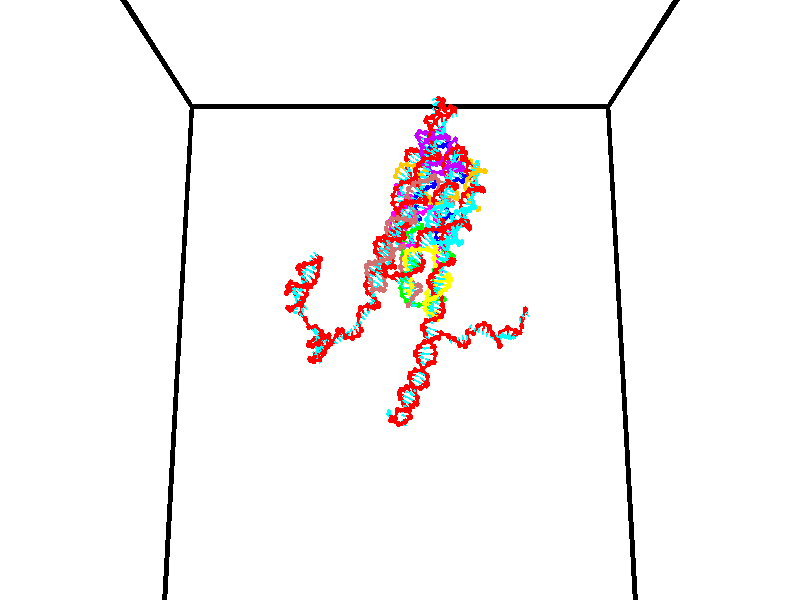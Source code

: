 // switches for output
#declare DRAW_BASES = 1; // possible values are 0, 1; only relevant for DNA ribbons
#declare DRAW_BASES_TYPE = 3; // possible values are 1, 2, 3; only relevant for DNA ribbons
#declare DRAW_FOG = 0; // set to 1 to enable fog

#include "colors.inc"

#include "transforms.inc"
background { rgb <1, 1, 1>}

#default {
   normal{
       ripples 0.25
       frequency 0.20
       turbulence 0.2
       lambda 5
   }
	finish {
		phong 0.1
		phong_size 40.
	}
}

// original window dimensions: 1024x640


// camera settings

camera {
	sky <0, 0.179814, -0.983701>
	up <0, 0.179814, -0.983701>
	right 1.6 * <1, 0, 0>
	location <35, 94.9851, 44.8844>
	look_at <35, 29.7336, 32.9568>
	direction <0, -65.2515, -11.9276>
	angle 67.0682
}


# declare cpy_camera_pos = <35, 94.9851, 44.8844>;
# if (DRAW_FOG = 1)
fog {
	fog_type 2
	up vnormalize(cpy_camera_pos)
	color rgbt<1,1,1,0.3>
	distance 1e-5
	fog_alt 3e-3
	fog_offset 56
}
# end


// LIGHTS

# declare lum = 6;
global_settings {
	ambient_light rgb lum * <0.05, 0.05, 0.05>
	max_trace_level 15
}# declare cpy_direct_light_amount = 0.25;
light_source
{	1000 * <-1, -1.16352, -0.803886>,
	rgb lum * cpy_direct_light_amount
	parallel
}

light_source
{	1000 * <1, 1.16352, 0.803886>,
	rgb lum * cpy_direct_light_amount
	parallel
}

// strand 0

// nucleotide -1

// particle -1
sphere {
	<23.949760, 35.011257, 34.756149> 0.250000
	pigment { color rgbt <1,0,0,0> }
	no_shadow
}
cylinder {
	<24.270842, 35.193913, 34.909588>,  <24.463490, 35.303505, 35.001652>, 0.100000
	pigment { color rgbt <1,0,0,0> }
	no_shadow
}
cylinder {
	<24.270842, 35.193913, 34.909588>,  <23.949760, 35.011257, 34.756149>, 0.100000
	pigment { color rgbt <1,0,0,0> }
	no_shadow
}

// particle -1
sphere {
	<24.270842, 35.193913, 34.909588> 0.100000
	pigment { color rgbt <1,0,0,0> }
	no_shadow
}
sphere {
	0, 1
	scale<0.080000,0.200000,0.300000>
	matrix <0.034740, 0.606313, -0.794467,
		-0.595367, 0.651047, 0.470825,
		0.802702, 0.456643, 0.383596,
		24.511652, 35.330906, 35.024666>
	pigment { color rgbt <0,1,1,0> }
	no_shadow
}
cylinder {
	<23.846004, 35.775364, 34.707699>,  <23.949760, 35.011257, 34.756149>, 0.130000
	pigment { color rgbt <1,0,0,0> }
	no_shadow
}

// nucleotide -1

// particle -1
sphere {
	<23.846004, 35.775364, 34.707699> 0.250000
	pigment { color rgbt <1,0,0,0> }
	no_shadow
}
cylinder {
	<24.235529, 35.686722, 34.728031>,  <24.469244, 35.633537, 34.740231>, 0.100000
	pigment { color rgbt <1,0,0,0> }
	no_shadow
}
cylinder {
	<24.235529, 35.686722, 34.728031>,  <23.846004, 35.775364, 34.707699>, 0.100000
	pigment { color rgbt <1,0,0,0> }
	no_shadow
}

// particle -1
sphere {
	<24.235529, 35.686722, 34.728031> 0.100000
	pigment { color rgbt <1,0,0,0> }
	no_shadow
}
sphere {
	0, 1
	scale<0.080000,0.200000,0.300000>
	matrix <0.191710, 0.680150, -0.707561,
		0.122222, 0.698777, 0.704821,
		0.973812, -0.221601, 0.050833,
		24.527672, 35.620243, 34.743282>
	pigment { color rgbt <0,1,1,0> }
	no_shadow
}
cylinder {
	<24.374819, 36.387753, 34.833378>,  <23.846004, 35.775364, 34.707699>, 0.130000
	pigment { color rgbt <1,0,0,0> }
	no_shadow
}

// nucleotide -1

// particle -1
sphere {
	<24.374819, 36.387753, 34.833378> 0.250000
	pigment { color rgbt <1,0,0,0> }
	no_shadow
}
cylinder {
	<24.532436, 36.085758, 34.623722>,  <24.627007, 35.904560, 34.497929>, 0.100000
	pigment { color rgbt <1,0,0,0> }
	no_shadow
}
cylinder {
	<24.532436, 36.085758, 34.623722>,  <24.374819, 36.387753, 34.833378>, 0.100000
	pigment { color rgbt <1,0,0,0> }
	no_shadow
}

// particle -1
sphere {
	<24.532436, 36.085758, 34.623722> 0.100000
	pigment { color rgbt <1,0,0,0> }
	no_shadow
}
sphere {
	0, 1
	scale<0.080000,0.200000,0.300000>
	matrix <0.217143, 0.630609, -0.745105,
		0.893073, 0.179791, 0.412428,
		0.394044, -0.754989, -0.524139,
		24.650650, 35.859261, 34.466480>
	pigment { color rgbt <0,1,1,0> }
	no_shadow
}
cylinder {
	<25.052032, 36.636551, 34.573074>,  <24.374819, 36.387753, 34.833378>, 0.130000
	pigment { color rgbt <1,0,0,0> }
	no_shadow
}

// nucleotide -1

// particle -1
sphere {
	<25.052032, 36.636551, 34.573074> 0.250000
	pigment { color rgbt <1,0,0,0> }
	no_shadow
}
cylinder {
	<24.906363, 36.341881, 34.345150>,  <24.818960, 36.165077, 34.208393>, 0.100000
	pigment { color rgbt <1,0,0,0> }
	no_shadow
}
cylinder {
	<24.906363, 36.341881, 34.345150>,  <25.052032, 36.636551, 34.573074>, 0.100000
	pigment { color rgbt <1,0,0,0> }
	no_shadow
}

// particle -1
sphere {
	<24.906363, 36.341881, 34.345150> 0.100000
	pigment { color rgbt <1,0,0,0> }
	no_shadow
}
sphere {
	0, 1
	scale<0.080000,0.200000,0.300000>
	matrix <0.179297, 0.544927, -0.819089,
		0.913910, -0.400456, -0.066364,
		-0.364173, -0.736675, -0.569815,
		24.797112, 36.120880, 34.174206>
	pigment { color rgbt <0,1,1,0> }
	no_shadow
}
cylinder {
	<25.538422, 36.519211, 34.202049>,  <25.052032, 36.636551, 34.573074>, 0.130000
	pigment { color rgbt <1,0,0,0> }
	no_shadow
}

// nucleotide -1

// particle -1
sphere {
	<25.538422, 36.519211, 34.202049> 0.250000
	pigment { color rgbt <1,0,0,0> }
	no_shadow
}
cylinder {
	<25.232382, 36.372005, 33.990696>,  <25.048758, 36.283680, 33.863884>, 0.100000
	pigment { color rgbt <1,0,0,0> }
	no_shadow
}
cylinder {
	<25.232382, 36.372005, 33.990696>,  <25.538422, 36.519211, 34.202049>, 0.100000
	pigment { color rgbt <1,0,0,0> }
	no_shadow
}

// particle -1
sphere {
	<25.232382, 36.372005, 33.990696> 0.100000
	pigment { color rgbt <1,0,0,0> }
	no_shadow
}
sphere {
	0, 1
	scale<0.080000,0.200000,0.300000>
	matrix <0.234471, 0.605015, -0.760907,
		0.599673, -0.706075, -0.376629,
		-0.765124, -0.367987, -0.528366,
		25.002851, 36.261600, 33.832184>
	pigment { color rgbt <0,1,1,0> }
	no_shadow
}
cylinder {
	<25.723703, 36.160240, 33.652920>,  <25.538422, 36.519211, 34.202049>, 0.130000
	pigment { color rgbt <1,0,0,0> }
	no_shadow
}

// nucleotide -1

// particle -1
sphere {
	<25.723703, 36.160240, 33.652920> 0.250000
	pigment { color rgbt <1,0,0,0> }
	no_shadow
}
cylinder {
	<25.376255, 36.299980, 33.512379>,  <25.167786, 36.383823, 33.428055>, 0.100000
	pigment { color rgbt <1,0,0,0> }
	no_shadow
}
cylinder {
	<25.376255, 36.299980, 33.512379>,  <25.723703, 36.160240, 33.652920>, 0.100000
	pigment { color rgbt <1,0,0,0> }
	no_shadow
}

// particle -1
sphere {
	<25.376255, 36.299980, 33.512379> 0.100000
	pigment { color rgbt <1,0,0,0> }
	no_shadow
}
sphere {
	0, 1
	scale<0.080000,0.200000,0.300000>
	matrix <0.477975, 0.404026, -0.779938,
		-0.130513, -0.845411, -0.517926,
		-0.868623, 0.349348, -0.351355,
		25.115667, 36.404785, 33.406971>
	pigment { color rgbt <0,1,1,0> }
	no_shadow
}
cylinder {
	<25.836432, 36.089222, 32.954971>,  <25.723703, 36.160240, 33.652920>, 0.130000
	pigment { color rgbt <1,0,0,0> }
	no_shadow
}

// nucleotide -1

// particle -1
sphere {
	<25.836432, 36.089222, 32.954971> 0.250000
	pigment { color rgbt <1,0,0,0> }
	no_shadow
}
cylinder {
	<25.523312, 36.337025, 32.978397>,  <25.335440, 36.485706, 32.992451>, 0.100000
	pigment { color rgbt <1,0,0,0> }
	no_shadow
}
cylinder {
	<25.523312, 36.337025, 32.978397>,  <25.836432, 36.089222, 32.954971>, 0.100000
	pigment { color rgbt <1,0,0,0> }
	no_shadow
}

// particle -1
sphere {
	<25.523312, 36.337025, 32.978397> 0.100000
	pigment { color rgbt <1,0,0,0> }
	no_shadow
}
sphere {
	0, 1
	scale<0.080000,0.200000,0.300000>
	matrix <0.292622, 0.449530, -0.843976,
		-0.549177, -0.643528, -0.533175,
		-0.782800, 0.619511, 0.058561,
		25.288471, 36.522877, 32.995964>
	pigment { color rgbt <0,1,1,0> }
	no_shadow
}
cylinder {
	<25.393562, 36.096066, 32.354874>,  <25.836432, 36.089222, 32.954971>, 0.130000
	pigment { color rgbt <1,0,0,0> }
	no_shadow
}

// nucleotide -1

// particle -1
sphere {
	<25.393562, 36.096066, 32.354874> 0.250000
	pigment { color rgbt <1,0,0,0> }
	no_shadow
}
cylinder {
	<25.410849, 36.447262, 32.545563>,  <25.421221, 36.657982, 32.659977>, 0.100000
	pigment { color rgbt <1,0,0,0> }
	no_shadow
}
cylinder {
	<25.410849, 36.447262, 32.545563>,  <25.393562, 36.096066, 32.354874>, 0.100000
	pigment { color rgbt <1,0,0,0> }
	no_shadow
}

// particle -1
sphere {
	<25.410849, 36.447262, 32.545563> 0.100000
	pigment { color rgbt <1,0,0,0> }
	no_shadow
}
sphere {
	0, 1
	scale<0.080000,0.200000,0.300000>
	matrix <0.283941, 0.446693, -0.848436,
		-0.957867, 0.172027, -0.229993,
		0.043218, 0.877993, 0.476719,
		25.423815, 36.710659, 32.688580>
	pigment { color rgbt <0,1,1,0> }
	no_shadow
}
cylinder {
	<25.134111, 36.529186, 31.917221>,  <25.393562, 36.096066, 32.354874>, 0.130000
	pigment { color rgbt <1,0,0,0> }
	no_shadow
}

// nucleotide -1

// particle -1
sphere {
	<25.134111, 36.529186, 31.917221> 0.250000
	pigment { color rgbt <1,0,0,0> }
	no_shadow
}
cylinder {
	<25.330273, 36.781494, 32.157764>,  <25.447969, 36.932880, 32.302090>, 0.100000
	pigment { color rgbt <1,0,0,0> }
	no_shadow
}
cylinder {
	<25.330273, 36.781494, 32.157764>,  <25.134111, 36.529186, 31.917221>, 0.100000
	pigment { color rgbt <1,0,0,0> }
	no_shadow
}

// particle -1
sphere {
	<25.330273, 36.781494, 32.157764> 0.100000
	pigment { color rgbt <1,0,0,0> }
	no_shadow
}
sphere {
	0, 1
	scale<0.080000,0.200000,0.300000>
	matrix <0.371397, 0.472968, -0.798978,
		-0.788395, 0.615165, -0.002321,
		0.490405, 0.630772, 0.601356,
		25.477394, 36.970726, 32.338173>
	pigment { color rgbt <0,1,1,0> }
	no_shadow
}
cylinder {
	<24.990059, 37.218838, 31.665627>,  <25.134111, 36.529186, 31.917221>, 0.130000
	pigment { color rgbt <1,0,0,0> }
	no_shadow
}

// nucleotide -1

// particle -1
sphere {
	<24.990059, 37.218838, 31.665627> 0.250000
	pigment { color rgbt <1,0,0,0> }
	no_shadow
}
cylinder {
	<25.323158, 37.245842, 31.885435>,  <25.523018, 37.262043, 32.017319>, 0.100000
	pigment { color rgbt <1,0,0,0> }
	no_shadow
}
cylinder {
	<25.323158, 37.245842, 31.885435>,  <24.990059, 37.218838, 31.665627>, 0.100000
	pigment { color rgbt <1,0,0,0> }
	no_shadow
}

// particle -1
sphere {
	<25.323158, 37.245842, 31.885435> 0.100000
	pigment { color rgbt <1,0,0,0> }
	no_shadow
}
sphere {
	0, 1
	scale<0.080000,0.200000,0.300000>
	matrix <0.392642, 0.627748, -0.672134,
		-0.390336, 0.775483, 0.496249,
		0.832748, 0.067509, 0.549520,
		25.572983, 37.266094, 32.050293>
	pigment { color rgbt <0,1,1,0> }
	no_shadow
}
cylinder {
	<25.267822, 37.967876, 31.700970>,  <24.990059, 37.218838, 31.665627>, 0.130000
	pigment { color rgbt <1,0,0,0> }
	no_shadow
}

// nucleotide -1

// particle -1
sphere {
	<25.267822, 37.967876, 31.700970> 0.250000
	pigment { color rgbt <1,0,0,0> }
	no_shadow
}
cylinder {
	<25.590467, 37.743862, 31.776581>,  <25.784056, 37.609451, 31.821947>, 0.100000
	pigment { color rgbt <1,0,0,0> }
	no_shadow
}
cylinder {
	<25.590467, 37.743862, 31.776581>,  <25.267822, 37.967876, 31.700970>, 0.100000
	pigment { color rgbt <1,0,0,0> }
	no_shadow
}

// particle -1
sphere {
	<25.590467, 37.743862, 31.776581> 0.100000
	pigment { color rgbt <1,0,0,0> }
	no_shadow
}
sphere {
	0, 1
	scale<0.080000,0.200000,0.300000>
	matrix <0.546350, 0.584385, -0.599996,
		0.225555, 0.587241, 0.777350,
		0.806614, -0.560037, 0.189028,
		25.832451, 37.575851, 31.833290>
	pigment { color rgbt <0,1,1,0> }
	no_shadow
}
cylinder {
	<25.841982, 38.516479, 31.659498>,  <25.267822, 37.967876, 31.700970>, 0.130000
	pigment { color rgbt <1,0,0,0> }
	no_shadow
}

// nucleotide -1

// particle -1
sphere {
	<25.841982, 38.516479, 31.659498> 0.250000
	pigment { color rgbt <1,0,0,0> }
	no_shadow
}
cylinder {
	<25.952055, 38.134018, 31.619425>,  <26.018099, 37.904541, 31.595381>, 0.100000
	pigment { color rgbt <1,0,0,0> }
	no_shadow
}
cylinder {
	<25.952055, 38.134018, 31.619425>,  <25.841982, 38.516479, 31.659498>, 0.100000
	pigment { color rgbt <1,0,0,0> }
	no_shadow
}

// particle -1
sphere {
	<25.952055, 38.134018, 31.619425> 0.100000
	pigment { color rgbt <1,0,0,0> }
	no_shadow
}
sphere {
	0, 1
	scale<0.080000,0.200000,0.300000>
	matrix <0.458940, 0.222216, -0.860229,
		0.844777, 0.190743, 0.499969,
		0.275184, -0.956157, -0.100184,
		26.034611, 37.847172, 31.589371>
	pigment { color rgbt <0,1,1,0> }
	no_shadow
}
cylinder {
	<26.570408, 38.525387, 31.581881>,  <25.841982, 38.516479, 31.659498>, 0.130000
	pigment { color rgbt <1,0,0,0> }
	no_shadow
}

// nucleotide -1

// particle -1
sphere {
	<26.570408, 38.525387, 31.581881> 0.250000
	pigment { color rgbt <1,0,0,0> }
	no_shadow
}
cylinder {
	<26.427929, 38.187157, 31.422823>,  <26.342442, 37.984219, 31.327389>, 0.100000
	pigment { color rgbt <1,0,0,0> }
	no_shadow
}
cylinder {
	<26.427929, 38.187157, 31.422823>,  <26.570408, 38.525387, 31.581881>, 0.100000
	pigment { color rgbt <1,0,0,0> }
	no_shadow
}

// particle -1
sphere {
	<26.427929, 38.187157, 31.422823> 0.100000
	pigment { color rgbt <1,0,0,0> }
	no_shadow
}
sphere {
	0, 1
	scale<0.080000,0.200000,0.300000>
	matrix <0.688509, 0.050196, -0.723489,
		0.631726, -0.531487, 0.564308,
		-0.356199, -0.845578, -0.397644,
		26.321070, 37.933483, 31.303530>
	pigment { color rgbt <0,1,1,0> }
	no_shadow
}
cylinder {
	<26.994074, 38.005009, 31.314154>,  <26.570408, 38.525387, 31.581881>, 0.130000
	pigment { color rgbt <1,0,0,0> }
	no_shadow
}

// nucleotide -1

// particle -1
sphere {
	<26.994074, 38.005009, 31.314154> 0.250000
	pigment { color rgbt <1,0,0,0> }
	no_shadow
}
cylinder {
	<26.689857, 37.898365, 31.077343>,  <26.507328, 37.834377, 30.935257>, 0.100000
	pigment { color rgbt <1,0,0,0> }
	no_shadow
}
cylinder {
	<26.689857, 37.898365, 31.077343>,  <26.994074, 38.005009, 31.314154>, 0.100000
	pigment { color rgbt <1,0,0,0> }
	no_shadow
}

// particle -1
sphere {
	<26.689857, 37.898365, 31.077343> 0.100000
	pigment { color rgbt <1,0,0,0> }
	no_shadow
}
sphere {
	0, 1
	scale<0.080000,0.200000,0.300000>
	matrix <0.582847, 0.121470, -0.803451,
		0.286120, -0.956120, 0.063009,
		-0.760542, -0.266608, -0.592027,
		26.461695, 37.818382, 30.899734>
	pigment { color rgbt <0,1,1,0> }
	no_shadow
}
cylinder {
	<27.218983, 37.366398, 30.961300>,  <26.994074, 38.005009, 31.314154>, 0.130000
	pigment { color rgbt <1,0,0,0> }
	no_shadow
}

// nucleotide -1

// particle -1
sphere {
	<27.218983, 37.366398, 30.961300> 0.250000
	pigment { color rgbt <1,0,0,0> }
	no_shadow
}
cylinder {
	<26.970446, 37.627811, 30.788410>,  <26.821323, 37.784660, 30.684675>, 0.100000
	pigment { color rgbt <1,0,0,0> }
	no_shadow
}
cylinder {
	<26.970446, 37.627811, 30.788410>,  <27.218983, 37.366398, 30.961300>, 0.100000
	pigment { color rgbt <1,0,0,0> }
	no_shadow
}

// particle -1
sphere {
	<26.970446, 37.627811, 30.788410> 0.100000
	pigment { color rgbt <1,0,0,0> }
	no_shadow
}
sphere {
	0, 1
	scale<0.080000,0.200000,0.300000>
	matrix <0.715840, 0.249177, -0.652291,
		-0.318597, -0.714702, -0.622653,
		-0.621345, 0.653538, -0.432226,
		26.784042, 37.823872, 30.658743>
	pigment { color rgbt <0,1,1,0> }
	no_shadow
}
cylinder {
	<26.987980, 36.900196, 31.505976>,  <27.218983, 37.366398, 30.961300>, 0.130000
	pigment { color rgbt <1,0,0,0> }
	no_shadow
}

// nucleotide -1

// particle -1
sphere {
	<26.987980, 36.900196, 31.505976> 0.250000
	pigment { color rgbt <1,0,0,0> }
	no_shadow
}
cylinder {
	<26.765621, 37.208145, 31.631372>,  <26.632206, 37.392914, 31.706610>, 0.100000
	pigment { color rgbt <1,0,0,0> }
	no_shadow
}
cylinder {
	<26.765621, 37.208145, 31.631372>,  <26.987980, 36.900196, 31.505976>, 0.100000
	pigment { color rgbt <1,0,0,0> }
	no_shadow
}

// particle -1
sphere {
	<26.765621, 37.208145, 31.631372> 0.100000
	pigment { color rgbt <1,0,0,0> }
	no_shadow
}
sphere {
	0, 1
	scale<0.080000,0.200000,0.300000>
	matrix <-0.540300, -0.621244, 0.567567,
		0.631708, 0.146129, 0.761309,
		-0.555896, 0.769872, 0.313491,
		26.598852, 37.439106, 31.725420>
	pigment { color rgbt <0,1,1,0> }
	no_shadow
}
cylinder {
	<26.895334, 36.879627, 32.189808>,  <26.987980, 36.900196, 31.505976>, 0.130000
	pigment { color rgbt <1,0,0,0> }
	no_shadow
}

// nucleotide -1

// particle -1
sphere {
	<26.895334, 36.879627, 32.189808> 0.250000
	pigment { color rgbt <1,0,0,0> }
	no_shadow
}
cylinder {
	<26.577383, 37.091007, 32.070538>,  <26.386612, 37.217834, 31.998976>, 0.100000
	pigment { color rgbt <1,0,0,0> }
	no_shadow
}
cylinder {
	<26.577383, 37.091007, 32.070538>,  <26.895334, 36.879627, 32.189808>, 0.100000
	pigment { color rgbt <1,0,0,0> }
	no_shadow
}

// particle -1
sphere {
	<26.577383, 37.091007, 32.070538> 0.100000
	pigment { color rgbt <1,0,0,0> }
	no_shadow
}
sphere {
	0, 1
	scale<0.080000,0.200000,0.300000>
	matrix <-0.577888, -0.509526, 0.637517,
		0.184969, 0.679061, 0.710397,
		-0.794878, 0.528451, -0.298175,
		26.338919, 37.249542, 31.981085>
	pigment { color rgbt <0,1,1,0> }
	no_shadow
}
cylinder {
	<26.675167, 37.114147, 32.793068>,  <26.895334, 36.879627, 32.189808>, 0.130000
	pigment { color rgbt <1,0,0,0> }
	no_shadow
}

// nucleotide -1

// particle -1
sphere {
	<26.675167, 37.114147, 32.793068> 0.250000
	pigment { color rgbt <1,0,0,0> }
	no_shadow
}
cylinder {
	<26.360601, 37.173649, 32.553257>,  <26.171862, 37.209351, 32.409370>, 0.100000
	pigment { color rgbt <1,0,0,0> }
	no_shadow
}
cylinder {
	<26.360601, 37.173649, 32.553257>,  <26.675167, 37.114147, 32.793068>, 0.100000
	pigment { color rgbt <1,0,0,0> }
	no_shadow
}

// particle -1
sphere {
	<26.360601, 37.173649, 32.553257> 0.100000
	pigment { color rgbt <1,0,0,0> }
	no_shadow
}
sphere {
	0, 1
	scale<0.080000,0.200000,0.300000>
	matrix <-0.612786, -0.310092, 0.726868,
		-0.077781, 0.938997, 0.335017,
		-0.786412, 0.148757, -0.599523,
		26.124678, 37.218277, 32.373402>
	pigment { color rgbt <0,1,1,0> }
	no_shadow
}
cylinder {
	<26.330162, 37.489231, 33.243286>,  <26.675167, 37.114147, 32.793068>, 0.130000
	pigment { color rgbt <1,0,0,0> }
	no_shadow
}

// nucleotide -1

// particle -1
sphere {
	<26.330162, 37.489231, 33.243286> 0.250000
	pigment { color rgbt <1,0,0,0> }
	no_shadow
}
cylinder {
	<26.084906, 37.346138, 32.961552>,  <25.937752, 37.260281, 32.792511>, 0.100000
	pigment { color rgbt <1,0,0,0> }
	no_shadow
}
cylinder {
	<26.084906, 37.346138, 32.961552>,  <26.330162, 37.489231, 33.243286>, 0.100000
	pigment { color rgbt <1,0,0,0> }
	no_shadow
}

// particle -1
sphere {
	<26.084906, 37.346138, 32.961552> 0.100000
	pigment { color rgbt <1,0,0,0> }
	no_shadow
}
sphere {
	0, 1
	scale<0.080000,0.200000,0.300000>
	matrix <-0.591343, -0.383346, 0.709478,
		-0.523807, 0.851513, 0.023503,
		-0.613139, -0.357731, -0.704335,
		25.900965, 37.238819, 32.750252>
	pigment { color rgbt <0,1,1,0> }
	no_shadow
}
cylinder {
	<25.716633, 37.854160, 33.317009>,  <26.330162, 37.489231, 33.243286>, 0.130000
	pigment { color rgbt <1,0,0,0> }
	no_shadow
}

// nucleotide -1

// particle -1
sphere {
	<25.716633, 37.854160, 33.317009> 0.250000
	pigment { color rgbt <1,0,0,0> }
	no_shadow
}
cylinder {
	<25.667452, 37.488670, 33.162094>,  <25.637943, 37.269375, 33.069145>, 0.100000
	pigment { color rgbt <1,0,0,0> }
	no_shadow
}
cylinder {
	<25.667452, 37.488670, 33.162094>,  <25.716633, 37.854160, 33.317009>, 0.100000
	pigment { color rgbt <1,0,0,0> }
	no_shadow
}

// particle -1
sphere {
	<25.667452, 37.488670, 33.162094> 0.100000
	pigment { color rgbt <1,0,0,0> }
	no_shadow
}
sphere {
	0, 1
	scale<0.080000,0.200000,0.300000>
	matrix <-0.649834, -0.220821, 0.727292,
		-0.750066, 0.341091, -0.566619,
		-0.122951, -0.913726, -0.387283,
		25.630566, 37.214554, 33.045910>
	pigment { color rgbt <0,1,1,0> }
	no_shadow
}
cylinder {
	<24.982328, 37.687851, 33.165760>,  <25.716633, 37.854160, 33.317009>, 0.130000
	pigment { color rgbt <1,0,0,0> }
	no_shadow
}

// nucleotide -1

// particle -1
sphere {
	<24.982328, 37.687851, 33.165760> 0.250000
	pigment { color rgbt <1,0,0,0> }
	no_shadow
}
cylinder {
	<25.188641, 37.370632, 33.295406>,  <25.312428, 37.180302, 33.373192>, 0.100000
	pigment { color rgbt <1,0,0,0> }
	no_shadow
}
cylinder {
	<25.188641, 37.370632, 33.295406>,  <24.982328, 37.687851, 33.165760>, 0.100000
	pigment { color rgbt <1,0,0,0> }
	no_shadow
}

// particle -1
sphere {
	<25.188641, 37.370632, 33.295406> 0.100000
	pigment { color rgbt <1,0,0,0> }
	no_shadow
}
sphere {
	0, 1
	scale<0.080000,0.200000,0.300000>
	matrix <-0.719361, -0.195431, 0.666578,
		-0.465285, -0.576962, -0.671286,
		0.515781, -0.793046, 0.324113,
		25.343374, 37.132717, 33.392639>
	pigment { color rgbt <0,1,1,0> }
	no_shadow
}
cylinder {
	<24.347404, 37.423164, 32.918522>,  <24.982328, 37.687851, 33.165760>, 0.130000
	pigment { color rgbt <1,0,0,0> }
	no_shadow
}

// nucleotide -1

// particle -1
sphere {
	<24.347404, 37.423164, 32.918522> 0.250000
	pigment { color rgbt <1,0,0,0> }
	no_shadow
}
cylinder {
	<24.638779, 37.153526, 32.967472>,  <24.813604, 36.991745, 32.996841>, 0.100000
	pigment { color rgbt <1,0,0,0> }
	no_shadow
}
cylinder {
	<24.638779, 37.153526, 32.967472>,  <24.347404, 37.423164, 32.918522>, 0.100000
	pigment { color rgbt <1,0,0,0> }
	no_shadow
}

// particle -1
sphere {
	<24.638779, 37.153526, 32.967472> 0.100000
	pigment { color rgbt <1,0,0,0> }
	no_shadow
}
sphere {
	0, 1
	scale<0.080000,0.200000,0.300000>
	matrix <-0.641389, -0.608195, 0.467675,
		-0.240830, -0.419161, -0.875388,
		0.728438, -0.674094, 0.122374,
		24.857309, 36.951298, 33.004185>
	pigment { color rgbt <0,1,1,0> }
	no_shadow
}
cylinder {
	<23.980577, 36.984085, 33.165688>,  <24.347404, 37.423164, 32.918522>, 0.130000
	pigment { color rgbt <1,0,0,0> }
	no_shadow
}

// nucleotide -1

// particle -1
sphere {
	<23.980577, 36.984085, 33.165688> 0.250000
	pigment { color rgbt <1,0,0,0> }
	no_shadow
}
cylinder {
	<24.329441, 36.789104, 33.182308>,  <24.538759, 36.672115, 33.192280>, 0.100000
	pigment { color rgbt <1,0,0,0> }
	no_shadow
}
cylinder {
	<24.329441, 36.789104, 33.182308>,  <23.980577, 36.984085, 33.165688>, 0.100000
	pigment { color rgbt <1,0,0,0> }
	no_shadow
}

// particle -1
sphere {
	<24.329441, 36.789104, 33.182308> 0.100000
	pigment { color rgbt <1,0,0,0> }
	no_shadow
}
sphere {
	0, 1
	scale<0.080000,0.200000,0.300000>
	matrix <-0.434818, -0.733446, 0.522484,
		-0.224210, -0.473758, -0.851636,
		0.872160, -0.487453, 0.041552,
		24.591089, 36.642868, 33.194775>
	pigment { color rgbt <0,1,1,0> }
	no_shadow
}
cylinder {
	<23.790476, 36.456539, 33.580063>,  <23.980577, 36.984085, 33.165688>, 0.130000
	pigment { color rgbt <1,0,0,0> }
	no_shadow
}

// nucleotide -1

// particle -1
sphere {
	<23.790476, 36.456539, 33.580063> 0.250000
	pigment { color rgbt <1,0,0,0> }
	no_shadow
}
cylinder {
	<24.170849, 36.394070, 33.473225>,  <24.399073, 36.356590, 33.409122>, 0.100000
	pigment { color rgbt <1,0,0,0> }
	no_shadow
}
cylinder {
	<24.170849, 36.394070, 33.473225>,  <23.790476, 36.456539, 33.580063>, 0.100000
	pigment { color rgbt <1,0,0,0> }
	no_shadow
}

// particle -1
sphere {
	<24.170849, 36.394070, 33.473225> 0.100000
	pigment { color rgbt <1,0,0,0> }
	no_shadow
}
sphere {
	0, 1
	scale<0.080000,0.200000,0.300000>
	matrix <0.000326, -0.862759, 0.505615,
		-0.309401, -0.480892, -0.820374,
		0.950932, -0.156170, -0.267095,
		24.456129, 36.347218, 33.393097>
	pigment { color rgbt <0,1,1,0> }
	no_shadow
}
cylinder {
	<24.013523, 35.707016, 33.197392>,  <23.790476, 36.456539, 33.580063>, 0.130000
	pigment { color rgbt <1,0,0,0> }
	no_shadow
}

// nucleotide -1

// particle -1
sphere {
	<24.013523, 35.707016, 33.197392> 0.250000
	pigment { color rgbt <1,0,0,0> }
	no_shadow
}
cylinder {
	<24.322889, 35.876690, 33.385815>,  <24.508509, 35.978497, 33.498867>, 0.100000
	pigment { color rgbt <1,0,0,0> }
	no_shadow
}
cylinder {
	<24.322889, 35.876690, 33.385815>,  <24.013523, 35.707016, 33.197392>, 0.100000
	pigment { color rgbt <1,0,0,0> }
	no_shadow
}

// particle -1
sphere {
	<24.322889, 35.876690, 33.385815> 0.100000
	pigment { color rgbt <1,0,0,0> }
	no_shadow
}
sphere {
	0, 1
	scale<0.080000,0.200000,0.300000>
	matrix <0.036794, -0.771896, 0.634683,
		0.632833, -0.473540, -0.612603,
		0.773414, 0.424188, 0.471058,
		24.554913, 36.003948, 33.527130>
	pigment { color rgbt <0,1,1,0> }
	no_shadow
}
cylinder {
	<24.426613, 35.145538, 33.373817>,  <24.013523, 35.707016, 33.197392>, 0.130000
	pigment { color rgbt <1,0,0,0> }
	no_shadow
}

// nucleotide -1

// particle -1
sphere {
	<24.426613, 35.145538, 33.373817> 0.250000
	pigment { color rgbt <1,0,0,0> }
	no_shadow
}
cylinder {
	<24.529497, 35.449802, 33.612225>,  <24.591228, 35.632362, 33.755268>, 0.100000
	pigment { color rgbt <1,0,0,0> }
	no_shadow
}
cylinder {
	<24.529497, 35.449802, 33.612225>,  <24.426613, 35.145538, 33.373817>, 0.100000
	pigment { color rgbt <1,0,0,0> }
	no_shadow
}

// particle -1
sphere {
	<24.529497, 35.449802, 33.612225> 0.100000
	pigment { color rgbt <1,0,0,0> }
	no_shadow
}
sphere {
	0, 1
	scale<0.080000,0.200000,0.300000>
	matrix <-0.005092, -0.615691, 0.787971,
		0.966342, -0.205709, -0.154489,
		0.257211, 0.760663, 0.596015,
		24.606661, 35.678001, 33.791031>
	pigment { color rgbt <0,1,1,0> }
	no_shadow
}
cylinder {
	<25.089775, 34.917801, 33.778824>,  <24.426613, 35.145538, 33.373817>, 0.130000
	pigment { color rgbt <1,0,0,0> }
	no_shadow
}

// nucleotide -1

// particle -1
sphere {
	<25.089775, 34.917801, 33.778824> 0.250000
	pigment { color rgbt <1,0,0,0> }
	no_shadow
}
cylinder {
	<24.930161, 35.218155, 33.989326>,  <24.834391, 35.398365, 34.115627>, 0.100000
	pigment { color rgbt <1,0,0,0> }
	no_shadow
}
cylinder {
	<24.930161, 35.218155, 33.989326>,  <25.089775, 34.917801, 33.778824>, 0.100000
	pigment { color rgbt <1,0,0,0> }
	no_shadow
}

// particle -1
sphere {
	<24.930161, 35.218155, 33.989326> 0.100000
	pigment { color rgbt <1,0,0,0> }
	no_shadow
}
sphere {
	0, 1
	scale<0.080000,0.200000,0.300000>
	matrix <0.061129, -0.550870, 0.832349,
		0.914895, 0.364309, 0.173917,
		-0.399038, 0.750880, 0.526258,
		24.810450, 35.443420, 34.147205>
	pigment { color rgbt <0,1,1,0> }
	no_shadow
}
cylinder {
	<24.964880, 34.317383, 34.162540>,  <25.089775, 34.917801, 33.778824>, 0.130000
	pigment { color rgbt <1,0,0,0> }
	no_shadow
}

// nucleotide -1

// particle -1
sphere {
	<24.964880, 34.317383, 34.162540> 0.250000
	pigment { color rgbt <1,0,0,0> }
	no_shadow
}
cylinder {
	<25.232382, 34.530495, 34.369968>,  <25.392883, 34.658363, 34.494427>, 0.100000
	pigment { color rgbt <1,0,0,0> }
	no_shadow
}
cylinder {
	<25.232382, 34.530495, 34.369968>,  <24.964880, 34.317383, 34.162540>, 0.100000
	pigment { color rgbt <1,0,0,0> }
	no_shadow
}

// particle -1
sphere {
	<25.232382, 34.530495, 34.369968> 0.100000
	pigment { color rgbt <1,0,0,0> }
	no_shadow
}
sphere {
	0, 1
	scale<0.080000,0.200000,0.300000>
	matrix <-0.729637, 0.336310, 0.595421,
		0.142825, -0.776560, 0.613642,
		0.668754, 0.532777, 0.518573,
		25.433008, 34.690327, 34.525539>
	pigment { color rgbt <0,1,1,0> }
	no_shadow
}
cylinder {
	<24.854567, 34.172043, 34.909260>,  <24.964880, 34.317383, 34.162540>, 0.130000
	pigment { color rgbt <1,0,0,0> }
	no_shadow
}

// nucleotide -1

// particle -1
sphere {
	<24.854567, 34.172043, 34.909260> 0.250000
	pigment { color rgbt <1,0,0,0> }
	no_shadow
}
cylinder {
	<25.012457, 34.532070, 34.835423>,  <25.107191, 34.748085, 34.791119>, 0.100000
	pigment { color rgbt <1,0,0,0> }
	no_shadow
}
cylinder {
	<25.012457, 34.532070, 34.835423>,  <24.854567, 34.172043, 34.909260>, 0.100000
	pigment { color rgbt <1,0,0,0> }
	no_shadow
}

// particle -1
sphere {
	<25.012457, 34.532070, 34.835423> 0.100000
	pigment { color rgbt <1,0,0,0> }
	no_shadow
}
sphere {
	0, 1
	scale<0.080000,0.200000,0.300000>
	matrix <-0.603015, 0.405364, 0.687061,
		0.693228, -0.159887, 0.702760,
		0.394726, 0.900065, -0.184595,
		25.130875, 34.802090, 34.780045>
	pigment { color rgbt <0,1,1,0> }
	no_shadow
}
cylinder {
	<25.378757, 34.341663, 35.440327>,  <24.854567, 34.172043, 34.909260>, 0.130000
	pigment { color rgbt <1,0,0,0> }
	no_shadow
}

// nucleotide -1

// particle -1
sphere {
	<25.378757, 34.341663, 35.440327> 0.250000
	pigment { color rgbt <1,0,0,0> }
	no_shadow
}
cylinder {
	<25.153833, 34.628761, 35.276058>,  <25.018879, 34.801022, 35.177498>, 0.100000
	pigment { color rgbt <1,0,0,0> }
	no_shadow
}
cylinder {
	<25.153833, 34.628761, 35.276058>,  <25.378757, 34.341663, 35.440327>, 0.100000
	pigment { color rgbt <1,0,0,0> }
	no_shadow
}

// particle -1
sphere {
	<25.153833, 34.628761, 35.276058> 0.100000
	pigment { color rgbt <1,0,0,0> }
	no_shadow
}
sphere {
	0, 1
	scale<0.080000,0.200000,0.300000>
	matrix <-0.546392, 0.050274, 0.836019,
		0.620694, 0.694490, 0.363900,
		-0.562312, 0.717744, -0.410668,
		24.985140, 34.844086, 35.152859>
	pigment { color rgbt <0,1,1,0> }
	no_shadow
}
cylinder {
	<25.773148, 34.489838, 36.166862>,  <25.378757, 34.341663, 35.440327>, 0.130000
	pigment { color rgbt <1,0,0,0> }
	no_shadow
}

// nucleotide -1

// particle -1
sphere {
	<25.773148, 34.489838, 36.166862> 0.250000
	pigment { color rgbt <1,0,0,0> }
	no_shadow
}
cylinder {
	<26.125904, 34.614494, 36.308369>,  <26.337557, 34.689289, 36.393272>, 0.100000
	pigment { color rgbt <1,0,0,0> }
	no_shadow
}
cylinder {
	<26.125904, 34.614494, 36.308369>,  <25.773148, 34.489838, 36.166862>, 0.100000
	pigment { color rgbt <1,0,0,0> }
	no_shadow
}

// particle -1
sphere {
	<26.125904, 34.614494, 36.308369> 0.100000
	pigment { color rgbt <1,0,0,0> }
	no_shadow
}
sphere {
	0, 1
	scale<0.080000,0.200000,0.300000>
	matrix <0.080863, -0.839231, 0.537730,
		0.464470, -0.445612, -0.765309,
		0.881890, 0.311644, 0.353764,
		26.390471, 34.707989, 36.414497>
	pigment { color rgbt <0,1,1,0> }
	no_shadow
}
cylinder {
	<26.363913, 33.982929, 36.038765>,  <25.773148, 34.489838, 36.166862>, 0.130000
	pigment { color rgbt <1,0,0,0> }
	no_shadow
}

// nucleotide -1

// particle -1
sphere {
	<26.363913, 33.982929, 36.038765> 0.250000
	pigment { color rgbt <1,0,0,0> }
	no_shadow
}
cylinder {
	<26.456619, 34.197464, 36.363388>,  <26.512243, 34.326187, 36.558163>, 0.100000
	pigment { color rgbt <1,0,0,0> }
	no_shadow
}
cylinder {
	<26.456619, 34.197464, 36.363388>,  <26.363913, 33.982929, 36.038765>, 0.100000
	pigment { color rgbt <1,0,0,0> }
	no_shadow
}

// particle -1
sphere {
	<26.456619, 34.197464, 36.363388> 0.100000
	pigment { color rgbt <1,0,0,0> }
	no_shadow
}
sphere {
	0, 1
	scale<0.080000,0.200000,0.300000>
	matrix <0.027115, -0.837511, 0.545748,
		0.972394, -0.104480, -0.208648,
		0.231765, 0.536339, 0.811557,
		26.526148, 34.358364, 36.606853>
	pigment { color rgbt <0,1,1,0> }
	no_shadow
}
cylinder {
	<26.933167, 33.578545, 36.409908>,  <26.363913, 33.982929, 36.038765>, 0.130000
	pigment { color rgbt <1,0,0,0> }
	no_shadow
}

// nucleotide -1

// particle -1
sphere {
	<26.933167, 33.578545, 36.409908> 0.250000
	pigment { color rgbt <1,0,0,0> }
	no_shadow
}
cylinder {
	<26.801790, 33.827026, 36.694508>,  <26.722965, 33.976116, 36.865265>, 0.100000
	pigment { color rgbt <1,0,0,0> }
	no_shadow
}
cylinder {
	<26.801790, 33.827026, 36.694508>,  <26.933167, 33.578545, 36.409908>, 0.100000
	pigment { color rgbt <1,0,0,0> }
	no_shadow
}

// particle -1
sphere {
	<26.801790, 33.827026, 36.694508> 0.100000
	pigment { color rgbt <1,0,0,0> }
	no_shadow
}
sphere {
	0, 1
	scale<0.080000,0.200000,0.300000>
	matrix <0.057236, -0.738811, 0.671478,
		0.942789, 0.261263, 0.207099,
		-0.328439, 0.621209, 0.711496,
		26.703259, 34.013390, 36.907955>
	pigment { color rgbt <0,1,1,0> }
	no_shadow
}
cylinder {
	<27.452389, 33.637306, 36.942085>,  <26.933167, 33.578545, 36.409908>, 0.130000
	pigment { color rgbt <1,0,0,0> }
	no_shadow
}

// nucleotide -1

// particle -1
sphere {
	<27.452389, 33.637306, 36.942085> 0.250000
	pigment { color rgbt <1,0,0,0> }
	no_shadow
}
cylinder {
	<27.114964, 33.740837, 37.130302>,  <26.912508, 33.802956, 37.243233>, 0.100000
	pigment { color rgbt <1,0,0,0> }
	no_shadow
}
cylinder {
	<27.114964, 33.740837, 37.130302>,  <27.452389, 33.637306, 36.942085>, 0.100000
	pigment { color rgbt <1,0,0,0> }
	no_shadow
}

// particle -1
sphere {
	<27.114964, 33.740837, 37.130302> 0.100000
	pigment { color rgbt <1,0,0,0> }
	no_shadow
}
sphere {
	0, 1
	scale<0.080000,0.200000,0.300000>
	matrix <0.214466, -0.640930, 0.737030,
		0.492351, 0.722646, 0.485153,
		-0.843561, 0.258829, 0.470545,
		26.861895, 33.818485, 37.271465>
	pigment { color rgbt <0,1,1,0> }
	no_shadow
}
cylinder {
	<27.650061, 33.669235, 37.686768>,  <27.452389, 33.637306, 36.942085>, 0.130000
	pigment { color rgbt <1,0,0,0> }
	no_shadow
}

// nucleotide -1

// particle -1
sphere {
	<27.650061, 33.669235, 37.686768> 0.250000
	pigment { color rgbt <1,0,0,0> }
	no_shadow
}
cylinder {
	<27.258236, 33.608742, 37.633720>,  <27.023142, 33.572445, 37.601891>, 0.100000
	pigment { color rgbt <1,0,0,0> }
	no_shadow
}
cylinder {
	<27.258236, 33.608742, 37.633720>,  <27.650061, 33.669235, 37.686768>, 0.100000
	pigment { color rgbt <1,0,0,0> }
	no_shadow
}

// particle -1
sphere {
	<27.258236, 33.608742, 37.633720> 0.100000
	pigment { color rgbt <1,0,0,0> }
	no_shadow
}
sphere {
	0, 1
	scale<0.080000,0.200000,0.300000>
	matrix <0.004065, -0.674072, 0.738654,
		-0.201101, 0.723019, 0.660910,
		-0.979562, -0.151231, -0.132618,
		26.964367, 33.563374, 37.593937>
	pigment { color rgbt <0,1,1,0> }
	no_shadow
}
cylinder {
	<27.288654, 33.769768, 38.270538>,  <27.650061, 33.669235, 37.686768>, 0.130000
	pigment { color rgbt <1,0,0,0> }
	no_shadow
}

// nucleotide -1

// particle -1
sphere {
	<27.288654, 33.769768, 38.270538> 0.250000
	pigment { color rgbt <1,0,0,0> }
	no_shadow
}
cylinder {
	<27.102215, 33.505989, 38.034615>,  <26.990351, 33.347721, 37.893059>, 0.100000
	pigment { color rgbt <1,0,0,0> }
	no_shadow
}
cylinder {
	<27.102215, 33.505989, 38.034615>,  <27.288654, 33.769768, 38.270538>, 0.100000
	pigment { color rgbt <1,0,0,0> }
	no_shadow
}

// particle -1
sphere {
	<27.102215, 33.505989, 38.034615> 0.100000
	pigment { color rgbt <1,0,0,0> }
	no_shadow
}
sphere {
	0, 1
	scale<0.080000,0.200000,0.300000>
	matrix <0.209987, -0.730064, 0.650317,
		-0.859452, 0.179259, 0.478757,
		-0.466098, -0.659449, -0.589813,
		26.962385, 33.308155, 37.857670>
	pigment { color rgbt <0,1,1,0> }
	no_shadow
}
cylinder {
	<26.846270, 33.547295, 38.793182>,  <27.288654, 33.769768, 38.270538>, 0.130000
	pigment { color rgbt <1,0,0,0> }
	no_shadow
}

// nucleotide -1

// particle -1
sphere {
	<26.846270, 33.547295, 38.793182> 0.250000
	pigment { color rgbt <1,0,0,0> }
	no_shadow
}
cylinder {
	<26.681482, 33.460922, 38.439083>,  <26.582611, 33.409100, 38.226624>, 0.100000
	pigment { color rgbt <1,0,0,0> }
	no_shadow
}
cylinder {
	<26.681482, 33.460922, 38.439083>,  <26.846270, 33.547295, 38.793182>, 0.100000
	pigment { color rgbt <1,0,0,0> }
	no_shadow
}

// particle -1
sphere {
	<26.681482, 33.460922, 38.439083> 0.100000
	pigment { color rgbt <1,0,0,0> }
	no_shadow
}
sphere {
	0, 1
	scale<0.080000,0.200000,0.300000>
	matrix <-0.253237, -0.906113, 0.338866,
		-0.875302, 0.363779, 0.318608,
		-0.411967, -0.215927, -0.885245,
		26.557892, 33.396145, 38.173508>
	pigment { color rgbt <0,1,1,0> }
	no_shadow
}
cylinder {
	<26.204384, 33.200634, 38.926144>,  <26.846270, 33.547295, 38.793182>, 0.130000
	pigment { color rgbt <1,0,0,0> }
	no_shadow
}

// nucleotide -1

// particle -1
sphere {
	<26.204384, 33.200634, 38.926144> 0.250000
	pigment { color rgbt <1,0,0,0> }
	no_shadow
}
cylinder {
	<26.327755, 33.094147, 38.560848>,  <26.401777, 33.030254, 38.341671>, 0.100000
	pigment { color rgbt <1,0,0,0> }
	no_shadow
}
cylinder {
	<26.327755, 33.094147, 38.560848>,  <26.204384, 33.200634, 38.926144>, 0.100000
	pigment { color rgbt <1,0,0,0> }
	no_shadow
}

// particle -1
sphere {
	<26.327755, 33.094147, 38.560848> 0.100000
	pigment { color rgbt <1,0,0,0> }
	no_shadow
}
sphere {
	0, 1
	scale<0.080000,0.200000,0.300000>
	matrix <-0.223129, -0.953502, 0.202599,
		-0.924708, 0.141283, -0.353488,
		0.308428, -0.266219, -0.913236,
		26.420282, 33.014282, 38.286877>
	pigment { color rgbt <0,1,1,0> }
	no_shadow
}
cylinder {
	<25.671125, 32.773308, 38.673607>,  <26.204384, 33.200634, 38.926144>, 0.130000
	pigment { color rgbt <1,0,0,0> }
	no_shadow
}

// nucleotide -1

// particle -1
sphere {
	<25.671125, 32.773308, 38.673607> 0.250000
	pigment { color rgbt <1,0,0,0> }
	no_shadow
}
cylinder {
	<26.011789, 32.675499, 38.488186>,  <26.216188, 32.616814, 38.376934>, 0.100000
	pigment { color rgbt <1,0,0,0> }
	no_shadow
}
cylinder {
	<26.011789, 32.675499, 38.488186>,  <25.671125, 32.773308, 38.673607>, 0.100000
	pigment { color rgbt <1,0,0,0> }
	no_shadow
}

// particle -1
sphere {
	<26.011789, 32.675499, 38.488186> 0.100000
	pigment { color rgbt <1,0,0,0> }
	no_shadow
}
sphere {
	0, 1
	scale<0.080000,0.200000,0.300000>
	matrix <-0.052473, -0.919824, 0.388806,
		-0.521462, -0.306806, -0.796208,
		0.851660, -0.244526, -0.463554,
		26.267286, 32.602142, 38.349121>
	pigment { color rgbt <0,1,1,0> }
	no_shadow
}
cylinder {
	<25.653551, 32.025738, 38.695442>,  <25.671125, 32.773308, 38.673607>, 0.130000
	pigment { color rgbt <1,0,0,0> }
	no_shadow
}

// nucleotide -1

// particle -1
sphere {
	<25.653551, 32.025738, 38.695442> 0.250000
	pigment { color rgbt <1,0,0,0> }
	no_shadow
}
cylinder {
	<26.013865, 32.126820, 38.554176>,  <26.230053, 32.187469, 38.469418>, 0.100000
	pigment { color rgbt <1,0,0,0> }
	no_shadow
}
cylinder {
	<26.013865, 32.126820, 38.554176>,  <25.653551, 32.025738, 38.695442>, 0.100000
	pigment { color rgbt <1,0,0,0> }
	no_shadow
}

// particle -1
sphere {
	<26.013865, 32.126820, 38.554176> 0.100000
	pigment { color rgbt <1,0,0,0> }
	no_shadow
}
sphere {
	0, 1
	scale<0.080000,0.200000,0.300000>
	matrix <0.368220, -0.875588, 0.312665,
		-0.230216, -0.411687, -0.881768,
		0.900785, 0.252704, -0.353166,
		26.284100, 32.202629, 38.448227>
	pigment { color rgbt <0,1,1,0> }
	no_shadow
}
cylinder {
	<26.044725, 31.553877, 38.219246>,  <25.653551, 32.025738, 38.695442>, 0.130000
	pigment { color rgbt <1,0,0,0> }
	no_shadow
}

// nucleotide -1

// particle -1
sphere {
	<26.044725, 31.553877, 38.219246> 0.250000
	pigment { color rgbt <1,0,0,0> }
	no_shadow
}
cylinder {
	<25.929934, 31.205719, 38.059219>,  <25.861059, 30.996824, 37.963203>, 0.100000
	pigment { color rgbt <1,0,0,0> }
	no_shadow
}
cylinder {
	<25.929934, 31.205719, 38.059219>,  <26.044725, 31.553877, 38.219246>, 0.100000
	pigment { color rgbt <1,0,0,0> }
	no_shadow
}

// particle -1
sphere {
	<25.929934, 31.205719, 38.059219> 0.100000
	pigment { color rgbt <1,0,0,0> }
	no_shadow
}
sphere {
	0, 1
	scale<0.080000,0.200000,0.300000>
	matrix <0.288718, 0.319621, -0.902488,
		0.913392, -0.374502, 0.159575,
		-0.286980, -0.870397, -0.400065,
		25.843840, 30.944599, 37.939201>
	pigment { color rgbt <0,1,1,0> }
	no_shadow
}
cylinder {
	<26.827574, 31.698971, 38.002666>,  <26.044725, 31.553877, 38.219246>, 0.130000
	pigment { color rgbt <1,0,0,0> }
	no_shadow
}

// nucleotide -1

// particle -1
sphere {
	<26.827574, 31.698971, 38.002666> 0.250000
	pigment { color rgbt <1,0,0,0> }
	no_shadow
}
cylinder {
	<26.714306, 31.705332, 38.386242>,  <26.646345, 31.709148, 38.616386>, 0.100000
	pigment { color rgbt <1,0,0,0> }
	no_shadow
}
cylinder {
	<26.714306, 31.705332, 38.386242>,  <26.827574, 31.698971, 38.002666>, 0.100000
	pigment { color rgbt <1,0,0,0> }
	no_shadow
}

// particle -1
sphere {
	<26.714306, 31.705332, 38.386242> 0.100000
	pigment { color rgbt <1,0,0,0> }
	no_shadow
}
sphere {
	0, 1
	scale<0.080000,0.200000,0.300000>
	matrix <0.316216, -0.942404, 0.109007,
		0.905441, 0.334099, 0.261830,
		-0.283168, 0.015904, 0.958938,
		26.629354, 31.710104, 38.673923>
	pigment { color rgbt <0,1,1,0> }
	no_shadow
}
cylinder {
	<27.217405, 32.348301, 37.725456>,  <26.827574, 31.698971, 38.002666>, 0.130000
	pigment { color rgbt <1,0,0,0> }
	no_shadow
}

// nucleotide -1

// particle -1
sphere {
	<27.217405, 32.348301, 37.725456> 0.250000
	pigment { color rgbt <1,0,0,0> }
	no_shadow
}
cylinder {
	<26.848608, 32.428722, 37.857826>,  <26.627331, 32.476974, 37.937248>, 0.100000
	pigment { color rgbt <1,0,0,0> }
	no_shadow
}
cylinder {
	<26.848608, 32.428722, 37.857826>,  <27.217405, 32.348301, 37.725456>, 0.100000
	pigment { color rgbt <1,0,0,0> }
	no_shadow
}

// particle -1
sphere {
	<26.848608, 32.428722, 37.857826> 0.100000
	pigment { color rgbt <1,0,0,0> }
	no_shadow
}
sphere {
	0, 1
	scale<0.080000,0.200000,0.300000>
	matrix <0.053254, 0.912349, -0.405935,
		-0.383532, -0.356645, -0.851885,
		-0.921991, 0.201055, 0.330922,
		26.572010, 32.489040, 37.957104>
	pigment { color rgbt <0,1,1,0> }
	no_shadow
}
cylinder {
	<26.759069, 32.638149, 37.107952>,  <27.217405, 32.348301, 37.725456>, 0.130000
	pigment { color rgbt <1,0,0,0> }
	no_shadow
}

// nucleotide -1

// particle -1
sphere {
	<26.759069, 32.638149, 37.107952> 0.250000
	pigment { color rgbt <1,0,0,0> }
	no_shadow
}
cylinder {
	<26.625072, 32.749023, 37.468163>,  <26.544674, 32.815548, 37.684288>, 0.100000
	pigment { color rgbt <1,0,0,0> }
	no_shadow
}
cylinder {
	<26.625072, 32.749023, 37.468163>,  <26.759069, 32.638149, 37.107952>, 0.100000
	pigment { color rgbt <1,0,0,0> }
	no_shadow
}

// particle -1
sphere {
	<26.625072, 32.749023, 37.468163> 0.100000
	pigment { color rgbt <1,0,0,0> }
	no_shadow
}
sphere {
	0, 1
	scale<0.080000,0.200000,0.300000>
	matrix <0.008179, 0.956568, -0.291396,
		-0.942186, -0.090250, -0.322709,
		-0.334991, 0.277189, 0.900526,
		26.524574, 32.832180, 37.738319>
	pigment { color rgbt <0,1,1,0> }
	no_shadow
}
cylinder {
	<26.177511, 33.011570, 36.974899>,  <26.759069, 32.638149, 37.107952>, 0.130000
	pigment { color rgbt <1,0,0,0> }
	no_shadow
}

// nucleotide -1

// particle -1
sphere {
	<26.177511, 33.011570, 36.974899> 0.250000
	pigment { color rgbt <1,0,0,0> }
	no_shadow
}
cylinder {
	<26.278751, 33.124725, 37.344963>,  <26.339497, 33.192619, 37.567001>, 0.100000
	pigment { color rgbt <1,0,0,0> }
	no_shadow
}
cylinder {
	<26.278751, 33.124725, 37.344963>,  <26.177511, 33.011570, 36.974899>, 0.100000
	pigment { color rgbt <1,0,0,0> }
	no_shadow
}

// particle -1
sphere {
	<26.278751, 33.124725, 37.344963> 0.100000
	pigment { color rgbt <1,0,0,0> }
	no_shadow
}
sphere {
	0, 1
	scale<0.080000,0.200000,0.300000>
	matrix <-0.180752, 0.953282, -0.242036,
		-0.950404, -0.105964, 0.292410,
		0.253102, 0.282885, 0.925157,
		26.354683, 33.209591, 37.622509>
	pigment { color rgbt <0,1,1,0> }
	no_shadow
}
cylinder {
	<25.681498, 33.461666, 37.334057>,  <26.177511, 33.011570, 36.974899>, 0.130000
	pigment { color rgbt <1,0,0,0> }
	no_shadow
}

// nucleotide -1

// particle -1
sphere {
	<25.681498, 33.461666, 37.334057> 0.250000
	pigment { color rgbt <1,0,0,0> }
	no_shadow
}
cylinder {
	<26.048084, 33.551910, 37.466232>,  <26.268036, 33.606056, 37.545540>, 0.100000
	pigment { color rgbt <1,0,0,0> }
	no_shadow
}
cylinder {
	<26.048084, 33.551910, 37.466232>,  <25.681498, 33.461666, 37.334057>, 0.100000
	pigment { color rgbt <1,0,0,0> }
	no_shadow
}

// particle -1
sphere {
	<26.048084, 33.551910, 37.466232> 0.100000
	pigment { color rgbt <1,0,0,0> }
	no_shadow
}
sphere {
	0, 1
	scale<0.080000,0.200000,0.300000>
	matrix <-0.090639, 0.921460, -0.377752,
		-0.389715, 0.316245, 0.864934,
		0.916464, 0.225612, 0.330442,
		26.323023, 33.619595, 37.565365>
	pigment { color rgbt <0,1,1,0> }
	no_shadow
}
cylinder {
	<25.733040, 34.251427, 37.666882>,  <25.681498, 33.461666, 37.334057>, 0.130000
	pigment { color rgbt <1,0,0,0> }
	no_shadow
}

// nucleotide -1

// particle -1
sphere {
	<25.733040, 34.251427, 37.666882> 0.250000
	pigment { color rgbt <1,0,0,0> }
	no_shadow
}
cylinder {
	<26.105965, 34.125938, 37.594913>,  <26.329720, 34.050648, 37.551731>, 0.100000
	pigment { color rgbt <1,0,0,0> }
	no_shadow
}
cylinder {
	<26.105965, 34.125938, 37.594913>,  <25.733040, 34.251427, 37.666882>, 0.100000
	pigment { color rgbt <1,0,0,0> }
	no_shadow
}

// particle -1
sphere {
	<26.105965, 34.125938, 37.594913> 0.100000
	pigment { color rgbt <1,0,0,0> }
	no_shadow
}
sphere {
	0, 1
	scale<0.080000,0.200000,0.300000>
	matrix <0.212113, 0.877289, -0.430549,
		0.292914, 0.363243, 0.884452,
		0.932314, -0.313717, -0.179922,
		26.385658, 34.031822, 37.540936>
	pigment { color rgbt <0,1,1,0> }
	no_shadow
}
cylinder {
	<26.231934, 34.766468, 37.765724>,  <25.733040, 34.251427, 37.666882>, 0.130000
	pigment { color rgbt <1,0,0,0> }
	no_shadow
}

// nucleotide -1

// particle -1
sphere {
	<26.231934, 34.766468, 37.765724> 0.250000
	pigment { color rgbt <1,0,0,0> }
	no_shadow
}
cylinder {
	<26.417664, 34.510906, 37.520382>,  <26.529100, 34.357567, 37.373177>, 0.100000
	pigment { color rgbt <1,0,0,0> }
	no_shadow
}
cylinder {
	<26.417664, 34.510906, 37.520382>,  <26.231934, 34.766468, 37.765724>, 0.100000
	pigment { color rgbt <1,0,0,0> }
	no_shadow
}

// particle -1
sphere {
	<26.417664, 34.510906, 37.520382> 0.100000
	pigment { color rgbt <1,0,0,0> }
	no_shadow
}
sphere {
	0, 1
	scale<0.080000,0.200000,0.300000>
	matrix <0.202881, 0.750848, -0.628544,
		0.862115, 0.167410, 0.478258,
		0.464324, -0.638907, -0.613353,
		26.556961, 34.319233, 37.336376>
	pigment { color rgbt <0,1,1,0> }
	no_shadow
}
cylinder {
	<26.875113, 35.109074, 37.651482>,  <26.231934, 34.766468, 37.765724>, 0.130000
	pigment { color rgbt <1,0,0,0> }
	no_shadow
}

// nucleotide -1

// particle -1
sphere {
	<26.875113, 35.109074, 37.651482> 0.250000
	pigment { color rgbt <1,0,0,0> }
	no_shadow
}
cylinder {
	<26.776777, 34.877037, 37.340855>,  <26.717775, 34.737816, 37.154480>, 0.100000
	pigment { color rgbt <1,0,0,0> }
	no_shadow
}
cylinder {
	<26.776777, 34.877037, 37.340855>,  <26.875113, 35.109074, 37.651482>, 0.100000
	pigment { color rgbt <1,0,0,0> }
	no_shadow
}

// particle -1
sphere {
	<26.776777, 34.877037, 37.340855> 0.100000
	pigment { color rgbt <1,0,0,0> }
	no_shadow
}
sphere {
	0, 1
	scale<0.080000,0.200000,0.300000>
	matrix <0.107796, 0.779824, -0.616648,
		0.963299, -0.235306, -0.129178,
		-0.245837, -0.580091, -0.776569,
		26.703026, 34.703011, 37.107883>
	pigment { color rgbt <0,1,1,0> }
	no_shadow
}
cylinder {
	<27.248535, 35.423447, 37.056435>,  <26.875113, 35.109074, 37.651482>, 0.130000
	pigment { color rgbt <1,0,0,0> }
	no_shadow
}

// nucleotide -1

// particle -1
sphere {
	<27.248535, 35.423447, 37.056435> 0.250000
	pigment { color rgbt <1,0,0,0> }
	no_shadow
}
cylinder {
	<26.985460, 35.172424, 36.889763>,  <26.827616, 35.021812, 36.789761>, 0.100000
	pigment { color rgbt <1,0,0,0> }
	no_shadow
}
cylinder {
	<26.985460, 35.172424, 36.889763>,  <27.248535, 35.423447, 37.056435>, 0.100000
	pigment { color rgbt <1,0,0,0> }
	no_shadow
}

// particle -1
sphere {
	<26.985460, 35.172424, 36.889763> 0.100000
	pigment { color rgbt <1,0,0,0> }
	no_shadow
}
sphere {
	0, 1
	scale<0.080000,0.200000,0.300000>
	matrix <0.194428, 0.392986, -0.898754,
		0.727768, -0.672113, -0.136447,
		-0.657686, -0.627555, -0.416681,
		26.788155, 34.984158, 36.764759>
	pigment { color rgbt <0,1,1,0> }
	no_shadow
}
cylinder {
	<27.887424, 34.974476, 36.907143>,  <27.248535, 35.423447, 37.056435>, 0.130000
	pigment { color rgbt <1,0,0,0> }
	no_shadow
}

// nucleotide -1

// particle -1
sphere {
	<27.887424, 34.974476, 36.907143> 0.250000
	pigment { color rgbt <1,0,0,0> }
	no_shadow
}
cylinder {
	<27.679379, 34.704887, 37.116997>,  <27.554550, 34.543137, 37.242908>, 0.100000
	pigment { color rgbt <1,0,0,0> }
	no_shadow
}
cylinder {
	<27.679379, 34.704887, 37.116997>,  <27.887424, 34.974476, 36.907143>, 0.100000
	pigment { color rgbt <1,0,0,0> }
	no_shadow
}

// particle -1
sphere {
	<27.679379, 34.704887, 37.116997> 0.100000
	pigment { color rgbt <1,0,0,0> }
	no_shadow
}
sphere {
	0, 1
	scale<0.080000,0.200000,0.300000>
	matrix <0.852497, -0.372076, 0.367164,
		-0.052252, 0.638220, 0.768079,
		-0.520115, -0.673970, 0.524639,
		27.523344, 34.502697, 37.274387>
	pigment { color rgbt <0,1,1,0> }
	no_shadow
}
cylinder {
	<28.062195, 34.947037, 37.607330>,  <27.887424, 34.974476, 36.907143>, 0.130000
	pigment { color rgbt <1,0,0,0> }
	no_shadow
}

// nucleotide -1

// particle -1
sphere {
	<28.062195, 34.947037, 37.607330> 0.250000
	pigment { color rgbt <1,0,0,0> }
	no_shadow
}
cylinder {
	<27.945993, 34.577648, 37.507088>,  <27.876274, 34.356014, 37.446941>, 0.100000
	pigment { color rgbt <1,0,0,0> }
	no_shadow
}
cylinder {
	<27.945993, 34.577648, 37.507088>,  <28.062195, 34.947037, 37.607330>, 0.100000
	pigment { color rgbt <1,0,0,0> }
	no_shadow
}

// particle -1
sphere {
	<27.945993, 34.577648, 37.507088> 0.100000
	pigment { color rgbt <1,0,0,0> }
	no_shadow
}
sphere {
	0, 1
	scale<0.080000,0.200000,0.300000>
	matrix <0.738469, -0.382920, 0.555010,
		-0.608500, -0.023836, 0.793196,
		-0.290501, -0.923474, -0.250610,
		27.858843, 34.300606, 37.431904>
	pigment { color rgbt <0,1,1,0> }
	no_shadow
}
cylinder {
	<28.284952, 35.637615, 37.520588>,  <28.062195, 34.947037, 37.607330>, 0.130000
	pigment { color rgbt <1,0,0,0> }
	no_shadow
}

// nucleotide -1

// particle -1
sphere {
	<28.284952, 35.637615, 37.520588> 0.250000
	pigment { color rgbt <1,0,0,0> }
	no_shadow
}
cylinder {
	<28.533308, 35.935917, 37.617210>,  <28.682322, 36.114899, 37.675182>, 0.100000
	pigment { color rgbt <1,0,0,0> }
	no_shadow
}
cylinder {
	<28.533308, 35.935917, 37.617210>,  <28.284952, 35.637615, 37.520588>, 0.100000
	pigment { color rgbt <1,0,0,0> }
	no_shadow
}

// particle -1
sphere {
	<28.533308, 35.935917, 37.617210> 0.100000
	pigment { color rgbt <1,0,0,0> }
	no_shadow
}
sphere {
	0, 1
	scale<0.080000,0.200000,0.300000>
	matrix <0.487348, -0.125864, -0.864089,
		-0.613992, 0.654227, -0.441589,
		0.620891, 0.745751, 0.241557,
		28.719576, 36.159641, 37.689678>
	pigment { color rgbt <0,1,1,0> }
	no_shadow
}
cylinder {
	<28.740770, 35.696789, 37.010765>,  <28.284952, 35.637615, 37.520588>, 0.130000
	pigment { color rgbt <1,0,0,0> }
	no_shadow
}

// nucleotide -1

// particle -1
sphere {
	<28.740770, 35.696789, 37.010765> 0.250000
	pigment { color rgbt <1,0,0,0> }
	no_shadow
}
cylinder {
	<28.916035, 35.977516, 37.235428>,  <29.021193, 36.145954, 37.370228>, 0.100000
	pigment { color rgbt <1,0,0,0> }
	no_shadow
}
cylinder {
	<28.916035, 35.977516, 37.235428>,  <28.740770, 35.696789, 37.010765>, 0.100000
	pigment { color rgbt <1,0,0,0> }
	no_shadow
}

// particle -1
sphere {
	<28.916035, 35.977516, 37.235428> 0.100000
	pigment { color rgbt <1,0,0,0> }
	no_shadow
}
sphere {
	0, 1
	scale<0.080000,0.200000,0.300000>
	matrix <0.700282, 0.125238, -0.702795,
		-0.563578, 0.701256, -0.436599,
		0.438161, 0.701823, 0.561659,
		29.047483, 36.188065, 37.403927>
	pigment { color rgbt <0,1,1,0> }
	no_shadow
}
cylinder {
	<28.896400, 36.445148, 36.699341>,  <28.740770, 35.696789, 37.010765>, 0.130000
	pigment { color rgbt <1,0,0,0> }
	no_shadow
}

// nucleotide -1

// particle -1
sphere {
	<28.896400, 36.445148, 36.699341> 0.250000
	pigment { color rgbt <1,0,0,0> }
	no_shadow
}
cylinder {
	<29.145477, 36.390297, 37.007484>,  <29.294924, 36.357388, 37.192371>, 0.100000
	pigment { color rgbt <1,0,0,0> }
	no_shadow
}
cylinder {
	<29.145477, 36.390297, 37.007484>,  <28.896400, 36.445148, 36.699341>, 0.100000
	pigment { color rgbt <1,0,0,0> }
	no_shadow
}

// particle -1
sphere {
	<29.145477, 36.390297, 37.007484> 0.100000
	pigment { color rgbt <1,0,0,0> }
	no_shadow
}
sphere {
	0, 1
	scale<0.080000,0.200000,0.300000>
	matrix <0.780275, 0.182472, -0.598227,
		-0.058535, 0.973602, 0.220621,
		0.622692, -0.137128, 0.770357,
		29.332285, 36.349159, 37.238590>
	pigment { color rgbt <0,1,1,0> }
	no_shadow
}
cylinder {
	<29.397341, 37.006714, 36.781288>,  <28.896400, 36.445148, 36.699341>, 0.130000
	pigment { color rgbt <1,0,0,0> }
	no_shadow
}

// nucleotide -1

// particle -1
sphere {
	<29.397341, 37.006714, 36.781288> 0.250000
	pigment { color rgbt <1,0,0,0> }
	no_shadow
}
cylinder {
	<29.570351, 36.687962, 36.950001>,  <29.674156, 36.496708, 37.051228>, 0.100000
	pigment { color rgbt <1,0,0,0> }
	no_shadow
}
cylinder {
	<29.570351, 36.687962, 36.950001>,  <29.397341, 37.006714, 36.781288>, 0.100000
	pigment { color rgbt <1,0,0,0> }
	no_shadow
}

// particle -1
sphere {
	<29.570351, 36.687962, 36.950001> 0.100000
	pigment { color rgbt <1,0,0,0> }
	no_shadow
}
sphere {
	0, 1
	scale<0.080000,0.200000,0.300000>
	matrix <0.853498, 0.211082, -0.476431,
		0.290630, 0.566056, 0.771437,
		0.432523, -0.796885, 0.421781,
		29.700108, 36.448895, 37.076534>
	pigment { color rgbt <0,1,1,0> }
	no_shadow
}
cylinder {
	<29.741806, 37.244259, 37.364086>,  <29.397341, 37.006714, 36.781288>, 0.130000
	pigment { color rgbt <1,0,0,0> }
	no_shadow
}

// nucleotide -1

// particle -1
sphere {
	<29.741806, 37.244259, 37.364086> 0.250000
	pigment { color rgbt <1,0,0,0> }
	no_shadow
}
cylinder {
	<29.851759, 36.931953, 37.139641>,  <29.917730, 36.744572, 37.004974>, 0.100000
	pigment { color rgbt <1,0,0,0> }
	no_shadow
}
cylinder {
	<29.851759, 36.931953, 37.139641>,  <29.741806, 37.244259, 37.364086>, 0.100000
	pigment { color rgbt <1,0,0,0> }
	no_shadow
}

// particle -1
sphere {
	<29.851759, 36.931953, 37.139641> 0.100000
	pigment { color rgbt <1,0,0,0> }
	no_shadow
}
sphere {
	0, 1
	scale<0.080000,0.200000,0.300000>
	matrix <0.666290, 0.575430, -0.474276,
		0.693179, -0.243495, 0.678390,
		0.274882, -0.780763, -0.561114,
		29.934223, 36.697723, 36.971306>
	pigment { color rgbt <0,1,1,0> }
	no_shadow
}
cylinder {
	<30.413523, 37.162846, 37.434116>,  <29.741806, 37.244259, 37.364086>, 0.130000
	pigment { color rgbt <1,0,0,0> }
	no_shadow
}

// nucleotide -1

// particle -1
sphere {
	<30.413523, 37.162846, 37.434116> 0.250000
	pigment { color rgbt <1,0,0,0> }
	no_shadow
}
cylinder {
	<30.349024, 36.964863, 37.092587>,  <30.310326, 36.846073, 36.887669>, 0.100000
	pigment { color rgbt <1,0,0,0> }
	no_shadow
}
cylinder {
	<30.349024, 36.964863, 37.092587>,  <30.413523, 37.162846, 37.434116>, 0.100000
	pigment { color rgbt <1,0,0,0> }
	no_shadow
}

// particle -1
sphere {
	<30.349024, 36.964863, 37.092587> 0.100000
	pigment { color rgbt <1,0,0,0> }
	no_shadow
}
sphere {
	0, 1
	scale<0.080000,0.200000,0.300000>
	matrix <0.825266, 0.406832, -0.391693,
		0.541235, -0.767790, 0.342875,
		-0.161246, -0.494961, -0.853823,
		30.300650, 36.816376, 36.836441>
	pigment { color rgbt <0,1,1,0> }
	no_shadow
}
cylinder {
	<30.997839, 36.866505, 37.145271>,  <30.413523, 37.162846, 37.434116>, 0.130000
	pigment { color rgbt <1,0,0,0> }
	no_shadow
}

// nucleotide -1

// particle -1
sphere {
	<30.997839, 36.866505, 37.145271> 0.250000
	pigment { color rgbt <1,0,0,0> }
	no_shadow
}
cylinder {
	<30.778475, 36.899021, 36.812374>,  <30.646856, 36.918530, 36.612637>, 0.100000
	pigment { color rgbt <1,0,0,0> }
	no_shadow
}
cylinder {
	<30.778475, 36.899021, 36.812374>,  <30.997839, 36.866505, 37.145271>, 0.100000
	pigment { color rgbt <1,0,0,0> }
	no_shadow
}

// particle -1
sphere {
	<30.778475, 36.899021, 36.812374> 0.100000
	pigment { color rgbt <1,0,0,0> }
	no_shadow
}
sphere {
	0, 1
	scale<0.080000,0.200000,0.300000>
	matrix <0.808679, 0.304829, -0.503109,
		0.212796, -0.948932, -0.232909,
		-0.548413, 0.081289, -0.832247,
		30.613951, 36.923409, 36.562698>
	pigment { color rgbt <0,1,1,0> }
	no_shadow
}
cylinder {
	<31.217218, 36.494110, 36.689861>,  <30.997839, 36.866505, 37.145271>, 0.130000
	pigment { color rgbt <1,0,0,0> }
	no_shadow
}

// nucleotide -1

// particle -1
sphere {
	<31.217218, 36.494110, 36.689861> 0.250000
	pigment { color rgbt <1,0,0,0> }
	no_shadow
}
cylinder {
	<31.026699, 36.766594, 36.467480>,  <30.912388, 36.930084, 36.334049>, 0.100000
	pigment { color rgbt <1,0,0,0> }
	no_shadow
}
cylinder {
	<31.026699, 36.766594, 36.467480>,  <31.217218, 36.494110, 36.689861>, 0.100000
	pigment { color rgbt <1,0,0,0> }
	no_shadow
}

// particle -1
sphere {
	<31.026699, 36.766594, 36.467480> 0.100000
	pigment { color rgbt <1,0,0,0> }
	no_shadow
}
sphere {
	0, 1
	scale<0.080000,0.200000,0.300000>
	matrix <0.859575, 0.227610, -0.457521,
		-0.185128, -0.695802, -0.693965,
		-0.476297, 0.681214, -0.555957,
		30.883810, 36.970959, 36.300694>
	pigment { color rgbt <0,1,1,0> }
	no_shadow
}
cylinder {
	<30.913095, 36.205601, 36.108616>,  <31.217218, 36.494110, 36.689861>, 0.130000
	pigment { color rgbt <1,0,0,0> }
	no_shadow
}

// nucleotide -1

// particle -1
sphere {
	<30.913095, 36.205601, 36.108616> 0.250000
	pigment { color rgbt <1,0,0,0> }
	no_shadow
}
cylinder {
	<31.041351, 36.584457, 36.104546>,  <31.118305, 36.811771, 36.102104>, 0.100000
	pigment { color rgbt <1,0,0,0> }
	no_shadow
}
cylinder {
	<31.041351, 36.584457, 36.104546>,  <30.913095, 36.205601, 36.108616>, 0.100000
	pigment { color rgbt <1,0,0,0> }
	no_shadow
}

// particle -1
sphere {
	<31.041351, 36.584457, 36.104546> 0.100000
	pigment { color rgbt <1,0,0,0> }
	no_shadow
}
sphere {
	0, 1
	scale<0.080000,0.200000,0.300000>
	matrix <0.602744, -0.212310, -0.769171,
		-0.730677, 0.240496, -0.638962,
		0.320640, 0.947146, -0.010172,
		31.137543, 36.868603, 36.101494>
	pigment { color rgbt <0,1,1,0> }
	no_shadow
}
cylinder {
	<30.888496, 36.287491, 35.387508>,  <30.913095, 36.205601, 36.108616>, 0.130000
	pigment { color rgbt <1,0,0,0> }
	no_shadow
}

// nucleotide -1

// particle -1
sphere {
	<30.888496, 36.287491, 35.387508> 0.250000
	pigment { color rgbt <1,0,0,0> }
	no_shadow
}
cylinder {
	<31.166185, 36.510983, 35.569000>,  <31.332800, 36.645077, 35.677895>, 0.100000
	pigment { color rgbt <1,0,0,0> }
	no_shadow
}
cylinder {
	<31.166185, 36.510983, 35.569000>,  <30.888496, 36.287491, 35.387508>, 0.100000
	pigment { color rgbt <1,0,0,0> }
	no_shadow
}

// particle -1
sphere {
	<31.166185, 36.510983, 35.569000> 0.100000
	pigment { color rgbt <1,0,0,0> }
	no_shadow
}
sphere {
	0, 1
	scale<0.080000,0.200000,0.300000>
	matrix <0.707096, -0.411694, -0.574912,
		-0.134424, 0.719948, -0.680886,
		0.694223, 0.558733, 0.453730,
		31.374453, 36.678604, 35.705120>
	pigment { color rgbt <0,1,1,0> }
	no_shadow
}
cylinder {
	<31.117603, 36.763550, 34.915894>,  <30.888496, 36.287491, 35.387508>, 0.130000
	pigment { color rgbt <1,0,0,0> }
	no_shadow
}

// nucleotide -1

// particle -1
sphere {
	<31.117603, 36.763550, 34.915894> 0.250000
	pigment { color rgbt <1,0,0,0> }
	no_shadow
}
cylinder {
	<31.385599, 36.629234, 35.180729>,  <31.546396, 36.548645, 35.339630>, 0.100000
	pigment { color rgbt <1,0,0,0> }
	no_shadow
}
cylinder {
	<31.385599, 36.629234, 35.180729>,  <31.117603, 36.763550, 34.915894>, 0.100000
	pigment { color rgbt <1,0,0,0> }
	no_shadow
}

// particle -1
sphere {
	<31.385599, 36.629234, 35.180729> 0.100000
	pigment { color rgbt <1,0,0,0> }
	no_shadow
}
sphere {
	0, 1
	scale<0.080000,0.200000,0.300000>
	matrix <0.539288, -0.392768, -0.744917,
		0.510180, 0.856143, -0.082065,
		0.669988, -0.335786, 0.662090,
		31.586596, 36.528500, 35.379356>
	pigment { color rgbt <0,1,1,0> }
	no_shadow
}
cylinder {
	<31.848589, 36.995419, 34.735222>,  <31.117603, 36.763550, 34.915894>, 0.130000
	pigment { color rgbt <1,0,0,0> }
	no_shadow
}

// nucleotide -1

// particle -1
sphere {
	<31.848589, 36.995419, 34.735222> 0.250000
	pigment { color rgbt <1,0,0,0> }
	no_shadow
}
cylinder {
	<31.866564, 36.653770, 34.942474>,  <31.877348, 36.448780, 35.066826>, 0.100000
	pigment { color rgbt <1,0,0,0> }
	no_shadow
}
cylinder {
	<31.866564, 36.653770, 34.942474>,  <31.848589, 36.995419, 34.735222>, 0.100000
	pigment { color rgbt <1,0,0,0> }
	no_shadow
}

// particle -1
sphere {
	<31.866564, 36.653770, 34.942474> 0.100000
	pigment { color rgbt <1,0,0,0> }
	no_shadow
}
sphere {
	0, 1
	scale<0.080000,0.200000,0.300000>
	matrix <0.397408, -0.460567, -0.793690,
		0.916541, 0.241576, 0.318737,
		0.044937, -0.854119, 0.518133,
		31.880045, 36.397533, 35.097916>
	pigment { color rgbt <0,1,1,0> }
	no_shadow
}
cylinder {
	<32.487980, 36.780571, 34.864876>,  <31.848589, 36.995419, 34.735222>, 0.130000
	pigment { color rgbt <1,0,0,0> }
	no_shadow
}

// nucleotide -1

// particle -1
sphere {
	<32.487980, 36.780571, 34.864876> 0.250000
	pigment { color rgbt <1,0,0,0> }
	no_shadow
}
cylinder {
	<32.249054, 36.461258, 34.833996>,  <32.105698, 36.269672, 34.815468>, 0.100000
	pigment { color rgbt <1,0,0,0> }
	no_shadow
}
cylinder {
	<32.249054, 36.461258, 34.833996>,  <32.487980, 36.780571, 34.864876>, 0.100000
	pigment { color rgbt <1,0,0,0> }
	no_shadow
}

// particle -1
sphere {
	<32.249054, 36.461258, 34.833996> 0.100000
	pigment { color rgbt <1,0,0,0> }
	no_shadow
}
sphere {
	0, 1
	scale<0.080000,0.200000,0.300000>
	matrix <0.512532, -0.305914, -0.802326,
		0.616863, -0.518813, 0.591872,
		-0.597319, -0.798279, -0.077202,
		32.069859, 36.221775, 34.810837>
	pigment { color rgbt <0,1,1,0> }
	no_shadow
}
cylinder {
	<32.892689, 36.196301, 34.628075>,  <32.487980, 36.780571, 34.864876>, 0.130000
	pigment { color rgbt <1,0,0,0> }
	no_shadow
}

// nucleotide -1

// particle -1
sphere {
	<32.892689, 36.196301, 34.628075> 0.250000
	pigment { color rgbt <1,0,0,0> }
	no_shadow
}
cylinder {
	<32.510540, 36.135372, 34.526829>,  <32.281250, 36.098816, 34.466084>, 0.100000
	pigment { color rgbt <1,0,0,0> }
	no_shadow
}
cylinder {
	<32.510540, 36.135372, 34.526829>,  <32.892689, 36.196301, 34.628075>, 0.100000
	pigment { color rgbt <1,0,0,0> }
	no_shadow
}

// particle -1
sphere {
	<32.510540, 36.135372, 34.526829> 0.100000
	pigment { color rgbt <1,0,0,0> }
	no_shadow
}
sphere {
	0, 1
	scale<0.080000,0.200000,0.300000>
	matrix <0.294857, -0.439212, -0.848618,
		0.018094, -0.885376, 0.464523,
		-0.955370, -0.152323, -0.253113,
		32.223930, 36.089676, 34.450893>
	pigment { color rgbt <0,1,1,0> }
	no_shadow
}
cylinder {
	<32.851082, 35.501385, 34.341518>,  <32.892689, 36.196301, 34.628075>, 0.130000
	pigment { color rgbt <1,0,0,0> }
	no_shadow
}

// nucleotide -1

// particle -1
sphere {
	<32.851082, 35.501385, 34.341518> 0.250000
	pigment { color rgbt <1,0,0,0> }
	no_shadow
}
cylinder {
	<32.535263, 35.710041, 34.212208>,  <32.345772, 35.835236, 34.134621>, 0.100000
	pigment { color rgbt <1,0,0,0> }
	no_shadow
}
cylinder {
	<32.535263, 35.710041, 34.212208>,  <32.851082, 35.501385, 34.341518>, 0.100000
	pigment { color rgbt <1,0,0,0> }
	no_shadow
}

// particle -1
sphere {
	<32.535263, 35.710041, 34.212208> 0.100000
	pigment { color rgbt <1,0,0,0> }
	no_shadow
}
sphere {
	0, 1
	scale<0.080000,0.200000,0.300000>
	matrix <0.205128, -0.272149, -0.940137,
		-0.578391, -0.808596, 0.107872,
		-0.789548, 0.521639, -0.323275,
		32.298397, 35.866531, 34.115227>
	pigment { color rgbt <0,1,1,0> }
	no_shadow
}
cylinder {
	<32.409679, 35.176708, 33.848484>,  <32.851082, 35.501385, 34.341518>, 0.130000
	pigment { color rgbt <1,0,0,0> }
	no_shadow
}

// nucleotide -1

// particle -1
sphere {
	<32.409679, 35.176708, 33.848484> 0.250000
	pigment { color rgbt <1,0,0,0> }
	no_shadow
}
cylinder {
	<32.336868, 35.563976, 33.779758>,  <32.293182, 35.796337, 33.738525>, 0.100000
	pigment { color rgbt <1,0,0,0> }
	no_shadow
}
cylinder {
	<32.336868, 35.563976, 33.779758>,  <32.409679, 35.176708, 33.848484>, 0.100000
	pigment { color rgbt <1,0,0,0> }
	no_shadow
}

// particle -1
sphere {
	<32.336868, 35.563976, 33.779758> 0.100000
	pigment { color rgbt <1,0,0,0> }
	no_shadow
}
sphere {
	0, 1
	scale<0.080000,0.200000,0.300000>
	matrix <-0.018156, -0.178011, -0.983861,
		-0.983126, -0.175969, 0.049981,
		-0.182026, 0.968167, -0.171812,
		32.282261, 35.854427, 33.728214>
	pigment { color rgbt <0,1,1,0> }
	no_shadow
}
cylinder {
	<31.753096, 35.280499, 33.342663>,  <32.409679, 35.176708, 33.848484>, 0.130000
	pigment { color rgbt <1,0,0,0> }
	no_shadow
}

// nucleotide -1

// particle -1
sphere {
	<31.753096, 35.280499, 33.342663> 0.250000
	pigment { color rgbt <1,0,0,0> }
	no_shadow
}
cylinder {
	<31.955019, 35.625614, 33.331627>,  <32.076172, 35.832684, 33.325005>, 0.100000
	pigment { color rgbt <1,0,0,0> }
	no_shadow
}
cylinder {
	<31.955019, 35.625614, 33.331627>,  <31.753096, 35.280499, 33.342663>, 0.100000
	pigment { color rgbt <1,0,0,0> }
	no_shadow
}

// particle -1
sphere {
	<31.955019, 35.625614, 33.331627> 0.100000
	pigment { color rgbt <1,0,0,0> }
	no_shadow
}
sphere {
	0, 1
	scale<0.080000,0.200000,0.300000>
	matrix <0.136717, -0.111465, -0.984319,
		-0.852337, 0.493120, -0.174226,
		0.504807, 0.862791, -0.027588,
		32.106461, 35.884453, 33.323349>
	pigment { color rgbt <0,1,1,0> }
	no_shadow
}
cylinder {
	<31.535381, 35.584999, 32.738468>,  <31.753096, 35.280499, 33.342663>, 0.130000
	pigment { color rgbt <1,0,0,0> }
	no_shadow
}

// nucleotide -1

// particle -1
sphere {
	<31.535381, 35.584999, 32.738468> 0.250000
	pigment { color rgbt <1,0,0,0> }
	no_shadow
}
cylinder {
	<31.905148, 35.714024, 32.819870>,  <32.127007, 35.791439, 32.868710>, 0.100000
	pigment { color rgbt <1,0,0,0> }
	no_shadow
}
cylinder {
	<31.905148, 35.714024, 32.819870>,  <31.535381, 35.584999, 32.738468>, 0.100000
	pigment { color rgbt <1,0,0,0> }
	no_shadow
}

// particle -1
sphere {
	<31.905148, 35.714024, 32.819870> 0.100000
	pigment { color rgbt <1,0,0,0> }
	no_shadow
}
sphere {
	0, 1
	scale<0.080000,0.200000,0.300000>
	matrix <0.264055, -0.156279, -0.951762,
		-0.275199, 0.933558, -0.229640,
		0.924414, 0.322562, 0.203503,
		32.182472, 35.810791, 32.880920>
	pigment { color rgbt <0,1,1,0> }
	no_shadow
}
cylinder {
	<31.755505, 35.792351, 32.059544>,  <31.535381, 35.584999, 32.738468>, 0.130000
	pigment { color rgbt <1,0,0,0> }
	no_shadow
}

// nucleotide -1

// particle -1
sphere {
	<31.755505, 35.792351, 32.059544> 0.250000
	pigment { color rgbt <1,0,0,0> }
	no_shadow
}
cylinder {
	<32.087891, 35.755348, 32.278976>,  <32.287323, 35.733147, 32.410637>, 0.100000
	pigment { color rgbt <1,0,0,0> }
	no_shadow
}
cylinder {
	<32.087891, 35.755348, 32.278976>,  <31.755505, 35.792351, 32.059544>, 0.100000
	pigment { color rgbt <1,0,0,0> }
	no_shadow
}

// particle -1
sphere {
	<32.087891, 35.755348, 32.278976> 0.100000
	pigment { color rgbt <1,0,0,0> }
	no_shadow
}
sphere {
	0, 1
	scale<0.080000,0.200000,0.300000>
	matrix <0.525748, -0.191828, -0.828728,
		0.181899, 0.977059, -0.110765,
		0.830964, -0.092510, 0.548580,
		32.337181, 35.727596, 32.443550>
	pigment { color rgbt <0,1,1,0> }
	no_shadow
}
cylinder {
	<32.207565, 36.258301, 31.800152>,  <31.755505, 35.792351, 32.059544>, 0.130000
	pigment { color rgbt <1,0,0,0> }
	no_shadow
}

// nucleotide -1

// particle -1
sphere {
	<32.207565, 36.258301, 31.800152> 0.250000
	pigment { color rgbt <1,0,0,0> }
	no_shadow
}
cylinder {
	<32.481964, 36.013229, 31.957140>,  <32.646603, 35.866184, 32.051334>, 0.100000
	pigment { color rgbt <1,0,0,0> }
	no_shadow
}
cylinder {
	<32.481964, 36.013229, 31.957140>,  <32.207565, 36.258301, 31.800152>, 0.100000
	pigment { color rgbt <1,0,0,0> }
	no_shadow
}

// particle -1
sphere {
	<32.481964, 36.013229, 31.957140> 0.100000
	pigment { color rgbt <1,0,0,0> }
	no_shadow
}
sphere {
	0, 1
	scale<0.080000,0.200000,0.300000>
	matrix <0.554563, 0.091070, -0.827144,
		0.471032, 0.785066, 0.402243,
		0.685995, -0.612680, 0.392472,
		32.687763, 35.829426, 32.074883>
	pigment { color rgbt <0,1,1,0> }
	no_shadow
}
cylinder {
	<32.831581, 36.632748, 31.710703>,  <32.207565, 36.258301, 31.800152>, 0.130000
	pigment { color rgbt <1,0,0,0> }
	no_shadow
}

// nucleotide -1

// particle -1
sphere {
	<32.831581, 36.632748, 31.710703> 0.250000
	pigment { color rgbt <1,0,0,0> }
	no_shadow
}
cylinder {
	<32.914131, 36.243374, 31.750368>,  <32.963661, 36.009750, 31.774166>, 0.100000
	pigment { color rgbt <1,0,0,0> }
	no_shadow
}
cylinder {
	<32.914131, 36.243374, 31.750368>,  <32.831581, 36.632748, 31.710703>, 0.100000
	pigment { color rgbt <1,0,0,0> }
	no_shadow
}

// particle -1
sphere {
	<32.914131, 36.243374, 31.750368> 0.100000
	pigment { color rgbt <1,0,0,0> }
	no_shadow
}
sphere {
	0, 1
	scale<0.080000,0.200000,0.300000>
	matrix <0.545060, 0.030206, -0.837853,
		0.812600, 0.226959, 0.536815,
		0.206374, -0.973436, 0.099161,
		32.976044, 35.951344, 31.780117>
	pigment { color rgbt <0,1,1,0> }
	no_shadow
}
cylinder {
	<33.544247, 36.572910, 31.530315>,  <32.831581, 36.632748, 31.710703>, 0.130000
	pigment { color rgbt <1,0,0,0> }
	no_shadow
}

// nucleotide -1

// particle -1
sphere {
	<33.544247, 36.572910, 31.530315> 0.250000
	pigment { color rgbt <1,0,0,0> }
	no_shadow
}
cylinder {
	<33.416191, 36.195896, 31.492067>,  <33.339355, 35.969688, 31.469118>, 0.100000
	pigment { color rgbt <1,0,0,0> }
	no_shadow
}
cylinder {
	<33.416191, 36.195896, 31.492067>,  <33.544247, 36.572910, 31.530315>, 0.100000
	pigment { color rgbt <1,0,0,0> }
	no_shadow
}

// particle -1
sphere {
	<33.416191, 36.195896, 31.492067> 0.100000
	pigment { color rgbt <1,0,0,0> }
	no_shadow
}
sphere {
	0, 1
	scale<0.080000,0.200000,0.300000>
	matrix <0.515159, -0.088491, -0.852514,
		0.795060, -0.322185, 0.513884,
		-0.320141, -0.942532, -0.095621,
		33.320148, 35.913136, 31.463381>
	pigment { color rgbt <0,1,1,0> }
	no_shadow
}
cylinder {
	<34.112331, 36.342331, 31.357450>,  <33.544247, 36.572910, 31.530315>, 0.130000
	pigment { color rgbt <1,0,0,0> }
	no_shadow
}

// nucleotide -1

// particle -1
sphere {
	<34.112331, 36.342331, 31.357450> 0.250000
	pigment { color rgbt <1,0,0,0> }
	no_shadow
}
cylinder {
	<33.851517, 36.056519, 31.256020>,  <33.695026, 35.885033, 31.195162>, 0.100000
	pigment { color rgbt <1,0,0,0> }
	no_shadow
}
cylinder {
	<33.851517, 36.056519, 31.256020>,  <34.112331, 36.342331, 31.357450>, 0.100000
	pigment { color rgbt <1,0,0,0> }
	no_shadow
}

// particle -1
sphere {
	<33.851517, 36.056519, 31.256020> 0.100000
	pigment { color rgbt <1,0,0,0> }
	no_shadow
}
sphere {
	0, 1
	scale<0.080000,0.200000,0.300000>
	matrix <0.628085, -0.321707, -0.708530,
		0.424686, -0.621254, 0.658548,
		-0.652036, -0.714527, -0.253576,
		33.655907, 35.842159, 31.179947>
	pigment { color rgbt <0,1,1,0> }
	no_shadow
}
cylinder {
	<34.493992, 35.634869, 31.212467>,  <34.112331, 36.342331, 31.357450>, 0.130000
	pigment { color rgbt <1,0,0,0> }
	no_shadow
}

// nucleotide -1

// particle -1
sphere {
	<34.493992, 35.634869, 31.212467> 0.250000
	pigment { color rgbt <1,0,0,0> }
	no_shadow
}
cylinder {
	<34.131500, 35.641323, 31.043474>,  <33.914005, 35.645195, 30.942080>, 0.100000
	pigment { color rgbt <1,0,0,0> }
	no_shadow
}
cylinder {
	<34.131500, 35.641323, 31.043474>,  <34.493992, 35.634869, 31.212467>, 0.100000
	pigment { color rgbt <1,0,0,0> }
	no_shadow
}

// particle -1
sphere {
	<34.131500, 35.641323, 31.043474> 0.100000
	pigment { color rgbt <1,0,0,0> }
	no_shadow
}
sphere {
	0, 1
	scale<0.080000,0.200000,0.300000>
	matrix <0.403292, -0.266961, -0.875264,
		-0.126906, -0.963572, 0.235422,
		-0.906228, 0.016132, -0.422480,
		33.859631, 35.646164, 30.916731>
	pigment { color rgbt <0,1,1,0> }
	no_shadow
}
cylinder {
	<34.382797, 34.912434, 31.014252>,  <34.493992, 35.634869, 31.212467>, 0.130000
	pigment { color rgbt <1,0,0,0> }
	no_shadow
}

// nucleotide -1

// particle -1
sphere {
	<34.382797, 34.912434, 31.014252> 0.250000
	pigment { color rgbt <1,0,0,0> }
	no_shadow
}
cylinder {
	<34.139893, 35.136990, 30.789368>,  <33.994152, 35.271725, 30.654438>, 0.100000
	pigment { color rgbt <1,0,0,0> }
	no_shadow
}
cylinder {
	<34.139893, 35.136990, 30.789368>,  <34.382797, 34.912434, 31.014252>, 0.100000
	pigment { color rgbt <1,0,0,0> }
	no_shadow
}

// particle -1
sphere {
	<34.139893, 35.136990, 30.789368> 0.100000
	pigment { color rgbt <1,0,0,0> }
	no_shadow
}
sphere {
	0, 1
	scale<0.080000,0.200000,0.300000>
	matrix <0.350343, -0.445902, -0.823669,
		-0.713091, -0.697145, 0.074098,
		-0.607257, 0.561392, -0.562208,
		33.957714, 35.305408, 30.620705>
	pigment { color rgbt <0,1,1,0> }
	no_shadow
}
cylinder {
	<34.193005, 34.497341, 30.449419>,  <34.382797, 34.912434, 31.014252>, 0.130000
	pigment { color rgbt <1,0,0,0> }
	no_shadow
}

// nucleotide -1

// particle -1
sphere {
	<34.193005, 34.497341, 30.449419> 0.250000
	pigment { color rgbt <1,0,0,0> }
	no_shadow
}
cylinder {
	<34.086552, 34.863560, 30.328787>,  <34.022678, 35.083290, 30.256409>, 0.100000
	pigment { color rgbt <1,0,0,0> }
	no_shadow
}
cylinder {
	<34.086552, 34.863560, 30.328787>,  <34.193005, 34.497341, 30.449419>, 0.100000
	pigment { color rgbt <1,0,0,0> }
	no_shadow
}

// particle -1
sphere {
	<34.086552, 34.863560, 30.328787> 0.100000
	pigment { color rgbt <1,0,0,0> }
	no_shadow
}
sphere {
	0, 1
	scale<0.080000,0.200000,0.300000>
	matrix <0.259439, -0.233285, -0.937160,
		-0.928367, -0.327650, -0.175443,
		-0.266133, 0.915545, -0.301579,
		34.006710, 35.138222, 30.238314>
	pigment { color rgbt <0,1,1,0> }
	no_shadow
}
cylinder {
	<33.987907, 34.422947, 29.852947>,  <34.193005, 34.497341, 30.449419>, 0.130000
	pigment { color rgbt <1,0,0,0> }
	no_shadow
}

// nucleotide -1

// particle -1
sphere {
	<33.987907, 34.422947, 29.852947> 0.250000
	pigment { color rgbt <1,0,0,0> }
	no_shadow
}
cylinder {
	<34.038853, 34.819641, 29.846773>,  <34.069420, 35.057659, 29.843069>, 0.100000
	pigment { color rgbt <1,0,0,0> }
	no_shadow
}
cylinder {
	<34.038853, 34.819641, 29.846773>,  <33.987907, 34.422947, 29.852947>, 0.100000
	pigment { color rgbt <1,0,0,0> }
	no_shadow
}

// particle -1
sphere {
	<34.038853, 34.819641, 29.846773> 0.100000
	pigment { color rgbt <1,0,0,0> }
	no_shadow
}
sphere {
	0, 1
	scale<0.080000,0.200000,0.300000>
	matrix <0.092382, -0.027355, -0.995348,
		-0.987545, 0.125341, -0.095102,
		0.127360, 0.991736, -0.015435,
		34.077061, 35.117161, 29.842142>
	pigment { color rgbt <0,1,1,0> }
	no_shadow
}
cylinder {
	<33.578392, 34.757679, 29.313139>,  <33.987907, 34.422947, 29.852947>, 0.130000
	pigment { color rgbt <1,0,0,0> }
	no_shadow
}

// nucleotide -1

// particle -1
sphere {
	<33.578392, 34.757679, 29.313139> 0.250000
	pigment { color rgbt <1,0,0,0> }
	no_shadow
}
cylinder {
	<33.885498, 34.999081, 29.399227>,  <34.069763, 35.143921, 29.450880>, 0.100000
	pigment { color rgbt <1,0,0,0> }
	no_shadow
}
cylinder {
	<33.885498, 34.999081, 29.399227>,  <33.578392, 34.757679, 29.313139>, 0.100000
	pigment { color rgbt <1,0,0,0> }
	no_shadow
}

// particle -1
sphere {
	<33.885498, 34.999081, 29.399227> 0.100000
	pigment { color rgbt <1,0,0,0> }
	no_shadow
}
sphere {
	0, 1
	scale<0.080000,0.200000,0.300000>
	matrix <0.181452, 0.117352, -0.976373,
		-0.614498, 0.788680, -0.019407,
		0.767768, 0.603500, 0.215220,
		34.115829, 35.180130, 29.463793>
	pigment { color rgbt <0,1,1,0> }
	no_shadow
}
cylinder {
	<33.461250, 35.282700, 28.808062>,  <33.578392, 34.757679, 29.313139>, 0.130000
	pigment { color rgbt <1,0,0,0> }
	no_shadow
}

// nucleotide -1

// particle -1
sphere {
	<33.461250, 35.282700, 28.808062> 0.250000
	pigment { color rgbt <1,0,0,0> }
	no_shadow
}
cylinder {
	<33.846249, 35.324471, 28.908213>,  <34.077248, 35.349533, 28.968304>, 0.100000
	pigment { color rgbt <1,0,0,0> }
	no_shadow
}
cylinder {
	<33.846249, 35.324471, 28.908213>,  <33.461250, 35.282700, 28.808062>, 0.100000
	pigment { color rgbt <1,0,0,0> }
	no_shadow
}

// particle -1
sphere {
	<33.846249, 35.324471, 28.908213> 0.100000
	pigment { color rgbt <1,0,0,0> }
	no_shadow
}
sphere {
	0, 1
	scale<0.080000,0.200000,0.300000>
	matrix <0.230437, 0.172308, -0.957710,
		-0.143154, 0.979492, 0.141782,
		0.962500, 0.104428, 0.250377,
		34.134998, 35.355801, 28.983326>
	pigment { color rgbt <0,1,1,0> }
	no_shadow
}
cylinder {
	<33.789177, 35.804165, 28.250832>,  <33.461250, 35.282700, 28.808062>, 0.130000
	pigment { color rgbt <1,0,0,0> }
	no_shadow
}

// nucleotide -1

// particle -1
sphere {
	<33.789177, 35.804165, 28.250832> 0.250000
	pigment { color rgbt <1,0,0,0> }
	no_shadow
}
cylinder {
	<34.103371, 35.607136, 28.400702>,  <34.291889, 35.488918, 28.490623>, 0.100000
	pigment { color rgbt <1,0,0,0> }
	no_shadow
}
cylinder {
	<34.103371, 35.607136, 28.400702>,  <33.789177, 35.804165, 28.250832>, 0.100000
	pigment { color rgbt <1,0,0,0> }
	no_shadow
}

// particle -1
sphere {
	<34.103371, 35.607136, 28.400702> 0.100000
	pigment { color rgbt <1,0,0,0> }
	no_shadow
}
sphere {
	0, 1
	scale<0.080000,0.200000,0.300000>
	matrix <0.471852, 0.084914, -0.877579,
		0.400455, 0.866120, 0.299119,
		0.785488, -0.492571, 0.374677,
		34.339016, 35.459366, 28.513105>
	pigment { color rgbt <0,1,1,0> }
	no_shadow
}
cylinder {
	<34.405235, 36.291615, 28.181734>,  <33.789177, 35.804165, 28.250832>, 0.130000
	pigment { color rgbt <1,0,0,0> }
	no_shadow
}

// nucleotide -1

// particle -1
sphere {
	<34.405235, 36.291615, 28.181734> 0.250000
	pigment { color rgbt <1,0,0,0> }
	no_shadow
}
cylinder {
	<34.513042, 35.910030, 28.234379>,  <34.577728, 35.681080, 28.265966>, 0.100000
	pigment { color rgbt <1,0,0,0> }
	no_shadow
}
cylinder {
	<34.513042, 35.910030, 28.234379>,  <34.405235, 36.291615, 28.181734>, 0.100000
	pigment { color rgbt <1,0,0,0> }
	no_shadow
}

// particle -1
sphere {
	<34.513042, 35.910030, 28.234379> 0.100000
	pigment { color rgbt <1,0,0,0> }
	no_shadow
}
sphere {
	0, 1
	scale<0.080000,0.200000,0.300000>
	matrix <0.601038, 0.059855, -0.796976,
		0.752405, 0.293904, 0.589498,
		0.269519, -0.953959, 0.131613,
		34.593899, 35.623844, 28.273863>
	pigment { color rgbt <0,1,1,0> }
	no_shadow
}
cylinder {
	<35.128098, 36.252647, 28.016539>,  <34.405235, 36.291615, 28.181734>, 0.130000
	pigment { color rgbt <1,0,0,0> }
	no_shadow
}

// nucleotide -1

// particle -1
sphere {
	<35.128098, 36.252647, 28.016539> 0.250000
	pigment { color rgbt <1,0,0,0> }
	no_shadow
}
cylinder {
	<34.997791, 35.874809, 28.000471>,  <34.919605, 35.648106, 27.990831>, 0.100000
	pigment { color rgbt <1,0,0,0> }
	no_shadow
}
cylinder {
	<34.997791, 35.874809, 28.000471>,  <35.128098, 36.252647, 28.016539>, 0.100000
	pigment { color rgbt <1,0,0,0> }
	no_shadow
}

// particle -1
sphere {
	<34.997791, 35.874809, 28.000471> 0.100000
	pigment { color rgbt <1,0,0,0> }
	no_shadow
}
sphere {
	0, 1
	scale<0.080000,0.200000,0.300000>
	matrix <0.479253, -0.128362, -0.868239,
		0.814979, -0.302097, 0.494517,
		-0.325770, -0.944595, -0.040168,
		34.900059, 35.591431, 27.988420>
	pigment { color rgbt <0,1,1,0> }
	no_shadow
}
cylinder {
	<35.672344, 35.892353, 27.712944>,  <35.128098, 36.252647, 28.016539>, 0.130000
	pigment { color rgbt <1,0,0,0> }
	no_shadow
}

// nucleotide -1

// particle -1
sphere {
	<35.672344, 35.892353, 27.712944> 0.250000
	pigment { color rgbt <1,0,0,0> }
	no_shadow
}
cylinder {
	<35.384811, 35.620636, 27.653837>,  <35.212292, 35.457603, 27.618372>, 0.100000
	pigment { color rgbt <1,0,0,0> }
	no_shadow
}
cylinder {
	<35.384811, 35.620636, 27.653837>,  <35.672344, 35.892353, 27.712944>, 0.100000
	pigment { color rgbt <1,0,0,0> }
	no_shadow
}

// particle -1
sphere {
	<35.384811, 35.620636, 27.653837> 0.100000
	pigment { color rgbt <1,0,0,0> }
	no_shadow
}
sphere {
	0, 1
	scale<0.080000,0.200000,0.300000>
	matrix <0.347957, -0.167554, -0.922416,
		0.601833, -0.714482, 0.356809,
		-0.718834, -0.679295, -0.147769,
		35.169163, 35.416847, 27.609507>
	pigment { color rgbt <0,1,1,0> }
	no_shadow
}
cylinder {
	<35.958973, 35.278416, 27.395458>,  <35.672344, 35.892353, 27.712944>, 0.130000
	pigment { color rgbt <1,0,0,0> }
	no_shadow
}

// nucleotide -1

// particle -1
sphere {
	<35.958973, 35.278416, 27.395458> 0.250000
	pigment { color rgbt <1,0,0,0> }
	no_shadow
}
cylinder {
	<35.563560, 35.267223, 27.336090>,  <35.326313, 35.260506, 27.300468>, 0.100000
	pigment { color rgbt <1,0,0,0> }
	no_shadow
}
cylinder {
	<35.563560, 35.267223, 27.336090>,  <35.958973, 35.278416, 27.395458>, 0.100000
	pigment { color rgbt <1,0,0,0> }
	no_shadow
}

// particle -1
sphere {
	<35.563560, 35.267223, 27.336090> 0.100000
	pigment { color rgbt <1,0,0,0> }
	no_shadow
}
sphere {
	0, 1
	scale<0.080000,0.200000,0.300000>
	matrix <0.150987, -0.207975, -0.966410,
		-0.003823, -0.977734, 0.209815,
		-0.988528, -0.027984, -0.148420,
		35.267002, 35.258827, 27.291563>
	pigment { color rgbt <0,1,1,0> }
	no_shadow
}
cylinder {
	<35.931969, 34.671116, 27.157578>,  <35.958973, 35.278416, 27.395458>, 0.130000
	pigment { color rgbt <1,0,0,0> }
	no_shadow
}

// nucleotide -1

// particle -1
sphere {
	<35.931969, 34.671116, 27.157578> 0.250000
	pigment { color rgbt <1,0,0,0> }
	no_shadow
}
cylinder {
	<35.600582, 34.859413, 27.036222>,  <35.401752, 34.972393, 26.963409>, 0.100000
	pigment { color rgbt <1,0,0,0> }
	no_shadow
}
cylinder {
	<35.600582, 34.859413, 27.036222>,  <35.931969, 34.671116, 27.157578>, 0.100000
	pigment { color rgbt <1,0,0,0> }
	no_shadow
}

// particle -1
sphere {
	<35.600582, 34.859413, 27.036222> 0.100000
	pigment { color rgbt <1,0,0,0> }
	no_shadow
}
sphere {
	0, 1
	scale<0.080000,0.200000,0.300000>
	matrix <0.124507, -0.373354, -0.919296,
		-0.546029, -0.799377, 0.250699,
		-0.828463, 0.470748, -0.303390,
		35.352043, 35.000637, 26.945206>
	pigment { color rgbt <0,1,1,0> }
	no_shadow
}
cylinder {
	<35.530075, 34.191330, 26.718460>,  <35.931969, 34.671116, 27.157578>, 0.130000
	pigment { color rgbt <1,0,0,0> }
	no_shadow
}

// nucleotide -1

// particle -1
sphere {
	<35.530075, 34.191330, 26.718460> 0.250000
	pigment { color rgbt <1,0,0,0> }
	no_shadow
}
cylinder {
	<35.408813, 34.556065, 26.607719>,  <35.336056, 34.774906, 26.541275>, 0.100000
	pigment { color rgbt <1,0,0,0> }
	no_shadow
}
cylinder {
	<35.408813, 34.556065, 26.607719>,  <35.530075, 34.191330, 26.718460>, 0.100000
	pigment { color rgbt <1,0,0,0> }
	no_shadow
}

// particle -1
sphere {
	<35.408813, 34.556065, 26.607719> 0.100000
	pigment { color rgbt <1,0,0,0> }
	no_shadow
}
sphere {
	0, 1
	scale<0.080000,0.200000,0.300000>
	matrix <0.035582, -0.279488, -0.959489,
		-0.952277, -0.300723, 0.052282,
		-0.303153, 0.911840, -0.276851,
		35.317867, 34.829617, 26.524664>
	pigment { color rgbt <0,1,1,0> }
	no_shadow
}
cylinder {
	<35.029476, 34.039341, 26.211071>,  <35.530075, 34.191330, 26.718460>, 0.130000
	pigment { color rgbt <1,0,0,0> }
	no_shadow
}

// nucleotide -1

// particle -1
sphere {
	<35.029476, 34.039341, 26.211071> 0.250000
	pigment { color rgbt <1,0,0,0> }
	no_shadow
}
cylinder {
	<35.115234, 34.422432, 26.134352>,  <35.166691, 34.652287, 26.088320>, 0.100000
	pigment { color rgbt <1,0,0,0> }
	no_shadow
}
cylinder {
	<35.115234, 34.422432, 26.134352>,  <35.029476, 34.039341, 26.211071>, 0.100000
	pigment { color rgbt <1,0,0,0> }
	no_shadow
}

// particle -1
sphere {
	<35.115234, 34.422432, 26.134352> 0.100000
	pigment { color rgbt <1,0,0,0> }
	no_shadow
}
sphere {
	0, 1
	scale<0.080000,0.200000,0.300000>
	matrix <-0.080056, -0.178471, -0.980683,
		-0.973460, 0.225610, 0.038408,
		0.214397, 0.957731, -0.191796,
		35.179554, 34.709751, 26.076813>
	pigment { color rgbt <0,1,1,0> }
	no_shadow
}
cylinder {
	<34.560925, 34.317238, 25.729206>,  <35.029476, 34.039341, 26.211071>, 0.130000
	pigment { color rgbt <1,0,0,0> }
	no_shadow
}

// nucleotide -1

// particle -1
sphere {
	<34.560925, 34.317238, 25.729206> 0.250000
	pigment { color rgbt <1,0,0,0> }
	no_shadow
}
cylinder {
	<34.845104, 34.598259, 25.712831>,  <35.015614, 34.766872, 25.703007>, 0.100000
	pigment { color rgbt <1,0,0,0> }
	no_shadow
}
cylinder {
	<34.845104, 34.598259, 25.712831>,  <34.560925, 34.317238, 25.729206>, 0.100000
	pigment { color rgbt <1,0,0,0> }
	no_shadow
}

// particle -1
sphere {
	<34.845104, 34.598259, 25.712831> 0.100000
	pigment { color rgbt <1,0,0,0> }
	no_shadow
}
sphere {
	0, 1
	scale<0.080000,0.200000,0.300000>
	matrix <-0.124907, 0.068638, -0.989791,
		-0.692572, 0.708313, 0.136518,
		0.710452, 0.702554, -0.040936,
		35.058239, 34.809025, 25.700550>
	pigment { color rgbt <0,1,1,0> }
	no_shadow
}
cylinder {
	<34.246983, 34.837898, 25.362215>,  <34.560925, 34.317238, 25.729206>, 0.130000
	pigment { color rgbt <1,0,0,0> }
	no_shadow
}

// nucleotide -1

// particle -1
sphere {
	<34.246983, 34.837898, 25.362215> 0.250000
	pigment { color rgbt <1,0,0,0> }
	no_shadow
}
cylinder {
	<34.636379, 34.898335, 25.293535>,  <34.870018, 34.934597, 25.252327>, 0.100000
	pigment { color rgbt <1,0,0,0> }
	no_shadow
}
cylinder {
	<34.636379, 34.898335, 25.293535>,  <34.246983, 34.837898, 25.362215>, 0.100000
	pigment { color rgbt <1,0,0,0> }
	no_shadow
}

// particle -1
sphere {
	<34.636379, 34.898335, 25.293535> 0.100000
	pigment { color rgbt <1,0,0,0> }
	no_shadow
}
sphere {
	0, 1
	scale<0.080000,0.200000,0.300000>
	matrix <-0.181129, 0.050940, -0.982139,
		-0.139648, 0.987206, 0.076958,
		0.973494, 0.151093, -0.171698,
		34.928429, 34.943661, 25.242025>
	pigment { color rgbt <0,1,1,0> }
	no_shadow
}
cylinder {
	<34.270317, 35.400970, 24.876844>,  <34.246983, 34.837898, 25.362215>, 0.130000
	pigment { color rgbt <1,0,0,0> }
	no_shadow
}

// nucleotide -1

// particle -1
sphere {
	<34.270317, 35.400970, 24.876844> 0.250000
	pigment { color rgbt <1,0,0,0> }
	no_shadow
}
cylinder {
	<34.627296, 35.221458, 24.858334>,  <34.841484, 35.113750, 24.847227>, 0.100000
	pigment { color rgbt <1,0,0,0> }
	no_shadow
}
cylinder {
	<34.627296, 35.221458, 24.858334>,  <34.270317, 35.400970, 24.876844>, 0.100000
	pigment { color rgbt <1,0,0,0> }
	no_shadow
}

// particle -1
sphere {
	<34.627296, 35.221458, 24.858334> 0.100000
	pigment { color rgbt <1,0,0,0> }
	no_shadow
}
sphere {
	0, 1
	scale<0.080000,0.200000,0.300000>
	matrix <-0.046221, 0.011089, -0.998870,
		0.448784, 0.893575, -0.010847,
		0.892444, -0.448778, -0.046278,
		34.895031, 35.086826, 24.844450>
	pigment { color rgbt <0,1,1,0> }
	no_shadow
}
cylinder {
	<34.557262, 35.749729, 24.374886>,  <34.270317, 35.400970, 24.876844>, 0.130000
	pigment { color rgbt <1,0,0,0> }
	no_shadow
}

// nucleotide -1

// particle -1
sphere {
	<34.557262, 35.749729, 24.374886> 0.250000
	pigment { color rgbt <1,0,0,0> }
	no_shadow
}
cylinder {
	<34.816761, 35.445709, 24.390171>,  <34.972458, 35.263298, 24.399343>, 0.100000
	pigment { color rgbt <1,0,0,0> }
	no_shadow
}
cylinder {
	<34.816761, 35.445709, 24.390171>,  <34.557262, 35.749729, 24.374886>, 0.100000
	pigment { color rgbt <1,0,0,0> }
	no_shadow
}

// particle -1
sphere {
	<34.816761, 35.445709, 24.390171> 0.100000
	pigment { color rgbt <1,0,0,0> }
	no_shadow
}
sphere {
	0, 1
	scale<0.080000,0.200000,0.300000>
	matrix <0.122621, 0.054840, -0.990937,
		0.751063, 0.647551, 0.128775,
		0.648744, -0.760046, 0.038215,
		35.011383, 35.217697, 24.401636>
	pigment { color rgbt <0,1,1,0> }
	no_shadow
}
cylinder {
	<35.180099, 35.835045, 23.843407>,  <34.557262, 35.749729, 24.374886>, 0.130000
	pigment { color rgbt <1,0,0,0> }
	no_shadow
}

// nucleotide -1

// particle -1
sphere {
	<35.180099, 35.835045, 23.843407> 0.250000
	pigment { color rgbt <1,0,0,0> }
	no_shadow
}
cylinder {
	<35.178360, 35.440388, 23.908539>,  <35.177319, 35.203594, 23.947618>, 0.100000
	pigment { color rgbt <1,0,0,0> }
	no_shadow
}
cylinder {
	<35.178360, 35.440388, 23.908539>,  <35.180099, 35.835045, 23.843407>, 0.100000
	pigment { color rgbt <1,0,0,0> }
	no_shadow
}

// particle -1
sphere {
	<35.178360, 35.440388, 23.908539> 0.100000
	pigment { color rgbt <1,0,0,0> }
	no_shadow
}
sphere {
	0, 1
	scale<0.080000,0.200000,0.300000>
	matrix <0.412148, -0.150127, -0.898663,
		0.911107, 0.063206, 0.407296,
		-0.004345, -0.986644, 0.162832,
		35.177055, 35.144394, 23.957388>
	pigment { color rgbt <0,1,1,0> }
	no_shadow
}
cylinder {
	<35.850719, 35.576084, 23.684269>,  <35.180099, 35.835045, 23.843407>, 0.130000
	pigment { color rgbt <1,0,0,0> }
	no_shadow
}

// nucleotide -1

// particle -1
sphere {
	<35.850719, 35.576084, 23.684269> 0.250000
	pigment { color rgbt <1,0,0,0> }
	no_shadow
}
cylinder {
	<35.604069, 35.262833, 23.652079>,  <35.456078, 35.074883, 23.632765>, 0.100000
	pigment { color rgbt <1,0,0,0> }
	no_shadow
}
cylinder {
	<35.604069, 35.262833, 23.652079>,  <35.850719, 35.576084, 23.684269>, 0.100000
	pigment { color rgbt <1,0,0,0> }
	no_shadow
}

// particle -1
sphere {
	<35.604069, 35.262833, 23.652079> 0.100000
	pigment { color rgbt <1,0,0,0> }
	no_shadow
}
sphere {
	0, 1
	scale<0.080000,0.200000,0.300000>
	matrix <0.492299, -0.303809, -0.815685,
		0.614339, -0.542592, 0.572872,
		-0.616627, -0.783131, -0.080477,
		35.419079, 35.027893, 23.627935>
	pigment { color rgbt <0,1,1,0> }
	no_shadow
}
cylinder {
	<36.245602, 34.999165, 23.633394>,  <35.850719, 35.576084, 23.684269>, 0.130000
	pigment { color rgbt <1,0,0,0> }
	no_shadow
}

// nucleotide -1

// particle -1
sphere {
	<36.245602, 34.999165, 23.633394> 0.250000
	pigment { color rgbt <1,0,0,0> }
	no_shadow
}
cylinder {
	<35.893761, 34.894329, 23.474594>,  <35.682655, 34.831429, 23.379314>, 0.100000
	pigment { color rgbt <1,0,0,0> }
	no_shadow
}
cylinder {
	<35.893761, 34.894329, 23.474594>,  <36.245602, 34.999165, 23.633394>, 0.100000
	pigment { color rgbt <1,0,0,0> }
	no_shadow
}

// particle -1
sphere {
	<35.893761, 34.894329, 23.474594> 0.100000
	pigment { color rgbt <1,0,0,0> }
	no_shadow
}
sphere {
	0, 1
	scale<0.080000,0.200000,0.300000>
	matrix <0.469378, -0.342451, -0.813887,
		0.077357, -0.902240, 0.424240,
		-0.879602, -0.262089, -0.397001,
		35.629879, 34.815704, 23.355494>
	pigment { color rgbt <0,1,1,0> }
	no_shadow
}
cylinder {
	<36.395084, 34.464813, 23.403330>,  <36.245602, 34.999165, 23.633394>, 0.130000
	pigment { color rgbt <1,0,0,0> }
	no_shadow
}

// nucleotide -1

// particle -1
sphere {
	<36.395084, 34.464813, 23.403330> 0.250000
	pigment { color rgbt <1,0,0,0> }
	no_shadow
}
cylinder {
	<36.052643, 34.543995, 23.212374>,  <35.847179, 34.591503, 23.097799>, 0.100000
	pigment { color rgbt <1,0,0,0> }
	no_shadow
}
cylinder {
	<36.052643, 34.543995, 23.212374>,  <36.395084, 34.464813, 23.403330>, 0.100000
	pigment { color rgbt <1,0,0,0> }
	no_shadow
}

// particle -1
sphere {
	<36.052643, 34.543995, 23.212374> 0.100000
	pigment { color rgbt <1,0,0,0> }
	no_shadow
}
sphere {
	0, 1
	scale<0.080000,0.200000,0.300000>
	matrix <0.410268, -0.301409, -0.860717,
		-0.314272, -0.932720, 0.176824,
		-0.856104, 0.197954, -0.477389,
		35.795811, 34.603382, 23.069157>
	pigment { color rgbt <0,1,1,0> }
	no_shadow
}
cylinder {
	<36.306221, 33.968998, 22.992418>,  <36.395084, 34.464813, 23.403330>, 0.130000
	pigment { color rgbt <1,0,0,0> }
	no_shadow
}

// nucleotide -1

// particle -1
sphere {
	<36.306221, 33.968998, 22.992418> 0.250000
	pigment { color rgbt <1,0,0,0> }
	no_shadow
}
cylinder {
	<36.080685, 34.251957, 22.821930>,  <35.945362, 34.421734, 22.719637>, 0.100000
	pigment { color rgbt <1,0,0,0> }
	no_shadow
}
cylinder {
	<36.080685, 34.251957, 22.821930>,  <36.306221, 33.968998, 22.992418>, 0.100000
	pigment { color rgbt <1,0,0,0> }
	no_shadow
}

// particle -1
sphere {
	<36.080685, 34.251957, 22.821930> 0.100000
	pigment { color rgbt <1,0,0,0> }
	no_shadow
}
sphere {
	0, 1
	scale<0.080000,0.200000,0.300000>
	matrix <0.440883, -0.178577, -0.879621,
		-0.698358, -0.683882, -0.211192,
		-0.563842, 0.707401, -0.426222,
		35.911533, 34.464176, 22.694063>
	pigment { color rgbt <0,1,1,0> }
	no_shadow
}
cylinder {
	<36.055981, 33.719501, 22.304895>,  <36.306221, 33.968998, 22.992418>, 0.130000
	pigment { color rgbt <1,0,0,0> }
	no_shadow
}

// nucleotide -1

// particle -1
sphere {
	<36.055981, 33.719501, 22.304895> 0.250000
	pigment { color rgbt <1,0,0,0> }
	no_shadow
}
cylinder {
	<36.013470, 34.115368, 22.266388>,  <35.987961, 34.352886, 22.243284>, 0.100000
	pigment { color rgbt <1,0,0,0> }
	no_shadow
}
cylinder {
	<36.013470, 34.115368, 22.266388>,  <36.055981, 33.719501, 22.304895>, 0.100000
	pigment { color rgbt <1,0,0,0> }
	no_shadow
}

// particle -1
sphere {
	<36.013470, 34.115368, 22.266388> 0.100000
	pigment { color rgbt <1,0,0,0> }
	no_shadow
}
sphere {
	0, 1
	scale<0.080000,0.200000,0.300000>
	matrix <0.113408, -0.084119, -0.989981,
		-0.987848, -0.116133, -0.103296,
		-0.106280, 0.989665, -0.096267,
		35.981586, 34.412266, 22.237509>
	pigment { color rgbt <0,1,1,0> }
	no_shadow
}
cylinder {
	<35.785576, 33.786636, 21.671253>,  <36.055981, 33.719501, 22.304895>, 0.130000
	pigment { color rgbt <1,0,0,0> }
	no_shadow
}

// nucleotide -1

// particle -1
sphere {
	<35.785576, 33.786636, 21.671253> 0.250000
	pigment { color rgbt <1,0,0,0> }
	no_shadow
}
cylinder {
	<35.901024, 34.153557, 21.780981>,  <35.970295, 34.373711, 21.846817>, 0.100000
	pigment { color rgbt <1,0,0,0> }
	no_shadow
}
cylinder {
	<35.901024, 34.153557, 21.780981>,  <35.785576, 33.786636, 21.671253>, 0.100000
	pigment { color rgbt <1,0,0,0> }
	no_shadow
}

// particle -1
sphere {
	<35.901024, 34.153557, 21.780981> 0.100000
	pigment { color rgbt <1,0,0,0> }
	no_shadow
}
sphere {
	0, 1
	scale<0.080000,0.200000,0.300000>
	matrix <0.289514, 0.189483, -0.938231,
		-0.912622, 0.350213, -0.210884,
		0.288622, 0.917304, 0.274318,
		35.987610, 34.428749, 21.863276>
	pigment { color rgbt <0,1,1,0> }
	no_shadow
}
cylinder {
	<35.655464, 34.247833, 21.066557>,  <35.785576, 33.786636, 21.671253>, 0.130000
	pigment { color rgbt <1,0,0,0> }
	no_shadow
}

// nucleotide -1

// particle -1
sphere {
	<35.655464, 34.247833, 21.066557> 0.250000
	pigment { color rgbt <1,0,0,0> }
	no_shadow
}
cylinder {
	<35.918381, 34.455185, 21.285370>,  <36.076130, 34.579597, 21.416658>, 0.100000
	pigment { color rgbt <1,0,0,0> }
	no_shadow
}
cylinder {
	<35.918381, 34.455185, 21.285370>,  <35.655464, 34.247833, 21.066557>, 0.100000
	pigment { color rgbt <1,0,0,0> }
	no_shadow
}

// particle -1
sphere {
	<35.918381, 34.455185, 21.285370> 0.100000
	pigment { color rgbt <1,0,0,0> }
	no_shadow
}
sphere {
	0, 1
	scale<0.080000,0.200000,0.300000>
	matrix <0.470428, 0.284868, -0.835193,
		-0.588780, 0.806307, -0.056619,
		0.657294, 0.518381, 0.547034,
		36.115570, 34.610699, 21.449480>
	pigment { color rgbt <0,1,1,0> }
	no_shadow
}
cylinder {
	<35.711681, 34.894726, 20.680761>,  <35.655464, 34.247833, 21.066557>, 0.130000
	pigment { color rgbt <1,0,0,0> }
	no_shadow
}

// nucleotide -1

// particle -1
sphere {
	<35.711681, 34.894726, 20.680761> 0.250000
	pigment { color rgbt <1,0,0,0> }
	no_shadow
}
cylinder {
	<36.030609, 34.831802, 20.913837>,  <36.221966, 34.794048, 21.053684>, 0.100000
	pigment { color rgbt <1,0,0,0> }
	no_shadow
}
cylinder {
	<36.030609, 34.831802, 20.913837>,  <35.711681, 34.894726, 20.680761>, 0.100000
	pigment { color rgbt <1,0,0,0> }
	no_shadow
}

// particle -1
sphere {
	<36.030609, 34.831802, 20.913837> 0.100000
	pigment { color rgbt <1,0,0,0> }
	no_shadow
}
sphere {
	0, 1
	scale<0.080000,0.200000,0.300000>
	matrix <0.576076, 0.486336, -0.656973,
		-0.180037, 0.859495, 0.478389,
		0.797323, -0.157309, 0.582693,
		36.269806, 34.784611, 21.088646>
	pigment { color rgbt <0,1,1,0> }
	no_shadow
}
cylinder {
	<36.135635, 35.604443, 20.788021>,  <35.711681, 34.894726, 20.680761>, 0.130000
	pigment { color rgbt <1,0,0,0> }
	no_shadow
}

// nucleotide -1

// particle -1
sphere {
	<36.135635, 35.604443, 20.788021> 0.250000
	pigment { color rgbt <1,0,0,0> }
	no_shadow
}
cylinder {
	<36.397846, 35.323528, 20.899073>,  <36.555172, 35.154980, 20.965704>, 0.100000
	pigment { color rgbt <1,0,0,0> }
	no_shadow
}
cylinder {
	<36.397846, 35.323528, 20.899073>,  <36.135635, 35.604443, 20.788021>, 0.100000
	pigment { color rgbt <1,0,0,0> }
	no_shadow
}

// particle -1
sphere {
	<36.397846, 35.323528, 20.899073> 0.100000
	pigment { color rgbt <1,0,0,0> }
	no_shadow
}
sphere {
	0, 1
	scale<0.080000,0.200000,0.300000>
	matrix <0.701955, 0.431097, -0.566934,
		0.278463, 0.566526, 0.775568,
		0.655528, -0.702284, 0.277631,
		36.594505, 35.112843, 20.982363>
	pigment { color rgbt <0,1,1,0> }
	no_shadow
}
cylinder {
	<36.673611, 36.035843, 21.033674>,  <36.135635, 35.604443, 20.788021>, 0.130000
	pigment { color rgbt <1,0,0,0> }
	no_shadow
}

// nucleotide -1

// particle -1
sphere {
	<36.673611, 36.035843, 21.033674> 0.250000
	pigment { color rgbt <1,0,0,0> }
	no_shadow
}
cylinder {
	<36.810673, 35.665649, 20.969090>,  <36.892910, 35.443535, 20.930338>, 0.100000
	pigment { color rgbt <1,0,0,0> }
	no_shadow
}
cylinder {
	<36.810673, 35.665649, 20.969090>,  <36.673611, 36.035843, 21.033674>, 0.100000
	pigment { color rgbt <1,0,0,0> }
	no_shadow
}

// particle -1
sphere {
	<36.810673, 35.665649, 20.969090> 0.100000
	pigment { color rgbt <1,0,0,0> }
	no_shadow
}
sphere {
	0, 1
	scale<0.080000,0.200000,0.300000>
	matrix <0.811349, 0.378168, -0.445759,
		0.473602, 0.021739, 0.880470,
		0.342656, -0.925482, -0.161463,
		36.913471, 35.388004, 20.920650>
	pigment { color rgbt <0,1,1,0> }
	no_shadow
}
cylinder {
	<37.353333, 36.084629, 21.250996>,  <36.673611, 36.035843, 21.033674>, 0.130000
	pigment { color rgbt <1,0,0,0> }
	no_shadow
}

// nucleotide -1

// particle -1
sphere {
	<37.353333, 36.084629, 21.250996> 0.250000
	pigment { color rgbt <1,0,0,0> }
	no_shadow
}
cylinder {
	<37.338863, 35.770405, 21.003906>,  <37.330181, 35.581871, 20.855654>, 0.100000
	pigment { color rgbt <1,0,0,0> }
	no_shadow
}
cylinder {
	<37.338863, 35.770405, 21.003906>,  <37.353333, 36.084629, 21.250996>, 0.100000
	pigment { color rgbt <1,0,0,0> }
	no_shadow
}

// particle -1
sphere {
	<37.338863, 35.770405, 21.003906> 0.100000
	pigment { color rgbt <1,0,0,0> }
	no_shadow
}
sphere {
	0, 1
	scale<0.080000,0.200000,0.300000>
	matrix <0.760179, 0.379614, -0.527277,
		0.648706, -0.488652, 0.583438,
		-0.036174, -0.785565, -0.617721,
		37.328011, 35.534737, 20.818590>
	pigment { color rgbt <0,1,1,0> }
	no_shadow
}
cylinder {
	<38.115467, 35.832268, 21.053558>,  <37.353333, 36.084629, 21.250996>, 0.130000
	pigment { color rgbt <1,0,0,0> }
	no_shadow
}

// nucleotide -1

// particle -1
sphere {
	<38.115467, 35.832268, 21.053558> 0.250000
	pigment { color rgbt <1,0,0,0> }
	no_shadow
}
cylinder {
	<37.874748, 35.718224, 20.755148>,  <37.730316, 35.649796, 20.576101>, 0.100000
	pigment { color rgbt <1,0,0,0> }
	no_shadow
}
cylinder {
	<37.874748, 35.718224, 20.755148>,  <38.115467, 35.832268, 21.053558>, 0.100000
	pigment { color rgbt <1,0,0,0> }
	no_shadow
}

// particle -1
sphere {
	<37.874748, 35.718224, 20.755148> 0.100000
	pigment { color rgbt <1,0,0,0> }
	no_shadow
}
sphere {
	0, 1
	scale<0.080000,0.200000,0.300000>
	matrix <0.642341, 0.382299, -0.664263,
		0.474595, -0.878953, -0.046926,
		-0.601795, -0.285114, -0.746024,
		37.694210, 35.632690, 20.531342>
	pigment { color rgbt <0,1,1,0> }
	no_shadow
}
cylinder {
	<38.544483, 35.866104, 20.505959>,  <38.115467, 35.832268, 21.053558>, 0.130000
	pigment { color rgbt <1,0,0,0> }
	no_shadow
}

// nucleotide -1

// particle -1
sphere {
	<38.544483, 35.866104, 20.505959> 0.250000
	pigment { color rgbt <1,0,0,0> }
	no_shadow
}
cylinder {
	<38.186260, 35.859905, 20.328091>,  <37.971325, 35.856186, 20.221371>, 0.100000
	pigment { color rgbt <1,0,0,0> }
	no_shadow
}
cylinder {
	<38.186260, 35.859905, 20.328091>,  <38.544483, 35.866104, 20.505959>, 0.100000
	pigment { color rgbt <1,0,0,0> }
	no_shadow
}

// particle -1
sphere {
	<38.186260, 35.859905, 20.328091> 0.100000
	pigment { color rgbt <1,0,0,0> }
	no_shadow
}
sphere {
	0, 1
	scale<0.080000,0.200000,0.300000>
	matrix <0.422652, 0.282715, -0.861068,
		0.139055, -0.959079, -0.246640,
		-0.895561, -0.015492, -0.444670,
		37.917591, 35.855255, 20.194689>
	pigment { color rgbt <0,1,1,0> }
	no_shadow
}
cylinder {
	<38.584236, 35.413601, 19.828314>,  <38.544483, 35.866104, 20.505959>, 0.130000
	pigment { color rgbt <1,0,0,0> }
	no_shadow
}

// nucleotide -1

// particle -1
sphere {
	<38.584236, 35.413601, 19.828314> 0.250000
	pigment { color rgbt <1,0,0,0> }
	no_shadow
}
cylinder {
	<38.258408, 35.641083, 19.782608>,  <38.062912, 35.777573, 19.755184>, 0.100000
	pigment { color rgbt <1,0,0,0> }
	no_shadow
}
cylinder {
	<38.258408, 35.641083, 19.782608>,  <38.584236, 35.413601, 19.828314>, 0.100000
	pigment { color rgbt <1,0,0,0> }
	no_shadow
}

// particle -1
sphere {
	<38.258408, 35.641083, 19.782608> 0.100000
	pigment { color rgbt <1,0,0,0> }
	no_shadow
}
sphere {
	0, 1
	scale<0.080000,0.200000,0.300000>
	matrix <0.344564, 0.315910, -0.884011,
		-0.466643, -0.759458, -0.453285,
		-0.814567, 0.568704, -0.114265,
		38.014038, 35.811695, 19.748329>
	pigment { color rgbt <0,1,1,0> }
	no_shadow
}
cylinder {
	<38.298939, 35.219475, 19.148258>,  <38.584236, 35.413601, 19.828314>, 0.130000
	pigment { color rgbt <1,0,0,0> }
	no_shadow
}

// nucleotide -1

// particle -1
sphere {
	<38.298939, 35.219475, 19.148258> 0.250000
	pigment { color rgbt <1,0,0,0> }
	no_shadow
}
cylinder {
	<38.183971, 35.580345, 19.276930>,  <38.114990, 35.796867, 19.354132>, 0.100000
	pigment { color rgbt <1,0,0,0> }
	no_shadow
}
cylinder {
	<38.183971, 35.580345, 19.276930>,  <38.298939, 35.219475, 19.148258>, 0.100000
	pigment { color rgbt <1,0,0,0> }
	no_shadow
}

// particle -1
sphere {
	<38.183971, 35.580345, 19.276930> 0.100000
	pigment { color rgbt <1,0,0,0> }
	no_shadow
}
sphere {
	0, 1
	scale<0.080000,0.200000,0.300000>
	matrix <0.456838, 0.424310, -0.781832,
		-0.841838, -0.077758, -0.534101,
		-0.287418, 0.902172, 0.321677,
		38.097748, 35.850998, 19.373432>
	pigment { color rgbt <0,1,1,0> }
	no_shadow
}
cylinder {
	<38.090981, 35.521664, 18.528664>,  <38.298939, 35.219475, 19.148258>, 0.130000
	pigment { color rgbt <1,0,0,0> }
	no_shadow
}

// nucleotide -1

// particle -1
sphere {
	<38.090981, 35.521664, 18.528664> 0.250000
	pigment { color rgbt <1,0,0,0> }
	no_shadow
}
cylinder {
	<38.149509, 35.814686, 18.794580>,  <38.184628, 35.990501, 18.954130>, 0.100000
	pigment { color rgbt <1,0,0,0> }
	no_shadow
}
cylinder {
	<38.149509, 35.814686, 18.794580>,  <38.090981, 35.521664, 18.528664>, 0.100000
	pigment { color rgbt <1,0,0,0> }
	no_shadow
}

// particle -1
sphere {
	<38.149509, 35.814686, 18.794580> 0.100000
	pigment { color rgbt <1,0,0,0> }
	no_shadow
}
sphere {
	0, 1
	scale<0.080000,0.200000,0.300000>
	matrix <0.318131, 0.601480, -0.732813,
		-0.936688, 0.318714, -0.145043,
		0.146318, 0.732559, 0.664792,
		38.193405, 36.034454, 18.994019>
	pigment { color rgbt <0,1,1,0> }
	no_shadow
}
cylinder {
	<37.666729, 36.207806, 18.444344>,  <38.090981, 35.521664, 18.528664>, 0.130000
	pigment { color rgbt <1,0,0,0> }
	no_shadow
}

// nucleotide -1

// particle -1
sphere {
	<37.666729, 36.207806, 18.444344> 0.250000
	pigment { color rgbt <1,0,0,0> }
	no_shadow
}
cylinder {
	<38.034336, 36.244171, 18.597775>,  <38.254902, 36.265991, 18.689833>, 0.100000
	pigment { color rgbt <1,0,0,0> }
	no_shadow
}
cylinder {
	<38.034336, 36.244171, 18.597775>,  <37.666729, 36.207806, 18.444344>, 0.100000
	pigment { color rgbt <1,0,0,0> }
	no_shadow
}

// particle -1
sphere {
	<38.034336, 36.244171, 18.597775> 0.100000
	pigment { color rgbt <1,0,0,0> }
	no_shadow
}
sphere {
	0, 1
	scale<0.080000,0.200000,0.300000>
	matrix <0.253519, 0.608816, -0.751712,
		-0.301872, 0.788085, 0.536466,
		0.919022, 0.090916, 0.383579,
		38.310043, 36.271446, 18.712849>
	pigment { color rgbt <0,1,1,0> }
	no_shadow
}
cylinder {
	<37.758408, 36.918446, 18.475195>,  <37.666729, 36.207806, 18.444344>, 0.130000
	pigment { color rgbt <1,0,0,0> }
	no_shadow
}

// nucleotide -1

// particle -1
sphere {
	<37.758408, 36.918446, 18.475195> 0.250000
	pigment { color rgbt <1,0,0,0> }
	no_shadow
}
cylinder {
	<38.119301, 36.749142, 18.442146>,  <38.335838, 36.647560, 18.422318>, 0.100000
	pigment { color rgbt <1,0,0,0> }
	no_shadow
}
cylinder {
	<38.119301, 36.749142, 18.442146>,  <37.758408, 36.918446, 18.475195>, 0.100000
	pigment { color rgbt <1,0,0,0> }
	no_shadow
}

// particle -1
sphere {
	<38.119301, 36.749142, 18.442146> 0.100000
	pigment { color rgbt <1,0,0,0> }
	no_shadow
}
sphere {
	0, 1
	scale<0.080000,0.200000,0.300000>
	matrix <0.228514, 0.631705, -0.740763,
		0.365726, 0.649462, 0.666666,
		0.902234, -0.423259, -0.082620,
		38.389973, 36.622166, 18.417360>
	pigment { color rgbt <0,1,1,0> }
	no_shadow
}
cylinder {
	<38.280125, 37.404655, 18.620335>,  <37.758408, 36.918446, 18.475195>, 0.130000
	pigment { color rgbt <1,0,0,0> }
	no_shadow
}

// nucleotide -1

// particle -1
sphere {
	<38.280125, 37.404655, 18.620335> 0.250000
	pigment { color rgbt <1,0,0,0> }
	no_shadow
}
cylinder {
	<38.409412, 37.145279, 18.344641>,  <38.486984, 36.989651, 18.179224>, 0.100000
	pigment { color rgbt <1,0,0,0> }
	no_shadow
}
cylinder {
	<38.409412, 37.145279, 18.344641>,  <38.280125, 37.404655, 18.620335>, 0.100000
	pigment { color rgbt <1,0,0,0> }
	no_shadow
}

// particle -1
sphere {
	<38.409412, 37.145279, 18.344641> 0.100000
	pigment { color rgbt <1,0,0,0> }
	no_shadow
}
sphere {
	0, 1
	scale<0.080000,0.200000,0.300000>
	matrix <0.106816, 0.748675, -0.654275,
		0.940275, 0.137856, 0.311253,
		0.323223, -0.648445, -0.689236,
		38.506378, 36.950745, 18.137871>
	pigment { color rgbt <0,1,1,0> }
	no_shadow
}
cylinder {
	<38.827213, 37.640682, 18.329184>,  <38.280125, 37.404655, 18.620335>, 0.130000
	pigment { color rgbt <1,0,0,0> }
	no_shadow
}

// nucleotide -1

// particle -1
sphere {
	<38.827213, 37.640682, 18.329184> 0.250000
	pigment { color rgbt <1,0,0,0> }
	no_shadow
}
cylinder {
	<38.635777, 37.433235, 18.045778>,  <38.520916, 37.308769, 17.875736>, 0.100000
	pigment { color rgbt <1,0,0,0> }
	no_shadow
}
cylinder {
	<38.635777, 37.433235, 18.045778>,  <38.827213, 37.640682, 18.329184>, 0.100000
	pigment { color rgbt <1,0,0,0> }
	no_shadow
}

// particle -1
sphere {
	<38.635777, 37.433235, 18.045778> 0.100000
	pigment { color rgbt <1,0,0,0> }
	no_shadow
}
sphere {
	0, 1
	scale<0.080000,0.200000,0.300000>
	matrix <0.027924, 0.797529, -0.602634,
		0.877593, -0.308200, -0.367209,
		-0.478592, -0.518614, -0.708512,
		38.492199, 37.277653, 17.833225>
	pigment { color rgbt <0,1,1,0> }
	no_shadow
}
cylinder {
	<39.235111, 37.670002, 17.734749>,  <38.827213, 37.640682, 18.329184>, 0.130000
	pigment { color rgbt <1,0,0,0> }
	no_shadow
}

// nucleotide -1

// particle -1
sphere {
	<39.235111, 37.670002, 17.734749> 0.250000
	pigment { color rgbt <1,0,0,0> }
	no_shadow
}
cylinder {
	<38.859241, 37.583515, 17.628717>,  <38.633720, 37.531624, 17.565098>, 0.100000
	pigment { color rgbt <1,0,0,0> }
	no_shadow
}
cylinder {
	<38.859241, 37.583515, 17.628717>,  <39.235111, 37.670002, 17.734749>, 0.100000
	pigment { color rgbt <1,0,0,0> }
	no_shadow
}

// particle -1
sphere {
	<38.859241, 37.583515, 17.628717> 0.100000
	pigment { color rgbt <1,0,0,0> }
	no_shadow
}
sphere {
	0, 1
	scale<0.080000,0.200000,0.300000>
	matrix <-0.000623, 0.775984, -0.630752,
		0.342079, -0.592534, -0.729304,
		-0.939671, -0.216221, -0.265079,
		38.577339, 37.518650, 17.549194>
	pigment { color rgbt <0,1,1,0> }
	no_shadow
}
cylinder {
	<38.871346, 38.090984, 17.260511>,  <39.235111, 37.670002, 17.734749>, 0.130000
	pigment { color rgbt <1,0,0,0> }
	no_shadow
}

// nucleotide -1

// particle -1
sphere {
	<38.871346, 38.090984, 17.260511> 0.250000
	pigment { color rgbt <1,0,0,0> }
	no_shadow
}
cylinder {
	<38.623219, 38.361069, 17.420162>,  <38.474342, 38.523121, 17.515953>, 0.100000
	pigment { color rgbt <1,0,0,0> }
	no_shadow
}
cylinder {
	<38.623219, 38.361069, 17.420162>,  <38.871346, 38.090984, 17.260511>, 0.100000
	pigment { color rgbt <1,0,0,0> }
	no_shadow
}

// particle -1
sphere {
	<38.623219, 38.361069, 17.420162> 0.100000
	pigment { color rgbt <1,0,0,0> }
	no_shadow
}
sphere {
	0, 1
	scale<0.080000,0.200000,0.300000>
	matrix <0.473038, -0.083857, 0.877042,
		0.625657, 0.732844, -0.267382,
		-0.620313, 0.675210, 0.399128,
		38.437126, 38.563633, 17.539900>
	pigment { color rgbt <0,1,1,0> }
	no_shadow
}
cylinder {
	<39.347462, 38.471279, 17.601059>,  <38.871346, 38.090984, 17.260511>, 0.130000
	pigment { color rgbt <1,0,0,0> }
	no_shadow
}

// nucleotide -1

// particle -1
sphere {
	<39.347462, 38.471279, 17.601059> 0.250000
	pigment { color rgbt <1,0,0,0> }
	no_shadow
}
cylinder {
	<38.984501, 38.521038, 17.761627>,  <38.766724, 38.550896, 17.857967>, 0.100000
	pigment { color rgbt <1,0,0,0> }
	no_shadow
}
cylinder {
	<38.984501, 38.521038, 17.761627>,  <39.347462, 38.471279, 17.601059>, 0.100000
	pigment { color rgbt <1,0,0,0> }
	no_shadow
}

// particle -1
sphere {
	<38.984501, 38.521038, 17.761627> 0.100000
	pigment { color rgbt <1,0,0,0> }
	no_shadow
}
sphere {
	0, 1
	scale<0.080000,0.200000,0.300000>
	matrix <0.413004, 0.087325, 0.906533,
		0.077720, 0.988382, -0.130617,
		-0.907407, 0.124401, 0.401419,
		38.712280, 38.558357, 17.882053>
	pigment { color rgbt <0,1,1,0> }
	no_shadow
}
cylinder {
	<39.510841, 38.105694, 18.254906>,  <39.347462, 38.471279, 17.601059>, 0.130000
	pigment { color rgbt <1,0,0,0> }
	no_shadow
}

// nucleotide -1

// particle -1
sphere {
	<39.510841, 38.105694, 18.254906> 0.250000
	pigment { color rgbt <1,0,0,0> }
	no_shadow
}
cylinder {
	<39.686974, 38.180775, 18.606104>,  <39.792652, 38.225822, 18.816822>, 0.100000
	pigment { color rgbt <1,0,0,0> }
	no_shadow
}
cylinder {
	<39.686974, 38.180775, 18.606104>,  <39.510841, 38.105694, 18.254906>, 0.100000
	pigment { color rgbt <1,0,0,0> }
	no_shadow
}

// particle -1
sphere {
	<39.686974, 38.180775, 18.606104> 0.100000
	pigment { color rgbt <1,0,0,0> }
	no_shadow
}
sphere {
	0, 1
	scale<0.080000,0.200000,0.300000>
	matrix <0.893906, -0.000257, -0.448255,
		-0.083914, 0.982225, -0.167905,
		0.440331, 0.187706, 0.877995,
		39.819073, 38.237087, 18.869503>
	pigment { color rgbt <0,1,1,0> }
	no_shadow
}
cylinder {
	<40.060791, 38.612228, 18.237045>,  <39.510841, 38.105694, 18.254906>, 0.130000
	pigment { color rgbt <1,0,0,0> }
	no_shadow
}

// nucleotide -1

// particle -1
sphere {
	<40.060791, 38.612228, 18.237045> 0.250000
	pigment { color rgbt <1,0,0,0> }
	no_shadow
}
cylinder {
	<40.161121, 38.398323, 18.559813>,  <40.221321, 38.269981, 18.753473>, 0.100000
	pigment { color rgbt <1,0,0,0> }
	no_shadow
}
cylinder {
	<40.161121, 38.398323, 18.559813>,  <40.060791, 38.612228, 18.237045>, 0.100000
	pigment { color rgbt <1,0,0,0> }
	no_shadow
}

// particle -1
sphere {
	<40.161121, 38.398323, 18.559813> 0.100000
	pigment { color rgbt <1,0,0,0> }
	no_shadow
}
sphere {
	0, 1
	scale<0.080000,0.200000,0.300000>
	matrix <0.958519, 0.020635, -0.284280,
		0.135371, 0.844751, 0.517756,
		0.250829, -0.534762, 0.806916,
		40.236370, 38.237896, 18.801888>
	pigment { color rgbt <0,1,1,0> }
	no_shadow
}
cylinder {
	<40.413803, 39.070736, 18.696913>,  <40.060791, 38.612228, 18.237045>, 0.130000
	pigment { color rgbt <1,0,0,0> }
	no_shadow
}

// nucleotide -1

// particle -1
sphere {
	<40.413803, 39.070736, 18.696913> 0.250000
	pigment { color rgbt <1,0,0,0> }
	no_shadow
}
cylinder {
	<40.516891, 38.686661, 18.740032>,  <40.578743, 38.456215, 18.765903>, 0.100000
	pigment { color rgbt <1,0,0,0> }
	no_shadow
}
cylinder {
	<40.516891, 38.686661, 18.740032>,  <40.413803, 39.070736, 18.696913>, 0.100000
	pigment { color rgbt <1,0,0,0> }
	no_shadow
}

// particle -1
sphere {
	<40.516891, 38.686661, 18.740032> 0.100000
	pigment { color rgbt <1,0,0,0> }
	no_shadow
}
sphere {
	0, 1
	scale<0.080000,0.200000,0.300000>
	matrix <0.948667, 0.230290, -0.216789,
		0.183333, 0.158137, 0.970248,
		0.257721, -0.960187, 0.107800,
		40.594208, 38.398605, 18.772371>
	pigment { color rgbt <0,1,1,0> }
	no_shadow
}
cylinder {
	<39.777229, 38.859928, 19.121141>,  <40.413803, 39.070736, 18.696913>, 0.130000
	pigment { color rgbt <1,0,0,0> }
	no_shadow
}

// nucleotide -1

// particle -1
sphere {
	<39.777229, 38.859928, 19.121141> 0.250000
	pigment { color rgbt <1,0,0,0> }
	no_shadow
}
cylinder {
	<39.658619, 38.492378, 19.225245>,  <39.587452, 38.271847, 19.287706>, 0.100000
	pigment { color rgbt <1,0,0,0> }
	no_shadow
}
cylinder {
	<39.658619, 38.492378, 19.225245>,  <39.777229, 38.859928, 19.121141>, 0.100000
	pigment { color rgbt <1,0,0,0> }
	no_shadow
}

// particle -1
sphere {
	<39.658619, 38.492378, 19.225245> 0.100000
	pigment { color rgbt <1,0,0,0> }
	no_shadow
}
sphere {
	0, 1
	scale<0.080000,0.200000,0.300000>
	matrix <-0.537581, 0.385838, 0.749757,
		-0.789352, 0.082417, -0.608384,
		-0.296530, -0.918878, 0.260256,
		39.569660, 38.216717, 19.303322>
	pigment { color rgbt <0,1,1,0> }
	no_shadow
}
cylinder {
	<39.050644, 38.919170, 19.140434>,  <39.777229, 38.859928, 19.121141>, 0.130000
	pigment { color rgbt <1,0,0,0> }
	no_shadow
}

// nucleotide -1

// particle -1
sphere {
	<39.050644, 38.919170, 19.140434> 0.250000
	pigment { color rgbt <1,0,0,0> }
	no_shadow
}
cylinder {
	<39.174229, 38.602329, 19.351004>,  <39.248379, 38.412224, 19.477345>, 0.100000
	pigment { color rgbt <1,0,0,0> }
	no_shadow
}
cylinder {
	<39.174229, 38.602329, 19.351004>,  <39.050644, 38.919170, 19.140434>, 0.100000
	pigment { color rgbt <1,0,0,0> }
	no_shadow
}

// particle -1
sphere {
	<39.174229, 38.602329, 19.351004> 0.100000
	pigment { color rgbt <1,0,0,0> }
	no_shadow
}
sphere {
	0, 1
	scale<0.080000,0.200000,0.300000>
	matrix <-0.648673, 0.229283, 0.725708,
		-0.695534, -0.565691, -0.442975,
		0.308960, -0.792101, 0.526422,
		39.266918, 38.364700, 19.508930>
	pigment { color rgbt <0,1,1,0> }
	no_shadow
}
cylinder {
	<38.482136, 38.713409, 19.602787>,  <39.050644, 38.919170, 19.140434>, 0.130000
	pigment { color rgbt <1,0,0,0> }
	no_shadow
}

// nucleotide -1

// particle -1
sphere {
	<38.482136, 38.713409, 19.602787> 0.250000
	pigment { color rgbt <1,0,0,0> }
	no_shadow
}
cylinder {
	<38.722969, 38.450680, 19.784370>,  <38.867470, 38.293041, 19.893320>, 0.100000
	pigment { color rgbt <1,0,0,0> }
	no_shadow
}
cylinder {
	<38.722969, 38.450680, 19.784370>,  <38.482136, 38.713409, 19.602787>, 0.100000
	pigment { color rgbt <1,0,0,0> }
	no_shadow
}

// particle -1
sphere {
	<38.722969, 38.450680, 19.784370> 0.100000
	pigment { color rgbt <1,0,0,0> }
	no_shadow
}
sphere {
	0, 1
	scale<0.080000,0.200000,0.300000>
	matrix <-0.625338, -0.034412, 0.779595,
		-0.496435, -0.753258, -0.431456,
		0.602084, -0.656825, 0.453957,
		38.903595, 38.253632, 19.920557>
	pigment { color rgbt <0,1,1,0> }
	no_shadow
}
cylinder {
	<38.067799, 38.097935, 19.915140>,  <38.482136, 38.713409, 19.602787>, 0.130000
	pigment { color rgbt <1,0,0,0> }
	no_shadow
}

// nucleotide -1

// particle -1
sphere {
	<38.067799, 38.097935, 19.915140> 0.250000
	pigment { color rgbt <1,0,0,0> }
	no_shadow
}
cylinder {
	<38.406948, 38.168194, 20.115244>,  <38.610439, 38.210350, 20.235306>, 0.100000
	pigment { color rgbt <1,0,0,0> }
	no_shadow
}
cylinder {
	<38.406948, 38.168194, 20.115244>,  <38.067799, 38.097935, 19.915140>, 0.100000
	pigment { color rgbt <1,0,0,0> }
	no_shadow
}

// particle -1
sphere {
	<38.406948, 38.168194, 20.115244> 0.100000
	pigment { color rgbt <1,0,0,0> }
	no_shadow
}
sphere {
	0, 1
	scale<0.080000,0.200000,0.300000>
	matrix <-0.513072, 0.033930, 0.857675,
		0.133677, -0.983868, 0.118890,
		0.847872, 0.175651, 0.500259,
		38.661308, 38.220886, 20.265322>
	pigment { color rgbt <0,1,1,0> }
	no_shadow
}
cylinder {
	<37.965786, 37.786888, 20.489492>,  <38.067799, 38.097935, 19.915140>, 0.130000
	pigment { color rgbt <1,0,0,0> }
	no_shadow
}

// nucleotide -1

// particle -1
sphere {
	<37.965786, 37.786888, 20.489492> 0.250000
	pigment { color rgbt <1,0,0,0> }
	no_shadow
}
cylinder {
	<38.301788, 37.980713, 20.587132>,  <38.503391, 38.097008, 20.645716>, 0.100000
	pigment { color rgbt <1,0,0,0> }
	no_shadow
}
cylinder {
	<38.301788, 37.980713, 20.587132>,  <37.965786, 37.786888, 20.489492>, 0.100000
	pigment { color rgbt <1,0,0,0> }
	no_shadow
}

// particle -1
sphere {
	<38.301788, 37.980713, 20.587132> 0.100000
	pigment { color rgbt <1,0,0,0> }
	no_shadow
}
sphere {
	0, 1
	scale<0.080000,0.200000,0.300000>
	matrix <-0.350364, 0.140918, 0.925952,
		0.414287, -0.863330, 0.288146,
		0.840007, 0.484566, 0.244099,
		38.553791, 38.126083, 20.660360>
	pigment { color rgbt <0,1,1,0> }
	no_shadow
}
cylinder {
	<38.245770, 37.438034, 21.052267>,  <37.965786, 37.786888, 20.489492>, 0.130000
	pigment { color rgbt <1,0,0,0> }
	no_shadow
}

// nucleotide -1

// particle -1
sphere {
	<38.245770, 37.438034, 21.052267> 0.250000
	pigment { color rgbt <1,0,0,0> }
	no_shadow
}
cylinder {
	<38.406158, 37.804115, 21.068390>,  <38.502392, 38.023766, 21.078064>, 0.100000
	pigment { color rgbt <1,0,0,0> }
	no_shadow
}
cylinder {
	<38.406158, 37.804115, 21.068390>,  <38.245770, 37.438034, 21.052267>, 0.100000
	pigment { color rgbt <1,0,0,0> }
	no_shadow
}

// particle -1
sphere {
	<38.406158, 37.804115, 21.068390> 0.100000
	pigment { color rgbt <1,0,0,0> }
	no_shadow
}
sphere {
	0, 1
	scale<0.080000,0.200000,0.300000>
	matrix <-0.229113, 0.057583, 0.971695,
		0.886977, -0.398860, 0.232774,
		0.400974, 0.915202, 0.040309,
		38.526451, 38.078674, 21.080482>
	pigment { color rgbt <0,1,1,0> }
	no_shadow
}
cylinder {
	<38.587643, 37.413647, 21.553530>,  <38.245770, 37.438034, 21.052267>, 0.130000
	pigment { color rgbt <1,0,0,0> }
	no_shadow
}

// nucleotide -1

// particle -1
sphere {
	<38.587643, 37.413647, 21.553530> 0.250000
	pigment { color rgbt <1,0,0,0> }
	no_shadow
}
cylinder {
	<38.528748, 37.807762, 21.518810>,  <38.493412, 38.044231, 21.497978>, 0.100000
	pigment { color rgbt <1,0,0,0> }
	no_shadow
}
cylinder {
	<38.528748, 37.807762, 21.518810>,  <38.587643, 37.413647, 21.553530>, 0.100000
	pigment { color rgbt <1,0,0,0> }
	no_shadow
}

// particle -1
sphere {
	<38.528748, 37.807762, 21.518810> 0.100000
	pigment { color rgbt <1,0,0,0> }
	no_shadow
}
sphere {
	0, 1
	scale<0.080000,0.200000,0.300000>
	matrix <-0.297302, 0.039609, 0.953962,
		0.943362, 0.166265, 0.287095,
		-0.147239, 0.985285, -0.086796,
		38.484577, 38.103348, 21.492771>
	pigment { color rgbt <0,1,1,0> }
	no_shadow
}
cylinder {
	<38.939842, 37.688057, 22.128061>,  <38.587643, 37.413647, 21.553530>, 0.130000
	pigment { color rgbt <1,0,0,0> }
	no_shadow
}

// nucleotide -1

// particle -1
sphere {
	<38.939842, 37.688057, 22.128061> 0.250000
	pigment { color rgbt <1,0,0,0> }
	no_shadow
}
cylinder {
	<38.700268, 37.976578, 21.988922>,  <38.556522, 38.149693, 21.905437>, 0.100000
	pigment { color rgbt <1,0,0,0> }
	no_shadow
}
cylinder {
	<38.700268, 37.976578, 21.988922>,  <38.939842, 37.688057, 22.128061>, 0.100000
	pigment { color rgbt <1,0,0,0> }
	no_shadow
}

// particle -1
sphere {
	<38.700268, 37.976578, 21.988922> 0.100000
	pigment { color rgbt <1,0,0,0> }
	no_shadow
}
sphere {
	0, 1
	scale<0.080000,0.200000,0.300000>
	matrix <-0.308500, 0.193023, 0.931434,
		0.738991, 0.665177, 0.106916,
		-0.598932, 0.721306, -0.347849,
		38.520588, 38.192970, 21.884567>
	pigment { color rgbt <0,1,1,0> }
	no_shadow
}
cylinder {
	<38.855953, 38.217232, 22.589907>,  <38.939842, 37.688057, 22.128061>, 0.130000
	pigment { color rgbt <1,0,0,0> }
	no_shadow
}

// nucleotide -1

// particle -1
sphere {
	<38.855953, 38.217232, 22.589907> 0.250000
	pigment { color rgbt <1,0,0,0> }
	no_shadow
}
cylinder {
	<38.539261, 38.322124, 22.369215>,  <38.349247, 38.385059, 22.236801>, 0.100000
	pigment { color rgbt <1,0,0,0> }
	no_shadow
}
cylinder {
	<38.539261, 38.322124, 22.369215>,  <38.855953, 38.217232, 22.589907>, 0.100000
	pigment { color rgbt <1,0,0,0> }
	no_shadow
}

// particle -1
sphere {
	<38.539261, 38.322124, 22.369215> 0.100000
	pigment { color rgbt <1,0,0,0> }
	no_shadow
}
sphere {
	0, 1
	scale<0.080000,0.200000,0.300000>
	matrix <-0.436218, 0.389582, 0.811135,
		0.427645, 0.882872, -0.194054,
		-0.791728, 0.262228, -0.551727,
		38.301743, 38.400791, 22.203697>
	pigment { color rgbt <0,1,1,0> }
	no_shadow
}
cylinder {
	<38.666306, 38.904171, 22.897736>,  <38.855953, 38.217232, 22.589907>, 0.130000
	pigment { color rgbt <1,0,0,0> }
	no_shadow
}

// nucleotide -1

// particle -1
sphere {
	<38.666306, 38.904171, 22.897736> 0.250000
	pigment { color rgbt <1,0,0,0> }
	no_shadow
}
cylinder {
	<38.352196, 38.729427, 22.722239>,  <38.163731, 38.624580, 22.616941>, 0.100000
	pigment { color rgbt <1,0,0,0> }
	no_shadow
}
cylinder {
	<38.352196, 38.729427, 22.722239>,  <38.666306, 38.904171, 22.897736>, 0.100000
	pigment { color rgbt <1,0,0,0> }
	no_shadow
}

// particle -1
sphere {
	<38.352196, 38.729427, 22.722239> 0.100000
	pigment { color rgbt <1,0,0,0> }
	no_shadow
}
sphere {
	0, 1
	scale<0.080000,0.200000,0.300000>
	matrix <-0.560732, 0.201335, 0.803146,
		-0.262531, 0.876707, -0.403067,
		-0.785275, -0.436864, -0.438741,
		38.116611, 38.598370, 22.590616>
	pigment { color rgbt <0,1,1,0> }
	no_shadow
}
cylinder {
	<37.995392, 39.362888, 23.018362>,  <38.666306, 38.904171, 22.897736>, 0.130000
	pigment { color rgbt <1,0,0,0> }
	no_shadow
}

// nucleotide -1

// particle -1
sphere {
	<37.995392, 39.362888, 23.018362> 0.250000
	pigment { color rgbt <1,0,0,0> }
	no_shadow
}
cylinder {
	<37.863892, 38.997562, 22.922218>,  <37.784992, 38.778366, 22.864532>, 0.100000
	pigment { color rgbt <1,0,0,0> }
	no_shadow
}
cylinder {
	<37.863892, 38.997562, 22.922218>,  <37.995392, 39.362888, 23.018362>, 0.100000
	pigment { color rgbt <1,0,0,0> }
	no_shadow
}

// particle -1
sphere {
	<37.863892, 38.997562, 22.922218> 0.100000
	pigment { color rgbt <1,0,0,0> }
	no_shadow
}
sphere {
	0, 1
	scale<0.080000,0.200000,0.300000>
	matrix <-0.525795, -0.034412, 0.849915,
		-0.784515, 0.405788, -0.468906,
		-0.328749, -0.913319, -0.240358,
		37.765266, 38.723568, 22.850111>
	pigment { color rgbt <0,1,1,0> }
	no_shadow
}
cylinder {
	<37.256805, 39.410519, 23.172743>,  <37.995392, 39.362888, 23.018362>, 0.130000
	pigment { color rgbt <1,0,0,0> }
	no_shadow
}

// nucleotide -1

// particle -1
sphere {
	<37.256805, 39.410519, 23.172743> 0.250000
	pigment { color rgbt <1,0,0,0> }
	no_shadow
}
cylinder {
	<37.359554, 39.023941, 23.172869>,  <37.421204, 38.791992, 23.172945>, 0.100000
	pigment { color rgbt <1,0,0,0> }
	no_shadow
}
cylinder {
	<37.359554, 39.023941, 23.172869>,  <37.256805, 39.410519, 23.172743>, 0.100000
	pigment { color rgbt <1,0,0,0> }
	no_shadow
}

// particle -1
sphere {
	<37.359554, 39.023941, 23.172869> 0.100000
	pigment { color rgbt <1,0,0,0> }
	no_shadow
}
sphere {
	0, 1
	scale<0.080000,0.200000,0.300000>
	matrix <-0.364785, -0.096652, 0.926062,
		-0.894959, -0.237990, -0.377371,
		0.256867, -0.966446, 0.000316,
		37.436615, 38.734009, 23.172964>
	pigment { color rgbt <0,1,1,0> }
	no_shadow
}
cylinder {
	<36.791683, 39.115391, 23.525204>,  <37.256805, 39.410519, 23.172743>, 0.130000
	pigment { color rgbt <1,0,0,0> }
	no_shadow
}

// nucleotide -1

// particle -1
sphere {
	<36.791683, 39.115391, 23.525204> 0.250000
	pigment { color rgbt <1,0,0,0> }
	no_shadow
}
cylinder {
	<37.063725, 38.822178, 23.529633>,  <37.226948, 38.646252, 23.532290>, 0.100000
	pigment { color rgbt <1,0,0,0> }
	no_shadow
}
cylinder {
	<37.063725, 38.822178, 23.529633>,  <36.791683, 39.115391, 23.525204>, 0.100000
	pigment { color rgbt <1,0,0,0> }
	no_shadow
}

// particle -1
sphere {
	<37.063725, 38.822178, 23.529633> 0.100000
	pigment { color rgbt <1,0,0,0> }
	no_shadow
}
sphere {
	0, 1
	scale<0.080000,0.200000,0.300000>
	matrix <-0.115389, -0.092116, 0.989040,
		-0.723979, -0.673927, -0.147232,
		0.680103, -0.733033, 0.011074,
		37.267754, 38.602268, 23.532955>
	pigment { color rgbt <0,1,1,0> }
	no_shadow
}
cylinder {
	<36.503597, 38.421162, 23.730383>,  <36.791683, 39.115391, 23.525204>, 0.130000
	pigment { color rgbt <1,0,0,0> }
	no_shadow
}

// nucleotide -1

// particle -1
sphere {
	<36.503597, 38.421162, 23.730383> 0.250000
	pigment { color rgbt <1,0,0,0> }
	no_shadow
}
cylinder {
	<36.892296, 38.429283, 23.824440>,  <37.125515, 38.434155, 23.880875>, 0.100000
	pigment { color rgbt <1,0,0,0> }
	no_shadow
}
cylinder {
	<36.892296, 38.429283, 23.824440>,  <36.503597, 38.421162, 23.730383>, 0.100000
	pigment { color rgbt <1,0,0,0> }
	no_shadow
}

// particle -1
sphere {
	<36.892296, 38.429283, 23.824440> 0.100000
	pigment { color rgbt <1,0,0,0> }
	no_shadow
}
sphere {
	0, 1
	scale<0.080000,0.200000,0.300000>
	matrix <-0.208269, -0.394936, 0.894790,
		0.111032, -0.918484, -0.379551,
		0.971749, 0.020302, 0.235142,
		37.183819, 38.435375, 23.894983>
	pigment { color rgbt <0,1,1,0> }
	no_shadow
}
cylinder {
	<36.569378, 37.836426, 24.066387>,  <36.503597, 38.421162, 23.730383>, 0.130000
	pigment { color rgbt <1,0,0,0> }
	no_shadow
}

// nucleotide -1

// particle -1
sphere {
	<36.569378, 37.836426, 24.066387> 0.250000
	pigment { color rgbt <1,0,0,0> }
	no_shadow
}
cylinder {
	<36.907375, 38.026676, 24.164173>,  <37.110172, 38.140827, 24.222845>, 0.100000
	pigment { color rgbt <1,0,0,0> }
	no_shadow
}
cylinder {
	<36.907375, 38.026676, 24.164173>,  <36.569378, 37.836426, 24.066387>, 0.100000
	pigment { color rgbt <1,0,0,0> }
	no_shadow
}

// particle -1
sphere {
	<36.907375, 38.026676, 24.164173> 0.100000
	pigment { color rgbt <1,0,0,0> }
	no_shadow
}
sphere {
	0, 1
	scale<0.080000,0.200000,0.300000>
	matrix <-0.151682, -0.225201, 0.962433,
		0.512814, -0.850331, -0.118149,
		0.844994, 0.475628, 0.244466,
		37.160873, 38.169365, 24.237513>
	pigment { color rgbt <0,1,1,0> }
	no_shadow
}
cylinder {
	<36.800060, 37.446796, 24.583675>,  <36.569378, 37.836426, 24.066387>, 0.130000
	pigment { color rgbt <1,0,0,0> }
	no_shadow
}

// nucleotide -1

// particle -1
sphere {
	<36.800060, 37.446796, 24.583675> 0.250000
	pigment { color rgbt <1,0,0,0> }
	no_shadow
}
cylinder {
	<36.990490, 37.793594, 24.642565>,  <37.104748, 38.001675, 24.677898>, 0.100000
	pigment { color rgbt <1,0,0,0> }
	no_shadow
}
cylinder {
	<36.990490, 37.793594, 24.642565>,  <36.800060, 37.446796, 24.583675>, 0.100000
	pigment { color rgbt <1,0,0,0> }
	no_shadow
}

// particle -1
sphere {
	<36.990490, 37.793594, 24.642565> 0.100000
	pigment { color rgbt <1,0,0,0> }
	no_shadow
}
sphere {
	0, 1
	scale<0.080000,0.200000,0.300000>
	matrix <-0.260054, -0.021127, 0.965363,
		0.840075, -0.497869, 0.215407,
		0.476074, 0.866995, 0.147221,
		37.133312, 38.053692, 24.686731>
	pigment { color rgbt <0,1,1,0> }
	no_shadow
}
cylinder {
	<37.165615, 37.326019, 25.192217>,  <36.800060, 37.446796, 24.583675>, 0.130000
	pigment { color rgbt <1,0,0,0> }
	no_shadow
}

// nucleotide -1

// particle -1
sphere {
	<37.165615, 37.326019, 25.192217> 0.250000
	pigment { color rgbt <1,0,0,0> }
	no_shadow
}
cylinder {
	<37.132282, 37.722260, 25.148844>,  <37.112282, 37.960003, 25.122820>, 0.100000
	pigment { color rgbt <1,0,0,0> }
	no_shadow
}
cylinder {
	<37.132282, 37.722260, 25.148844>,  <37.165615, 37.326019, 25.192217>, 0.100000
	pigment { color rgbt <1,0,0,0> }
	no_shadow
}

// particle -1
sphere {
	<37.132282, 37.722260, 25.148844> 0.100000
	pigment { color rgbt <1,0,0,0> }
	no_shadow
}
sphere {
	0, 1
	scale<0.080000,0.200000,0.300000>
	matrix <-0.200927, 0.089877, 0.975474,
		0.976056, 0.103071, 0.191550,
		-0.083328, 0.990605, -0.108434,
		37.107285, 38.019440, 25.116314>
	pigment { color rgbt <0,1,1,0> }
	no_shadow
}
cylinder {
	<37.428436, 37.607475, 25.804373>,  <37.165615, 37.326019, 25.192217>, 0.130000
	pigment { color rgbt <1,0,0,0> }
	no_shadow
}

// nucleotide -1

// particle -1
sphere {
	<37.428436, 37.607475, 25.804373> 0.250000
	pigment { color rgbt <1,0,0,0> }
	no_shadow
}
cylinder {
	<37.205166, 37.901291, 25.650030>,  <37.071205, 38.077579, 25.557425>, 0.100000
	pigment { color rgbt <1,0,0,0> }
	no_shadow
}
cylinder {
	<37.205166, 37.901291, 25.650030>,  <37.428436, 37.607475, 25.804373>, 0.100000
	pigment { color rgbt <1,0,0,0> }
	no_shadow
}

// particle -1
sphere {
	<37.205166, 37.901291, 25.650030> 0.100000
	pigment { color rgbt <1,0,0,0> }
	no_shadow
}
sphere {
	0, 1
	scale<0.080000,0.200000,0.300000>
	matrix <-0.376280, 0.190375, 0.906736,
		0.739494, 0.651309, 0.170132,
		-0.558177, 0.734543, -0.385856,
		37.037712, 38.121655, 25.534273>
	pigment { color rgbt <0,1,1,0> }
	no_shadow
}
cylinder {
	<37.586880, 38.131901, 26.243948>,  <37.428436, 37.607475, 25.804373>, 0.130000
	pigment { color rgbt <1,0,0,0> }
	no_shadow
}

// nucleotide -1

// particle -1
sphere {
	<37.586880, 38.131901, 26.243948> 0.250000
	pigment { color rgbt <1,0,0,0> }
	no_shadow
}
cylinder {
	<37.259289, 38.256557, 26.051220>,  <37.062733, 38.331352, 25.935583>, 0.100000
	pigment { color rgbt <1,0,0,0> }
	no_shadow
}
cylinder {
	<37.259289, 38.256557, 26.051220>,  <37.586880, 38.131901, 26.243948>, 0.100000
	pigment { color rgbt <1,0,0,0> }
	no_shadow
}

// particle -1
sphere {
	<37.259289, 38.256557, 26.051220> 0.100000
	pigment { color rgbt <1,0,0,0> }
	no_shadow
}
sphere {
	0, 1
	scale<0.080000,0.200000,0.300000>
	matrix <-0.422055, 0.241734, 0.873747,
		0.388770, 0.918936, -0.066445,
		-0.818979, 0.311643, -0.481821,
		37.013596, 38.350052, 25.906673>
	pigment { color rgbt <0,1,1,0> }
	no_shadow
}
cylinder {
	<37.428879, 38.734940, 26.638199>,  <37.586880, 38.131901, 26.243948>, 0.130000
	pigment { color rgbt <1,0,0,0> }
	no_shadow
}

// nucleotide -1

// particle -1
sphere {
	<37.428879, 38.734940, 26.638199> 0.250000
	pigment { color rgbt <1,0,0,0> }
	no_shadow
}
cylinder {
	<37.099926, 38.597195, 26.457043>,  <36.902554, 38.514549, 26.348349>, 0.100000
	pigment { color rgbt <1,0,0,0> }
	no_shadow
}
cylinder {
	<37.099926, 38.597195, 26.457043>,  <37.428879, 38.734940, 26.638199>, 0.100000
	pigment { color rgbt <1,0,0,0> }
	no_shadow
}

// particle -1
sphere {
	<37.099926, 38.597195, 26.457043> 0.100000
	pigment { color rgbt <1,0,0,0> }
	no_shadow
}
sphere {
	0, 1
	scale<0.080000,0.200000,0.300000>
	matrix <-0.520129, 0.132473, 0.843752,
		-0.230559, 0.929445, -0.288054,
		-0.822380, -0.344359, -0.452888,
		36.853210, 38.493885, 26.321177>
	pigment { color rgbt <0,1,1,0> }
	no_shadow
}
cylinder {
	<36.856113, 39.345657, 26.651588>,  <37.428879, 38.734940, 26.638199>, 0.130000
	pigment { color rgbt <1,0,0,0> }
	no_shadow
}

// nucleotide -1

// particle -1
sphere {
	<36.856113, 39.345657, 26.651588> 0.250000
	pigment { color rgbt <1,0,0,0> }
	no_shadow
}
cylinder {
	<36.697166, 38.980515, 26.614069>,  <36.601799, 38.761429, 26.591558>, 0.100000
	pigment { color rgbt <1,0,0,0> }
	no_shadow
}
cylinder {
	<36.697166, 38.980515, 26.614069>,  <36.856113, 39.345657, 26.651588>, 0.100000
	pigment { color rgbt <1,0,0,0> }
	no_shadow
}

// particle -1
sphere {
	<36.697166, 38.980515, 26.614069> 0.100000
	pigment { color rgbt <1,0,0,0> }
	no_shadow
}
sphere {
	0, 1
	scale<0.080000,0.200000,0.300000>
	matrix <-0.532216, 0.145985, 0.833927,
		-0.747561, 0.381293, -0.543845,
		-0.397364, -0.912855, -0.093798,
		36.577957, 38.706657, 26.585930>
	pigment { color rgbt <0,1,1,0> }
	no_shadow
}
cylinder {
	<36.190155, 39.416695, 26.802769>,  <36.856113, 39.345657, 26.651588>, 0.130000
	pigment { color rgbt <1,0,0,0> }
	no_shadow
}

// nucleotide -1

// particle -1
sphere {
	<36.190155, 39.416695, 26.802769> 0.250000
	pigment { color rgbt <1,0,0,0> }
	no_shadow
}
cylinder {
	<36.216873, 39.019375, 26.840483>,  <36.232903, 38.780983, 26.863111>, 0.100000
	pigment { color rgbt <1,0,0,0> }
	no_shadow
}
cylinder {
	<36.216873, 39.019375, 26.840483>,  <36.190155, 39.416695, 26.802769>, 0.100000
	pigment { color rgbt <1,0,0,0> }
	no_shadow
}

// particle -1
sphere {
	<36.216873, 39.019375, 26.840483> 0.100000
	pigment { color rgbt <1,0,0,0> }
	no_shadow
}
sphere {
	0, 1
	scale<0.080000,0.200000,0.300000>
	matrix <-0.697916, 0.021018, 0.715871,
		-0.713058, -0.113620, -0.691838,
		0.066796, -0.993302, 0.094285,
		36.236912, 38.721386, 26.868769>
	pigment { color rgbt <0,1,1,0> }
	no_shadow
}
cylinder {
	<35.565651, 39.159103, 26.658453>,  <36.190155, 39.416695, 26.802769>, 0.130000
	pigment { color rgbt <1,0,0,0> }
	no_shadow
}

// nucleotide -1

// particle -1
sphere {
	<35.565651, 39.159103, 26.658453> 0.250000
	pigment { color rgbt <1,0,0,0> }
	no_shadow
}
cylinder {
	<35.748703, 38.865803, 26.859619>,  <35.858532, 38.689823, 26.980318>, 0.100000
	pigment { color rgbt <1,0,0,0> }
	no_shadow
}
cylinder {
	<35.748703, 38.865803, 26.859619>,  <35.565651, 39.159103, 26.658453>, 0.100000
	pigment { color rgbt <1,0,0,0> }
	no_shadow
}

// particle -1
sphere {
	<35.748703, 38.865803, 26.859619> 0.100000
	pigment { color rgbt <1,0,0,0> }
	no_shadow
}
sphere {
	0, 1
	scale<0.080000,0.200000,0.300000>
	matrix <-0.748789, -0.012811, 0.662685,
		-0.479471, -0.679839, -0.554911,
		0.457628, -0.733249, 0.502914,
		35.885990, 38.645828, 27.010492>
	pigment { color rgbt <0,1,1,0> }
	no_shadow
}
cylinder {
	<35.184017, 38.521824, 26.678461>,  <35.565651, 39.159103, 26.658453>, 0.130000
	pigment { color rgbt <1,0,0,0> }
	no_shadow
}

// nucleotide -1

// particle -1
sphere {
	<35.184017, 38.521824, 26.678461> 0.250000
	pigment { color rgbt <1,0,0,0> }
	no_shadow
}
cylinder {
	<35.402519, 38.508629, 27.013250>,  <35.533619, 38.500713, 27.214123>, 0.100000
	pigment { color rgbt <1,0,0,0> }
	no_shadow
}
cylinder {
	<35.402519, 38.508629, 27.013250>,  <35.184017, 38.521824, 26.678461>, 0.100000
	pigment { color rgbt <1,0,0,0> }
	no_shadow
}

// particle -1
sphere {
	<35.402519, 38.508629, 27.013250> 0.100000
	pigment { color rgbt <1,0,0,0> }
	no_shadow
}
sphere {
	0, 1
	scale<0.080000,0.200000,0.300000>
	matrix <-0.837525, -0.036701, 0.545165,
		0.012736, -0.998782, -0.047673,
		0.546251, -0.032984, 0.836972,
		35.566395, 38.498734, 27.264341>
	pigment { color rgbt <0,1,1,0> }
	no_shadow
}
cylinder {
	<34.785133, 38.096592, 27.124897>,  <35.184017, 38.521824, 26.678461>, 0.130000
	pigment { color rgbt <1,0,0,0> }
	no_shadow
}

// nucleotide -1

// particle -1
sphere {
	<34.785133, 38.096592, 27.124897> 0.250000
	pigment { color rgbt <1,0,0,0> }
	no_shadow
}
cylinder {
	<35.064720, 38.266685, 27.354897>,  <35.232471, 38.368740, 27.492895>, 0.100000
	pigment { color rgbt <1,0,0,0> }
	no_shadow
}
cylinder {
	<35.064720, 38.266685, 27.354897>,  <34.785133, 38.096592, 27.124897>, 0.100000
	pigment { color rgbt <1,0,0,0> }
	no_shadow
}

// particle -1
sphere {
	<35.064720, 38.266685, 27.354897> 0.100000
	pigment { color rgbt <1,0,0,0> }
	no_shadow
}
sphere {
	0, 1
	scale<0.080000,0.200000,0.300000>
	matrix <-0.568312, -0.157799, 0.807540,
		0.434125, -0.891223, 0.131367,
		0.698969, 0.425230, 0.574997,
		35.274410, 38.394253, 27.527395>
	pigment { color rgbt <0,1,1,0> }
	no_shadow
}
cylinder {
	<34.750610, 37.605530, 27.709578>,  <34.785133, 38.096592, 27.124897>, 0.130000
	pigment { color rgbt <1,0,0,0> }
	no_shadow
}

// nucleotide -1

// particle -1
sphere {
	<34.750610, 37.605530, 27.709578> 0.250000
	pigment { color rgbt <1,0,0,0> }
	no_shadow
}
cylinder {
	<34.912132, 37.963017, 27.787775>,  <35.009045, 38.177509, 27.834694>, 0.100000
	pigment { color rgbt <1,0,0,0> }
	no_shadow
}
cylinder {
	<34.912132, 37.963017, 27.787775>,  <34.750610, 37.605530, 27.709578>, 0.100000
	pigment { color rgbt <1,0,0,0> }
	no_shadow
}

// particle -1
sphere {
	<34.912132, 37.963017, 27.787775> 0.100000
	pigment { color rgbt <1,0,0,0> }
	no_shadow
}
sphere {
	0, 1
	scale<0.080000,0.200000,0.300000>
	matrix <-0.497810, 0.035368, 0.866565,
		0.767546, -0.447243, 0.459181,
		0.403805, 0.893713, 0.195495,
		35.033276, 38.231129, 27.846424>
	pigment { color rgbt <0,1,1,0> }
	no_shadow
}
cylinder {
	<35.085068, 37.557686, 28.308903>,  <34.750610, 37.605530, 27.709578>, 0.130000
	pigment { color rgbt <1,0,0,0> }
	no_shadow
}

// nucleotide -1

// particle -1
sphere {
	<35.085068, 37.557686, 28.308903> 0.250000
	pigment { color rgbt <1,0,0,0> }
	no_shadow
}
cylinder {
	<35.030594, 37.952496, 28.274885>,  <34.997910, 38.189381, 28.254475>, 0.100000
	pigment { color rgbt <1,0,0,0> }
	no_shadow
}
cylinder {
	<35.030594, 37.952496, 28.274885>,  <35.085068, 37.557686, 28.308903>, 0.100000
	pigment { color rgbt <1,0,0,0> }
	no_shadow
}

// particle -1
sphere {
	<35.030594, 37.952496, 28.274885> 0.100000
	pigment { color rgbt <1,0,0,0> }
	no_shadow
}
sphere {
	0, 1
	scale<0.080000,0.200000,0.300000>
	matrix <-0.387832, 0.025873, 0.921367,
		0.911614, 0.158459, 0.379276,
		-0.136185, 0.987026, -0.085042,
		34.989738, 38.248604, 28.249372>
	pigment { color rgbt <0,1,1,0> }
	no_shadow
}
cylinder {
	<35.323647, 37.808151, 28.956078>,  <35.085068, 37.557686, 28.308903>, 0.130000
	pigment { color rgbt <1,0,0,0> }
	no_shadow
}

// nucleotide -1

// particle -1
sphere {
	<35.323647, 37.808151, 28.956078> 0.250000
	pigment { color rgbt <1,0,0,0> }
	no_shadow
}
cylinder {
	<35.103859, 38.094887, 28.784391>,  <34.971985, 38.266926, 28.681379>, 0.100000
	pigment { color rgbt <1,0,0,0> }
	no_shadow
}
cylinder {
	<35.103859, 38.094887, 28.784391>,  <35.323647, 37.808151, 28.956078>, 0.100000
	pigment { color rgbt <1,0,0,0> }
	no_shadow
}

// particle -1
sphere {
	<35.103859, 38.094887, 28.784391> 0.100000
	pigment { color rgbt <1,0,0,0> }
	no_shadow
}
sphere {
	0, 1
	scale<0.080000,0.200000,0.300000>
	matrix <-0.547139, 0.079529, 0.833255,
		0.631442, 0.692692, 0.348509,
		-0.549473, 0.716835, -0.429217,
		34.939018, 38.309937, 28.655626>
	pigment { color rgbt <0,1,1,0> }
	no_shadow
}
cylinder {
	<35.411213, 38.385197, 29.425756>,  <35.323647, 37.808151, 28.956078>, 0.130000
	pigment { color rgbt <1,0,0,0> }
	no_shadow
}

// nucleotide -1

// particle -1
sphere {
	<35.411213, 38.385197, 29.425756> 0.250000
	pigment { color rgbt <1,0,0,0> }
	no_shadow
}
cylinder {
	<35.089695, 38.467285, 29.202398>,  <34.896786, 38.516537, 29.068384>, 0.100000
	pigment { color rgbt <1,0,0,0> }
	no_shadow
}
cylinder {
	<35.089695, 38.467285, 29.202398>,  <35.411213, 38.385197, 29.425756>, 0.100000
	pigment { color rgbt <1,0,0,0> }
	no_shadow
}

// particle -1
sphere {
	<35.089695, 38.467285, 29.202398> 0.100000
	pigment { color rgbt <1,0,0,0> }
	no_shadow
}
sphere {
	0, 1
	scale<0.080000,0.200000,0.300000>
	matrix <-0.539346, 0.144709, 0.829557,
		0.251045, 0.967959, -0.005633,
		-0.803792, 0.205218, -0.558394,
		34.848557, 38.528851, 29.034880>
	pigment { color rgbt <0,1,1,0> }
	no_shadow
}
cylinder {
	<34.949623, 38.982430, 29.790255>,  <35.411213, 38.385197, 29.425756>, 0.130000
	pigment { color rgbt <1,0,0,0> }
	no_shadow
}

// nucleotide -1

// particle -1
sphere {
	<34.949623, 38.982430, 29.790255> 0.250000
	pigment { color rgbt <1,0,0,0> }
	no_shadow
}
cylinder {
	<34.683609, 38.814228, 29.543386>,  <34.523998, 38.713306, 29.395266>, 0.100000
	pigment { color rgbt <1,0,0,0> }
	no_shadow
}
cylinder {
	<34.683609, 38.814228, 29.543386>,  <34.949623, 38.982430, 29.790255>, 0.100000
	pigment { color rgbt <1,0,0,0> }
	no_shadow
}

// particle -1
sphere {
	<34.683609, 38.814228, 29.543386> 0.100000
	pigment { color rgbt <1,0,0,0> }
	no_shadow
}
sphere {
	0, 1
	scale<0.080000,0.200000,0.300000>
	matrix <-0.703336, 0.074824, 0.706908,
		-0.251079, 0.904200, -0.345517,
		-0.665039, -0.420505, -0.617170,
		34.484097, 38.688076, 29.358236>
	pigment { color rgbt <0,1,1,0> }
	no_shadow
}
cylinder {
	<34.274689, 39.385578, 29.853703>,  <34.949623, 38.982430, 29.790255>, 0.130000
	pigment { color rgbt <1,0,0,0> }
	no_shadow
}

// nucleotide -1

// particle -1
sphere {
	<34.274689, 39.385578, 29.853703> 0.250000
	pigment { color rgbt <1,0,0,0> }
	no_shadow
}
cylinder {
	<34.169601, 39.032639, 29.697531>,  <34.106548, 38.820873, 29.603828>, 0.100000
	pigment { color rgbt <1,0,0,0> }
	no_shadow
}
cylinder {
	<34.169601, 39.032639, 29.697531>,  <34.274689, 39.385578, 29.853703>, 0.100000
	pigment { color rgbt <1,0,0,0> }
	no_shadow
}

// particle -1
sphere {
	<34.169601, 39.032639, 29.697531> 0.100000
	pigment { color rgbt <1,0,0,0> }
	no_shadow
}
sphere {
	0, 1
	scale<0.080000,0.200000,0.300000>
	matrix <-0.792175, -0.033763, 0.609360,
		-0.550851, 0.469380, -0.690105,
		-0.262721, -0.882351, -0.390429,
		34.090786, 38.767933, 29.580402>
	pigment { color rgbt <0,1,1,0> }
	no_shadow
}
cylinder {
	<33.511024, 39.431744, 29.658836>,  <34.274689, 39.385578, 29.853703>, 0.130000
	pigment { color rgbt <1,0,0,0> }
	no_shadow
}

// nucleotide -1

// particle -1
sphere {
	<33.511024, 39.431744, 29.658836> 0.250000
	pigment { color rgbt <1,0,0,0> }
	no_shadow
}
cylinder {
	<33.617233, 39.047794, 29.694914>,  <33.680958, 38.817425, 29.716560>, 0.100000
	pigment { color rgbt <1,0,0,0> }
	no_shadow
}
cylinder {
	<33.617233, 39.047794, 29.694914>,  <33.511024, 39.431744, 29.658836>, 0.100000
	pigment { color rgbt <1,0,0,0> }
	no_shadow
}

// particle -1
sphere {
	<33.617233, 39.047794, 29.694914> 0.100000
	pigment { color rgbt <1,0,0,0> }
	no_shadow
}
sphere {
	0, 1
	scale<0.080000,0.200000,0.300000>
	matrix <-0.785622, -0.161190, 0.597341,
		-0.558835, -0.229467, -0.796899,
		0.265522, -0.959877, 0.090196,
		33.696892, 38.759830, 29.721973>
	pigment { color rgbt <0,1,1,0> }
	no_shadow
}
cylinder {
	<32.901764, 38.917984, 29.662811>,  <33.511024, 39.431744, 29.658836>, 0.130000
	pigment { color rgbt <1,0,0,0> }
	no_shadow
}

// nucleotide -1

// particle -1
sphere {
	<32.901764, 38.917984, 29.662811> 0.250000
	pigment { color rgbt <1,0,0,0> }
	no_shadow
}
cylinder {
	<33.196552, 38.716385, 29.842972>,  <33.373425, 38.595425, 29.951069>, 0.100000
	pigment { color rgbt <1,0,0,0> }
	no_shadow
}
cylinder {
	<33.196552, 38.716385, 29.842972>,  <32.901764, 38.917984, 29.662811>, 0.100000
	pigment { color rgbt <1,0,0,0> }
	no_shadow
}

// particle -1
sphere {
	<33.196552, 38.716385, 29.842972> 0.100000
	pigment { color rgbt <1,0,0,0> }
	no_shadow
}
sphere {
	0, 1
	scale<0.080000,0.200000,0.300000>
	matrix <-0.618375, -0.233679, 0.750337,
		-0.272923, -0.831490, -0.483877,
		0.736970, -0.504002, 0.450397,
		33.417645, 38.565186, 29.978092>
	pigment { color rgbt <0,1,1,0> }
	no_shadow
}
cylinder {
	<32.592049, 38.436699, 29.947838>,  <32.901764, 38.917984, 29.662811>, 0.130000
	pigment { color rgbt <1,0,0,0> }
	no_shadow
}

// nucleotide -1

// particle -1
sphere {
	<32.592049, 38.436699, 29.947838> 0.250000
	pigment { color rgbt <1,0,0,0> }
	no_shadow
}
cylinder {
	<32.928661, 38.436680, 30.163923>,  <33.130627, 38.436668, 30.293575>, 0.100000
	pigment { color rgbt <1,0,0,0> }
	no_shadow
}
cylinder {
	<32.928661, 38.436680, 30.163923>,  <32.592049, 38.436699, 29.947838>, 0.100000
	pigment { color rgbt <1,0,0,0> }
	no_shadow
}

// particle -1
sphere {
	<32.928661, 38.436680, 30.163923> 0.100000
	pigment { color rgbt <1,0,0,0> }
	no_shadow
}
sphere {
	0, 1
	scale<0.080000,0.200000,0.300000>
	matrix <-0.521270, -0.262566, 0.811996,
		0.141802, -0.964914, -0.220982,
		0.841528, -0.000048, 0.540213,
		33.181118, 38.436665, 30.325987>
	pigment { color rgbt <0,1,1,0> }
	no_shadow
}
cylinder {
	<32.596237, 37.765068, 30.419558>,  <32.592049, 38.436699, 29.947838>, 0.130000
	pigment { color rgbt <1,0,0,0> }
	no_shadow
}

// nucleotide -1

// particle -1
sphere {
	<32.596237, 37.765068, 30.419558> 0.250000
	pigment { color rgbt <1,0,0,0> }
	no_shadow
}
cylinder {
	<32.866386, 38.026516, 30.556179>,  <33.028477, 38.183384, 30.638153>, 0.100000
	pigment { color rgbt <1,0,0,0> }
	no_shadow
}
cylinder {
	<32.866386, 38.026516, 30.556179>,  <32.596237, 37.765068, 30.419558>, 0.100000
	pigment { color rgbt <1,0,0,0> }
	no_shadow
}

// particle -1
sphere {
	<32.866386, 38.026516, 30.556179> 0.100000
	pigment { color rgbt <1,0,0,0> }
	no_shadow
}
sphere {
	0, 1
	scale<0.080000,0.200000,0.300000>
	matrix <-0.251614, -0.231129, 0.939824,
		0.693229, -0.720669, 0.008362,
		0.675369, 0.653617, 0.341556,
		33.068996, 38.222603, 30.658646>
	pigment { color rgbt <0,1,1,0> }
	no_shadow
}
cylinder {
	<33.074657, 37.372749, 30.838100>,  <32.596237, 37.765068, 30.419558>, 0.130000
	pigment { color rgbt <1,0,0,0> }
	no_shadow
}

// nucleotide -1

// particle -1
sphere {
	<33.074657, 37.372749, 30.838100> 0.250000
	pigment { color rgbt <1,0,0,0> }
	no_shadow
}
cylinder {
	<33.098381, 37.751175, 30.965508>,  <33.112614, 37.978230, 31.041952>, 0.100000
	pigment { color rgbt <1,0,0,0> }
	no_shadow
}
cylinder {
	<33.098381, 37.751175, 30.965508>,  <33.074657, 37.372749, 30.838100>, 0.100000
	pigment { color rgbt <1,0,0,0> }
	no_shadow
}

// particle -1
sphere {
	<33.098381, 37.751175, 30.965508> 0.100000
	pigment { color rgbt <1,0,0,0> }
	no_shadow
}
sphere {
	0, 1
	scale<0.080000,0.200000,0.300000>
	matrix <-0.250597, -0.294749, 0.922130,
		0.966273, -0.134509, 0.219599,
		0.059308, 0.946060, 0.318515,
		33.116173, 38.034992, 31.061062>
	pigment { color rgbt <0,1,1,0> }
	no_shadow
}
cylinder {
	<33.346786, 37.286911, 31.451063>,  <33.074657, 37.372749, 30.838100>, 0.130000
	pigment { color rgbt <1,0,0,0> }
	no_shadow
}

// nucleotide -1

// particle -1
sphere {
	<33.346786, 37.286911, 31.451063> 0.250000
	pigment { color rgbt <1,0,0,0> }
	no_shadow
}
cylinder {
	<33.194622, 37.656250, 31.471880>,  <33.103325, 37.877853, 31.484369>, 0.100000
	pigment { color rgbt <1,0,0,0> }
	no_shadow
}
cylinder {
	<33.194622, 37.656250, 31.471880>,  <33.346786, 37.286911, 31.451063>, 0.100000
	pigment { color rgbt <1,0,0,0> }
	no_shadow
}

// particle -1
sphere {
	<33.194622, 37.656250, 31.471880> 0.100000
	pigment { color rgbt <1,0,0,0> }
	no_shadow
}
sphere {
	0, 1
	scale<0.080000,0.200000,0.300000>
	matrix <-0.273802, -0.166197, 0.947318,
		0.883357, 0.346122, 0.316039,
		-0.380412, 0.923352, 0.052043,
		33.080498, 37.933254, 31.487494>
	pigment { color rgbt <0,1,1,0> }
	no_shadow
}
cylinder {
	<33.572765, 37.503952, 32.101437>,  <33.346786, 37.286911, 31.451063>, 0.130000
	pigment { color rgbt <1,0,0,0> }
	no_shadow
}

// nucleotide -1

// particle -1
sphere {
	<33.572765, 37.503952, 32.101437> 0.250000
	pigment { color rgbt <1,0,0,0> }
	no_shadow
}
cylinder {
	<33.254166, 37.713371, 31.980452>,  <33.063007, 37.839024, 31.907860>, 0.100000
	pigment { color rgbt <1,0,0,0> }
	no_shadow
}
cylinder {
	<33.254166, 37.713371, 31.980452>,  <33.572765, 37.503952, 32.101437>, 0.100000
	pigment { color rgbt <1,0,0,0> }
	no_shadow
}

// particle -1
sphere {
	<33.254166, 37.713371, 31.980452> 0.100000
	pigment { color rgbt <1,0,0,0> }
	no_shadow
}
sphere {
	0, 1
	scale<0.080000,0.200000,0.300000>
	matrix <-0.353462, 0.002690, 0.935445,
		0.490564, 0.851992, 0.182912,
		-0.796500, 0.523548, -0.302466,
		33.015217, 37.870434, 31.889711>
	pigment { color rgbt <0,1,1,0> }
	no_shadow
}
cylinder {
	<33.601959, 38.079548, 32.457066>,  <33.572765, 37.503952, 32.101437>, 0.130000
	pigment { color rgbt <1,0,0,0> }
	no_shadow
}

// nucleotide -1

// particle -1
sphere {
	<33.601959, 38.079548, 32.457066> 0.250000
	pigment { color rgbt <1,0,0,0> }
	no_shadow
}
cylinder {
	<33.220009, 38.048786, 32.342319>,  <32.990837, 38.030331, 32.273472>, 0.100000
	pigment { color rgbt <1,0,0,0> }
	no_shadow
}
cylinder {
	<33.220009, 38.048786, 32.342319>,  <33.601959, 38.079548, 32.457066>, 0.100000
	pigment { color rgbt <1,0,0,0> }
	no_shadow
}

// particle -1
sphere {
	<33.220009, 38.048786, 32.342319> 0.100000
	pigment { color rgbt <1,0,0,0> }
	no_shadow
}
sphere {
	0, 1
	scale<0.080000,0.200000,0.300000>
	matrix <-0.290515, 0.041177, 0.955984,
		-0.061705, 0.996188, -0.061661,
		-0.954879, -0.076902, -0.286867,
		32.933544, 38.025715, 32.256260>
	pigment { color rgbt <0,1,1,0> }
	no_shadow
}
cylinder {
	<34.309513, 37.953800, 32.601532>,  <33.601959, 38.079548, 32.457066>, 0.130000
	pigment { color rgbt <1,0,0,0> }
	no_shadow
}

// nucleotide -1

// particle -1
sphere {
	<34.309513, 37.953800, 32.601532> 0.250000
	pigment { color rgbt <1,0,0,0> }
	no_shadow
}
cylinder {
	<34.626152, 37.945759, 32.845818>,  <34.816135, 37.940933, 32.992390>, 0.100000
	pigment { color rgbt <1,0,0,0> }
	no_shadow
}
cylinder {
	<34.626152, 37.945759, 32.845818>,  <34.309513, 37.953800, 32.601532>, 0.100000
	pigment { color rgbt <1,0,0,0> }
	no_shadow
}

// particle -1
sphere {
	<34.626152, 37.945759, 32.845818> 0.100000
	pigment { color rgbt <1,0,0,0> }
	no_shadow
}
sphere {
	0, 1
	scale<0.080000,0.200000,0.300000>
	matrix <0.604958, 0.166459, -0.778664,
		-0.086002, 0.985843, 0.143932,
		0.791599, -0.020106, 0.610710,
		34.863632, 37.939728, 33.029030>
	pigment { color rgbt <0,1,1,0> }
	no_shadow
}
cylinder {
	<34.645485, 38.515217, 32.468044>,  <34.309513, 37.953800, 32.601532>, 0.130000
	pigment { color rgbt <1,0,0,0> }
	no_shadow
}

// nucleotide -1

// particle -1
sphere {
	<34.645485, 38.515217, 32.468044> 0.250000
	pigment { color rgbt <1,0,0,0> }
	no_shadow
}
cylinder {
	<34.930695, 38.289524, 32.634533>,  <35.101822, 38.154110, 32.734425>, 0.100000
	pigment { color rgbt <1,0,0,0> }
	no_shadow
}
cylinder {
	<34.930695, 38.289524, 32.634533>,  <34.645485, 38.515217, 32.468044>, 0.100000
	pigment { color rgbt <1,0,0,0> }
	no_shadow
}

// particle -1
sphere {
	<34.930695, 38.289524, 32.634533> 0.100000
	pigment { color rgbt <1,0,0,0> }
	no_shadow
}
sphere {
	0, 1
	scale<0.080000,0.200000,0.300000>
	matrix <0.597345, 0.178028, -0.781975,
		0.367118, 0.806193, 0.463980,
		0.713024, -0.564233, 0.416219,
		35.144600, 38.120255, 32.759399>
	pigment { color rgbt <0,1,1,0> }
	no_shadow
}
cylinder {
	<35.244183, 38.877544, 32.604519>,  <34.645485, 38.515217, 32.468044>, 0.130000
	pigment { color rgbt <1,0,0,0> }
	no_shadow
}

// nucleotide -1

// particle -1
sphere {
	<35.244183, 38.877544, 32.604519> 0.250000
	pigment { color rgbt <1,0,0,0> }
	no_shadow
}
cylinder {
	<35.374542, 38.500244, 32.579033>,  <35.452759, 38.273865, 32.563744>, 0.100000
	pigment { color rgbt <1,0,0,0> }
	no_shadow
}
cylinder {
	<35.374542, 38.500244, 32.579033>,  <35.244183, 38.877544, 32.604519>, 0.100000
	pigment { color rgbt <1,0,0,0> }
	no_shadow
}

// particle -1
sphere {
	<35.374542, 38.500244, 32.579033> 0.100000
	pigment { color rgbt <1,0,0,0> }
	no_shadow
}
sphere {
	0, 1
	scale<0.080000,0.200000,0.300000>
	matrix <0.580510, 0.252850, -0.773999,
		0.746188, 0.215263, 0.629973,
		0.325902, -0.943254, -0.063711,
		35.472313, 38.217266, 32.559921>
	pigment { color rgbt <0,1,1,0> }
	no_shadow
}
cylinder {
	<35.896618, 38.929855, 32.592602>,  <35.244183, 38.877544, 32.604519>, 0.130000
	pigment { color rgbt <1,0,0,0> }
	no_shadow
}

// nucleotide -1

// particle -1
sphere {
	<35.896618, 38.929855, 32.592602> 0.250000
	pigment { color rgbt <1,0,0,0> }
	no_shadow
}
cylinder {
	<35.862610, 38.568192, 32.425144>,  <35.842205, 38.351192, 32.324669>, 0.100000
	pigment { color rgbt <1,0,0,0> }
	no_shadow
}
cylinder {
	<35.862610, 38.568192, 32.425144>,  <35.896618, 38.929855, 32.592602>, 0.100000
	pigment { color rgbt <1,0,0,0> }
	no_shadow
}

// particle -1
sphere {
	<35.862610, 38.568192, 32.425144> 0.100000
	pigment { color rgbt <1,0,0,0> }
	no_shadow
}
sphere {
	0, 1
	scale<0.080000,0.200000,0.300000>
	matrix <0.609335, 0.285255, -0.739825,
		0.788342, -0.317991, 0.526687,
		-0.085017, -0.904164, -0.418641,
		35.837105, 38.296944, 32.299553>
	pigment { color rgbt <0,1,1,0> }
	no_shadow
}
cylinder {
	<36.503696, 38.924477, 32.288059>,  <35.896618, 38.929855, 32.592602>, 0.130000
	pigment { color rgbt <1,0,0,0> }
	no_shadow
}

// nucleotide -1

// particle -1
sphere {
	<36.503696, 38.924477, 32.288059> 0.250000
	pigment { color rgbt <1,0,0,0> }
	no_shadow
}
cylinder {
	<36.305336, 38.629719, 32.104294>,  <36.186321, 38.452862, 31.994034>, 0.100000
	pigment { color rgbt <1,0,0,0> }
	no_shadow
}
cylinder {
	<36.305336, 38.629719, 32.104294>,  <36.503696, 38.924477, 32.288059>, 0.100000
	pigment { color rgbt <1,0,0,0> }
	no_shadow
}

// particle -1
sphere {
	<36.305336, 38.629719, 32.104294> 0.100000
	pigment { color rgbt <1,0,0,0> }
	no_shadow
}
sphere {
	0, 1
	scale<0.080000,0.200000,0.300000>
	matrix <0.589832, 0.102449, -0.801001,
		0.637322, -0.668196, 0.383841,
		-0.495902, -0.736898, -0.459417,
		36.156567, 38.408649, 31.966469>
	pigment { color rgbt <0,1,1,0> }
	no_shadow
}
cylinder {
	<36.998905, 38.546322, 32.109585>,  <36.503696, 38.924477, 32.288059>, 0.130000
	pigment { color rgbt <1,0,0,0> }
	no_shadow
}

// nucleotide -1

// particle -1
sphere {
	<36.998905, 38.546322, 32.109585> 0.250000
	pigment { color rgbt <1,0,0,0> }
	no_shadow
}
cylinder {
	<36.697311, 38.405830, 31.887541>,  <36.516354, 38.321537, 31.754314>, 0.100000
	pigment { color rgbt <1,0,0,0> }
	no_shadow
}
cylinder {
	<36.697311, 38.405830, 31.887541>,  <36.998905, 38.546322, 32.109585>, 0.100000
	pigment { color rgbt <1,0,0,0> }
	no_shadow
}

// particle -1
sphere {
	<36.697311, 38.405830, 31.887541> 0.100000
	pigment { color rgbt <1,0,0,0> }
	no_shadow
}
sphere {
	0, 1
	scale<0.080000,0.200000,0.300000>
	matrix <0.613434, -0.074215, -0.786251,
		0.234957, -0.933344, 0.271412,
		-0.753986, -0.351228, -0.555108,
		36.471115, 38.300461, 31.721008>
	pigment { color rgbt <0,1,1,0> }
	no_shadow
}
cylinder {
	<37.145603, 37.912857, 31.763496>,  <36.998905, 38.546322, 32.109585>, 0.130000
	pigment { color rgbt <1,0,0,0> }
	no_shadow
}

// nucleotide -1

// particle -1
sphere {
	<37.145603, 37.912857, 31.763496> 0.250000
	pigment { color rgbt <1,0,0,0> }
	no_shadow
}
cylinder {
	<36.864540, 38.050495, 31.514381>,  <36.695900, 38.133080, 31.364912>, 0.100000
	pigment { color rgbt <1,0,0,0> }
	no_shadow
}
cylinder {
	<36.864540, 38.050495, 31.514381>,  <37.145603, 37.912857, 31.763496>, 0.100000
	pigment { color rgbt <1,0,0,0> }
	no_shadow
}

// particle -1
sphere {
	<36.864540, 38.050495, 31.514381> 0.100000
	pigment { color rgbt <1,0,0,0> }
	no_shadow
}
sphere {
	0, 1
	scale<0.080000,0.200000,0.300000>
	matrix <0.636077, -0.088475, -0.766537,
		-0.318866, -0.934755, -0.156706,
		-0.702660, 0.344100, -0.622788,
		36.653744, 38.153725, 31.327545>
	pigment { color rgbt <0,1,1,0> }
	no_shadow
}
cylinder {
	<37.295788, 37.478580, 31.212484>,  <37.145603, 37.912857, 31.763496>, 0.130000
	pigment { color rgbt <1,0,0,0> }
	no_shadow
}

// nucleotide -1

// particle -1
sphere {
	<37.295788, 37.478580, 31.212484> 0.250000
	pigment { color rgbt <1,0,0,0> }
	no_shadow
}
cylinder {
	<37.039825, 37.741661, 31.053514>,  <36.886250, 37.899509, 30.958134>, 0.100000
	pigment { color rgbt <1,0,0,0> }
	no_shadow
}
cylinder {
	<37.039825, 37.741661, 31.053514>,  <37.295788, 37.478580, 31.212484>, 0.100000
	pigment { color rgbt <1,0,0,0> }
	no_shadow
}

// particle -1
sphere {
	<37.039825, 37.741661, 31.053514> 0.100000
	pigment { color rgbt <1,0,0,0> }
	no_shadow
}
sphere {
	0, 1
	scale<0.080000,0.200000,0.300000>
	matrix <0.421140, -0.132442, -0.897274,
		-0.642778, -0.741540, -0.192236,
		-0.639904, 0.657706, -0.397423,
		36.847855, 37.938972, 30.934288>
	pigment { color rgbt <0,1,1,0> }
	no_shadow
}
cylinder {
	<36.970322, 37.256397, 30.592009>,  <37.295788, 37.478580, 31.212484>, 0.130000
	pigment { color rgbt <1,0,0,0> }
	no_shadow
}

// nucleotide -1

// particle -1
sphere {
	<36.970322, 37.256397, 30.592009> 0.250000
	pigment { color rgbt <1,0,0,0> }
	no_shadow
}
cylinder {
	<36.958290, 37.656216, 30.590910>,  <36.951069, 37.896107, 30.590250>, 0.100000
	pigment { color rgbt <1,0,0,0> }
	no_shadow
}
cylinder {
	<36.958290, 37.656216, 30.590910>,  <36.970322, 37.256397, 30.592009>, 0.100000
	pigment { color rgbt <1,0,0,0> }
	no_shadow
}

// particle -1
sphere {
	<36.958290, 37.656216, 30.590910> 0.100000
	pigment { color rgbt <1,0,0,0> }
	no_shadow
}
sphere {
	0, 1
	scale<0.080000,0.200000,0.300000>
	matrix <0.566852, 0.014797, -0.823687,
		-0.823271, -0.026334, -0.567038,
		-0.030082, 0.999544, -0.002746,
		36.949265, 37.956078, 30.590086>
	pigment { color rgbt <0,1,1,0> }
	no_shadow
}
cylinder {
	<36.680477, 37.514416, 29.889101>,  <36.970322, 37.256397, 30.592009>, 0.130000
	pigment { color rgbt <1,0,0,0> }
	no_shadow
}

// nucleotide -1

// particle -1
sphere {
	<36.680477, 37.514416, 29.889101> 0.250000
	pigment { color rgbt <1,0,0,0> }
	no_shadow
}
cylinder {
	<36.893097, 37.810970, 30.052956>,  <37.020668, 37.988903, 30.151268>, 0.100000
	pigment { color rgbt <1,0,0,0> }
	no_shadow
}
cylinder {
	<36.893097, 37.810970, 30.052956>,  <36.680477, 37.514416, 29.889101>, 0.100000
	pigment { color rgbt <1,0,0,0> }
	no_shadow
}

// particle -1
sphere {
	<36.893097, 37.810970, 30.052956> 0.100000
	pigment { color rgbt <1,0,0,0> }
	no_shadow
}
sphere {
	0, 1
	scale<0.080000,0.200000,0.300000>
	matrix <0.494767, 0.120770, -0.860593,
		-0.687500, 0.660126, -0.302616,
		0.531553, 0.741382, 0.409638,
		37.052563, 38.033386, 30.175848>
	pigment { color rgbt <0,1,1,0> }
	no_shadow
}
cylinder {
	<36.793003, 37.993584, 29.371778>,  <36.680477, 37.514416, 29.889101>, 0.130000
	pigment { color rgbt <1,0,0,0> }
	no_shadow
}

// nucleotide -1

// particle -1
sphere {
	<36.793003, 37.993584, 29.371778> 0.250000
	pigment { color rgbt <1,0,0,0> }
	no_shadow
}
cylinder {
	<37.048042, 38.161564, 29.630114>,  <37.201065, 38.262352, 29.785114>, 0.100000
	pigment { color rgbt <1,0,0,0> }
	no_shadow
}
cylinder {
	<37.048042, 38.161564, 29.630114>,  <36.793003, 37.993584, 29.371778>, 0.100000
	pigment { color rgbt <1,0,0,0> }
	no_shadow
}

// particle -1
sphere {
	<37.048042, 38.161564, 29.630114> 0.100000
	pigment { color rgbt <1,0,0,0> }
	no_shadow
}
sphere {
	0, 1
	scale<0.080000,0.200000,0.300000>
	matrix <0.550752, 0.337689, -0.763308,
		-0.538644, 0.842382, -0.015978,
		0.637601, 0.419951, 0.645838,
		37.239323, 38.287548, 29.823864>
	pigment { color rgbt <0,1,1,0> }
	no_shadow
}
cylinder {
	<36.920540, 38.763035, 29.145117>,  <36.793003, 37.993584, 29.371778>, 0.130000
	pigment { color rgbt <1,0,0,0> }
	no_shadow
}

// nucleotide -1

// particle -1
sphere {
	<36.920540, 38.763035, 29.145117> 0.250000
	pigment { color rgbt <1,0,0,0> }
	no_shadow
}
cylinder {
	<37.230991, 38.629864, 29.359324>,  <37.417263, 38.549961, 29.487846>, 0.100000
	pigment { color rgbt <1,0,0,0> }
	no_shadow
}
cylinder {
	<37.230991, 38.629864, 29.359324>,  <36.920540, 38.763035, 29.145117>, 0.100000
	pigment { color rgbt <1,0,0,0> }
	no_shadow
}

// particle -1
sphere {
	<37.230991, 38.629864, 29.359324> 0.100000
	pigment { color rgbt <1,0,0,0> }
	no_shadow
}
sphere {
	0, 1
	scale<0.080000,0.200000,0.300000>
	matrix <0.589537, 0.081768, -0.803592,
		0.223749, 0.939401, 0.259735,
		0.776133, -0.332926, 0.535516,
		37.463833, 38.529987, 29.519978>
	pigment { color rgbt <0,1,1,0> }
	no_shadow
}
cylinder {
	<37.492825, 39.273819, 29.074438>,  <36.920540, 38.763035, 29.145117>, 0.130000
	pigment { color rgbt <1,0,0,0> }
	no_shadow
}

// nucleotide -1

// particle -1
sphere {
	<37.492825, 39.273819, 29.074438> 0.250000
	pigment { color rgbt <1,0,0,0> }
	no_shadow
}
cylinder {
	<37.642658, 38.920574, 29.187433>,  <37.732559, 38.708626, 29.255230>, 0.100000
	pigment { color rgbt <1,0,0,0> }
	no_shadow
}
cylinder {
	<37.642658, 38.920574, 29.187433>,  <37.492825, 39.273819, 29.074438>, 0.100000
	pigment { color rgbt <1,0,0,0> }
	no_shadow
}

// particle -1
sphere {
	<37.642658, 38.920574, 29.187433> 0.100000
	pigment { color rgbt <1,0,0,0> }
	no_shadow
}
sphere {
	0, 1
	scale<0.080000,0.200000,0.300000>
	matrix <0.705713, 0.073946, -0.704629,
		0.601377, 0.463300, 0.650922,
		0.374588, -0.883111, 0.282487,
		37.755035, 38.655640, 29.272179>
	pigment { color rgbt <0,1,1,0> }
	no_shadow
}
cylinder {
	<38.138905, 39.354824, 28.965292>,  <37.492825, 39.273819, 29.074438>, 0.130000
	pigment { color rgbt <1,0,0,0> }
	no_shadow
}

// nucleotide -1

// particle -1
sphere {
	<38.138905, 39.354824, 28.965292> 0.250000
	pigment { color rgbt <1,0,0,0> }
	no_shadow
}
cylinder {
	<38.153328, 38.955566, 28.984932>,  <38.161980, 38.716011, 28.996716>, 0.100000
	pigment { color rgbt <1,0,0,0> }
	no_shadow
}
cylinder {
	<38.153328, 38.955566, 28.984932>,  <38.138905, 39.354824, 28.965292>, 0.100000
	pigment { color rgbt <1,0,0,0> }
	no_shadow
}

// particle -1
sphere {
	<38.153328, 38.955566, 28.984932> 0.100000
	pigment { color rgbt <1,0,0,0> }
	no_shadow
}
sphere {
	0, 1
	scale<0.080000,0.200000,0.300000>
	matrix <0.766546, -0.003899, -0.642178,
		0.641176, 0.060791, 0.764982,
		0.036056, -0.998143, 0.049099,
		38.164146, 38.656124, 28.999662>
	pigment { color rgbt <0,1,1,0> }
	no_shadow
}
cylinder {
	<38.905678, 39.133217, 29.024704>,  <38.138905, 39.354824, 28.965292>, 0.130000
	pigment { color rgbt <1,0,0,0> }
	no_shadow
}

// nucleotide -1

// particle -1
sphere {
	<38.905678, 39.133217, 29.024704> 0.250000
	pigment { color rgbt <1,0,0,0> }
	no_shadow
}
cylinder {
	<38.689064, 38.836807, 28.865902>,  <38.559093, 38.658962, 28.770620>, 0.100000
	pigment { color rgbt <1,0,0,0> }
	no_shadow
}
cylinder {
	<38.689064, 38.836807, 28.865902>,  <38.905678, 39.133217, 29.024704>, 0.100000
	pigment { color rgbt <1,0,0,0> }
	no_shadow
}

// particle -1
sphere {
	<38.689064, 38.836807, 28.865902> 0.100000
	pigment { color rgbt <1,0,0,0> }
	no_shadow
}
sphere {
	0, 1
	scale<0.080000,0.200000,0.300000>
	matrix <0.594462, -0.003624, -0.804115,
		0.594433, -0.671464, 0.442476,
		-0.541538, -0.741028, -0.397006,
		38.526604, 38.614498, 28.746799>
	pigment { color rgbt <0,1,1,0> }
	no_shadow
}
cylinder {
	<39.309204, 38.573097, 28.756685>,  <38.905678, 39.133217, 29.024704>, 0.130000
	pigment { color rgbt <1,0,0,0> }
	no_shadow
}

// nucleotide -1

// particle -1
sphere {
	<39.309204, 38.573097, 28.756685> 0.250000
	pigment { color rgbt <1,0,0,0> }
	no_shadow
}
cylinder {
	<38.968014, 38.498528, 28.561678>,  <38.763298, 38.453785, 28.444674>, 0.100000
	pigment { color rgbt <1,0,0,0> }
	no_shadow
}
cylinder {
	<38.968014, 38.498528, 28.561678>,  <39.309204, 38.573097, 28.756685>, 0.100000
	pigment { color rgbt <1,0,0,0> }
	no_shadow
}

// particle -1
sphere {
	<38.968014, 38.498528, 28.561678> 0.100000
	pigment { color rgbt <1,0,0,0> }
	no_shadow
}
sphere {
	0, 1
	scale<0.080000,0.200000,0.300000>
	matrix <0.521461, -0.344746, -0.780531,
		-0.022557, -0.919997, 0.391275,
		-0.852976, -0.186428, -0.487519,
		38.712120, 38.442600, 28.415422>
	pigment { color rgbt <0,1,1,0> }
	no_shadow
}
cylinder {
	<39.239265, 37.848934, 28.452377>,  <39.309204, 38.573097, 28.756685>, 0.130000
	pigment { color rgbt <1,0,0,0> }
	no_shadow
}

// nucleotide -1

// particle -1
sphere {
	<39.239265, 37.848934, 28.452377> 0.250000
	pigment { color rgbt <1,0,0,0> }
	no_shadow
}
cylinder {
	<39.002514, 38.080208, 28.227745>,  <38.860462, 38.218971, 28.092966>, 0.100000
	pigment { color rgbt <1,0,0,0> }
	no_shadow
}
cylinder {
	<39.002514, 38.080208, 28.227745>,  <39.239265, 37.848934, 28.452377>, 0.100000
	pigment { color rgbt <1,0,0,0> }
	no_shadow
}

// particle -1
sphere {
	<39.002514, 38.080208, 28.227745> 0.100000
	pigment { color rgbt <1,0,0,0> }
	no_shadow
}
sphere {
	0, 1
	scale<0.080000,0.200000,0.300000>
	matrix <0.387934, -0.406381, -0.827261,
		-0.706528, -0.707499, 0.016231,
		-0.591883, 0.578187, -0.561583,
		38.824947, 38.253662, 28.059271>
	pigment { color rgbt <0,1,1,0> }
	no_shadow
}
cylinder {
	<39.200691, 37.480000, 27.784483>,  <39.239265, 37.848934, 28.452377>, 0.130000
	pigment { color rgbt <1,0,0,0> }
	no_shadow
}

// nucleotide -1

// particle -1
sphere {
	<39.200691, 37.480000, 27.784483> 0.250000
	pigment { color rgbt <1,0,0,0> }
	no_shadow
}
cylinder {
	<39.049217, 37.837879, 27.689737>,  <38.958332, 38.052608, 27.632889>, 0.100000
	pigment { color rgbt <1,0,0,0> }
	no_shadow
}
cylinder {
	<39.049217, 37.837879, 27.689737>,  <39.200691, 37.480000, 27.784483>, 0.100000
	pigment { color rgbt <1,0,0,0> }
	no_shadow
}

// particle -1
sphere {
	<39.049217, 37.837879, 27.689737> 0.100000
	pigment { color rgbt <1,0,0,0> }
	no_shadow
}
sphere {
	0, 1
	scale<0.080000,0.200000,0.300000>
	matrix <0.148602, -0.193828, -0.969715,
		-0.913518, -0.402416, -0.059554,
		-0.378686, 0.894702, -0.236865,
		38.935612, 38.106289, 27.618677>
	pigment { color rgbt <0,1,1,0> }
	no_shadow
}
cylinder {
	<38.867466, 37.336174, 27.253740>,  <39.200691, 37.480000, 27.784483>, 0.130000
	pigment { color rgbt <1,0,0,0> }
	no_shadow
}

// nucleotide -1

// particle -1
sphere {
	<38.867466, 37.336174, 27.253740> 0.250000
	pigment { color rgbt <1,0,0,0> }
	no_shadow
}
cylinder {
	<38.917450, 37.727127, 27.185499>,  <38.947441, 37.961700, 27.144554>, 0.100000
	pigment { color rgbt <1,0,0,0> }
	no_shadow
}
cylinder {
	<38.917450, 37.727127, 27.185499>,  <38.867466, 37.336174, 27.253740>, 0.100000
	pigment { color rgbt <1,0,0,0> }
	no_shadow
}

// particle -1
sphere {
	<38.917450, 37.727127, 27.185499> 0.100000
	pigment { color rgbt <1,0,0,0> }
	no_shadow
}
sphere {
	0, 1
	scale<0.080000,0.200000,0.300000>
	matrix <0.002416, -0.172251, -0.985050,
		-0.992159, 0.122679, -0.023885,
		0.124959, 0.977384, -0.170604,
		38.954937, 38.020344, 27.134317>
	pigment { color rgbt <0,1,1,0> }
	no_shadow
}
cylinder {
	<38.447929, 37.526730, 26.671043>,  <38.867466, 37.336174, 27.253740>, 0.130000
	pigment { color rgbt <1,0,0,0> }
	no_shadow
}

// nucleotide -1

// particle -1
sphere {
	<38.447929, 37.526730, 26.671043> 0.250000
	pigment { color rgbt <1,0,0,0> }
	no_shadow
}
cylinder {
	<38.705364, 37.832340, 26.689169>,  <38.859825, 38.015705, 26.700045>, 0.100000
	pigment { color rgbt <1,0,0,0> }
	no_shadow
}
cylinder {
	<38.705364, 37.832340, 26.689169>,  <38.447929, 37.526730, 26.671043>, 0.100000
	pigment { color rgbt <1,0,0,0> }
	no_shadow
}

// particle -1
sphere {
	<38.705364, 37.832340, 26.689169> 0.100000
	pigment { color rgbt <1,0,0,0> }
	no_shadow
}
sphere {
	0, 1
	scale<0.080000,0.200000,0.300000>
	matrix <0.165276, -0.080926, -0.982922,
		-0.747312, 0.640088, -0.178358,
		0.643590, 0.764028, 0.045314,
		38.898441, 38.061550, 26.702763>
	pigment { color rgbt <0,1,1,0> }
	no_shadow
}
cylinder {
	<38.267651, 37.875027, 26.056841>,  <38.447929, 37.526730, 26.671043>, 0.130000
	pigment { color rgbt <1,0,0,0> }
	no_shadow
}

// nucleotide -1

// particle -1
sphere {
	<38.267651, 37.875027, 26.056841> 0.250000
	pigment { color rgbt <1,0,0,0> }
	no_shadow
}
cylinder {
	<38.623661, 38.009037, 26.180531>,  <38.837265, 38.089443, 26.254745>, 0.100000
	pigment { color rgbt <1,0,0,0> }
	no_shadow
}
cylinder {
	<38.623661, 38.009037, 26.180531>,  <38.267651, 37.875027, 26.056841>, 0.100000
	pigment { color rgbt <1,0,0,0> }
	no_shadow
}

// particle -1
sphere {
	<38.623661, 38.009037, 26.180531> 0.100000
	pigment { color rgbt <1,0,0,0> }
	no_shadow
}
sphere {
	0, 1
	scale<0.080000,0.200000,0.300000>
	matrix <0.357119, -0.090661, -0.929649,
		-0.283417, 0.937839, -0.200333,
		0.890023, 0.335021, 0.309225,
		38.890667, 38.109543, 26.273298>
	pigment { color rgbt <0,1,1,0> }
	no_shadow
}
cylinder {
	<38.504295, 38.421749, 25.681658>,  <38.267651, 37.875027, 26.056841>, 0.130000
	pigment { color rgbt <1,0,0,0> }
	no_shadow
}

// nucleotide -1

// particle -1
sphere {
	<38.504295, 38.421749, 25.681658> 0.250000
	pigment { color rgbt <1,0,0,0> }
	no_shadow
}
cylinder {
	<38.840881, 38.255985, 25.820333>,  <39.042835, 38.156525, 25.903540>, 0.100000
	pigment { color rgbt <1,0,0,0> }
	no_shadow
}
cylinder {
	<38.840881, 38.255985, 25.820333>,  <38.504295, 38.421749, 25.681658>, 0.100000
	pigment { color rgbt <1,0,0,0> }
	no_shadow
}

// particle -1
sphere {
	<38.840881, 38.255985, 25.820333> 0.100000
	pigment { color rgbt <1,0,0,0> }
	no_shadow
}
sphere {
	0, 1
	scale<0.080000,0.200000,0.300000>
	matrix <0.378095, -0.006738, -0.925742,
		0.385977, 0.910064, 0.151018,
		0.841467, -0.414414, 0.346691,
		39.093323, 38.131660, 25.924341>
	pigment { color rgbt <0,1,1,0> }
	no_shadow
}
cylinder {
	<39.117317, 38.782639, 25.309618>,  <38.504295, 38.421749, 25.681658>, 0.130000
	pigment { color rgbt <1,0,0,0> }
	no_shadow
}

// nucleotide -1

// particle -1
sphere {
	<39.117317, 38.782639, 25.309618> 0.250000
	pigment { color rgbt <1,0,0,0> }
	no_shadow
}
cylinder {
	<39.222038, 38.416737, 25.432703>,  <39.284870, 38.197197, 25.506554>, 0.100000
	pigment { color rgbt <1,0,0,0> }
	no_shadow
}
cylinder {
	<39.222038, 38.416737, 25.432703>,  <39.117317, 38.782639, 25.309618>, 0.100000
	pigment { color rgbt <1,0,0,0> }
	no_shadow
}

// particle -1
sphere {
	<39.222038, 38.416737, 25.432703> 0.100000
	pigment { color rgbt <1,0,0,0> }
	no_shadow
}
sphere {
	0, 1
	scale<0.080000,0.200000,0.300000>
	matrix <0.488610, -0.149328, -0.859629,
		0.832298, 0.375403, 0.407863,
		0.261802, -0.914753, 0.307711,
		39.300579, 38.142311, 25.525017>
	pigment { color rgbt <0,1,1,0> }
	no_shadow
}
cylinder {
	<39.725502, 38.744617, 24.838783>,  <39.117317, 38.782639, 25.309618>, 0.130000
	pigment { color rgbt <1,0,0,0> }
	no_shadow
}

// nucleotide -1

// particle -1
sphere {
	<39.725502, 38.744617, 24.838783> 0.250000
	pigment { color rgbt <1,0,0,0> }
	no_shadow
}
cylinder {
	<39.644093, 38.388958, 25.002733>,  <39.595245, 38.175564, 25.101103>, 0.100000
	pigment { color rgbt <1,0,0,0> }
	no_shadow
}
cylinder {
	<39.644093, 38.388958, 25.002733>,  <39.725502, 38.744617, 24.838783>, 0.100000
	pigment { color rgbt <1,0,0,0> }
	no_shadow
}

// particle -1
sphere {
	<39.644093, 38.388958, 25.002733> 0.100000
	pigment { color rgbt <1,0,0,0> }
	no_shadow
}
sphere {
	0, 1
	scale<0.080000,0.200000,0.300000>
	matrix <0.312576, -0.455737, -0.833427,
		0.927834, -0.041504, 0.370678,
		-0.203523, -0.889146, 0.409875,
		39.583035, 38.122215, 25.125696>
	pigment { color rgbt <0,1,1,0> }
	no_shadow
}
cylinder {
	<40.398994, 38.325504, 24.981537>,  <39.725502, 38.744617, 24.838783>, 0.130000
	pigment { color rgbt <1,0,0,0> }
	no_shadow
}

// nucleotide -1

// particle -1
sphere {
	<40.398994, 38.325504, 24.981537> 0.250000
	pigment { color rgbt <1,0,0,0> }
	no_shadow
}
cylinder {
	<40.091782, 38.069778, 24.966581>,  <39.907452, 37.916344, 24.957607>, 0.100000
	pigment { color rgbt <1,0,0,0> }
	no_shadow
}
cylinder {
	<40.091782, 38.069778, 24.966581>,  <40.398994, 38.325504, 24.981537>, 0.100000
	pigment { color rgbt <1,0,0,0> }
	no_shadow
}

// particle -1
sphere {
	<40.091782, 38.069778, 24.966581> 0.100000
	pigment { color rgbt <1,0,0,0> }
	no_shadow
}
sphere {
	0, 1
	scale<0.080000,0.200000,0.300000>
	matrix <0.408728, -0.444402, -0.797150,
		0.493014, -0.627522, 0.602623,
		-0.768036, -0.639315, -0.037390,
		39.861370, 37.877983, 24.955364>
	pigment { color rgbt <0,1,1,0> }
	no_shadow
}
cylinder {
	<40.659702, 37.652256, 24.837029>,  <40.398994, 38.325504, 24.981537>, 0.130000
	pigment { color rgbt <1,0,0,0> }
	no_shadow
}

// nucleotide -1

// particle -1
sphere {
	<40.659702, 37.652256, 24.837029> 0.250000
	pigment { color rgbt <1,0,0,0> }
	no_shadow
}
cylinder {
	<40.277782, 37.670162, 24.719479>,  <40.048630, 37.680908, 24.648949>, 0.100000
	pigment { color rgbt <1,0,0,0> }
	no_shadow
}
cylinder {
	<40.277782, 37.670162, 24.719479>,  <40.659702, 37.652256, 24.837029>, 0.100000
	pigment { color rgbt <1,0,0,0> }
	no_shadow
}

// particle -1
sphere {
	<40.277782, 37.670162, 24.719479> 0.100000
	pigment { color rgbt <1,0,0,0> }
	no_shadow
}
sphere {
	0, 1
	scale<0.080000,0.200000,0.300000>
	matrix <0.238593, -0.474256, -0.847440,
		-0.177309, -0.879248, 0.442136,
		-0.954796, 0.044768, -0.293872,
		39.991344, 37.683594, 24.631317>
	pigment { color rgbt <0,1,1,0> }
	no_shadow
}
cylinder {
	<40.548531, 36.974140, 24.705484>,  <40.659702, 37.652256, 24.837029>, 0.130000
	pigment { color rgbt <1,0,0,0> }
	no_shadow
}

// nucleotide -1

// particle -1
sphere {
	<40.548531, 36.974140, 24.705484> 0.250000
	pigment { color rgbt <1,0,0,0> }
	no_shadow
}
cylinder {
	<40.285297, 37.181671, 24.487219>,  <40.127357, 37.306190, 24.356260>, 0.100000
	pigment { color rgbt <1,0,0,0> }
	no_shadow
}
cylinder {
	<40.285297, 37.181671, 24.487219>,  <40.548531, 36.974140, 24.705484>, 0.100000
	pigment { color rgbt <1,0,0,0> }
	no_shadow
}

// particle -1
sphere {
	<40.285297, 37.181671, 24.487219> 0.100000
	pigment { color rgbt <1,0,0,0> }
	no_shadow
}
sphere {
	0, 1
	scale<0.080000,0.200000,0.300000>
	matrix <0.228391, -0.553012, -0.801258,
		-0.717475, -0.651916, 0.245430,
		-0.658079, 0.518829, -0.545664,
		40.087872, 37.337318, 24.323521>
	pigment { color rgbt <0,1,1,0> }
	no_shadow
}
cylinder {
	<40.287613, 36.561470, 24.327360>,  <40.548531, 36.974140, 24.705484>, 0.130000
	pigment { color rgbt <1,0,0,0> }
	no_shadow
}

// nucleotide -1

// particle -1
sphere {
	<40.287613, 36.561470, 24.327360> 0.250000
	pigment { color rgbt <1,0,0,0> }
	no_shadow
}
cylinder {
	<40.165977, 36.888367, 24.131548>,  <40.092995, 37.084507, 24.014061>, 0.100000
	pigment { color rgbt <1,0,0,0> }
	no_shadow
}
cylinder {
	<40.165977, 36.888367, 24.131548>,  <40.287613, 36.561470, 24.327360>, 0.100000
	pigment { color rgbt <1,0,0,0> }
	no_shadow
}

// particle -1
sphere {
	<40.165977, 36.888367, 24.131548> 0.100000
	pigment { color rgbt <1,0,0,0> }
	no_shadow
}
sphere {
	0, 1
	scale<0.080000,0.200000,0.300000>
	matrix <0.134608, -0.471850, -0.871343,
		-0.943086, -0.330861, 0.033477,
		-0.304089, 0.817245, -0.489532,
		40.074749, 37.133541, 23.984688>
	pigment { color rgbt <0,1,1,0> }
	no_shadow
}
cylinder {
	<39.841560, 36.337627, 23.776571>,  <40.287613, 36.561470, 24.327360>, 0.130000
	pigment { color rgbt <1,0,0,0> }
	no_shadow
}

// nucleotide -1

// particle -1
sphere {
	<39.841560, 36.337627, 23.776571> 0.250000
	pigment { color rgbt <1,0,0,0> }
	no_shadow
}
cylinder {
	<39.991409, 36.691727, 23.666304>,  <40.081318, 36.904186, 23.600143>, 0.100000
	pigment { color rgbt <1,0,0,0> }
	no_shadow
}
cylinder {
	<39.991409, 36.691727, 23.666304>,  <39.841560, 36.337627, 23.776571>, 0.100000
	pigment { color rgbt <1,0,0,0> }
	no_shadow
}

// particle -1
sphere {
	<39.991409, 36.691727, 23.666304> 0.100000
	pigment { color rgbt <1,0,0,0> }
	no_shadow
}
sphere {
	0, 1
	scale<0.080000,0.200000,0.300000>
	matrix <0.147320, -0.350377, -0.924950,
		-0.915397, 0.305900, -0.261675,
		0.374627, 0.885246, -0.275669,
		40.103798, 36.957302, 23.583603>
	pigment { color rgbt <0,1,1,0> }
	no_shadow
}
cylinder {
	<39.441162, 36.645344, 23.276114>,  <39.841560, 36.337627, 23.776571>, 0.130000
	pigment { color rgbt <1,0,0,0> }
	no_shadow
}

// nucleotide -1

// particle -1
sphere {
	<39.441162, 36.645344, 23.276114> 0.250000
	pigment { color rgbt <1,0,0,0> }
	no_shadow
}
cylinder {
	<39.814419, 36.782192, 23.231947>,  <40.038372, 36.864300, 23.205446>, 0.100000
	pigment { color rgbt <1,0,0,0> }
	no_shadow
}
cylinder {
	<39.814419, 36.782192, 23.231947>,  <39.441162, 36.645344, 23.276114>, 0.100000
	pigment { color rgbt <1,0,0,0> }
	no_shadow
}

// particle -1
sphere {
	<39.814419, 36.782192, 23.231947> 0.100000
	pigment { color rgbt <1,0,0,0> }
	no_shadow
}
sphere {
	0, 1
	scale<0.080000,0.200000,0.300000>
	matrix <-0.002198, -0.301707, -0.953398,
		-0.359492, 0.889902, -0.280784,
		0.933146, 0.342122, -0.110417,
		40.094364, 36.884830, 23.198822>
	pigment { color rgbt <0,1,1,0> }
	no_shadow
}
cylinder {
	<39.406273, 36.746136, 22.602264>,  <39.441162, 36.645344, 23.276114>, 0.130000
	pigment { color rgbt <1,0,0,0> }
	no_shadow
}

// nucleotide -1

// particle -1
sphere {
	<39.406273, 36.746136, 22.602264> 0.250000
	pigment { color rgbt <1,0,0,0> }
	no_shadow
}
cylinder {
	<39.793476, 36.799103, 22.687525>,  <40.025799, 36.830883, 22.738682>, 0.100000
	pigment { color rgbt <1,0,0,0> }
	no_shadow
}
cylinder {
	<39.793476, 36.799103, 22.687525>,  <39.406273, 36.746136, 22.602264>, 0.100000
	pigment { color rgbt <1,0,0,0> }
	no_shadow
}

// particle -1
sphere {
	<39.793476, 36.799103, 22.687525> 0.100000
	pigment { color rgbt <1,0,0,0> }
	no_shadow
}
sphere {
	0, 1
	scale<0.080000,0.200000,0.300000>
	matrix <0.230091, -0.129437, -0.964523,
		-0.100131, 0.982706, -0.155764,
		0.968004, 0.132418, 0.213152,
		40.083878, 36.838829, 22.751471>
	pigment { color rgbt <0,1,1,0> }
	no_shadow
}
cylinder {
	<39.632778, 37.123535, 22.054565>,  <39.406273, 36.746136, 22.602264>, 0.130000
	pigment { color rgbt <1,0,0,0> }
	no_shadow
}

// nucleotide -1

// particle -1
sphere {
	<39.632778, 37.123535, 22.054565> 0.250000
	pigment { color rgbt <1,0,0,0> }
	no_shadow
}
cylinder {
	<39.973114, 36.987816, 22.215036>,  <40.177315, 36.906384, 22.311319>, 0.100000
	pigment { color rgbt <1,0,0,0> }
	no_shadow
}
cylinder {
	<39.973114, 36.987816, 22.215036>,  <39.632778, 37.123535, 22.054565>, 0.100000
	pigment { color rgbt <1,0,0,0> }
	no_shadow
}

// particle -1
sphere {
	<39.973114, 36.987816, 22.215036> 0.100000
	pigment { color rgbt <1,0,0,0> }
	no_shadow
}
sphere {
	0, 1
	scale<0.080000,0.200000,0.300000>
	matrix <0.378773, -0.133072, -0.915873,
		0.364143, 0.931217, 0.015296,
		0.850841, -0.339303, 0.401178,
		40.228367, 36.886024, 22.335390>
	pigment { color rgbt <0,1,1,0> }
	no_shadow
}
cylinder {
	<40.217041, 37.266518, 21.518335>,  <39.632778, 37.123535, 22.054565>, 0.130000
	pigment { color rgbt <1,0,0,0> }
	no_shadow
}

// nucleotide -1

// particle -1
sphere {
	<40.217041, 37.266518, 21.518335> 0.250000
	pigment { color rgbt <1,0,0,0> }
	no_shadow
}
cylinder {
	<40.390926, 36.999355, 21.759974>,  <40.495258, 36.839058, 21.904957>, 0.100000
	pigment { color rgbt <1,0,0,0> }
	no_shadow
}
cylinder {
	<40.390926, 36.999355, 21.759974>,  <40.217041, 37.266518, 21.518335>, 0.100000
	pigment { color rgbt <1,0,0,0> }
	no_shadow
}

// particle -1
sphere {
	<40.390926, 36.999355, 21.759974> 0.100000
	pigment { color rgbt <1,0,0,0> }
	no_shadow
}
sphere {
	0, 1
	scale<0.080000,0.200000,0.300000>
	matrix <0.317190, -0.514255, -0.796827,
		0.842862, 0.538002, -0.011700,
		0.434711, -0.667904, 0.604095,
		40.521339, 36.798985, 21.941202>
	pigment { color rgbt <0,1,1,0> }
	no_shadow
}
cylinder {
	<40.817184, 37.026634, 21.102413>,  <40.217041, 37.266518, 21.518335>, 0.130000
	pigment { color rgbt <1,0,0,0> }
	no_shadow
}

// nucleotide -1

// particle -1
sphere {
	<40.817184, 37.026634, 21.102413> 0.250000
	pigment { color rgbt <1,0,0,0> }
	no_shadow
}
cylinder {
	<40.758541, 36.765720, 21.399878>,  <40.723354, 36.609173, 21.578358>, 0.100000
	pigment { color rgbt <1,0,0,0> }
	no_shadow
}
cylinder {
	<40.758541, 36.765720, 21.399878>,  <40.817184, 37.026634, 21.102413>, 0.100000
	pigment { color rgbt <1,0,0,0> }
	no_shadow
}

// particle -1
sphere {
	<40.758541, 36.765720, 21.399878> 0.100000
	pigment { color rgbt <1,0,0,0> }
	no_shadow
}
sphere {
	0, 1
	scale<0.080000,0.200000,0.300000>
	matrix <0.365202, -0.734366, -0.572132,
		0.919312, 0.187710, 0.345876,
		-0.146604, -0.652282, 0.743663,
		40.714561, 36.570034, 21.622976>
	pigment { color rgbt <0,1,1,0> }
	no_shadow
}
cylinder {
	<41.425079, 36.615639, 21.104156>,  <40.817184, 37.026634, 21.102413>, 0.130000
	pigment { color rgbt <1,0,0,0> }
	no_shadow
}

// nucleotide -1

// particle -1
sphere {
	<41.425079, 36.615639, 21.104156> 0.250000
	pigment { color rgbt <1,0,0,0> }
	no_shadow
}
cylinder {
	<41.159824, 36.378517, 21.286947>,  <41.000671, 36.236244, 21.396622>, 0.100000
	pigment { color rgbt <1,0,0,0> }
	no_shadow
}
cylinder {
	<41.159824, 36.378517, 21.286947>,  <41.425079, 36.615639, 21.104156>, 0.100000
	pigment { color rgbt <1,0,0,0> }
	no_shadow
}

// particle -1
sphere {
	<41.159824, 36.378517, 21.286947> 0.100000
	pigment { color rgbt <1,0,0,0> }
	no_shadow
}
sphere {
	0, 1
	scale<0.080000,0.200000,0.300000>
	matrix <0.235180, -0.744630, -0.624673,
		0.710587, -0.306775, 0.633211,
		-0.663142, -0.592803, 0.456977,
		40.960880, 36.200676, 21.424040>
	pigment { color rgbt <0,1,1,0> }
	no_shadow
}
cylinder {
	<41.807838, 35.961494, 21.240282>,  <41.425079, 36.615639, 21.104156>, 0.130000
	pigment { color rgbt <1,0,0,0> }
	no_shadow
}

// nucleotide -1

// particle -1
sphere {
	<41.807838, 35.961494, 21.240282> 0.250000
	pigment { color rgbt <1,0,0,0> }
	no_shadow
}
cylinder {
	<41.414970, 35.887505, 21.226845>,  <41.179249, 35.843109, 21.218782>, 0.100000
	pigment { color rgbt <1,0,0,0> }
	no_shadow
}
cylinder {
	<41.414970, 35.887505, 21.226845>,  <41.807838, 35.961494, 21.240282>, 0.100000
	pigment { color rgbt <1,0,0,0> }
	no_shadow
}

// particle -1
sphere {
	<41.414970, 35.887505, 21.226845> 0.100000
	pigment { color rgbt <1,0,0,0> }
	no_shadow
}
sphere {
	0, 1
	scale<0.080000,0.200000,0.300000>
	matrix <0.173240, -0.821095, -0.543867,
		0.073018, -0.539989, 0.838499,
		-0.982169, -0.184974, -0.033593,
		41.120319, 35.832012, 21.216766>
	pigment { color rgbt <0,1,1,0> }
	no_shadow
}
cylinder {
	<41.827408, 35.275703, 21.466908>,  <41.807838, 35.961494, 21.240282>, 0.130000
	pigment { color rgbt <1,0,0,0> }
	no_shadow
}

// nucleotide -1

// particle -1
sphere {
	<41.827408, 35.275703, 21.466908> 0.250000
	pigment { color rgbt <1,0,0,0> }
	no_shadow
}
cylinder {
	<41.499493, 35.356419, 21.252533>,  <41.302742, 35.404846, 21.123909>, 0.100000
	pigment { color rgbt <1,0,0,0> }
	no_shadow
}
cylinder {
	<41.499493, 35.356419, 21.252533>,  <41.827408, 35.275703, 21.466908>, 0.100000
	pigment { color rgbt <1,0,0,0> }
	no_shadow
}

// particle -1
sphere {
	<41.499493, 35.356419, 21.252533> 0.100000
	pigment { color rgbt <1,0,0,0> }
	no_shadow
}
sphere {
	0, 1
	scale<0.080000,0.200000,0.300000>
	matrix <0.276659, -0.679851, -0.679164,
		-0.501403, -0.705043, 0.501508,
		-0.819790, 0.201788, -0.535935,
		41.253555, 35.416954, 21.091753>
	pigment { color rgbt <0,1,1,0> }
	no_shadow
}
cylinder {
	<41.558357, 34.625446, 21.255093>,  <41.827408, 35.275703, 21.466908>, 0.130000
	pigment { color rgbt <1,0,0,0> }
	no_shadow
}

// nucleotide -1

// particle -1
sphere {
	<41.558357, 34.625446, 21.255093> 0.250000
	pigment { color rgbt <1,0,0,0> }
	no_shadow
}
cylinder {
	<41.404045, 34.893631, 21.001587>,  <41.311459, 35.054543, 20.849483>, 0.100000
	pigment { color rgbt <1,0,0,0> }
	no_shadow
}
cylinder {
	<41.404045, 34.893631, 21.001587>,  <41.558357, 34.625446, 21.255093>, 0.100000
	pigment { color rgbt <1,0,0,0> }
	no_shadow
}

// particle -1
sphere {
	<41.404045, 34.893631, 21.001587> 0.100000
	pigment { color rgbt <1,0,0,0> }
	no_shadow
}
sphere {
	0, 1
	scale<0.080000,0.200000,0.300000>
	matrix <0.272082, -0.573710, -0.772547,
		-0.881557, -0.470471, 0.038907,
		-0.385782, 0.670458, -0.633765,
		41.288311, 35.094769, 20.811457>
	pigment { color rgbt <0,1,1,0> }
	no_shadow
}
cylinder {
	<42.214424, 34.330231, 21.499514>,  <41.558357, 34.625446, 21.255093>, 0.130000
	pigment { color rgbt <1,0,0,0> }
	no_shadow
}

// nucleotide -1

// particle -1
sphere {
	<42.214424, 34.330231, 21.499514> 0.250000
	pigment { color rgbt <1,0,0,0> }
	no_shadow
}
cylinder {
	<42.562080, 34.164825, 21.608036>,  <42.770672, 34.065582, 21.673149>, 0.100000
	pigment { color rgbt <1,0,0,0> }
	no_shadow
}
cylinder {
	<42.562080, 34.164825, 21.608036>,  <42.214424, 34.330231, 21.499514>, 0.100000
	pigment { color rgbt <1,0,0,0> }
	no_shadow
}

// particle -1
sphere {
	<42.562080, 34.164825, 21.608036> 0.100000
	pigment { color rgbt <1,0,0,0> }
	no_shadow
}
sphere {
	0, 1
	scale<0.080000,0.200000,0.300000>
	matrix <-0.156273, 0.290848, 0.943921,
		-0.469234, -0.862794, 0.188166,
		0.869137, -0.413515, 0.271307,
		42.822823, 34.040771, 21.689428>
	pigment { color rgbt <0,1,1,0> }
	no_shadow
}
cylinder {
	<42.067894, 33.829067, 22.047857>,  <42.214424, 34.330231, 21.499514>, 0.130000
	pigment { color rgbt <1,0,0,0> }
	no_shadow
}

// nucleotide -1

// particle -1
sphere {
	<42.067894, 33.829067, 22.047857> 0.250000
	pigment { color rgbt <1,0,0,0> }
	no_shadow
}
cylinder {
	<42.445019, 33.959923, 22.073439>,  <42.671291, 34.038437, 22.088787>, 0.100000
	pigment { color rgbt <1,0,0,0> }
	no_shadow
}
cylinder {
	<42.445019, 33.959923, 22.073439>,  <42.067894, 33.829067, 22.047857>, 0.100000
	pigment { color rgbt <1,0,0,0> }
	no_shadow
}

// particle -1
sphere {
	<42.445019, 33.959923, 22.073439> 0.100000
	pigment { color rgbt <1,0,0,0> }
	no_shadow
}
sphere {
	0, 1
	scale<0.080000,0.200000,0.300000>
	matrix <-0.158339, 0.270693, 0.949555,
		0.293338, -0.905371, 0.307012,
		0.942805, 0.327152, 0.063951,
		42.727863, 34.058064, 22.092625>
	pigment { color rgbt <0,1,1,0> }
	no_shadow
}
cylinder {
	<42.344097, 33.524204, 22.651554>,  <42.067894, 33.829067, 22.047857>, 0.130000
	pigment { color rgbt <1,0,0,0> }
	no_shadow
}

// nucleotide -1

// particle -1
sphere {
	<42.344097, 33.524204, 22.651554> 0.250000
	pigment { color rgbt <1,0,0,0> }
	no_shadow
}
cylinder {
	<42.627281, 33.798393, 22.583532>,  <42.797192, 33.962906, 22.542719>, 0.100000
	pigment { color rgbt <1,0,0,0> }
	no_shadow
}
cylinder {
	<42.627281, 33.798393, 22.583532>,  <42.344097, 33.524204, 22.651554>, 0.100000
	pigment { color rgbt <1,0,0,0> }
	no_shadow
}

// particle -1
sphere {
	<42.627281, 33.798393, 22.583532> 0.100000
	pigment { color rgbt <1,0,0,0> }
	no_shadow
}
sphere {
	0, 1
	scale<0.080000,0.200000,0.300000>
	matrix <-0.020276, 0.260415, 0.965284,
		0.705958, -0.679938, 0.198263,
		0.707964, 0.685469, -0.170056,
		42.839672, 34.004032, 22.532516>
	pigment { color rgbt <0,1,1,0> }
	no_shadow
}
cylinder {
	<42.702908, 33.521484, 23.207344>,  <42.344097, 33.524204, 22.651554>, 0.130000
	pigment { color rgbt <1,0,0,0> }
	no_shadow
}

// nucleotide -1

// particle -1
sphere {
	<42.702908, 33.521484, 23.207344> 0.250000
	pigment { color rgbt <1,0,0,0> }
	no_shadow
}
cylinder {
	<42.837093, 33.862793, 23.047646>,  <42.917606, 34.067577, 22.951826>, 0.100000
	pigment { color rgbt <1,0,0,0> }
	no_shadow
}
cylinder {
	<42.837093, 33.862793, 23.047646>,  <42.702908, 33.521484, 23.207344>, 0.100000
	pigment { color rgbt <1,0,0,0> }
	no_shadow
}

// particle -1
sphere {
	<42.837093, 33.862793, 23.047646> 0.100000
	pigment { color rgbt <1,0,0,0> }
	no_shadow
}
sphere {
	0, 1
	scale<0.080000,0.200000,0.300000>
	matrix <0.227915, 0.337703, 0.913242,
		0.914066, -0.397356, -0.081184,
		0.335466, 0.853267, -0.399247,
		42.937733, 34.118774, 22.927872>
	pigment { color rgbt <0,1,1,0> }
	no_shadow
}
cylinder {
	<43.355133, 33.687271, 23.466393>,  <42.702908, 33.521484, 23.207344>, 0.130000
	pigment { color rgbt <1,0,0,0> }
	no_shadow
}

// nucleotide -1

// particle -1
sphere {
	<43.355133, 33.687271, 23.466393> 0.250000
	pigment { color rgbt <1,0,0,0> }
	no_shadow
}
cylinder {
	<43.184132, 34.031715, 23.356323>,  <43.081532, 34.238384, 23.290281>, 0.100000
	pigment { color rgbt <1,0,0,0> }
	no_shadow
}
cylinder {
	<43.184132, 34.031715, 23.356323>,  <43.355133, 33.687271, 23.466393>, 0.100000
	pigment { color rgbt <1,0,0,0> }
	no_shadow
}

// particle -1
sphere {
	<43.184132, 34.031715, 23.356323> 0.100000
	pigment { color rgbt <1,0,0,0> }
	no_shadow
}
sphere {
	0, 1
	scale<0.080000,0.200000,0.300000>
	matrix <0.119512, 0.355556, 0.926982,
		0.896078, 0.363403, -0.254916,
		-0.427505, 0.861114, -0.275175,
		43.055882, 34.290051, 23.273771>
	pigment { color rgbt <0,1,1,0> }
	no_shadow
}
cylinder {
	<43.689144, 34.261665, 23.844744>,  <43.355133, 33.687271, 23.466393>, 0.130000
	pigment { color rgbt <1,0,0,0> }
	no_shadow
}

// nucleotide -1

// particle -1
sphere {
	<43.689144, 34.261665, 23.844744> 0.250000
	pigment { color rgbt <1,0,0,0> }
	no_shadow
}
cylinder {
	<43.351128, 34.445042, 23.734655>,  <43.148319, 34.555065, 23.668602>, 0.100000
	pigment { color rgbt <1,0,0,0> }
	no_shadow
}
cylinder {
	<43.351128, 34.445042, 23.734655>,  <43.689144, 34.261665, 23.844744>, 0.100000
	pigment { color rgbt <1,0,0,0> }
	no_shadow
}

// particle -1
sphere {
	<43.351128, 34.445042, 23.734655> 0.100000
	pigment { color rgbt <1,0,0,0> }
	no_shadow
}
sphere {
	0, 1
	scale<0.080000,0.200000,0.300000>
	matrix <-0.149914, 0.290940, 0.944923,
		0.513262, 0.839755, -0.177129,
		-0.845037, 0.458439, -0.275219,
		43.097618, 34.582573, 23.652090>
	pigment { color rgbt <0,1,1,0> }
	no_shadow
}
cylinder {
	<43.711079, 34.928280, 24.265890>,  <43.689144, 34.261665, 23.844744>, 0.130000
	pigment { color rgbt <1,0,0,0> }
	no_shadow
}

// nucleotide -1

// particle -1
sphere {
	<43.711079, 34.928280, 24.265890> 0.250000
	pigment { color rgbt <1,0,0,0> }
	no_shadow
}
cylinder {
	<43.332973, 34.862175, 24.153345>,  <43.106110, 34.822514, 24.085817>, 0.100000
	pigment { color rgbt <1,0,0,0> }
	no_shadow
}
cylinder {
	<43.332973, 34.862175, 24.153345>,  <43.711079, 34.928280, 24.265890>, 0.100000
	pigment { color rgbt <1,0,0,0> }
	no_shadow
}

// particle -1
sphere {
	<43.332973, 34.862175, 24.153345> 0.100000
	pigment { color rgbt <1,0,0,0> }
	no_shadow
}
sphere {
	0, 1
	scale<0.080000,0.200000,0.300000>
	matrix <-0.322148, 0.335392, 0.885287,
		-0.051935, 0.927471, -0.370272,
		-0.945264, -0.165260, -0.281364,
		43.049393, 34.812595, 24.068935>
	pigment { color rgbt <0,1,1,0> }
	no_shadow
}
cylinder {
	<43.413334, 35.540180, 24.428045>,  <43.711079, 34.928280, 24.265890>, 0.130000
	pigment { color rgbt <1,0,0,0> }
	no_shadow
}

// nucleotide -1

// particle -1
sphere {
	<43.413334, 35.540180, 24.428045> 0.250000
	pigment { color rgbt <1,0,0,0> }
	no_shadow
}
cylinder {
	<43.146446, 35.244350, 24.392584>,  <42.986313, 35.066853, 24.371307>, 0.100000
	pigment { color rgbt <1,0,0,0> }
	no_shadow
}
cylinder {
	<43.146446, 35.244350, 24.392584>,  <43.413334, 35.540180, 24.428045>, 0.100000
	pigment { color rgbt <1,0,0,0> }
	no_shadow
}

// particle -1
sphere {
	<43.146446, 35.244350, 24.392584> 0.100000
	pigment { color rgbt <1,0,0,0> }
	no_shadow
}
sphere {
	0, 1
	scale<0.080000,0.200000,0.300000>
	matrix <-0.471720, 0.327429, 0.818701,
		-0.576458, 0.588071, -0.567335,
		-0.667216, -0.739570, -0.088656,
		42.946281, 35.022480, 24.365988>
	pigment { color rgbt <0,1,1,0> }
	no_shadow
}
cylinder {
	<42.830517, 35.915157, 24.414627>,  <43.413334, 35.540180, 24.428045>, 0.130000
	pigment { color rgbt <1,0,0,0> }
	no_shadow
}

// nucleotide -1

// particle -1
sphere {
	<42.830517, 35.915157, 24.414627> 0.250000
	pigment { color rgbt <1,0,0,0> }
	no_shadow
}
cylinder {
	<42.715179, 35.551601, 24.535139>,  <42.645977, 35.333466, 24.607447>, 0.100000
	pigment { color rgbt <1,0,0,0> }
	no_shadow
}
cylinder {
	<42.715179, 35.551601, 24.535139>,  <42.830517, 35.915157, 24.414627>, 0.100000
	pigment { color rgbt <1,0,0,0> }
	no_shadow
}

// particle -1
sphere {
	<42.715179, 35.551601, 24.535139> 0.100000
	pigment { color rgbt <1,0,0,0> }
	no_shadow
}
sphere {
	0, 1
	scale<0.080000,0.200000,0.300000>
	matrix <-0.543341, 0.414391, 0.730110,
		-0.788440, 0.046825, -0.613326,
		-0.288345, -0.908893, 0.301281,
		42.628677, 35.278934, 24.625523>
	pigment { color rgbt <0,1,1,0> }
	no_shadow
}
cylinder {
	<42.069595, 35.910393, 24.548227>,  <42.830517, 35.915157, 24.414627>, 0.130000
	pigment { color rgbt <1,0,0,0> }
	no_shadow
}

// nucleotide -1

// particle -1
sphere {
	<42.069595, 35.910393, 24.548227> 0.250000
	pigment { color rgbt <1,0,0,0> }
	no_shadow
}
cylinder {
	<42.238003, 35.610664, 24.752684>,  <42.339046, 35.430828, 24.875357>, 0.100000
	pigment { color rgbt <1,0,0,0> }
	no_shadow
}
cylinder {
	<42.238003, 35.610664, 24.752684>,  <42.069595, 35.910393, 24.548227>, 0.100000
	pigment { color rgbt <1,0,0,0> }
	no_shadow
}

// particle -1
sphere {
	<42.238003, 35.610664, 24.752684> 0.100000
	pigment { color rgbt <1,0,0,0> }
	no_shadow
}
sphere {
	0, 1
	scale<0.080000,0.200000,0.300000>
	matrix <-0.563706, 0.225330, 0.794646,
		-0.710618, -0.622694, -0.327527,
		0.421020, -0.749319, 0.511140,
		42.364307, 35.385868, 24.906025>
	pigment { color rgbt <0,1,1,0> }
	no_shadow
}
cylinder {
	<41.482544, 35.600788, 24.891354>,  <42.069595, 35.910393, 24.548227>, 0.130000
	pigment { color rgbt <1,0,0,0> }
	no_shadow
}

// nucleotide -1

// particle -1
sphere {
	<41.482544, 35.600788, 24.891354> 0.250000
	pigment { color rgbt <1,0,0,0> }
	no_shadow
}
cylinder {
	<41.812653, 35.455303, 25.064163>,  <42.010719, 35.368011, 25.167849>, 0.100000
	pigment { color rgbt <1,0,0,0> }
	no_shadow
}
cylinder {
	<41.812653, 35.455303, 25.064163>,  <41.482544, 35.600788, 24.891354>, 0.100000
	pigment { color rgbt <1,0,0,0> }
	no_shadow
}

// particle -1
sphere {
	<41.812653, 35.455303, 25.064163> 0.100000
	pigment { color rgbt <1,0,0,0> }
	no_shadow
}
sphere {
	0, 1
	scale<0.080000,0.200000,0.300000>
	matrix <-0.414807, 0.128732, 0.900757,
		-0.383228, -0.922575, -0.044630,
		0.825271, -0.363708, 0.432024,
		42.060234, 35.346191, 25.193771>
	pigment { color rgbt <0,1,1,0> }
	no_shadow
}
cylinder {
	<41.297886, 35.042446, 25.300833>,  <41.482544, 35.600788, 24.891354>, 0.130000
	pigment { color rgbt <1,0,0,0> }
	no_shadow
}

// nucleotide -1

// particle -1
sphere {
	<41.297886, 35.042446, 25.300833> 0.250000
	pigment { color rgbt <1,0,0,0> }
	no_shadow
}
cylinder {
	<41.653008, 35.166573, 25.436781>,  <41.866081, 35.241047, 25.518349>, 0.100000
	pigment { color rgbt <1,0,0,0> }
	no_shadow
}
cylinder {
	<41.653008, 35.166573, 25.436781>,  <41.297886, 35.042446, 25.300833>, 0.100000
	pigment { color rgbt <1,0,0,0> }
	no_shadow
}

// particle -1
sphere {
	<41.653008, 35.166573, 25.436781> 0.100000
	pigment { color rgbt <1,0,0,0> }
	no_shadow
}
sphere {
	0, 1
	scale<0.080000,0.200000,0.300000>
	matrix <-0.366728, 0.030827, 0.929817,
		0.278062, -0.950133, 0.141171,
		0.887802, 0.310319, 0.339868,
		41.919350, 35.259666, 25.538742>
	pigment { color rgbt <0,1,1,0> }
	no_shadow
}
cylinder {
	<41.333195, 34.689537, 25.814558>,  <41.297886, 35.042446, 25.300833>, 0.130000
	pigment { color rgbt <1,0,0,0> }
	no_shadow
}

// nucleotide -1

// particle -1
sphere {
	<41.333195, 34.689537, 25.814558> 0.250000
	pigment { color rgbt <1,0,0,0> }
	no_shadow
}
cylinder {
	<41.593945, 34.982655, 25.892605>,  <41.750393, 35.158527, 25.939434>, 0.100000
	pigment { color rgbt <1,0,0,0> }
	no_shadow
}
cylinder {
	<41.593945, 34.982655, 25.892605>,  <41.333195, 34.689537, 25.814558>, 0.100000
	pigment { color rgbt <1,0,0,0> }
	no_shadow
}

// particle -1
sphere {
	<41.593945, 34.982655, 25.892605> 0.100000
	pigment { color rgbt <1,0,0,0> }
	no_shadow
}
sphere {
	0, 1
	scale<0.080000,0.200000,0.300000>
	matrix <-0.273082, -0.013196, 0.961900,
		0.707453, -0.680319, 0.191512,
		0.651871, 0.732798, 0.195118,
		41.789505, 35.202496, 25.951139>
	pigment { color rgbt <0,1,1,0> }
	no_shadow
}
cylinder {
	<41.598946, 34.461941, 26.416624>,  <41.333195, 34.689537, 25.814558>, 0.130000
	pigment { color rgbt <1,0,0,0> }
	no_shadow
}

// nucleotide -1

// particle -1
sphere {
	<41.598946, 34.461941, 26.416624> 0.250000
	pigment { color rgbt <1,0,0,0> }
	no_shadow
}
cylinder {
	<41.675552, 34.854031, 26.396729>,  <41.721516, 35.089287, 26.384790>, 0.100000
	pigment { color rgbt <1,0,0,0> }
	no_shadow
}
cylinder {
	<41.675552, 34.854031, 26.396729>,  <41.598946, 34.461941, 26.416624>, 0.100000
	pigment { color rgbt <1,0,0,0> }
	no_shadow
}

// particle -1
sphere {
	<41.675552, 34.854031, 26.396729> 0.100000
	pigment { color rgbt <1,0,0,0> }
	no_shadow
}
sphere {
	0, 1
	scale<0.080000,0.200000,0.300000>
	matrix <-0.278035, 0.102785, 0.955056,
		0.941285, -0.169079, 0.292223,
		0.191516, 0.980228, -0.049740,
		41.733006, 35.148098, 26.381807>
	pigment { color rgbt <0,1,1,0> }
	no_shadow
}
cylinder {
	<42.009449, 34.617237, 26.990400>,  <41.598946, 34.461941, 26.416624>, 0.130000
	pigment { color rgbt <1,0,0,0> }
	no_shadow
}

// nucleotide -1

// particle -1
sphere {
	<42.009449, 34.617237, 26.990400> 0.250000
	pigment { color rgbt <1,0,0,0> }
	no_shadow
}
cylinder {
	<41.845387, 34.963776, 26.876411>,  <41.746948, 35.171700, 26.808018>, 0.100000
	pigment { color rgbt <1,0,0,0> }
	no_shadow
}
cylinder {
	<41.845387, 34.963776, 26.876411>,  <42.009449, 34.617237, 26.990400>, 0.100000
	pigment { color rgbt <1,0,0,0> }
	no_shadow
}

// particle -1
sphere {
	<41.845387, 34.963776, 26.876411> 0.100000
	pigment { color rgbt <1,0,0,0> }
	no_shadow
}
sphere {
	0, 1
	scale<0.080000,0.200000,0.300000>
	matrix <-0.153601, 0.242384, 0.957944,
		0.898987, 0.436681, 0.033656,
		-0.410158, 0.866349, -0.284974,
		41.722340, 35.223679, 26.790918>
	pigment { color rgbt <0,1,1,0> }
	no_shadow
}
cylinder {
	<42.157196, 35.085442, 27.572561>,  <42.009449, 34.617237, 26.990400>, 0.130000
	pigment { color rgbt <1,0,0,0> }
	no_shadow
}

// nucleotide -1

// particle -1
sphere {
	<42.157196, 35.085442, 27.572561> 0.250000
	pigment { color rgbt <1,0,0,0> }
	no_shadow
}
cylinder {
	<41.869862, 35.299187, 27.394369>,  <41.697460, 35.427433, 27.287455>, 0.100000
	pigment { color rgbt <1,0,0,0> }
	no_shadow
}
cylinder {
	<41.869862, 35.299187, 27.394369>,  <42.157196, 35.085442, 27.572561>, 0.100000
	pigment { color rgbt <1,0,0,0> }
	no_shadow
}

// particle -1
sphere {
	<41.869862, 35.299187, 27.394369> 0.100000
	pigment { color rgbt <1,0,0,0> }
	no_shadow
}
sphere {
	0, 1
	scale<0.080000,0.200000,0.300000>
	matrix <-0.248432, 0.401086, 0.881709,
		0.649824, 0.744037, -0.155364,
		-0.718339, 0.534358, -0.445478,
		41.654362, 35.459496, 27.260725>
	pigment { color rgbt <0,1,1,0> }
	no_shadow
}
cylinder {
	<42.068859, 35.777523, 27.915796>,  <42.157196, 35.085442, 27.572561>, 0.130000
	pigment { color rgbt <1,0,0,0> }
	no_shadow
}

// nucleotide -1

// particle -1
sphere {
	<42.068859, 35.777523, 27.915796> 0.250000
	pigment { color rgbt <1,0,0,0> }
	no_shadow
}
cylinder {
	<41.730816, 35.772327, 27.702019>,  <41.527992, 35.769211, 27.573751>, 0.100000
	pigment { color rgbt <1,0,0,0> }
	no_shadow
}
cylinder {
	<41.730816, 35.772327, 27.702019>,  <42.068859, 35.777523, 27.915796>, 0.100000
	pigment { color rgbt <1,0,0,0> }
	no_shadow
}

// particle -1
sphere {
	<41.730816, 35.772327, 27.702019> 0.100000
	pigment { color rgbt <1,0,0,0> }
	no_shadow
}
sphere {
	0, 1
	scale<0.080000,0.200000,0.300000>
	matrix <-0.462006, 0.520743, 0.717898,
		0.268980, 0.853615, -0.446085,
		-0.845103, -0.012994, -0.534445,
		41.477283, 35.768429, 27.541685>
	pigment { color rgbt <0,1,1,0> }
	no_shadow
}
cylinder {
	<41.772633, 36.446884, 27.916048>,  <42.068859, 35.777523, 27.915796>, 0.130000
	pigment { color rgbt <1,0,0,0> }
	no_shadow
}

// nucleotide -1

// particle -1
sphere {
	<41.772633, 36.446884, 27.916048> 0.250000
	pigment { color rgbt <1,0,0,0> }
	no_shadow
}
cylinder {
	<41.470402, 36.207401, 27.809729>,  <41.289062, 36.063713, 27.745937>, 0.100000
	pigment { color rgbt <1,0,0,0> }
	no_shadow
}
cylinder {
	<41.470402, 36.207401, 27.809729>,  <41.772633, 36.446884, 27.916048>, 0.100000
	pigment { color rgbt <1,0,0,0> }
	no_shadow
}

// particle -1
sphere {
	<41.470402, 36.207401, 27.809729> 0.100000
	pigment { color rgbt <1,0,0,0> }
	no_shadow
}
sphere {
	0, 1
	scale<0.080000,0.200000,0.300000>
	matrix <-0.576564, 0.415237, 0.703670,
		-0.310924, 0.684929, -0.658938,
		-0.755579, -0.598708, -0.265799,
		41.243729, 36.027790, 27.729988>
	pigment { color rgbt <0,1,1,0> }
	no_shadow
}
cylinder {
	<41.146549, 36.902035, 27.534472>,  <41.772633, 36.446884, 27.916048>, 0.130000
	pigment { color rgbt <1,0,0,0> }
	no_shadow
}

// nucleotide -1

// particle -1
sphere {
	<41.146549, 36.902035, 27.534472> 0.250000
	pigment { color rgbt <1,0,0,0> }
	no_shadow
}
cylinder {
	<41.030014, 36.563915, 27.713621>,  <40.960091, 36.361042, 27.821112>, 0.100000
	pigment { color rgbt <1,0,0,0> }
	no_shadow
}
cylinder {
	<41.030014, 36.563915, 27.713621>,  <41.146549, 36.902035, 27.534472>, 0.100000
	pigment { color rgbt <1,0,0,0> }
	no_shadow
}

// particle -1
sphere {
	<41.030014, 36.563915, 27.713621> 0.100000
	pigment { color rgbt <1,0,0,0> }
	no_shadow
}
sphere {
	0, 1
	scale<0.080000,0.200000,0.300000>
	matrix <-0.602120, 0.525846, 0.600780,
		-0.743352, -0.094643, -0.662171,
		-0.291340, -0.845298, 0.447875,
		40.942612, 36.310326, 27.847984>
	pigment { color rgbt <0,1,1,0> }
	no_shadow
}
cylinder {
	<40.492069, 37.027439, 27.771383>,  <41.146549, 36.902035, 27.534472>, 0.130000
	pigment { color rgbt <1,0,0,0> }
	no_shadow
}

// nucleotide -1

// particle -1
sphere {
	<40.492069, 37.027439, 27.771383> 0.250000
	pigment { color rgbt <1,0,0,0> }
	no_shadow
}
cylinder {
	<40.544945, 36.695862, 27.988775>,  <40.576672, 36.496914, 28.119211>, 0.100000
	pigment { color rgbt <1,0,0,0> }
	no_shadow
}
cylinder {
	<40.544945, 36.695862, 27.988775>,  <40.492069, 37.027439, 27.771383>, 0.100000
	pigment { color rgbt <1,0,0,0> }
	no_shadow
}

// particle -1
sphere {
	<40.544945, 36.695862, 27.988775> 0.100000
	pigment { color rgbt <1,0,0,0> }
	no_shadow
}
sphere {
	0, 1
	scale<0.080000,0.200000,0.300000>
	matrix <-0.590161, 0.374703, 0.715058,
		-0.796389, -0.415264, -0.439681,
		0.132188, -0.828947, 0.543482,
		40.584602, 36.447178, 28.151819>
	pigment { color rgbt <0,1,1,0> }
	no_shadow
}
cylinder {
	<39.830700, 36.849503, 27.971386>,  <40.492069, 37.027439, 27.771383>, 0.130000
	pigment { color rgbt <1,0,0,0> }
	no_shadow
}

// nucleotide -1

// particle -1
sphere {
	<39.830700, 36.849503, 27.971386> 0.250000
	pigment { color rgbt <1,0,0,0> }
	no_shadow
}
cylinder {
	<40.052746, 36.640896, 28.230572>,  <40.185974, 36.515732, 28.386084>, 0.100000
	pigment { color rgbt <1,0,0,0> }
	no_shadow
}
cylinder {
	<40.052746, 36.640896, 28.230572>,  <39.830700, 36.849503, 27.971386>, 0.100000
	pigment { color rgbt <1,0,0,0> }
	no_shadow
}

// particle -1
sphere {
	<40.052746, 36.640896, 28.230572> 0.100000
	pigment { color rgbt <1,0,0,0> }
	no_shadow
}
sphere {
	0, 1
	scale<0.080000,0.200000,0.300000>
	matrix <-0.656180, 0.204148, 0.726465,
		-0.511148, -0.828456, -0.228886,
		0.555117, -0.521522, 0.647967,
		40.219280, 36.484440, 28.424961>
	pigment { color rgbt <0,1,1,0> }
	no_shadow
}
cylinder {
	<39.374348, 36.612411, 28.381199>,  <39.830700, 36.849503, 27.971386>, 0.130000
	pigment { color rgbt <1,0,0,0> }
	no_shadow
}

// nucleotide -1

// particle -1
sphere {
	<39.374348, 36.612411, 28.381199> 0.250000
	pigment { color rgbt <1,0,0,0> }
	no_shadow
}
cylinder {
	<39.705208, 36.548946, 28.596848>,  <39.903725, 36.510868, 28.726236>, 0.100000
	pigment { color rgbt <1,0,0,0> }
	no_shadow
}
cylinder {
	<39.705208, 36.548946, 28.596848>,  <39.374348, 36.612411, 28.381199>, 0.100000
	pigment { color rgbt <1,0,0,0> }
	no_shadow
}

// particle -1
sphere {
	<39.705208, 36.548946, 28.596848> 0.100000
	pigment { color rgbt <1,0,0,0> }
	no_shadow
}
sphere {
	0, 1
	scale<0.080000,0.200000,0.300000>
	matrix <-0.445582, 0.399433, 0.801193,
		-0.342465, -0.902928, 0.259691,
		0.827148, -0.158667, 0.539120,
		39.953354, 36.501347, 28.758583>
	pigment { color rgbt <0,1,1,0> }
	no_shadow
}
cylinder {
	<39.157413, 36.313801, 28.952255>,  <39.374348, 36.612411, 28.381199>, 0.130000
	pigment { color rgbt <1,0,0,0> }
	no_shadow
}

// nucleotide -1

// particle -1
sphere {
	<39.157413, 36.313801, 28.952255> 0.250000
	pigment { color rgbt <1,0,0,0> }
	no_shadow
}
cylinder {
	<39.521072, 36.440887, 29.059967>,  <39.739265, 36.517139, 29.124594>, 0.100000
	pigment { color rgbt <1,0,0,0> }
	no_shadow
}
cylinder {
	<39.521072, 36.440887, 29.059967>,  <39.157413, 36.313801, 28.952255>, 0.100000
	pigment { color rgbt <1,0,0,0> }
	no_shadow
}

// particle -1
sphere {
	<39.521072, 36.440887, 29.059967> 0.100000
	pigment { color rgbt <1,0,0,0> }
	no_shadow
}
sphere {
	0, 1
	scale<0.080000,0.200000,0.300000>
	matrix <-0.317639, 0.110767, 0.941720,
		0.269373, -0.941693, 0.201622,
		0.909144, 0.317717, 0.269281,
		39.793816, 36.536201, 29.140751>
	pigment { color rgbt <0,1,1,0> }
	no_shadow
}
cylinder {
	<39.392277, 35.860073, 29.576574>,  <39.157413, 36.313801, 28.952255>, 0.130000
	pigment { color rgbt <1,0,0,0> }
	no_shadow
}

// nucleotide -1

// particle -1
sphere {
	<39.392277, 35.860073, 29.576574> 0.250000
	pigment { color rgbt <1,0,0,0> }
	no_shadow
}
cylinder {
	<39.554733, 36.224247, 29.545179>,  <39.652206, 36.442749, 29.526342>, 0.100000
	pigment { color rgbt <1,0,0,0> }
	no_shadow
}
cylinder {
	<39.554733, 36.224247, 29.545179>,  <39.392277, 35.860073, 29.576574>, 0.100000
	pigment { color rgbt <1,0,0,0> }
	no_shadow
}

// particle -1
sphere {
	<39.554733, 36.224247, 29.545179> 0.100000
	pigment { color rgbt <1,0,0,0> }
	no_shadow
}
sphere {
	0, 1
	scale<0.080000,0.200000,0.300000>
	matrix <-0.250651, 0.193585, 0.948525,
		0.878762, -0.365563, 0.306824,
		0.406142, 0.910433, -0.078487,
		39.676575, 36.497375, 29.521633>
	pigment { color rgbt <0,1,1,0> }
	no_shadow
}
cylinder {
	<39.696117, 35.921055, 30.215633>,  <39.392277, 35.860073, 29.576574>, 0.130000
	pigment { color rgbt <1,0,0,0> }
	no_shadow
}

// nucleotide -1

// particle -1
sphere {
	<39.696117, 35.921055, 30.215633> 0.250000
	pigment { color rgbt <1,0,0,0> }
	no_shadow
}
cylinder {
	<39.671070, 36.300934, 30.092897>,  <39.656040, 36.528862, 30.019257>, 0.100000
	pigment { color rgbt <1,0,0,0> }
	no_shadow
}
cylinder {
	<39.671070, 36.300934, 30.092897>,  <39.696117, 35.921055, 30.215633>, 0.100000
	pigment { color rgbt <1,0,0,0> }
	no_shadow
}

// particle -1
sphere {
	<39.671070, 36.300934, 30.092897> 0.100000
	pigment { color rgbt <1,0,0,0> }
	no_shadow
}
sphere {
	0, 1
	scale<0.080000,0.200000,0.300000>
	matrix <-0.060206, 0.303289, 0.950994,
		0.996220, 0.078023, 0.038187,
		-0.062618, 0.949699, -0.306840,
		39.652287, 36.585842, 30.000845>
	pigment { color rgbt <0,1,1,0> }
	no_shadow
}
cylinder {
	<40.083359, 36.289982, 30.728197>,  <39.696117, 35.921055, 30.215633>, 0.130000
	pigment { color rgbt <1,0,0,0> }
	no_shadow
}

// nucleotide -1

// particle -1
sphere {
	<40.083359, 36.289982, 30.728197> 0.250000
	pigment { color rgbt <1,0,0,0> }
	no_shadow
}
cylinder {
	<39.857590, 36.567348, 30.549042>,  <39.722126, 36.733768, 30.441549>, 0.100000
	pigment { color rgbt <1,0,0,0> }
	no_shadow
}
cylinder {
	<39.857590, 36.567348, 30.549042>,  <40.083359, 36.289982, 30.728197>, 0.100000
	pigment { color rgbt <1,0,0,0> }
	no_shadow
}

// particle -1
sphere {
	<39.857590, 36.567348, 30.549042> 0.100000
	pigment { color rgbt <1,0,0,0> }
	no_shadow
}
sphere {
	0, 1
	scale<0.080000,0.200000,0.300000>
	matrix <-0.110964, 0.473918, 0.873550,
		0.817991, 0.542754, -0.190548,
		-0.564426, 0.693412, -0.447887,
		39.688263, 36.775372, 30.414675>
	pigment { color rgbt <0,1,1,0> }
	no_shadow
}
cylinder {
	<40.340458, 36.864330, 30.978868>,  <40.083359, 36.289982, 30.728197>, 0.130000
	pigment { color rgbt <1,0,0,0> }
	no_shadow
}

// nucleotide -1

// particle -1
sphere {
	<40.340458, 36.864330, 30.978868> 0.250000
	pigment { color rgbt <1,0,0,0> }
	no_shadow
}
cylinder {
	<39.974010, 36.949215, 30.842815>,  <39.754143, 37.000145, 30.761183>, 0.100000
	pigment { color rgbt <1,0,0,0> }
	no_shadow
}
cylinder {
	<39.974010, 36.949215, 30.842815>,  <40.340458, 36.864330, 30.978868>, 0.100000
	pigment { color rgbt <1,0,0,0> }
	no_shadow
}

// particle -1
sphere {
	<39.974010, 36.949215, 30.842815> 0.100000
	pigment { color rgbt <1,0,0,0> }
	no_shadow
}
sphere {
	0, 1
	scale<0.080000,0.200000,0.300000>
	matrix <-0.244418, 0.376859, 0.893441,
		0.317779, 0.901635, -0.293380,
		-0.916120, 0.212209, -0.340133,
		39.699173, 37.012878, 30.740776>
	pigment { color rgbt <0,1,1,0> }
	no_shadow
}
cylinder {
	<40.176735, 37.435165, 31.287466>,  <40.340458, 36.864330, 30.978868>, 0.130000
	pigment { color rgbt <1,0,0,0> }
	no_shadow
}

// nucleotide -1

// particle -1
sphere {
	<40.176735, 37.435165, 31.287466> 0.250000
	pigment { color rgbt <1,0,0,0> }
	no_shadow
}
cylinder {
	<39.799015, 37.362503, 31.177710>,  <39.572384, 37.318905, 31.111855>, 0.100000
	pigment { color rgbt <1,0,0,0> }
	no_shadow
}
cylinder {
	<39.799015, 37.362503, 31.177710>,  <40.176735, 37.435165, 31.287466>, 0.100000
	pigment { color rgbt <1,0,0,0> }
	no_shadow
}

// particle -1
sphere {
	<39.799015, 37.362503, 31.177710> 0.100000
	pigment { color rgbt <1,0,0,0> }
	no_shadow
}
sphere {
	0, 1
	scale<0.080000,0.200000,0.300000>
	matrix <-0.324926, 0.382713, 0.864843,
		-0.052090, 0.905832, -0.420422,
		-0.944304, -0.181656, -0.274393,
		39.515724, 37.308006, 31.095392>
	pigment { color rgbt <0,1,1,0> }
	no_shadow
}
cylinder {
	<39.702312, 37.998436, 31.524563>,  <40.176735, 37.435165, 31.287466>, 0.130000
	pigment { color rgbt <1,0,0,0> }
	no_shadow
}

// nucleotide -1

// particle -1
sphere {
	<39.702312, 37.998436, 31.524563> 0.250000
	pigment { color rgbt <1,0,0,0> }
	no_shadow
}
cylinder {
	<39.461037, 37.681774, 31.485695>,  <39.316273, 37.491776, 31.462374>, 0.100000
	pigment { color rgbt <1,0,0,0> }
	no_shadow
}
cylinder {
	<39.461037, 37.681774, 31.485695>,  <39.702312, 37.998436, 31.524563>, 0.100000
	pigment { color rgbt <1,0,0,0> }
	no_shadow
}

// particle -1
sphere {
	<39.461037, 37.681774, 31.485695> 0.100000
	pigment { color rgbt <1,0,0,0> }
	no_shadow
}
sphere {
	0, 1
	scale<0.080000,0.200000,0.300000>
	matrix <-0.477950, 0.261230, 0.838644,
		-0.638534, 0.552304, -0.535943,
		-0.603191, -0.791656, -0.097170,
		39.280079, 37.444279, 31.456545>
	pigment { color rgbt <0,1,1,0> }
	no_shadow
}
cylinder {
	<38.939327, 38.213280, 31.651838>,  <39.702312, 37.998436, 31.524563>, 0.130000
	pigment { color rgbt <1,0,0,0> }
	no_shadow
}

// nucleotide -1

// particle -1
sphere {
	<38.939327, 38.213280, 31.651838> 0.250000
	pigment { color rgbt <1,0,0,0> }
	no_shadow
}
cylinder {
	<38.972942, 37.818325, 31.705524>,  <38.993111, 37.581352, 31.737736>, 0.100000
	pigment { color rgbt <1,0,0,0> }
	no_shadow
}
cylinder {
	<38.972942, 37.818325, 31.705524>,  <38.939327, 38.213280, 31.651838>, 0.100000
	pigment { color rgbt <1,0,0,0> }
	no_shadow
}

// particle -1
sphere {
	<38.972942, 37.818325, 31.705524> 0.100000
	pigment { color rgbt <1,0,0,0> }
	no_shadow
}
sphere {
	0, 1
	scale<0.080000,0.200000,0.300000>
	matrix <-0.488772, 0.076530, 0.869048,
		-0.868354, -0.138636, -0.476173,
		0.084040, -0.987382, 0.134216,
		38.998154, 37.522110, 31.745789>
	pigment { color rgbt <0,1,1,0> }
	no_shadow
}
cylinder {
	<38.445553, 38.095749, 32.122536>,  <38.939327, 38.213280, 31.651838>, 0.130000
	pigment { color rgbt <1,0,0,0> }
	no_shadow
}

// nucleotide -1

// particle -1
sphere {
	<38.445553, 38.095749, 32.122536> 0.250000
	pigment { color rgbt <1,0,0,0> }
	no_shadow
}
cylinder {
	<38.648678, 37.751816, 32.143768>,  <38.770554, 37.545456, 32.156506>, 0.100000
	pigment { color rgbt <1,0,0,0> }
	no_shadow
}
cylinder {
	<38.648678, 37.751816, 32.143768>,  <38.445553, 38.095749, 32.122536>, 0.100000
	pigment { color rgbt <1,0,0,0> }
	no_shadow
}

// particle -1
sphere {
	<38.648678, 37.751816, 32.143768> 0.100000
	pigment { color rgbt <1,0,0,0> }
	no_shadow
}
sphere {
	0, 1
	scale<0.080000,0.200000,0.300000>
	matrix <-0.303729, -0.121042, 0.945038,
		-0.806147, -0.496027, -0.322622,
		0.507815, -0.859829, 0.053080,
		38.801022, 37.493866, 32.159691>
	pigment { color rgbt <0,1,1,0> }
	no_shadow
}
cylinder {
	<38.004688, 37.596291, 32.452286>,  <38.445553, 38.095749, 32.122536>, 0.130000
	pigment { color rgbt <1,0,0,0> }
	no_shadow
}

// nucleotide -1

// particle -1
sphere {
	<38.004688, 37.596291, 32.452286> 0.250000
	pigment { color rgbt <1,0,0,0> }
	no_shadow
}
cylinder {
	<38.381321, 37.477516, 32.515839>,  <38.607300, 37.406250, 32.553970>, 0.100000
	pigment { color rgbt <1,0,0,0> }
	no_shadow
}
cylinder {
	<38.381321, 37.477516, 32.515839>,  <38.004688, 37.596291, 32.452286>, 0.100000
	pigment { color rgbt <1,0,0,0> }
	no_shadow
}

// particle -1
sphere {
	<38.381321, 37.477516, 32.515839> 0.100000
	pigment { color rgbt <1,0,0,0> }
	no_shadow
}
sphere {
	0, 1
	scale<0.080000,0.200000,0.300000>
	matrix <-0.210794, -0.151731, 0.965683,
		-0.262643, -0.942764, -0.205461,
		0.941586, -0.296940, 0.158878,
		38.663795, 37.388435, 32.563503>
	pigment { color rgbt <0,1,1,0> }
	no_shadow
}
cylinder {
	<37.757801, 36.940289, 32.740345>,  <38.004688, 37.596291, 32.452286>, 0.130000
	pigment { color rgbt <1,0,0,0> }
	no_shadow
}

// nucleotide -1

// particle -1
sphere {
	<37.757801, 36.940289, 32.740345> 0.250000
	pigment { color rgbt <1,0,0,0> }
	no_shadow
}
cylinder {
	<38.146122, 36.999912, 32.815521>,  <38.379116, 37.035686, 32.860626>, 0.100000
	pigment { color rgbt <1,0,0,0> }
	no_shadow
}
cylinder {
	<38.146122, 36.999912, 32.815521>,  <37.757801, 36.940289, 32.740345>, 0.100000
	pigment { color rgbt <1,0,0,0> }
	no_shadow
}

// particle -1
sphere {
	<38.146122, 36.999912, 32.815521> 0.100000
	pigment { color rgbt <1,0,0,0> }
	no_shadow
}
sphere {
	0, 1
	scale<0.080000,0.200000,0.300000>
	matrix <-0.134184, -0.311974, 0.940567,
		0.198830, -0.938325, -0.282865,
		0.970805, 0.149057, 0.187938,
		38.437363, 37.044628, 32.871902>
	pigment { color rgbt <0,1,1,0> }
	no_shadow
}
cylinder {
	<38.028458, 36.379108, 33.032333>,  <37.757801, 36.940289, 32.740345>, 0.130000
	pigment { color rgbt <1,0,0,0> }
	no_shadow
}

// nucleotide -1

// particle -1
sphere {
	<38.028458, 36.379108, 33.032333> 0.250000
	pigment { color rgbt <1,0,0,0> }
	no_shadow
}
cylinder {
	<38.284023, 36.656322, 33.165897>,  <38.437363, 36.822651, 33.246037>, 0.100000
	pigment { color rgbt <1,0,0,0> }
	no_shadow
}
cylinder {
	<38.284023, 36.656322, 33.165897>,  <38.028458, 36.379108, 33.032333>, 0.100000
	pigment { color rgbt <1,0,0,0> }
	no_shadow
}

// particle -1
sphere {
	<38.284023, 36.656322, 33.165897> 0.100000
	pigment { color rgbt <1,0,0,0> }
	no_shadow
}
sphere {
	0, 1
	scale<0.080000,0.200000,0.300000>
	matrix <-0.117570, -0.340983, 0.932688,
		0.760245, -0.635161, -0.136377,
		0.638910, 0.693037, 0.333907,
		38.475697, 36.864235, 33.266068>
	pigment { color rgbt <0,1,1,0> }
	no_shadow
}
cylinder {
	<38.339516, 36.023891, 33.630253>,  <38.028458, 36.379108, 33.032333>, 0.130000
	pigment { color rgbt <1,0,0,0> }
	no_shadow
}

// nucleotide -1

// particle -1
sphere {
	<38.339516, 36.023891, 33.630253> 0.250000
	pigment { color rgbt <1,0,0,0> }
	no_shadow
}
cylinder {
	<38.485283, 36.396076, 33.645428>,  <38.572742, 36.619389, 33.654533>, 0.100000
	pigment { color rgbt <1,0,0,0> }
	no_shadow
}
cylinder {
	<38.485283, 36.396076, 33.645428>,  <38.339516, 36.023891, 33.630253>, 0.100000
	pigment { color rgbt <1,0,0,0> }
	no_shadow
}

// particle -1
sphere {
	<38.485283, 36.396076, 33.645428> 0.100000
	pigment { color rgbt <1,0,0,0> }
	no_shadow
}
sphere {
	0, 1
	scale<0.080000,0.200000,0.300000>
	matrix <0.321992, -0.164130, 0.932407,
		0.873796, -0.327570, -0.359414,
		0.364419, 0.930462, 0.037941,
		38.594608, 36.675217, 33.656811>
	pigment { color rgbt <0,1,1,0> }
	no_shadow
}
cylinder {
	<39.112396, 36.009483, 33.911842>,  <38.339516, 36.023891, 33.630253>, 0.130000
	pigment { color rgbt <1,0,0,0> }
	no_shadow
}

// nucleotide -1

// particle -1
sphere {
	<39.112396, 36.009483, 33.911842> 0.250000
	pigment { color rgbt <1,0,0,0> }
	no_shadow
}
cylinder {
	<38.894444, 36.335987, 33.988598>,  <38.763672, 36.531891, 34.034653>, 0.100000
	pigment { color rgbt <1,0,0,0> }
	no_shadow
}
cylinder {
	<38.894444, 36.335987, 33.988598>,  <39.112396, 36.009483, 33.911842>, 0.100000
	pigment { color rgbt <1,0,0,0> }
	no_shadow
}

// particle -1
sphere {
	<38.894444, 36.335987, 33.988598> 0.100000
	pigment { color rgbt <1,0,0,0> }
	no_shadow
}
sphere {
	0, 1
	scale<0.080000,0.200000,0.300000>
	matrix <0.115220, -0.153788, 0.981363,
		0.830561, 0.556833, -0.010254,
		-0.544879, 0.816263, 0.191889,
		38.730980, 36.580868, 34.046165>
	pigment { color rgbt <0,1,1,0> }
	no_shadow
}
cylinder {
	<39.239922, 36.134865, 34.606499>,  <39.112396, 36.009483, 33.911842>, 0.130000
	pigment { color rgbt <1,0,0,0> }
	no_shadow
}

// nucleotide -1

// particle -1
sphere {
	<39.239922, 36.134865, 34.606499> 0.250000
	pigment { color rgbt <1,0,0,0> }
	no_shadow
}
cylinder {
	<38.943306, 36.397850, 34.553032>,  <38.765335, 36.555641, 34.520950>, 0.100000
	pigment { color rgbt <1,0,0,0> }
	no_shadow
}
cylinder {
	<38.943306, 36.397850, 34.553032>,  <39.239922, 36.134865, 34.606499>, 0.100000
	pigment { color rgbt <1,0,0,0> }
	no_shadow
}

// particle -1
sphere {
	<38.943306, 36.397850, 34.553032> 0.100000
	pigment { color rgbt <1,0,0,0> }
	no_shadow
}
sphere {
	0, 1
	scale<0.080000,0.200000,0.300000>
	matrix <-0.070618, 0.121642, 0.990059,
		0.667183, 0.743607, -0.043774,
		-0.741539, 0.657459, -0.133669,
		38.720844, 36.595089, 34.512932>
	pigment { color rgbt <0,1,1,0> }
	no_shadow
}
cylinder {
	<39.279564, 36.692177, 35.141029>,  <39.239922, 36.134865, 34.606499>, 0.130000
	pigment { color rgbt <1,0,0,0> }
	no_shadow
}

// nucleotide -1

// particle -1
sphere {
	<39.279564, 36.692177, 35.141029> 0.250000
	pigment { color rgbt <1,0,0,0> }
	no_shadow
}
cylinder {
	<38.902260, 36.678020, 35.008961>,  <38.675877, 36.669525, 34.929718>, 0.100000
	pigment { color rgbt <1,0,0,0> }
	no_shadow
}
cylinder {
	<38.902260, 36.678020, 35.008961>,  <39.279564, 36.692177, 35.141029>, 0.100000
	pigment { color rgbt <1,0,0,0> }
	no_shadow
}

// particle -1
sphere {
	<38.902260, 36.678020, 35.008961> 0.100000
	pigment { color rgbt <1,0,0,0> }
	no_shadow
}
sphere {
	0, 1
	scale<0.080000,0.200000,0.300000>
	matrix <-0.331637, 0.150948, 0.931253,
		0.016878, 0.987908, -0.154120,
		-0.943256, -0.035394, -0.330175,
		38.619282, 36.667400, 34.909908>
	pigment { color rgbt <0,1,1,0> }
	no_shadow
}
cylinder {
	<39.040367, 37.125446, 35.603905>,  <39.279564, 36.692177, 35.141029>, 0.130000
	pigment { color rgbt <1,0,0,0> }
	no_shadow
}

// nucleotide -1

// particle -1
sphere {
	<39.040367, 37.125446, 35.603905> 0.250000
	pigment { color rgbt <1,0,0,0> }
	no_shadow
}
cylinder {
	<38.704578, 36.962666, 35.459862>,  <38.503105, 36.864998, 35.373436>, 0.100000
	pigment { color rgbt <1,0,0,0> }
	no_shadow
}
cylinder {
	<38.704578, 36.962666, 35.459862>,  <39.040367, 37.125446, 35.603905>, 0.100000
	pigment { color rgbt <1,0,0,0> }
	no_shadow
}

// particle -1
sphere {
	<38.704578, 36.962666, 35.459862> 0.100000
	pigment { color rgbt <1,0,0,0> }
	no_shadow
}
sphere {
	0, 1
	scale<0.080000,0.200000,0.300000>
	matrix <-0.383462, -0.025912, 0.923193,
		-0.385025, 0.913082, -0.134297,
		-0.839472, -0.406951, -0.360109,
		38.452736, 36.840580, 35.351830>
	pigment { color rgbt <0,1,1,0> }
	no_shadow
}
cylinder {
	<38.366863, 37.417667, 35.929165>,  <39.040367, 37.125446, 35.603905>, 0.130000
	pigment { color rgbt <1,0,0,0> }
	no_shadow
}

// nucleotide -1

// particle -1
sphere {
	<38.366863, 37.417667, 35.929165> 0.250000
	pigment { color rgbt <1,0,0,0> }
	no_shadow
}
cylinder {
	<38.244240, 37.060169, 35.798168>,  <38.170666, 36.845673, 35.719570>, 0.100000
	pigment { color rgbt <1,0,0,0> }
	no_shadow
}
cylinder {
	<38.244240, 37.060169, 35.798168>,  <38.366863, 37.417667, 35.929165>, 0.100000
	pigment { color rgbt <1,0,0,0> }
	no_shadow
}

// particle -1
sphere {
	<38.244240, 37.060169, 35.798168> 0.100000
	pigment { color rgbt <1,0,0,0> }
	no_shadow
}
sphere {
	0, 1
	scale<0.080000,0.200000,0.300000>
	matrix <-0.351216, -0.213574, 0.911611,
		-0.884687, 0.394479, -0.248424,
		-0.306555, -0.893741, -0.327493,
		38.152275, 36.792046, 35.699921>
	pigment { color rgbt <0,1,1,0> }
	no_shadow
}
cylinder {
	<37.531792, 37.139568, 36.001583>,  <38.366863, 37.417667, 35.929165>, 0.130000
	pigment { color rgbt <1,0,0,0> }
	no_shadow
}

// nucleotide -1

// particle -1
sphere {
	<37.531792, 37.139568, 36.001583> 0.250000
	pigment { color rgbt <1,0,0,0> }
	no_shadow
}
cylinder {
	<37.799034, 36.844929, 36.043625>,  <37.959381, 36.668144, 36.068851>, 0.100000
	pigment { color rgbt <1,0,0,0> }
	no_shadow
}
cylinder {
	<37.799034, 36.844929, 36.043625>,  <37.531792, 37.139568, 36.001583>, 0.100000
	pigment { color rgbt <1,0,0,0> }
	no_shadow
}

// particle -1
sphere {
	<37.799034, 36.844929, 36.043625> 0.100000
	pigment { color rgbt <1,0,0,0> }
	no_shadow
}
sphere {
	0, 1
	scale<0.080000,0.200000,0.300000>
	matrix <-0.316655, -0.153649, 0.936014,
		-0.673322, -0.658640, -0.335903,
		0.668108, -0.736604, 0.105106,
		37.999466, 36.623947, 36.075157>
	pigment { color rgbt <0,1,1,0> }
	no_shadow
}
cylinder {
	<37.185162, 36.656002, 36.415596>,  <37.531792, 37.139568, 36.001583>, 0.130000
	pigment { color rgbt <1,0,0,0> }
	no_shadow
}

// nucleotide -1

// particle -1
sphere {
	<37.185162, 36.656002, 36.415596> 0.250000
	pigment { color rgbt <1,0,0,0> }
	no_shadow
}
cylinder {
	<37.541988, 36.481087, 36.461185>,  <37.756084, 36.376137, 36.488537>, 0.100000
	pigment { color rgbt <1,0,0,0> }
	no_shadow
}
cylinder {
	<37.541988, 36.481087, 36.461185>,  <37.185162, 36.656002, 36.415596>, 0.100000
	pigment { color rgbt <1,0,0,0> }
	no_shadow
}

// particle -1
sphere {
	<37.541988, 36.481087, 36.461185> 0.100000
	pigment { color rgbt <1,0,0,0> }
	no_shadow
}
sphere {
	0, 1
	scale<0.080000,0.200000,0.300000>
	matrix <-0.325506, -0.446855, 0.833287,
		-0.313456, -0.780450, -0.540965,
		0.892071, -0.437286, 0.113972,
		37.809608, 36.349899, 36.495377>
	pigment { color rgbt <0,1,1,0> }
	no_shadow
}
cylinder {
	<37.184814, 35.919075, 36.453762>,  <37.185162, 36.656002, 36.415596>, 0.130000
	pigment { color rgbt <1,0,0,0> }
	no_shadow
}

// nucleotide -1

// particle -1
sphere {
	<37.184814, 35.919075, 36.453762> 0.250000
	pigment { color rgbt <1,0,0,0> }
	no_shadow
}
cylinder {
	<37.508751, 36.035187, 36.657684>,  <37.703114, 36.104855, 36.780037>, 0.100000
	pigment { color rgbt <1,0,0,0> }
	no_shadow
}
cylinder {
	<37.508751, 36.035187, 36.657684>,  <37.184814, 35.919075, 36.453762>, 0.100000
	pigment { color rgbt <1,0,0,0> }
	no_shadow
}

// particle -1
sphere {
	<37.508751, 36.035187, 36.657684> 0.100000
	pigment { color rgbt <1,0,0,0> }
	no_shadow
}
sphere {
	0, 1
	scale<0.080000,0.200000,0.300000>
	matrix <-0.497240, -0.121507, 0.859063,
		0.311312, -0.949197, 0.045937,
		0.809838, 0.290278, 0.509805,
		37.751701, 36.122269, 36.810627>
	pigment { color rgbt <0,1,1,0> }
	no_shadow
}
cylinder {
	<37.527115, 35.353470, 36.927094>,  <37.184814, 35.919075, 36.453762>, 0.130000
	pigment { color rgbt <1,0,0,0> }
	no_shadow
}

// nucleotide -1

// particle -1
sphere {
	<37.527115, 35.353470, 36.927094> 0.250000
	pigment { color rgbt <1,0,0,0> }
	no_shadow
}
cylinder {
	<37.589798, 35.724022, 37.064068>,  <37.627407, 35.946354, 37.146252>, 0.100000
	pigment { color rgbt <1,0,0,0> }
	no_shadow
}
cylinder {
	<37.589798, 35.724022, 37.064068>,  <37.527115, 35.353470, 36.927094>, 0.100000
	pigment { color rgbt <1,0,0,0> }
	no_shadow
}

// particle -1
sphere {
	<37.589798, 35.724022, 37.064068> 0.100000
	pigment { color rgbt <1,0,0,0> }
	no_shadow
}
sphere {
	0, 1
	scale<0.080000,0.200000,0.300000>
	matrix <-0.392713, -0.259684, 0.882236,
		0.906212, -0.272727, 0.323109,
		0.156703, 0.926382, 0.342432,
		37.636810, 36.001938, 37.166798>
	pigment { color rgbt <0,1,1,0> }
	no_shadow
}
cylinder {
	<38.010281, 35.241131, 37.468380>,  <37.527115, 35.353470, 36.927094>, 0.130000
	pigment { color rgbt <1,0,0,0> }
	no_shadow
}

// nucleotide -1

// particle -1
sphere {
	<38.010281, 35.241131, 37.468380> 0.250000
	pigment { color rgbt <1,0,0,0> }
	no_shadow
}
cylinder {
	<37.829346, 35.590229, 37.541828>,  <37.720787, 35.799686, 37.585896>, 0.100000
	pigment { color rgbt <1,0,0,0> }
	no_shadow
}
cylinder {
	<37.829346, 35.590229, 37.541828>,  <38.010281, 35.241131, 37.468380>, 0.100000
	pigment { color rgbt <1,0,0,0> }
	no_shadow
}

// particle -1
sphere {
	<37.829346, 35.590229, 37.541828> 0.100000
	pigment { color rgbt <1,0,0,0> }
	no_shadow
}
sphere {
	0, 1
	scale<0.080000,0.200000,0.300000>
	matrix <-0.021946, -0.216716, 0.975988,
		0.891578, 0.437444, 0.117181,
		-0.452335, 0.872741, 0.183619,
		37.693645, 35.852051, 37.596912>
	pigment { color rgbt <0,1,1,0> }
	no_shadow
}
cylinder {
	<38.375538, 35.674137, 37.958450>,  <38.010281, 35.241131, 37.468380>, 0.130000
	pigment { color rgbt <1,0,0,0> }
	no_shadow
}

// nucleotide -1

// particle -1
sphere {
	<38.375538, 35.674137, 37.958450> 0.250000
	pigment { color rgbt <1,0,0,0> }
	no_shadow
}
cylinder {
	<38.004375, 35.802975, 38.033550>,  <37.781677, 35.880280, 38.078609>, 0.100000
	pigment { color rgbt <1,0,0,0> }
	no_shadow
}
cylinder {
	<38.004375, 35.802975, 38.033550>,  <38.375538, 35.674137, 37.958450>, 0.100000
	pigment { color rgbt <1,0,0,0> }
	no_shadow
}

// particle -1
sphere {
	<38.004375, 35.802975, 38.033550> 0.100000
	pigment { color rgbt <1,0,0,0> }
	no_shadow
}
sphere {
	0, 1
	scale<0.080000,0.200000,0.300000>
	matrix <0.146836, -0.147145, 0.978155,
		0.342687, 0.935201, 0.089241,
		-0.927903, 0.322097, 0.187746,
		37.726006, 35.899605, 38.089874>
	pigment { color rgbt <0,1,1,0> }
	no_shadow
}
cylinder {
	<38.474449, 35.773430, 38.547112>,  <38.375538, 35.674137, 37.958450>, 0.130000
	pigment { color rgbt <1,0,0,0> }
	no_shadow
}

// nucleotide -1

// particle -1
sphere {
	<38.474449, 35.773430, 38.547112> 0.250000
	pigment { color rgbt <1,0,0,0> }
	no_shadow
}
cylinder {
	<38.075535, 35.802883, 38.547302>,  <37.836185, 35.820553, 38.547417>, 0.100000
	pigment { color rgbt <1,0,0,0> }
	no_shadow
}
cylinder {
	<38.075535, 35.802883, 38.547302>,  <38.474449, 35.773430, 38.547112>, 0.100000
	pigment { color rgbt <1,0,0,0> }
	no_shadow
}

// particle -1
sphere {
	<38.075535, 35.802883, 38.547302> 0.100000
	pigment { color rgbt <1,0,0,0> }
	no_shadow
}
sphere {
	0, 1
	scale<0.080000,0.200000,0.300000>
	matrix <-0.010948, -0.154735, 0.987895,
		0.072814, 0.985208, 0.155121,
		-0.997285, 0.073631, 0.000481,
		37.776348, 35.824974, 38.547447>
	pigment { color rgbt <0,1,1,0> }
	no_shadow
}
cylinder {
	<38.318462, 36.091324, 39.251450>,  <38.474449, 35.773430, 38.547112>, 0.130000
	pigment { color rgbt <1,0,0,0> }
	no_shadow
}

// nucleotide -1

// particle -1
sphere {
	<38.318462, 36.091324, 39.251450> 0.250000
	pigment { color rgbt <1,0,0,0> }
	no_shadow
}
cylinder {
	<37.957462, 35.966766, 39.132435>,  <37.740864, 35.892033, 39.061028>, 0.100000
	pigment { color rgbt <1,0,0,0> }
	no_shadow
}
cylinder {
	<37.957462, 35.966766, 39.132435>,  <38.318462, 36.091324, 39.251450>, 0.100000
	pigment { color rgbt <1,0,0,0> }
	no_shadow
}

// particle -1
sphere {
	<37.957462, 35.966766, 39.132435> 0.100000
	pigment { color rgbt <1,0,0,0> }
	no_shadow
}
sphere {
	0, 1
	scale<0.080000,0.200000,0.300000>
	matrix <-0.251547, -0.179652, 0.951026,
		-0.349595, 0.933145, 0.083806,
		-0.902501, -0.311393, -0.297535,
		37.686710, 35.873348, 39.043175>
	pigment { color rgbt <0,1,1,0> }
	no_shadow
}
cylinder {
	<37.743668, 36.490597, 39.467400>,  <38.318462, 36.091324, 39.251450>, 0.130000
	pigment { color rgbt <1,0,0,0> }
	no_shadow
}

// nucleotide -1

// particle -1
sphere {
	<37.743668, 36.490597, 39.467400> 0.250000
	pigment { color rgbt <1,0,0,0> }
	no_shadow
}
cylinder {
	<37.584068, 36.125103, 39.436722>,  <37.488308, 35.905807, 39.418316>, 0.100000
	pigment { color rgbt <1,0,0,0> }
	no_shadow
}
cylinder {
	<37.584068, 36.125103, 39.436722>,  <37.743668, 36.490597, 39.467400>, 0.100000
	pigment { color rgbt <1,0,0,0> }
	no_shadow
}

// particle -1
sphere {
	<37.584068, 36.125103, 39.436722> 0.100000
	pigment { color rgbt <1,0,0,0> }
	no_shadow
}
sphere {
	0, 1
	scale<0.080000,0.200000,0.300000>
	matrix <-0.388126, 0.092513, 0.916951,
		-0.830758, 0.395631, -0.391558,
		-0.398998, -0.913738, -0.076699,
		37.464371, 35.850983, 39.413712>
	pigment { color rgbt <0,1,1,0> }
	no_shadow
}
cylinder {
	<37.170387, 36.557907, 39.968925>,  <37.743668, 36.490597, 39.467400>, 0.130000
	pigment { color rgbt <1,0,0,0> }
	no_shadow
}

// nucleotide -1

// particle -1
sphere {
	<37.170387, 36.557907, 39.968925> 0.250000
	pigment { color rgbt <1,0,0,0> }
	no_shadow
}
cylinder {
	<37.207664, 36.169273, 39.881893>,  <37.230030, 35.936092, 39.829674>, 0.100000
	pigment { color rgbt <1,0,0,0> }
	no_shadow
}
cylinder {
	<37.207664, 36.169273, 39.881893>,  <37.170387, 36.557907, 39.968925>, 0.100000
	pigment { color rgbt <1,0,0,0> }
	no_shadow
}

// particle -1
sphere {
	<37.207664, 36.169273, 39.881893> 0.100000
	pigment { color rgbt <1,0,0,0> }
	no_shadow
}
sphere {
	0, 1
	scale<0.080000,0.200000,0.300000>
	matrix <-0.487156, -0.235078, 0.841081,
		-0.868328, 0.027613, -0.495221,
		0.093190, -0.971584, -0.217576,
		37.235622, 35.877800, 39.816620>
	pigment { color rgbt <0,1,1,0> }
	no_shadow
}
cylinder {
	<36.454449, 36.337181, 39.951073>,  <37.170387, 36.557907, 39.968925>, 0.130000
	pigment { color rgbt <1,0,0,0> }
	no_shadow
}

// nucleotide -1

// particle -1
sphere {
	<36.454449, 36.337181, 39.951073> 0.250000
	pigment { color rgbt <1,0,0,0> }
	no_shadow
}
cylinder {
	<36.713589, 36.041252, 40.023682>,  <36.869072, 35.863693, 40.067245>, 0.100000
	pigment { color rgbt <1,0,0,0> }
	no_shadow
}
cylinder {
	<36.713589, 36.041252, 40.023682>,  <36.454449, 36.337181, 39.951073>, 0.100000
	pigment { color rgbt <1,0,0,0> }
	no_shadow
}

// particle -1
sphere {
	<36.713589, 36.041252, 40.023682> 0.100000
	pigment { color rgbt <1,0,0,0> }
	no_shadow
}
sphere {
	0, 1
	scale<0.080000,0.200000,0.300000>
	matrix <-0.437993, -0.166798, 0.883369,
		-0.623262, -0.651794, -0.432098,
		0.647848, -0.739826, 0.181522,
		36.907944, 35.819305, 40.078136>
	pigment { color rgbt <0,1,1,0> }
	no_shadow
}
cylinder {
	<36.001354, 35.796932, 40.175907>,  <36.454449, 36.337181, 39.951073>, 0.130000
	pigment { color rgbt <1,0,0,0> }
	no_shadow
}

// nucleotide -1

// particle -1
sphere {
	<36.001354, 35.796932, 40.175907> 0.250000
	pigment { color rgbt <1,0,0,0> }
	no_shadow
}
cylinder {
	<36.361897, 35.647121, 40.262890>,  <36.578224, 35.557236, 40.315079>, 0.100000
	pigment { color rgbt <1,0,0,0> }
	no_shadow
}
cylinder {
	<36.361897, 35.647121, 40.262890>,  <36.001354, 35.796932, 40.175907>, 0.100000
	pigment { color rgbt <1,0,0,0> }
	no_shadow
}

// particle -1
sphere {
	<36.361897, 35.647121, 40.262890> 0.100000
	pigment { color rgbt <1,0,0,0> }
	no_shadow
}
sphere {
	0, 1
	scale<0.080000,0.200000,0.300000>
	matrix <-0.352585, -0.343057, 0.870629,
		-0.251470, -0.861421, -0.441268,
		0.901358, -0.374521, 0.217455,
		36.632305, 35.534763, 40.328125>
	pigment { color rgbt <0,1,1,0> }
	no_shadow
}
cylinder {
	<35.904293, 35.113667, 40.431553>,  <36.001354, 35.796932, 40.175907>, 0.130000
	pigment { color rgbt <1,0,0,0> }
	no_shadow
}

// nucleotide -1

// particle -1
sphere {
	<35.904293, 35.113667, 40.431553> 0.250000
	pigment { color rgbt <1,0,0,0> }
	no_shadow
}
cylinder {
	<36.254910, 35.238400, 40.578213>,  <36.465279, 35.313240, 40.666206>, 0.100000
	pigment { color rgbt <1,0,0,0> }
	no_shadow
}
cylinder {
	<36.254910, 35.238400, 40.578213>,  <35.904293, 35.113667, 40.431553>, 0.100000
	pigment { color rgbt <1,0,0,0> }
	no_shadow
}

// particle -1
sphere {
	<36.254910, 35.238400, 40.578213> 0.100000
	pigment { color rgbt <1,0,0,0> }
	no_shadow
}
sphere {
	0, 1
	scale<0.080000,0.200000,0.300000>
	matrix <-0.342957, -0.129837, 0.930335,
		0.337710, -0.941225, -0.006864,
		0.876546, 0.311830, 0.366647,
		36.517872, 35.331947, 40.688206>
	pigment { color rgbt <0,1,1,0> }
	no_shadow
}
cylinder {
	<36.121471, 34.622223, 40.955173>,  <35.904293, 35.113667, 40.431553>, 0.130000
	pigment { color rgbt <1,0,0,0> }
	no_shadow
}

// nucleotide -1

// particle -1
sphere {
	<36.121471, 34.622223, 40.955173> 0.250000
	pigment { color rgbt <1,0,0,0> }
	no_shadow
}
cylinder {
	<36.298092, 34.975056, 41.020855>,  <36.404064, 35.186756, 41.060265>, 0.100000
	pigment { color rgbt <1,0,0,0> }
	no_shadow
}
cylinder {
	<36.298092, 34.975056, 41.020855>,  <36.121471, 34.622223, 40.955173>, 0.100000
	pigment { color rgbt <1,0,0,0> }
	no_shadow
}

// particle -1
sphere {
	<36.298092, 34.975056, 41.020855> 0.100000
	pigment { color rgbt <1,0,0,0> }
	no_shadow
}
sphere {
	0, 1
	scale<0.080000,0.200000,0.300000>
	matrix <-0.301445, -0.026527, 0.953115,
		0.845080, -0.470350, 0.254186,
		0.441555, 0.882081, 0.164202,
		36.430557, 35.239681, 41.070114>
	pigment { color rgbt <0,1,1,0> }
	no_shadow
}
cylinder {
	<36.491413, 34.484001, 41.506916>,  <36.121471, 34.622223, 40.955173>, 0.130000
	pigment { color rgbt <1,0,0,0> }
	no_shadow
}

// nucleotide -1

// particle -1
sphere {
	<36.491413, 34.484001, 41.506916> 0.250000
	pigment { color rgbt <1,0,0,0> }
	no_shadow
}
cylinder {
	<36.421558, 34.877697, 41.495838>,  <36.379646, 35.113914, 41.489193>, 0.100000
	pigment { color rgbt <1,0,0,0> }
	no_shadow
}
cylinder {
	<36.421558, 34.877697, 41.495838>,  <36.491413, 34.484001, 41.506916>, 0.100000
	pigment { color rgbt <1,0,0,0> }
	no_shadow
}

// particle -1
sphere {
	<36.421558, 34.877697, 41.495838> 0.100000
	pigment { color rgbt <1,0,0,0> }
	no_shadow
}
sphere {
	0, 1
	scale<0.080000,0.200000,0.300000>
	matrix <-0.437465, -0.052358, 0.897710,
		0.882115, 0.168887, 0.439716,
		-0.174634, 0.984244, -0.027696,
		36.369167, 35.172970, 41.487530>
	pigment { color rgbt <0,1,1,0> }
	no_shadow
}
cylinder {
	<36.720867, 34.887383, 42.064583>,  <36.491413, 34.484001, 41.506916>, 0.130000
	pigment { color rgbt <1,0,0,0> }
	no_shadow
}

// nucleotide -1

// particle -1
sphere {
	<36.720867, 34.887383, 42.064583> 0.250000
	pigment { color rgbt <1,0,0,0> }
	no_shadow
}
cylinder {
	<36.426735, 35.129044, 41.941761>,  <36.250256, 35.274040, 41.868069>, 0.100000
	pigment { color rgbt <1,0,0,0> }
	no_shadow
}
cylinder {
	<36.426735, 35.129044, 41.941761>,  <36.720867, 34.887383, 42.064583>, 0.100000
	pigment { color rgbt <1,0,0,0> }
	no_shadow
}

// particle -1
sphere {
	<36.426735, 35.129044, 41.941761> 0.100000
	pigment { color rgbt <1,0,0,0> }
	no_shadow
}
sphere {
	0, 1
	scale<0.080000,0.200000,0.300000>
	matrix <-0.202851, 0.236093, 0.950322,
		0.646635, 0.761089, -0.051054,
		-0.735333, 0.604155, -0.307054,
		36.206135, 35.310291, 41.849644>
	pigment { color rgbt <0,1,1,0> }
	no_shadow
}
cylinder {
	<36.656208, 35.555485, 42.574913>,  <36.720867, 34.887383, 42.064583>, 0.130000
	pigment { color rgbt <1,0,0,0> }
	no_shadow
}

// nucleotide -1

// particle -1
sphere {
	<36.656208, 35.555485, 42.574913> 0.250000
	pigment { color rgbt <1,0,0,0> }
	no_shadow
}
cylinder {
	<36.312992, 35.486179, 42.381519>,  <36.107063, 35.444595, 42.265484>, 0.100000
	pigment { color rgbt <1,0,0,0> }
	no_shadow
}
cylinder {
	<36.312992, 35.486179, 42.381519>,  <36.656208, 35.555485, 42.574913>, 0.100000
	pigment { color rgbt <1,0,0,0> }
	no_shadow
}

// particle -1
sphere {
	<36.312992, 35.486179, 42.381519> 0.100000
	pigment { color rgbt <1,0,0,0> }
	no_shadow
}
sphere {
	0, 1
	scale<0.080000,0.200000,0.300000>
	matrix <-0.509384, 0.166862, 0.844207,
		-0.065596, 0.970637, -0.231431,
		-0.858036, -0.173264, -0.483481,
		36.055580, 35.434200, 42.236473>
	pigment { color rgbt <0,1,1,0> }
	no_shadow
}
cylinder {
	<36.244881, 36.026646, 42.815929>,  <36.656208, 35.555485, 42.574913>, 0.130000
	pigment { color rgbt <1,0,0,0> }
	no_shadow
}

// nucleotide -1

// particle -1
sphere {
	<36.244881, 36.026646, 42.815929> 0.250000
	pigment { color rgbt <1,0,0,0> }
	no_shadow
}
cylinder {
	<35.995316, 35.747921, 42.674408>,  <35.845577, 35.580685, 42.589497>, 0.100000
	pigment { color rgbt <1,0,0,0> }
	no_shadow
}
cylinder {
	<35.995316, 35.747921, 42.674408>,  <36.244881, 36.026646, 42.815929>, 0.100000
	pigment { color rgbt <1,0,0,0> }
	no_shadow
}

// particle -1
sphere {
	<35.995316, 35.747921, 42.674408> 0.100000
	pigment { color rgbt <1,0,0,0> }
	no_shadow
}
sphere {
	0, 1
	scale<0.080000,0.200000,0.300000>
	matrix <-0.477951, -0.017952, 0.878203,
		-0.618296, 0.717027, -0.321843,
		-0.623917, -0.696815, -0.353804,
		35.808140, 35.538876, 42.568268>
	pigment { color rgbt <0,1,1,0> }
	no_shadow
}
cylinder {
	<35.499229, 36.196461, 43.110989>,  <36.244881, 36.026646, 42.815929>, 0.130000
	pigment { color rgbt <1,0,0,0> }
	no_shadow
}

// nucleotide -1

// particle -1
sphere {
	<35.499229, 36.196461, 43.110989> 0.250000
	pigment { color rgbt <1,0,0,0> }
	no_shadow
}
cylinder {
	<35.513851, 35.806141, 43.024761>,  <35.522625, 35.571949, 42.973026>, 0.100000
	pigment { color rgbt <1,0,0,0> }
	no_shadow
}
cylinder {
	<35.513851, 35.806141, 43.024761>,  <35.499229, 36.196461, 43.110989>, 0.100000
	pigment { color rgbt <1,0,0,0> }
	no_shadow
}

// particle -1
sphere {
	<35.513851, 35.806141, 43.024761> 0.100000
	pigment { color rgbt <1,0,0,0> }
	no_shadow
}
sphere {
	0, 1
	scale<0.080000,0.200000,0.300000>
	matrix <-0.431465, -0.209983, 0.877352,
		-0.901389, 0.060937, -0.428701,
		0.036557, -0.975804, -0.215568,
		35.524818, 35.513401, 42.960091>
	pigment { color rgbt <0,1,1,0> }
	no_shadow
}
cylinder {
	<34.761436, 35.844326, 43.117104>,  <35.499229, 36.196461, 43.110989>, 0.130000
	pigment { color rgbt <1,0,0,0> }
	no_shadow
}

// nucleotide -1

// particle -1
sphere {
	<34.761436, 35.844326, 43.117104> 0.250000
	pigment { color rgbt <1,0,0,0> }
	no_shadow
}
cylinder {
	<34.983471, 35.518955, 43.186642>,  <35.116692, 35.323734, 43.228363>, 0.100000
	pigment { color rgbt <1,0,0,0> }
	no_shadow
}
cylinder {
	<34.983471, 35.518955, 43.186642>,  <34.761436, 35.844326, 43.117104>, 0.100000
	pigment { color rgbt <1,0,0,0> }
	no_shadow
}

// particle -1
sphere {
	<34.983471, 35.518955, 43.186642> 0.100000
	pigment { color rgbt <1,0,0,0> }
	no_shadow
}
sphere {
	0, 1
	scale<0.080000,0.200000,0.300000>
	matrix <-0.388224, -0.068516, 0.919014,
		-0.735638, -0.577620, -0.353824,
		0.555084, -0.813425, 0.173843,
		35.149998, 35.274929, 43.238796>
	pigment { color rgbt <0,1,1,0> }
	no_shadow
}
cylinder {
	<34.544548, 35.612663, 43.762474>,  <34.761436, 35.844326, 43.117104>, 0.130000
	pigment { color rgbt <1,0,0,0> }
	no_shadow
}

// nucleotide -1

// particle -1
sphere {
	<34.544548, 35.612663, 43.762474> 0.250000
	pigment { color rgbt <1,0,0,0> }
	no_shadow
}
cylinder {
	<34.198349, 35.710655, 43.587708>,  <33.990631, 35.769451, 43.482845>, 0.100000
	pigment { color rgbt <1,0,0,0> }
	no_shadow
}
cylinder {
	<34.198349, 35.710655, 43.587708>,  <34.544548, 35.612663, 43.762474>, 0.100000
	pigment { color rgbt <1,0,0,0> }
	no_shadow
}

// particle -1
sphere {
	<34.198349, 35.710655, 43.587708> 0.100000
	pigment { color rgbt <1,0,0,0> }
	no_shadow
}
sphere {
	0, 1
	scale<0.080000,0.200000,0.300000>
	matrix <-0.036135, -0.900513, -0.433326,
		-0.499607, -0.359255, 0.788244,
		-0.865498, 0.244976, -0.436920,
		33.938698, 35.784149, 43.456631>
	pigment { color rgbt <0,1,1,0> }
	no_shadow
}
cylinder {
	<34.108402, 35.130424, 43.922211>,  <34.544548, 35.612663, 43.762474>, 0.130000
	pigment { color rgbt <1,0,0,0> }
	no_shadow
}

// nucleotide -1

// particle -1
sphere {
	<34.108402, 35.130424, 43.922211> 0.250000
	pigment { color rgbt <1,0,0,0> }
	no_shadow
}
cylinder {
	<34.017433, 35.270557, 43.558773>,  <33.962852, 35.354637, 43.340710>, 0.100000
	pigment { color rgbt <1,0,0,0> }
	no_shadow
}
cylinder {
	<34.017433, 35.270557, 43.558773>,  <34.108402, 35.130424, 43.922211>, 0.100000
	pigment { color rgbt <1,0,0,0> }
	no_shadow
}

// particle -1
sphere {
	<34.017433, 35.270557, 43.558773> 0.100000
	pigment { color rgbt <1,0,0,0> }
	no_shadow
}
sphere {
	0, 1
	scale<0.080000,0.200000,0.300000>
	matrix <0.207729, -0.894116, -0.396743,
		-0.951383, -0.278969, 0.130566,
		-0.227420, 0.350332, -0.908597,
		33.949207, 35.375656, 43.286194>
	pigment { color rgbt <0,1,1,0> }
	no_shadow
}
cylinder {
	<34.813129, 34.876255, 44.207458>,  <34.108402, 35.130424, 43.922211>, 0.130000
	pigment { color rgbt <1,0,0,0> }
	no_shadow
}

// nucleotide -1

// particle -1
sphere {
	<34.813129, 34.876255, 44.207458> 0.250000
	pigment { color rgbt <1,0,0,0> }
	no_shadow
}
cylinder {
	<35.138443, 34.648911, 44.257309>,  <35.333630, 34.512505, 44.287220>, 0.100000
	pigment { color rgbt <1,0,0,0> }
	no_shadow
}
cylinder {
	<35.138443, 34.648911, 44.257309>,  <34.813129, 34.876255, 44.207458>, 0.100000
	pigment { color rgbt <1,0,0,0> }
	no_shadow
}

// particle -1
sphere {
	<35.138443, 34.648911, 44.257309> 0.100000
	pigment { color rgbt <1,0,0,0> }
	no_shadow
}
sphere {
	0, 1
	scale<0.080000,0.200000,0.300000>
	matrix <0.215217, 0.094834, -0.971950,
		0.540604, 0.817293, 0.199449,
		0.813283, -0.568365, 0.124628,
		35.382427, 34.478401, 44.294697>
	pigment { color rgbt <0,1,1,0> }
	no_shadow
}
cylinder {
	<35.522434, 35.178894, 44.018707>,  <34.813129, 34.876255, 44.207458>, 0.130000
	pigment { color rgbt <1,0,0,0> }
	no_shadow
}

// nucleotide -1

// particle -1
sphere {
	<35.522434, 35.178894, 44.018707> 0.250000
	pigment { color rgbt <1,0,0,0> }
	no_shadow
}
cylinder {
	<35.440563, 34.791180, 43.964169>,  <35.391441, 34.558552, 43.931446>, 0.100000
	pigment { color rgbt <1,0,0,0> }
	no_shadow
}
cylinder {
	<35.440563, 34.791180, 43.964169>,  <35.522434, 35.178894, 44.018707>, 0.100000
	pigment { color rgbt <1,0,0,0> }
	no_shadow
}

// particle -1
sphere {
	<35.440563, 34.791180, 43.964169> 0.100000
	pigment { color rgbt <1,0,0,0> }
	no_shadow
}
sphere {
	0, 1
	scale<0.080000,0.200000,0.300000>
	matrix <0.021045, 0.134903, -0.990635,
		0.978604, -0.205628, -0.007213,
		-0.204675, -0.969287, -0.136344,
		35.379162, 34.500393, 43.923264>
	pigment { color rgbt <0,1,1,0> }
	no_shadow
}
cylinder {
	<36.059483, 34.787376, 43.648735>,  <35.522434, 35.178894, 44.018707>, 0.130000
	pigment { color rgbt <1,0,0,0> }
	no_shadow
}

// nucleotide -1

// particle -1
sphere {
	<36.059483, 34.787376, 43.648735> 0.250000
	pigment { color rgbt <1,0,0,0> }
	no_shadow
}
cylinder {
	<35.684452, 34.667923, 43.577438>,  <35.459435, 34.596252, 43.534660>, 0.100000
	pigment { color rgbt <1,0,0,0> }
	no_shadow
}
cylinder {
	<35.684452, 34.667923, 43.577438>,  <36.059483, 34.787376, 43.648735>, 0.100000
	pigment { color rgbt <1,0,0,0> }
	no_shadow
}

// particle -1
sphere {
	<35.684452, 34.667923, 43.577438> 0.100000
	pigment { color rgbt <1,0,0,0> }
	no_shadow
}
sphere {
	0, 1
	scale<0.080000,0.200000,0.300000>
	matrix <0.114750, 0.218174, -0.969140,
		0.328305, -0.929095, -0.170287,
		-0.937576, -0.298634, -0.178242,
		35.403179, 34.578335, 43.523968>
	pigment { color rgbt <0,1,1,0> }
	no_shadow
}
cylinder {
	<35.933437, 34.300732, 43.113422>,  <36.059483, 34.787376, 43.648735>, 0.130000
	pigment { color rgbt <1,0,0,0> }
	no_shadow
}

// nucleotide -1

// particle -1
sphere {
	<35.933437, 34.300732, 43.113422> 0.250000
	pigment { color rgbt <1,0,0,0> }
	no_shadow
}
cylinder {
	<35.620098, 34.547962, 43.139790>,  <35.432095, 34.696301, 43.155609>, 0.100000
	pigment { color rgbt <1,0,0,0> }
	no_shadow
}
cylinder {
	<35.620098, 34.547962, 43.139790>,  <35.933437, 34.300732, 43.113422>, 0.100000
	pigment { color rgbt <1,0,0,0> }
	no_shadow
}

// particle -1
sphere {
	<35.620098, 34.547962, 43.139790> 0.100000
	pigment { color rgbt <1,0,0,0> }
	no_shadow
}
sphere {
	0, 1
	scale<0.080000,0.200000,0.300000>
	matrix <0.095300, 0.224222, -0.969867,
		-0.614237, -0.753459, -0.234547,
		-0.783346, 0.618081, 0.065921,
		35.385094, 34.733387, 43.159565>
	pigment { color rgbt <0,1,1,0> }
	no_shadow
}
cylinder {
	<35.383049, 34.227032, 42.590500>,  <35.933437, 34.300732, 43.113422>, 0.130000
	pigment { color rgbt <1,0,0,0> }
	no_shadow
}

// nucleotide -1

// particle -1
sphere {
	<35.383049, 34.227032, 42.590500> 0.250000
	pigment { color rgbt <1,0,0,0> }
	no_shadow
}
cylinder {
	<35.424366, 34.609814, 42.698990>,  <35.449154, 34.839485, 42.764084>, 0.100000
	pigment { color rgbt <1,0,0,0> }
	no_shadow
}
cylinder {
	<35.424366, 34.609814, 42.698990>,  <35.383049, 34.227032, 42.590500>, 0.100000
	pigment { color rgbt <1,0,0,0> }
	no_shadow
}

// particle -1
sphere {
	<35.424366, 34.609814, 42.698990> 0.100000
	pigment { color rgbt <1,0,0,0> }
	no_shadow
}
sphere {
	0, 1
	scale<0.080000,0.200000,0.300000>
	matrix <0.171382, 0.251479, -0.952568,
		-0.979775, 0.144873, -0.138031,
		0.103290, 0.956959, 0.271221,
		35.455353, 34.896900, 42.780357>
	pigment { color rgbt <0,1,1,0> }
	no_shadow
}
cylinder {
	<35.030861, 34.562996, 42.117153>,  <35.383049, 34.227032, 42.590500>, 0.130000
	pigment { color rgbt <1,0,0,0> }
	no_shadow
}

// nucleotide -1

// particle -1
sphere {
	<35.030861, 34.562996, 42.117153> 0.250000
	pigment { color rgbt <1,0,0,0> }
	no_shadow
}
cylinder {
	<35.279072, 34.835835, 42.271908>,  <35.427998, 34.999538, 42.364761>, 0.100000
	pigment { color rgbt <1,0,0,0> }
	no_shadow
}
cylinder {
	<35.279072, 34.835835, 42.271908>,  <35.030861, 34.562996, 42.117153>, 0.100000
	pigment { color rgbt <1,0,0,0> }
	no_shadow
}

// particle -1
sphere {
	<35.279072, 34.835835, 42.271908> 0.100000
	pigment { color rgbt <1,0,0,0> }
	no_shadow
}
sphere {
	0, 1
	scale<0.080000,0.200000,0.300000>
	matrix <0.205800, 0.334417, -0.919680,
		-0.756695, 0.650312, 0.067140,
		0.620531, 0.682100, 0.386886,
		35.465233, 35.040466, 42.387974>
	pigment { color rgbt <0,1,1,0> }
	no_shadow
}
cylinder {
	<34.920197, 35.092007, 41.724533>,  <35.030861, 34.562996, 42.117153>, 0.130000
	pigment { color rgbt <1,0,0,0> }
	no_shadow
}

// nucleotide -1

// particle -1
sphere {
	<34.920197, 35.092007, 41.724533> 0.250000
	pigment { color rgbt <1,0,0,0> }
	no_shadow
}
cylinder {
	<35.277046, 35.190754, 41.875881>,  <35.491158, 35.250004, 41.966690>, 0.100000
	pigment { color rgbt <1,0,0,0> }
	no_shadow
}
cylinder {
	<35.277046, 35.190754, 41.875881>,  <34.920197, 35.092007, 41.724533>, 0.100000
	pigment { color rgbt <1,0,0,0> }
	no_shadow
}

// particle -1
sphere {
	<35.277046, 35.190754, 41.875881> 0.100000
	pigment { color rgbt <1,0,0,0> }
	no_shadow
}
sphere {
	0, 1
	scale<0.080000,0.200000,0.300000>
	matrix <0.311412, 0.270721, -0.910897,
		-0.327307, 0.930465, 0.164639,
		0.892128, 0.246873, 0.378367,
		35.544685, 35.264816, 41.989391>
	pigment { color rgbt <0,1,1,0> }
	no_shadow
}
cylinder {
	<35.073513, 35.804836, 41.512794>,  <34.920197, 35.092007, 41.724533>, 0.130000
	pigment { color rgbt <1,0,0,0> }
	no_shadow
}

// nucleotide -1

// particle -1
sphere {
	<35.073513, 35.804836, 41.512794> 0.250000
	pigment { color rgbt <1,0,0,0> }
	no_shadow
}
cylinder {
	<35.402050, 35.589680, 41.588753>,  <35.599174, 35.460587, 41.634327>, 0.100000
	pigment { color rgbt <1,0,0,0> }
	no_shadow
}
cylinder {
	<35.402050, 35.589680, 41.588753>,  <35.073513, 35.804836, 41.512794>, 0.100000
	pigment { color rgbt <1,0,0,0> }
	no_shadow
}

// particle -1
sphere {
	<35.402050, 35.589680, 41.588753> 0.100000
	pigment { color rgbt <1,0,0,0> }
	no_shadow
}
sphere {
	0, 1
	scale<0.080000,0.200000,0.300000>
	matrix <0.288042, 0.103739, -0.951982,
		0.492366, 0.836605, 0.240142,
		0.821345, -0.537894, 0.189899,
		35.648453, 35.428310, 41.645721>
	pigment { color rgbt <0,1,1,0> }
	no_shadow
}
cylinder {
	<35.605877, 36.354656, 41.288296>,  <35.073513, 35.804836, 41.512794>, 0.130000
	pigment { color rgbt <1,0,0,0> }
	no_shadow
}

// nucleotide -1

// particle -1
sphere {
	<35.605877, 36.354656, 41.288296> 0.250000
	pigment { color rgbt <1,0,0,0> }
	no_shadow
}
cylinder {
	<35.853233, 36.131020, 41.509205>,  <36.001648, 35.996838, 41.641750>, 0.100000
	pigment { color rgbt <1,0,0,0> }
	no_shadow
}
cylinder {
	<35.853233, 36.131020, 41.509205>,  <35.605877, 36.354656, 41.288296>, 0.100000
	pigment { color rgbt <1,0,0,0> }
	no_shadow
}

// particle -1
sphere {
	<35.853233, 36.131020, 41.509205> 0.100000
	pigment { color rgbt <1,0,0,0> }
	no_shadow
}
sphere {
	0, 1
	scale<0.080000,0.200000,0.300000>
	matrix <0.664976, -0.002252, -0.746861,
		0.418808, 0.829102, 0.370390,
		0.618390, -0.559092, 0.552277,
		36.038750, 35.963291, 41.674889>
	pigment { color rgbt <0,1,1,0> }
	no_shadow
}
cylinder {
	<36.259220, 36.505978, 41.277672>,  <35.605877, 36.354656, 41.288296>, 0.130000
	pigment { color rgbt <1,0,0,0> }
	no_shadow
}

// nucleotide -1

// particle -1
sphere {
	<36.259220, 36.505978, 41.277672> 0.250000
	pigment { color rgbt <1,0,0,0> }
	no_shadow
}
cylinder {
	<36.323948, 36.126312, 41.385681>,  <36.362785, 35.898514, 41.450485>, 0.100000
	pigment { color rgbt <1,0,0,0> }
	no_shadow
}
cylinder {
	<36.323948, 36.126312, 41.385681>,  <36.259220, 36.505978, 41.277672>, 0.100000
	pigment { color rgbt <1,0,0,0> }
	no_shadow
}

// particle -1
sphere {
	<36.323948, 36.126312, 41.385681> 0.100000
	pigment { color rgbt <1,0,0,0> }
	no_shadow
}
sphere {
	0, 1
	scale<0.080000,0.200000,0.300000>
	matrix <0.694663, -0.084784, -0.714321,
		0.700898, 0.303163, 0.645627,
		0.161817, -0.949160, 0.270021,
		36.372494, 35.841564, 41.466686>
	pigment { color rgbt <0,1,1,0> }
	no_shadow
}
cylinder {
	<36.979000, 36.340569, 41.389416>,  <36.259220, 36.505978, 41.277672>, 0.130000
	pigment { color rgbt <1,0,0,0> }
	no_shadow
}

// nucleotide -1

// particle -1
sphere {
	<36.979000, 36.340569, 41.389416> 0.250000
	pigment { color rgbt <1,0,0,0> }
	no_shadow
}
cylinder {
	<36.827602, 35.980862, 41.301716>,  <36.736763, 35.765038, 41.249096>, 0.100000
	pigment { color rgbt <1,0,0,0> }
	no_shadow
}
cylinder {
	<36.827602, 35.980862, 41.301716>,  <36.979000, 36.340569, 41.389416>, 0.100000
	pigment { color rgbt <1,0,0,0> }
	no_shadow
}

// particle -1
sphere {
	<36.827602, 35.980862, 41.301716> 0.100000
	pigment { color rgbt <1,0,0,0> }
	no_shadow
}
sphere {
	0, 1
	scale<0.080000,0.200000,0.300000>
	matrix <0.527869, -0.015138, -0.849191,
		0.760327, -0.437147, 0.480423,
		-0.378494, -0.899263, -0.219246,
		36.714054, 35.711082, 41.235943>
	pigment { color rgbt <0,1,1,0> }
	no_shadow
}
cylinder {
	<37.565372, 35.878353, 41.141243>,  <36.979000, 36.340569, 41.389416>, 0.130000
	pigment { color rgbt <1,0,0,0> }
	no_shadow
}

// nucleotide -1

// particle -1
sphere {
	<37.565372, 35.878353, 41.141243> 0.250000
	pigment { color rgbt <1,0,0,0> }
	no_shadow
}
cylinder {
	<37.224491, 35.715603, 41.009666>,  <37.019962, 35.617954, 40.930721>, 0.100000
	pigment { color rgbt <1,0,0,0> }
	no_shadow
}
cylinder {
	<37.224491, 35.715603, 41.009666>,  <37.565372, 35.878353, 41.141243>, 0.100000
	pigment { color rgbt <1,0,0,0> }
	no_shadow
}

// particle -1
sphere {
	<37.224491, 35.715603, 41.009666> 0.100000
	pigment { color rgbt <1,0,0,0> }
	no_shadow
}
sphere {
	0, 1
	scale<0.080000,0.200000,0.300000>
	matrix <0.419742, -0.156331, -0.894079,
		0.312356, -0.900007, 0.304008,
		-0.852203, -0.406876, -0.328940,
		36.968830, 35.593540, 40.910984>
	pigment { color rgbt <0,1,1,0> }
	no_shadow
}
cylinder {
	<37.719463, 35.146019, 40.940464>,  <37.565372, 35.878353, 41.141243>, 0.130000
	pigment { color rgbt <1,0,0,0> }
	no_shadow
}

// nucleotide -1

// particle -1
sphere {
	<37.719463, 35.146019, 40.940464> 0.250000
	pigment { color rgbt <1,0,0,0> }
	no_shadow
}
cylinder {
	<37.407444, 35.295837, 40.739971>,  <37.220234, 35.385731, 40.619675>, 0.100000
	pigment { color rgbt <1,0,0,0> }
	no_shadow
}
cylinder {
	<37.407444, 35.295837, 40.739971>,  <37.719463, 35.146019, 40.940464>, 0.100000
	pigment { color rgbt <1,0,0,0> }
	no_shadow
}

// particle -1
sphere {
	<37.407444, 35.295837, 40.739971> 0.100000
	pigment { color rgbt <1,0,0,0> }
	no_shadow
}
sphere {
	0, 1
	scale<0.080000,0.200000,0.300000>
	matrix <0.491417, -0.129168, -0.861292,
		-0.387339, -0.918166, -0.083302,
		-0.780049, 0.374549, -0.501235,
		37.173428, 35.408203, 40.589600>
	pigment { color rgbt <0,1,1,0> }
	no_shadow
}
cylinder {
	<37.719059, 34.840607, 40.299393>,  <37.719463, 35.146019, 40.940464>, 0.130000
	pigment { color rgbt <1,0,0,0> }
	no_shadow
}

// nucleotide -1

// particle -1
sphere {
	<37.719059, 34.840607, 40.299393> 0.250000
	pigment { color rgbt <1,0,0,0> }
	no_shadow
}
cylinder {
	<37.463013, 35.141953, 40.239147>,  <37.309383, 35.322762, 40.202999>, 0.100000
	pigment { color rgbt <1,0,0,0> }
	no_shadow
}
cylinder {
	<37.463013, 35.141953, 40.239147>,  <37.719059, 34.840607, 40.299393>, 0.100000
	pigment { color rgbt <1,0,0,0> }
	no_shadow
}

// particle -1
sphere {
	<37.463013, 35.141953, 40.239147> 0.100000
	pigment { color rgbt <1,0,0,0> }
	no_shadow
}
sphere {
	0, 1
	scale<0.080000,0.200000,0.300000>
	matrix <0.197274, -0.028287, -0.979940,
		-0.742516, -0.656991, -0.130512,
		-0.640120, 0.753368, -0.150611,
		37.270977, 35.367962, 40.193962>
	pigment { color rgbt <0,1,1,0> }
	no_shadow
}
cylinder {
	<37.228580, 34.673904, 39.685680>,  <37.719059, 34.840607, 40.299393>, 0.130000
	pigment { color rgbt <1,0,0,0> }
	no_shadow
}

// nucleotide -1

// particle -1
sphere {
	<37.228580, 34.673904, 39.685680> 0.250000
	pigment { color rgbt <1,0,0,0> }
	no_shadow
}
cylinder {
	<37.291187, 35.063335, 39.752197>,  <37.328751, 35.296993, 39.792107>, 0.100000
	pigment { color rgbt <1,0,0,0> }
	no_shadow
}
cylinder {
	<37.291187, 35.063335, 39.752197>,  <37.228580, 34.673904, 39.685680>, 0.100000
	pigment { color rgbt <1,0,0,0> }
	no_shadow
}

// particle -1
sphere {
	<37.291187, 35.063335, 39.752197> 0.100000
	pigment { color rgbt <1,0,0,0> }
	no_shadow
}
sphere {
	0, 1
	scale<0.080000,0.200000,0.300000>
	matrix <0.195162, 0.134564, -0.971496,
		-0.968202, 0.184507, -0.168944,
		0.156514, 0.973576, 0.166294,
		37.338142, 35.355408, 39.802086>
	pigment { color rgbt <0,1,1,0> }
	no_shadow
}
cylinder {
	<36.833603, 34.866302, 39.032265>,  <37.228580, 34.673904, 39.685680>, 0.130000
	pigment { color rgbt <1,0,0,0> }
	no_shadow
}

// nucleotide -1

// particle -1
sphere {
	<36.833603, 34.866302, 39.032265> 0.250000
	pigment { color rgbt <1,0,0,0> }
	no_shadow
}
cylinder {
	<37.030766, 35.196430, 39.142460>,  <37.149063, 35.394508, 39.208576>, 0.100000
	pigment { color rgbt <1,0,0,0> }
	no_shadow
}
cylinder {
	<37.030766, 35.196430, 39.142460>,  <36.833603, 34.866302, 39.032265>, 0.100000
	pigment { color rgbt <1,0,0,0> }
	no_shadow
}

// particle -1
sphere {
	<37.030766, 35.196430, 39.142460> 0.100000
	pigment { color rgbt <1,0,0,0> }
	no_shadow
}
sphere {
	0, 1
	scale<0.080000,0.200000,0.300000>
	matrix <-0.139275, 0.387380, -0.911339,
		-0.858865, 0.410833, 0.305887,
		0.492903, 0.825320, 0.275489,
		37.178635, 35.444027, 39.225105>
	pigment { color rgbt <0,1,1,0> }
	no_shadow
}
cylinder {
	<36.526390, 35.389698, 38.570423>,  <36.833603, 34.866302, 39.032265>, 0.130000
	pigment { color rgbt <1,0,0,0> }
	no_shadow
}

// nucleotide -1

// particle -1
sphere {
	<36.526390, 35.389698, 38.570423> 0.250000
	pigment { color rgbt <1,0,0,0> }
	no_shadow
}
cylinder {
	<36.876236, 35.523586, 38.710720>,  <37.086143, 35.603920, 38.794899>, 0.100000
	pigment { color rgbt <1,0,0,0> }
	no_shadow
}
cylinder {
	<36.876236, 35.523586, 38.710720>,  <36.526390, 35.389698, 38.570423>, 0.100000
	pigment { color rgbt <1,0,0,0> }
	no_shadow
}

// particle -1
sphere {
	<36.876236, 35.523586, 38.710720> 0.100000
	pigment { color rgbt <1,0,0,0> }
	no_shadow
}
sphere {
	0, 1
	scale<0.080000,0.200000,0.300000>
	matrix <0.159378, 0.484728, -0.860022,
		-0.457880, 0.808084, 0.370601,
		0.874611, 0.334721, 0.350738,
		37.138618, 35.624004, 38.815941>
	pigment { color rgbt <0,1,1,0> }
	no_shadow
}
cylinder {
	<36.502293, 36.074268, 38.471893>,  <36.526390, 35.389698, 38.570423>, 0.130000
	pigment { color rgbt <1,0,0,0> }
	no_shadow
}

// nucleotide -1

// particle -1
sphere {
	<36.502293, 36.074268, 38.471893> 0.250000
	pigment { color rgbt <1,0,0,0> }
	no_shadow
}
cylinder {
	<36.896473, 36.015736, 38.506466>,  <37.132980, 35.980618, 38.527210>, 0.100000
	pigment { color rgbt <1,0,0,0> }
	no_shadow
}
cylinder {
	<36.896473, 36.015736, 38.506466>,  <36.502293, 36.074268, 38.471893>, 0.100000
	pigment { color rgbt <1,0,0,0> }
	no_shadow
}

// particle -1
sphere {
	<36.896473, 36.015736, 38.506466> 0.100000
	pigment { color rgbt <1,0,0,0> }
	no_shadow
}
sphere {
	0, 1
	scale<0.080000,0.200000,0.300000>
	matrix <0.152860, 0.540953, -0.827045,
		0.074266, 0.828225, 0.555452,
		0.985453, -0.146328, 0.086428,
		37.192108, 35.971836, 38.532394>
	pigment { color rgbt <0,1,1,0> }
	no_shadow
}
cylinder {
	<36.764797, 36.658695, 38.084446>,  <36.502293, 36.074268, 38.471893>, 0.130000
	pigment { color rgbt <1,0,0,0> }
	no_shadow
}

// nucleotide -1

// particle -1
sphere {
	<36.764797, 36.658695, 38.084446> 0.250000
	pigment { color rgbt <1,0,0,0> }
	no_shadow
}
cylinder {
	<37.054253, 36.383400, 38.105106>,  <37.227924, 36.218224, 38.117504>, 0.100000
	pigment { color rgbt <1,0,0,0> }
	no_shadow
}
cylinder {
	<37.054253, 36.383400, 38.105106>,  <36.764797, 36.658695, 38.084446>, 0.100000
	pigment { color rgbt <1,0,0,0> }
	no_shadow
}

// particle -1
sphere {
	<37.054253, 36.383400, 38.105106> 0.100000
	pigment { color rgbt <1,0,0,0> }
	no_shadow
}
sphere {
	0, 1
	scale<0.080000,0.200000,0.300000>
	matrix <0.394722, 0.351310, -0.848985,
		0.566162, 0.634747, 0.525886,
		0.723640, -0.688242, 0.051650,
		37.271343, 36.176926, 38.120602>
	pigment { color rgbt <0,1,1,0> }
	no_shadow
}
cylinder {
	<37.353218, 37.097279, 37.739590>,  <36.764797, 36.658695, 38.084446>, 0.130000
	pigment { color rgbt <1,0,0,0> }
	no_shadow
}

// nucleotide -1

// particle -1
sphere {
	<37.353218, 37.097279, 37.739590> 0.250000
	pigment { color rgbt <1,0,0,0> }
	no_shadow
}
cylinder {
	<37.457821, 36.711624, 37.721436>,  <37.520584, 36.480232, 37.710545>, 0.100000
	pigment { color rgbt <1,0,0,0> }
	no_shadow
}
cylinder {
	<37.457821, 36.711624, 37.721436>,  <37.353218, 37.097279, 37.739590>, 0.100000
	pigment { color rgbt <1,0,0,0> }
	no_shadow
}

// particle -1
sphere {
	<37.457821, 36.711624, 37.721436> 0.100000
	pigment { color rgbt <1,0,0,0> }
	no_shadow
}
sphere {
	0, 1
	scale<0.080000,0.200000,0.300000>
	matrix <0.599603, 0.199118, -0.775131,
		0.756367, 0.175490, 0.630168,
		0.261506, -0.964135, -0.045382,
		37.536274, 36.422382, 37.707821>
	pigment { color rgbt <0,1,1,0> }
	no_shadow
}
cylinder {
	<38.095043, 37.101513, 37.558228>,  <37.353218, 37.097279, 37.739590>, 0.130000
	pigment { color rgbt <1,0,0,0> }
	no_shadow
}

// nucleotide -1

// particle -1
sphere {
	<38.095043, 37.101513, 37.558228> 0.250000
	pigment { color rgbt <1,0,0,0> }
	no_shadow
}
cylinder {
	<37.973827, 36.725258, 37.497074>,  <37.901100, 36.499504, 37.460381>, 0.100000
	pigment { color rgbt <1,0,0,0> }
	no_shadow
}
cylinder {
	<37.973827, 36.725258, 37.497074>,  <38.095043, 37.101513, 37.558228>, 0.100000
	pigment { color rgbt <1,0,0,0> }
	no_shadow
}

// particle -1
sphere {
	<37.973827, 36.725258, 37.497074> 0.100000
	pigment { color rgbt <1,0,0,0> }
	no_shadow
}
sphere {
	0, 1
	scale<0.080000,0.200000,0.300000>
	matrix <0.631495, -0.078059, -0.771441,
		0.713711, -0.330319, 0.617662,
		-0.303036, -0.940636, -0.152884,
		37.882915, 36.443066, 37.451210>
	pigment { color rgbt <0,1,1,0> }
	no_shadow
}
cylinder {
	<38.755165, 36.769100, 37.338249>,  <38.095043, 37.101513, 37.558228>, 0.130000
	pigment { color rgbt <1,0,0,0> }
	no_shadow
}

// nucleotide -1

// particle -1
sphere {
	<38.755165, 36.769100, 37.338249> 0.250000
	pigment { color rgbt <1,0,0,0> }
	no_shadow
}
cylinder {
	<38.442879, 36.559624, 37.201881>,  <38.255508, 36.433937, 37.120060>, 0.100000
	pigment { color rgbt <1,0,0,0> }
	no_shadow
}
cylinder {
	<38.442879, 36.559624, 37.201881>,  <38.755165, 36.769100, 37.338249>, 0.100000
	pigment { color rgbt <1,0,0,0> }
	no_shadow
}

// particle -1
sphere {
	<38.442879, 36.559624, 37.201881> 0.100000
	pigment { color rgbt <1,0,0,0> }
	no_shadow
}
sphere {
	0, 1
	scale<0.080000,0.200000,0.300000>
	matrix <0.399044, 0.002018, -0.916930,
		0.480879, -0.851904, 0.207402,
		-0.780717, -0.523695, -0.340917,
		38.208664, 36.402515, 37.099606>
	pigment { color rgbt <0,1,1,0> }
	no_shadow
}
cylinder {
	<39.049728, 36.246922, 36.917973>,  <38.755165, 36.769100, 37.338249>, 0.130000
	pigment { color rgbt <1,0,0,0> }
	no_shadow
}

// nucleotide -1

// particle -1
sphere {
	<39.049728, 36.246922, 36.917973> 0.250000
	pigment { color rgbt <1,0,0,0> }
	no_shadow
}
cylinder {
	<38.676411, 36.279762, 36.778137>,  <38.452419, 36.299465, 36.694237>, 0.100000
	pigment { color rgbt <1,0,0,0> }
	no_shadow
}
cylinder {
	<38.676411, 36.279762, 36.778137>,  <39.049728, 36.246922, 36.917973>, 0.100000
	pigment { color rgbt <1,0,0,0> }
	no_shadow
}

// particle -1
sphere {
	<38.676411, 36.279762, 36.778137> 0.100000
	pigment { color rgbt <1,0,0,0> }
	no_shadow
}
sphere {
	0, 1
	scale<0.080000,0.200000,0.300000>
	matrix <0.341394, -0.099091, -0.934682,
		-0.111383, -0.991685, 0.064451,
		-0.933297, 0.082105, -0.349593,
		38.396420, 36.304390, 36.673260>
	pigment { color rgbt <0,1,1,0> }
	no_shadow
}
cylinder {
	<39.773178, 35.992905, 37.078419>,  <39.049728, 36.246922, 36.917973>, 0.130000
	pigment { color rgbt <1,0,0,0> }
	no_shadow
}

// nucleotide -1

// particle -1
sphere {
	<39.773178, 35.992905, 37.078419> 0.250000
	pigment { color rgbt <1,0,0,0> }
	no_shadow
}
cylinder {
	<39.933002, 35.708851, 37.310299>,  <40.028896, 35.538418, 37.449429>, 0.100000
	pigment { color rgbt <1,0,0,0> }
	no_shadow
}
cylinder {
	<39.933002, 35.708851, 37.310299>,  <39.773178, 35.992905, 37.078419>, 0.100000
	pigment { color rgbt <1,0,0,0> }
	no_shadow
}

// particle -1
sphere {
	<39.933002, 35.708851, 37.310299> 0.100000
	pigment { color rgbt <1,0,0,0> }
	no_shadow
}
sphere {
	0, 1
	scale<0.080000,0.200000,0.300000>
	matrix <0.912000, 0.371925, -0.172996,
		-0.092754, 0.597810, 0.796254,
		0.399565, -0.710138, 0.579700,
		40.052872, 35.495808, 37.484207>
	pigment { color rgbt <0,1,1,0> }
	no_shadow
}
cylinder {
	<40.342800, 36.255150, 37.375004>,  <39.773178, 35.992905, 37.078419>, 0.130000
	pigment { color rgbt <1,0,0,0> }
	no_shadow
}

// nucleotide -1

// particle -1
sphere {
	<40.342800, 36.255150, 37.375004> 0.250000
	pigment { color rgbt <1,0,0,0> }
	no_shadow
}
cylinder {
	<40.408970, 35.864815, 37.432106>,  <40.448673, 35.630615, 37.466366>, 0.100000
	pigment { color rgbt <1,0,0,0> }
	no_shadow
}
cylinder {
	<40.408970, 35.864815, 37.432106>,  <40.342800, 36.255150, 37.375004>, 0.100000
	pigment { color rgbt <1,0,0,0> }
	no_shadow
}

// particle -1
sphere {
	<40.408970, 35.864815, 37.432106> 0.100000
	pigment { color rgbt <1,0,0,0> }
	no_shadow
}
sphere {
	0, 1
	scale<0.080000,0.200000,0.300000>
	matrix <0.973426, 0.138318, -0.182510,
		0.158354, 0.169153, 0.972785,
		0.165425, -0.975836, 0.142755,
		40.458599, 35.572063, 37.474934>
	pigment { color rgbt <0,1,1,0> }
	no_shadow
}
cylinder {
	<40.844734, 36.147484, 37.845451>,  <40.342800, 36.255150, 37.375004>, 0.130000
	pigment { color rgbt <1,0,0,0> }
	no_shadow
}

// nucleotide -1

// particle -1
sphere {
	<40.844734, 36.147484, 37.845451> 0.250000
	pigment { color rgbt <1,0,0,0> }
	no_shadow
}
cylinder {
	<40.824600, 35.867661, 37.560329>,  <40.812519, 35.699768, 37.389256>, 0.100000
	pigment { color rgbt <1,0,0,0> }
	no_shadow
}
cylinder {
	<40.824600, 35.867661, 37.560329>,  <40.844734, 36.147484, 37.845451>, 0.100000
	pigment { color rgbt <1,0,0,0> }
	no_shadow
}

// particle -1
sphere {
	<40.824600, 35.867661, 37.560329> 0.100000
	pigment { color rgbt <1,0,0,0> }
	no_shadow
}
sphere {
	0, 1
	scale<0.080000,0.200000,0.300000>
	matrix <0.911078, 0.260223, -0.319721,
		0.409150, -0.665512, 0.624251,
		-0.050333, -0.699555, -0.712804,
		40.809502, 35.657795, 37.346489>
	pigment { color rgbt <0,1,1,0> }
	no_shadow
}
cylinder {
	<41.442768, 35.584686, 37.914192>,  <40.844734, 36.147484, 37.845451>, 0.130000
	pigment { color rgbt <1,0,0,0> }
	no_shadow
}

// nucleotide -1

// particle -1
sphere {
	<41.442768, 35.584686, 37.914192> 0.250000
	pigment { color rgbt <1,0,0,0> }
	no_shadow
}
cylinder {
	<41.317001, 35.690983, 37.549660>,  <41.241539, 35.754761, 37.330940>, 0.100000
	pigment { color rgbt <1,0,0,0> }
	no_shadow
}
cylinder {
	<41.317001, 35.690983, 37.549660>,  <41.442768, 35.584686, 37.914192>, 0.100000
	pigment { color rgbt <1,0,0,0> }
	no_shadow
}

// particle -1
sphere {
	<41.317001, 35.690983, 37.549660> 0.100000
	pigment { color rgbt <1,0,0,0> }
	no_shadow
}
sphere {
	0, 1
	scale<0.080000,0.200000,0.300000>
	matrix <0.937184, 0.239693, -0.253445,
		0.151088, -0.933771, -0.324414,
		-0.314420, 0.265743, -0.911329,
		41.222675, 35.770706, 37.276260>
	pigment { color rgbt <0,1,1,0> }
	no_shadow
}
cylinder {
	<41.861183, 35.250057, 37.472130>,  <41.442768, 35.584686, 37.914192>, 0.130000
	pigment { color rgbt <1,0,0,0> }
	no_shadow
}

// nucleotide -1

// particle -1
sphere {
	<41.861183, 35.250057, 37.472130> 0.250000
	pigment { color rgbt <1,0,0,0> }
	no_shadow
}
cylinder {
	<41.707535, 35.591022, 37.330235>,  <41.615345, 35.795601, 37.245098>, 0.100000
	pigment { color rgbt <1,0,0,0> }
	no_shadow
}
cylinder {
	<41.707535, 35.591022, 37.330235>,  <41.861183, 35.250057, 37.472130>, 0.100000
	pigment { color rgbt <1,0,0,0> }
	no_shadow
}

// particle -1
sphere {
	<41.707535, 35.591022, 37.330235> 0.100000
	pigment { color rgbt <1,0,0,0> }
	no_shadow
}
sphere {
	0, 1
	scale<0.080000,0.200000,0.300000>
	matrix <0.922488, 0.370276, -0.109139,
		0.038321, -0.369168, -0.928572,
		-0.384118, 0.852415, -0.354742,
		41.592300, 35.846748, 37.223812>
	pigment { color rgbt <0,1,1,0> }
	no_shadow
}
cylinder {
	<41.662373, 35.616787, 36.753403>,  <41.861183, 35.250057, 37.472130>, 0.130000
	pigment { color rgbt <1,0,0,0> }
	no_shadow
}

// nucleotide -1

// particle -1
sphere {
	<41.662373, 35.616787, 36.753403> 0.250000
	pigment { color rgbt <1,0,0,0> }
	no_shadow
}
cylinder {
	<41.795673, 35.934032, 36.549477>,  <41.875656, 36.124382, 36.427120>, 0.100000
	pigment { color rgbt <1,0,0,0> }
	no_shadow
}
cylinder {
	<41.795673, 35.934032, 36.549477>,  <41.662373, 35.616787, 36.753403>, 0.100000
	pigment { color rgbt <1,0,0,0> }
	no_shadow
}

// particle -1
sphere {
	<41.795673, 35.934032, 36.549477> 0.100000
	pigment { color rgbt <1,0,0,0> }
	no_shadow
}
sphere {
	0, 1
	scale<0.080000,0.200000,0.300000>
	matrix <0.885626, -0.077832, 0.457832,
		0.323433, -0.604078, -0.728341,
		0.333254, 0.793116, -0.509813,
		41.895649, 36.171967, 36.396534>
	pigment { color rgbt <0,1,1,0> }
	no_shadow
}
cylinder {
	<42.306927, 35.584599, 36.807636>,  <41.662373, 35.616787, 36.753403>, 0.130000
	pigment { color rgbt <1,0,0,0> }
	no_shadow
}

// nucleotide -1

// particle -1
sphere {
	<42.306927, 35.584599, 36.807636> 0.250000
	pigment { color rgbt <1,0,0,0> }
	no_shadow
}
cylinder {
	<42.332062, 35.960548, 36.673363>,  <42.347141, 36.186119, 36.592800>, 0.100000
	pigment { color rgbt <1,0,0,0> }
	no_shadow
}
cylinder {
	<42.332062, 35.960548, 36.673363>,  <42.306927, 35.584599, 36.807636>, 0.100000
	pigment { color rgbt <1,0,0,0> }
	no_shadow
}

// particle -1
sphere {
	<42.332062, 35.960548, 36.673363> 0.100000
	pigment { color rgbt <1,0,0,0> }
	no_shadow
}
sphere {
	0, 1
	scale<0.080000,0.200000,0.300000>
	matrix <0.928976, 0.067854, 0.363868,
		0.364768, -0.334706, -0.868859,
		0.062833, 0.939876, -0.335685,
		42.350910, 36.242512, 36.572659>
	pigment { color rgbt <0,1,1,0> }
	no_shadow
}
cylinder {
	<42.710693, 35.681671, 36.256546>,  <42.306927, 35.584599, 36.807636>, 0.130000
	pigment { color rgbt <1,0,0,0> }
	no_shadow
}

// nucleotide -1

// particle -1
sphere {
	<42.710693, 35.681671, 36.256546> 0.250000
	pigment { color rgbt <1,0,0,0> }
	no_shadow
}
cylinder {
	<42.706917, 36.009815, 36.485256>,  <42.704651, 36.206699, 36.622482>, 0.100000
	pigment { color rgbt <1,0,0,0> }
	no_shadow
}
cylinder {
	<42.706917, 36.009815, 36.485256>,  <42.710693, 35.681671, 36.256546>, 0.100000
	pigment { color rgbt <1,0,0,0> }
	no_shadow
}

// particle -1
sphere {
	<42.706917, 36.009815, 36.485256> 0.100000
	pigment { color rgbt <1,0,0,0> }
	no_shadow
}
sphere {
	0, 1
	scale<0.080000,0.200000,0.300000>
	matrix <0.951852, -0.167845, 0.256528,
		0.306414, 0.546664, -0.779275,
		-0.009437, 0.820358, 0.571773,
		42.704086, 36.255924, 36.656788>
	pigment { color rgbt <0,1,1,0> }
	no_shadow
}
cylinder {
	<43.286167, 36.147995, 36.095295>,  <42.710693, 35.681671, 36.256546>, 0.130000
	pigment { color rgbt <1,0,0,0> }
	no_shadow
}

// nucleotide -1

// particle -1
sphere {
	<43.286167, 36.147995, 36.095295> 0.250000
	pigment { color rgbt <1,0,0,0> }
	no_shadow
}
cylinder {
	<43.212437, 36.189053, 36.486290>,  <43.168198, 36.213688, 36.720886>, 0.100000
	pigment { color rgbt <1,0,0,0> }
	no_shadow
}
cylinder {
	<43.212437, 36.189053, 36.486290>,  <43.286167, 36.147995, 36.095295>, 0.100000
	pigment { color rgbt <1,0,0,0> }
	no_shadow
}

// particle -1
sphere {
	<43.212437, 36.189053, 36.486290> 0.100000
	pigment { color rgbt <1,0,0,0> }
	no_shadow
}
sphere {
	0, 1
	scale<0.080000,0.200000,0.300000>
	matrix <0.933019, -0.294422, 0.206860,
		0.309028, 0.950147, -0.041502,
		-0.184329, 0.102648, 0.977490,
		43.157139, 36.219849, 36.779537>
	pigment { color rgbt <0,1,1,0> }
	no_shadow
}
cylinder {
	<43.721195, 36.554893, 36.419117>,  <43.286167, 36.147995, 36.095295>, 0.130000
	pigment { color rgbt <1,0,0,0> }
	no_shadow
}

// nucleotide -1

// particle -1
sphere {
	<43.721195, 36.554893, 36.419117> 0.250000
	pigment { color rgbt <1,0,0,0> }
	no_shadow
}
cylinder {
	<43.618938, 36.322937, 36.728535>,  <43.557583, 36.183762, 36.914185>, 0.100000
	pigment { color rgbt <1,0,0,0> }
	no_shadow
}
cylinder {
	<43.618938, 36.322937, 36.728535>,  <43.721195, 36.554893, 36.419117>, 0.100000
	pigment { color rgbt <1,0,0,0> }
	no_shadow
}

// particle -1
sphere {
	<43.618938, 36.322937, 36.728535> 0.100000
	pigment { color rgbt <1,0,0,0> }
	no_shadow
}
sphere {
	0, 1
	scale<0.080000,0.200000,0.300000>
	matrix <0.965036, -0.105138, 0.240109,
		-0.057908, 0.807881, 0.586494,
		-0.255642, -0.579892, 0.773545,
		43.542248, 36.148968, 36.960598>
	pigment { color rgbt <0,1,1,0> }
	no_shadow
}
cylinder {
	<44.010109, 36.851044, 37.075050>,  <43.721195, 36.554893, 36.419117>, 0.130000
	pigment { color rgbt <1,0,0,0> }
	no_shadow
}

// nucleotide -1

// particle -1
sphere {
	<44.010109, 36.851044, 37.075050> 0.250000
	pigment { color rgbt <1,0,0,0> }
	no_shadow
}
cylinder {
	<43.955486, 36.455040, 37.089108>,  <43.922714, 36.217438, 37.097542>, 0.100000
	pigment { color rgbt <1,0,0,0> }
	no_shadow
}
cylinder {
	<43.955486, 36.455040, 37.089108>,  <44.010109, 36.851044, 37.075050>, 0.100000
	pigment { color rgbt <1,0,0,0> }
	no_shadow
}

// particle -1
sphere {
	<43.955486, 36.455040, 37.089108> 0.100000
	pigment { color rgbt <1,0,0,0> }
	no_shadow
}
sphere {
	0, 1
	scale<0.080000,0.200000,0.300000>
	matrix <0.971295, -0.126826, 0.201250,
		-0.194782, 0.061619, 0.978909,
		-0.136552, -0.990009, 0.035147,
		43.914520, 36.158039, 37.099651>
	pigment { color rgbt <0,1,1,0> }
	no_shadow
}
cylinder {
	<44.541710, 36.603645, 37.576622>,  <44.010109, 36.851044, 37.075050>, 0.130000
	pigment { color rgbt <1,0,0,0> }
	no_shadow
}

// nucleotide -1

// particle -1
sphere {
	<44.541710, 36.603645, 37.576622> 0.250000
	pigment { color rgbt <1,0,0,0> }
	no_shadow
}
cylinder {
	<44.380951, 36.281071, 37.403122>,  <44.284496, 36.087528, 37.299023>, 0.100000
	pigment { color rgbt <1,0,0,0> }
	no_shadow
}
cylinder {
	<44.380951, 36.281071, 37.403122>,  <44.541710, 36.603645, 37.576622>, 0.100000
	pigment { color rgbt <1,0,0,0> }
	no_shadow
}

// particle -1
sphere {
	<44.380951, 36.281071, 37.403122> 0.100000
	pigment { color rgbt <1,0,0,0> }
	no_shadow
}
sphere {
	0, 1
	scale<0.080000,0.200000,0.300000>
	matrix <0.896524, -0.442937, -0.007178,
		-0.186337, -0.391756, 0.901003,
		-0.401899, -0.806433, -0.433754,
		44.260380, 36.039143, 37.272995>
	pigment { color rgbt <0,1,1,0> }
	no_shadow
}
cylinder {
	<44.766907, 35.990765, 37.920731>,  <44.541710, 36.603645, 37.576622>, 0.130000
	pigment { color rgbt <1,0,0,0> }
	no_shadow
}

// nucleotide -1

// particle -1
sphere {
	<44.766907, 35.990765, 37.920731> 0.250000
	pigment { color rgbt <1,0,0,0> }
	no_shadow
}
cylinder {
	<44.671967, 35.944450, 37.534931>,  <44.615002, 35.916660, 37.303452>, 0.100000
	pigment { color rgbt <1,0,0,0> }
	no_shadow
}
cylinder {
	<44.671967, 35.944450, 37.534931>,  <44.766907, 35.990765, 37.920731>, 0.100000
	pigment { color rgbt <1,0,0,0> }
	no_shadow
}

// particle -1
sphere {
	<44.671967, 35.944450, 37.534931> 0.100000
	pigment { color rgbt <1,0,0,0> }
	no_shadow
}
sphere {
	0, 1
	scale<0.080000,0.200000,0.300000>
	matrix <0.881004, -0.443957, -0.163506,
		-0.409263, -0.888535, 0.207385,
		-0.237350, -0.115790, -0.964499,
		44.600761, 35.909714, 37.245583>
	pigment { color rgbt <0,1,1,0> }
	no_shadow
}
cylinder {
	<44.950993, 35.391857, 37.802124>,  <44.766907, 35.990765, 37.920731>, 0.130000
	pigment { color rgbt <1,0,0,0> }
	no_shadow
}

// nucleotide -1

// particle -1
sphere {
	<44.950993, 35.391857, 37.802124> 0.250000
	pigment { color rgbt <1,0,0,0> }
	no_shadow
}
cylinder {
	<44.931660, 35.511597, 37.420956>,  <44.920059, 35.583443, 37.192257>, 0.100000
	pigment { color rgbt <1,0,0,0> }
	no_shadow
}
cylinder {
	<44.931660, 35.511597, 37.420956>,  <44.950993, 35.391857, 37.802124>, 0.100000
	pigment { color rgbt <1,0,0,0> }
	no_shadow
}

// particle -1
sphere {
	<44.931660, 35.511597, 37.420956> 0.100000
	pigment { color rgbt <1,0,0,0> }
	no_shadow
}
sphere {
	0, 1
	scale<0.080000,0.200000,0.300000>
	matrix <0.818407, -0.535053, -0.209590,
		-0.572603, -0.790003, -0.219135,
		-0.048328, 0.299353, -0.952918,
		44.917160, 35.601402, 37.135082>
	pigment { color rgbt <0,1,1,0> }
	no_shadow
}
cylinder {
	<44.869488, 34.843159, 37.353527>,  <44.950993, 35.391857, 37.802124>, 0.130000
	pigment { color rgbt <1,0,0,0> }
	no_shadow
}

// nucleotide -1

// particle -1
sphere {
	<44.869488, 34.843159, 37.353527> 0.250000
	pigment { color rgbt <1,0,0,0> }
	no_shadow
}
cylinder {
	<45.037594, 35.132244, 37.134048>,  <45.138458, 35.305695, 37.002361>, 0.100000
	pigment { color rgbt <1,0,0,0> }
	no_shadow
}
cylinder {
	<45.037594, 35.132244, 37.134048>,  <44.869488, 34.843159, 37.353527>, 0.100000
	pigment { color rgbt <1,0,0,0> }
	no_shadow
}

// particle -1
sphere {
	<45.037594, 35.132244, 37.134048> 0.100000
	pigment { color rgbt <1,0,0,0> }
	no_shadow
}
sphere {
	0, 1
	scale<0.080000,0.200000,0.300000>
	matrix <0.807811, -0.573410, -0.136536,
		-0.413305, -0.385865, -0.824795,
		0.420261, 0.722709, -0.548700,
		45.163673, 35.349056, 36.969437>
	pigment { color rgbt <0,1,1,0> }
	no_shadow
}
cylinder {
	<45.113075, 34.673954, 36.661854>,  <44.869488, 34.843159, 37.353527>, 0.130000
	pigment { color rgbt <1,0,0,0> }
	no_shadow
}

// nucleotide -1

// particle -1
sphere {
	<45.113075, 34.673954, 36.661854> 0.250000
	pigment { color rgbt <1,0,0,0> }
	no_shadow
}
cylinder {
	<45.332420, 34.932648, 36.873905>,  <45.464027, 35.087864, 37.001137>, 0.100000
	pigment { color rgbt <1,0,0,0> }
	no_shadow
}
cylinder {
	<45.332420, 34.932648, 36.873905>,  <45.113075, 34.673954, 36.661854>, 0.100000
	pigment { color rgbt <1,0,0,0> }
	no_shadow
}

// particle -1
sphere {
	<45.332420, 34.932648, 36.873905> 0.100000
	pigment { color rgbt <1,0,0,0> }
	no_shadow
}
sphere {
	0, 1
	scale<0.080000,0.200000,0.300000>
	matrix <0.700056, -0.701780, 0.132008,
		0.457410, 0.298735, -0.837576,
		0.548359, 0.646732, 0.530133,
		45.496929, 35.126667, 37.032944>
	pigment { color rgbt <0,1,1,0> }
	no_shadow
}
cylinder {
	<45.780388, 34.938007, 36.273983>,  <45.113075, 34.673954, 36.661854>, 0.130000
	pigment { color rgbt <1,0,0,0> }
	no_shadow
}

// nucleotide -1

// particle -1
sphere {
	<45.780388, 34.938007, 36.273983> 0.250000
	pigment { color rgbt <1,0,0,0> }
	no_shadow
}
cylinder {
	<45.829632, 34.950787, 36.670734>,  <45.859177, 34.958454, 36.908787>, 0.100000
	pigment { color rgbt <1,0,0,0> }
	no_shadow
}
cylinder {
	<45.829632, 34.950787, 36.670734>,  <45.780388, 34.938007, 36.273983>, 0.100000
	pigment { color rgbt <1,0,0,0> }
	no_shadow
}

// particle -1
sphere {
	<45.829632, 34.950787, 36.670734> 0.100000
	pigment { color rgbt <1,0,0,0> }
	no_shadow
}
sphere {
	0, 1
	scale<0.080000,0.200000,0.300000>
	matrix <0.815244, -0.573178, -0.082723,
		0.565881, 0.818808, -0.096607,
		0.123108, 0.031947, 0.991879,
		45.866566, 34.960369, 36.968300>
	pigment { color rgbt <0,1,1,0> }
	no_shadow
}
cylinder {
	<46.563496, 35.123276, 36.562733>,  <45.780388, 34.938007, 36.273983>, 0.130000
	pigment { color rgbt <1,0,0,0> }
	no_shadow
}

// nucleotide -1

// particle -1
sphere {
	<46.563496, 35.123276, 36.562733> 0.250000
	pigment { color rgbt <1,0,0,0> }
	no_shadow
}
cylinder {
	<46.371098, 34.872570, 36.807949>,  <46.255657, 34.722149, 36.955078>, 0.100000
	pigment { color rgbt <1,0,0,0> }
	no_shadow
}
cylinder {
	<46.371098, 34.872570, 36.807949>,  <46.563496, 35.123276, 36.562733>, 0.100000
	pigment { color rgbt <1,0,0,0> }
	no_shadow
}

// particle -1
sphere {
	<46.371098, 34.872570, 36.807949> 0.100000
	pigment { color rgbt <1,0,0,0> }
	no_shadow
}
sphere {
	0, 1
	scale<0.080000,0.200000,0.300000>
	matrix <0.749397, -0.656828, -0.083551,
		0.455026, 0.419220, 0.785624,
		-0.480994, -0.626763, 0.613036,
		46.226799, 34.684540, 36.991859>
	pigment { color rgbt <0,1,1,0> }
	no_shadow
}
cylinder {
	<47.083553, 34.741501, 36.640934>,  <46.563496, 35.123276, 36.562733>, 0.130000
	pigment { color rgbt <1,0,0,0> }
	no_shadow
}

// nucleotide -1

// particle -1
sphere {
	<47.083553, 34.741501, 36.640934> 0.250000
	pigment { color rgbt <1,0,0,0> }
	no_shadow
}
cylinder {
	<46.788887, 34.545719, 36.827591>,  <46.612087, 34.428249, 36.939583>, 0.100000
	pigment { color rgbt <1,0,0,0> }
	no_shadow
}
cylinder {
	<46.788887, 34.545719, 36.827591>,  <47.083553, 34.741501, 36.640934>, 0.100000
	pigment { color rgbt <1,0,0,0> }
	no_shadow
}

// particle -1
sphere {
	<46.788887, 34.545719, 36.827591> 0.100000
	pigment { color rgbt <1,0,0,0> }
	no_shadow
}
sphere {
	0, 1
	scale<0.080000,0.200000,0.300000>
	matrix <0.587556, -0.804883, 0.083311,
		0.334814, 0.335550, 0.880514,
		-0.736666, -0.489458, 0.466641,
		46.567886, 34.398880, 36.967583>
	pigment { color rgbt <0,1,1,0> }
	no_shadow
}
cylinder {
	<47.318317, 34.600258, 36.091637>,  <47.083553, 34.741501, 36.640934>, 0.130000
	pigment { color rgbt <1,0,0,0> }
	no_shadow
}

// nucleotide -1

// particle -1
sphere {
	<47.318317, 34.600258, 36.091637> 0.250000
	pigment { color rgbt <1,0,0,0> }
	no_shadow
}
cylinder {
	<47.175270, 34.844494, 35.808994>,  <47.089439, 34.991035, 35.639408>, 0.100000
	pigment { color rgbt <1,0,0,0> }
	no_shadow
}
cylinder {
	<47.175270, 34.844494, 35.808994>,  <47.318317, 34.600258, 36.091637>, 0.100000
	pigment { color rgbt <1,0,0,0> }
	no_shadow
}

// particle -1
sphere {
	<47.175270, 34.844494, 35.808994> 0.100000
	pigment { color rgbt <1,0,0,0> }
	no_shadow
}
sphere {
	0, 1
	scale<0.080000,0.200000,0.300000>
	matrix <0.933778, 0.244248, -0.261537,
		0.012896, -0.753342, -0.657503,
		-0.357620, 0.610589, -0.706604,
		47.067986, 35.027672, 35.597012>
	pigment { color rgbt <0,1,1,0> }
	no_shadow
}
cylinder {
	<47.417465, 34.491814, 35.400852>,  <47.318317, 34.600258, 36.091637>, 0.130000
	pigment { color rgbt <1,0,0,0> }
	no_shadow
}

// nucleotide -1

// particle -1
sphere {
	<47.417465, 34.491814, 35.400852> 0.250000
	pigment { color rgbt <1,0,0,0> }
	no_shadow
}
cylinder {
	<47.380913, 34.889496, 35.378227>,  <47.358982, 35.128105, 35.364651>, 0.100000
	pigment { color rgbt <1,0,0,0> }
	no_shadow
}
cylinder {
	<47.380913, 34.889496, 35.378227>,  <47.417465, 34.491814, 35.400852>, 0.100000
	pigment { color rgbt <1,0,0,0> }
	no_shadow
}

// particle -1
sphere {
	<47.380913, 34.889496, 35.378227> 0.100000
	pigment { color rgbt <1,0,0,0> }
	no_shadow
}
sphere {
	0, 1
	scale<0.080000,0.200000,0.300000>
	matrix <0.907125, 0.059679, -0.416608,
		-0.410819, -0.089379, -0.907325,
		-0.091384, 0.994208, -0.056561,
		47.353497, 35.187759, 35.361259>
	pigment { color rgbt <0,1,1,0> }
	no_shadow
}
cylinder {
	<47.681862, 34.784145, 34.679710>,  <47.417465, 34.491814, 35.400852>, 0.130000
	pigment { color rgbt <1,0,0,0> }
	no_shadow
}

// nucleotide -1

// particle -1
sphere {
	<47.681862, 34.784145, 34.679710> 0.250000
	pigment { color rgbt <1,0,0,0> }
	no_shadow
}
cylinder {
	<47.732986, 35.059048, 34.965744>,  <47.763660, 35.223988, 35.137363>, 0.100000
	pigment { color rgbt <1,0,0,0> }
	no_shadow
}
cylinder {
	<47.732986, 35.059048, 34.965744>,  <47.681862, 34.784145, 34.679710>, 0.100000
	pigment { color rgbt <1,0,0,0> }
	no_shadow
}

// particle -1
sphere {
	<47.732986, 35.059048, 34.965744> 0.100000
	pigment { color rgbt <1,0,0,0> }
	no_shadow
}
sphere {
	0, 1
	scale<0.080000,0.200000,0.300000>
	matrix <0.883695, 0.248423, -0.396699,
		-0.450276, 0.682619, -0.575572,
		0.127809, 0.687254, 0.715085,
		47.771328, 35.265224, 35.180271>
	pigment { color rgbt <0,1,1,0> }
	no_shadow
}
// strand 1

// nucleotide -1

// particle -1
sphere {
	<37.391918, 32.133713, 26.565262> 0.250000
	pigment { color rgbt <0,1,0,0> }
	no_shadow
}
cylinder {
	<37.105057, 32.382931, 26.440357>,  <36.932941, 32.532463, 26.365414>, 0.100000
	pigment { color rgbt <0,1,0,0> }
	no_shadow
}
cylinder {
	<37.105057, 32.382931, 26.440357>,  <37.391918, 32.133713, 26.565262>, 0.100000
	pigment { color rgbt <0,1,0,0> }
	no_shadow
}

// particle -1
sphere {
	<37.105057, 32.382931, 26.440357> 0.100000
	pigment { color rgbt <0,1,0,0> }
	no_shadow
}
sphere {
	0, 1
	scale<0.080000,0.200000,0.300000>
	matrix <-0.344110, 0.073068, 0.936082,
		0.606040, 0.778763, 0.161997,
		-0.717149, 0.623048, -0.312263,
		36.889912, 32.569843, 26.346678>
	pigment { color rgbt <0,1,1,0> }
	no_shadow
}
cylinder {
	<37.433857, 32.635246, 27.067959>,  <37.391918, 32.133713, 26.565262>, 0.130000
	pigment { color rgbt <0,1,0,0> }
	no_shadow
}

// nucleotide -1

// particle -1
sphere {
	<37.433857, 32.635246, 27.067959> 0.250000
	pigment { color rgbt <0,1,0,0> }
	no_shadow
}
cylinder {
	<37.082985, 32.741291, 26.907825>,  <36.872459, 32.804916, 26.811747>, 0.100000
	pigment { color rgbt <0,1,0,0> }
	no_shadow
}
cylinder {
	<37.082985, 32.741291, 26.907825>,  <37.433857, 32.635246, 27.067959>, 0.100000
	pigment { color rgbt <0,1,0,0> }
	no_shadow
}

// particle -1
sphere {
	<37.082985, 32.741291, 26.907825> 0.100000
	pigment { color rgbt <0,1,0,0> }
	no_shadow
}
sphere {
	0, 1
	scale<0.080000,0.200000,0.300000>
	matrix <-0.355381, 0.202195, 0.912590,
		0.322884, 0.942779, -0.083146,
		-0.877183, 0.265113, -0.400331,
		36.819832, 32.820824, 26.787725>
	pigment { color rgbt <0,1,1,0> }
	no_shadow
}
cylinder {
	<37.372353, 33.399837, 27.198631>,  <37.433857, 32.635246, 27.067959>, 0.130000
	pigment { color rgbt <0,1,0,0> }
	no_shadow
}

// nucleotide -1

// particle -1
sphere {
	<37.372353, 33.399837, 27.198631> 0.250000
	pigment { color rgbt <0,1,0,0> }
	no_shadow
}
cylinder {
	<37.018871, 33.223206, 27.136555>,  <36.806782, 33.117226, 27.099308>, 0.100000
	pigment { color rgbt <0,1,0,0> }
	no_shadow
}
cylinder {
	<37.018871, 33.223206, 27.136555>,  <37.372353, 33.399837, 27.198631>, 0.100000
	pigment { color rgbt <0,1,0,0> }
	no_shadow
}

// particle -1
sphere {
	<37.018871, 33.223206, 27.136555> 0.100000
	pigment { color rgbt <0,1,0,0> }
	no_shadow
}
sphere {
	0, 1
	scale<0.080000,0.200000,0.300000>
	matrix <-0.364266, 0.440630, 0.820460,
		-0.293914, 0.781572, -0.550236,
		-0.883700, -0.441577, -0.155192,
		36.753761, 33.090733, 27.089996>
	pigment { color rgbt <0,1,1,0> }
	no_shadow
}
cylinder {
	<36.877804, 33.901463, 27.375580>,  <37.372353, 33.399837, 27.198631>, 0.130000
	pigment { color rgbt <0,1,0,0> }
	no_shadow
}

// nucleotide -1

// particle -1
sphere {
	<36.877804, 33.901463, 27.375580> 0.250000
	pigment { color rgbt <0,1,0,0> }
	no_shadow
}
cylinder {
	<36.668552, 33.562973, 27.416065>,  <36.543003, 33.359879, 27.440355>, 0.100000
	pigment { color rgbt <0,1,0,0> }
	no_shadow
}
cylinder {
	<36.668552, 33.562973, 27.416065>,  <36.877804, 33.901463, 27.375580>, 0.100000
	pigment { color rgbt <0,1,0,0> }
	no_shadow
}

// particle -1
sphere {
	<36.668552, 33.562973, 27.416065> 0.100000
	pigment { color rgbt <0,1,0,0> }
	no_shadow
}
sphere {
	0, 1
	scale<0.080000,0.200000,0.300000>
	matrix <-0.310124, 0.299628, 0.902245,
		-0.793827, 0.440601, -0.419178,
		-0.523127, -0.846223, 0.101212,
		36.511616, 33.309105, 27.446428>
	pigment { color rgbt <0,1,1,0> }
	no_shadow
}
cylinder {
	<36.274403, 34.174496, 27.679510>,  <36.877804, 33.901463, 27.375580>, 0.130000
	pigment { color rgbt <0,1,0,0> }
	no_shadow
}

// nucleotide -1

// particle -1
sphere {
	<36.274403, 34.174496, 27.679510> 0.250000
	pigment { color rgbt <0,1,0,0> }
	no_shadow
}
cylinder {
	<36.243938, 33.780605, 27.742128>,  <36.225662, 33.544270, 27.779699>, 0.100000
	pigment { color rgbt <0,1,0,0> }
	no_shadow
}
cylinder {
	<36.243938, 33.780605, 27.742128>,  <36.274403, 34.174496, 27.679510>, 0.100000
	pigment { color rgbt <0,1,0,0> }
	no_shadow
}

// particle -1
sphere {
	<36.243938, 33.780605, 27.742128> 0.100000
	pigment { color rgbt <0,1,0,0> }
	no_shadow
}
sphere {
	0, 1
	scale<0.080000,0.200000,0.300000>
	matrix <-0.516732, 0.173253, 0.838434,
		-0.852754, -0.017041, -0.522035,
		-0.076156, -0.984730, 0.156548,
		36.221092, 33.485188, 27.789093>
	pigment { color rgbt <0,1,1,0> }
	no_shadow
}
cylinder {
	<35.619171, 33.993801, 27.898758>,  <36.274403, 34.174496, 27.679510>, 0.130000
	pigment { color rgbt <0,1,0,0> }
	no_shadow
}

// nucleotide -1

// particle -1
sphere {
	<35.619171, 33.993801, 27.898758> 0.250000
	pigment { color rgbt <0,1,0,0> }
	no_shadow
}
cylinder {
	<35.832630, 33.678986, 28.022552>,  <35.960705, 33.490097, 28.096828>, 0.100000
	pigment { color rgbt <0,1,0,0> }
	no_shadow
}
cylinder {
	<35.832630, 33.678986, 28.022552>,  <35.619171, 33.993801, 27.898758>, 0.100000
	pigment { color rgbt <0,1,0,0> }
	no_shadow
}

// particle -1
sphere {
	<35.832630, 33.678986, 28.022552> 0.100000
	pigment { color rgbt <0,1,0,0> }
	no_shadow
}
sphere {
	0, 1
	scale<0.080000,0.200000,0.300000>
	matrix <-0.375534, 0.107365, 0.920569,
		-0.757756, -0.607483, -0.238266,
		0.533648, -0.787043, 0.309487,
		35.992725, 33.442871, 28.115398>
	pigment { color rgbt <0,1,1,0> }
	no_shadow
}
cylinder {
	<35.256271, 33.710735, 28.385557>,  <35.619171, 33.993801, 27.898758>, 0.130000
	pigment { color rgbt <0,1,0,0> }
	no_shadow
}

// nucleotide -1

// particle -1
sphere {
	<35.256271, 33.710735, 28.385557> 0.250000
	pigment { color rgbt <0,1,0,0> }
	no_shadow
}
cylinder {
	<35.613514, 33.554722, 28.475214>,  <35.827858, 33.461113, 28.529007>, 0.100000
	pigment { color rgbt <0,1,0,0> }
	no_shadow
}
cylinder {
	<35.613514, 33.554722, 28.475214>,  <35.256271, 33.710735, 28.385557>, 0.100000
	pigment { color rgbt <0,1,0,0> }
	no_shadow
}

// particle -1
sphere {
	<35.613514, 33.554722, 28.475214> 0.100000
	pigment { color rgbt <0,1,0,0> }
	no_shadow
}
sphere {
	0, 1
	scale<0.080000,0.200000,0.300000>
	matrix <-0.179653, 0.147552, 0.972601,
		-0.412420, -0.908902, 0.061708,
		0.893104, -0.390034, 0.224140,
		35.881447, 33.437714, 28.542456>
	pigment { color rgbt <0,1,1,0> }
	no_shadow
}
cylinder {
	<35.114956, 33.205379, 28.871794>,  <35.256271, 33.710735, 28.385557>, 0.130000
	pigment { color rgbt <0,1,0,0> }
	no_shadow
}

// nucleotide -1

// particle -1
sphere {
	<35.114956, 33.205379, 28.871794> 0.250000
	pigment { color rgbt <0,1,0,0> }
	no_shadow
}
cylinder {
	<35.498878, 33.313725, 28.901196>,  <35.729233, 33.378731, 28.918837>, 0.100000
	pigment { color rgbt <0,1,0,0> }
	no_shadow
}
cylinder {
	<35.498878, 33.313725, 28.901196>,  <35.114956, 33.205379, 28.871794>, 0.100000
	pigment { color rgbt <0,1,0,0> }
	no_shadow
}

// particle -1
sphere {
	<35.498878, 33.313725, 28.901196> 0.100000
	pigment { color rgbt <0,1,0,0> }
	no_shadow
}
sphere {
	0, 1
	scale<0.080000,0.200000,0.300000>
	matrix <-0.093367, 0.061173, 0.993751,
		0.264677, -0.960671, 0.084004,
		0.959807, 0.270867, 0.073504,
		35.786819, 33.394985, 28.923246>
	pigment { color rgbt <0,1,1,0> }
	no_shadow
}
cylinder {
	<35.280365, 32.853134, 29.482378>,  <35.114956, 33.205379, 28.871794>, 0.130000
	pigment { color rgbt <0,1,0,0> }
	no_shadow
}

// nucleotide -1

// particle -1
sphere {
	<35.280365, 32.853134, 29.482378> 0.250000
	pigment { color rgbt <0,1,0,0> }
	no_shadow
}
cylinder {
	<35.570904, 33.118591, 29.410831>,  <35.745228, 33.277866, 29.367903>, 0.100000
	pigment { color rgbt <0,1,0,0> }
	no_shadow
}
cylinder {
	<35.570904, 33.118591, 29.410831>,  <35.280365, 32.853134, 29.482378>, 0.100000
	pigment { color rgbt <0,1,0,0> }
	no_shadow
}

// particle -1
sphere {
	<35.570904, 33.118591, 29.410831> 0.100000
	pigment { color rgbt <0,1,0,0> }
	no_shadow
}
sphere {
	0, 1
	scale<0.080000,0.200000,0.300000>
	matrix <0.039933, 0.219052, 0.974896,
		0.686168, -0.715254, 0.132606,
		0.726346, 0.663647, -0.178869,
		35.788807, 33.317684, 29.357170>
	pigment { color rgbt <0,1,1,0> }
	no_shadow
}
cylinder {
	<35.858757, 32.810146, 30.006756>,  <35.280365, 32.853134, 29.482378>, 0.130000
	pigment { color rgbt <0,1,0,0> }
	no_shadow
}

// nucleotide -1

// particle -1
sphere {
	<35.858757, 32.810146, 30.006756> 0.250000
	pigment { color rgbt <0,1,0,0> }
	no_shadow
}
cylinder {
	<35.896687, 33.178822, 29.856291>,  <35.919445, 33.400028, 29.766012>, 0.100000
	pigment { color rgbt <0,1,0,0> }
	no_shadow
}
cylinder {
	<35.896687, 33.178822, 29.856291>,  <35.858757, 32.810146, 30.006756>, 0.100000
	pigment { color rgbt <0,1,0,0> }
	no_shadow
}

// particle -1
sphere {
	<35.896687, 33.178822, 29.856291> 0.100000
	pigment { color rgbt <0,1,0,0> }
	no_shadow
}
sphere {
	0, 1
	scale<0.080000,0.200000,0.300000>
	matrix <0.331108, 0.327150, 0.885066,
		0.938817, -0.208473, -0.274157,
		0.094822, 0.921690, -0.376161,
		35.925133, 33.455330, 29.743443>
	pigment { color rgbt <0,1,1,0> }
	no_shadow
}
cylinder {
	<36.507015, 33.049759, 30.191294>,  <35.858757, 32.810146, 30.006756>, 0.130000
	pigment { color rgbt <0,1,0,0> }
	no_shadow
}

// nucleotide -1

// particle -1
sphere {
	<36.507015, 33.049759, 30.191294> 0.250000
	pigment { color rgbt <0,1,0,0> }
	no_shadow
}
cylinder {
	<36.319077, 33.396378, 30.123959>,  <36.206314, 33.604351, 30.083557>, 0.100000
	pigment { color rgbt <0,1,0,0> }
	no_shadow
}
cylinder {
	<36.319077, 33.396378, 30.123959>,  <36.507015, 33.049759, 30.191294>, 0.100000
	pigment { color rgbt <0,1,0,0> }
	no_shadow
}

// particle -1
sphere {
	<36.319077, 33.396378, 30.123959> 0.100000
	pigment { color rgbt <0,1,0,0> }
	no_shadow
}
sphere {
	0, 1
	scale<0.080000,0.200000,0.300000>
	matrix <0.179252, 0.280382, 0.943003,
		0.864359, 0.412888, -0.287066,
		-0.469843, 0.866550, -0.168340,
		36.178123, 33.656342, 30.073456>
	pigment { color rgbt <0,1,1,0> }
	no_shadow
}
cylinder {
	<36.856014, 33.500755, 30.575804>,  <36.507015, 33.049759, 30.191294>, 0.130000
	pigment { color rgbt <0,1,0,0> }
	no_shadow
}

// nucleotide -1

// particle -1
sphere {
	<36.856014, 33.500755, 30.575804> 0.250000
	pigment { color rgbt <0,1,0,0> }
	no_shadow
}
cylinder {
	<36.512676, 33.697079, 30.516006>,  <36.306675, 33.814873, 30.480127>, 0.100000
	pigment { color rgbt <0,1,0,0> }
	no_shadow
}
cylinder {
	<36.512676, 33.697079, 30.516006>,  <36.856014, 33.500755, 30.575804>, 0.100000
	pigment { color rgbt <0,1,0,0> }
	no_shadow
}

// particle -1
sphere {
	<36.512676, 33.697079, 30.516006> 0.100000
	pigment { color rgbt <0,1,0,0> }
	no_shadow
}
sphere {
	0, 1
	scale<0.080000,0.200000,0.300000>
	matrix <0.061158, 0.387165, 0.919980,
		0.509417, 0.780517, -0.362338,
		-0.858344, 0.490813, -0.149493,
		36.255173, 33.844322, 30.471159>
	pigment { color rgbt <0,1,1,0> }
	no_shadow
}
cylinder {
	<36.997776, 34.199429, 30.793478>,  <36.856014, 33.500755, 30.575804>, 0.130000
	pigment { color rgbt <0,1,0,0> }
	no_shadow
}

// nucleotide -1

// particle -1
sphere {
	<36.997776, 34.199429, 30.793478> 0.250000
	pigment { color rgbt <0,1,0,0> }
	no_shadow
}
cylinder {
	<36.597923, 34.189297, 30.789616>,  <36.358013, 34.183220, 30.787298>, 0.100000
	pigment { color rgbt <0,1,0,0> }
	no_shadow
}
cylinder {
	<36.597923, 34.189297, 30.789616>,  <36.997776, 34.199429, 30.793478>, 0.100000
	pigment { color rgbt <0,1,0,0> }
	no_shadow
}

// particle -1
sphere {
	<36.597923, 34.189297, 30.789616> 0.100000
	pigment { color rgbt <0,1,0,0> }
	no_shadow
}
sphere {
	0, 1
	scale<0.080000,0.200000,0.300000>
	matrix <-0.020190, 0.458165, 0.888638,
		-0.018081, 0.888506, -0.458508,
		-0.999633, -0.025325, -0.009655,
		36.298035, 34.181698, 30.786718>
	pigment { color rgbt <0,1,1,0> }
	no_shadow
}
cylinder {
	<36.788303, 34.825516, 31.038794>,  <36.997776, 34.199429, 30.793478>, 0.130000
	pigment { color rgbt <0,1,0,0> }
	no_shadow
}

// nucleotide -1

// particle -1
sphere {
	<36.788303, 34.825516, 31.038794> 0.250000
	pigment { color rgbt <0,1,0,0> }
	no_shadow
}
cylinder {
	<36.456806, 34.606377, 31.084494>,  <36.257908, 34.474892, 31.111914>, 0.100000
	pigment { color rgbt <0,1,0,0> }
	no_shadow
}
cylinder {
	<36.456806, 34.606377, 31.084494>,  <36.788303, 34.825516, 31.038794>, 0.100000
	pigment { color rgbt <0,1,0,0> }
	no_shadow
}

// particle -1
sphere {
	<36.456806, 34.606377, 31.084494> 0.100000
	pigment { color rgbt <0,1,0,0> }
	no_shadow
}
sphere {
	0, 1
	scale<0.080000,0.200000,0.300000>
	matrix <-0.139602, 0.400074, 0.905788,
		-0.541942, 0.734713, -0.408038,
		-0.828740, -0.547848, 0.114249,
		36.208183, 34.442020, 31.118769>
	pigment { color rgbt <0,1,1,0> }
	no_shadow
}
cylinder {
	<36.130585, 35.323910, 31.216515>,  <36.788303, 34.825516, 31.038794>, 0.130000
	pigment { color rgbt <0,1,0,0> }
	no_shadow
}

// nucleotide -1

// particle -1
sphere {
	<36.130585, 35.323910, 31.216515> 0.250000
	pigment { color rgbt <0,1,0,0> }
	no_shadow
}
cylinder {
	<36.071827, 34.964745, 31.382490>,  <36.036572, 34.749245, 31.482075>, 0.100000
	pigment { color rgbt <0,1,0,0> }
	no_shadow
}
cylinder {
	<36.071827, 34.964745, 31.382490>,  <36.130585, 35.323910, 31.216515>, 0.100000
	pigment { color rgbt <0,1,0,0> }
	no_shadow
}

// particle -1
sphere {
	<36.071827, 34.964745, 31.382490> 0.100000
	pigment { color rgbt <0,1,0,0> }
	no_shadow
}
sphere {
	0, 1
	scale<0.080000,0.200000,0.300000>
	matrix <-0.113597, 0.432028, 0.894677,
		-0.982607, 0.084290, -0.165464,
		-0.146898, -0.897912, 0.414939,
		36.027756, 34.695370, 31.506971>
	pigment { color rgbt <0,1,1,0> }
	no_shadow
}
cylinder {
	<35.644135, 35.496964, 31.737156>,  <36.130585, 35.323910, 31.216515>, 0.130000
	pigment { color rgbt <0,1,0,0> }
	no_shadow
}

// nucleotide -1

// particle -1
sphere {
	<35.644135, 35.496964, 31.737156> 0.250000
	pigment { color rgbt <0,1,0,0> }
	no_shadow
}
cylinder {
	<35.801212, 35.146072, 31.847618>,  <35.895458, 34.935539, 31.913897>, 0.100000
	pigment { color rgbt <0,1,0,0> }
	no_shadow
}
cylinder {
	<35.801212, 35.146072, 31.847618>,  <35.644135, 35.496964, 31.737156>, 0.100000
	pigment { color rgbt <0,1,0,0> }
	no_shadow
}

// particle -1
sphere {
	<35.801212, 35.146072, 31.847618> 0.100000
	pigment { color rgbt <0,1,0,0> }
	no_shadow
}
sphere {
	0, 1
	scale<0.080000,0.200000,0.300000>
	matrix <-0.181389, 0.220502, 0.958372,
		-0.901602, -0.426443, -0.072529,
		0.392698, -0.877226, 0.276157,
		35.919022, 34.882904, 31.930466>
	pigment { color rgbt <0,1,1,0> }
	no_shadow
}
cylinder {
	<35.246937, 35.315845, 32.267250>,  <35.644135, 35.496964, 31.737156>, 0.130000
	pigment { color rgbt <0,1,0,0> }
	no_shadow
}

// nucleotide -1

// particle -1
sphere {
	<35.246937, 35.315845, 32.267250> 0.250000
	pigment { color rgbt <0,1,0,0> }
	no_shadow
}
cylinder {
	<35.571384, 35.087025, 32.315975>,  <35.766052, 34.949730, 32.345211>, 0.100000
	pigment { color rgbt <0,1,0,0> }
	no_shadow
}
cylinder {
	<35.571384, 35.087025, 32.315975>,  <35.246937, 35.315845, 32.267250>, 0.100000
	pigment { color rgbt <0,1,0,0> }
	no_shadow
}

// particle -1
sphere {
	<35.571384, 35.087025, 32.315975> 0.100000
	pigment { color rgbt <0,1,0,0> }
	no_shadow
}
sphere {
	0, 1
	scale<0.080000,0.200000,0.300000>
	matrix <0.019105, 0.234078, 0.972030,
		-0.584569, -0.786104, 0.200795,
		0.811119, -0.572055, 0.121816,
		35.814720, 34.915409, 32.352520>
	pigment { color rgbt <0,1,1,0> }
	no_shadow
}
cylinder {
	<35.077625, 35.002132, 32.879620>,  <35.246937, 35.315845, 32.267250>, 0.130000
	pigment { color rgbt <0,1,0,0> }
	no_shadow
}

// nucleotide -1

// particle -1
sphere {
	<35.077625, 35.002132, 32.879620> 0.250000
	pigment { color rgbt <0,1,0,0> }
	no_shadow
}
cylinder {
	<35.470898, 34.929642, 32.870598>,  <35.706860, 34.886147, 32.865185>, 0.100000
	pigment { color rgbt <0,1,0,0> }
	no_shadow
}
cylinder {
	<35.470898, 34.929642, 32.870598>,  <35.077625, 35.002132, 32.879620>, 0.100000
	pigment { color rgbt <0,1,0,0> }
	no_shadow
}

// particle -1
sphere {
	<35.470898, 34.929642, 32.870598> 0.100000
	pigment { color rgbt <0,1,0,0> }
	no_shadow
}
sphere {
	0, 1
	scale<0.080000,0.200000,0.300000>
	matrix <0.038129, 0.082931, 0.995826,
		-0.178605, -0.979938, 0.088447,
		0.983182, -0.181232, -0.022552,
		35.765854, 34.875271, 32.863831>
	pigment { color rgbt <0,1,1,0> }
	no_shadow
}
cylinder {
	<35.211369, 34.574764, 33.406338>,  <35.077625, 35.002132, 32.879620>, 0.130000
	pigment { color rgbt <0,1,0,0> }
	no_shadow
}

// nucleotide -1

// particle -1
sphere {
	<35.211369, 34.574764, 33.406338> 0.250000
	pigment { color rgbt <0,1,0,0> }
	no_shadow
}
cylinder {
	<35.569447, 34.738277, 33.335331>,  <35.784294, 34.836388, 33.292725>, 0.100000
	pigment { color rgbt <0,1,0,0> }
	no_shadow
}
cylinder {
	<35.569447, 34.738277, 33.335331>,  <35.211369, 34.574764, 33.406338>, 0.100000
	pigment { color rgbt <0,1,0,0> }
	no_shadow
}

// particle -1
sphere {
	<35.569447, 34.738277, 33.335331> 0.100000
	pigment { color rgbt <0,1,0,0> }
	no_shadow
}
sphere {
	0, 1
	scale<0.080000,0.200000,0.300000>
	matrix <0.210933, -0.037746, 0.976771,
		0.392592, -0.911848, -0.120017,
		0.895198, 0.408788, -0.177520,
		35.838005, 34.860912, 33.282074>
	pigment { color rgbt <0,1,1,0> }
	no_shadow
}
cylinder {
	<35.671959, 34.174549, 33.853863>,  <35.211369, 34.574764, 33.406338>, 0.130000
	pigment { color rgbt <0,1,0,0> }
	no_shadow
}

// nucleotide -1

// particle -1
sphere {
	<35.671959, 34.174549, 33.853863> 0.250000
	pigment { color rgbt <0,1,0,0> }
	no_shadow
}
cylinder {
	<35.908047, 34.481895, 33.754864>,  <36.049702, 34.666302, 33.695465>, 0.100000
	pigment { color rgbt <0,1,0,0> }
	no_shadow
}
cylinder {
	<35.908047, 34.481895, 33.754864>,  <35.671959, 34.174549, 33.853863>, 0.100000
	pigment { color rgbt <0,1,0,0> }
	no_shadow
}

// particle -1
sphere {
	<35.908047, 34.481895, 33.754864> 0.100000
	pigment { color rgbt <0,1,0,0> }
	no_shadow
}
sphere {
	0, 1
	scale<0.080000,0.200000,0.300000>
	matrix <0.255337, 0.113156, 0.960208,
		0.765795, -0.629931, -0.129405,
		0.590221, 0.768364, -0.247498,
		36.085114, 34.712406, 33.680614>
	pigment { color rgbt <0,1,1,0> }
	no_shadow
}
cylinder {
	<36.316967, 34.122097, 34.147072>,  <35.671959, 34.174549, 33.853863>, 0.130000
	pigment { color rgbt <0,1,0,0> }
	no_shadow
}

// nucleotide -1

// particle -1
sphere {
	<36.316967, 34.122097, 34.147072> 0.250000
	pigment { color rgbt <0,1,0,0> }
	no_shadow
}
cylinder {
	<36.304596, 34.518898, 34.098118>,  <36.297173, 34.756977, 34.068745>, 0.100000
	pigment { color rgbt <0,1,0,0> }
	no_shadow
}
cylinder {
	<36.304596, 34.518898, 34.098118>,  <36.316967, 34.122097, 34.147072>, 0.100000
	pigment { color rgbt <0,1,0,0> }
	no_shadow
}

// particle -1
sphere {
	<36.304596, 34.518898, 34.098118> 0.100000
	pigment { color rgbt <0,1,0,0> }
	no_shadow
}
sphere {
	0, 1
	scale<0.080000,0.200000,0.300000>
	matrix <0.367132, 0.125164, 0.921709,
		0.929654, -0.016424, -0.368066,
		-0.030930, 0.992000, -0.122389,
		36.295319, 34.816498, 34.061401>
	pigment { color rgbt <0,1,1,0> }
	no_shadow
}
cylinder {
	<36.916649, 34.408714, 34.268578>,  <36.316967, 34.122097, 34.147072>, 0.130000
	pigment { color rgbt <0,1,0,0> }
	no_shadow
}

// nucleotide -1

// particle -1
sphere {
	<36.916649, 34.408714, 34.268578> 0.250000
	pigment { color rgbt <0,1,0,0> }
	no_shadow
}
cylinder {
	<36.669361, 34.715523, 34.337254>,  <36.520988, 34.899609, 34.378460>, 0.100000
	pigment { color rgbt <0,1,0,0> }
	no_shadow
}
cylinder {
	<36.669361, 34.715523, 34.337254>,  <36.916649, 34.408714, 34.268578>, 0.100000
	pigment { color rgbt <0,1,0,0> }
	no_shadow
}

// particle -1
sphere {
	<36.669361, 34.715523, 34.337254> 0.100000
	pigment { color rgbt <0,1,0,0> }
	no_shadow
}
sphere {
	0, 1
	scale<0.080000,0.200000,0.300000>
	matrix <0.456084, 0.172169, 0.873123,
		0.640146, 0.618089, -0.456266,
		-0.618223, 0.767023, 0.171687,
		36.483894, 34.945629, 34.388760>
	pigment { color rgbt <0,1,1,0> }
	no_shadow
}
cylinder {
	<37.431889, 34.934544, 34.228107>,  <36.916649, 34.408714, 34.268578>, 0.130000
	pigment { color rgbt <0,1,0,0> }
	no_shadow
}

// nucleotide -1

// particle -1
sphere {
	<37.431889, 34.934544, 34.228107> 0.250000
	pigment { color rgbt <0,1,0,0> }
	no_shadow
}
cylinder {
	<37.758690, 34.852604, 34.443714>,  <37.954773, 34.803440, 34.573078>, 0.100000
	pigment { color rgbt <0,1,0,0> }
	no_shadow
}
cylinder {
	<37.758690, 34.852604, 34.443714>,  <37.431889, 34.934544, 34.228107>, 0.100000
	pigment { color rgbt <0,1,0,0> }
	no_shadow
}

// particle -1
sphere {
	<37.758690, 34.852604, 34.443714> 0.100000
	pigment { color rgbt <0,1,0,0> }
	no_shadow
}
sphere {
	0, 1
	scale<0.080000,0.200000,0.300000>
	matrix <0.377769, -0.516079, -0.768735,
		0.435650, 0.831684, -0.344254,
		0.817007, -0.204851, 0.539014,
		38.003792, 34.791149, 34.605419>
	pigment { color rgbt <0,1,1,0> }
	no_shadow
}
cylinder {
	<37.999897, 35.216221, 33.855247>,  <37.431889, 34.934544, 34.228107>, 0.130000
	pigment { color rgbt <0,1,0,0> }
	no_shadow
}

// nucleotide -1

// particle -1
sphere {
	<37.999897, 35.216221, 33.855247> 0.250000
	pigment { color rgbt <0,1,0,0> }
	no_shadow
}
cylinder {
	<38.079525, 34.910431, 34.100510>,  <38.127300, 34.726959, 34.247665>, 0.100000
	pigment { color rgbt <0,1,0,0> }
	no_shadow
}
cylinder {
	<38.079525, 34.910431, 34.100510>,  <37.999897, 35.216221, 33.855247>, 0.100000
	pigment { color rgbt <0,1,0,0> }
	no_shadow
}

// particle -1
sphere {
	<38.079525, 34.910431, 34.100510> 0.100000
	pigment { color rgbt <0,1,0,0> }
	no_shadow
}
sphere {
	0, 1
	scale<0.080000,0.200000,0.300000>
	matrix <0.540193, -0.436435, -0.719525,
		0.817657, 0.474457, 0.326080,
		0.199071, -0.764470, 0.613152,
		38.139248, 34.681091, 34.284454>
	pigment { color rgbt <0,1,1,0> }
	no_shadow
}
cylinder {
	<38.710953, 35.128551, 33.799538>,  <37.999897, 35.216221, 33.855247>, 0.130000
	pigment { color rgbt <0,1,0,0> }
	no_shadow
}

// nucleotide -1

// particle -1
sphere {
	<38.710953, 35.128551, 33.799538> 0.250000
	pigment { color rgbt <0,1,0,0> }
	no_shadow
}
cylinder {
	<38.540504, 34.778015, 33.889374>,  <38.438236, 34.567692, 33.943275>, 0.100000
	pigment { color rgbt <0,1,0,0> }
	no_shadow
}
cylinder {
	<38.540504, 34.778015, 33.889374>,  <38.710953, 35.128551, 33.799538>, 0.100000
	pigment { color rgbt <0,1,0,0> }
	no_shadow
}

// particle -1
sphere {
	<38.540504, 34.778015, 33.889374> 0.100000
	pigment { color rgbt <0,1,0,0> }
	no_shadow
}
sphere {
	0, 1
	scale<0.080000,0.200000,0.300000>
	matrix <0.560088, -0.450518, -0.695223,
		0.710437, -0.170459, 0.682805,
		-0.426123, -0.876343, 0.224593,
		38.412666, 34.515114, 33.956753>
	pigment { color rgbt <0,1,1,0> }
	no_shadow
}
cylinder {
	<39.320930, 34.663269, 33.860104>,  <38.710953, 35.128551, 33.799538>, 0.130000
	pigment { color rgbt <0,1,0,0> }
	no_shadow
}

// nucleotide -1

// particle -1
sphere {
	<39.320930, 34.663269, 33.860104> 0.250000
	pigment { color rgbt <0,1,0,0> }
	no_shadow
}
cylinder {
	<38.985901, 34.451477, 33.806252>,  <38.784885, 34.324402, 33.773941>, 0.100000
	pigment { color rgbt <0,1,0,0> }
	no_shadow
}
cylinder {
	<38.985901, 34.451477, 33.806252>,  <39.320930, 34.663269, 33.860104>, 0.100000
	pigment { color rgbt <0,1,0,0> }
	no_shadow
}

// particle -1
sphere {
	<38.985901, 34.451477, 33.806252> 0.100000
	pigment { color rgbt <0,1,0,0> }
	no_shadow
}
sphere {
	0, 1
	scale<0.080000,0.200000,0.300000>
	matrix <0.461361, -0.553503, -0.693384,
		0.292613, -0.642873, 0.707879,
		-0.837570, -0.529481, -0.134635,
		38.734631, 34.292633, 33.765862>
	pigment { color rgbt <0,1,1,0> }
	no_shadow
}
cylinder {
	<39.575516, 34.077053, 33.696686>,  <39.320930, 34.663269, 33.860104>, 0.130000
	pigment { color rgbt <0,1,0,0> }
	no_shadow
}

// nucleotide -1

// particle -1
sphere {
	<39.575516, 34.077053, 33.696686> 0.250000
	pigment { color rgbt <0,1,0,0> }
	no_shadow
}
cylinder {
	<39.193951, 34.002579, 33.602547>,  <38.965012, 33.957893, 33.546062>, 0.100000
	pigment { color rgbt <0,1,0,0> }
	no_shadow
}
cylinder {
	<39.193951, 34.002579, 33.602547>,  <39.575516, 34.077053, 33.696686>, 0.100000
	pigment { color rgbt <0,1,0,0> }
	no_shadow
}

// particle -1
sphere {
	<39.193951, 34.002579, 33.602547> 0.100000
	pigment { color rgbt <0,1,0,0> }
	no_shadow
}
sphere {
	0, 1
	scale<0.080000,0.200000,0.300000>
	matrix <0.297519, -0.484302, -0.822760,
		0.039204, -0.854861, 0.517374,
		-0.953910, -0.186184, -0.235351,
		38.907776, 33.946724, 33.531940>
	pigment { color rgbt <0,1,1,0> }
	no_shadow
}
cylinder {
	<39.623863, 33.384819, 33.565899>,  <39.575516, 34.077053, 33.696686>, 0.130000
	pigment { color rgbt <0,1,0,0> }
	no_shadow
}

// nucleotide -1

// particle -1
sphere {
	<39.623863, 33.384819, 33.565899> 0.250000
	pigment { color rgbt <0,1,0,0> }
	no_shadow
}
cylinder {
	<39.300079, 33.528343, 33.379982>,  <39.105808, 33.614460, 33.268433>, 0.100000
	pigment { color rgbt <0,1,0,0> }
	no_shadow
}
cylinder {
	<39.300079, 33.528343, 33.379982>,  <39.623863, 33.384819, 33.565899>, 0.100000
	pigment { color rgbt <0,1,0,0> }
	no_shadow
}

// particle -1
sphere {
	<39.300079, 33.528343, 33.379982> 0.100000
	pigment { color rgbt <0,1,0,0> }
	no_shadow
}
sphere {
	0, 1
	scale<0.080000,0.200000,0.300000>
	matrix <0.257894, -0.493881, -0.830405,
		-0.527511, -0.792045, 0.307241,
		-0.809458, 0.358812, -0.464791,
		39.057243, 33.635986, 33.240543>
	pigment { color rgbt <0,1,1,0> }
	no_shadow
}
cylinder {
	<39.288643, 32.814938, 33.249447>,  <39.623863, 33.384819, 33.565899>, 0.130000
	pigment { color rgbt <0,1,0,0> }
	no_shadow
}

// nucleotide -1

// particle -1
sphere {
	<39.288643, 32.814938, 33.249447> 0.250000
	pigment { color rgbt <0,1,0,0> }
	no_shadow
}
cylinder {
	<39.174492, 33.151752, 33.066349>,  <39.106003, 33.353840, 32.956490>, 0.100000
	pigment { color rgbt <0,1,0,0> }
	no_shadow
}
cylinder {
	<39.174492, 33.151752, 33.066349>,  <39.288643, 32.814938, 33.249447>, 0.100000
	pigment { color rgbt <0,1,0,0> }
	no_shadow
}

// particle -1
sphere {
	<39.174492, 33.151752, 33.066349> 0.100000
	pigment { color rgbt <0,1,0,0> }
	no_shadow
}
sphere {
	0, 1
	scale<0.080000,0.200000,0.300000>
	matrix <-0.038269, -0.487239, -0.872430,
		-0.957652, -0.231451, 0.171269,
		-0.285374, 0.842038, -0.457748,
		39.088879, 33.404366, 32.929024>
	pigment { color rgbt <0,1,1,0> }
	no_shadow
}
cylinder {
	<38.806107, 32.534981, 32.808804>,  <39.288643, 32.814938, 33.249447>, 0.130000
	pigment { color rgbt <0,1,0,0> }
	no_shadow
}

// nucleotide -1

// particle -1
sphere {
	<38.806107, 32.534981, 32.808804> 0.250000
	pigment { color rgbt <0,1,0,0> }
	no_shadow
}
cylinder {
	<38.902203, 32.901340, 32.680176>,  <38.959858, 33.121159, 32.602997>, 0.100000
	pigment { color rgbt <0,1,0,0> }
	no_shadow
}
cylinder {
	<38.902203, 32.901340, 32.680176>,  <38.806107, 32.534981, 32.808804>, 0.100000
	pigment { color rgbt <0,1,0,0> }
	no_shadow
}

// particle -1
sphere {
	<38.902203, 32.901340, 32.680176> 0.100000
	pigment { color rgbt <0,1,0,0> }
	no_shadow
}
sphere {
	0, 1
	scale<0.080000,0.200000,0.300000>
	matrix <0.251670, -0.378714, -0.890639,
		-0.937522, 0.133036, -0.321487,
		0.240239, 0.915902, -0.321572,
		38.974274, 33.176109, 32.583706>
	pigment { color rgbt <0,1,1,0> }
	no_shadow
}
cylinder {
	<38.583515, 32.477459, 32.093246>,  <38.806107, 32.534981, 32.808804>, 0.130000
	pigment { color rgbt <0,1,0,0> }
	no_shadow
}

// nucleotide -1

// particle -1
sphere {
	<38.583515, 32.477459, 32.093246> 0.250000
	pigment { color rgbt <0,1,0,0> }
	no_shadow
}
cylinder {
	<38.802364, 32.811146, 32.065716>,  <38.933674, 33.011360, 32.049198>, 0.100000
	pigment { color rgbt <0,1,0,0> }
	no_shadow
}
cylinder {
	<38.802364, 32.811146, 32.065716>,  <38.583515, 32.477459, 32.093246>, 0.100000
	pigment { color rgbt <0,1,0,0> }
	no_shadow
}

// particle -1
sphere {
	<38.802364, 32.811146, 32.065716> 0.100000
	pigment { color rgbt <0,1,0,0> }
	no_shadow
}
sphere {
	0, 1
	scale<0.080000,0.200000,0.300000>
	matrix <0.261566, -0.248493, -0.932649,
		-0.795136, 0.492270, -0.354159,
		0.547122, 0.834219, -0.068825,
		38.966499, 33.061413, 32.045067>
	pigment { color rgbt <0,1,1,0> }
	no_shadow
}
cylinder {
	<38.399300, 32.910431, 31.464230>,  <38.583515, 32.477459, 32.093246>, 0.130000
	pigment { color rgbt <0,1,0,0> }
	no_shadow
}

// nucleotide -1

// particle -1
sphere {
	<38.399300, 32.910431, 31.464230> 0.250000
	pigment { color rgbt <0,1,0,0> }
	no_shadow
}
cylinder {
	<38.773346, 33.012241, 31.562838>,  <38.997772, 33.073326, 31.622002>, 0.100000
	pigment { color rgbt <0,1,0,0> }
	no_shadow
}
cylinder {
	<38.773346, 33.012241, 31.562838>,  <38.399300, 32.910431, 31.464230>, 0.100000
	pigment { color rgbt <0,1,0,0> }
	no_shadow
}

// particle -1
sphere {
	<38.773346, 33.012241, 31.562838> 0.100000
	pigment { color rgbt <0,1,0,0> }
	no_shadow
}
sphere {
	0, 1
	scale<0.080000,0.200000,0.300000>
	matrix <0.262907, -0.031945, -0.964292,
		-0.237563, 0.966538, -0.096789,
		0.935117, 0.254527, 0.246521,
		39.053883, 33.088600, 31.636793>
	pigment { color rgbt <0,1,1,0> }
	no_shadow
}
cylinder {
	<38.567329, 33.475582, 31.023237>,  <38.399300, 32.910431, 31.464230>, 0.130000
	pigment { color rgbt <0,1,0,0> }
	no_shadow
}

// nucleotide -1

// particle -1
sphere {
	<38.567329, 33.475582, 31.023237> 0.250000
	pigment { color rgbt <0,1,0,0> }
	no_shadow
}
cylinder {
	<38.914593, 33.315876, 31.141144>,  <39.122952, 33.220051, 31.211887>, 0.100000
	pigment { color rgbt <0,1,0,0> }
	no_shadow
}
cylinder {
	<38.914593, 33.315876, 31.141144>,  <38.567329, 33.475582, 31.023237>, 0.100000
	pigment { color rgbt <0,1,0,0> }
	no_shadow
}

// particle -1
sphere {
	<38.914593, 33.315876, 31.141144> 0.100000
	pigment { color rgbt <0,1,0,0> }
	no_shadow
}
sphere {
	0, 1
	scale<0.080000,0.200000,0.300000>
	matrix <0.322744, 0.003005, -0.946482,
		0.377013, 0.916830, 0.131470,
		0.868158, -0.399267, 0.294768,
		39.175041, 33.196095, 31.229574>
	pigment { color rgbt <0,1,1,0> }
	no_shadow
}
cylinder {
	<39.072529, 33.860630, 30.781755>,  <38.567329, 33.475582, 31.023237>, 0.130000
	pigment { color rgbt <0,1,0,0> }
	no_shadow
}

// nucleotide -1

// particle -1
sphere {
	<39.072529, 33.860630, 30.781755> 0.250000
	pigment { color rgbt <0,1,0,0> }
	no_shadow
}
cylinder {
	<39.249233, 33.507122, 30.843464>,  <39.355255, 33.295017, 30.880489>, 0.100000
	pigment { color rgbt <0,1,0,0> }
	no_shadow
}
cylinder {
	<39.249233, 33.507122, 30.843464>,  <39.072529, 33.860630, 30.781755>, 0.100000
	pigment { color rgbt <0,1,0,0> }
	no_shadow
}

// particle -1
sphere {
	<39.249233, 33.507122, 30.843464> 0.100000
	pigment { color rgbt <0,1,0,0> }
	no_shadow
}
sphere {
	0, 1
	scale<0.080000,0.200000,0.300000>
	matrix <0.416318, 0.049626, -0.907864,
		0.794686, 0.465285, 0.389851,
		0.441762, -0.883769, 0.154269,
		39.381763, 33.241993, 30.889744>
	pigment { color rgbt <0,1,1,0> }
	no_shadow
}
cylinder {
	<39.587513, 33.885277, 30.442636>,  <39.072529, 33.860630, 30.781755>, 0.130000
	pigment { color rgbt <0,1,0,0> }
	no_shadow
}

// nucleotide -1

// particle -1
sphere {
	<39.587513, 33.885277, 30.442636> 0.250000
	pigment { color rgbt <0,1,0,0> }
	no_shadow
}
cylinder {
	<39.578365, 33.488316, 30.491003>,  <39.572876, 33.250141, 30.520023>, 0.100000
	pigment { color rgbt <0,1,0,0> }
	no_shadow
}
cylinder {
	<39.578365, 33.488316, 30.491003>,  <39.587513, 33.885277, 30.442636>, 0.100000
	pigment { color rgbt <0,1,0,0> }
	no_shadow
}

// particle -1
sphere {
	<39.578365, 33.488316, 30.491003> 0.100000
	pigment { color rgbt <0,1,0,0> }
	no_shadow
}
sphere {
	0, 1
	scale<0.080000,0.200000,0.300000>
	matrix <0.387281, -0.120299, -0.914080,
		0.921678, 0.025922, 0.387089,
		-0.022871, -0.992399, 0.120916,
		39.571503, 33.190598, 30.527277>
	pigment { color rgbt <0,1,1,0> }
	no_shadow
}
cylinder {
	<40.224205, 33.550728, 30.132906>,  <39.587513, 33.885277, 30.442636>, 0.130000
	pigment { color rgbt <0,1,0,0> }
	no_shadow
}

// nucleotide -1

// particle -1
sphere {
	<40.224205, 33.550728, 30.132906> 0.250000
	pigment { color rgbt <0,1,0,0> }
	no_shadow
}
cylinder {
	<39.966114, 33.245144, 30.135551>,  <39.811260, 33.061794, 30.137138>, 0.100000
	pigment { color rgbt <0,1,0,0> }
	no_shadow
}
cylinder {
	<39.966114, 33.245144, 30.135551>,  <40.224205, 33.550728, 30.132906>, 0.100000
	pigment { color rgbt <0,1,0,0> }
	no_shadow
}

// particle -1
sphere {
	<39.966114, 33.245144, 30.135551> 0.100000
	pigment { color rgbt <0,1,0,0> }
	no_shadow
}
sphere {
	0, 1
	scale<0.080000,0.200000,0.300000>
	matrix <0.261471, -0.228948, -0.937665,
		0.717857, -0.603275, 0.347477,
		-0.645225, -0.763964, 0.006613,
		39.772545, 33.015953, 30.137535>
	pigment { color rgbt <0,1,1,0> }
	no_shadow
}
cylinder {
	<40.656055, 32.939354, 29.911781>,  <40.224205, 33.550728, 30.132906>, 0.130000
	pigment { color rgbt <0,1,0,0> }
	no_shadow
}

// nucleotide -1

// particle -1
sphere {
	<40.656055, 32.939354, 29.911781> 0.250000
	pigment { color rgbt <0,1,0,0> }
	no_shadow
}
cylinder {
	<40.270844, 32.855019, 29.844700>,  <40.039719, 32.804417, 29.804451>, 0.100000
	pigment { color rgbt <0,1,0,0> }
	no_shadow
}
cylinder {
	<40.270844, 32.855019, 29.844700>,  <40.656055, 32.939354, 29.911781>, 0.100000
	pigment { color rgbt <0,1,0,0> }
	no_shadow
}

// particle -1
sphere {
	<40.270844, 32.855019, 29.844700> 0.100000
	pigment { color rgbt <0,1,0,0> }
	no_shadow
}
sphere {
	0, 1
	scale<0.080000,0.200000,0.300000>
	matrix <0.223874, -0.280023, -0.933524,
		0.149862, -0.936554, 0.316871,
		-0.963028, -0.210839, -0.167705,
		39.981934, 32.791767, 29.794388>
	pigment { color rgbt <0,1,1,0> }
	no_shadow
}
cylinder {
	<40.673325, 32.368607, 29.470465>,  <40.656055, 32.939354, 29.911781>, 0.130000
	pigment { color rgbt <0,1,0,0> }
	no_shadow
}

// nucleotide -1

// particle -1
sphere {
	<40.673325, 32.368607, 29.470465> 0.250000
	pigment { color rgbt <0,1,0,0> }
	no_shadow
}
cylinder {
	<40.298725, 32.502655, 29.429165>,  <40.073967, 32.583084, 29.404385>, 0.100000
	pigment { color rgbt <0,1,0,0> }
	no_shadow
}
cylinder {
	<40.298725, 32.502655, 29.429165>,  <40.673325, 32.368607, 29.470465>, 0.100000
	pigment { color rgbt <0,1,0,0> }
	no_shadow
}

// particle -1
sphere {
	<40.298725, 32.502655, 29.429165> 0.100000
	pigment { color rgbt <0,1,0,0> }
	no_shadow
}
sphere {
	0, 1
	scale<0.080000,0.200000,0.300000>
	matrix <0.078321, -0.087107, -0.993115,
		-0.341811, -0.938139, 0.055328,
		-0.936499, 0.335124, -0.103250,
		40.017776, 32.603191, 29.398190>
	pigment { color rgbt <0,1,1,0> }
	no_shadow
}
cylinder {
	<40.277691, 31.842745, 29.119610>,  <40.673325, 32.368607, 29.470465>, 0.130000
	pigment { color rgbt <0,1,0,0> }
	no_shadow
}

// nucleotide -1

// particle -1
sphere {
	<40.277691, 31.842745, 29.119610> 0.250000
	pigment { color rgbt <0,1,0,0> }
	no_shadow
}
cylinder {
	<40.085960, 32.185181, 29.042305>,  <39.970921, 32.390644, 28.995922>, 0.100000
	pigment { color rgbt <0,1,0,0> }
	no_shadow
}
cylinder {
	<40.085960, 32.185181, 29.042305>,  <40.277691, 31.842745, 29.119610>, 0.100000
	pigment { color rgbt <0,1,0,0> }
	no_shadow
}

// particle -1
sphere {
	<40.085960, 32.185181, 29.042305> 0.100000
	pigment { color rgbt <0,1,0,0> }
	no_shadow
}
sphere {
	0, 1
	scale<0.080000,0.200000,0.300000>
	matrix <-0.111753, -0.277953, -0.954072,
		-0.870491, -0.435716, 0.228902,
		-0.479329, 0.856092, -0.193263,
		39.942162, 32.442009, 28.984325>
	pigment { color rgbt <0,1,1,0> }
	no_shadow
}
cylinder {
	<39.718121, 31.669630, 28.703665>,  <40.277691, 31.842745, 29.119610>, 0.130000
	pigment { color rgbt <0,1,0,0> }
	no_shadow
}

// nucleotide -1

// particle -1
sphere {
	<39.718121, 31.669630, 28.703665> 0.250000
	pigment { color rgbt <0,1,0,0> }
	no_shadow
}
cylinder {
	<39.738304, 32.066120, 28.654795>,  <39.750416, 32.304016, 28.625473>, 0.100000
	pigment { color rgbt <0,1,0,0> }
	no_shadow
}
cylinder {
	<39.738304, 32.066120, 28.654795>,  <39.718121, 31.669630, 28.703665>, 0.100000
	pigment { color rgbt <0,1,0,0> }
	no_shadow
}

// particle -1
sphere {
	<39.738304, 32.066120, 28.654795> 0.100000
	pigment { color rgbt <0,1,0,0> }
	no_shadow
}
sphere {
	0, 1
	scale<0.080000,0.200000,0.300000>
	matrix <-0.193704, -0.110294, -0.974841,
		-0.979762, 0.072855, 0.186439,
		0.050459, 0.991225, -0.122174,
		39.753441, 32.363487, 28.618143>
	pigment { color rgbt <0,1,1,0> }
	no_shadow
}
// strand 2

// nucleotide -1

// particle -1
sphere {
	<39.136665, 31.950439, 28.133743> 0.250000
	pigment { color rgbt <0,0,1,0> }
	no_shadow
}
cylinder {
	<39.410206, 32.242050, 28.145563>,  <39.574329, 32.417015, 28.152655>, 0.100000
	pigment { color rgbt <0,0,1,0> }
	no_shadow
}
cylinder {
	<39.410206, 32.242050, 28.145563>,  <39.136665, 31.950439, 28.133743>, 0.100000
	pigment { color rgbt <0,0,1,0> }
	no_shadow
}

// particle -1
sphere {
	<39.410206, 32.242050, 28.145563> 0.100000
	pigment { color rgbt <0,0,1,0> }
	no_shadow
}
sphere {
	0, 1
	scale<0.080000,0.200000,0.300000>
	matrix <-0.032068, 0.070489, -0.996997,
		-0.728920, 0.680847, 0.071582,
		0.683848, 0.729026, 0.029548,
		39.615360, 32.460758, 28.154427>
	pigment { color rgbt <0,1,1,0> }
	no_shadow
}
cylinder {
	<38.839451, 32.420731, 27.839062>,  <39.136665, 31.950439, 28.133743>, 0.130000
	pigment { color rgbt <0,0,1,0> }
	no_shadow
}

// nucleotide -1

// particle -1
sphere {
	<38.839451, 32.420731, 27.839062> 0.250000
	pigment { color rgbt <0,0,1,0> }
	no_shadow
}
cylinder {
	<39.228962, 32.507217, 27.810747>,  <39.462669, 32.559109, 27.793758>, 0.100000
	pigment { color rgbt <0,0,1,0> }
	no_shadow
}
cylinder {
	<39.228962, 32.507217, 27.810747>,  <38.839451, 32.420731, 27.839062>, 0.100000
	pigment { color rgbt <0,0,1,0> }
	no_shadow
}

// particle -1
sphere {
	<39.228962, 32.507217, 27.810747> 0.100000
	pigment { color rgbt <0,0,1,0> }
	no_shadow
}
sphere {
	0, 1
	scale<0.080000,0.200000,0.300000>
	matrix <-0.098277, 0.119151, -0.988000,
		-0.205192, 0.969047, 0.137275,
		0.973775, 0.216221, -0.070786,
		39.521095, 32.572083, 27.789511>
	pigment { color rgbt <0,1,1,0> }
	no_shadow
}
cylinder {
	<38.851120, 32.910099, 27.346306>,  <38.839451, 32.420731, 27.839062>, 0.130000
	pigment { color rgbt <0,0,1,0> }
	no_shadow
}

// nucleotide -1

// particle -1
sphere {
	<38.851120, 32.910099, 27.346306> 0.250000
	pigment { color rgbt <0,0,1,0> }
	no_shadow
}
cylinder {
	<39.237667, 32.807514, 27.353846>,  <39.469597, 32.745964, 27.358370>, 0.100000
	pigment { color rgbt <0,0,1,0> }
	no_shadow
}
cylinder {
	<39.237667, 32.807514, 27.353846>,  <38.851120, 32.910099, 27.346306>, 0.100000
	pigment { color rgbt <0,0,1,0> }
	no_shadow
}

// particle -1
sphere {
	<39.237667, 32.807514, 27.353846> 0.100000
	pigment { color rgbt <0,0,1,0> }
	no_shadow
}
sphere {
	0, 1
	scale<0.080000,0.200000,0.300000>
	matrix <0.011463, -0.030264, -0.999476,
		0.256895, 0.966081, -0.026307,
		0.966371, -0.256459, 0.018849,
		39.527580, 32.730576, 27.359501>
	pigment { color rgbt <0,1,1,0> }
	no_shadow
}
cylinder {
	<39.112213, 33.250271, 26.923222>,  <38.851120, 32.910099, 27.346306>, 0.130000
	pigment { color rgbt <0,0,1,0> }
	no_shadow
}

// nucleotide -1

// particle -1
sphere {
	<39.112213, 33.250271, 26.923222> 0.250000
	pigment { color rgbt <0,0,1,0> }
	no_shadow
}
cylinder {
	<39.412598, 32.987160, 26.946531>,  <39.592827, 32.829292, 26.960516>, 0.100000
	pigment { color rgbt <0,0,1,0> }
	no_shadow
}
cylinder {
	<39.412598, 32.987160, 26.946531>,  <39.112213, 33.250271, 26.923222>, 0.100000
	pigment { color rgbt <0,0,1,0> }
	no_shadow
}

// particle -1
sphere {
	<39.412598, 32.987160, 26.946531> 0.100000
	pigment { color rgbt <0,0,1,0> }
	no_shadow
}
sphere {
	0, 1
	scale<0.080000,0.200000,0.300000>
	matrix <0.081580, 0.004842, -0.996655,
		0.655293, 0.753199, 0.057298,
		0.750957, -0.657775, 0.058273,
		39.637886, 32.789825, 26.964014>
	pigment { color rgbt <0,1,1,0> }
	no_shadow
}
cylinder {
	<39.603050, 33.511776, 26.435869>,  <39.112213, 33.250271, 26.923222>, 0.130000
	pigment { color rgbt <0,0,1,0> }
	no_shadow
}

// nucleotide -1

// particle -1
sphere {
	<39.603050, 33.511776, 26.435869> 0.250000
	pigment { color rgbt <0,0,1,0> }
	no_shadow
}
cylinder {
	<39.677135, 33.124321, 26.502125>,  <39.721588, 32.891850, 26.541878>, 0.100000
	pigment { color rgbt <0,0,1,0> }
	no_shadow
}
cylinder {
	<39.677135, 33.124321, 26.502125>,  <39.603050, 33.511776, 26.435869>, 0.100000
	pigment { color rgbt <0,0,1,0> }
	no_shadow
}

// particle -1
sphere {
	<39.677135, 33.124321, 26.502125> 0.100000
	pigment { color rgbt <0,0,1,0> }
	no_shadow
}
sphere {
	0, 1
	scale<0.080000,0.200000,0.300000>
	matrix <0.172901, -0.133803, -0.975809,
		0.967368, 0.209371, 0.142696,
		0.185213, -0.968639, 0.165637,
		39.732700, 32.833729, 26.551815>
	pigment { color rgbt <0,1,1,0> }
	no_shadow
}
cylinder {
	<40.251907, 33.321556, 26.042408>,  <39.603050, 33.511776, 26.435869>, 0.130000
	pigment { color rgbt <0,0,1,0> }
	no_shadow
}

// nucleotide -1

// particle -1
sphere {
	<40.251907, 33.321556, 26.042408> 0.250000
	pigment { color rgbt <0,0,1,0> }
	no_shadow
}
cylinder {
	<40.063667, 32.976849, 26.118196>,  <39.950726, 32.770023, 26.163670>, 0.100000
	pigment { color rgbt <0,0,1,0> }
	no_shadow
}
cylinder {
	<40.063667, 32.976849, 26.118196>,  <40.251907, 33.321556, 26.042408>, 0.100000
	pigment { color rgbt <0,0,1,0> }
	no_shadow
}

// particle -1
sphere {
	<40.063667, 32.976849, 26.118196> 0.100000
	pigment { color rgbt <0,0,1,0> }
	no_shadow
}
sphere {
	0, 1
	scale<0.080000,0.200000,0.300000>
	matrix <0.230126, -0.327176, -0.916514,
		0.851809, -0.387708, 0.352283,
		-0.470598, -0.861765, 0.189470,
		39.922489, 32.718319, 26.175037>
	pigment { color rgbt <0,1,1,0> }
	no_shadow
}
cylinder {
	<40.696819, 32.725914, 25.823849>,  <40.251907, 33.321556, 26.042408>, 0.130000
	pigment { color rgbt <0,0,1,0> }
	no_shadow
}

// nucleotide -1

// particle -1
sphere {
	<40.696819, 32.725914, 25.823849> 0.250000
	pigment { color rgbt <0,0,1,0> }
	no_shadow
}
cylinder {
	<40.325111, 32.578209, 25.827740>,  <40.102085, 32.489586, 25.830074>, 0.100000
	pigment { color rgbt <0,0,1,0> }
	no_shadow
}
cylinder {
	<40.325111, 32.578209, 25.827740>,  <40.696819, 32.725914, 25.823849>, 0.100000
	pigment { color rgbt <0,0,1,0> }
	no_shadow
}

// particle -1
sphere {
	<40.325111, 32.578209, 25.827740> 0.100000
	pigment { color rgbt <0,0,1,0> }
	no_shadow
}
sphere {
	0, 1
	scale<0.080000,0.200000,0.300000>
	matrix <0.161192, -0.429061, -0.888777,
		0.332367, -0.824349, 0.458237,
		-0.929273, -0.369264, 0.009727,
		40.046329, 32.467430, 25.830658>
	pigment { color rgbt <0,1,1,0> }
	no_shadow
}
cylinder {
	<40.739937, 32.065601, 25.627815>,  <40.696819, 32.725914, 25.823849>, 0.130000
	pigment { color rgbt <0,0,1,0> }
	no_shadow
}

// nucleotide -1

// particle -1
sphere {
	<40.739937, 32.065601, 25.627815> 0.250000
	pigment { color rgbt <0,0,1,0> }
	no_shadow
}
cylinder {
	<40.356293, 32.147915, 25.550091>,  <40.126106, 32.197304, 25.503456>, 0.100000
	pigment { color rgbt <0,0,1,0> }
	no_shadow
}
cylinder {
	<40.356293, 32.147915, 25.550091>,  <40.739937, 32.065601, 25.627815>, 0.100000
	pigment { color rgbt <0,0,1,0> }
	no_shadow
}

// particle -1
sphere {
	<40.356293, 32.147915, 25.550091> 0.100000
	pigment { color rgbt <0,0,1,0> }
	no_shadow
}
sphere {
	0, 1
	scale<0.080000,0.200000,0.300000>
	matrix <0.064995, -0.508055, -0.858869,
		-0.275463, -0.836381, 0.473907,
		-0.959112, 0.205785, -0.194311,
		40.068558, 32.209652, 25.491798>
	pigment { color rgbt <0,1,1,0> }
	no_shadow
}
cylinder {
	<40.490650, 31.462778, 25.391201>,  <40.739937, 32.065601, 25.627815>, 0.130000
	pigment { color rgbt <0,0,1,0> }
	no_shadow
}

// nucleotide -1

// particle -1
sphere {
	<40.490650, 31.462778, 25.391201> 0.250000
	pigment { color rgbt <0,0,1,0> }
	no_shadow
}
cylinder {
	<40.250717, 31.749907, 25.249821>,  <40.106758, 31.922184, 25.164993>, 0.100000
	pigment { color rgbt <0,0,1,0> }
	no_shadow
}
cylinder {
	<40.250717, 31.749907, 25.249821>,  <40.490650, 31.462778, 25.391201>, 0.100000
	pigment { color rgbt <0,0,1,0> }
	no_shadow
}

// particle -1
sphere {
	<40.250717, 31.749907, 25.249821> 0.100000
	pigment { color rgbt <0,0,1,0> }
	no_shadow
}
sphere {
	0, 1
	scale<0.080000,0.200000,0.300000>
	matrix <0.079372, -0.386185, -0.919000,
		-0.796176, -0.579304, 0.174673,
		-0.599837, 0.717822, -0.353452,
		40.070766, 31.965254, 25.143785>
	pigment { color rgbt <0,1,1,0> }
	no_shadow
}
cylinder {
	<40.133686, 31.139418, 24.771523>,  <40.490650, 31.462778, 25.391201>, 0.130000
	pigment { color rgbt <0,0,1,0> }
	no_shadow
}

// nucleotide -1

// particle -1
sphere {
	<40.133686, 31.139418, 24.771523> 0.250000
	pigment { color rgbt <0,0,1,0> }
	no_shadow
}
cylinder {
	<40.063282, 31.531525, 24.735519>,  <40.021042, 31.766788, 24.713919>, 0.100000
	pigment { color rgbt <0,0,1,0> }
	no_shadow
}
cylinder {
	<40.063282, 31.531525, 24.735519>,  <40.133686, 31.139418, 24.771523>, 0.100000
	pigment { color rgbt <0,0,1,0> }
	no_shadow
}

// particle -1
sphere {
	<40.063282, 31.531525, 24.735519> 0.100000
	pigment { color rgbt <0,0,1,0> }
	no_shadow
}
sphere {
	0, 1
	scale<0.080000,0.200000,0.300000>
	matrix <-0.129933, -0.113768, -0.984974,
		-0.975776, -0.161668, 0.147393,
		-0.176007, 0.980266, -0.090006,
		40.010479, 31.825603, 24.708517>
	pigment { color rgbt <0,1,1,0> }
	no_shadow
}
cylinder {
	<39.692776, 31.168867, 24.235956>,  <40.133686, 31.139418, 24.771523>, 0.130000
	pigment { color rgbt <0,0,1,0> }
	no_shadow
}

// nucleotide -1

// particle -1
sphere {
	<39.692776, 31.168867, 24.235956> 0.250000
	pigment { color rgbt <0,0,1,0> }
	no_shadow
}
cylinder {
	<39.825481, 31.543709, 24.279339>,  <39.905106, 31.768614, 24.305368>, 0.100000
	pigment { color rgbt <0,0,1,0> }
	no_shadow
}
cylinder {
	<39.825481, 31.543709, 24.279339>,  <39.692776, 31.168867, 24.235956>, 0.100000
	pigment { color rgbt <0,0,1,0> }
	no_shadow
}

// particle -1
sphere {
	<39.825481, 31.543709, 24.279339> 0.100000
	pigment { color rgbt <0,0,1,0> }
	no_shadow
}
sphere {
	0, 1
	scale<0.080000,0.200000,0.300000>
	matrix <-0.051699, 0.132857, -0.989786,
		-0.941943, 0.322773, 0.092526,
		0.331769, 0.937105, 0.108457,
		39.925011, 31.824841, 24.311876>
	pigment { color rgbt <0,1,1,0> }
	no_shadow
}
cylinder {
	<39.506897, 31.452503, 23.575562>,  <39.692776, 31.168867, 24.235956>, 0.130000
	pigment { color rgbt <0,0,1,0> }
	no_shadow
}

// nucleotide -1

// particle -1
sphere {
	<39.506897, 31.452503, 23.575562> 0.250000
	pigment { color rgbt <0,0,1,0> }
	no_shadow
}
cylinder {
	<39.771904, 31.702578, 23.740587>,  <39.930908, 31.852623, 23.839603>, 0.100000
	pigment { color rgbt <0,0,1,0> }
	no_shadow
}
cylinder {
	<39.771904, 31.702578, 23.740587>,  <39.506897, 31.452503, 23.575562>, 0.100000
	pigment { color rgbt <0,0,1,0> }
	no_shadow
}

// particle -1
sphere {
	<39.771904, 31.702578, 23.740587> 0.100000
	pigment { color rgbt <0,0,1,0> }
	no_shadow
}
sphere {
	0, 1
	scale<0.080000,0.200000,0.300000>
	matrix <0.233602, 0.350865, -0.906820,
		-0.711686, 0.697163, 0.086410,
		0.662520, 0.625186, 0.412565,
		39.970661, 31.890133, 23.864357>
	pigment { color rgbt <0,1,1,0> }
	no_shadow
}
cylinder {
	<39.462246, 32.051731, 23.287060>,  <39.506897, 31.452503, 23.575562>, 0.130000
	pigment { color rgbt <0,0,1,0> }
	no_shadow
}

// nucleotide -1

// particle -1
sphere {
	<39.462246, 32.051731, 23.287060> 0.250000
	pigment { color rgbt <0,0,1,0> }
	no_shadow
}
cylinder {
	<39.834549, 32.056889, 23.433220>,  <40.057930, 32.059982, 23.520916>, 0.100000
	pigment { color rgbt <0,0,1,0> }
	no_shadow
}
cylinder {
	<39.834549, 32.056889, 23.433220>,  <39.462246, 32.051731, 23.287060>, 0.100000
	pigment { color rgbt <0,0,1,0> }
	no_shadow
}

// particle -1
sphere {
	<39.834549, 32.056889, 23.433220> 0.100000
	pigment { color rgbt <0,0,1,0> }
	no_shadow
}
sphere {
	0, 1
	scale<0.080000,0.200000,0.300000>
	matrix <0.361224, 0.122212, -0.924436,
		-0.056576, 0.992420, 0.109093,
		0.930761, 0.012894, 0.365400,
		40.113777, 32.060757, 23.542839>
	pigment { color rgbt <0,1,1,0> }
	no_shadow
}
cylinder {
	<39.755596, 32.720871, 23.109507>,  <39.462246, 32.051731, 23.287060>, 0.130000
	pigment { color rgbt <0,0,1,0> }
	no_shadow
}

// nucleotide -1

// particle -1
sphere {
	<39.755596, 32.720871, 23.109507> 0.250000
	pigment { color rgbt <0,0,1,0> }
	no_shadow
}
cylinder {
	<40.060635, 32.466911, 23.159075>,  <40.243656, 32.314537, 23.188816>, 0.100000
	pigment { color rgbt <0,0,1,0> }
	no_shadow
}
cylinder {
	<40.060635, 32.466911, 23.159075>,  <39.755596, 32.720871, 23.109507>, 0.100000
	pigment { color rgbt <0,0,1,0> }
	no_shadow
}

// particle -1
sphere {
	<40.060635, 32.466911, 23.159075> 0.100000
	pigment { color rgbt <0,0,1,0> }
	no_shadow
}
sphere {
	0, 1
	scale<0.080000,0.200000,0.300000>
	matrix <0.382097, 0.287526, -0.878254,
		0.521971, 0.717101, 0.461858,
		0.762593, -0.634898, 0.123922,
		40.289413, 32.276443, 23.196251>
	pigment { color rgbt <0,1,1,0> }
	no_shadow
}
cylinder {
	<40.417259, 33.110531, 22.862284>,  <39.755596, 32.720871, 23.109507>, 0.130000
	pigment { color rgbt <0,0,1,0> }
	no_shadow
}

// nucleotide -1

// particle -1
sphere {
	<40.417259, 33.110531, 22.862284> 0.250000
	pigment { color rgbt <0,0,1,0> }
	no_shadow
}
cylinder {
	<40.516113, 32.723137, 22.849861>,  <40.575424, 32.490700, 22.842407>, 0.100000
	pigment { color rgbt <0,0,1,0> }
	no_shadow
}
cylinder {
	<40.516113, 32.723137, 22.849861>,  <40.417259, 33.110531, 22.862284>, 0.100000
	pigment { color rgbt <0,0,1,0> }
	no_shadow
}

// particle -1
sphere {
	<40.516113, 32.723137, 22.849861> 0.100000
	pigment { color rgbt <0,0,1,0> }
	no_shadow
}
sphere {
	0, 1
	scale<0.080000,0.200000,0.300000>
	matrix <0.477104, 0.149515, -0.866035,
		0.843384, 0.199208, 0.499018,
		0.247132, -0.968484, -0.031055,
		40.590252, 32.432590, 22.840544>
	pigment { color rgbt <0,1,1,0> }
	no_shadow
}
cylinder {
	<41.095753, 33.163136, 22.610201>,  <40.417259, 33.110531, 22.862284>, 0.130000
	pigment { color rgbt <0,0,1,0> }
	no_shadow
}

// nucleotide -1

// particle -1
sphere {
	<41.095753, 33.163136, 22.610201> 0.250000
	pigment { color rgbt <0,0,1,0> }
	no_shadow
}
cylinder {
	<41.011528, 32.775925, 22.555664>,  <40.960991, 32.543598, 22.522942>, 0.100000
	pigment { color rgbt <0,0,1,0> }
	no_shadow
}
cylinder {
	<41.011528, 32.775925, 22.555664>,  <41.095753, 33.163136, 22.610201>, 0.100000
	pigment { color rgbt <0,0,1,0> }
	no_shadow
}

// particle -1
sphere {
	<41.011528, 32.775925, 22.555664> 0.100000
	pigment { color rgbt <0,0,1,0> }
	no_shadow
}
sphere {
	0, 1
	scale<0.080000,0.200000,0.300000>
	matrix <0.592059, -0.015297, -0.805750,
		0.777900, -0.250386, 0.576349,
		-0.210565, -0.968025, -0.136344,
		40.948360, 32.485516, 22.514761>
	pigment { color rgbt <0,1,1,0> }
	no_shadow
}
cylinder {
	<41.758537, 32.767624, 22.636517>,  <41.095753, 33.163136, 22.610201>, 0.130000
	pigment { color rgbt <0,0,1,0> }
	no_shadow
}

// nucleotide -1

// particle -1
sphere {
	<41.758537, 32.767624, 22.636517> 0.250000
	pigment { color rgbt <0,0,1,0> }
	no_shadow
}
cylinder {
	<41.493252, 32.553837, 22.426945>,  <41.334080, 32.425564, 22.301203>, 0.100000
	pigment { color rgbt <0,0,1,0> }
	no_shadow
}
cylinder {
	<41.493252, 32.553837, 22.426945>,  <41.758537, 32.767624, 22.636517>, 0.100000
	pigment { color rgbt <0,0,1,0> }
	no_shadow
}

// particle -1
sphere {
	<41.493252, 32.553837, 22.426945> 0.100000
	pigment { color rgbt <0,0,1,0> }
	no_shadow
}
sphere {
	0, 1
	scale<0.080000,0.200000,0.300000>
	matrix <0.626649, -0.013782, -0.779180,
		0.409223, -0.845079, 0.344061,
		-0.663210, -0.534464, -0.523928,
		41.294289, 32.393497, 22.269766>
	pigment { color rgbt <0,1,1,0> }
	no_shadow
}
cylinder {
	<42.158039, 32.166138, 22.391153>,  <41.758537, 32.767624, 22.636517>, 0.130000
	pigment { color rgbt <0,0,1,0> }
	no_shadow
}

// nucleotide -1

// particle -1
sphere {
	<42.158039, 32.166138, 22.391153> 0.250000
	pigment { color rgbt <0,0,1,0> }
	no_shadow
}
cylinder {
	<41.840794, 32.236057, 22.157774>,  <41.650444, 32.278008, 22.017746>, 0.100000
	pigment { color rgbt <0,0,1,0> }
	no_shadow
}
cylinder {
	<41.840794, 32.236057, 22.157774>,  <42.158039, 32.166138, 22.391153>, 0.100000
	pigment { color rgbt <0,0,1,0> }
	no_shadow
}

// particle -1
sphere {
	<41.840794, 32.236057, 22.157774> 0.100000
	pigment { color rgbt <0,0,1,0> }
	no_shadow
}
sphere {
	0, 1
	scale<0.080000,0.200000,0.300000>
	matrix <0.550748, -0.203237, -0.809550,
		-0.260088, -0.963400, 0.064920,
		-0.793115, 0.174800, -0.583450,
		41.602859, 32.288498, 21.982738>
	pigment { color rgbt <0,1,1,0> }
	no_shadow
}
cylinder {
	<42.202366, 31.692984, 21.785294>,  <42.158039, 32.166138, 22.391153>, 0.130000
	pigment { color rgbt <0,0,1,0> }
	no_shadow
}

// nucleotide -1

// particle -1
sphere {
	<42.202366, 31.692984, 21.785294> 0.250000
	pigment { color rgbt <0,0,1,0> }
	no_shadow
}
cylinder {
	<41.940052, 31.958492, 21.641430>,  <41.782665, 32.117798, 21.555111>, 0.100000
	pigment { color rgbt <0,0,1,0> }
	no_shadow
}
cylinder {
	<41.940052, 31.958492, 21.641430>,  <42.202366, 31.692984, 21.785294>, 0.100000
	pigment { color rgbt <0,0,1,0> }
	no_shadow
}

// particle -1
sphere {
	<41.940052, 31.958492, 21.641430> 0.100000
	pigment { color rgbt <0,0,1,0> }
	no_shadow
}
sphere {
	0, 1
	scale<0.080000,0.200000,0.300000>
	matrix <0.316482, -0.190814, -0.929209,
		-0.685411, -0.723186, -0.084939,
		-0.655783, 0.663771, -0.359661,
		41.743317, 32.157623, 21.533531>
	pigment { color rgbt <0,1,1,0> }
	no_shadow
}
cylinder {
	<41.729668, 31.348742, 21.390064>,  <42.202366, 31.692984, 21.785294>, 0.130000
	pigment { color rgbt <0,0,1,0> }
	no_shadow
}

// nucleotide -1

// particle -1
sphere {
	<41.729668, 31.348742, 21.390064> 0.250000
	pigment { color rgbt <0,0,1,0> }
	no_shadow
}
cylinder {
	<41.718723, 31.727898, 21.263096>,  <41.712154, 31.955391, 21.186914>, 0.100000
	pigment { color rgbt <0,0,1,0> }
	no_shadow
}
cylinder {
	<41.718723, 31.727898, 21.263096>,  <41.729668, 31.348742, 21.390064>, 0.100000
	pigment { color rgbt <0,0,1,0> }
	no_shadow
}

// particle -1
sphere {
	<41.718723, 31.727898, 21.263096> 0.100000
	pigment { color rgbt <0,0,1,0> }
	no_shadow
}
sphere {
	0, 1
	scale<0.080000,0.200000,0.300000>
	matrix <0.293152, -0.295970, -0.909100,
		-0.955674, -0.117928, -0.269777,
		-0.027363, 0.947889, -0.317422,
		41.710514, 32.012264, 21.167870>
	pigment { color rgbt <0,1,1,0> }
	no_shadow
}
cylinder {
	<41.506008, 31.280714, 20.738295>,  <41.729668, 31.348742, 21.390064>, 0.130000
	pigment { color rgbt <0,0,1,0> }
	no_shadow
}

// nucleotide -1

// particle -1
sphere {
	<41.506008, 31.280714, 20.738295> 0.250000
	pigment { color rgbt <0,0,1,0> }
	no_shadow
}
cylinder {
	<41.661396, 31.648893, 20.721024>,  <41.754627, 31.869801, 20.710661>, 0.100000
	pigment { color rgbt <0,0,1,0> }
	no_shadow
}
cylinder {
	<41.661396, 31.648893, 20.721024>,  <41.506008, 31.280714, 20.738295>, 0.100000
	pigment { color rgbt <0,0,1,0> }
	no_shadow
}

// particle -1
sphere {
	<41.661396, 31.648893, 20.721024> 0.100000
	pigment { color rgbt <0,0,1,0> }
	no_shadow
}
sphere {
	0, 1
	scale<0.080000,0.200000,0.300000>
	matrix <0.366686, -0.197404, -0.909161,
		-0.845360, 0.337349, -0.414201,
		0.388470, 0.920449, -0.043176,
		41.777935, 31.925028, 20.708071>
	pigment { color rgbt <0,1,1,0> }
	no_shadow
}
cylinder {
	<41.370579, 31.453564, 20.063633>,  <41.506008, 31.280714, 20.738295>, 0.130000
	pigment { color rgbt <0,0,1,0> }
	no_shadow
}

// nucleotide -1

// particle -1
sphere {
	<41.370579, 31.453564, 20.063633> 0.250000
	pigment { color rgbt <0,0,1,0> }
	no_shadow
}
cylinder {
	<41.639484, 31.724812, 20.182434>,  <41.800827, 31.887560, 20.253716>, 0.100000
	pigment { color rgbt <0,0,1,0> }
	no_shadow
}
cylinder {
	<41.639484, 31.724812, 20.182434>,  <41.370579, 31.453564, 20.063633>, 0.100000
	pigment { color rgbt <0,0,1,0> }
	no_shadow
}

// particle -1
sphere {
	<41.639484, 31.724812, 20.182434> 0.100000
	pigment { color rgbt <0,0,1,0> }
	no_shadow
}
sphere {
	0, 1
	scale<0.080000,0.200000,0.300000>
	matrix <0.490331, -0.107283, -0.864908,
		-0.554648, 0.727079, -0.404626,
		0.672266, 0.678120, 0.297005,
		41.841164, 31.928247, 20.271536>
	pigment { color rgbt <0,1,1,0> }
	no_shadow
}
cylinder {
	<41.412441, 31.904285, 19.612129>,  <41.370579, 31.453564, 20.063633>, 0.130000
	pigment { color rgbt <0,0,1,0> }
	no_shadow
}

// nucleotide -1

// particle -1
sphere {
	<41.412441, 31.904285, 19.612129> 0.250000
	pigment { color rgbt <0,0,1,0> }
	no_shadow
}
cylinder {
	<41.767639, 31.868423, 19.792540>,  <41.980759, 31.846907, 19.900785>, 0.100000
	pigment { color rgbt <0,0,1,0> }
	no_shadow
}
cylinder {
	<41.767639, 31.868423, 19.792540>,  <41.412441, 31.904285, 19.612129>, 0.100000
	pigment { color rgbt <0,0,1,0> }
	no_shadow
}

// particle -1
sphere {
	<41.767639, 31.868423, 19.792540> 0.100000
	pigment { color rgbt <0,0,1,0> }
	no_shadow
}
sphere {
	0, 1
	scale<0.080000,0.200000,0.300000>
	matrix <0.431080, -0.179190, -0.884342,
		0.160106, 0.979721, -0.120471,
		0.887995, -0.089655, 0.451028,
		42.034039, 31.841526, 19.927849>
	pigment { color rgbt <0,1,1,0> }
	no_shadow
}
cylinder {
	<40.891186, 32.315018, 19.439684>,  <41.412441, 31.904285, 19.612129>, 0.130000
	pigment { color rgbt <0,0,1,0> }
	no_shadow
}

// nucleotide -1

// particle -1
sphere {
	<40.891186, 32.315018, 19.439684> 0.250000
	pigment { color rgbt <0,0,1,0> }
	no_shadow
}
cylinder {
	<40.977631, 32.685287, 19.563894>,  <41.029495, 32.907448, 19.638420>, 0.100000
	pigment { color rgbt <0,0,1,0> }
	no_shadow
}
cylinder {
	<40.977631, 32.685287, 19.563894>,  <40.891186, 32.315018, 19.439684>, 0.100000
	pigment { color rgbt <0,0,1,0> }
	no_shadow
}

// particle -1
sphere {
	<40.977631, 32.685287, 19.563894> 0.100000
	pigment { color rgbt <0,0,1,0> }
	no_shadow
}
sphere {
	0, 1
	scale<0.080000,0.200000,0.300000>
	matrix <-0.119842, -0.290490, 0.949344,
		0.968987, -0.242375, 0.048157,
		0.216108, 0.925673, 0.310528,
		41.042461, 32.962990, 19.657053>
	pigment { color rgbt <0,1,1,0> }
	no_shadow
}
cylinder {
	<40.409855, 32.906372, 19.151339>,  <40.891186, 32.315018, 19.439684>, 0.130000
	pigment { color rgbt <0,0,1,0> }
	no_shadow
}

// nucleotide -1

// particle -1
sphere {
	<40.409855, 32.906372, 19.151339> 0.250000
	pigment { color rgbt <0,0,1,0> }
	no_shadow
}
cylinder {
	<40.066532, 32.992535, 18.965048>,  <39.860538, 33.044231, 18.853273>, 0.100000
	pigment { color rgbt <0,0,1,0> }
	no_shadow
}
cylinder {
	<40.066532, 32.992535, 18.965048>,  <40.409855, 32.906372, 19.151339>, 0.100000
	pigment { color rgbt <0,0,1,0> }
	no_shadow
}

// particle -1
sphere {
	<40.066532, 32.992535, 18.965048> 0.100000
	pigment { color rgbt <0,0,1,0> }
	no_shadow
}
sphere {
	0, 1
	scale<0.080000,0.200000,0.300000>
	matrix <-0.478751, -0.009536, 0.877899,
		0.184666, 0.976477, 0.111312,
		-0.858310, 0.215409, -0.465729,
		39.809040, 33.057156, 18.825329>
	pigment { color rgbt <0,1,1,0> }
	no_shadow
}
cylinder {
	<40.071430, 33.482777, 19.474489>,  <40.409855, 32.906372, 19.151339>, 0.130000
	pigment { color rgbt <0,0,1,0> }
	no_shadow
}

// nucleotide -1

// particle -1
sphere {
	<40.071430, 33.482777, 19.474489> 0.250000
	pigment { color rgbt <0,0,1,0> }
	no_shadow
}
cylinder {
	<39.766972, 33.293797, 19.296747>,  <39.584297, 33.180408, 19.190102>, 0.100000
	pigment { color rgbt <0,0,1,0> }
	no_shadow
}
cylinder {
	<39.766972, 33.293797, 19.296747>,  <40.071430, 33.482777, 19.474489>, 0.100000
	pigment { color rgbt <0,0,1,0> }
	no_shadow
}

// particle -1
sphere {
	<39.766972, 33.293797, 19.296747> 0.100000
	pigment { color rgbt <0,0,1,0> }
	no_shadow
}
sphere {
	0, 1
	scale<0.080000,0.200000,0.300000>
	matrix <-0.496807, -0.015731, 0.867718,
		-0.416944, 0.881217, -0.222744,
		-0.761144, -0.472451, -0.444354,
		39.538628, 33.152061, 19.163441>
	pigment { color rgbt <0,1,1,0> }
	no_shadow
}
cylinder {
	<39.606956, 33.858673, 19.750906>,  <40.071430, 33.482777, 19.474489>, 0.130000
	pigment { color rgbt <0,0,1,0> }
	no_shadow
}

// nucleotide -1

// particle -1
sphere {
	<39.606956, 33.858673, 19.750906> 0.250000
	pigment { color rgbt <0,0,1,0> }
	no_shadow
}
cylinder {
	<39.423077, 33.540634, 19.592669>,  <39.312748, 33.349812, 19.497726>, 0.100000
	pigment { color rgbt <0,0,1,0> }
	no_shadow
}
cylinder {
	<39.423077, 33.540634, 19.592669>,  <39.606956, 33.858673, 19.750906>, 0.100000
	pigment { color rgbt <0,0,1,0> }
	no_shadow
}

// particle -1
sphere {
	<39.423077, 33.540634, 19.592669> 0.100000
	pigment { color rgbt <0,0,1,0> }
	no_shadow
}
sphere {
	0, 1
	scale<0.080000,0.200000,0.300000>
	matrix <-0.554211, -0.091220, 0.827363,
		-0.693921, 0.599581, -0.398718,
		-0.459700, -0.795098, -0.395593,
		39.285168, 33.302105, 19.473991>
	pigment { color rgbt <0,1,1,0> }
	no_shadow
}
cylinder {
	<38.818665, 33.987465, 19.798445>,  <39.606956, 33.858673, 19.750906>, 0.130000
	pigment { color rgbt <0,0,1,0> }
	no_shadow
}

// nucleotide -1

// particle -1
sphere {
	<38.818665, 33.987465, 19.798445> 0.250000
	pigment { color rgbt <0,0,1,0> }
	no_shadow
}
cylinder {
	<38.900166, 33.595909, 19.792036>,  <38.949066, 33.360973, 19.788191>, 0.100000
	pigment { color rgbt <0,0,1,0> }
	no_shadow
}
cylinder {
	<38.900166, 33.595909, 19.792036>,  <38.818665, 33.987465, 19.798445>, 0.100000
	pigment { color rgbt <0,0,1,0> }
	no_shadow
}

// particle -1
sphere {
	<38.900166, 33.595909, 19.792036> 0.100000
	pigment { color rgbt <0,0,1,0> }
	no_shadow
}
sphere {
	0, 1
	scale<0.080000,0.200000,0.300000>
	matrix <-0.561074, -0.130164, 0.817468,
		-0.802298, -0.157570, -0.575752,
		0.203750, -0.978892, -0.016022,
		38.961292, 33.302242, 19.787230>
	pigment { color rgbt <0,1,1,0> }
	no_shadow
}
cylinder {
	<38.166828, 33.681805, 19.938862>,  <38.818665, 33.987465, 19.798445>, 0.130000
	pigment { color rgbt <0,0,1,0> }
	no_shadow
}

// nucleotide -1

// particle -1
sphere {
	<38.166828, 33.681805, 19.938862> 0.250000
	pigment { color rgbt <0,0,1,0> }
	no_shadow
}
cylinder {
	<38.418983, 33.379902, 20.011473>,  <38.570278, 33.198761, 20.055040>, 0.100000
	pigment { color rgbt <0,0,1,0> }
	no_shadow
}
cylinder {
	<38.418983, 33.379902, 20.011473>,  <38.166828, 33.681805, 19.938862>, 0.100000
	pigment { color rgbt <0,0,1,0> }
	no_shadow
}

// particle -1
sphere {
	<38.418983, 33.379902, 20.011473> 0.100000
	pigment { color rgbt <0,0,1,0> }
	no_shadow
}
sphere {
	0, 1
	scale<0.080000,0.200000,0.300000>
	matrix <-0.462670, -0.177529, 0.868573,
		-0.623335, -0.631527, -0.461116,
		0.630389, -0.754757, 0.181529,
		38.608101, 33.153477, 20.065931>
	pigment { color rgbt <0,1,1,0> }
	no_shadow
}
cylinder {
	<37.746067, 33.099545, 20.055468>,  <38.166828, 33.681805, 19.938862>, 0.130000
	pigment { color rgbt <0,0,1,0> }
	no_shadow
}

// nucleotide -1

// particle -1
sphere {
	<37.746067, 33.099545, 20.055468> 0.250000
	pigment { color rgbt <0,0,1,0> }
	no_shadow
}
cylinder {
	<38.095539, 33.039371, 20.240528>,  <38.305222, 33.003269, 20.351564>, 0.100000
	pigment { color rgbt <0,0,1,0> }
	no_shadow
}
cylinder {
	<38.095539, 33.039371, 20.240528>,  <37.746067, 33.099545, 20.055468>, 0.100000
	pigment { color rgbt <0,0,1,0> }
	no_shadow
}

// particle -1
sphere {
	<38.095539, 33.039371, 20.240528> 0.100000
	pigment { color rgbt <0,0,1,0> }
	no_shadow
}
sphere {
	0, 1
	scale<0.080000,0.200000,0.300000>
	matrix <-0.479363, -0.103951, 0.871439,
		-0.082985, -0.983142, -0.162924,
		0.873685, -0.150416, 0.462656,
		38.357643, 32.994240, 20.379324>
	pigment { color rgbt <0,1,1,0> }
	no_shadow
}
cylinder {
	<37.689560, 32.606861, 20.450356>,  <37.746067, 33.099545, 20.055468>, 0.130000
	pigment { color rgbt <0,0,1,0> }
	no_shadow
}

// nucleotide -1

// particle -1
sphere {
	<37.689560, 32.606861, 20.450356> 0.250000
	pigment { color rgbt <0,0,1,0> }
	no_shadow
}
cylinder {
	<37.995060, 32.798161, 20.623770>,  <38.178360, 32.912941, 20.727819>, 0.100000
	pigment { color rgbt <0,0,1,0> }
	no_shadow
}
cylinder {
	<37.995060, 32.798161, 20.623770>,  <37.689560, 32.606861, 20.450356>, 0.100000
	pigment { color rgbt <0,0,1,0> }
	no_shadow
}

// particle -1
sphere {
	<37.995060, 32.798161, 20.623770> 0.100000
	pigment { color rgbt <0,0,1,0> }
	no_shadow
}
sphere {
	0, 1
	scale<0.080000,0.200000,0.300000>
	matrix <-0.442618, -0.100863, 0.891020,
		0.469860, -0.872411, 0.134648,
		0.763755, 0.478252, 0.433536,
		38.224186, 32.941635, 20.753830>
	pigment { color rgbt <0,1,1,0> }
	no_shadow
}
cylinder {
	<37.604633, 32.390064, 21.078728>,  <37.689560, 32.606861, 20.450356>, 0.130000
	pigment { color rgbt <0,0,1,0> }
	no_shadow
}

// nucleotide -1

// particle -1
sphere {
	<37.604633, 32.390064, 21.078728> 0.250000
	pigment { color rgbt <0,0,1,0> }
	no_shadow
}
cylinder {
	<37.870941, 32.683144, 21.135153>,  <38.030727, 32.858990, 21.169008>, 0.100000
	pigment { color rgbt <0,0,1,0> }
	no_shadow
}
cylinder {
	<37.870941, 32.683144, 21.135153>,  <37.604633, 32.390064, 21.078728>, 0.100000
	pigment { color rgbt <0,0,1,0> }
	no_shadow
}

// particle -1
sphere {
	<37.870941, 32.683144, 21.135153> 0.100000
	pigment { color rgbt <0,0,1,0> }
	no_shadow
}
sphere {
	0, 1
	scale<0.080000,0.200000,0.300000>
	matrix <-0.179179, -0.026529, 0.983459,
		0.724323, -0.680034, 0.113622,
		0.665771, 0.732700, 0.141064,
		38.070671, 32.902954, 21.177471>
	pigment { color rgbt <0,1,1,0> }
	no_shadow
}
cylinder {
	<38.045547, 32.183964, 21.685553>,  <37.604633, 32.390064, 21.078728>, 0.130000
	pigment { color rgbt <0,0,1,0> }
	no_shadow
}

// nucleotide -1

// particle -1
sphere {
	<38.045547, 32.183964, 21.685553> 0.250000
	pigment { color rgbt <0,0,1,0> }
	no_shadow
}
cylinder {
	<38.043869, 32.583889, 21.678024>,  <38.042862, 32.823845, 21.673508>, 0.100000
	pigment { color rgbt <0,0,1,0> }
	no_shadow
}
cylinder {
	<38.043869, 32.583889, 21.678024>,  <38.045547, 32.183964, 21.685553>, 0.100000
	pigment { color rgbt <0,0,1,0> }
	no_shadow
}

// particle -1
sphere {
	<38.043869, 32.583889, 21.678024> 0.100000
	pigment { color rgbt <0,0,1,0> }
	no_shadow
}
sphere {
	0, 1
	scale<0.080000,0.200000,0.300000>
	matrix <-0.049798, 0.018591, 0.998586,
		0.998751, 0.005128, 0.049710,
		-0.004196, 0.999814, -0.018823,
		38.042610, 32.883835, 21.672377>
	pigment { color rgbt <0,1,1,0> }
	no_shadow
}
cylinder {
	<38.562393, 32.383076, 22.164499>,  <38.045547, 32.183964, 21.685553>, 0.130000
	pigment { color rgbt <0,0,1,0> }
	no_shadow
}

// nucleotide -1

// particle -1
sphere {
	<38.562393, 32.383076, 22.164499> 0.250000
	pigment { color rgbt <0,0,1,0> }
	no_shadow
}
cylinder {
	<38.389744, 32.742863, 22.137177>,  <38.286156, 32.958733, 22.120783>, 0.100000
	pigment { color rgbt <0,0,1,0> }
	no_shadow
}
cylinder {
	<38.389744, 32.742863, 22.137177>,  <38.562393, 32.383076, 22.164499>, 0.100000
	pigment { color rgbt <0,0,1,0> }
	no_shadow
}

// particle -1
sphere {
	<38.389744, 32.742863, 22.137177> 0.100000
	pigment { color rgbt <0,0,1,0> }
	no_shadow
}
sphere {
	0, 1
	scale<0.080000,0.200000,0.300000>
	matrix <0.101561, 0.123699, 0.987109,
		0.896319, 0.419120, -0.144741,
		-0.431621, 0.899465, -0.068308,
		38.260258, 33.012703, 22.116684>
	pigment { color rgbt <0,1,1,0> }
	no_shadow
}
cylinder {
	<38.875919, 32.804817, 22.592342>,  <38.562393, 32.383076, 22.164499>, 0.130000
	pigment { color rgbt <0,0,1,0> }
	no_shadow
}

// nucleotide -1

// particle -1
sphere {
	<38.875919, 32.804817, 22.592342> 0.250000
	pigment { color rgbt <0,0,1,0> }
	no_shadow
}
cylinder {
	<38.525711, 32.994884, 22.557272>,  <38.315586, 33.108925, 22.536230>, 0.100000
	pigment { color rgbt <0,0,1,0> }
	no_shadow
}
cylinder {
	<38.525711, 32.994884, 22.557272>,  <38.875919, 32.804817, 22.592342>, 0.100000
	pigment { color rgbt <0,0,1,0> }
	no_shadow
}

// particle -1
sphere {
	<38.525711, 32.994884, 22.557272> 0.100000
	pigment { color rgbt <0,0,1,0> }
	no_shadow
}
sphere {
	0, 1
	scale<0.080000,0.200000,0.300000>
	matrix <0.048476, 0.266917, 0.962499,
		0.480750, 0.838434, -0.256725,
		-0.875516, 0.475167, -0.087677,
		38.263058, 33.137436, 22.530970>
	pigment { color rgbt <0,1,1,0> }
	no_shadow
}
cylinder {
	<38.900665, 33.287968, 23.035061>,  <38.875919, 32.804817, 22.592342>, 0.130000
	pigment { color rgbt <0,0,1,0> }
	no_shadow
}

// nucleotide -1

// particle -1
sphere {
	<38.900665, 33.287968, 23.035061> 0.250000
	pigment { color rgbt <0,0,1,0> }
	no_shadow
}
cylinder {
	<38.505909, 33.284328, 22.970606>,  <38.269054, 33.282146, 22.931932>, 0.100000
	pigment { color rgbt <0,0,1,0> }
	no_shadow
}
cylinder {
	<38.505909, 33.284328, 22.970606>,  <38.900665, 33.287968, 23.035061>, 0.100000
	pigment { color rgbt <0,0,1,0> }
	no_shadow
}

// particle -1
sphere {
	<38.505909, 33.284328, 22.970606> 0.100000
	pigment { color rgbt <0,0,1,0> }
	no_shadow
}
sphere {
	0, 1
	scale<0.080000,0.200000,0.300000>
	matrix <-0.161246, 0.098712, 0.981965,
		0.006974, 0.995075, -0.098884,
		-0.986890, -0.009096, -0.161140,
		38.209843, 33.281601, 22.922264>
	pigment { color rgbt <0,1,1,0> }
	no_shadow
}
cylinder {
	<38.563377, 33.836208, 23.492775>,  <38.900665, 33.287968, 23.035061>, 0.130000
	pigment { color rgbt <0,0,1,0> }
	no_shadow
}

// nucleotide -1

// particle -1
sphere {
	<38.563377, 33.836208, 23.492775> 0.250000
	pigment { color rgbt <0,0,1,0> }
	no_shadow
}
cylinder {
	<38.280853, 33.573650, 23.386742>,  <38.111340, 33.416115, 23.323122>, 0.100000
	pigment { color rgbt <0,0,1,0> }
	no_shadow
}
cylinder {
	<38.280853, 33.573650, 23.386742>,  <38.563377, 33.836208, 23.492775>, 0.100000
	pigment { color rgbt <0,0,1,0> }
	no_shadow
}

// particle -1
sphere {
	<38.280853, 33.573650, 23.386742> 0.100000
	pigment { color rgbt <0,0,1,0> }
	no_shadow
}
sphere {
	0, 1
	scale<0.080000,0.200000,0.300000>
	matrix <-0.380649, 0.036440, 0.924002,
		-0.596852, 0.753536, -0.275594,
		-0.706311, -0.656396, -0.265083,
		38.068958, 33.376732, 23.307217>
	pigment { color rgbt <0,1,1,0> }
	no_shadow
}
cylinder {
	<37.883667, 34.105602, 23.707102>,  <38.563377, 33.836208, 23.492775>, 0.130000
	pigment { color rgbt <0,0,1,0> }
	no_shadow
}

// nucleotide -1

// particle -1
sphere {
	<37.883667, 34.105602, 23.707102> 0.250000
	pigment { color rgbt <0,0,1,0> }
	no_shadow
}
cylinder {
	<37.834713, 33.708744, 23.696815>,  <37.805340, 33.470627, 23.690643>, 0.100000
	pigment { color rgbt <0,0,1,0> }
	no_shadow
}
cylinder {
	<37.834713, 33.708744, 23.696815>,  <37.883667, 34.105602, 23.707102>, 0.100000
	pigment { color rgbt <0,0,1,0> }
	no_shadow
}

// particle -1
sphere {
	<37.834713, 33.708744, 23.696815> 0.100000
	pigment { color rgbt <0,0,1,0> }
	no_shadow
}
sphere {
	0, 1
	scale<0.080000,0.200000,0.300000>
	matrix <-0.354575, 0.019508, 0.934824,
		-0.926983, 0.123528, -0.354179,
		-0.122387, -0.992149, -0.025717,
		37.797997, 33.411098, 23.689100>
	pigment { color rgbt <0,1,1,0> }
	no_shadow
}
cylinder {
	<37.239960, 33.889187, 23.974123>,  <37.883667, 34.105602, 23.707102>, 0.130000
	pigment { color rgbt <0,0,1,0> }
	no_shadow
}

// nucleotide -1

// particle -1
sphere {
	<37.239960, 33.889187, 23.974123> 0.250000
	pigment { color rgbt <0,0,1,0> }
	no_shadow
}
cylinder {
	<37.424412, 33.534534, 23.988287>,  <37.535084, 33.321743, 23.996786>, 0.100000
	pigment { color rgbt <0,0,1,0> }
	no_shadow
}
cylinder {
	<37.424412, 33.534534, 23.988287>,  <37.239960, 33.889187, 23.974123>, 0.100000
	pigment { color rgbt <0,0,1,0> }
	no_shadow
}

// particle -1
sphere {
	<37.424412, 33.534534, 23.988287> 0.100000
	pigment { color rgbt <0,0,1,0> }
	no_shadow
}
sphere {
	0, 1
	scale<0.080000,0.200000,0.300000>
	matrix <-0.367884, -0.154713, 0.916911,
		-0.807480, -0.435840, -0.397518,
		0.461127, -0.886627, 0.035411,
		37.562752, 33.268547, 23.998911>
	pigment { color rgbt <0,1,1,0> }
	no_shadow
}
cylinder {
	<36.778381, 33.576492, 24.218563>,  <37.239960, 33.889187, 23.974123>, 0.130000
	pigment { color rgbt <0,0,1,0> }
	no_shadow
}

// nucleotide -1

// particle -1
sphere {
	<36.778381, 33.576492, 24.218563> 0.250000
	pigment { color rgbt <0,0,1,0> }
	no_shadow
}
cylinder {
	<37.100372, 33.345707, 24.273886>,  <37.293568, 33.207237, 24.307079>, 0.100000
	pigment { color rgbt <0,0,1,0> }
	no_shadow
}
cylinder {
	<37.100372, 33.345707, 24.273886>,  <36.778381, 33.576492, 24.218563>, 0.100000
	pigment { color rgbt <0,0,1,0> }
	no_shadow
}

// particle -1
sphere {
	<37.100372, 33.345707, 24.273886> 0.100000
	pigment { color rgbt <0,0,1,0> }
	no_shadow
}
sphere {
	0, 1
	scale<0.080000,0.200000,0.300000>
	matrix <-0.363856, -0.295936, 0.883193,
		-0.468640, -0.761273, -0.448152,
		0.804976, -0.576963, 0.138306,
		37.341866, 33.172619, 24.315378>
	pigment { color rgbt <0,1,1,0> }
	no_shadow
}
cylinder {
	<36.611065, 32.864624, 24.271797>,  <36.778381, 33.576492, 24.218563>, 0.130000
	pigment { color rgbt <0,0,1,0> }
	no_shadow
}

// nucleotide -1

// particle -1
sphere {
	<36.611065, 32.864624, 24.271797> 0.250000
	pigment { color rgbt <0,0,1,0> }
	no_shadow
}
cylinder {
	<36.943012, 32.958046, 24.474485>,  <37.142181, 33.014099, 24.596098>, 0.100000
	pigment { color rgbt <0,0,1,0> }
	no_shadow
}
cylinder {
	<36.943012, 32.958046, 24.474485>,  <36.611065, 32.864624, 24.271797>, 0.100000
	pigment { color rgbt <0,0,1,0> }
	no_shadow
}

// particle -1
sphere {
	<36.943012, 32.958046, 24.474485> 0.100000
	pigment { color rgbt <0,0,1,0> }
	no_shadow
}
sphere {
	0, 1
	scale<0.080000,0.200000,0.300000>
	matrix <-0.471366, -0.192474, 0.860679,
		0.298543, -0.953104, -0.049641,
		0.829871, 0.233551, 0.506722,
		37.191975, 33.028111, 24.626503>
	pigment { color rgbt <0,1,1,0> }
	no_shadow
}
cylinder {
	<36.609272, 32.393360, 24.733412>,  <36.611065, 32.864624, 24.271797>, 0.130000
	pigment { color rgbt <0,0,1,0> }
	no_shadow
}

// nucleotide -1

// particle -1
sphere {
	<36.609272, 32.393360, 24.733412> 0.250000
	pigment { color rgbt <0,0,1,0> }
	no_shadow
}
cylinder {
	<36.893955, 32.613045, 24.908609>,  <37.064766, 32.744854, 25.013727>, 0.100000
	pigment { color rgbt <0,0,1,0> }
	no_shadow
}
cylinder {
	<36.893955, 32.613045, 24.908609>,  <36.609272, 32.393360, 24.733412>, 0.100000
	pigment { color rgbt <0,0,1,0> }
	no_shadow
}

// particle -1
sphere {
	<36.893955, 32.613045, 24.908609> 0.100000
	pigment { color rgbt <0,0,1,0> }
	no_shadow
}
sphere {
	0, 1
	scale<0.080000,0.200000,0.300000>
	matrix <-0.317948, -0.304131, 0.898005,
		0.626401, -0.778378, -0.041832,
		0.711709, 0.549211, 0.437992,
		37.107468, 32.777809, 25.040007>
	pigment { color rgbt <0,1,1,0> }
	no_shadow
}
cylinder {
	<36.813046, 31.945242, 25.241062>,  <36.609272, 32.393360, 24.733412>, 0.130000
	pigment { color rgbt <0,0,1,0> }
	no_shadow
}

// nucleotide -1

// particle -1
sphere {
	<36.813046, 31.945242, 25.241062> 0.250000
	pigment { color rgbt <0,0,1,0> }
	no_shadow
}
cylinder {
	<36.921387, 32.317181, 25.340679>,  <36.986389, 32.540344, 25.400450>, 0.100000
	pigment { color rgbt <0,0,1,0> }
	no_shadow
}
cylinder {
	<36.921387, 32.317181, 25.340679>,  <36.813046, 31.945242, 25.241062>, 0.100000
	pigment { color rgbt <0,0,1,0> }
	no_shadow
}

// particle -1
sphere {
	<36.921387, 32.317181, 25.340679> 0.100000
	pigment { color rgbt <0,0,1,0> }
	no_shadow
}
sphere {
	0, 1
	scale<0.080000,0.200000,0.300000>
	matrix <-0.253037, -0.180843, 0.950404,
		0.928770, -0.320433, 0.186305,
		0.270849, 0.929849, 0.249043,
		37.002640, 32.596134, 25.415392>
	pigment { color rgbt <0,1,1,0> }
	no_shadow
}
cylinder {
	<37.138004, 31.822449, 25.874466>,  <36.813046, 31.945242, 25.241062>, 0.130000
	pigment { color rgbt <0,0,1,0> }
	no_shadow
}

// nucleotide -1

// particle -1
sphere {
	<37.138004, 31.822449, 25.874466> 0.250000
	pigment { color rgbt <0,0,1,0> }
	no_shadow
}
cylinder {
	<37.020386, 32.204613, 25.863626>,  <36.949814, 32.433910, 25.857122>, 0.100000
	pigment { color rgbt <0,0,1,0> }
	no_shadow
}
cylinder {
	<37.020386, 32.204613, 25.863626>,  <37.138004, 31.822449, 25.874466>, 0.100000
	pigment { color rgbt <0,0,1,0> }
	no_shadow
}

// particle -1
sphere {
	<37.020386, 32.204613, 25.863626> 0.100000
	pigment { color rgbt <0,0,1,0> }
	no_shadow
}
sphere {
	0, 1
	scale<0.080000,0.200000,0.300000>
	matrix <-0.359655, -0.084333, 0.929267,
		0.885543, 0.282991, 0.368414,
		-0.294043, 0.955408, -0.027099,
		36.932175, 32.491234, 25.855497>
	pigment { color rgbt <0,1,1,0> }
	no_shadow
}
// strand 3

// nucleotide -1

// particle -1
sphere {
	<40.154343, 32.233749, 31.130507> 0.250000
	pigment { color rgbt <1,1,0,0> }
	no_shadow
}
cylinder {
	<39.917065, 32.545319, 31.049120>,  <39.774696, 32.732258, 31.000288>, 0.100000
	pigment { color rgbt <1,1,0,0> }
	no_shadow
}
cylinder {
	<39.917065, 32.545319, 31.049120>,  <40.154343, 32.233749, 31.130507>, 0.100000
	pigment { color rgbt <1,1,0,0> }
	no_shadow
}

// particle -1
sphere {
	<39.917065, 32.545319, 31.049120> 0.100000
	pigment { color rgbt <1,1,0,0> }
	no_shadow
}
sphere {
	0, 1
	scale<0.080000,0.200000,0.300000>
	matrix <-0.191821, 0.108706, 0.975391,
		0.781869, 0.617631, 0.084929,
		-0.593199, 0.778919, -0.203468,
		39.739105, 32.778996, 30.988079>
	pigment { color rgbt <0,1,1,0> }
	no_shadow
}
cylinder {
	<40.346893, 32.748837, 31.612469>,  <40.154343, 32.233749, 31.130507>, 0.130000
	pigment { color rgbt <1,1,0,0> }
	no_shadow
}

// nucleotide -1

// particle -1
sphere {
	<40.346893, 32.748837, 31.612469> 0.250000
	pigment { color rgbt <1,1,0,0> }
	no_shadow
}
cylinder {
	<39.981308, 32.864223, 31.498302>,  <39.761959, 32.933456, 31.429802>, 0.100000
	pigment { color rgbt <1,1,0,0> }
	no_shadow
}
cylinder {
	<39.981308, 32.864223, 31.498302>,  <40.346893, 32.748837, 31.612469>, 0.100000
	pigment { color rgbt <1,1,0,0> }
	no_shadow
}

// particle -1
sphere {
	<39.981308, 32.864223, 31.498302> 0.100000
	pigment { color rgbt <1,1,0,0> }
	no_shadow
}
sphere {
	0, 1
	scale<0.080000,0.200000,0.300000>
	matrix <-0.214829, 0.252755, 0.943379,
		0.344273, 0.923527, -0.169037,
		-0.913961, 0.288466, -0.285417,
		39.707119, 32.950764, 31.412678>
	pigment { color rgbt <0,1,1,0> }
	no_shadow
}
cylinder {
	<40.255253, 33.461712, 31.935757>,  <40.346893, 32.748837, 31.612469>, 0.130000
	pigment { color rgbt <1,1,0,0> }
	no_shadow
}

// nucleotide -1

// particle -1
sphere {
	<40.255253, 33.461712, 31.935757> 0.250000
	pigment { color rgbt <1,1,0,0> }
	no_shadow
}
cylinder {
	<39.878422, 33.348721, 31.863419>,  <39.652325, 33.280926, 31.820015>, 0.100000
	pigment { color rgbt <1,1,0,0> }
	no_shadow
}
cylinder {
	<39.878422, 33.348721, 31.863419>,  <40.255253, 33.461712, 31.935757>, 0.100000
	pigment { color rgbt <1,1,0,0> }
	no_shadow
}

// particle -1
sphere {
	<39.878422, 33.348721, 31.863419> 0.100000
	pigment { color rgbt <1,1,0,0> }
	no_shadow
}
sphere {
	0, 1
	scale<0.080000,0.200000,0.300000>
	matrix <-0.278470, 0.358188, 0.891154,
		-0.186952, 0.889893, -0.416100,
		-0.942074, -0.282474, -0.180845,
		39.595798, 33.263977, 31.809166>
	pigment { color rgbt <0,1,1,0> }
	no_shadow
}
cylinder {
	<39.837692, 34.025177, 31.996168>,  <40.255253, 33.461712, 31.935757>, 0.130000
	pigment { color rgbt <1,1,0,0> }
	no_shadow
}

// nucleotide -1

// particle -1
sphere {
	<39.837692, 34.025177, 31.996168> 0.250000
	pigment { color rgbt <1,1,0,0> }
	no_shadow
}
cylinder {
	<39.532890, 33.766212, 32.001888>,  <39.350010, 33.610836, 32.005322>, 0.100000
	pigment { color rgbt <1,1,0,0> }
	no_shadow
}
cylinder {
	<39.532890, 33.766212, 32.001888>,  <39.837692, 34.025177, 31.996168>, 0.100000
	pigment { color rgbt <1,1,0,0> }
	no_shadow
}

// particle -1
sphere {
	<39.532890, 33.766212, 32.001888> 0.100000
	pigment { color rgbt <1,1,0,0> }
	no_shadow
}
sphere {
	0, 1
	scale<0.080000,0.200000,0.300000>
	matrix <-0.437039, 0.530448, 0.726376,
		-0.477849, 0.547254, -0.687148,
		-0.762009, -0.647408, 0.014303,
		39.304287, 33.571991, 32.006180>
	pigment { color rgbt <0,1,1,0> }
	no_shadow
}
cylinder {
	<39.223652, 34.423737, 32.126167>,  <39.837692, 34.025177, 31.996168>, 0.130000
	pigment { color rgbt <1,1,0,0> }
	no_shadow
}

// nucleotide -1

// particle -1
sphere {
	<39.223652, 34.423737, 32.126167> 0.250000
	pigment { color rgbt <1,1,0,0> }
	no_shadow
}
cylinder {
	<39.148712, 34.046501, 32.236065>,  <39.103748, 33.820160, 32.302002>, 0.100000
	pigment { color rgbt <1,1,0,0> }
	no_shadow
}
cylinder {
	<39.148712, 34.046501, 32.236065>,  <39.223652, 34.423737, 32.126167>, 0.100000
	pigment { color rgbt <1,1,0,0> }
	no_shadow
}

// particle -1
sphere {
	<39.148712, 34.046501, 32.236065> 0.100000
	pigment { color rgbt <1,1,0,0> }
	no_shadow
}
sphere {
	0, 1
	scale<0.080000,0.200000,0.300000>
	matrix <-0.414096, 0.329454, 0.848519,
		-0.890745, 0.045196, -0.452251,
		-0.187345, -0.943089, 0.274744,
		39.092510, 33.763573, 32.318489>
	pigment { color rgbt <0,1,1,0> }
	no_shadow
}
cylinder {
	<38.627819, 34.440914, 32.333939>,  <39.223652, 34.423737, 32.126167>, 0.130000
	pigment { color rgbt <1,1,0,0> }
	no_shadow
}

// nucleotide -1

// particle -1
sphere {
	<38.627819, 34.440914, 32.333939> 0.250000
	pigment { color rgbt <1,1,0,0> }
	no_shadow
}
cylinder {
	<38.765629, 34.120743, 32.530148>,  <38.848316, 33.928638, 32.647873>, 0.100000
	pigment { color rgbt <1,1,0,0> }
	no_shadow
}
cylinder {
	<38.765629, 34.120743, 32.530148>,  <38.627819, 34.440914, 32.333939>, 0.100000
	pigment { color rgbt <1,1,0,0> }
	no_shadow
}

// particle -1
sphere {
	<38.765629, 34.120743, 32.530148> 0.100000
	pigment { color rgbt <1,1,0,0> }
	no_shadow
}
sphere {
	0, 1
	scale<0.080000,0.200000,0.300000>
	matrix <-0.576017, 0.232350, 0.783720,
		-0.741286, -0.552562, -0.381011,
		0.344527, -0.800430, 0.490523,
		38.868988, 33.880615, 32.677303>
	pigment { color rgbt <0,1,1,0> }
	no_shadow
}
cylinder {
	<37.995834, 34.039486, 32.621132>,  <38.627819, 34.440914, 32.333939>, 0.130000
	pigment { color rgbt <1,1,0,0> }
	no_shadow
}

// nucleotide -1

// particle -1
sphere {
	<37.995834, 34.039486, 32.621132> 0.250000
	pigment { color rgbt <1,1,0,0> }
	no_shadow
}
cylinder {
	<38.325005, 33.917843, 32.813091>,  <38.522507, 33.844856, 32.928268>, 0.100000
	pigment { color rgbt <1,1,0,0> }
	no_shadow
}
cylinder {
	<38.325005, 33.917843, 32.813091>,  <37.995834, 34.039486, 32.621132>, 0.100000
	pigment { color rgbt <1,1,0,0> }
	no_shadow
}

// particle -1
sphere {
	<38.325005, 33.917843, 32.813091> 0.100000
	pigment { color rgbt <1,1,0,0> }
	no_shadow
}
sphere {
	0, 1
	scale<0.080000,0.200000,0.300000>
	matrix <-0.401957, 0.285316, 0.870072,
		-0.401519, -0.908908, 0.112557,
		0.822930, -0.304107, 0.479902,
		38.571884, 33.826611, 32.957062>
	pigment { color rgbt <0,1,1,0> }
	no_shadow
}
cylinder {
	<37.753693, 33.545719, 33.106026>,  <37.995834, 34.039486, 32.621132>, 0.130000
	pigment { color rgbt <1,1,0,0> }
	no_shadow
}

// nucleotide -1

// particle -1
sphere {
	<37.753693, 33.545719, 33.106026> 0.250000
	pigment { color rgbt <1,1,0,0> }
	no_shadow
}
cylinder {
	<38.101280, 33.688049, 33.243599>,  <38.309834, 33.773449, 33.326141>, 0.100000
	pigment { color rgbt <1,1,0,0> }
	no_shadow
}
cylinder {
	<38.101280, 33.688049, 33.243599>,  <37.753693, 33.545719, 33.106026>, 0.100000
	pigment { color rgbt <1,1,0,0> }
	no_shadow
}

// particle -1
sphere {
	<38.101280, 33.688049, 33.243599> 0.100000
	pigment { color rgbt <1,1,0,0> }
	no_shadow
}
sphere {
	0, 1
	scale<0.080000,0.200000,0.300000>
	matrix <-0.455465, 0.303276, 0.837003,
		0.193517, -0.883977, 0.425601,
		0.868966, 0.355821, 0.343932,
		38.361969, 33.794796, 33.346779>
	pigment { color rgbt <0,1,1,0> }
	no_shadow
}
cylinder {
	<37.790665, 33.442268, 33.802959>,  <37.753693, 33.545719, 33.106026>, 0.130000
	pigment { color rgbt <1,1,0,0> }
	no_shadow
}

// nucleotide -1

// particle -1
sphere {
	<37.790665, 33.442268, 33.802959> 0.250000
	pigment { color rgbt <1,1,0,0> }
	no_shadow
}
cylinder {
	<38.059338, 33.732754, 33.744366>,  <38.220539, 33.907047, 33.709209>, 0.100000
	pigment { color rgbt <1,1,0,0> }
	no_shadow
}
cylinder {
	<38.059338, 33.732754, 33.744366>,  <37.790665, 33.442268, 33.802959>, 0.100000
	pigment { color rgbt <1,1,0,0> }
	no_shadow
}

// particle -1
sphere {
	<38.059338, 33.732754, 33.744366> 0.100000
	pigment { color rgbt <1,1,0,0> }
	no_shadow
}
sphere {
	0, 1
	scale<0.080000,0.200000,0.300000>
	matrix <-0.170863, 0.344247, 0.923201,
		0.720870, -0.595066, 0.355306,
		0.671679, 0.726217, -0.146482,
		38.260841, 33.950619, 33.700420>
	pigment { color rgbt <0,1,1,0> }
	no_shadow
}
cylinder {
	<38.155060, 33.358543, 34.458012>,  <37.790665, 33.442268, 33.802959>, 0.130000
	pigment { color rgbt <1,1,0,0> }
	no_shadow
}

// nucleotide -1

// particle -1
sphere {
	<38.155060, 33.358543, 34.458012> 0.250000
	pigment { color rgbt <1,1,0,0> }
	no_shadow
}
cylinder {
	<38.240269, 33.721489, 34.313065>,  <38.291393, 33.939255, 34.226097>, 0.100000
	pigment { color rgbt <1,1,0,0> }
	no_shadow
}
cylinder {
	<38.240269, 33.721489, 34.313065>,  <38.155060, 33.358543, 34.458012>, 0.100000
	pigment { color rgbt <1,1,0,0> }
	no_shadow
}

// particle -1
sphere {
	<38.240269, 33.721489, 34.313065> 0.100000
	pigment { color rgbt <1,1,0,0> }
	no_shadow
}
sphere {
	0, 1
	scale<0.080000,0.200000,0.300000>
	matrix <-0.136242, 0.394847, 0.908589,
		0.967501, -0.144182, 0.207733,
		0.213024, 0.907363, -0.362371,
		38.304176, 33.993698, 34.204353>
	pigment { color rgbt <0,1,1,0> }
	no_shadow
}
cylinder {
	<38.484013, 33.625839, 34.957439>,  <38.155060, 33.358543, 34.458012>, 0.130000
	pigment { color rgbt <1,1,0,0> }
	no_shadow
}

// nucleotide -1

// particle -1
sphere {
	<38.484013, 33.625839, 34.957439> 0.250000
	pigment { color rgbt <1,1,0,0> }
	no_shadow
}
cylinder {
	<38.374187, 33.944912, 34.742657>,  <38.308292, 34.136356, 34.613789>, 0.100000
	pigment { color rgbt <1,1,0,0> }
	no_shadow
}
cylinder {
	<38.374187, 33.944912, 34.742657>,  <38.484013, 33.625839, 34.957439>, 0.100000
	pigment { color rgbt <1,1,0,0> }
	no_shadow
}

// particle -1
sphere {
	<38.374187, 33.944912, 34.742657> 0.100000
	pigment { color rgbt <1,1,0,0> }
	no_shadow
}
sphere {
	0, 1
	scale<0.080000,0.200000,0.300000>
	matrix <-0.214821, 0.493416, 0.842847,
		0.937266, 0.346762, 0.035886,
		-0.274560, 0.797682, -0.536954,
		38.291821, 34.184216, 34.581570>
	pigment { color rgbt <0,1,1,0> }
	no_shadow
}
cylinder {
	<38.827663, 34.197411, 35.400303>,  <38.484013, 33.625839, 34.957439>, 0.130000
	pigment { color rgbt <1,1,0,0> }
	no_shadow
}

// nucleotide -1

// particle -1
sphere {
	<38.827663, 34.197411, 35.400303> 0.250000
	pigment { color rgbt <1,1,0,0> }
	no_shadow
}
cylinder {
	<38.554565, 34.368713, 35.163509>,  <38.390705, 34.471497, 35.021431>, 0.100000
	pigment { color rgbt <1,1,0,0> }
	no_shadow
}
cylinder {
	<38.554565, 34.368713, 35.163509>,  <38.827663, 34.197411, 35.400303>, 0.100000
	pigment { color rgbt <1,1,0,0> }
	no_shadow
}

// particle -1
sphere {
	<38.554565, 34.368713, 35.163509> 0.100000
	pigment { color rgbt <1,1,0,0> }
	no_shadow
}
sphere {
	0, 1
	scale<0.080000,0.200000,0.300000>
	matrix <-0.163825, 0.699859, 0.695240,
		0.712051, 0.571656, -0.407667,
		-0.682748, 0.428260, -0.591987,
		38.349743, 34.497192, 34.985912>
	pigment { color rgbt <0,1,1,0> }
	no_shadow
}
cylinder {
	<38.961483, 35.002537, 35.357967>,  <38.827663, 34.197411, 35.400303>, 0.130000
	pigment { color rgbt <1,1,0,0> }
	no_shadow
}

// nucleotide -1

// particle -1
sphere {
	<38.961483, 35.002537, 35.357967> 0.250000
	pigment { color rgbt <1,1,0,0> }
	no_shadow
}
cylinder {
	<38.577351, 34.913681, 35.290531>,  <38.346870, 34.860367, 35.250069>, 0.100000
	pigment { color rgbt <1,1,0,0> }
	no_shadow
}
cylinder {
	<38.577351, 34.913681, 35.290531>,  <38.961483, 35.002537, 35.357967>, 0.100000
	pigment { color rgbt <1,1,0,0> }
	no_shadow
}

// particle -1
sphere {
	<38.577351, 34.913681, 35.290531> 0.100000
	pigment { color rgbt <1,1,0,0> }
	no_shadow
}
sphere {
	0, 1
	scale<0.080000,0.200000,0.300000>
	matrix <-0.269534, 0.584268, 0.765495,
		-0.071548, 0.780567, -0.620964,
		-0.960329, -0.222140, -0.168586,
		38.289253, 34.847038, 35.239956>
	pigment { color rgbt <0,1,1,0> }
	no_shadow
}
cylinder {
	<38.613804, 35.652611, 35.165905>,  <38.961483, 35.002537, 35.357967>, 0.130000
	pigment { color rgbt <1,1,0,0> }
	no_shadow
}

// nucleotide -1

// particle -1
sphere {
	<38.613804, 35.652611, 35.165905> 0.250000
	pigment { color rgbt <1,1,0,0> }
	no_shadow
}
cylinder {
	<38.368633, 35.374004, 35.315132>,  <38.221531, 35.206841, 35.404667>, 0.100000
	pigment { color rgbt <1,1,0,0> }
	no_shadow
}
cylinder {
	<38.368633, 35.374004, 35.315132>,  <38.613804, 35.652611, 35.165905>, 0.100000
	pigment { color rgbt <1,1,0,0> }
	no_shadow
}

// particle -1
sphere {
	<38.368633, 35.374004, 35.315132> 0.100000
	pigment { color rgbt <1,1,0,0> }
	no_shadow
}
sphere {
	0, 1
	scale<0.080000,0.200000,0.300000>
	matrix <-0.445179, 0.694498, 0.565233,
		-0.652792, 0.180364, -0.735752,
		-0.612926, -0.696521, 0.373069,
		38.184757, 35.165047, 35.427052>
	pigment { color rgbt <0,1,1,0> }
	no_shadow
}
cylinder {
	<37.808323, 35.637249, 35.209858>,  <38.613804, 35.652611, 35.165905>, 0.130000
	pigment { color rgbt <1,1,0,0> }
	no_shadow
}

// nucleotide -1

// particle -1
sphere {
	<37.808323, 35.637249, 35.209858> 0.250000
	pigment { color rgbt <1,1,0,0> }
	no_shadow
}
cylinder {
	<37.886990, 36.000168, 35.358521>,  <37.934189, 36.217918, 35.447720>, 0.100000
	pigment { color rgbt <1,1,0,0> }
	no_shadow
}
cylinder {
	<37.886990, 36.000168, 35.358521>,  <37.808323, 35.637249, 35.209858>, 0.100000
	pigment { color rgbt <1,1,0,0> }
	no_shadow
}

// particle -1
sphere {
	<37.886990, 36.000168, 35.358521> 0.100000
	pigment { color rgbt <1,1,0,0> }
	no_shadow
}
sphere {
	0, 1
	scale<0.080000,0.200000,0.300000>
	matrix <0.366694, 0.283491, -0.886097,
		-0.909317, 0.310554, -0.276947,
		0.196669, 0.907298, 0.371661,
		37.945992, 36.272358, 35.470020>
	pigment { color rgbt <0,1,1,0> }
	no_shadow
}
cylinder {
	<37.474770, 36.136166, 34.846577>,  <37.808323, 35.637249, 35.209858>, 0.130000
	pigment { color rgbt <1,1,0,0> }
	no_shadow
}

// nucleotide -1

// particle -1
sphere {
	<37.474770, 36.136166, 34.846577> 0.250000
	pigment { color rgbt <1,1,0,0> }
	no_shadow
}
cylinder {
	<37.760746, 36.374050, 34.993645>,  <37.932331, 36.516781, 35.081886>, 0.100000
	pigment { color rgbt <1,1,0,0> }
	no_shadow
}
cylinder {
	<37.760746, 36.374050, 34.993645>,  <37.474770, 36.136166, 34.846577>, 0.100000
	pigment { color rgbt <1,1,0,0> }
	no_shadow
}

// particle -1
sphere {
	<37.760746, 36.374050, 34.993645> 0.100000
	pigment { color rgbt <1,1,0,0> }
	no_shadow
}
sphere {
	0, 1
	scale<0.080000,0.200000,0.300000>
	matrix <0.145368, 0.387926, -0.910155,
		-0.683903, 0.704156, 0.190893,
		0.714943, 0.594708, 0.367666,
		37.975227, 36.552464, 35.103943>
	pigment { color rgbt <0,1,1,0> }
	no_shadow
}
cylinder {
	<37.416687, 36.731171, 34.524956>,  <37.474770, 36.136166, 34.846577>, 0.130000
	pigment { color rgbt <1,1,0,0> }
	no_shadow
}

// nucleotide -1

// particle -1
sphere {
	<37.416687, 36.731171, 34.524956> 0.250000
	pigment { color rgbt <1,1,0,0> }
	no_shadow
}
cylinder {
	<37.796906, 36.722759, 34.648903>,  <38.025036, 36.717712, 34.723270>, 0.100000
	pigment { color rgbt <1,1,0,0> }
	no_shadow
}
cylinder {
	<37.796906, 36.722759, 34.648903>,  <37.416687, 36.731171, 34.524956>, 0.100000
	pigment { color rgbt <1,1,0,0> }
	no_shadow
}

// particle -1
sphere {
	<37.796906, 36.722759, 34.648903> 0.100000
	pigment { color rgbt <1,1,0,0> }
	no_shadow
}
sphere {
	0, 1
	scale<0.080000,0.200000,0.300000>
	matrix <0.308987, 0.165051, -0.936635,
		-0.031445, 0.986061, 0.163388,
		0.950546, -0.021033, 0.309870,
		38.082069, 36.716450, 34.741863>
	pigment { color rgbt <0,1,1,0> }
	no_shadow
}
cylinder {
	<37.696777, 37.429722, 34.306431>,  <37.416687, 36.731171, 34.524956>, 0.130000
	pigment { color rgbt <1,1,0,0> }
	no_shadow
}

// nucleotide -1

// particle -1
sphere {
	<37.696777, 37.429722, 34.306431> 0.250000
	pigment { color rgbt <1,1,0,0> }
	no_shadow
}
cylinder {
	<37.994370, 37.169083, 34.365646>,  <38.172924, 37.012699, 34.401176>, 0.100000
	pigment { color rgbt <1,1,0,0> }
	no_shadow
}
cylinder {
	<37.994370, 37.169083, 34.365646>,  <37.696777, 37.429722, 34.306431>, 0.100000
	pigment { color rgbt <1,1,0,0> }
	no_shadow
}

// particle -1
sphere {
	<37.994370, 37.169083, 34.365646> 0.100000
	pigment { color rgbt <1,1,0,0> }
	no_shadow
}
sphere {
	0, 1
	scale<0.080000,0.200000,0.300000>
	matrix <0.374568, 0.223218, -0.899929,
		0.553343, 0.724983, 0.410136,
		0.743983, -0.651593, 0.148040,
		38.217564, 36.973606, 34.410057>
	pigment { color rgbt <0,1,1,0> }
	no_shadow
}
cylinder {
	<38.331528, 37.861820, 34.291611>,  <37.696777, 37.429722, 34.306431>, 0.130000
	pigment { color rgbt <1,1,0,0> }
	no_shadow
}

// nucleotide -1

// particle -1
sphere {
	<38.331528, 37.861820, 34.291611> 0.250000
	pigment { color rgbt <1,1,0,0> }
	no_shadow
}
cylinder {
	<38.416889, 37.480728, 34.205116>,  <38.468105, 37.252071, 34.153217>, 0.100000
	pigment { color rgbt <1,1,0,0> }
	no_shadow
}
cylinder {
	<38.416889, 37.480728, 34.205116>,  <38.331528, 37.861820, 34.291611>, 0.100000
	pigment { color rgbt <1,1,0,0> }
	no_shadow
}

// particle -1
sphere {
	<38.416889, 37.480728, 34.205116> 0.100000
	pigment { color rgbt <1,1,0,0> }
	no_shadow
}
sphere {
	0, 1
	scale<0.080000,0.200000,0.300000>
	matrix <0.432291, 0.290579, -0.853633,
		0.876118, 0.088693, 0.473868,
		0.213407, -0.952732, -0.216240,
		38.480911, 37.194908, 34.140244>
	pigment { color rgbt <0,1,1,0> }
	no_shadow
}
cylinder {
	<38.896332, 37.868164, 33.908062>,  <38.331528, 37.861820, 34.291611>, 0.130000
	pigment { color rgbt <1,1,0,0> }
	no_shadow
}

// nucleotide -1

// particle -1
sphere {
	<38.896332, 37.868164, 33.908062> 0.250000
	pigment { color rgbt <1,1,0,0> }
	no_shadow
}
cylinder {
	<38.803406, 37.487045, 33.829876>,  <38.747650, 37.258373, 33.782963>, 0.100000
	pigment { color rgbt <1,1,0,0> }
	no_shadow
}
cylinder {
	<38.803406, 37.487045, 33.829876>,  <38.896332, 37.868164, 33.908062>, 0.100000
	pigment { color rgbt <1,1,0,0> }
	no_shadow
}

// particle -1
sphere {
	<38.803406, 37.487045, 33.829876> 0.100000
	pigment { color rgbt <1,1,0,0> }
	no_shadow
}
sphere {
	0, 1
	scale<0.080000,0.200000,0.300000>
	matrix <0.470327, 0.065863, -0.880031,
		0.851366, -0.296376, 0.432826,
		-0.232313, -0.952798, -0.195467,
		38.733711, 37.201206, 33.771236>
	pigment { color rgbt <0,1,1,0> }
	no_shadow
}
cylinder {
	<39.421951, 37.754959, 33.542126>,  <38.896332, 37.868164, 33.908062>, 0.130000
	pigment { color rgbt <1,1,0,0> }
	no_shadow
}

// nucleotide -1

// particle -1
sphere {
	<39.421951, 37.754959, 33.542126> 0.250000
	pigment { color rgbt <1,1,0,0> }
	no_shadow
}
cylinder {
	<39.142883, 37.478741, 33.465809>,  <38.975441, 37.313011, 33.420017>, 0.100000
	pigment { color rgbt <1,1,0,0> }
	no_shadow
}
cylinder {
	<39.142883, 37.478741, 33.465809>,  <39.421951, 37.754959, 33.542126>, 0.100000
	pigment { color rgbt <1,1,0,0> }
	no_shadow
}

// particle -1
sphere {
	<39.142883, 37.478741, 33.465809> 0.100000
	pigment { color rgbt <1,1,0,0> }
	no_shadow
}
sphere {
	0, 1
	scale<0.080000,0.200000,0.300000>
	matrix <0.297185, -0.036635, -0.954117,
		0.651869, -0.722363, 0.230778,
		-0.697673, -0.690543, -0.190794,
		38.933582, 37.271576, 33.408569>
	pigment { color rgbt <0,1,1,0> }
	no_shadow
}
cylinder {
	<39.738102, 37.175133, 33.156384>,  <39.421951, 37.754959, 33.542126>, 0.130000
	pigment { color rgbt <1,1,0,0> }
	no_shadow
}

// nucleotide -1

// particle -1
sphere {
	<39.738102, 37.175133, 33.156384> 0.250000
	pigment { color rgbt <1,1,0,0> }
	no_shadow
}
cylinder {
	<39.348576, 37.182373, 33.065731>,  <39.114861, 37.186718, 33.011341>, 0.100000
	pigment { color rgbt <1,1,0,0> }
	no_shadow
}
cylinder {
	<39.348576, 37.182373, 33.065731>,  <39.738102, 37.175133, 33.156384>, 0.100000
	pigment { color rgbt <1,1,0,0> }
	no_shadow
}

// particle -1
sphere {
	<39.348576, 37.182373, 33.065731> 0.100000
	pigment { color rgbt <1,1,0,0> }
	no_shadow
}
sphere {
	0, 1
	scale<0.080000,0.200000,0.300000>
	matrix <0.220332, -0.170682, -0.960376,
		-0.056069, -0.985160, 0.162224,
		-0.973812, 0.018104, -0.226632,
		39.056431, 37.187805, 32.997742>
	pigment { color rgbt <0,1,1,0> }
	no_shadow
}
cylinder {
	<39.841202, 36.900154, 32.562786>,  <39.738102, 37.175133, 33.156384>, 0.130000
	pigment { color rgbt <1,1,0,0> }
	no_shadow
}

// nucleotide -1

// particle -1
sphere {
	<39.841202, 36.900154, 32.562786> 0.250000
	pigment { color rgbt <1,1,0,0> }
	no_shadow
}
cylinder {
	<39.456062, 37.008148, 32.560760>,  <39.224979, 37.072945, 32.559544>, 0.100000
	pigment { color rgbt <1,1,0,0> }
	no_shadow
}
cylinder {
	<39.456062, 37.008148, 32.560760>,  <39.841202, 36.900154, 32.562786>, 0.100000
	pigment { color rgbt <1,1,0,0> }
	no_shadow
}

// particle -1
sphere {
	<39.456062, 37.008148, 32.560760> 0.100000
	pigment { color rgbt <1,1,0,0> }
	no_shadow
}
sphere {
	0, 1
	scale<0.080000,0.200000,0.300000>
	matrix <0.026479, 0.075725, -0.996777,
		-0.268737, -0.959881, -0.080061,
		-0.962850, 0.269990, -0.005067,
		39.167206, 37.089146, 32.559242>
	pigment { color rgbt <0,1,1,0> }
	no_shadow
}
cylinder {
	<39.417965, 36.365646, 32.318954>,  <39.841202, 36.900154, 32.562786>, 0.130000
	pigment { color rgbt <1,1,0,0> }
	no_shadow
}

// nucleotide -1

// particle -1
sphere {
	<39.417965, 36.365646, 32.318954> 0.250000
	pigment { color rgbt <1,1,0,0> }
	no_shadow
}
cylinder {
	<39.237724, 36.716339, 32.251667>,  <39.129581, 36.926754, 32.211296>, 0.100000
	pigment { color rgbt <1,1,0,0> }
	no_shadow
}
cylinder {
	<39.237724, 36.716339, 32.251667>,  <39.417965, 36.365646, 32.318954>, 0.100000
	pigment { color rgbt <1,1,0,0> }
	no_shadow
}

// particle -1
sphere {
	<39.237724, 36.716339, 32.251667> 0.100000
	pigment { color rgbt <1,1,0,0> }
	no_shadow
}
sphere {
	0, 1
	scale<0.080000,0.200000,0.300000>
	matrix <0.109871, -0.132534, -0.985070,
		-0.885940, -0.462352, -0.036609,
		-0.450597, 0.876736, -0.168216,
		39.102547, 36.979359, 32.201202>
	pigment { color rgbt <0,1,1,0> }
	no_shadow
}
cylinder {
	<38.925156, 36.241695, 31.850851>,  <39.417965, 36.365646, 32.318954>, 0.130000
	pigment { color rgbt <1,1,0,0> }
	no_shadow
}

// nucleotide -1

// particle -1
sphere {
	<38.925156, 36.241695, 31.850851> 0.250000
	pigment { color rgbt <1,1,0,0> }
	no_shadow
}
cylinder {
	<38.970299, 36.638481, 31.828007>,  <38.997387, 36.876553, 31.814301>, 0.100000
	pigment { color rgbt <1,1,0,0> }
	no_shadow
}
cylinder {
	<38.970299, 36.638481, 31.828007>,  <38.925156, 36.241695, 31.850851>, 0.100000
	pigment { color rgbt <1,1,0,0> }
	no_shadow
}

// particle -1
sphere {
	<38.970299, 36.638481, 31.828007> 0.100000
	pigment { color rgbt <1,1,0,0> }
	no_shadow
}
sphere {
	0, 1
	scale<0.080000,0.200000,0.300000>
	matrix <0.020268, -0.059762, -0.998007,
		-0.993404, 0.111480, -0.026850,
		0.112862, 0.991968, -0.057109,
		39.004158, 36.936073, 31.810875>
	pigment { color rgbt <0,1,1,0> }
	no_shadow
}
cylinder {
	<38.526844, 36.427162, 31.293818>,  <38.925156, 36.241695, 31.850851>, 0.130000
	pigment { color rgbt <1,1,0,0> }
	no_shadow
}

// nucleotide -1

// particle -1
sphere {
	<38.526844, 36.427162, 31.293818> 0.250000
	pigment { color rgbt <1,1,0,0> }
	no_shadow
}
cylinder {
	<38.765907, 36.745865, 31.329556>,  <38.909348, 36.937088, 31.350998>, 0.100000
	pigment { color rgbt <1,1,0,0> }
	no_shadow
}
cylinder {
	<38.765907, 36.745865, 31.329556>,  <38.526844, 36.427162, 31.293818>, 0.100000
	pigment { color rgbt <1,1,0,0> }
	no_shadow
}

// particle -1
sphere {
	<38.765907, 36.745865, 31.329556> 0.100000
	pigment { color rgbt <1,1,0,0> }
	no_shadow
}
sphere {
	0, 1
	scale<0.080000,0.200000,0.300000>
	matrix <0.072881, 0.056987, -0.995711,
		-0.798430, 0.601609, -0.024009,
		0.597660, 0.796755, 0.089346,
		38.945206, 36.984890, 31.356359>
	pigment { color rgbt <0,1,1,0> }
	no_shadow
}
cylinder {
	<38.364914, 36.747478, 30.729111>,  <38.526844, 36.427162, 31.293818>, 0.130000
	pigment { color rgbt <1,1,0,0> }
	no_shadow
}

// nucleotide -1

// particle -1
sphere {
	<38.364914, 36.747478, 30.729111> 0.250000
	pigment { color rgbt <1,1,0,0> }
	no_shadow
}
cylinder {
	<38.696217, 36.945858, 30.833431>,  <38.895000, 37.064884, 30.896025>, 0.100000
	pigment { color rgbt <1,1,0,0> }
	no_shadow
}
cylinder {
	<38.696217, 36.945858, 30.833431>,  <38.364914, 36.747478, 30.729111>, 0.100000
	pigment { color rgbt <1,1,0,0> }
	no_shadow
}

// particle -1
sphere {
	<38.696217, 36.945858, 30.833431> 0.100000
	pigment { color rgbt <1,1,0,0> }
	no_shadow
}
sphere {
	0, 1
	scale<0.080000,0.200000,0.300000>
	matrix <0.337026, -0.069085, -0.938957,
		-0.447657, 0.865599, -0.224368,
		0.828261, 0.495949, 0.260803,
		38.944695, 37.094643, 30.911673>
	pigment { color rgbt <0,1,1,0> }
	no_shadow
}
cylinder {
	<38.514748, 37.379959, 30.303545>,  <38.364914, 36.747478, 30.729111>, 0.130000
	pigment { color rgbt <1,1,0,0> }
	no_shadow
}

// nucleotide -1

// particle -1
sphere {
	<38.514748, 37.379959, 30.303545> 0.250000
	pigment { color rgbt <1,1,0,0> }
	no_shadow
}
cylinder {
	<38.883877, 37.280144, 30.420942>,  <39.105354, 37.220253, 30.491381>, 0.100000
	pigment { color rgbt <1,1,0,0> }
	no_shadow
}
cylinder {
	<38.883877, 37.280144, 30.420942>,  <38.514748, 37.379959, 30.303545>, 0.100000
	pigment { color rgbt <1,1,0,0> }
	no_shadow
}

// particle -1
sphere {
	<38.883877, 37.280144, 30.420942> 0.100000
	pigment { color rgbt <1,1,0,0> }
	no_shadow
}
sphere {
	0, 1
	scale<0.080000,0.200000,0.300000>
	matrix <0.282067, -0.081217, -0.955951,
		0.262382, 0.964953, -0.004563,
		0.922819, -0.249537, 0.293491,
		39.160721, 37.205284, 30.508989>
	pigment { color rgbt <0,1,1,0> }
	no_shadow
}
cylinder {
	<38.491741, 38.156357, 30.266546>,  <38.514748, 37.379959, 30.303545>, 0.130000
	pigment { color rgbt <1,1,0,0> }
	no_shadow
}

// nucleotide -1

// particle -1
sphere {
	<38.491741, 38.156357, 30.266546> 0.250000
	pigment { color rgbt <1,1,0,0> }
	no_shadow
}
cylinder {
	<38.188507, 38.264103, 30.028976>,  <38.006565, 38.328751, 29.886435>, 0.100000
	pigment { color rgbt <1,1,0,0> }
	no_shadow
}
cylinder {
	<38.188507, 38.264103, 30.028976>,  <38.491741, 38.156357, 30.266546>, 0.100000
	pigment { color rgbt <1,1,0,0> }
	no_shadow
}

// particle -1
sphere {
	<38.188507, 38.264103, 30.028976> 0.100000
	pigment { color rgbt <1,1,0,0> }
	no_shadow
}
sphere {
	0, 1
	scale<0.080000,0.200000,0.300000>
	matrix <-0.558156, 0.203029, 0.804513,
		0.337289, 0.941394, -0.003568,
		-0.758088, 0.269362, -0.593925,
		37.961082, 38.344910, 29.850800>
	pigment { color rgbt <0,1,1,0> }
	no_shadow
}
cylinder {
	<38.146214, 38.664028, 30.654053>,  <38.491741, 38.156357, 30.266546>, 0.130000
	pigment { color rgbt <1,1,0,0> }
	no_shadow
}

// nucleotide -1

// particle -1
sphere {
	<38.146214, 38.664028, 30.654053> 0.250000
	pigment { color rgbt <1,1,0,0> }
	no_shadow
}
cylinder {
	<37.866726, 38.549683, 30.391731>,  <37.699036, 38.481075, 30.234339>, 0.100000
	pigment { color rgbt <1,1,0,0> }
	no_shadow
}
cylinder {
	<37.866726, 38.549683, 30.391731>,  <38.146214, 38.664028, 30.654053>, 0.100000
	pigment { color rgbt <1,1,0,0> }
	no_shadow
}

// particle -1
sphere {
	<37.866726, 38.549683, 30.391731> 0.100000
	pigment { color rgbt <1,1,0,0> }
	no_shadow
}
sphere {
	0, 1
	scale<0.080000,0.200000,0.300000>
	matrix <-0.706205, 0.129100, 0.696137,
		-0.114335, 0.949535, -0.292082,
		-0.698714, -0.285862, -0.655806,
		37.657112, 38.463924, 30.194990>
	pigment { color rgbt <0,1,1,0> }
	no_shadow
}
cylinder {
	<37.624119, 39.088184, 30.545710>,  <38.146214, 38.664028, 30.654053>, 0.130000
	pigment { color rgbt <1,1,0,0> }
	no_shadow
}

// nucleotide -1

// particle -1
sphere {
	<37.624119, 39.088184, 30.545710> 0.250000
	pigment { color rgbt <1,1,0,0> }
	no_shadow
}
cylinder {
	<37.443886, 38.747620, 30.438320>,  <37.335747, 38.543282, 30.373886>, 0.100000
	pigment { color rgbt <1,1,0,0> }
	no_shadow
}
cylinder {
	<37.443886, 38.747620, 30.438320>,  <37.624119, 39.088184, 30.545710>, 0.100000
	pigment { color rgbt <1,1,0,0> }
	no_shadow
}

// particle -1
sphere {
	<37.443886, 38.747620, 30.438320> 0.100000
	pigment { color rgbt <1,1,0,0> }
	no_shadow
}
sphere {
	0, 1
	scale<0.080000,0.200000,0.300000>
	matrix <-0.754588, 0.202528, 0.624162,
		-0.477045, 0.483823, -0.733719,
		-0.450583, -0.851409, -0.268472,
		37.308712, 38.492195, 30.357779>
	pigment { color rgbt <0,1,1,0> }
	no_shadow
}
cylinder {
	<36.889034, 39.237022, 30.643641>,  <37.624119, 39.088184, 30.545710>, 0.130000
	pigment { color rgbt <1,1,0,0> }
	no_shadow
}

// nucleotide -1

// particle -1
sphere {
	<36.889034, 39.237022, 30.643641> 0.250000
	pigment { color rgbt <1,1,0,0> }
	no_shadow
}
cylinder {
	<36.916023, 38.838020, 30.635374>,  <36.932217, 38.598618, 30.630415>, 0.100000
	pigment { color rgbt <1,1,0,0> }
	no_shadow
}
cylinder {
	<36.916023, 38.838020, 30.635374>,  <36.889034, 39.237022, 30.643641>, 0.100000
	pigment { color rgbt <1,1,0,0> }
	no_shadow
}

// particle -1
sphere {
	<36.916023, 38.838020, 30.635374> 0.100000
	pigment { color rgbt <1,1,0,0> }
	no_shadow
}
sphere {
	0, 1
	scale<0.080000,0.200000,0.300000>
	matrix <-0.741000, -0.063971, 0.668451,
		-0.668107, -0.029791, -0.743469,
		0.067474, -0.997507, -0.020665,
		36.936264, 38.538769, 30.629175>
	pigment { color rgbt <0,1,1,0> }
	no_shadow
}
cylinder {
	<36.173637, 38.952183, 30.538435>,  <36.889034, 39.237022, 30.643641>, 0.130000
	pigment { color rgbt <1,1,0,0> }
	no_shadow
}

// nucleotide -1

// particle -1
sphere {
	<36.173637, 38.952183, 30.538435> 0.250000
	pigment { color rgbt <1,1,0,0> }
	no_shadow
}
cylinder {
	<36.362228, 38.622250, 30.663246>,  <36.475384, 38.424290, 30.738132>, 0.100000
	pigment { color rgbt <1,1,0,0> }
	no_shadow
}
cylinder {
	<36.362228, 38.622250, 30.663246>,  <36.173637, 38.952183, 30.538435>, 0.100000
	pigment { color rgbt <1,1,0,0> }
	no_shadow
}

// particle -1
sphere {
	<36.362228, 38.622250, 30.663246> 0.100000
	pigment { color rgbt <1,1,0,0> }
	no_shadow
}
sphere {
	0, 1
	scale<0.080000,0.200000,0.300000>
	matrix <-0.639918, -0.076528, 0.764623,
		-0.606807, -0.560175, -0.563906,
		0.471477, -0.824832, 0.312028,
		36.503674, 38.374802, 30.756855>
	pigment { color rgbt <0,1,1,0> }
	no_shadow
}
cylinder {
	<35.632401, 38.476173, 30.645826>,  <36.173637, 38.952183, 30.538435>, 0.130000
	pigment { color rgbt <1,1,0,0> }
	no_shadow
}

// nucleotide -1

// particle -1
sphere {
	<35.632401, 38.476173, 30.645826> 0.250000
	pigment { color rgbt <1,1,0,0> }
	no_shadow
}
cylinder {
	<35.960938, 38.378075, 30.851835>,  <36.158058, 38.319214, 30.975441>, 0.100000
	pigment { color rgbt <1,1,0,0> }
	no_shadow
}
cylinder {
	<35.960938, 38.378075, 30.851835>,  <35.632401, 38.476173, 30.645826>, 0.100000
	pigment { color rgbt <1,1,0,0> }
	no_shadow
}

// particle -1
sphere {
	<35.960938, 38.378075, 30.851835> 0.100000
	pigment { color rgbt <1,1,0,0> }
	no_shadow
}
sphere {
	0, 1
	scale<0.080000,0.200000,0.300000>
	matrix <-0.562984, -0.203065, 0.801133,
		-0.091893, -0.947955, -0.304856,
		0.821343, -0.245248, 0.515023,
		36.207340, 38.304501, 31.006342>
	pigment { color rgbt <0,1,1,0> }
	no_shadow
}
cylinder {
	<35.412483, 37.954536, 31.080742>,  <35.632401, 38.476173, 30.645826>, 0.130000
	pigment { color rgbt <1,1,0,0> }
	no_shadow
}

// nucleotide -1

// particle -1
sphere {
	<35.412483, 37.954536, 31.080742> 0.250000
	pigment { color rgbt <1,1,0,0> }
	no_shadow
}
cylinder {
	<35.758694, 38.017830, 31.270826>,  <35.966419, 38.055805, 31.384876>, 0.100000
	pigment { color rgbt <1,1,0,0> }
	no_shadow
}
cylinder {
	<35.758694, 38.017830, 31.270826>,  <35.412483, 37.954536, 31.080742>, 0.100000
	pigment { color rgbt <1,1,0,0> }
	no_shadow
}

// particle -1
sphere {
	<35.758694, 38.017830, 31.270826> 0.100000
	pigment { color rgbt <1,1,0,0> }
	no_shadow
}
sphere {
	0, 1
	scale<0.080000,0.200000,0.300000>
	matrix <-0.358454, -0.466969, 0.808363,
		0.349818, -0.870001, -0.347455,
		0.865527, 0.158234, 0.475210,
		36.018353, 38.065300, 31.413389>
	pigment { color rgbt <0,1,1,0> }
	no_shadow
}
cylinder {
	<35.580101, 37.359425, 31.365709>,  <35.412483, 37.954536, 31.080742>, 0.130000
	pigment { color rgbt <1,1,0,0> }
	no_shadow
}

// nucleotide -1

// particle -1
sphere {
	<35.580101, 37.359425, 31.365709> 0.250000
	pigment { color rgbt <1,1,0,0> }
	no_shadow
}
cylinder {
	<35.758320, 37.646000, 31.580448>,  <35.865253, 37.817944, 31.709291>, 0.100000
	pigment { color rgbt <1,1,0,0> }
	no_shadow
}
cylinder {
	<35.758320, 37.646000, 31.580448>,  <35.580101, 37.359425, 31.365709>, 0.100000
	pigment { color rgbt <1,1,0,0> }
	no_shadow
}

// particle -1
sphere {
	<35.758320, 37.646000, 31.580448> 0.100000
	pigment { color rgbt <1,1,0,0> }
	no_shadow
}
sphere {
	0, 1
	scale<0.080000,0.200000,0.300000>
	matrix <-0.425280, -0.358302, 0.831118,
		0.787796, -0.598615, 0.145044,
		0.445550, 0.716435, 0.536848,
		35.891983, 37.860931, 31.741503>
	pigment { color rgbt <0,1,1,0> }
	no_shadow
}
cylinder {
	<35.780380, 37.035084, 31.925966>,  <35.580101, 37.359425, 31.365709>, 0.130000
	pigment { color rgbt <1,1,0,0> }
	no_shadow
}

// nucleotide -1

// particle -1
sphere {
	<35.780380, 37.035084, 31.925966> 0.250000
	pigment { color rgbt <1,1,0,0> }
	no_shadow
}
cylinder {
	<35.776157, 37.407845, 32.070984>,  <35.773624, 37.631500, 32.157993>, 0.100000
	pigment { color rgbt <1,1,0,0> }
	no_shadow
}
cylinder {
	<35.776157, 37.407845, 32.070984>,  <35.780380, 37.035084, 31.925966>, 0.100000
	pigment { color rgbt <1,1,0,0> }
	no_shadow
}

// particle -1
sphere {
	<35.776157, 37.407845, 32.070984> 0.100000
	pigment { color rgbt <1,1,0,0> }
	no_shadow
}
sphere {
	0, 1
	scale<0.080000,0.200000,0.300000>
	matrix <-0.430675, -0.331453, 0.839439,
		0.902445, -0.147275, 0.404849,
		-0.010560, 0.931906, 0.362546,
		35.772991, 37.687416, 32.179749>
	pigment { color rgbt <0,1,1,0> }
	no_shadow
}
cylinder {
	<36.024002, 37.015240, 32.598038>,  <35.780380, 37.035084, 31.925966>, 0.130000
	pigment { color rgbt <1,1,0,0> }
	no_shadow
}

// nucleotide -1

// particle -1
sphere {
	<36.024002, 37.015240, 32.598038> 0.250000
	pigment { color rgbt <1,1,0,0> }
	no_shadow
}
cylinder {
	<35.851265, 37.375999, 32.601959>,  <35.747623, 37.592453, 32.604313>, 0.100000
	pigment { color rgbt <1,1,0,0> }
	no_shadow
}
cylinder {
	<35.851265, 37.375999, 32.601959>,  <36.024002, 37.015240, 32.598038>, 0.100000
	pigment { color rgbt <1,1,0,0> }
	no_shadow
}

// particle -1
sphere {
	<35.851265, 37.375999, 32.601959> 0.100000
	pigment { color rgbt <1,1,0,0> }
	no_shadow
}
sphere {
	0, 1
	scale<0.080000,0.200000,0.300000>
	matrix <-0.437370, -0.218897, 0.872233,
		0.788810, 0.372379, 0.488992,
		-0.431841, 0.901897, 0.009800,
		35.721714, 37.646568, 32.604900>
	pigment { color rgbt <0,1,1,0> }
	no_shadow
}
cylinder {
	<36.164967, 37.484890, 33.242695>,  <36.024002, 37.015240, 32.598038>, 0.130000
	pigment { color rgbt <1,1,0,0> }
	no_shadow
}

// nucleotide -1

// particle -1
sphere {
	<36.164967, 37.484890, 33.242695> 0.250000
	pigment { color rgbt <1,1,0,0> }
	no_shadow
}
cylinder {
	<35.830299, 37.639179, 33.087158>,  <35.629498, 37.731754, 32.993835>, 0.100000
	pigment { color rgbt <1,1,0,0> }
	no_shadow
}
cylinder {
	<35.830299, 37.639179, 33.087158>,  <36.164967, 37.484890, 33.242695>, 0.100000
	pigment { color rgbt <1,1,0,0> }
	no_shadow
}

// particle -1
sphere {
	<35.830299, 37.639179, 33.087158> 0.100000
	pigment { color rgbt <1,1,0,0> }
	no_shadow
}
sphere {
	0, 1
	scale<0.080000,0.200000,0.300000>
	matrix <-0.416721, 0.012399, 0.908950,
		0.355424, 0.922531, 0.150365,
		-0.836670, 0.385723, -0.388845,
		35.579300, 37.754898, 32.970505>
	pigment { color rgbt <0,1,1,0> }
	no_shadow
}
cylinder {
	<35.887470, 37.783554, 33.844440>,  <36.164967, 37.484890, 33.242695>, 0.130000
	pigment { color rgbt <1,1,0,0> }
	no_shadow
}

// nucleotide -1

// particle -1
sphere {
	<35.887470, 37.783554, 33.844440> 0.250000
	pigment { color rgbt <1,1,0,0> }
	no_shadow
}
cylinder {
	<35.573402, 37.777897, 33.596794>,  <35.384960, 37.774502, 33.448204>, 0.100000
	pigment { color rgbt <1,1,0,0> }
	no_shadow
}
cylinder {
	<35.573402, 37.777897, 33.596794>,  <35.887470, 37.783554, 33.844440>, 0.100000
	pigment { color rgbt <1,1,0,0> }
	no_shadow
}

// particle -1
sphere {
	<35.573402, 37.777897, 33.596794> 0.100000
	pigment { color rgbt <1,1,0,0> }
	no_shadow
}
sphere {
	0, 1
	scale<0.080000,0.200000,0.300000>
	matrix <-0.617368, 0.096354, 0.780751,
		0.048614, 0.995246, -0.084384,
		-0.785171, -0.014141, -0.619118,
		35.337852, 37.773655, 33.411060>
	pigment { color rgbt <0,1,1,0> }
	no_shadow
}
// strand 4

// nucleotide -1

// particle -1
sphere {
	<40.075718, 38.431911, 26.729927> 0.250000
	pigment { color rgbt <0,1,1,0> }
	no_shadow
}
cylinder {
	<39.727226, 38.298244, 26.586102>,  <39.518131, 38.218044, 26.499807>, 0.100000
	pigment { color rgbt <0,1,1,0> }
	no_shadow
}
cylinder {
	<39.727226, 38.298244, 26.586102>,  <40.075718, 38.431911, 26.729927>, 0.100000
	pigment { color rgbt <0,1,1,0> }
	no_shadow
}

// particle -1
sphere {
	<39.727226, 38.298244, 26.586102> 0.100000
	pigment { color rgbt <0,1,1,0> }
	no_shadow
}
sphere {
	0, 1
	scale<0.080000,0.200000,0.300000>
	matrix <-0.460471, 0.302611, 0.834502,
		-0.170055, 0.892614, -0.417518,
		-0.871234, -0.334166, -0.359562,
		39.465855, 38.197994, 26.478233>
	pigment { color rgbt <0,1,1,0> }
	no_shadow
}
cylinder {
	<39.693027, 39.014801, 26.890388>,  <40.075718, 38.431911, 26.729927>, 0.130000
	pigment { color rgbt <0,1,1,0> }
	no_shadow
}

// nucleotide -1

// particle -1
sphere {
	<39.693027, 39.014801, 26.890388> 0.250000
	pigment { color rgbt <0,1,1,0> }
	no_shadow
}
cylinder {
	<39.444481, 38.706814, 26.832348>,  <39.295353, 38.522022, 26.797523>, 0.100000
	pigment { color rgbt <0,1,1,0> }
	no_shadow
}
cylinder {
	<39.444481, 38.706814, 26.832348>,  <39.693027, 39.014801, 26.890388>, 0.100000
	pigment { color rgbt <0,1,1,0> }
	no_shadow
}

// particle -1
sphere {
	<39.444481, 38.706814, 26.832348> 0.100000
	pigment { color rgbt <0,1,1,0> }
	no_shadow
}
sphere {
	0, 1
	scale<0.080000,0.200000,0.300000>
	matrix <-0.522422, 0.269115, 0.809106,
		-0.583937, 0.578555, -0.569467,
		-0.621364, -0.769968, -0.145104,
		39.258072, 38.475822, 26.788816>
	pigment { color rgbt <0,1,1,0> }
	no_shadow
}
cylinder {
	<39.044975, 39.296013, 27.119751>,  <39.693027, 39.014801, 26.890388>, 0.130000
	pigment { color rgbt <0,1,1,0> }
	no_shadow
}

// nucleotide -1

// particle -1
sphere {
	<39.044975, 39.296013, 27.119751> 0.250000
	pigment { color rgbt <0,1,1,0> }
	no_shadow
}
cylinder {
	<39.045109, 38.896107, 27.128433>,  <39.045189, 38.656162, 27.133642>, 0.100000
	pigment { color rgbt <0,1,1,0> }
	no_shadow
}
cylinder {
	<39.045109, 38.896107, 27.128433>,  <39.044975, 39.296013, 27.119751>, 0.100000
	pigment { color rgbt <0,1,1,0> }
	no_shadow
}

// particle -1
sphere {
	<39.045109, 38.896107, 27.128433> 0.100000
	pigment { color rgbt <0,1,1,0> }
	no_shadow
}
sphere {
	0, 1
	scale<0.080000,0.200000,0.300000>
	matrix <-0.485832, 0.018808, 0.873850,
		-0.874052, -0.010839, -0.485711,
		0.000336, -0.999764, 0.021705,
		39.045208, 38.596176, 27.134945>
	pigment { color rgbt <0,1,1,0> }
	no_shadow
}
cylinder {
	<38.375145, 39.180416, 27.204636>,  <39.044975, 39.296013, 27.119751>, 0.130000
	pigment { color rgbt <0,1,1,0> }
	no_shadow
}

// nucleotide -1

// particle -1
sphere {
	<38.375145, 39.180416, 27.204636> 0.250000
	pigment { color rgbt <0,1,1,0> }
	no_shadow
}
cylinder {
	<38.562912, 38.851009, 27.332052>,  <38.675571, 38.653366, 27.408503>, 0.100000
	pigment { color rgbt <0,1,1,0> }
	no_shadow
}
cylinder {
	<38.562912, 38.851009, 27.332052>,  <38.375145, 39.180416, 27.204636>, 0.100000
	pigment { color rgbt <0,1,1,0> }
	no_shadow
}

// particle -1
sphere {
	<38.562912, 38.851009, 27.332052> 0.100000
	pigment { color rgbt <0,1,1,0> }
	no_shadow
}
sphere {
	0, 1
	scale<0.080000,0.200000,0.300000>
	matrix <-0.501285, 0.048432, 0.863926,
		-0.726882, -0.565226, -0.390079,
		0.469421, -0.823513, 0.318543,
		38.703739, 38.603954, 27.427616>
	pigment { color rgbt <0,1,1,0> }
	no_shadow
}
cylinder {
	<37.840393, 38.743355, 27.427477>,  <38.375145, 39.180416, 27.204636>, 0.130000
	pigment { color rgbt <0,1,1,0> }
	no_shadow
}

// nucleotide -1

// particle -1
sphere {
	<37.840393, 38.743355, 27.427477> 0.250000
	pigment { color rgbt <0,1,1,0> }
	no_shadow
}
cylinder {
	<38.169094, 38.614655, 27.615606>,  <38.366314, 38.537434, 27.728485>, 0.100000
	pigment { color rgbt <0,1,1,0> }
	no_shadow
}
cylinder {
	<38.169094, 38.614655, 27.615606>,  <37.840393, 38.743355, 27.427477>, 0.100000
	pigment { color rgbt <0,1,1,0> }
	no_shadow
}

// particle -1
sphere {
	<38.169094, 38.614655, 27.615606> 0.100000
	pigment { color rgbt <0,1,1,0> }
	no_shadow
}
sphere {
	0, 1
	scale<0.080000,0.200000,0.300000>
	matrix <-0.496597, 0.000481, 0.867981,
		-0.279500, -0.946824, -0.159386,
		0.821749, -0.321751, 0.470324,
		38.415619, 38.518127, 27.756704>
	pigment { color rgbt <0,1,1,0> }
	no_shadow
}
cylinder {
	<37.606960, 38.228237, 27.854099>,  <37.840393, 38.743355, 27.427477>, 0.130000
	pigment { color rgbt <0,1,1,0> }
	no_shadow
}

// nucleotide -1

// particle -1
sphere {
	<37.606960, 38.228237, 27.854099> 0.250000
	pigment { color rgbt <0,1,1,0> }
	no_shadow
}
cylinder {
	<37.966019, 38.295368, 28.017105>,  <38.181454, 38.335648, 28.114908>, 0.100000
	pigment { color rgbt <0,1,1,0> }
	no_shadow
}
cylinder {
	<37.966019, 38.295368, 28.017105>,  <37.606960, 38.228237, 27.854099>, 0.100000
	pigment { color rgbt <0,1,1,0> }
	no_shadow
}

// particle -1
sphere {
	<37.966019, 38.295368, 28.017105> 0.100000
	pigment { color rgbt <0,1,1,0> }
	no_shadow
}
sphere {
	0, 1
	scale<0.080000,0.200000,0.300000>
	matrix <-0.384622, -0.153138, 0.910283,
		0.215179, -0.973849, -0.072912,
		0.897644, 0.167830, 0.407516,
		38.235313, 38.345718, 28.139360>
	pigment { color rgbt <0,1,1,0> }
	no_shadow
}
cylinder {
	<37.728153, 37.661259, 28.226980>,  <37.606960, 38.228237, 27.854099>, 0.130000
	pigment { color rgbt <0,1,1,0> }
	no_shadow
}

// nucleotide -1

// particle -1
sphere {
	<37.728153, 37.661259, 28.226980> 0.250000
	pigment { color rgbt <0,1,1,0> }
	no_shadow
}
cylinder {
	<37.972111, 37.940464, 28.377077>,  <38.118484, 38.107986, 28.467136>, 0.100000
	pigment { color rgbt <0,1,1,0> }
	no_shadow
}
cylinder {
	<37.972111, 37.940464, 28.377077>,  <37.728153, 37.661259, 28.226980>, 0.100000
	pigment { color rgbt <0,1,1,0> }
	no_shadow
}

// particle -1
sphere {
	<37.972111, 37.940464, 28.377077> 0.100000
	pigment { color rgbt <0,1,1,0> }
	no_shadow
}
sphere {
	0, 1
	scale<0.080000,0.200000,0.300000>
	matrix <-0.312955, -0.222881, 0.923246,
		0.728074, -0.680515, 0.082514,
		0.609892, 0.698014, 0.375244,
		38.155079, 38.149868, 28.489651>
	pigment { color rgbt <0,1,1,0> }
	no_shadow
}
cylinder {
	<37.907909, 37.343506, 28.841673>,  <37.728153, 37.661259, 28.226980>, 0.130000
	pigment { color rgbt <0,1,1,0> }
	no_shadow
}

// nucleotide -1

// particle -1
sphere {
	<37.907909, 37.343506, 28.841673> 0.250000
	pigment { color rgbt <0,1,1,0> }
	no_shadow
}
cylinder {
	<37.976013, 37.735813, 28.879858>,  <38.016876, 37.971195, 28.902769>, 0.100000
	pigment { color rgbt <0,1,1,0> }
	no_shadow
}
cylinder {
	<37.976013, 37.735813, 28.879858>,  <37.907909, 37.343506, 28.841673>, 0.100000
	pigment { color rgbt <0,1,1,0> }
	no_shadow
}

// particle -1
sphere {
	<37.976013, 37.735813, 28.879858> 0.100000
	pigment { color rgbt <0,1,1,0> }
	no_shadow
}
sphere {
	0, 1
	scale<0.080000,0.200000,0.300000>
	matrix <-0.194884, -0.061451, 0.978899,
		0.965937, -0.185267, 0.180673,
		0.170255, 0.980765, 0.095463,
		38.027088, 38.030045, 28.908497>
	pigment { color rgbt <0,1,1,0> }
	no_shadow
}
cylinder {
	<38.351040, 37.470089, 29.540962>,  <37.907909, 37.343506, 28.841673>, 0.130000
	pigment { color rgbt <0,1,1,0> }
	no_shadow
}

// nucleotide -1

// particle -1
sphere {
	<38.351040, 37.470089, 29.540962> 0.250000
	pigment { color rgbt <0,1,1,0> }
	no_shadow
}
cylinder {
	<38.154377, 37.807739, 29.455439>,  <38.036377, 38.010330, 29.404125>, 0.100000
	pigment { color rgbt <0,1,1,0> }
	no_shadow
}
cylinder {
	<38.154377, 37.807739, 29.455439>,  <38.351040, 37.470089, 29.540962>, 0.100000
	pigment { color rgbt <0,1,1,0> }
	no_shadow
}

// particle -1
sphere {
	<38.154377, 37.807739, 29.455439> 0.100000
	pigment { color rgbt <0,1,1,0> }
	no_shadow
}
sphere {
	0, 1
	scale<0.080000,0.200000,0.300000>
	matrix <-0.441495, -0.030009, 0.896761,
		0.750567, 0.535298, 0.387434,
		-0.491661, 0.844130, -0.213808,
		38.006878, 38.060978, 29.391296>
	pigment { color rgbt <0,1,1,0> }
	no_shadow
}
cylinder {
	<39.001995, 37.711273, 29.713881>,  <38.351040, 37.470089, 29.540962>, 0.130000
	pigment { color rgbt <0,1,1,0> }
	no_shadow
}

// nucleotide -1

// particle -1
sphere {
	<39.001995, 37.711273, 29.713881> 0.250000
	pigment { color rgbt <0,1,1,0> }
	no_shadow
}
cylinder {
	<39.211914, 37.455196, 29.938288>,  <39.337868, 37.301552, 30.072931>, 0.100000
	pigment { color rgbt <0,1,1,0> }
	no_shadow
}
cylinder {
	<39.211914, 37.455196, 29.938288>,  <39.001995, 37.711273, 29.713881>, 0.100000
	pigment { color rgbt <0,1,1,0> }
	no_shadow
}

// particle -1
sphere {
	<39.211914, 37.455196, 29.938288> 0.100000
	pigment { color rgbt <0,1,1,0> }
	no_shadow
}
sphere {
	0, 1
	scale<0.080000,0.200000,0.300000>
	matrix <0.557401, -0.239660, -0.794901,
		0.643342, 0.729875, 0.231070,
		0.524799, -0.640192, 0.561016,
		39.369354, 37.263138, 30.106592>
	pigment { color rgbt <0,1,1,0> }
	no_shadow
}
cylinder {
	<39.734978, 37.773685, 29.489067>,  <39.001995, 37.711273, 29.713881>, 0.130000
	pigment { color rgbt <0,1,1,0> }
	no_shadow
}

// nucleotide -1

// particle -1
sphere {
	<39.734978, 37.773685, 29.489067> 0.250000
	pigment { color rgbt <0,1,1,0> }
	no_shadow
}
cylinder {
	<39.722698, 37.418583, 29.672779>,  <39.715332, 37.205521, 29.783007>, 0.100000
	pigment { color rgbt <0,1,1,0> }
	no_shadow
}
cylinder {
	<39.722698, 37.418583, 29.672779>,  <39.734978, 37.773685, 29.489067>, 0.100000
	pigment { color rgbt <0,1,1,0> }
	no_shadow
}

// particle -1
sphere {
	<39.722698, 37.418583, 29.672779> 0.100000
	pigment { color rgbt <0,1,1,0> }
	no_shadow
}
sphere {
	0, 1
	scale<0.080000,0.200000,0.300000>
	matrix <0.382604, -0.434938, -0.815134,
		0.923402, 0.150699, 0.353012,
		-0.030698, -0.887760, 0.459281,
		39.713490, 37.152256, 29.810564>
	pigment { color rgbt <0,1,1,0> }
	no_shadow
}
cylinder {
	<40.467384, 37.611355, 29.364710>,  <39.734978, 37.773685, 29.489067>, 0.130000
	pigment { color rgbt <0,1,1,0> }
	no_shadow
}

// nucleotide -1

// particle -1
sphere {
	<40.467384, 37.611355, 29.364710> 0.250000
	pigment { color rgbt <0,1,1,0> }
	no_shadow
}
cylinder {
	<40.243290, 37.289764, 29.444468>,  <40.108833, 37.096809, 29.492323>, 0.100000
	pigment { color rgbt <0,1,1,0> }
	no_shadow
}
cylinder {
	<40.243290, 37.289764, 29.444468>,  <40.467384, 37.611355, 29.364710>, 0.100000
	pigment { color rgbt <0,1,1,0> }
	no_shadow
}

// particle -1
sphere {
	<40.243290, 37.289764, 29.444468> 0.100000
	pigment { color rgbt <0,1,1,0> }
	no_shadow
}
sphere {
	0, 1
	scale<0.080000,0.200000,0.300000>
	matrix <0.432178, -0.489066, -0.757652,
		0.706649, -0.338293, 0.621454,
		-0.560241, -0.803973, 0.199395,
		40.075218, 37.048573, 29.504286>
	pigment { color rgbt <0,1,1,0> }
	no_shadow
}
cylinder {
	<40.914799, 37.034401, 29.506721>,  <40.467384, 37.611355, 29.364710>, 0.130000
	pigment { color rgbt <0,1,1,0> }
	no_shadow
}

// nucleotide -1

// particle -1
sphere {
	<40.914799, 37.034401, 29.506721> 0.250000
	pigment { color rgbt <0,1,1,0> }
	no_shadow
}
cylinder {
	<40.571850, 36.864014, 29.391161>,  <40.366081, 36.761784, 29.321825>, 0.100000
	pigment { color rgbt <0,1,1,0> }
	no_shadow
}
cylinder {
	<40.571850, 36.864014, 29.391161>,  <40.914799, 37.034401, 29.506721>, 0.100000
	pigment { color rgbt <0,1,1,0> }
	no_shadow
}

// particle -1
sphere {
	<40.571850, 36.864014, 29.391161> 0.100000
	pigment { color rgbt <0,1,1,0> }
	no_shadow
}
sphere {
	0, 1
	scale<0.080000,0.200000,0.300000>
	matrix <0.472170, -0.427548, -0.770882,
		0.204849, -0.797344, 0.567696,
		-0.857375, -0.425964, -0.288899,
		40.314636, 36.736225, 29.304491>
	pigment { color rgbt <0,1,1,0> }
	no_shadow
}
cylinder {
	<41.159515, 36.450150, 29.287401>,  <40.914799, 37.034401, 29.506721>, 0.130000
	pigment { color rgbt <0,1,1,0> }
	no_shadow
}

// nucleotide -1

// particle -1
sphere {
	<41.159515, 36.450150, 29.287401> 0.250000
	pigment { color rgbt <0,1,1,0> }
	no_shadow
}
cylinder {
	<40.788368, 36.479088, 29.141073>,  <40.565681, 36.496452, 29.053276>, 0.100000
	pigment { color rgbt <0,1,1,0> }
	no_shadow
}
cylinder {
	<40.788368, 36.479088, 29.141073>,  <41.159515, 36.450150, 29.287401>, 0.100000
	pigment { color rgbt <0,1,1,0> }
	no_shadow
}

// particle -1
sphere {
	<40.788368, 36.479088, 29.141073> 0.100000
	pigment { color rgbt <0,1,1,0> }
	no_shadow
}
sphere {
	0, 1
	scale<0.080000,0.200000,0.300000>
	matrix <0.215328, -0.696975, -0.684003,
		-0.304454, -0.713436, 0.631123,
		-0.927869, 0.072349, -0.365820,
		40.510006, 36.500793, 29.031326>
	pigment { color rgbt <0,1,1,0> }
	no_shadow
}
cylinder {
	<40.937935, 35.789688, 29.273413>,  <41.159515, 36.450150, 29.287401>, 0.130000
	pigment { color rgbt <0,1,1,0> }
	no_shadow
}

// nucleotide -1

// particle -1
sphere {
	<40.937935, 35.789688, 29.273413> 0.250000
	pigment { color rgbt <0,1,1,0> }
	no_shadow
}
cylinder {
	<40.741425, 36.023041, 29.014704>,  <40.623516, 36.163052, 28.859478>, 0.100000
	pigment { color rgbt <0,1,1,0> }
	no_shadow
}
cylinder {
	<40.741425, 36.023041, 29.014704>,  <40.937935, 35.789688, 29.273413>, 0.100000
	pigment { color rgbt <0,1,1,0> }
	no_shadow
}

// particle -1
sphere {
	<40.741425, 36.023041, 29.014704> 0.100000
	pigment { color rgbt <0,1,1,0> }
	no_shadow
}
sphere {
	0, 1
	scale<0.080000,0.200000,0.300000>
	matrix <0.289182, -0.591193, -0.752904,
		-0.821595, -0.556922, 0.121739,
		-0.491280, 0.583377, -0.646773,
		40.594040, 36.198055, 28.820671>
	pigment { color rgbt <0,1,1,0> }
	no_shadow
}
cylinder {
	<40.746330, 35.313663, 28.802990>,  <40.937935, 35.789688, 29.273413>, 0.130000
	pigment { color rgbt <0,1,1,0> }
	no_shadow
}

// nucleotide -1

// particle -1
sphere {
	<40.746330, 35.313663, 28.802990> 0.250000
	pigment { color rgbt <0,1,1,0> }
	no_shadow
}
cylinder {
	<40.718040, 35.665352, 28.614538>,  <40.701065, 35.876366, 28.501467>, 0.100000
	pigment { color rgbt <0,1,1,0> }
	no_shadow
}
cylinder {
	<40.718040, 35.665352, 28.614538>,  <40.746330, 35.313663, 28.802990>, 0.100000
	pigment { color rgbt <0,1,1,0> }
	no_shadow
}

// particle -1
sphere {
	<40.718040, 35.665352, 28.614538> 0.100000
	pigment { color rgbt <0,1,1,0> }
	no_shadow
}
sphere {
	0, 1
	scale<0.080000,0.200000,0.300000>
	matrix <0.209573, -0.448673, -0.868776,
		-0.975231, -0.160184, -0.152527,
		-0.070729, 0.879223, -0.471130,
		40.696823, 35.929119, 28.473200>
	pigment { color rgbt <0,1,1,0> }
	no_shadow
}
cylinder {
	<40.467094, 35.100231, 28.136106>,  <40.746330, 35.313663, 28.802990>, 0.130000
	pigment { color rgbt <0,1,1,0> }
	no_shadow
}

// nucleotide -1

// particle -1
sphere {
	<40.467094, 35.100231, 28.136106> 0.250000
	pigment { color rgbt <0,1,1,0> }
	no_shadow
}
cylinder {
	<40.633369, 35.458961, 28.075569>,  <40.733135, 35.674198, 28.039248>, 0.100000
	pigment { color rgbt <0,1,1,0> }
	no_shadow
}
cylinder {
	<40.633369, 35.458961, 28.075569>,  <40.467094, 35.100231, 28.136106>, 0.100000
	pigment { color rgbt <0,1,1,0> }
	no_shadow
}

// particle -1
sphere {
	<40.633369, 35.458961, 28.075569> 0.100000
	pigment { color rgbt <0,1,1,0> }
	no_shadow
}
sphere {
	0, 1
	scale<0.080000,0.200000,0.300000>
	matrix <0.336833, -0.306370, -0.890326,
		-0.844835, 0.319122, -0.429435,
		0.415689, 0.896827, -0.151342,
		40.758076, 35.728008, 28.030167>
	pigment { color rgbt <0,1,1,0> }
	no_shadow
}
cylinder {
	<40.284515, 35.165180, 27.492130>,  <40.467094, 35.100231, 28.136106>, 0.130000
	pigment { color rgbt <0,1,1,0> }
	no_shadow
}

// nucleotide -1

// particle -1
sphere {
	<40.284515, 35.165180, 27.492130> 0.250000
	pigment { color rgbt <0,1,1,0> }
	no_shadow
}
cylinder {
	<40.578293, 35.427162, 27.563278>,  <40.754559, 35.584351, 27.605967>, 0.100000
	pigment { color rgbt <0,1,1,0> }
	no_shadow
}
cylinder {
	<40.578293, 35.427162, 27.563278>,  <40.284515, 35.165180, 27.492130>, 0.100000
	pigment { color rgbt <0,1,1,0> }
	no_shadow
}

// particle -1
sphere {
	<40.578293, 35.427162, 27.563278> 0.100000
	pigment { color rgbt <0,1,1,0> }
	no_shadow
}
sphere {
	0, 1
	scale<0.080000,0.200000,0.300000>
	matrix <0.304020, -0.083185, -0.949027,
		-0.606771, 0.751078, -0.260212,
		0.734439, 0.654952, 0.177869,
		40.798626, 35.623646, 27.616638>
	pigment { color rgbt <0,1,1,0> }
	no_shadow
}
cylinder {
	<40.308258, 35.560638, 26.910204>,  <40.284515, 35.165180, 27.492130>, 0.130000
	pigment { color rgbt <0,1,1,0> }
	no_shadow
}

// nucleotide -1

// particle -1
sphere {
	<40.308258, 35.560638, 26.910204> 0.250000
	pigment { color rgbt <0,1,1,0> }
	no_shadow
}
cylinder {
	<40.657169, 35.601807, 27.101423>,  <40.866516, 35.626507, 27.216154>, 0.100000
	pigment { color rgbt <0,1,1,0> }
	no_shadow
}
cylinder {
	<40.657169, 35.601807, 27.101423>,  <40.308258, 35.560638, 26.910204>, 0.100000
	pigment { color rgbt <0,1,1,0> }
	no_shadow
}

// particle -1
sphere {
	<40.657169, 35.601807, 27.101423> 0.100000
	pigment { color rgbt <0,1,1,0> }
	no_shadow
}
sphere {
	0, 1
	scale<0.080000,0.200000,0.300000>
	matrix <0.488938, -0.199367, -0.849231,
		0.007903, 0.974505, -0.224227,
		0.872283, 0.102922, 0.478048,
		40.918854, 35.632683, 27.244837>
	pigment { color rgbt <0,1,1,0> }
	no_shadow
}
cylinder {
	<40.725079, 35.988873, 26.534485>,  <40.308258, 35.560638, 26.910204>, 0.130000
	pigment { color rgbt <0,1,1,0> }
	no_shadow
}

// nucleotide -1

// particle -1
sphere {
	<40.725079, 35.988873, 26.534485> 0.250000
	pigment { color rgbt <0,1,1,0> }
	no_shadow
}
cylinder {
	<41.016499, 35.846210, 26.768412>,  <41.191349, 35.760612, 26.908768>, 0.100000
	pigment { color rgbt <0,1,1,0> }
	no_shadow
}
cylinder {
	<41.016499, 35.846210, 26.768412>,  <40.725079, 35.988873, 26.534485>, 0.100000
	pigment { color rgbt <0,1,1,0> }
	no_shadow
}

// particle -1
sphere {
	<41.016499, 35.846210, 26.768412> 0.100000
	pigment { color rgbt <0,1,1,0> }
	no_shadow
}
sphere {
	0, 1
	scale<0.080000,0.200000,0.300000>
	matrix <0.582426, -0.126844, -0.802926,
		0.360549, 0.925585, 0.115313,
		0.728549, -0.356656, 0.584818,
		41.235062, 35.739212, 26.943857>
	pigment { color rgbt <0,1,1,0> }
	no_shadow
}
cylinder {
	<41.307724, 36.396229, 26.469526>,  <40.725079, 35.988873, 26.534485>, 0.130000
	pigment { color rgbt <0,1,1,0> }
	no_shadow
}

// nucleotide -1

// particle -1
sphere {
	<41.307724, 36.396229, 26.469526> 0.250000
	pigment { color rgbt <0,1,1,0> }
	no_shadow
}
cylinder {
	<41.419857, 36.028919, 26.581375>,  <41.487137, 35.808533, 26.648483>, 0.100000
	pigment { color rgbt <0,1,1,0> }
	no_shadow
}
cylinder {
	<41.419857, 36.028919, 26.581375>,  <41.307724, 36.396229, 26.469526>, 0.100000
	pigment { color rgbt <0,1,1,0> }
	no_shadow
}

// particle -1
sphere {
	<41.419857, 36.028919, 26.581375> 0.100000
	pigment { color rgbt <0,1,1,0> }
	no_shadow
}
sphere {
	0, 1
	scale<0.080000,0.200000,0.300000>
	matrix <0.694852, -0.006854, -0.719121,
		0.662267, 0.395885, 0.636143,
		0.280329, -0.918274, 0.279621,
		41.503956, 35.753437, 26.665262>
	pigment { color rgbt <0,1,1,0> }
	no_shadow
}
cylinder {
	<42.024250, 36.404461, 26.494738>,  <41.307724, 36.396229, 26.469526>, 0.130000
	pigment { color rgbt <0,1,1,0> }
	no_shadow
}

// nucleotide -1

// particle -1
sphere {
	<42.024250, 36.404461, 26.494738> 0.250000
	pigment { color rgbt <0,1,1,0> }
	no_shadow
}
cylinder {
	<41.938011, 36.020241, 26.424477>,  <41.886269, 35.789707, 26.382320>, 0.100000
	pigment { color rgbt <0,1,1,0> }
	no_shadow
}
cylinder {
	<41.938011, 36.020241, 26.424477>,  <42.024250, 36.404461, 26.494738>, 0.100000
	pigment { color rgbt <0,1,1,0> }
	no_shadow
}

// particle -1
sphere {
	<41.938011, 36.020241, 26.424477> 0.100000
	pigment { color rgbt <0,1,1,0> }
	no_shadow
}
sphere {
	0, 1
	scale<0.080000,0.200000,0.300000>
	matrix <0.667841, -0.013816, -0.744176,
		0.712394, -0.277752, 0.644475,
		-0.215600, -0.960553, -0.175651,
		41.873329, 35.732075, 26.371780>
	pigment { color rgbt <0,1,1,0> }
	no_shadow
}
cylinder {
	<42.562801, 36.194965, 26.147989>,  <42.024250, 36.404461, 26.494738>, 0.130000
	pigment { color rgbt <0,1,1,0> }
	no_shadow
}

// nucleotide -1

// particle -1
sphere {
	<42.562801, 36.194965, 26.147989> 0.250000
	pigment { color rgbt <0,1,1,0> }
	no_shadow
}
cylinder {
	<42.326836, 35.877522, 26.088398>,  <42.185257, 35.687057, 26.052643>, 0.100000
	pigment { color rgbt <0,1,1,0> }
	no_shadow
}
cylinder {
	<42.326836, 35.877522, 26.088398>,  <42.562801, 36.194965, 26.147989>, 0.100000
	pigment { color rgbt <0,1,1,0> }
	no_shadow
}

// particle -1
sphere {
	<42.326836, 35.877522, 26.088398> 0.100000
	pigment { color rgbt <0,1,1,0> }
	no_shadow
}
sphere {
	0, 1
	scale<0.080000,0.200000,0.300000>
	matrix <0.569769, -0.278374, -0.773221,
		0.572161, -0.541015, 0.616388,
		-0.589911, -0.793606, -0.148979,
		42.149864, 35.639439, 26.043705>
	pigment { color rgbt <0,1,1,0> }
	no_shadow
}
// strand 5

// nucleotide -1

// particle -1
sphere {
	<34.589199, 34.024315, 23.498634> 0.250000
	pigment { color rgbt <1,0,1,0> }
	no_shadow
}
cylinder {
	<34.834690, 34.338459, 23.530998>,  <34.981987, 34.526947, 23.550417>, 0.100000
	pigment { color rgbt <1,0,1,0> }
	no_shadow
}
cylinder {
	<34.834690, 34.338459, 23.530998>,  <34.589199, 34.024315, 23.498634>, 0.100000
	pigment { color rgbt <1,0,1,0> }
	no_shadow
}

// particle -1
sphere {
	<34.834690, 34.338459, 23.530998> 0.100000
	pigment { color rgbt <1,0,1,0> }
	no_shadow
}
sphere {
	0, 1
	scale<0.080000,0.200000,0.300000>
	matrix <-0.351377, 0.179935, 0.918780,
		0.707015, -0.592312, 0.386389,
		0.613730, 0.785359, 0.080908,
		35.018810, 34.574066, 23.555271>
	pigment { color rgbt <0,1,1,0> }
	no_shadow
}
cylinder {
	<34.947559, 33.906898, 24.192989>,  <34.589199, 34.024315, 23.498634>, 0.130000
	pigment { color rgbt <1,0,1,0> }
	no_shadow
}

// nucleotide -1

// particle -1
sphere {
	<34.947559, 33.906898, 24.192989> 0.250000
	pigment { color rgbt <1,0,1,0> }
	no_shadow
}
cylinder {
	<35.021774, 34.288036, 24.096931>,  <35.066303, 34.516720, 24.039297>, 0.100000
	pigment { color rgbt <1,0,1,0> }
	no_shadow
}
cylinder {
	<35.021774, 34.288036, 24.096931>,  <34.947559, 33.906898, 24.192989>, 0.100000
	pigment { color rgbt <1,0,1,0> }
	no_shadow
}

// particle -1
sphere {
	<35.021774, 34.288036, 24.096931> 0.100000
	pigment { color rgbt <1,0,1,0> }
	no_shadow
}
sphere {
	0, 1
	scale<0.080000,0.200000,0.300000>
	matrix <0.211059, 0.200042, 0.956785,
		0.959704, -0.228200, -0.163992,
		0.185533, 0.952842, -0.240144,
		35.077435, 34.573891, 24.024889>
	pigment { color rgbt <0,1,1,0> }
	no_shadow
}
cylinder {
	<35.562000, 34.035835, 24.513227>,  <34.947559, 33.906898, 24.192989>, 0.130000
	pigment { color rgbt <1,0,1,0> }
	no_shadow
}

// nucleotide -1

// particle -1
sphere {
	<35.562000, 34.035835, 24.513227> 0.250000
	pigment { color rgbt <1,0,1,0> }
	no_shadow
}
cylinder {
	<35.412575, 34.402527, 24.456572>,  <35.322918, 34.622540, 24.422579>, 0.100000
	pigment { color rgbt <1,0,1,0> }
	no_shadow
}
cylinder {
	<35.412575, 34.402527, 24.456572>,  <35.562000, 34.035835, 24.513227>, 0.100000
	pigment { color rgbt <1,0,1,0> }
	no_shadow
}

// particle -1
sphere {
	<35.412575, 34.402527, 24.456572> 0.100000
	pigment { color rgbt <1,0,1,0> }
	no_shadow
}
sphere {
	0, 1
	scale<0.080000,0.200000,0.300000>
	matrix <0.264475, 0.251618, 0.930989,
		0.889101, 0.310326, -0.336447,
		-0.373566, 0.916726, -0.141640,
		35.300507, 34.677544, 24.414080>
	pigment { color rgbt <0,1,1,0> }
	no_shadow
}
cylinder {
	<36.097645, 34.570015, 24.714712>,  <35.562000, 34.035835, 24.513227>, 0.130000
	pigment { color rgbt <1,0,1,0> }
	no_shadow
}

// nucleotide -1

// particle -1
sphere {
	<36.097645, 34.570015, 24.714712> 0.250000
	pigment { color rgbt <1,0,1,0> }
	no_shadow
}
cylinder {
	<35.734013, 34.731815, 24.754608>,  <35.515831, 34.828896, 24.778545>, 0.100000
	pigment { color rgbt <1,0,1,0> }
	no_shadow
}
cylinder {
	<35.734013, 34.731815, 24.754608>,  <36.097645, 34.570015, 24.714712>, 0.100000
	pigment { color rgbt <1,0,1,0> }
	no_shadow
}

// particle -1
sphere {
	<35.734013, 34.731815, 24.754608> 0.100000
	pigment { color rgbt <1,0,1,0> }
	no_shadow
}
sphere {
	0, 1
	scale<0.080000,0.200000,0.300000>
	matrix <0.222718, 0.269531, 0.936883,
		0.352088, 0.873917, -0.335116,
		-0.909082, 0.404502, 0.099739,
		35.461288, 34.853165, 24.784531>
	pigment { color rgbt <0,1,1,0> }
	no_shadow
}
cylinder {
	<36.218384, 35.106659, 25.075153>,  <36.097645, 34.570015, 24.714712>, 0.130000
	pigment { color rgbt <1,0,1,0> }
	no_shadow
}

// nucleotide -1

// particle -1
sphere {
	<36.218384, 35.106659, 25.075153> 0.250000
	pigment { color rgbt <1,0,1,0> }
	no_shadow
}
cylinder {
	<35.826721, 35.044659, 25.127663>,  <35.591724, 35.007458, 25.159168>, 0.100000
	pigment { color rgbt <1,0,1,0> }
	no_shadow
}
cylinder {
	<35.826721, 35.044659, 25.127663>,  <36.218384, 35.106659, 25.075153>, 0.100000
	pigment { color rgbt <1,0,1,0> }
	no_shadow
}

// particle -1
sphere {
	<35.826721, 35.044659, 25.127663> 0.100000
	pigment { color rgbt <1,0,1,0> }
	no_shadow
}
sphere {
	0, 1
	scale<0.080000,0.200000,0.300000>
	matrix <0.081502, 0.292168, 0.952888,
		-0.186051, 0.943723, -0.273444,
		-0.979154, -0.155000, 0.131274,
		35.532974, 34.998158, 25.167046>
	pigment { color rgbt <0,1,1,0> }
	no_shadow
}
cylinder {
	<36.117886, 35.507423, 25.612349>,  <36.218384, 35.106659, 25.075153>, 0.130000
	pigment { color rgbt <1,0,1,0> }
	no_shadow
}

// nucleotide -1

// particle -1
sphere {
	<36.117886, 35.507423, 25.612349> 0.250000
	pigment { color rgbt <1,0,1,0> }
	no_shadow
}
cylinder {
	<35.784351, 35.286980, 25.624964>,  <35.584232, 35.154713, 25.632532>, 0.100000
	pigment { color rgbt <1,0,1,0> }
	no_shadow
}
cylinder {
	<35.784351, 35.286980, 25.624964>,  <36.117886, 35.507423, 25.612349>, 0.100000
	pigment { color rgbt <1,0,1,0> }
	no_shadow
}

// particle -1
sphere {
	<35.784351, 35.286980, 25.624964> 0.100000
	pigment { color rgbt <1,0,1,0> }
	no_shadow
}
sphere {
	0, 1
	scale<0.080000,0.200000,0.300000>
	matrix <-0.118876, 0.235064, 0.964683,
		-0.539063, 0.800637, -0.261518,
		-0.833834, -0.551114, 0.031538,
		35.534203, 35.121647, 25.634424>
	pigment { color rgbt <0,1,1,0> }
	no_shadow
}
cylinder {
	<35.672920, 35.898537, 25.957445>,  <36.117886, 35.507423, 25.612349>, 0.130000
	pigment { color rgbt <1,0,1,0> }
	no_shadow
}

// nucleotide -1

// particle -1
sphere {
	<35.672920, 35.898537, 25.957445> 0.250000
	pigment { color rgbt <1,0,1,0> }
	no_shadow
}
cylinder {
	<35.487396, 35.545414, 25.987211>,  <35.376083, 35.333542, 26.005072>, 0.100000
	pigment { color rgbt <1,0,1,0> }
	no_shadow
}
cylinder {
	<35.487396, 35.545414, 25.987211>,  <35.672920, 35.898537, 25.957445>, 0.100000
	pigment { color rgbt <1,0,1,0> }
	no_shadow
}

// particle -1
sphere {
	<35.487396, 35.545414, 25.987211> 0.100000
	pigment { color rgbt <1,0,1,0> }
	no_shadow
}
sphere {
	0, 1
	scale<0.080000,0.200000,0.300000>
	matrix <-0.219312, 0.195791, 0.955808,
		-0.858360, 0.426993, -0.284419,
		-0.463810, -0.882804, 0.074415,
		35.348251, 35.280571, 26.009535>
	pigment { color rgbt <0,1,1,0> }
	no_shadow
}
cylinder {
	<34.934933, 36.012691, 26.230049>,  <35.672920, 35.898537, 25.957445>, 0.130000
	pigment { color rgbt <1,0,1,0> }
	no_shadow
}

// nucleotide -1

// particle -1
sphere {
	<34.934933, 36.012691, 26.230049> 0.250000
	pigment { color rgbt <1,0,1,0> }
	no_shadow
}
cylinder {
	<35.054092, 35.641407, 26.319206>,  <35.125587, 35.418636, 26.372700>, 0.100000
	pigment { color rgbt <1,0,1,0> }
	no_shadow
}
cylinder {
	<35.054092, 35.641407, 26.319206>,  <34.934933, 36.012691, 26.230049>, 0.100000
	pigment { color rgbt <1,0,1,0> }
	no_shadow
}

// particle -1
sphere {
	<35.054092, 35.641407, 26.319206> 0.100000
	pigment { color rgbt <1,0,1,0> }
	no_shadow
}
sphere {
	0, 1
	scale<0.080000,0.200000,0.300000>
	matrix <-0.341182, 0.114539, 0.932993,
		-0.891543, -0.353988, -0.282568,
		0.297903, -0.928210, 0.222891,
		35.143463, 35.362946, 26.386074>
	pigment { color rgbt <0,1,1,0> }
	no_shadow
}
cylinder {
	<34.306725, 35.636826, 26.597605>,  <34.934933, 36.012691, 26.230049>, 0.130000
	pigment { color rgbt <1,0,1,0> }
	no_shadow
}

// nucleotide -1

// particle -1
sphere {
	<34.306725, 35.636826, 26.597605> 0.250000
	pigment { color rgbt <1,0,1,0> }
	no_shadow
}
cylinder {
	<34.639870, 35.444530, 26.707323>,  <34.839756, 35.329155, 26.773155>, 0.100000
	pigment { color rgbt <1,0,1,0> }
	no_shadow
}
cylinder {
	<34.639870, 35.444530, 26.707323>,  <34.306725, 35.636826, 26.597605>, 0.100000
	pigment { color rgbt <1,0,1,0> }
	no_shadow
}

// particle -1
sphere {
	<34.639870, 35.444530, 26.707323> 0.100000
	pigment { color rgbt <1,0,1,0> }
	no_shadow
}
sphere {
	0, 1
	scale<0.080000,0.200000,0.300000>
	matrix <-0.234755, 0.141979, 0.961630,
		-0.501236, -0.865294, 0.005393,
		0.832858, -0.480738, 0.274297,
		34.889729, 35.300308, 26.789612>
	pigment { color rgbt <0,1,1,0> }
	no_shadow
}
cylinder {
	<34.018124, 35.196980, 27.061052>,  <34.306725, 35.636826, 26.597605>, 0.130000
	pigment { color rgbt <1,0,1,0> }
	no_shadow
}

// nucleotide -1

// particle -1
sphere {
	<34.018124, 35.196980, 27.061052> 0.250000
	pigment { color rgbt <1,0,1,0> }
	no_shadow
}
cylinder {
	<34.410007, 35.206215, 27.140688>,  <34.645138, 35.211754, 27.188469>, 0.100000
	pigment { color rgbt <1,0,1,0> }
	no_shadow
}
cylinder {
	<34.410007, 35.206215, 27.140688>,  <34.018124, 35.196980, 27.061052>, 0.100000
	pigment { color rgbt <1,0,1,0> }
	no_shadow
}

// particle -1
sphere {
	<34.410007, 35.206215, 27.140688> 0.100000
	pigment { color rgbt <1,0,1,0> }
	no_shadow
}
sphere {
	0, 1
	scale<0.080000,0.200000,0.300000>
	matrix <-0.200123, 0.058331, 0.978033,
		0.010965, -0.998030, 0.061768,
		0.979709, 0.023085, 0.199090,
		34.703918, 35.213139, 27.200415>
	pigment { color rgbt <0,1,1,0> }
	no_shadow
}
cylinder {
	<34.060532, 34.810116, 27.620300>,  <34.018124, 35.196980, 27.061052>, 0.130000
	pigment { color rgbt <1,0,1,0> }
	no_shadow
}

// nucleotide -1

// particle -1
sphere {
	<34.060532, 34.810116, 27.620300> 0.250000
	pigment { color rgbt <1,0,1,0> }
	no_shadow
}
cylinder {
	<34.416588, 34.991940, 27.607496>,  <34.630222, 35.101032, 27.599813>, 0.100000
	pigment { color rgbt <1,0,1,0> }
	no_shadow
}
cylinder {
	<34.416588, 34.991940, 27.607496>,  <34.060532, 34.810116, 27.620300>, 0.100000
	pigment { color rgbt <1,0,1,0> }
	no_shadow
}

// particle -1
sphere {
	<34.416588, 34.991940, 27.607496> 0.100000
	pigment { color rgbt <1,0,1,0> }
	no_shadow
}
sphere {
	0, 1
	scale<0.080000,0.200000,0.300000>
	matrix <0.012992, 0.044898, 0.998907,
		0.455497, -0.889585, 0.034060,
		0.890142, 0.454557, -0.032008,
		34.683632, 35.128307, 27.597895>
	pigment { color rgbt <0,1,1,0> }
	no_shadow
}
cylinder {
	<34.567032, 34.379295, 27.908621>,  <34.060532, 34.810116, 27.620300>, 0.130000
	pigment { color rgbt <1,0,1,0> }
	no_shadow
}

// nucleotide -1

// particle -1
sphere {
	<34.567032, 34.379295, 27.908621> 0.250000
	pigment { color rgbt <1,0,1,0> }
	no_shadow
}
cylinder {
	<34.690155, 34.758224, 27.944019>,  <34.764030, 34.985580, 27.965258>, 0.100000
	pigment { color rgbt <1,0,1,0> }
	no_shadow
}
cylinder {
	<34.690155, 34.758224, 27.944019>,  <34.567032, 34.379295, 27.908621>, 0.100000
	pigment { color rgbt <1,0,1,0> }
	no_shadow
}

// particle -1
sphere {
	<34.690155, 34.758224, 27.944019> 0.100000
	pigment { color rgbt <1,0,1,0> }
	no_shadow
}
sphere {
	0, 1
	scale<0.080000,0.200000,0.300000>
	matrix <0.052881, -0.109900, 0.992535,
		0.949977, -0.300834, -0.083924,
		0.307811, 0.947323, 0.088494,
		34.782497, 35.042423, 27.970568>
	pigment { color rgbt <0,1,1,0> }
	no_shadow
}
cylinder {
	<34.883522, 34.403522, 28.617979>,  <34.567032, 34.379295, 27.908621>, 0.130000
	pigment { color rgbt <1,0,1,0> }
	no_shadow
}

// nucleotide -1

// particle -1
sphere {
	<34.883522, 34.403522, 28.617979> 0.250000
	pigment { color rgbt <1,0,1,0> }
	no_shadow
}
cylinder {
	<34.854176, 34.785049, 28.501467>,  <34.836567, 35.013966, 28.431559>, 0.100000
	pigment { color rgbt <1,0,1,0> }
	no_shadow
}
cylinder {
	<34.854176, 34.785049, 28.501467>,  <34.883522, 34.403522, 28.617979>, 0.100000
	pigment { color rgbt <1,0,1,0> }
	no_shadow
}

// particle -1
sphere {
	<34.854176, 34.785049, 28.501467> 0.100000
	pigment { color rgbt <1,0,1,0> }
	no_shadow
}
sphere {
	0, 1
	scale<0.080000,0.200000,0.300000>
	matrix <-0.101391, 0.283422, 0.953621,
		0.992138, 0.099496, 0.075915,
		-0.073366, 0.953820, -0.291281,
		34.832165, 35.071194, 28.414082>
	pigment { color rgbt <0,1,1,0> }
	no_shadow
}
cylinder {
	<35.306614, 34.794262, 29.056969>,  <34.883522, 34.403522, 28.617979>, 0.130000
	pigment { color rgbt <1,0,1,0> }
	no_shadow
}

// nucleotide -1

// particle -1
sphere {
	<35.306614, 34.794262, 29.056969> 0.250000
	pigment { color rgbt <1,0,1,0> }
	no_shadow
}
cylinder {
	<35.053032, 35.070145, 28.917025>,  <34.900883, 35.235672, 28.833057>, 0.100000
	pigment { color rgbt <1,0,1,0> }
	no_shadow
}
cylinder {
	<35.053032, 35.070145, 28.917025>,  <35.306614, 34.794262, 29.056969>, 0.100000
	pigment { color rgbt <1,0,1,0> }
	no_shadow
}

// particle -1
sphere {
	<35.053032, 35.070145, 28.917025> 0.100000
	pigment { color rgbt <1,0,1,0> }
	no_shadow
}
sphere {
	0, 1
	scale<0.080000,0.200000,0.300000>
	matrix <-0.161750, 0.324133, 0.932081,
		0.756262, 0.647491, -0.093928,
		-0.633959, 0.689705, -0.349861,
		34.862843, 35.277058, 28.812067>
	pigment { color rgbt <0,1,1,0> }
	no_shadow
}
cylinder {
	<36.039406, 34.601738, 29.127455>,  <35.306614, 34.794262, 29.056969>, 0.130000
	pigment { color rgbt <1,0,1,0> }
	no_shadow
}

// nucleotide -1

// particle -1
sphere {
	<36.039406, 34.601738, 29.127455> 0.250000
	pigment { color rgbt <1,0,1,0> }
	no_shadow
}
cylinder {
	<36.020538, 34.257496, 29.330290>,  <36.009220, 34.050953, 29.451992>, 0.100000
	pigment { color rgbt <1,0,1,0> }
	no_shadow
}
cylinder {
	<36.020538, 34.257496, 29.330290>,  <36.039406, 34.601738, 29.127455>, 0.100000
	pigment { color rgbt <1,0,1,0> }
	no_shadow
}

// particle -1
sphere {
	<36.020538, 34.257496, 29.330290> 0.100000
	pigment { color rgbt <1,0,1,0> }
	no_shadow
}
sphere {
	0, 1
	scale<0.080000,0.200000,0.300000>
	matrix <0.251924, -0.501493, -0.827671,
		0.966597, 0.088710, 0.240459,
		-0.047166, -0.860602, 0.507090,
		36.006390, 33.999317, 29.482416>
	pigment { color rgbt <0,1,1,0> }
	no_shadow
}
cylinder {
	<36.656292, 34.248878, 29.040932>,  <36.039406, 34.601738, 29.127455>, 0.130000
	pigment { color rgbt <1,0,1,0> }
	no_shadow
}

// nucleotide -1

// particle -1
sphere {
	<36.656292, 34.248878, 29.040932> 0.250000
	pigment { color rgbt <1,0,1,0> }
	no_shadow
}
cylinder {
	<36.404415, 33.958584, 29.151775>,  <36.253288, 33.784405, 29.218283>, 0.100000
	pigment { color rgbt <1,0,1,0> }
	no_shadow
}
cylinder {
	<36.404415, 33.958584, 29.151775>,  <36.656292, 34.248878, 29.040932>, 0.100000
	pigment { color rgbt <1,0,1,0> }
	no_shadow
}

// particle -1
sphere {
	<36.404415, 33.958584, 29.151775> 0.100000
	pigment { color rgbt <1,0,1,0> }
	no_shadow
}
sphere {
	0, 1
	scale<0.080000,0.200000,0.300000>
	matrix <0.173000, -0.478759, -0.860732,
		0.757336, -0.494057, 0.427024,
		-0.629693, -0.725739, 0.277110,
		36.215508, 33.740864, 29.234909>
	pigment { color rgbt <0,1,1,0> }
	no_shadow
}
cylinder {
	<37.070591, 33.607403, 28.991096>,  <36.656292, 34.248878, 29.040932>, 0.130000
	pigment { color rgbt <1,0,1,0> }
	no_shadow
}

// nucleotide -1

// particle -1
sphere {
	<37.070591, 33.607403, 28.991096> 0.250000
	pigment { color rgbt <1,0,1,0> }
	no_shadow
}
cylinder {
	<36.675274, 33.547638, 28.978708>,  <36.438084, 33.511780, 28.971275>, 0.100000
	pigment { color rgbt <1,0,1,0> }
	no_shadow
}
cylinder {
	<36.675274, 33.547638, 28.978708>,  <37.070591, 33.607403, 28.991096>, 0.100000
	pigment { color rgbt <1,0,1,0> }
	no_shadow
}

// particle -1
sphere {
	<36.675274, 33.547638, 28.978708> 0.100000
	pigment { color rgbt <1,0,1,0> }
	no_shadow
}
sphere {
	0, 1
	scale<0.080000,0.200000,0.300000>
	matrix <0.106437, -0.529601, -0.841543,
		0.109336, -0.834984, 0.539302,
		-0.988290, -0.149413, -0.030968,
		36.378788, 33.502815, 28.969418>
	pigment { color rgbt <0,1,1,0> }
	no_shadow
}
cylinder {
	<37.038891, 32.947643, 28.742483>,  <37.070591, 33.607403, 28.991096>, 0.130000
	pigment { color rgbt <1,0,1,0> }
	no_shadow
}

// nucleotide -1

// particle -1
sphere {
	<37.038891, 32.947643, 28.742483> 0.250000
	pigment { color rgbt <1,0,1,0> }
	no_shadow
}
cylinder {
	<36.666996, 33.084225, 28.687340>,  <36.443859, 33.166172, 28.654255>, 0.100000
	pigment { color rgbt <1,0,1,0> }
	no_shadow
}
cylinder {
	<36.666996, 33.084225, 28.687340>,  <37.038891, 32.947643, 28.742483>, 0.100000
	pigment { color rgbt <1,0,1,0> }
	no_shadow
}

// particle -1
sphere {
	<36.666996, 33.084225, 28.687340> 0.100000
	pigment { color rgbt <1,0,1,0> }
	no_shadow
}
sphere {
	0, 1
	scale<0.080000,0.200000,0.300000>
	matrix <-0.056884, -0.503063, -0.862376,
		-0.363809, -0.793939, 0.487138,
		-0.929735, 0.341450, -0.137857,
		36.388077, 33.186661, 28.645983>
	pigment { color rgbt <0,1,1,0> }
	no_shadow
}
cylinder {
	<36.757027, 32.439468, 28.469797>,  <37.038891, 32.947643, 28.742483>, 0.130000
	pigment { color rgbt <1,0,1,0> }
	no_shadow
}

// nucleotide -1

// particle -1
sphere {
	<36.757027, 32.439468, 28.469797> 0.250000
	pigment { color rgbt <1,0,1,0> }
	no_shadow
}
cylinder {
	<36.522125, 32.741497, 28.353172>,  <36.381184, 32.922714, 28.283197>, 0.100000
	pigment { color rgbt <1,0,1,0> }
	no_shadow
}
cylinder {
	<36.522125, 32.741497, 28.353172>,  <36.757027, 32.439468, 28.469797>, 0.100000
	pigment { color rgbt <1,0,1,0> }
	no_shadow
}

// particle -1
sphere {
	<36.522125, 32.741497, 28.353172> 0.100000
	pigment { color rgbt <1,0,1,0> }
	no_shadow
}
sphere {
	0, 1
	scale<0.080000,0.200000,0.300000>
	matrix <0.013016, -0.351360, -0.936150,
		-0.809302, -0.553548, 0.196508,
		-0.587248, 0.755070, -0.291561,
		36.345951, 32.968018, 28.265703>
	pigment { color rgbt <0,1,1,0> }
	no_shadow
}
cylinder {
	<36.240597, 32.229885, 27.985174>,  <36.757027, 32.439468, 28.469797>, 0.130000
	pigment { color rgbt <1,0,1,0> }
	no_shadow
}

// nucleotide -1

// particle -1
sphere {
	<36.240597, 32.229885, 27.985174> 0.250000
	pigment { color rgbt <1,0,1,0> }
	no_shadow
}
cylinder {
	<36.244732, 32.624310, 27.918745>,  <36.247211, 32.860962, 27.878887>, 0.100000
	pigment { color rgbt <1,0,1,0> }
	no_shadow
}
cylinder {
	<36.244732, 32.624310, 27.918745>,  <36.240597, 32.229885, 27.985174>, 0.100000
	pigment { color rgbt <1,0,1,0> }
	no_shadow
}

// particle -1
sphere {
	<36.244732, 32.624310, 27.918745> 0.100000
	pigment { color rgbt <1,0,1,0> }
	no_shadow
}
sphere {
	0, 1
	scale<0.080000,0.200000,0.300000>
	matrix <-0.102531, -0.164162, -0.981090,
		-0.994676, 0.027168, 0.099405,
		0.010336, 0.986059, -0.166074,
		36.247833, 32.920128, 27.868923>
	pigment { color rgbt <0,1,1,0> }
	no_shadow
}
cylinder {
	<35.699905, 32.283150, 27.416922>,  <36.240597, 32.229885, 27.985174>, 0.130000
	pigment { color rgbt <1,0,1,0> }
	no_shadow
}

// nucleotide -1

// particle -1
sphere {
	<35.699905, 32.283150, 27.416922> 0.250000
	pigment { color rgbt <1,0,1,0> }
	no_shadow
}
cylinder {
	<35.964069, 32.583443, 27.423386>,  <36.122570, 32.763618, 27.427265>, 0.100000
	pigment { color rgbt <1,0,1,0> }
	no_shadow
}
cylinder {
	<35.964069, 32.583443, 27.423386>,  <35.699905, 32.283150, 27.416922>, 0.100000
	pigment { color rgbt <1,0,1,0> }
	no_shadow
}

// particle -1
sphere {
	<35.964069, 32.583443, 27.423386> 0.100000
	pigment { color rgbt <1,0,1,0> }
	no_shadow
}
sphere {
	0, 1
	scale<0.080000,0.200000,0.300000>
	matrix <0.126829, -0.090306, -0.987805,
		-0.740114, 0.654410, -0.154853,
		0.660414, 0.750728, 0.016161,
		36.162193, 32.808662, 27.428234>
	pigment { color rgbt <0,1,1,0> }
	no_shadow
}
cylinder {
	<35.529877, 32.595482, 26.827347>,  <35.699905, 32.283150, 27.416922>, 0.130000
	pigment { color rgbt <1,0,1,0> }
	no_shadow
}

// nucleotide -1

// particle -1
sphere {
	<35.529877, 32.595482, 26.827347> 0.250000
	pigment { color rgbt <1,0,1,0> }
	no_shadow
}
cylinder {
	<35.891689, 32.754906, 26.887978>,  <36.108776, 32.850559, 26.924356>, 0.100000
	pigment { color rgbt <1,0,1,0> }
	no_shadow
}
cylinder {
	<35.891689, 32.754906, 26.887978>,  <35.529877, 32.595482, 26.827347>, 0.100000
	pigment { color rgbt <1,0,1,0> }
	no_shadow
}

// particle -1
sphere {
	<35.891689, 32.754906, 26.887978> 0.100000
	pigment { color rgbt <1,0,1,0> }
	no_shadow
}
sphere {
	0, 1
	scale<0.080000,0.200000,0.300000>
	matrix <0.138870, 0.060749, -0.988446,
		-0.403162, 0.915128, -0.000398,
		0.904530, 0.398559, 0.151576,
		36.163048, 32.874474, 26.933451>
	pigment { color rgbt <0,1,1,0> }
	no_shadow
}
cylinder {
	<35.630314, 33.114468, 26.371006>,  <35.529877, 32.595482, 26.827347>, 0.130000
	pigment { color rgbt <1,0,1,0> }
	no_shadow
}

// nucleotide -1

// particle -1
sphere {
	<35.630314, 33.114468, 26.371006> 0.250000
	pigment { color rgbt <1,0,1,0> }
	no_shadow
}
cylinder {
	<36.010090, 33.041630, 26.473297>,  <36.237957, 32.997925, 26.534672>, 0.100000
	pigment { color rgbt <1,0,1,0> }
	no_shadow
}
cylinder {
	<36.010090, 33.041630, 26.473297>,  <35.630314, 33.114468, 26.371006>, 0.100000
	pigment { color rgbt <1,0,1,0> }
	no_shadow
}

// particle -1
sphere {
	<36.010090, 33.041630, 26.473297> 0.100000
	pigment { color rgbt <1,0,1,0> }
	no_shadow
}
sphere {
	0, 1
	scale<0.080000,0.200000,0.300000>
	matrix <0.243550, -0.086748, -0.966001,
		0.198092, 0.979446, -0.038012,
		0.949443, -0.182099, 0.255729,
		36.294922, 32.987000, 26.550016>
	pigment { color rgbt <0,1,1,0> }
	no_shadow
}
cylinder {
	<36.048435, 33.490498, 26.023205>,  <35.630314, 33.114468, 26.371006>, 0.130000
	pigment { color rgbt <1,0,1,0> }
	no_shadow
}

// nucleotide -1

// particle -1
sphere {
	<36.048435, 33.490498, 26.023205> 0.250000
	pigment { color rgbt <1,0,1,0> }
	no_shadow
}
cylinder {
	<36.324623, 33.219646, 26.124983>,  <36.490337, 33.057137, 26.186050>, 0.100000
	pigment { color rgbt <1,0,1,0> }
	no_shadow
}
cylinder {
	<36.324623, 33.219646, 26.124983>,  <36.048435, 33.490498, 26.023205>, 0.100000
	pigment { color rgbt <1,0,1,0> }
	no_shadow
}

// particle -1
sphere {
	<36.324623, 33.219646, 26.124983> 0.100000
	pigment { color rgbt <1,0,1,0> }
	no_shadow
}
sphere {
	0, 1
	scale<0.080000,0.200000,0.300000>
	matrix <0.377777, 0.037583, -0.925134,
		0.616874, 0.734902, 0.281754,
		0.690472, -0.677131, 0.254445,
		36.531765, 33.016506, 26.201317>
	pigment { color rgbt <0,1,1,0> }
	no_shadow
}
cylinder {
	<36.760269, 33.797985, 25.893564>,  <36.048435, 33.490498, 26.023205>, 0.130000
	pigment { color rgbt <1,0,1,0> }
	no_shadow
}

// nucleotide -1

// particle -1
sphere {
	<36.760269, 33.797985, 25.893564> 0.250000
	pigment { color rgbt <1,0,1,0> }
	no_shadow
}
cylinder {
	<36.807388, 33.400990, 25.880369>,  <36.835659, 33.162792, 25.872452>, 0.100000
	pigment { color rgbt <1,0,1,0> }
	no_shadow
}
cylinder {
	<36.807388, 33.400990, 25.880369>,  <36.760269, 33.797985, 25.893564>, 0.100000
	pigment { color rgbt <1,0,1,0> }
	no_shadow
}

// particle -1
sphere {
	<36.807388, 33.400990, 25.880369> 0.100000
	pigment { color rgbt <1,0,1,0> }
	no_shadow
}
sphere {
	0, 1
	scale<0.080000,0.200000,0.300000>
	matrix <0.594075, 0.097051, -0.798534,
		0.795738, 0.074465, 0.601045,
		0.117795, -0.992490, -0.032989,
		36.842728, 33.103241, 25.870472>
	pigment { color rgbt <0,1,1,0> }
	no_shadow
}
cylinder {
	<37.423313, 33.688259, 25.882338>,  <36.760269, 33.797985, 25.893564>, 0.130000
	pigment { color rgbt <1,0,1,0> }
	no_shadow
}

// nucleotide -1

// particle -1
sphere {
	<37.423313, 33.688259, 25.882338> 0.250000
	pigment { color rgbt <1,0,1,0> }
	no_shadow
}
cylinder {
	<37.289616, 33.349636, 25.716631>,  <37.209396, 33.146461, 25.617207>, 0.100000
	pigment { color rgbt <1,0,1,0> }
	no_shadow
}
cylinder {
	<37.289616, 33.349636, 25.716631>,  <37.423313, 33.688259, 25.882338>, 0.100000
	pigment { color rgbt <1,0,1,0> }
	no_shadow
}

// particle -1
sphere {
	<37.289616, 33.349636, 25.716631> 0.100000
	pigment { color rgbt <1,0,1,0> }
	no_shadow
}
sphere {
	0, 1
	scale<0.080000,0.200000,0.300000>
	matrix <0.524887, 0.197870, -0.827853,
		0.782799, -0.494148, 0.378211,
		-0.334245, -0.846561, -0.414264,
		37.189342, 33.095669, 25.592352>
	pigment { color rgbt <0,1,1,0> }
	no_shadow
}
cylinder {
	<38.027138, 33.456177, 25.567190>,  <37.423313, 33.688259, 25.882338>, 0.130000
	pigment { color rgbt <1,0,1,0> }
	no_shadow
}

// nucleotide -1

// particle -1
sphere {
	<38.027138, 33.456177, 25.567190> 0.250000
	pigment { color rgbt <1,0,1,0> }
	no_shadow
}
cylinder {
	<37.715427, 33.266899, 25.402845>,  <37.528400, 33.153332, 25.304237>, 0.100000
	pigment { color rgbt <1,0,1,0> }
	no_shadow
}
cylinder {
	<37.715427, 33.266899, 25.402845>,  <38.027138, 33.456177, 25.567190>, 0.100000
	pigment { color rgbt <1,0,1,0> }
	no_shadow
}

// particle -1
sphere {
	<37.715427, 33.266899, 25.402845> 0.100000
	pigment { color rgbt <1,0,1,0> }
	no_shadow
}
sphere {
	0, 1
	scale<0.080000,0.200000,0.300000>
	matrix <0.401901, 0.125673, -0.907018,
		0.480834, -0.871946, 0.092244,
		-0.779278, -0.473199, -0.410864,
		37.481644, 33.124939, 25.279587>
	pigment { color rgbt <0,1,1,0> }
	no_shadow
}
cylinder {
	<38.359623, 32.934975, 25.120861>,  <38.027138, 33.456177, 25.567190>, 0.130000
	pigment { color rgbt <1,0,1,0> }
	no_shadow
}

// nucleotide -1

// particle -1
sphere {
	<38.359623, 32.934975, 25.120861> 0.250000
	pigment { color rgbt <1,0,1,0> }
	no_shadow
}
cylinder {
	<37.986187, 32.975197, 24.983278>,  <37.762127, 32.999332, 24.900728>, 0.100000
	pigment { color rgbt <1,0,1,0> }
	no_shadow
}
cylinder {
	<37.986187, 32.975197, 24.983278>,  <38.359623, 32.934975, 25.120861>, 0.100000
	pigment { color rgbt <1,0,1,0> }
	no_shadow
}

// particle -1
sphere {
	<37.986187, 32.975197, 24.983278> 0.100000
	pigment { color rgbt <1,0,1,0> }
	no_shadow
}
sphere {
	0, 1
	scale<0.080000,0.200000,0.300000>
	matrix <0.344372, -0.013742, -0.938733,
		-0.099127, -0.994836, -0.021801,
		-0.933585, 0.100561, -0.343956,
		37.706112, 33.005363, 24.880091>
	pigment { color rgbt <0,1,1,0> }
	no_shadow
}
cylinder {
	<38.780968, 32.235188, 25.178793>,  <38.359623, 32.934975, 25.120861>, 0.130000
	pigment { color rgbt <1,0,1,0> }
	no_shadow
}

// nucleotide -1

// particle -1
sphere {
	<38.780968, 32.235188, 25.178793> 0.250000
	pigment { color rgbt <1,0,1,0> }
	no_shadow
}
cylinder {
	<39.162270, 32.222912, 25.299036>,  <39.391052, 32.215546, 25.371181>, 0.100000
	pigment { color rgbt <1,0,1,0> }
	no_shadow
}
cylinder {
	<39.162270, 32.222912, 25.299036>,  <38.780968, 32.235188, 25.178793>, 0.100000
	pigment { color rgbt <1,0,1,0> }
	no_shadow
}

// particle -1
sphere {
	<39.162270, 32.222912, 25.299036> 0.100000
	pigment { color rgbt <1,0,1,0> }
	no_shadow
}
sphere {
	0, 1
	scale<0.080000,0.200000,0.300000>
	matrix <-0.291569, 0.167754, 0.941725,
		-0.079331, -0.985351, 0.150964,
		0.953254, -0.030691, 0.300606,
		39.448246, 32.213703, 25.389217>
	pigment { color rgbt <0,1,1,0> }
	no_shadow
}
cylinder {
	<38.802658, 32.005653, 25.900448>,  <38.780968, 32.235188, 25.178793>, 0.130000
	pigment { color rgbt <1,0,1,0> }
	no_shadow
}

// nucleotide -1

// particle -1
sphere {
	<38.802658, 32.005653, 25.900448> 0.250000
	pigment { color rgbt <1,0,1,0> }
	no_shadow
}
cylinder {
	<39.173466, 32.153145, 25.873089>,  <39.395950, 32.241638, 25.856674>, 0.100000
	pigment { color rgbt <1,0,1,0> }
	no_shadow
}
cylinder {
	<39.173466, 32.153145, 25.873089>,  <38.802658, 32.005653, 25.900448>, 0.100000
	pigment { color rgbt <1,0,1,0> }
	no_shadow
}

// particle -1
sphere {
	<39.173466, 32.153145, 25.873089> 0.100000
	pigment { color rgbt <1,0,1,0> }
	no_shadow
}
sphere {
	0, 1
	scale<0.080000,0.200000,0.300000>
	matrix <-0.021057, 0.233270, 0.972184,
		0.374429, -0.899791, 0.224009,
		0.927017, 0.368731, -0.068396,
		39.451572, 32.263763, 25.852570>
	pigment { color rgbt <0,1,1,0> }
	no_shadow
}
cylinder {
	<39.239082, 31.616238, 26.407730>,  <38.802658, 32.005653, 25.900448>, 0.130000
	pigment { color rgbt <1,0,1,0> }
	no_shadow
}

// nucleotide -1

// particle -1
sphere {
	<39.239082, 31.616238, 26.407730> 0.250000
	pigment { color rgbt <1,0,1,0> }
	no_shadow
}
cylinder {
	<39.415054, 31.964624, 26.320200>,  <39.520638, 32.173656, 26.267683>, 0.100000
	pigment { color rgbt <1,0,1,0> }
	no_shadow
}
cylinder {
	<39.415054, 31.964624, 26.320200>,  <39.239082, 31.616238, 26.407730>, 0.100000
	pigment { color rgbt <1,0,1,0> }
	no_shadow
}

// particle -1
sphere {
	<39.415054, 31.964624, 26.320200> 0.100000
	pigment { color rgbt <1,0,1,0> }
	no_shadow
}
sphere {
	0, 1
	scale<0.080000,0.200000,0.300000>
	matrix <0.195526, 0.144928, 0.969931,
		0.876489, -0.469486, -0.106538,
		0.439928, 0.870965, -0.218824,
		39.547031, 32.225914, 26.254553>
	pigment { color rgbt <0,1,1,0> }
	no_shadow
}
cylinder {
	<39.935665, 31.593319, 26.741333>,  <39.239082, 31.616238, 26.407730>, 0.130000
	pigment { color rgbt <1,0,1,0> }
	no_shadow
}

// nucleotide -1

// particle -1
sphere {
	<39.935665, 31.593319, 26.741333> 0.250000
	pigment { color rgbt <1,0,1,0> }
	no_shadow
}
cylinder {
	<39.830448, 31.976299, 26.693842>,  <39.767319, 32.206089, 26.665348>, 0.100000
	pigment { color rgbt <1,0,1,0> }
	no_shadow
}
cylinder {
	<39.830448, 31.976299, 26.693842>,  <39.935665, 31.593319, 26.741333>, 0.100000
	pigment { color rgbt <1,0,1,0> }
	no_shadow
}

// particle -1
sphere {
	<39.830448, 31.976299, 26.693842> 0.100000
	pigment { color rgbt <1,0,1,0> }
	no_shadow
}
sphere {
	0, 1
	scale<0.080000,0.200000,0.300000>
	matrix <0.249775, 0.186446, 0.950185,
		0.931892, 0.220282, -0.288190,
		-0.263040, 0.957452, -0.118726,
		39.751537, 32.263535, 26.658224>
	pigment { color rgbt <0,1,1,0> }
	no_shadow
}
cylinder {
	<40.507462, 31.874731, 26.857937>,  <39.935665, 31.593319, 26.741333>, 0.130000
	pigment { color rgbt <1,0,1,0> }
	no_shadow
}

// nucleotide -1

// particle -1
sphere {
	<40.507462, 31.874731, 26.857937> 0.250000
	pigment { color rgbt <1,0,1,0> }
	no_shadow
}
cylinder {
	<40.243179, 32.170250, 26.911076>,  <40.084610, 32.347561, 26.942959>, 0.100000
	pigment { color rgbt <1,0,1,0> }
	no_shadow
}
cylinder {
	<40.243179, 32.170250, 26.911076>,  <40.507462, 31.874731, 26.857937>, 0.100000
	pigment { color rgbt <1,0,1,0> }
	no_shadow
}

// particle -1
sphere {
	<40.243179, 32.170250, 26.911076> 0.100000
	pigment { color rgbt <1,0,1,0> }
	no_shadow
}
sphere {
	0, 1
	scale<0.080000,0.200000,0.300000>
	matrix <0.319502, 0.116632, 0.940381,
		0.679257, 0.663758, -0.313106,
		-0.660703, 0.738798, 0.132849,
		40.044968, 32.391888, 26.950930>
	pigment { color rgbt <0,1,1,0> }
	no_shadow
}
cylinder {
	<40.788925, 32.357391, 27.336830>,  <40.507462, 31.874731, 26.857937>, 0.130000
	pigment { color rgbt <1,0,1,0> }
	no_shadow
}

// nucleotide -1

// particle -1
sphere {
	<40.788925, 32.357391, 27.336830> 0.250000
	pigment { color rgbt <1,0,1,0> }
	no_shadow
}
cylinder {
	<40.406151, 32.472858, 27.349112>,  <40.176487, 32.542137, 27.356480>, 0.100000
	pigment { color rgbt <1,0,1,0> }
	no_shadow
}
cylinder {
	<40.406151, 32.472858, 27.349112>,  <40.788925, 32.357391, 27.336830>, 0.100000
	pigment { color rgbt <1,0,1,0> }
	no_shadow
}

// particle -1
sphere {
	<40.406151, 32.472858, 27.349112> 0.100000
	pigment { color rgbt <1,0,1,0> }
	no_shadow
}
sphere {
	0, 1
	scale<0.080000,0.200000,0.300000>
	matrix <0.088467, 0.189257, 0.977934,
		0.276483, 0.938538, -0.206645,
		-0.956938, 0.288664, 0.030703,
		40.119068, 32.559456, 27.358322>
	pigment { color rgbt <0,1,1,0> }
	no_shadow
}
cylinder {
	<40.789856, 32.984341, 27.697323>,  <40.788925, 32.357391, 27.336830>, 0.130000
	pigment { color rgbt <1,0,1,0> }
	no_shadow
}

// nucleotide -1

// particle -1
sphere {
	<40.789856, 32.984341, 27.697323> 0.250000
	pigment { color rgbt <1,0,1,0> }
	no_shadow
}
cylinder {
	<40.421066, 32.833088, 27.730740>,  <40.199791, 32.742336, 27.750790>, 0.100000
	pigment { color rgbt <1,0,1,0> }
	no_shadow
}
cylinder {
	<40.421066, 32.833088, 27.730740>,  <40.789856, 32.984341, 27.697323>, 0.100000
	pigment { color rgbt <1,0,1,0> }
	no_shadow
}

// particle -1
sphere {
	<40.421066, 32.833088, 27.730740> 0.100000
	pigment { color rgbt <1,0,1,0> }
	no_shadow
}
sphere {
	0, 1
	scale<0.080000,0.200000,0.300000>
	matrix <-0.021462, 0.265287, 0.963931,
		-0.386658, 0.886926, -0.252703,
		-0.921974, -0.378135, 0.083540,
		40.144474, 32.719646, 27.755802>
	pigment { color rgbt <0,1,1,0> }
	no_shadow
}
cylinder {
	<40.570660, 33.330471, 28.251036>,  <40.789856, 32.984341, 27.697323>, 0.130000
	pigment { color rgbt <1,0,1,0> }
	no_shadow
}

// nucleotide -1

// particle -1
sphere {
	<40.570660, 33.330471, 28.251036> 0.250000
	pigment { color rgbt <1,0,1,0> }
	no_shadow
}
cylinder {
	<40.259666, 33.080276, 28.224842>,  <40.073071, 32.930161, 28.209126>, 0.100000
	pigment { color rgbt <1,0,1,0> }
	no_shadow
}
cylinder {
	<40.259666, 33.080276, 28.224842>,  <40.570660, 33.330471, 28.251036>, 0.100000
	pigment { color rgbt <1,0,1,0> }
	no_shadow
}

// particle -1
sphere {
	<40.259666, 33.080276, 28.224842> 0.100000
	pigment { color rgbt <1,0,1,0> }
	no_shadow
}
sphere {
	0, 1
	scale<0.080000,0.200000,0.300000>
	matrix <-0.188847, 0.132870, 0.972976,
		-0.599881, 0.768839, -0.221425,
		-0.777483, -0.625485, -0.065486,
		40.026421, 32.892632, 28.205196>
	pigment { color rgbt <0,1,1,0> }
	no_shadow
}
cylinder {
	<40.016750, 33.605461, 28.589741>,  <40.570660, 33.330471, 28.251036>, 0.130000
	pigment { color rgbt <1,0,1,0> }
	no_shadow
}

// nucleotide -1

// particle -1
sphere {
	<40.016750, 33.605461, 28.589741> 0.250000
	pigment { color rgbt <1,0,1,0> }
	no_shadow
}
cylinder {
	<39.948311, 33.211426, 28.582521>,  <39.907249, 32.975006, 28.578190>, 0.100000
	pigment { color rgbt <1,0,1,0> }
	no_shadow
}
cylinder {
	<39.948311, 33.211426, 28.582521>,  <40.016750, 33.605461, 28.589741>, 0.100000
	pigment { color rgbt <1,0,1,0> }
	no_shadow
}

// particle -1
sphere {
	<39.948311, 33.211426, 28.582521> 0.100000
	pigment { color rgbt <1,0,1,0> }
	no_shadow
}
sphere {
	0, 1
	scale<0.080000,0.200000,0.300000>
	matrix <-0.260988, 0.027651, 0.964946,
		-0.950059, 0.169809, -0.261827,
		-0.171097, -0.985089, -0.018049,
		39.896980, 32.915897, 28.577106>
	pigment { color rgbt <0,1,1,0> }
	no_shadow
}
cylinder {
	<39.369228, 33.558582, 28.830465>,  <40.016750, 33.605461, 28.589741>, 0.130000
	pigment { color rgbt <1,0,1,0> }
	no_shadow
}

// nucleotide -1

// particle -1
sphere {
	<39.369228, 33.558582, 28.830465> 0.250000
	pigment { color rgbt <1,0,1,0> }
	no_shadow
}
cylinder {
	<39.534336, 33.195866, 28.864740>,  <39.633400, 32.978233, 28.885305>, 0.100000
	pigment { color rgbt <1,0,1,0> }
	no_shadow
}
cylinder {
	<39.534336, 33.195866, 28.864740>,  <39.369228, 33.558582, 28.830465>, 0.100000
	pigment { color rgbt <1,0,1,0> }
	no_shadow
}

// particle -1
sphere {
	<39.534336, 33.195866, 28.864740> 0.100000
	pigment { color rgbt <1,0,1,0> }
	no_shadow
}
sphere {
	0, 1
	scale<0.080000,0.200000,0.300000>
	matrix <-0.278588, -0.036123, 0.959731,
		-0.867184, -0.420021, -0.267533,
		0.412772, -0.906795, 0.085687,
		39.658169, 32.923828, 28.890446>
	pigment { color rgbt <0,1,1,0> }
	no_shadow
}
cylinder {
	<38.850822, 33.088223, 29.261930>,  <39.369228, 33.558582, 28.830465>, 0.130000
	pigment { color rgbt <1,0,1,0> }
	no_shadow
}

// nucleotide -1

// particle -1
sphere {
	<38.850822, 33.088223, 29.261930> 0.250000
	pigment { color rgbt <1,0,1,0> }
	no_shadow
}
cylinder {
	<39.216961, 32.931068, 29.297243>,  <39.436642, 32.836777, 29.318430>, 0.100000
	pigment { color rgbt <1,0,1,0> }
	no_shadow
}
cylinder {
	<39.216961, 32.931068, 29.297243>,  <38.850822, 33.088223, 29.261930>, 0.100000
	pigment { color rgbt <1,0,1,0> }
	no_shadow
}

// particle -1
sphere {
	<39.216961, 32.931068, 29.297243> 0.100000
	pigment { color rgbt <1,0,1,0> }
	no_shadow
}
sphere {
	0, 1
	scale<0.080000,0.200000,0.300000>
	matrix <-0.139398, -0.103481, 0.984815,
		-0.377781, -0.913748, -0.149488,
		0.915341, -0.392882, 0.088282,
		39.491562, 32.813206, 29.323729>
	pigment { color rgbt <0,1,1,0> }
	no_shadow
}
cylinder {
	<38.794128, 32.367809, 29.543072>,  <38.850822, 33.088223, 29.261930>, 0.130000
	pigment { color rgbt <1,0,1,0> }
	no_shadow
}

// nucleotide -1

// particle -1
sphere {
	<38.794128, 32.367809, 29.543072> 0.250000
	pigment { color rgbt <1,0,1,0> }
	no_shadow
}
cylinder {
	<39.156075, 32.511116, 29.635040>,  <39.373241, 32.597099, 29.690222>, 0.100000
	pigment { color rgbt <1,0,1,0> }
	no_shadow
}
cylinder {
	<39.156075, 32.511116, 29.635040>,  <38.794128, 32.367809, 29.543072>, 0.100000
	pigment { color rgbt <1,0,1,0> }
	no_shadow
}

// particle -1
sphere {
	<39.156075, 32.511116, 29.635040> 0.100000
	pigment { color rgbt <1,0,1,0> }
	no_shadow
}
sphere {
	0, 1
	scale<0.080000,0.200000,0.300000>
	matrix <-0.142314, -0.254445, 0.956559,
		0.401202, -0.898279, -0.179254,
		0.904867, 0.358263, 0.229921,
		39.427536, 32.618595, 29.704018>
	pigment { color rgbt <0,1,1,0> }
	no_shadow
}
cylinder {
	<39.087204, 31.909292, 30.091724>,  <38.794128, 32.367809, 29.543072>, 0.130000
	pigment { color rgbt <1,0,1,0> }
	no_shadow
}

// nucleotide -1

// particle -1
sphere {
	<39.087204, 31.909292, 30.091724> 0.250000
	pigment { color rgbt <1,0,1,0> }
	no_shadow
}
cylinder {
	<39.298149, 32.249092, 30.097889>,  <39.424717, 32.452972, 30.101587>, 0.100000
	pigment { color rgbt <1,0,1,0> }
	no_shadow
}
cylinder {
	<39.298149, 32.249092, 30.097889>,  <39.087204, 31.909292, 30.091724>, 0.100000
	pigment { color rgbt <1,0,1,0> }
	no_shadow
}

// particle -1
sphere {
	<39.298149, 32.249092, 30.097889> 0.100000
	pigment { color rgbt <1,0,1,0> }
	no_shadow
}
sphere {
	0, 1
	scale<0.080000,0.200000,0.300000>
	matrix <-0.044661, 0.009601, 0.998956,
		0.848466, -0.527501, 0.043003,
		0.527363, 0.849500, 0.015412,
		39.456356, 32.503941, 30.102512>
	pigment { color rgbt <0,1,1,0> }
	no_shadow
}
cylinder {
	<39.367611, 31.900311, 30.706936>,  <39.087204, 31.909292, 30.091724>, 0.130000
	pigment { color rgbt <1,0,1,0> }
	no_shadow
}

// nucleotide -1

// particle -1
sphere {
	<39.367611, 31.900311, 30.706936> 0.250000
	pigment { color rgbt <1,0,1,0> }
	no_shadow
}
cylinder {
	<39.440491, 32.286762, 30.633839>,  <39.484219, 32.518635, 30.589981>, 0.100000
	pigment { color rgbt <1,0,1,0> }
	no_shadow
}
cylinder {
	<39.440491, 32.286762, 30.633839>,  <39.367611, 31.900311, 30.706936>, 0.100000
	pigment { color rgbt <1,0,1,0> }
	no_shadow
}

// particle -1
sphere {
	<39.440491, 32.286762, 30.633839> 0.100000
	pigment { color rgbt <1,0,1,0> }
	no_shadow
}
sphere {
	0, 1
	scale<0.080000,0.200000,0.300000>
	matrix <0.065583, 0.173498, 0.982648,
		0.981071, -0.191026, -0.031750,
		0.182203, 0.966130, -0.182743,
		39.495152, 32.576603, 30.579016>
	pigment { color rgbt <0,1,1,0> }
	no_shadow
}
// strand 6

// nucleotide -1

// particle -1
sphere {
	<43.086643, 35.544003, 26.081701> 0.250000
	pigment { color rgbt <1,0.6,0,0> }
	no_shadow
}
cylinder {
	<42.723671, 35.456615, 25.938118>,  <42.505890, 35.404182, 25.851969>, 0.100000
	pigment { color rgbt <1,0.6,0,0> }
	no_shadow
}
cylinder {
	<42.723671, 35.456615, 25.938118>,  <43.086643, 35.544003, 26.081701>, 0.100000
	pigment { color rgbt <1,0.6,0,0> }
	no_shadow
}

// particle -1
sphere {
	<42.723671, 35.456615, 25.938118> 0.100000
	pigment { color rgbt <1,0.6,0,0> }
	no_shadow
}
sphere {
	0, 1
	scale<0.080000,0.200000,0.300000>
	matrix <0.418515, -0.393168, -0.818697,
		0.037725, -0.893136, 0.448201,
		-0.907426, -0.218464, -0.358959,
		42.451443, 35.391075, 25.830431>
	pigment { color rgbt <0,1,1,0> }
	no_shadow
}
cylinder {
	<43.042816, 34.897285, 25.906649>,  <43.086643, 35.544003, 26.081701>, 0.130000
	pigment { color rgbt <1,0.6,0,0> }
	no_shadow
}

// nucleotide -1

// particle -1
sphere {
	<43.042816, 34.897285, 25.906649> 0.250000
	pigment { color rgbt <1,0.6,0,0> }
	no_shadow
}
cylinder {
	<42.755959, 35.050854, 25.673988>,  <42.583843, 35.142994, 25.534393>, 0.100000
	pigment { color rgbt <1,0.6,0,0> }
	no_shadow
}
cylinder {
	<42.755959, 35.050854, 25.673988>,  <43.042816, 34.897285, 25.906649>, 0.100000
	pigment { color rgbt <1,0.6,0,0> }
	no_shadow
}

// particle -1
sphere {
	<42.755959, 35.050854, 25.673988> 0.100000
	pigment { color rgbt <1,0.6,0,0> }
	no_shadow
}
sphere {
	0, 1
	scale<0.080000,0.200000,0.300000>
	matrix <0.382393, -0.480984, -0.788942,
		-0.582652, -0.788202, 0.198126,
		-0.717141, 0.383917, -0.581649,
		42.540817, 35.166027, 25.499493>
	pigment { color rgbt <0,1,1,0> }
	no_shadow
}
cylinder {
	<42.814503, 34.343426, 25.549644>,  <43.042816, 34.897285, 25.906649>, 0.130000
	pigment { color rgbt <1,0.6,0,0> }
	no_shadow
}

// nucleotide -1

// particle -1
sphere {
	<42.814503, 34.343426, 25.549644> 0.250000
	pigment { color rgbt <1,0.6,0,0> }
	no_shadow
}
cylinder {
	<42.681492, 34.662792, 25.348860>,  <42.601685, 34.854412, 25.228390>, 0.100000
	pigment { color rgbt <1,0.6,0,0> }
	no_shadow
}
cylinder {
	<42.681492, 34.662792, 25.348860>,  <42.814503, 34.343426, 25.549644>, 0.100000
	pigment { color rgbt <1,0.6,0,0> }
	no_shadow
}

// particle -1
sphere {
	<42.681492, 34.662792, 25.348860> 0.100000
	pigment { color rgbt <1,0.6,0,0> }
	no_shadow
}
sphere {
	0, 1
	scale<0.080000,0.200000,0.300000>
	matrix <0.171084, -0.472351, -0.864648,
		-0.927447, -0.373393, 0.020472,
		-0.332523, 0.798413, -0.501962,
		42.581734, 34.902317, 25.198271>
	pigment { color rgbt <0,1,1,0> }
	no_shadow
}
cylinder {
	<42.315479, 34.062012, 25.004156>,  <42.814503, 34.343426, 25.549644>, 0.130000
	pigment { color rgbt <1,0.6,0,0> }
	no_shadow
}

// nucleotide -1

// particle -1
sphere {
	<42.315479, 34.062012, 25.004156> 0.250000
	pigment { color rgbt <1,0.6,0,0> }
	no_shadow
}
cylinder {
	<42.408352, 34.430080, 24.878059>,  <42.464077, 34.650921, 24.802402>, 0.100000
	pigment { color rgbt <1,0.6,0,0> }
	no_shadow
}
cylinder {
	<42.408352, 34.430080, 24.878059>,  <42.315479, 34.062012, 25.004156>, 0.100000
	pigment { color rgbt <1,0.6,0,0> }
	no_shadow
}

// particle -1
sphere {
	<42.408352, 34.430080, 24.878059> 0.100000
	pigment { color rgbt <1,0.6,0,0> }
	no_shadow
}
sphere {
	0, 1
	scale<0.080000,0.200000,0.300000>
	matrix <0.065919, -0.338238, -0.938749,
		-0.970436, 0.197179, -0.139189,
		0.232181, 0.920171, -0.315241,
		42.478004, 34.706131, 24.783487>
	pigment { color rgbt <0,1,1,0> }
	no_shadow
}
cylinder {
	<42.005760, 34.078907, 24.328459>,  <42.315479, 34.062012, 25.004156>, 0.130000
	pigment { color rgbt <1,0.6,0,0> }
	no_shadow
}

// nucleotide -1

// particle -1
sphere {
	<42.005760, 34.078907, 24.328459> 0.250000
	pigment { color rgbt <1,0.6,0,0> }
	no_shadow
}
cylinder {
	<42.264030, 34.384350, 24.327339>,  <42.418991, 34.567616, 24.326668>, 0.100000
	pigment { color rgbt <1,0.6,0,0> }
	no_shadow
}
cylinder {
	<42.264030, 34.384350, 24.327339>,  <42.005760, 34.078907, 24.328459>, 0.100000
	pigment { color rgbt <1,0.6,0,0> }
	no_shadow
}

// particle -1
sphere {
	<42.264030, 34.384350, 24.327339> 0.100000
	pigment { color rgbt <1,0.6,0,0> }
	no_shadow
}
sphere {
	0, 1
	scale<0.080000,0.200000,0.300000>
	matrix <0.037696, -0.035532, -0.998657,
		-0.762680, 0.644704, -0.051727,
		0.645677, 0.763606, -0.002797,
		42.457733, 34.613430, 24.326500>
	pigment { color rgbt <0,1,1,0> }
	no_shadow
}
cylinder {
	<41.808357, 34.480766, 23.765308>,  <42.005760, 34.078907, 24.328459>, 0.130000
	pigment { color rgbt <1,0.6,0,0> }
	no_shadow
}

// nucleotide -1

// particle -1
sphere {
	<41.808357, 34.480766, 23.765308> 0.250000
	pigment { color rgbt <1,0.6,0,0> }
	no_shadow
}
cylinder {
	<42.188686, 34.568108, 23.853182>,  <42.416882, 34.620514, 23.905905>, 0.100000
	pigment { color rgbt <1,0.6,0,0> }
	no_shadow
}
cylinder {
	<42.188686, 34.568108, 23.853182>,  <41.808357, 34.480766, 23.765308>, 0.100000
	pigment { color rgbt <1,0.6,0,0> }
	no_shadow
}

// particle -1
sphere {
	<42.188686, 34.568108, 23.853182> 0.100000
	pigment { color rgbt <1,0.6,0,0> }
	no_shadow
}
sphere {
	0, 1
	scale<0.080000,0.200000,0.300000>
	matrix <0.228667, -0.016439, -0.973366,
		-0.208929, 0.975731, -0.065561,
		0.950821, 0.218356, 0.219683,
		42.473934, 34.633614, 23.919086>
	pigment { color rgbt <0,1,1,0> }
	no_shadow
}
cylinder {
	<41.972309, 35.014870, 23.334314>,  <41.808357, 34.480766, 23.765308>, 0.130000
	pigment { color rgbt <1,0.6,0,0> }
	no_shadow
}

// nucleotide -1

// particle -1
sphere {
	<41.972309, 35.014870, 23.334314> 0.250000
	pigment { color rgbt <1,0.6,0,0> }
	no_shadow
}
cylinder {
	<42.332951, 34.858768, 23.408939>,  <42.549335, 34.765106, 23.453714>, 0.100000
	pigment { color rgbt <1,0.6,0,0> }
	no_shadow
}
cylinder {
	<42.332951, 34.858768, 23.408939>,  <41.972309, 35.014870, 23.334314>, 0.100000
	pigment { color rgbt <1,0.6,0,0> }
	no_shadow
}

// particle -1
sphere {
	<42.332951, 34.858768, 23.408939> 0.100000
	pigment { color rgbt <1,0.6,0,0> }
	no_shadow
}
sphere {
	0, 1
	scale<0.080000,0.200000,0.300000>
	matrix <0.208884, 0.015135, -0.977823,
		0.378776, 0.920583, 0.095163,
		0.901608, -0.390254, 0.186562,
		42.603432, 34.741692, 23.464909>
	pigment { color rgbt <0,1,1,0> }
	no_shadow
}
cylinder {
	<42.518520, 35.399673, 22.886023>,  <41.972309, 35.014870, 23.334314>, 0.130000
	pigment { color rgbt <1,0.6,0,0> }
	no_shadow
}

// nucleotide -1

// particle -1
sphere {
	<42.518520, 35.399673, 22.886023> 0.250000
	pigment { color rgbt <1,0.6,0,0> }
	no_shadow
}
cylinder {
	<42.667957, 35.044659, 22.993876>,  <42.757622, 34.831650, 23.058586>, 0.100000
	pigment { color rgbt <1,0.6,0,0> }
	no_shadow
}
cylinder {
	<42.667957, 35.044659, 22.993876>,  <42.518520, 35.399673, 22.886023>, 0.100000
	pigment { color rgbt <1,0.6,0,0> }
	no_shadow
}

// particle -1
sphere {
	<42.667957, 35.044659, 22.993876> 0.100000
	pigment { color rgbt <1,0.6,0,0> }
	no_shadow
}
sphere {
	0, 1
	scale<0.080000,0.200000,0.300000>
	matrix <0.216771, -0.199092, -0.955705,
		0.901907, 0.415496, 0.118012,
		0.373596, -0.887539, 0.269630,
		42.780037, 34.778397, 23.074764>
	pigment { color rgbt <0,1,1,0> }
	no_shadow
}
cylinder {
	<43.169338, 35.352798, 22.502193>,  <42.518520, 35.399673, 22.886023>, 0.130000
	pigment { color rgbt <1,0.6,0,0> }
	no_shadow
}

// nucleotide -1

// particle -1
sphere {
	<43.169338, 35.352798, 22.502193> 0.250000
	pigment { color rgbt <1,0.6,0,0> }
	no_shadow
}
cylinder {
	<43.105633, 34.982403, 22.639116>,  <43.067410, 34.760166, 22.721270>, 0.100000
	pigment { color rgbt <1,0.6,0,0> }
	no_shadow
}
cylinder {
	<43.105633, 34.982403, 22.639116>,  <43.169338, 35.352798, 22.502193>, 0.100000
	pigment { color rgbt <1,0.6,0,0> }
	no_shadow
}

// particle -1
sphere {
	<43.105633, 34.982403, 22.639116> 0.100000
	pigment { color rgbt <1,0.6,0,0> }
	no_shadow
}
sphere {
	0, 1
	scale<0.080000,0.200000,0.300000>
	matrix <0.384239, -0.377531, -0.842515,
		0.909394, -0.002651, 0.415928,
		-0.159259, -0.925993, 0.342305,
		43.057854, 34.704605, 22.741808>
	pigment { color rgbt <0,1,1,0> }
	no_shadow
}
cylinder {
	<43.836067, 34.915688, 22.426086>,  <43.169338, 35.352798, 22.502193>, 0.130000
	pigment { color rgbt <1,0.6,0,0> }
	no_shadow
}

// nucleotide -1

// particle -1
sphere {
	<43.836067, 34.915688, 22.426086> 0.250000
	pigment { color rgbt <1,0.6,0,0> }
	no_shadow
}
cylinder {
	<43.505699, 34.690186, 22.423742>,  <43.307480, 34.554882, 22.422335>, 0.100000
	pigment { color rgbt <1,0.6,0,0> }
	no_shadow
}
cylinder {
	<43.505699, 34.690186, 22.423742>,  <43.836067, 34.915688, 22.426086>, 0.100000
	pigment { color rgbt <1,0.6,0,0> }
	no_shadow
}

// particle -1
sphere {
	<43.505699, 34.690186, 22.423742> 0.100000
	pigment { color rgbt <1,0.6,0,0> }
	no_shadow
}
sphere {
	0, 1
	scale<0.080000,0.200000,0.300000>
	matrix <0.335531, -0.483155, -0.808690,
		0.453073, -0.669880, 0.588205,
		-0.825920, -0.563757, -0.005861,
		43.257923, 34.521057, 22.421984>
	pigment { color rgbt <0,1,1,0> }
	no_shadow
}
cylinder {
	<44.007309, 34.249233, 22.243616>,  <43.836067, 34.915688, 22.426086>, 0.130000
	pigment { color rgbt <1,0.6,0,0> }
	no_shadow
}

// nucleotide -1

// particle -1
sphere {
	<44.007309, 34.249233, 22.243616> 0.250000
	pigment { color rgbt <1,0.6,0,0> }
	no_shadow
}
cylinder {
	<43.611946, 34.206066, 22.200911>,  <43.374729, 34.180164, 22.175287>, 0.100000
	pigment { color rgbt <1,0.6,0,0> }
	no_shadow
}
cylinder {
	<43.611946, 34.206066, 22.200911>,  <44.007309, 34.249233, 22.243616>, 0.100000
	pigment { color rgbt <1,0.6,0,0> }
	no_shadow
}

// particle -1
sphere {
	<43.611946, 34.206066, 22.200911> 0.100000
	pigment { color rgbt <1,0.6,0,0> }
	no_shadow
}
sphere {
	0, 1
	scale<0.080000,0.200000,0.300000>
	matrix <0.148817, -0.549906, -0.821862,
		0.029983, -0.828225, 0.559593,
		-0.988410, -0.107919, -0.106766,
		43.315422, 34.173691, 22.168880>
	pigment { color rgbt <0,1,1,0> }
	no_shadow
}
cylinder {
	<44.025425, 33.545952, 22.019798>,  <44.007309, 34.249233, 22.243616>, 0.130000
	pigment { color rgbt <1,0.6,0,0> }
	no_shadow
}

// nucleotide -1

// particle -1
sphere {
	<44.025425, 33.545952, 22.019798> 0.250000
	pigment { color rgbt <1,0.6,0,0> }
	no_shadow
}
cylinder {
	<43.667625, 33.699158, 21.927557>,  <43.452946, 33.791080, 21.872211>, 0.100000
	pigment { color rgbt <1,0.6,0,0> }
	no_shadow
}
cylinder {
	<43.667625, 33.699158, 21.927557>,  <44.025425, 33.545952, 22.019798>, 0.100000
	pigment { color rgbt <1,0.6,0,0> }
	no_shadow
}

// particle -1
sphere {
	<43.667625, 33.699158, 21.927557> 0.100000
	pigment { color rgbt <1,0.6,0,0> }
	no_shadow
}
sphere {
	0, 1
	scale<0.080000,0.200000,0.300000>
	matrix <0.018668, -0.483360, -0.875223,
		-0.446679, -0.787191, 0.425215,
		-0.894500, 0.383005, -0.230603,
		43.399277, 33.814060, 21.858376>
	pigment { color rgbt <0,1,1,0> }
	no_shadow
}
cylinder {
	<43.443718, 33.084095, 21.775770>,  <44.025425, 33.545952, 22.019798>, 0.130000
	pigment { color rgbt <1,0.6,0,0> }
	no_shadow
}

// nucleotide -1

// particle -1
sphere {
	<43.443718, 33.084095, 21.775770> 0.250000
	pigment { color rgbt <1,0.6,0,0> }
	no_shadow
}
cylinder {
	<43.397755, 33.438713, 21.596512>,  <43.370174, 33.651485, 21.488956>, 0.100000
	pigment { color rgbt <1,0.6,0,0> }
	no_shadow
}
cylinder {
	<43.397755, 33.438713, 21.596512>,  <43.443718, 33.084095, 21.775770>, 0.100000
	pigment { color rgbt <1,0.6,0,0> }
	no_shadow
}

// particle -1
sphere {
	<43.397755, 33.438713, 21.596512> 0.100000
	pigment { color rgbt <1,0.6,0,0> }
	no_shadow
}
sphere {
	0, 1
	scale<0.080000,0.200000,0.300000>
	matrix <-0.097708, -0.459034, -0.883030,
		-0.988559, -0.057681, 0.139370,
		-0.114910, 0.886544, -0.448146,
		43.363281, 33.704678, 21.462069>
	pigment { color rgbt <0,1,1,0> }
	no_shadow
}
cylinder {
	<42.862240, 32.966492, 21.305502>,  <43.443718, 33.084095, 21.775770>, 0.130000
	pigment { color rgbt <1,0.6,0,0> }
	no_shadow
}

// nucleotide -1

// particle -1
sphere {
	<42.862240, 32.966492, 21.305502> 0.250000
	pigment { color rgbt <1,0.6,0,0> }
	no_shadow
}
cylinder {
	<43.091190, 33.271049, 21.183741>,  <43.228561, 33.453785, 21.110683>, 0.100000
	pigment { color rgbt <1,0.6,0,0> }
	no_shadow
}
cylinder {
	<43.091190, 33.271049, 21.183741>,  <42.862240, 32.966492, 21.305502>, 0.100000
	pigment { color rgbt <1,0.6,0,0> }
	no_shadow
}

// particle -1
sphere {
	<43.091190, 33.271049, 21.183741> 0.100000
	pigment { color rgbt <1,0.6,0,0> }
	no_shadow
}
sphere {
	0, 1
	scale<0.080000,0.200000,0.300000>
	matrix <0.136226, -0.454362, -0.880340,
		-0.808599, 0.462414, -0.363786,
		0.572372, 0.761399, -0.304404,
		43.262901, 33.499470, 21.092419>
	pigment { color rgbt <0,1,1,0> }
	no_shadow
}
cylinder {
	<42.698975, 32.698822, 20.716867>,  <42.862240, 32.966492, 21.305502>, 0.130000
	pigment { color rgbt <1,0.6,0,0> }
	no_shadow
}

// nucleotide -1

// particle -1
sphere {
	<42.698975, 32.698822, 20.716867> 0.250000
	pigment { color rgbt <1,0.6,0,0> }
	no_shadow
}
cylinder {
	<42.413364, 32.468506, 20.557558>,  <42.241997, 32.330315, 20.461973>, 0.100000
	pigment { color rgbt <1,0.6,0,0> }
	no_shadow
}
cylinder {
	<42.413364, 32.468506, 20.557558>,  <42.698975, 32.698822, 20.716867>, 0.100000
	pigment { color rgbt <1,0.6,0,0> }
	no_shadow
}

// particle -1
sphere {
	<42.413364, 32.468506, 20.557558> 0.100000
	pigment { color rgbt <1,0.6,0,0> }
	no_shadow
}
sphere {
	0, 1
	scale<0.080000,0.200000,0.300000>
	matrix <-0.568830, 0.145475, 0.809487,
		-0.408160, 0.804548, -0.431403,
		-0.714030, -0.575795, -0.398273,
		42.199154, 32.295769, 20.438076>
	pigment { color rgbt <0,1,1,0> }
	no_shadow
}
cylinder {
	<42.192055, 33.135593, 20.698204>,  <42.698975, 32.698822, 20.716867>, 0.130000
	pigment { color rgbt <1,0.6,0,0> }
	no_shadow
}

// nucleotide -1

// particle -1
sphere {
	<42.192055, 33.135593, 20.698204> 0.250000
	pigment { color rgbt <1,0.6,0,0> }
	no_shadow
}
cylinder {
	<42.023922, 32.772667, 20.694351>,  <41.923042, 32.554909, 20.692039>, 0.100000
	pigment { color rgbt <1,0.6,0,0> }
	no_shadow
}
cylinder {
	<42.023922, 32.772667, 20.694351>,  <42.192055, 33.135593, 20.698204>, 0.100000
	pigment { color rgbt <1,0.6,0,0> }
	no_shadow
}

// particle -1
sphere {
	<42.023922, 32.772667, 20.694351> 0.100000
	pigment { color rgbt <1,0.6,0,0> }
	no_shadow
}
sphere {
	0, 1
	scale<0.080000,0.200000,0.300000>
	matrix <-0.552243, 0.247386, 0.796133,
		-0.719964, 0.339959, -0.605045,
		-0.420333, -0.907319, -0.009631,
		41.897823, 32.500473, 20.691462>
	pigment { color rgbt <0,1,1,0> }
	no_shadow
}
cylinder {
	<41.432343, 33.281361, 20.879889>,  <42.192055, 33.135593, 20.698204>, 0.130000
	pigment { color rgbt <1,0.6,0,0> }
	no_shadow
}

// nucleotide -1

// particle -1
sphere {
	<41.432343, 33.281361, 20.879889> 0.250000
	pigment { color rgbt <1,0.6,0,0> }
	no_shadow
}
cylinder {
	<41.534962, 32.902874, 20.958736>,  <41.596535, 32.675781, 21.006044>, 0.100000
	pigment { color rgbt <1,0.6,0,0> }
	no_shadow
}
cylinder {
	<41.534962, 32.902874, 20.958736>,  <41.432343, 33.281361, 20.879889>, 0.100000
	pigment { color rgbt <1,0.6,0,0> }
	no_shadow
}

// particle -1
sphere {
	<41.534962, 32.902874, 20.958736> 0.100000
	pigment { color rgbt <1,0.6,0,0> }
	no_shadow
}
sphere {
	0, 1
	scale<0.080000,0.200000,0.300000>
	matrix <-0.389014, 0.085608, 0.917245,
		-0.884788, -0.312000, -0.346129,
		0.256550, -0.946217, 0.197117,
		41.611927, 32.619007, 21.017872>
	pigment { color rgbt <0,1,1,0> }
	no_shadow
}
cylinder {
	<40.828674, 32.976471, 21.051168>,  <41.432343, 33.281361, 20.879889>, 0.130000
	pigment { color rgbt <1,0.6,0,0> }
	no_shadow
}

// nucleotide -1

// particle -1
sphere {
	<40.828674, 32.976471, 21.051168> 0.250000
	pigment { color rgbt <1,0.6,0,0> }
	no_shadow
}
cylinder {
	<41.113377, 32.753891, 21.222643>,  <41.284199, 32.620342, 21.325527>, 0.100000
	pigment { color rgbt <1,0.6,0,0> }
	no_shadow
}
cylinder {
	<41.113377, 32.753891, 21.222643>,  <40.828674, 32.976471, 21.051168>, 0.100000
	pigment { color rgbt <1,0.6,0,0> }
	no_shadow
}

// particle -1
sphere {
	<41.113377, 32.753891, 21.222643> 0.100000
	pigment { color rgbt <1,0.6,0,0> }
	no_shadow
}
sphere {
	0, 1
	scale<0.080000,0.200000,0.300000>
	matrix <-0.572664, -0.106255, 0.812875,
		-0.406774, -0.824059, -0.394286,
		0.711752, -0.556450, 0.428687,
		41.326904, 32.586956, 21.351250>
	pigment { color rgbt <0,1,1,0> }
	no_shadow
}
cylinder {
	<40.479881, 32.434467, 21.327887>,  <40.828674, 32.976471, 21.051168>, 0.130000
	pigment { color rgbt <1,0.6,0,0> }
	no_shadow
}

// nucleotide -1

// particle -1
sphere {
	<40.479881, 32.434467, 21.327887> 0.250000
	pigment { color rgbt <1,0.6,0,0> }
	no_shadow
}
cylinder {
	<40.824730, 32.387505, 21.525051>,  <41.031639, 32.359325, 21.643349>, 0.100000
	pigment { color rgbt <1,0.6,0,0> }
	no_shadow
}
cylinder {
	<40.824730, 32.387505, 21.525051>,  <40.479881, 32.434467, 21.327887>, 0.100000
	pigment { color rgbt <1,0.6,0,0> }
	no_shadow
}

// particle -1
sphere {
	<40.824730, 32.387505, 21.525051> 0.100000
	pigment { color rgbt <1,0.6,0,0> }
	no_shadow
}
sphere {
	0, 1
	scale<0.080000,0.200000,0.300000>
	matrix <-0.506696, -0.195742, 0.839609,
		-0.002092, -0.973602, -0.228243,
		0.862122, -0.117407, 0.492911,
		41.083366, 32.352283, 21.672924>
	pigment { color rgbt <0,1,1,0> }
	no_shadow
}
cylinder {
	<40.355457, 31.748875, 21.654186>,  <40.479881, 32.434467, 21.327887>, 0.130000
	pigment { color rgbt <1,0.6,0,0> }
	no_shadow
}

// nucleotide -1

// particle -1
sphere {
	<40.355457, 31.748875, 21.654186> 0.250000
	pigment { color rgbt <1,0.6,0,0> }
	no_shadow
}
cylinder {
	<40.640949, 31.962669, 21.835253>,  <40.812244, 32.090946, 21.943893>, 0.100000
	pigment { color rgbt <1,0.6,0,0> }
	no_shadow
}
cylinder {
	<40.640949, 31.962669, 21.835253>,  <40.355457, 31.748875, 21.654186>, 0.100000
	pigment { color rgbt <1,0.6,0,0> }
	no_shadow
}

// particle -1
sphere {
	<40.640949, 31.962669, 21.835253> 0.100000
	pigment { color rgbt <1,0.6,0,0> }
	no_shadow
}
sphere {
	0, 1
	scale<0.080000,0.200000,0.300000>
	matrix <-0.426465, -0.181051, 0.886199,
		0.555618, -0.825556, 0.098718,
		0.713734, 0.534488, 0.452665,
		40.855068, 32.123016, 21.971052>
	pigment { color rgbt <0,1,1,0> }
	no_shadow
}
cylinder {
	<40.471931, 31.298822, 22.142200>,  <40.355457, 31.748875, 21.654186>, 0.130000
	pigment { color rgbt <1,0.6,0,0> }
	no_shadow
}

// nucleotide -1

// particle -1
sphere {
	<40.471931, 31.298822, 22.142200> 0.250000
	pigment { color rgbt <1,0.6,0,0> }
	no_shadow
}
cylinder {
	<40.608154, 31.657230, 22.256161>,  <40.689888, 31.872274, 22.324537>, 0.100000
	pigment { color rgbt <1,0.6,0,0> }
	no_shadow
}
cylinder {
	<40.608154, 31.657230, 22.256161>,  <40.471931, 31.298822, 22.142200>, 0.100000
	pigment { color rgbt <1,0.6,0,0> }
	no_shadow
}

// particle -1
sphere {
	<40.608154, 31.657230, 22.256161> 0.100000
	pigment { color rgbt <1,0.6,0,0> }
	no_shadow
}
sphere {
	0, 1
	scale<0.080000,0.200000,0.300000>
	matrix <-0.386619, -0.142758, 0.911124,
		0.857057, -0.420439, 0.297801,
		0.340558, 0.896020, 0.284901,
		40.710323, 31.926037, 22.341631>
	pigment { color rgbt <0,1,1,0> }
	no_shadow
}
cylinder {
	<40.996716, 31.212168, 22.813580>,  <40.471931, 31.298822, 22.142200>, 0.130000
	pigment { color rgbt <1,0.6,0,0> }
	no_shadow
}

// nucleotide -1

// particle -1
sphere {
	<40.996716, 31.212168, 22.813580> 0.250000
	pigment { color rgbt <1,0.6,0,0> }
	no_shadow
}
cylinder {
	<40.840645, 31.580435, 22.818302>,  <40.747002, 31.801395, 22.821135>, 0.100000
	pigment { color rgbt <1,0.6,0,0> }
	no_shadow
}
cylinder {
	<40.840645, 31.580435, 22.818302>,  <40.996716, 31.212168, 22.813580>, 0.100000
	pigment { color rgbt <1,0.6,0,0> }
	no_shadow
}

// particle -1
sphere {
	<40.840645, 31.580435, 22.818302> 0.100000
	pigment { color rgbt <1,0.6,0,0> }
	no_shadow
}
sphere {
	0, 1
	scale<0.080000,0.200000,0.300000>
	matrix <-0.260833, -0.122817, 0.957540,
		0.883024, 0.370526, 0.288060,
		-0.390172, 0.920666, 0.011805,
		40.723595, 31.856634, 22.821844>
	pigment { color rgbt <0,1,1,0> }
	no_shadow
}
cylinder {
	<41.273800, 31.434200, 23.326160>,  <40.996716, 31.212168, 22.813580>, 0.130000
	pigment { color rgbt <1,0.6,0,0> }
	no_shadow
}

// nucleotide -1

// particle -1
sphere {
	<41.273800, 31.434200, 23.326160> 0.250000
	pigment { color rgbt <1,0.6,0,0> }
	no_shadow
}
cylinder {
	<40.956032, 31.674353, 23.289423>,  <40.765369, 31.818445, 23.267380>, 0.100000
	pigment { color rgbt <1,0.6,0,0> }
	no_shadow
}
cylinder {
	<40.956032, 31.674353, 23.289423>,  <41.273800, 31.434200, 23.326160>, 0.100000
	pigment { color rgbt <1,0.6,0,0> }
	no_shadow
}

// particle -1
sphere {
	<40.956032, 31.674353, 23.289423> 0.100000
	pigment { color rgbt <1,0.6,0,0> }
	no_shadow
}
sphere {
	0, 1
	scale<0.080000,0.200000,0.300000>
	matrix <-0.041364, 0.097387, 0.994387,
		0.605957, 0.793761, -0.052532,
		-0.794421, 0.600382, -0.091845,
		40.717705, 31.854467, 23.261869>
	pigment { color rgbt <0,1,1,0> }
	no_shadow
}
cylinder {
	<41.318867, 31.889946, 23.974157>,  <41.273800, 31.434200, 23.326160>, 0.130000
	pigment { color rgbt <1,0.6,0,0> }
	no_shadow
}

// nucleotide -1

// particle -1
sphere {
	<41.318867, 31.889946, 23.974157> 0.250000
	pigment { color rgbt <1,0.6,0,0> }
	no_shadow
}
cylinder {
	<40.955070, 31.965897, 23.826223>,  <40.736794, 32.011467, 23.737463>, 0.100000
	pigment { color rgbt <1,0.6,0,0> }
	no_shadow
}
cylinder {
	<40.955070, 31.965897, 23.826223>,  <41.318867, 31.889946, 23.974157>, 0.100000
	pigment { color rgbt <1,0.6,0,0> }
	no_shadow
}

// particle -1
sphere {
	<40.955070, 31.965897, 23.826223> 0.100000
	pigment { color rgbt <1,0.6,0,0> }
	no_shadow
}
sphere {
	0, 1
	scale<0.080000,0.200000,0.300000>
	matrix <-0.356910, 0.099561, 0.928818,
		0.213184, 0.976747, -0.022780,
		-0.909488, 0.189879, -0.369836,
		40.682224, 32.022861, 23.715273>
	pigment { color rgbt <0,1,1,0> }
	no_shadow
}
cylinder {
	<41.025982, 32.575375, 24.160219>,  <41.318867, 31.889946, 23.974157>, 0.130000
	pigment { color rgbt <1,0.6,0,0> }
	no_shadow
}

// nucleotide -1

// particle -1
sphere {
	<41.025982, 32.575375, 24.160219> 0.250000
	pigment { color rgbt <1,0.6,0,0> }
	no_shadow
}
cylinder {
	<40.690361, 32.369556, 24.089525>,  <40.488987, 32.246067, 24.047108>, 0.100000
	pigment { color rgbt <1,0.6,0,0> }
	no_shadow
}
cylinder {
	<40.690361, 32.369556, 24.089525>,  <41.025982, 32.575375, 24.160219>, 0.100000
	pigment { color rgbt <1,0.6,0,0> }
	no_shadow
}

// particle -1
sphere {
	<40.690361, 32.369556, 24.089525> 0.100000
	pigment { color rgbt <1,0.6,0,0> }
	no_shadow
}
sphere {
	0, 1
	scale<0.080000,0.200000,0.300000>
	matrix <-0.335759, 0.234124, 0.912388,
		-0.428085, 0.824882, -0.369205,
		-0.839053, -0.514543, -0.176737,
		40.438644, 32.215195, 24.036505>
	pigment { color rgbt <0,1,1,0> }
	no_shadow
}
cylinder {
	<40.402538, 33.015965, 24.298761>,  <41.025982, 32.575375, 24.160219>, 0.130000
	pigment { color rgbt <1,0.6,0,0> }
	no_shadow
}

// nucleotide -1

// particle -1
sphere {
	<40.402538, 33.015965, 24.298761> 0.250000
	pigment { color rgbt <1,0.6,0,0> }
	no_shadow
}
cylinder {
	<40.292461, 32.631535, 24.308601>,  <40.226418, 32.400875, 24.314505>, 0.100000
	pigment { color rgbt <1,0.6,0,0> }
	no_shadow
}
cylinder {
	<40.292461, 32.631535, 24.308601>,  <40.402538, 33.015965, 24.298761>, 0.100000
	pigment { color rgbt <1,0.6,0,0> }
	no_shadow
}

// particle -1
sphere {
	<40.292461, 32.631535, 24.308601> 0.100000
	pigment { color rgbt <1,0.6,0,0> }
	no_shadow
}
sphere {
	0, 1
	scale<0.080000,0.200000,0.300000>
	matrix <-0.387452, 0.134285, 0.912057,
		-0.879859, 0.241459, -0.409325,
		-0.275190, -0.961075, 0.024598,
		40.209904, 32.343212, 24.315981>
	pigment { color rgbt <0,1,1,0> }
	no_shadow
}
cylinder {
	<39.790771, 33.114693, 24.610151>,  <40.402538, 33.015965, 24.298761>, 0.130000
	pigment { color rgbt <1,0.6,0,0> }
	no_shadow
}

// nucleotide -1

// particle -1
sphere {
	<39.790771, 33.114693, 24.610151> 0.250000
	pigment { color rgbt <1,0.6,0,0> }
	no_shadow
}
cylinder {
	<39.846020, 32.719025, 24.630005>,  <39.879169, 32.481625, 24.641916>, 0.100000
	pigment { color rgbt <1,0.6,0,0> }
	no_shadow
}
cylinder {
	<39.846020, 32.719025, 24.630005>,  <39.790771, 33.114693, 24.610151>, 0.100000
	pigment { color rgbt <1,0.6,0,0> }
	no_shadow
}

// particle -1
sphere {
	<39.846020, 32.719025, 24.630005> 0.100000
	pigment { color rgbt <1,0.6,0,0> }
	no_shadow
}
sphere {
	0, 1
	scale<0.080000,0.200000,0.300000>
	matrix <-0.353087, -0.002355, 0.935588,
		-0.925340, -0.146746, -0.349589,
		0.138117, -0.989171, 0.049634,
		39.887455, 32.422272, 24.644896>
	pigment { color rgbt <0,1,1,0> }
	no_shadow
}
cylinder {
	<39.145172, 32.752342, 24.744810>,  <39.790771, 33.114693, 24.610151>, 0.130000
	pigment { color rgbt <1,0.6,0,0> }
	no_shadow
}

// nucleotide -1

// particle -1
sphere {
	<39.145172, 32.752342, 24.744810> 0.250000
	pigment { color rgbt <1,0.6,0,0> }
	no_shadow
}
cylinder {
	<39.443501, 32.519283, 24.873972>,  <39.622498, 32.379448, 24.951469>, 0.100000
	pigment { color rgbt <1,0.6,0,0> }
	no_shadow
}
cylinder {
	<39.443501, 32.519283, 24.873972>,  <39.145172, 32.752342, 24.744810>, 0.100000
	pigment { color rgbt <1,0.6,0,0> }
	no_shadow
}

// particle -1
sphere {
	<39.443501, 32.519283, 24.873972> 0.100000
	pigment { color rgbt <1,0.6,0,0> }
	no_shadow
}
sphere {
	0, 1
	scale<0.080000,0.200000,0.300000>
	matrix <-0.410789, -0.020680, 0.911496,
		-0.524402, -0.812462, -0.254769,
		0.745825, -0.582647, 0.322906,
		39.667248, 32.344490, 24.970844>
	pigment { color rgbt <0,1,1,0> }
	no_shadow
}
cylinder {
	<38.359478, 32.422016, 24.587963>,  <39.145172, 32.752342, 24.744810>, 0.130000
	pigment { color rgbt <1,0.6,0,0> }
	no_shadow
}

// nucleotide -1

// particle -1
sphere {
	<38.359478, 32.422016, 24.587963> 0.250000
	pigment { color rgbt <1,0.6,0,0> }
	no_shadow
}
cylinder {
	<38.045982, 32.656441, 24.505718>,  <37.857883, 32.797096, 24.456371>, 0.100000
	pigment { color rgbt <1,0.6,0,0> }
	no_shadow
}
cylinder {
	<38.045982, 32.656441, 24.505718>,  <38.359478, 32.422016, 24.587963>, 0.100000
	pigment { color rgbt <1,0.6,0,0> }
	no_shadow
}

// particle -1
sphere {
	<38.045982, 32.656441, 24.505718> 0.100000
	pigment { color rgbt <1,0.6,0,0> }
	no_shadow
}
sphere {
	0, 1
	scale<0.080000,0.200000,0.300000>
	matrix <0.270110, 0.023524, -0.962542,
		-0.559274, -0.809923, -0.176738,
		-0.783743, 0.586064, -0.205612,
		37.810860, 32.832260, 24.444035>
	pigment { color rgbt <0,1,1,0> }
	no_shadow
}
cylinder {
	<38.222771, 32.159336, 23.958658>,  <38.359478, 32.422016, 24.587963>, 0.130000
	pigment { color rgbt <1,0.6,0,0> }
	no_shadow
}

// nucleotide -1

// particle -1
sphere {
	<38.222771, 32.159336, 23.958658> 0.250000
	pigment { color rgbt <1,0.6,0,0> }
	no_shadow
}
cylinder {
	<38.005726, 32.494495, 23.982323>,  <37.875500, 32.695591, 23.996521>, 0.100000
	pigment { color rgbt <1,0.6,0,0> }
	no_shadow
}
cylinder {
	<38.005726, 32.494495, 23.982323>,  <38.222771, 32.159336, 23.958658>, 0.100000
	pigment { color rgbt <1,0.6,0,0> }
	no_shadow
}

// particle -1
sphere {
	<38.005726, 32.494495, 23.982323> 0.100000
	pigment { color rgbt <1,0.6,0,0> }
	no_shadow
}
sphere {
	0, 1
	scale<0.080000,0.200000,0.300000>
	matrix <0.068596, 0.114396, -0.991064,
		-0.837176, -0.533708, -0.119549,
		-0.542615, 0.837896, 0.059159,
		37.842941, 32.745865, 24.000071>
	pigment { color rgbt <0,1,1,0> }
	no_shadow
}
cylinder {
	<37.663944, 32.092773, 23.461504>,  <38.222771, 32.159336, 23.958658>, 0.130000
	pigment { color rgbt <1,0.6,0,0> }
	no_shadow
}

// nucleotide -1

// particle -1
sphere {
	<37.663944, 32.092773, 23.461504> 0.250000
	pigment { color rgbt <1,0.6,0,0> }
	no_shadow
}
cylinder {
	<37.729694, 32.481525, 23.528955>,  <37.769146, 32.714775, 23.569426>, 0.100000
	pigment { color rgbt <1,0.6,0,0> }
	no_shadow
}
cylinder {
	<37.729694, 32.481525, 23.528955>,  <37.663944, 32.092773, 23.461504>, 0.100000
	pigment { color rgbt <1,0.6,0,0> }
	no_shadow
}

// particle -1
sphere {
	<37.729694, 32.481525, 23.528955> 0.100000
	pigment { color rgbt <1,0.6,0,0> }
	no_shadow
}
sphere {
	0, 1
	scale<0.080000,0.200000,0.300000>
	matrix <0.184987, 0.137547, -0.973068,
		-0.968896, 0.191144, -0.157175,
		0.164377, 0.971877, 0.168628,
		37.779007, 32.773090, 23.579544>
	pigment { color rgbt <0,1,1,0> }
	no_shadow
}
cylinder {
	<37.144581, 32.499084, 23.031244>,  <37.663944, 32.092773, 23.461504>, 0.130000
	pigment { color rgbt <1,0.6,0,0> }
	no_shadow
}

// nucleotide -1

// particle -1
sphere {
	<37.144581, 32.499084, 23.031244> 0.250000
	pigment { color rgbt <1,0.6,0,0> }
	no_shadow
}
cylinder {
	<37.428894, 32.763554, 23.127274>,  <37.599483, 32.922234, 23.184891>, 0.100000
	pigment { color rgbt <1,0.6,0,0> }
	no_shadow
}
cylinder {
	<37.428894, 32.763554, 23.127274>,  <37.144581, 32.499084, 23.031244>, 0.100000
	pigment { color rgbt <1,0.6,0,0> }
	no_shadow
}

// particle -1
sphere {
	<37.428894, 32.763554, 23.127274> 0.100000
	pigment { color rgbt <1,0.6,0,0> }
	no_shadow
}
sphere {
	0, 1
	scale<0.080000,0.200000,0.300000>
	matrix <0.090435, 0.252570, -0.963343,
		-0.697572, 0.706441, 0.119730,
		0.710785, 0.661173, 0.240072,
		37.642128, 32.961906, 23.199295>
	pigment { color rgbt <0,1,1,0> }
	no_shadow
}
cylinder {
	<36.952919, 33.091007, 22.640295>,  <37.144581, 32.499084, 23.031244>, 0.130000
	pigment { color rgbt <1,0.6,0,0> }
	no_shadow
}

// nucleotide -1

// particle -1
sphere {
	<36.952919, 33.091007, 22.640295> 0.250000
	pigment { color rgbt <1,0.6,0,0> }
	no_shadow
}
cylinder {
	<37.338947, 33.160763, 22.718508>,  <37.570564, 33.202618, 22.765436>, 0.100000
	pigment { color rgbt <1,0.6,0,0> }
	no_shadow
}
cylinder {
	<37.338947, 33.160763, 22.718508>,  <36.952919, 33.091007, 22.640295>, 0.100000
	pigment { color rgbt <1,0.6,0,0> }
	no_shadow
}

// particle -1
sphere {
	<37.338947, 33.160763, 22.718508> 0.100000
	pigment { color rgbt <1,0.6,0,0> }
	no_shadow
}
sphere {
	0, 1
	scale<0.080000,0.200000,0.300000>
	matrix <0.153350, 0.229144, -0.961237,
		-0.212437, 0.957643, 0.194397,
		0.965067, 0.174391, 0.195534,
		37.628468, 33.213081, 22.777168>
	pigment { color rgbt <0,1,1,0> }
	no_shadow
}
cylinder {
	<37.164673, 33.699612, 22.274494>,  <36.952919, 33.091007, 22.640295>, 0.130000
	pigment { color rgbt <1,0.6,0,0> }
	no_shadow
}

// nucleotide -1

// particle -1
sphere {
	<37.164673, 33.699612, 22.274494> 0.250000
	pigment { color rgbt <1,0.6,0,0> }
	no_shadow
}
cylinder {
	<37.494686, 33.494911, 22.370358>,  <37.692696, 33.372093, 22.427876>, 0.100000
	pigment { color rgbt <1,0.6,0,0> }
	no_shadow
}
cylinder {
	<37.494686, 33.494911, 22.370358>,  <37.164673, 33.699612, 22.274494>, 0.100000
	pigment { color rgbt <1,0.6,0,0> }
	no_shadow
}

// particle -1
sphere {
	<37.494686, 33.494911, 22.370358> 0.100000
	pigment { color rgbt <1,0.6,0,0> }
	no_shadow
}
sphere {
	0, 1
	scale<0.080000,0.200000,0.300000>
	matrix <0.409139, 0.248429, -0.878002,
		0.389777, 0.822434, 0.414338,
		0.825033, -0.511747, 0.239658,
		37.742195, 33.341389, 22.442255>
	pigment { color rgbt <0,1,1,0> }
	no_shadow
}
cylinder {
	<37.712406, 34.168785, 22.022423>,  <37.164673, 33.699612, 22.274494>, 0.130000
	pigment { color rgbt <1,0.6,0,0> }
	no_shadow
}

// nucleotide -1

// particle -1
sphere {
	<37.712406, 34.168785, 22.022423> 0.250000
	pigment { color rgbt <1,0.6,0,0> }
	no_shadow
}
cylinder {
	<37.866798, 33.801125, 22.053871>,  <37.959435, 33.580528, 22.072741>, 0.100000
	pigment { color rgbt <1,0.6,0,0> }
	no_shadow
}
cylinder {
	<37.866798, 33.801125, 22.053871>,  <37.712406, 34.168785, 22.022423>, 0.100000
	pigment { color rgbt <1,0.6,0,0> }
	no_shadow
}

// particle -1
sphere {
	<37.866798, 33.801125, 22.053871> 0.100000
	pigment { color rgbt <1,0.6,0,0> }
	no_shadow
}
sphere {
	0, 1
	scale<0.080000,0.200000,0.300000>
	matrix <0.580964, 0.175993, -0.794674,
		0.716588, 0.352405, 0.601923,
		0.385982, -0.919150, 0.078620,
		37.982594, 33.525379, 22.077457>
	pigment { color rgbt <0,1,1,0> }
	no_shadow
}
cylinder {
	<37.410282, 34.805893, 21.794659>,  <37.712406, 34.168785, 22.022423>, 0.130000
	pigment { color rgbt <1,0.6,0,0> }
	no_shadow
}

// nucleotide -1

// particle -1
sphere {
	<37.410282, 34.805893, 21.794659> 0.250000
	pigment { color rgbt <1,0.6,0,0> }
	no_shadow
}
cylinder {
	<37.062019, 34.796284, 21.598137>,  <36.853062, 34.790516, 21.480223>, 0.100000
	pigment { color rgbt <1,0.6,0,0> }
	no_shadow
}
cylinder {
	<37.062019, 34.796284, 21.598137>,  <37.410282, 34.805893, 21.794659>, 0.100000
	pigment { color rgbt <1,0.6,0,0> }
	no_shadow
}

// particle -1
sphere {
	<37.062019, 34.796284, 21.598137> 0.100000
	pigment { color rgbt <1,0.6,0,0> }
	no_shadow
}
sphere {
	0, 1
	scale<0.080000,0.200000,0.300000>
	matrix <-0.491576, 0.006611, 0.870810,
		-0.017674, 0.999690, -0.017566,
		-0.870655, -0.024026, -0.491306,
		36.800823, 34.789078, 21.450745>
	pigment { color rgbt <0,1,1,0> }
	no_shadow
}
cylinder {
	<37.037289, 35.234264, 22.103882>,  <37.410282, 34.805893, 21.794659>, 0.130000
	pigment { color rgbt <1,0.6,0,0> }
	no_shadow
}

// nucleotide -1

// particle -1
sphere {
	<37.037289, 35.234264, 22.103882> 0.250000
	pigment { color rgbt <1,0.6,0,0> }
	no_shadow
}
cylinder {
	<36.750549, 35.039581, 21.904184>,  <36.578506, 34.922771, 21.784367>, 0.100000
	pigment { color rgbt <1,0.6,0,0> }
	no_shadow
}
cylinder {
	<36.750549, 35.039581, 21.904184>,  <37.037289, 35.234264, 22.103882>, 0.100000
	pigment { color rgbt <1,0.6,0,0> }
	no_shadow
}

// particle -1
sphere {
	<36.750549, 35.039581, 21.904184> 0.100000
	pigment { color rgbt <1,0.6,0,0> }
	no_shadow
}
sphere {
	0, 1
	scale<0.080000,0.200000,0.300000>
	matrix <-0.589476, 0.040669, 0.806762,
		-0.372355, 0.872616, -0.316057,
		-0.716847, -0.486710, -0.499243,
		36.535496, 34.893570, 21.754412>
	pigment { color rgbt <0,1,1,0> }
	no_shadow
}
cylinder {
	<36.451370, 35.551834, 22.288565>,  <37.037289, 35.234264, 22.103882>, 0.130000
	pigment { color rgbt <1,0.6,0,0> }
	no_shadow
}

// nucleotide -1

// particle -1
sphere {
	<36.451370, 35.551834, 22.288565> 0.250000
	pigment { color rgbt <1,0.6,0,0> }
	no_shadow
}
cylinder {
	<36.282890, 35.222248, 22.136950>,  <36.181805, 35.024494, 22.045980>, 0.100000
	pigment { color rgbt <1,0.6,0,0> }
	no_shadow
}
cylinder {
	<36.282890, 35.222248, 22.136950>,  <36.451370, 35.551834, 22.288565>, 0.100000
	pigment { color rgbt <1,0.6,0,0> }
	no_shadow
}

// particle -1
sphere {
	<36.282890, 35.222248, 22.136950> 0.100000
	pigment { color rgbt <1,0.6,0,0> }
	no_shadow
}
sphere {
	0, 1
	scale<0.080000,0.200000,0.300000>
	matrix <-0.644512, -0.022115, 0.764274,
		-0.638121, 0.566203, -0.521744,
		-0.421196, -0.823969, -0.379036,
		36.156532, 34.975056, 22.023239>
	pigment { color rgbt <0,1,1,0> }
	no_shadow
}
cylinder {
	<35.714741, 35.685635, 22.170376>,  <36.451370, 35.551834, 22.288565>, 0.130000
	pigment { color rgbt <1,0.6,0,0> }
	no_shadow
}

// nucleotide -1

// particle -1
sphere {
	<35.714741, 35.685635, 22.170376> 0.250000
	pigment { color rgbt <1,0.6,0,0> }
	no_shadow
}
cylinder {
	<35.788647, 35.293949, 22.203865>,  <35.832989, 35.058937, 22.223959>, 0.100000
	pigment { color rgbt <1,0.6,0,0> }
	no_shadow
}
cylinder {
	<35.788647, 35.293949, 22.203865>,  <35.714741, 35.685635, 22.170376>, 0.100000
	pigment { color rgbt <1,0.6,0,0> }
	no_shadow
}

// particle -1
sphere {
	<35.788647, 35.293949, 22.203865> 0.100000
	pigment { color rgbt <1,0.6,0,0> }
	no_shadow
}
sphere {
	0, 1
	scale<0.080000,0.200000,0.300000>
	matrix <-0.612585, -0.048132, 0.788938,
		-0.768506, -0.197052, -0.608743,
		0.184762, -0.979211, 0.083722,
		35.844074, 35.000187, 22.228981>
	pigment { color rgbt <0,1,1,0> }
	no_shadow
}
cylinder {
	<35.137295, 35.403408, 22.131496>,  <35.714741, 35.685635, 22.170376>, 0.130000
	pigment { color rgbt <1,0.6,0,0> }
	no_shadow
}

// nucleotide -1

// particle -1
sphere {
	<35.137295, 35.403408, 22.131496> 0.250000
	pigment { color rgbt <1,0.6,0,0> }
	no_shadow
}
cylinder {
	<35.370689, 35.132183, 22.310284>,  <35.510727, 34.969448, 22.417557>, 0.100000
	pigment { color rgbt <1,0.6,0,0> }
	no_shadow
}
cylinder {
	<35.370689, 35.132183, 22.310284>,  <35.137295, 35.403408, 22.131496>, 0.100000
	pigment { color rgbt <1,0.6,0,0> }
	no_shadow
}

// particle -1
sphere {
	<35.370689, 35.132183, 22.310284> 0.100000
	pigment { color rgbt <1,0.6,0,0> }
	no_shadow
}
sphere {
	0, 1
	scale<0.080000,0.200000,0.300000>
	matrix <-0.607744, 0.000508, 0.794133,
		-0.538698, -0.735005, -0.411792,
		0.583483, -0.678061, 0.446969,
		35.545734, 34.928764, 22.444374>
	pigment { color rgbt <0,1,1,0> }
	no_shadow
}
cylinder {
	<34.695625, 34.822021, 22.395735>,  <35.137295, 35.403408, 22.131496>, 0.130000
	pigment { color rgbt <1,0.6,0,0> }
	no_shadow
}

// nucleotide -1

// particle -1
sphere {
	<34.695625, 34.822021, 22.395735> 0.250000
	pigment { color rgbt <1,0.6,0,0> }
	no_shadow
}
cylinder {
	<35.033562, 34.742115, 22.594261>,  <35.236324, 34.694172, 22.713377>, 0.100000
	pigment { color rgbt <1,0.6,0,0> }
	no_shadow
}
cylinder {
	<35.033562, 34.742115, 22.594261>,  <34.695625, 34.822021, 22.395735>, 0.100000
	pigment { color rgbt <1,0.6,0,0> }
	no_shadow
}

// particle -1
sphere {
	<35.033562, 34.742115, 22.594261> 0.100000
	pigment { color rgbt <1,0.6,0,0> }
	no_shadow
}
sphere {
	0, 1
	scale<0.080000,0.200000,0.300000>
	matrix <-0.506797, -0.001547, 0.862064,
		-0.171446, -0.979842, -0.102549,
		0.844845, -0.199769, 0.496315,
		35.287014, 34.682186, 22.743156>
	pigment { color rgbt <0,1,1,0> }
	no_shadow
}
cylinder {
	<34.537018, 34.330441, 22.758461>,  <34.695625, 34.822021, 22.395735>, 0.130000
	pigment { color rgbt <1,0.6,0,0> }
	no_shadow
}

// nucleotide -1

// particle -1
sphere {
	<34.537018, 34.330441, 22.758461> 0.250000
	pigment { color rgbt <1,0.6,0,0> }
	no_shadow
}
cylinder {
	<34.844688, 34.497044, 22.952326>,  <35.029289, 34.597004, 23.068645>, 0.100000
	pigment { color rgbt <1,0.6,0,0> }
	no_shadow
}
cylinder {
	<34.844688, 34.497044, 22.952326>,  <34.537018, 34.330441, 22.758461>, 0.100000
	pigment { color rgbt <1,0.6,0,0> }
	no_shadow
}

// particle -1
sphere {
	<34.844688, 34.497044, 22.952326> 0.100000
	pigment { color rgbt <1,0.6,0,0> }
	no_shadow
}
sphere {
	0, 1
	scale<0.080000,0.200000,0.300000>
	matrix <-0.477241, -0.129988, 0.869105,
		0.424987, -0.899793, 0.098790,
		0.769173, 0.416505, 0.484661,
		35.075439, 34.621994, 23.097725>
	pigment { color rgbt <0,1,1,0> }
	no_shadow
}
// strand 7

// nucleotide -1

// particle -1
sphere {
	<40.736088, 35.945728, 19.992569> 0.250000
	pigment { color rgbt <0.56,0,1,0> }
	no_shadow
}
cylinder {
	<40.885067, 35.671646, 20.242937>,  <40.974457, 35.507198, 20.393158>, 0.100000
	pigment { color rgbt <0.56,0,1,0> }
	no_shadow
}
cylinder {
	<40.885067, 35.671646, 20.242937>,  <40.736088, 35.945728, 19.992569>, 0.100000
	pigment { color rgbt <0.56,0,1,0> }
	no_shadow
}

// particle -1
sphere {
	<40.885067, 35.671646, 20.242937> 0.100000
	pigment { color rgbt <0.56,0,1,0> }
	no_shadow
}
sphere {
	0, 1
	scale<0.080000,0.200000,0.300000>
	matrix <-0.502620, 0.418037, 0.756715,
		-0.780162, -0.596439, -0.188699,
		0.372452, -0.685205, 0.625919,
		40.996803, 35.466084, 20.430714>
	pigment { color rgbt <0,1,1,0> }
	no_shadow
}
cylinder {
	<40.156330, 35.573830, 20.380884>,  <40.736088, 35.945728, 19.992569>, 0.130000
	pigment { color rgbt <0.56,0,1,0> }
	no_shadow
}

// nucleotide -1

// particle -1
sphere {
	<40.156330, 35.573830, 20.380884> 0.250000
	pigment { color rgbt <0.56,0,1,0> }
	no_shadow
}
cylinder {
	<40.504757, 35.575130, 20.577343>,  <40.713814, 35.575912, 20.695217>, 0.100000
	pigment { color rgbt <0.56,0,1,0> }
	no_shadow
}
cylinder {
	<40.504757, 35.575130, 20.577343>,  <40.156330, 35.573830, 20.380884>, 0.100000
	pigment { color rgbt <0.56,0,1,0> }
	no_shadow
}

// particle -1
sphere {
	<40.504757, 35.575130, 20.577343> 0.100000
	pigment { color rgbt <0.56,0,1,0> }
	no_shadow
}
sphere {
	0, 1
	scale<0.080000,0.200000,0.300000>
	matrix <-0.468181, 0.307771, 0.828302,
		-0.148465, -0.951455, 0.269614,
		0.871071, 0.003254, 0.491146,
		40.766079, 35.576107, 20.724688>
	pigment { color rgbt <0,1,1,0> }
	no_shadow
}
cylinder {
	<39.933353, 35.404884, 21.112900>,  <40.156330, 35.573830, 20.380884>, 0.130000
	pigment { color rgbt <0.56,0,1,0> }
	no_shadow
}

// nucleotide -1

// particle -1
sphere {
	<39.933353, 35.404884, 21.112900> 0.250000
	pigment { color rgbt <0.56,0,1,0> }
	no_shadow
}
cylinder {
	<40.303741, 35.553711, 21.138632>,  <40.525974, 35.643009, 21.154070>, 0.100000
	pigment { color rgbt <0.56,0,1,0> }
	no_shadow
}
cylinder {
	<40.303741, 35.553711, 21.138632>,  <39.933353, 35.404884, 21.112900>, 0.100000
	pigment { color rgbt <0.56,0,1,0> }
	no_shadow
}

// particle -1
sphere {
	<40.303741, 35.553711, 21.138632> 0.100000
	pigment { color rgbt <0.56,0,1,0> }
	no_shadow
}
sphere {
	0, 1
	scale<0.080000,0.200000,0.300000>
	matrix <-0.257029, 0.496298, 0.829232,
		0.276605, -0.784380, 0.555191,
		0.925973, 0.372069, 0.064330,
		40.581532, 35.665333, 21.157930>
	pigment { color rgbt <0,1,1,0> }
	no_shadow
}
cylinder {
	<40.081593, 35.348438, 21.807068>,  <39.933353, 35.404884, 21.112900>, 0.130000
	pigment { color rgbt <0.56,0,1,0> }
	no_shadow
}

// nucleotide -1

// particle -1
sphere {
	<40.081593, 35.348438, 21.807068> 0.250000
	pigment { color rgbt <0.56,0,1,0> }
	no_shadow
}
cylinder {
	<40.370419, 35.608204, 21.711676>,  <40.543716, 35.764065, 21.654440>, 0.100000
	pigment { color rgbt <0.56,0,1,0> }
	no_shadow
}
cylinder {
	<40.370419, 35.608204, 21.711676>,  <40.081593, 35.348438, 21.807068>, 0.100000
	pigment { color rgbt <0.56,0,1,0> }
	no_shadow
}

// particle -1
sphere {
	<40.370419, 35.608204, 21.711676> 0.100000
	pigment { color rgbt <0.56,0,1,0> }
	no_shadow
}
sphere {
	0, 1
	scale<0.080000,0.200000,0.300000>
	matrix <-0.113054, 0.450846, 0.885413,
		0.682523, -0.612367, 0.398960,
		0.722067, 0.649419, -0.238482,
		40.587040, 35.803028, 21.640131>
	pigment { color rgbt <0,1,1,0> }
	no_shadow
}
cylinder {
	<40.307152, 35.578430, 22.431999>,  <40.081593, 35.348438, 21.807068>, 0.130000
	pigment { color rgbt <0.56,0,1,0> }
	no_shadow
}

// nucleotide -1

// particle -1
sphere {
	<40.307152, 35.578430, 22.431999> 0.250000
	pigment { color rgbt <0.56,0,1,0> }
	no_shadow
}
cylinder {
	<40.439816, 35.877888, 22.202379>,  <40.519413, 36.057564, 22.064608>, 0.100000
	pigment { color rgbt <0.56,0,1,0> }
	no_shadow
}
cylinder {
	<40.439816, 35.877888, 22.202379>,  <40.307152, 35.578430, 22.431999>, 0.100000
	pigment { color rgbt <0.56,0,1,0> }
	no_shadow
}

// particle -1
sphere {
	<40.439816, 35.877888, 22.202379> 0.100000
	pigment { color rgbt <0.56,0,1,0> }
	no_shadow
}
sphere {
	0, 1
	scale<0.080000,0.200000,0.300000>
	matrix <-0.054465, 0.622670, 0.780586,
		0.941826, -0.227622, 0.247289,
		0.331658, 0.748645, -0.574050,
		40.539314, 36.102482, 22.030165>
	pigment { color rgbt <0,1,1,0> }
	no_shadow
}
cylinder {
	<40.821198, 35.848354, 22.781183>,  <40.307152, 35.578430, 22.431999>, 0.130000
	pigment { color rgbt <0.56,0,1,0> }
	no_shadow
}

// nucleotide -1

// particle -1
sphere {
	<40.821198, 35.848354, 22.781183> 0.250000
	pigment { color rgbt <0.56,0,1,0> }
	no_shadow
}
cylinder {
	<40.725353, 36.149567, 22.536060>,  <40.667847, 36.330292, 22.388987>, 0.100000
	pigment { color rgbt <0.56,0,1,0> }
	no_shadow
}
cylinder {
	<40.725353, 36.149567, 22.536060>,  <40.821198, 35.848354, 22.781183>, 0.100000
	pigment { color rgbt <0.56,0,1,0> }
	no_shadow
}

// particle -1
sphere {
	<40.725353, 36.149567, 22.536060> 0.100000
	pigment { color rgbt <0.56,0,1,0> }
	no_shadow
}
sphere {
	0, 1
	scale<0.080000,0.200000,0.300000>
	matrix <0.000680, 0.631327, 0.775517,
		0.970868, 0.185409, -0.151787,
		-0.239615, 0.753028, -0.612809,
		40.653469, 36.375473, 22.352219>
	pigment { color rgbt <0,1,1,0> }
	no_shadow
}
cylinder {
	<41.285137, 36.369034, 22.906237>,  <40.821198, 35.848354, 22.781183>, 0.130000
	pigment { color rgbt <0.56,0,1,0> }
	no_shadow
}

// nucleotide -1

// particle -1
sphere {
	<41.285137, 36.369034, 22.906237> 0.250000
	pigment { color rgbt <0.56,0,1,0> }
	no_shadow
}
cylinder {
	<40.957783, 36.516983, 22.730314>,  <40.761368, 36.605755, 22.624762>, 0.100000
	pigment { color rgbt <0.56,0,1,0> }
	no_shadow
}
cylinder {
	<40.957783, 36.516983, 22.730314>,  <41.285137, 36.369034, 22.906237>, 0.100000
	pigment { color rgbt <0.56,0,1,0> }
	no_shadow
}

// particle -1
sphere {
	<40.957783, 36.516983, 22.730314> 0.100000
	pigment { color rgbt <0.56,0,1,0> }
	no_shadow
}
sphere {
	0, 1
	scale<0.080000,0.200000,0.300000>
	matrix <-0.136686, 0.618073, 0.774146,
		0.558172, 0.693668, -0.455268,
		-0.818389, 0.369878, -0.439806,
		40.712265, 36.627945, 22.598373>
	pigment { color rgbt <0,1,1,0> }
	no_shadow
}
cylinder {
	<41.291595, 37.141670, 23.041088>,  <41.285137, 36.369034, 22.906237>, 0.130000
	pigment { color rgbt <0.56,0,1,0> }
	no_shadow
}

// nucleotide -1

// particle -1
sphere {
	<41.291595, 37.141670, 23.041088> 0.250000
	pigment { color rgbt <0.56,0,1,0> }
	no_shadow
}
cylinder {
	<40.918392, 37.052319, 22.928238>,  <40.694469, 36.998707, 22.860527>, 0.100000
	pigment { color rgbt <0.56,0,1,0> }
	no_shadow
}
cylinder {
	<40.918392, 37.052319, 22.928238>,  <41.291595, 37.141670, 23.041088>, 0.100000
	pigment { color rgbt <0.56,0,1,0> }
	no_shadow
}

// particle -1
sphere {
	<40.918392, 37.052319, 22.928238> 0.100000
	pigment { color rgbt <0.56,0,1,0> }
	no_shadow
}
sphere {
	0, 1
	scale<0.080000,0.200000,0.300000>
	matrix <-0.355831, 0.689579, 0.630766,
		0.053649, 0.688900, -0.722868,
		-0.933009, -0.223379, -0.282127,
		40.638489, 36.985306, 22.843599>
	pigment { color rgbt <0,1,1,0> }
	no_shadow
}
cylinder {
	<40.943134, 37.721725, 22.898537>,  <41.291595, 37.141670, 23.041088>, 0.130000
	pigment { color rgbt <0.56,0,1,0> }
	no_shadow
}

// nucleotide -1

// particle -1
sphere {
	<40.943134, 37.721725, 22.898537> 0.250000
	pigment { color rgbt <0.56,0,1,0> }
	no_shadow
}
cylinder {
	<40.655560, 37.461586, 22.996660>,  <40.483013, 37.305504, 23.055534>, 0.100000
	pigment { color rgbt <0.56,0,1,0> }
	no_shadow
}
cylinder {
	<40.655560, 37.461586, 22.996660>,  <40.943134, 37.721725, 22.898537>, 0.100000
	pigment { color rgbt <0.56,0,1,0> }
	no_shadow
}

// particle -1
sphere {
	<40.655560, 37.461586, 22.996660> 0.100000
	pigment { color rgbt <0.56,0,1,0> }
	no_shadow
}
sphere {
	0, 1
	scale<0.080000,0.200000,0.300000>
	matrix <-0.374957, 0.660045, 0.650959,
		-0.585263, 0.376020, -0.718384,
		-0.718939, -0.650346, 0.245308,
		40.439877, 37.266483, 23.070253>
	pigment { color rgbt <0,1,1,0> }
	no_shadow
}
cylinder {
	<40.428028, 38.115086, 23.182615>,  <40.943134, 37.721725, 22.898537>, 0.130000
	pigment { color rgbt <0.56,0,1,0> }
	no_shadow
}

// nucleotide -1

// particle -1
sphere {
	<40.428028, 38.115086, 23.182615> 0.250000
	pigment { color rgbt <0.56,0,1,0> }
	no_shadow
}
cylinder {
	<40.290680, 37.755642, 23.291861>,  <40.208271, 37.539974, 23.357409>, 0.100000
	pigment { color rgbt <0.56,0,1,0> }
	no_shadow
}
cylinder {
	<40.290680, 37.755642, 23.291861>,  <40.428028, 38.115086, 23.182615>, 0.100000
	pigment { color rgbt <0.56,0,1,0> }
	no_shadow
}

// particle -1
sphere {
	<40.290680, 37.755642, 23.291861> 0.100000
	pigment { color rgbt <0.56,0,1,0> }
	no_shadow
}
sphere {
	0, 1
	scale<0.080000,0.200000,0.300000>
	matrix <-0.484270, 0.418557, 0.768305,
		-0.804722, 0.131555, -0.578892,
		-0.343373, -0.898612, 0.273114,
		40.187668, 37.486057, 23.373795>
	pigment { color rgbt <0,1,1,0> }
	no_shadow
}
cylinder {
	<39.654716, 38.168056, 23.333908>,  <40.428028, 38.115086, 23.182615>, 0.130000
	pigment { color rgbt <0.56,0,1,0> }
	no_shadow
}

// nucleotide -1

// particle -1
sphere {
	<39.654716, 38.168056, 23.333908> 0.250000
	pigment { color rgbt <0.56,0,1,0> }
	no_shadow
}
cylinder {
	<39.775806, 37.846310, 23.538397>,  <39.848461, 37.653259, 23.661089>, 0.100000
	pigment { color rgbt <0.56,0,1,0> }
	no_shadow
}
cylinder {
	<39.775806, 37.846310, 23.538397>,  <39.654716, 38.168056, 23.333908>, 0.100000
	pigment { color rgbt <0.56,0,1,0> }
	no_shadow
}

// particle -1
sphere {
	<39.775806, 37.846310, 23.538397> 0.100000
	pigment { color rgbt <0.56,0,1,0> }
	no_shadow
}
sphere {
	0, 1
	scale<0.080000,0.200000,0.300000>
	matrix <-0.493180, 0.326784, 0.806217,
		-0.815555, -0.496186, -0.297774,
		0.302726, -0.804370, 0.511220,
		39.866623, 37.605000, 23.691763>
	pigment { color rgbt <0,1,1,0> }
	no_shadow
}
cylinder {
	<39.069992, 38.003044, 23.781120>,  <39.654716, 38.168056, 23.333908>, 0.130000
	pigment { color rgbt <0.56,0,1,0> }
	no_shadow
}

// nucleotide -1

// particle -1
sphere {
	<39.069992, 38.003044, 23.781120> 0.250000
	pigment { color rgbt <0.56,0,1,0> }
	no_shadow
}
cylinder {
	<39.380985, 37.807659, 23.939579>,  <39.567581, 37.690430, 24.034655>, 0.100000
	pigment { color rgbt <0.56,0,1,0> }
	no_shadow
}
cylinder {
	<39.380985, 37.807659, 23.939579>,  <39.069992, 38.003044, 23.781120>, 0.100000
	pigment { color rgbt <0.56,0,1,0> }
	no_shadow
}

// particle -1
sphere {
	<39.380985, 37.807659, 23.939579> 0.100000
	pigment { color rgbt <0.56,0,1,0> }
	no_shadow
}
sphere {
	0, 1
	scale<0.080000,0.200000,0.300000>
	matrix <-0.329765, 0.219732, 0.918136,
		-0.535521, -0.844466, 0.009759,
		0.777478, -0.488462, 0.396146,
		39.614227, 37.661121, 24.058422>
	pigment { color rgbt <0,1,1,0> }
	no_shadow
}
cylinder {
	<38.289040, 37.798817, 23.688828>,  <39.069992, 38.003044, 23.781120>, 0.130000
	pigment { color rgbt <0.56,0,1,0> }
	no_shadow
}

// nucleotide -1

// particle -1
sphere {
	<38.289040, 37.798817, 23.688828> 0.250000
	pigment { color rgbt <0.56,0,1,0> }
	no_shadow
}
cylinder {
	<37.986649, 38.054562, 23.632673>,  <37.805214, 38.208008, 23.598980>, 0.100000
	pigment { color rgbt <0.56,0,1,0> }
	no_shadow
}
cylinder {
	<37.986649, 38.054562, 23.632673>,  <38.289040, 37.798817, 23.688828>, 0.100000
	pigment { color rgbt <0.56,0,1,0> }
	no_shadow
}

// particle -1
sphere {
	<37.986649, 38.054562, 23.632673> 0.100000
	pigment { color rgbt <0.56,0,1,0> }
	no_shadow
}
sphere {
	0, 1
	scale<0.080000,0.200000,0.300000>
	matrix <0.177740, -0.005913, -0.984060,
		-0.630004, -0.768881, -0.109170,
		-0.755979, 0.639365, -0.140386,
		37.759853, 38.246372, 23.590557>
	pigment { color rgbt <0,1,1,0> }
	no_shadow
}
cylinder {
	<37.863667, 37.476612, 23.124647>,  <38.289040, 37.798817, 23.688828>, 0.130000
	pigment { color rgbt <0.56,0,1,0> }
	no_shadow
}

// nucleotide -1

// particle -1
sphere {
	<37.863667, 37.476612, 23.124647> 0.250000
	pigment { color rgbt <0.56,0,1,0> }
	no_shadow
}
cylinder {
	<37.749046, 37.858822, 23.152523>,  <37.680275, 38.088150, 23.169249>, 0.100000
	pigment { color rgbt <0.56,0,1,0> }
	no_shadow
}
cylinder {
	<37.749046, 37.858822, 23.152523>,  <37.863667, 37.476612, 23.124647>, 0.100000
	pigment { color rgbt <0.56,0,1,0> }
	no_shadow
}

// particle -1
sphere {
	<37.749046, 37.858822, 23.152523> 0.100000
	pigment { color rgbt <0.56,0,1,0> }
	no_shadow
}
sphere {
	0, 1
	scale<0.080000,0.200000,0.300000>
	matrix <0.018987, 0.078389, -0.996742,
		-0.957876, -0.284296, -0.040605,
		-0.286553, 0.955527, 0.069689,
		37.663082, 38.145481, 23.173429>
	pigment { color rgbt <0,1,1,0> }
	no_shadow
}
cylinder {
	<37.269627, 37.497120, 22.723841>,  <37.863667, 37.476612, 23.124647>, 0.130000
	pigment { color rgbt <0.56,0,1,0> }
	no_shadow
}

// nucleotide -1

// particle -1
sphere {
	<37.269627, 37.497120, 22.723841> 0.250000
	pigment { color rgbt <0.56,0,1,0> }
	no_shadow
}
cylinder {
	<37.439362, 37.857639, 22.758717>,  <37.541203, 38.073952, 22.779642>, 0.100000
	pigment { color rgbt <0.56,0,1,0> }
	no_shadow
}
cylinder {
	<37.439362, 37.857639, 22.758717>,  <37.269627, 37.497120, 22.723841>, 0.100000
	pigment { color rgbt <0.56,0,1,0> }
	no_shadow
}

// particle -1
sphere {
	<37.439362, 37.857639, 22.758717> 0.100000
	pigment { color rgbt <0.56,0,1,0> }
	no_shadow
}
sphere {
	0, 1
	scale<0.080000,0.200000,0.300000>
	matrix <0.235444, -0.016842, -0.971742,
		-0.874359, 0.432875, -0.219351,
		0.424337, 0.901297, 0.087192,
		37.566662, 38.128029, 22.784874>
	pigment { color rgbt <0,1,1,0> }
	no_shadow
}
cylinder {
	<37.151268, 37.853794, 22.049364>,  <37.269627, 37.497120, 22.723841>, 0.130000
	pigment { color rgbt <0.56,0,1,0> }
	no_shadow
}

// nucleotide -1

// particle -1
sphere {
	<37.151268, 37.853794, 22.049364> 0.250000
	pigment { color rgbt <0.56,0,1,0> }
	no_shadow
}
cylinder {
	<37.420952, 38.092400, 22.223545>,  <37.582760, 38.235561, 22.328053>, 0.100000
	pigment { color rgbt <0.56,0,1,0> }
	no_shadow
}
cylinder {
	<37.420952, 38.092400, 22.223545>,  <37.151268, 37.853794, 22.049364>, 0.100000
	pigment { color rgbt <0.56,0,1,0> }
	no_shadow
}

// particle -1
sphere {
	<37.420952, 38.092400, 22.223545> 0.100000
	pigment { color rgbt <0.56,0,1,0> }
	no_shadow
}
sphere {
	0, 1
	scale<0.080000,0.200000,0.300000>
	matrix <0.380482, 0.224801, -0.897050,
		-0.632993, 0.770477, -0.075401,
		0.674206, 0.596515, 0.435450,
		37.623215, 38.271355, 22.354179>
	pigment { color rgbt <0,1,1,0> }
	no_shadow
}
cylinder {
	<37.173943, 38.483513, 21.661730>,  <37.151268, 37.853794, 22.049364>, 0.130000
	pigment { color rgbt <0.56,0,1,0> }
	no_shadow
}

// nucleotide -1

// particle -1
sphere {
	<37.173943, 38.483513, 21.661730> 0.250000
	pigment { color rgbt <0.56,0,1,0> }
	no_shadow
}
cylinder {
	<37.527363, 38.440262, 21.844006>,  <37.739414, 38.414310, 21.953371>, 0.100000
	pigment { color rgbt <0.56,0,1,0> }
	no_shadow
}
cylinder {
	<37.527363, 38.440262, 21.844006>,  <37.173943, 38.483513, 21.661730>, 0.100000
	pigment { color rgbt <0.56,0,1,0> }
	no_shadow
}

// particle -1
sphere {
	<37.527363, 38.440262, 21.844006> 0.100000
	pigment { color rgbt <0.56,0,1,0> }
	no_shadow
}
sphere {
	0, 1
	scale<0.080000,0.200000,0.300000>
	matrix <0.466102, 0.107948, -0.878121,
		0.045759, 0.988259, 0.145776,
		0.883547, -0.108129, 0.455690,
		37.792427, 38.407822, 21.980713>
	pigment { color rgbt <0,1,1,0> }
	no_shadow
}
cylinder {
	<37.557163, 39.084633, 21.439514>,  <37.173943, 38.483513, 21.661730>, 0.130000
	pigment { color rgbt <0.56,0,1,0> }
	no_shadow
}

// nucleotide -1

// particle -1
sphere {
	<37.557163, 39.084633, 21.439514> 0.250000
	pigment { color rgbt <0.56,0,1,0> }
	no_shadow
}
cylinder {
	<37.835453, 38.826714, 21.566130>,  <38.002426, 38.671963, 21.642099>, 0.100000
	pigment { color rgbt <0.56,0,1,0> }
	no_shadow
}
cylinder {
	<37.835453, 38.826714, 21.566130>,  <37.557163, 39.084633, 21.439514>, 0.100000
	pigment { color rgbt <0.56,0,1,0> }
	no_shadow
}

// particle -1
sphere {
	<37.835453, 38.826714, 21.566130> 0.100000
	pigment { color rgbt <0.56,0,1,0> }
	no_shadow
}
sphere {
	0, 1
	scale<0.080000,0.200000,0.300000>
	matrix <0.528865, 0.161623, -0.833175,
		0.486072, 0.747068, 0.453458,
		0.695727, -0.644801, 0.316537,
		38.044170, 38.633274, 21.661091>
	pigment { color rgbt <0,1,1,0> }
	no_shadow
}
cylinder {
	<38.197449, 39.357155, 21.260445>,  <37.557163, 39.084633, 21.439514>, 0.130000
	pigment { color rgbt <0.56,0,1,0> }
	no_shadow
}

// nucleotide -1

// particle -1
sphere {
	<38.197449, 39.357155, 21.260445> 0.250000
	pigment { color rgbt <0.56,0,1,0> }
	no_shadow
}
cylinder {
	<38.304562, 38.983227, 21.353750>,  <38.368828, 38.758869, 21.409733>, 0.100000
	pigment { color rgbt <0.56,0,1,0> }
	no_shadow
}
cylinder {
	<38.304562, 38.983227, 21.353750>,  <38.197449, 39.357155, 21.260445>, 0.100000
	pigment { color rgbt <0.56,0,1,0> }
	no_shadow
}

// particle -1
sphere {
	<38.304562, 38.983227, 21.353750> 0.100000
	pigment { color rgbt <0.56,0,1,0> }
	no_shadow
}
sphere {
	0, 1
	scale<0.080000,0.200000,0.300000>
	matrix <0.715095, 0.030579, -0.698358,
		0.645704, 0.353811, 0.676671,
		0.267779, -0.934817, 0.233263,
		38.384895, 38.702782, 21.423729>
	pigment { color rgbt <0,1,1,0> }
	no_shadow
}
cylinder {
	<38.960968, 39.321205, 21.232870>,  <38.197449, 39.357155, 21.260445>, 0.130000
	pigment { color rgbt <0.56,0,1,0> }
	no_shadow
}

// nucleotide -1

// particle -1
sphere {
	<38.960968, 39.321205, 21.232870> 0.250000
	pigment { color rgbt <0.56,0,1,0> }
	no_shadow
}
cylinder {
	<38.815216, 38.953838, 21.171249>,  <38.727764, 38.733418, 21.134277>, 0.100000
	pigment { color rgbt <0.56,0,1,0> }
	no_shadow
}
cylinder {
	<38.815216, 38.953838, 21.171249>,  <38.960968, 39.321205, 21.232870>, 0.100000
	pigment { color rgbt <0.56,0,1,0> }
	no_shadow
}

// particle -1
sphere {
	<38.815216, 38.953838, 21.171249> 0.100000
	pigment { color rgbt <0.56,0,1,0> }
	no_shadow
}
sphere {
	0, 1
	scale<0.080000,0.200000,0.300000>
	matrix <0.637638, -0.125497, -0.760045,
		0.678707, -0.375175, 0.631348,
		-0.364383, -0.918419, -0.154050,
		38.705902, 38.678314, 21.125034>
	pigment { color rgbt <0,1,1,0> }
	no_shadow
}
cylinder {
	<39.490726, 38.936325, 20.986814>,  <38.960968, 39.321205, 21.232870>, 0.130000
	pigment { color rgbt <0.56,0,1,0> }
	no_shadow
}

// nucleotide -1

// particle -1
sphere {
	<39.490726, 38.936325, 20.986814> 0.250000
	pigment { color rgbt <0.56,0,1,0> }
	no_shadow
}
cylinder {
	<39.188133, 38.692284, 20.892584>,  <39.006577, 38.545856, 20.836046>, 0.100000
	pigment { color rgbt <0.56,0,1,0> }
	no_shadow
}
cylinder {
	<39.188133, 38.692284, 20.892584>,  <39.490726, 38.936325, 20.986814>, 0.100000
	pigment { color rgbt <0.56,0,1,0> }
	no_shadow
}

// particle -1
sphere {
	<39.188133, 38.692284, 20.892584> 0.100000
	pigment { color rgbt <0.56,0,1,0> }
	no_shadow
}
sphere {
	0, 1
	scale<0.080000,0.200000,0.300000>
	matrix <0.552768, -0.403953, -0.728882,
		0.349535, -0.681608, 0.642834,
		-0.756487, -0.610108, -0.235576,
		38.961185, 38.509251, 20.821911>
	pigment { color rgbt <0,1,1,0> }
	no_shadow
}
cylinder {
	<39.761154, 38.282875, 20.939264>,  <39.490726, 38.936325, 20.986814>, 0.130000
	pigment { color rgbt <0.56,0,1,0> }
	no_shadow
}

// nucleotide -1

// particle -1
sphere {
	<39.761154, 38.282875, 20.939264> 0.250000
	pigment { color rgbt <0.56,0,1,0> }
	no_shadow
}
cylinder {
	<39.435333, 38.293385, 20.707468>,  <39.239841, 38.299690, 20.568390>, 0.100000
	pigment { color rgbt <0.56,0,1,0> }
	no_shadow
}
cylinder {
	<39.435333, 38.293385, 20.707468>,  <39.761154, 38.282875, 20.939264>, 0.100000
	pigment { color rgbt <0.56,0,1,0> }
	no_shadow
}

// particle -1
sphere {
	<39.435333, 38.293385, 20.707468> 0.100000
	pigment { color rgbt <0.56,0,1,0> }
	no_shadow
}
sphere {
	0, 1
	scale<0.080000,0.200000,0.300000>
	matrix <0.505531, -0.457787, -0.731347,
		-0.284496, -0.888673, 0.359613,
		-0.814555, 0.026270, -0.579491,
		39.190968, 38.301266, 20.533621>
	pigment { color rgbt <0,1,1,0> }
	no_shadow
}
cylinder {
	<39.888172, 37.642464, 20.582266>,  <39.761154, 38.282875, 20.939264>, 0.130000
	pigment { color rgbt <0.56,0,1,0> }
	no_shadow
}

// nucleotide -1

// particle -1
sphere {
	<39.888172, 37.642464, 20.582266> 0.250000
	pigment { color rgbt <0.56,0,1,0> }
	no_shadow
}
cylinder {
	<39.599541, 37.841068, 20.389267>,  <39.426361, 37.960232, 20.273468>, 0.100000
	pigment { color rgbt <0.56,0,1,0> }
	no_shadow
}
cylinder {
	<39.599541, 37.841068, 20.389267>,  <39.888172, 37.642464, 20.582266>, 0.100000
	pigment { color rgbt <0.56,0,1,0> }
	no_shadow
}

// particle -1
sphere {
	<39.599541, 37.841068, 20.389267> 0.100000
	pigment { color rgbt <0.56,0,1,0> }
	no_shadow
}
sphere {
	0, 1
	scale<0.080000,0.200000,0.300000>
	matrix <0.270509, -0.439327, -0.856631,
		-0.637301, -0.748645, 0.182697,
		-0.721577, 0.496510, -0.482499,
		39.383068, 37.990021, 20.244518>
	pigment { color rgbt <0,1,1,0> }
	no_shadow
}
cylinder {
	<39.375599, 37.191151, 20.279737>,  <39.888172, 37.642464, 20.582266>, 0.130000
	pigment { color rgbt <0.56,0,1,0> }
	no_shadow
}

// nucleotide -1

// particle -1
sphere {
	<39.375599, 37.191151, 20.279737> 0.250000
	pigment { color rgbt <0.56,0,1,0> }
	no_shadow
}
cylinder {
	<39.410900, 37.526321, 20.064299>,  <39.432079, 37.727425, 19.935036>, 0.100000
	pigment { color rgbt <0.56,0,1,0> }
	no_shadow
}
cylinder {
	<39.410900, 37.526321, 20.064299>,  <39.375599, 37.191151, 20.279737>, 0.100000
	pigment { color rgbt <0.56,0,1,0> }
	no_shadow
}

// particle -1
sphere {
	<39.410900, 37.526321, 20.064299> 0.100000
	pigment { color rgbt <0.56,0,1,0> }
	no_shadow
}
sphere {
	0, 1
	scale<0.080000,0.200000,0.300000>
	matrix <0.199279, -0.544628, -0.814658,
		-0.975960, -0.035435, -0.215048,
		0.088254, 0.837929, -0.538597,
		39.437378, 37.777699, 19.902719>
	pigment { color rgbt <0,1,1,0> }
	no_shadow
}
cylinder {
	<39.159481, 37.015736, 19.556974>,  <39.375599, 37.191151, 20.279737>, 0.130000
	pigment { color rgbt <0.56,0,1,0> }
	no_shadow
}

// nucleotide -1

// particle -1
sphere {
	<39.159481, 37.015736, 19.556974> 0.250000
	pigment { color rgbt <0.56,0,1,0> }
	no_shadow
}
cylinder {
	<39.305321, 37.379719, 19.477934>,  <39.392826, 37.598106, 19.430510>, 0.100000
	pigment { color rgbt <0.56,0,1,0> }
	no_shadow
}
cylinder {
	<39.305321, 37.379719, 19.477934>,  <39.159481, 37.015736, 19.556974>, 0.100000
	pigment { color rgbt <0.56,0,1,0> }
	no_shadow
}

// particle -1
sphere {
	<39.305321, 37.379719, 19.477934> 0.100000
	pigment { color rgbt <0.56,0,1,0> }
	no_shadow
}
sphere {
	0, 1
	scale<0.080000,0.200000,0.300000>
	matrix <-0.048552, -0.193345, -0.979929,
		-0.929897, 0.366878, -0.026314,
		0.364602, 0.909955, -0.197603,
		39.414700, 37.652706, 19.418653>
	pigment { color rgbt <0,1,1,0> }
	no_shadow
}
cylinder {
	<38.366055, 37.063133, 19.775202>,  <39.159481, 37.015736, 19.556974>, 0.130000
	pigment { color rgbt <0.56,0,1,0> }
	no_shadow
}

// nucleotide -1

// particle -1
sphere {
	<38.366055, 37.063133, 19.775202> 0.250000
	pigment { color rgbt <0.56,0,1,0> }
	no_shadow
}
cylinder {
	<38.288486, 36.756737, 19.530041>,  <38.241947, 36.572899, 19.382944>, 0.100000
	pigment { color rgbt <0.56,0,1,0> }
	no_shadow
}
cylinder {
	<38.288486, 36.756737, 19.530041>,  <38.366055, 37.063133, 19.775202>, 0.100000
	pigment { color rgbt <0.56,0,1,0> }
	no_shadow
}

// particle -1
sphere {
	<38.288486, 36.756737, 19.530041> 0.100000
	pigment { color rgbt <0.56,0,1,0> }
	no_shadow
}
sphere {
	0, 1
	scale<0.080000,0.200000,0.300000>
	matrix <-0.558392, -0.427495, 0.710947,
		-0.806595, 0.480103, -0.344828,
		-0.193916, -0.765995, -0.612901,
		38.230312, 36.526939, 19.346170>
	pigment { color rgbt <0,1,1,0> }
	no_shadow
}
cylinder {
	<37.569427, 36.940365, 19.828329>,  <38.366055, 37.063133, 19.775202>, 0.130000
	pigment { color rgbt <0.56,0,1,0> }
	no_shadow
}

// nucleotide -1

// particle -1
sphere {
	<37.569427, 36.940365, 19.828329> 0.250000
	pigment { color rgbt <0.56,0,1,0> }
	no_shadow
}
cylinder {
	<37.759167, 36.619286, 19.683743>,  <37.873013, 36.426636, 19.596991>, 0.100000
	pigment { color rgbt <0.56,0,1,0> }
	no_shadow
}
cylinder {
	<37.759167, 36.619286, 19.683743>,  <37.569427, 36.940365, 19.828329>, 0.100000
	pigment { color rgbt <0.56,0,1,0> }
	no_shadow
}

// particle -1
sphere {
	<37.759167, 36.619286, 19.683743> 0.100000
	pigment { color rgbt <0.56,0,1,0> }
	no_shadow
}
sphere {
	0, 1
	scale<0.080000,0.200000,0.300000>
	matrix <-0.565444, -0.592516, 0.573758,
		-0.674733, -0.067774, -0.734944,
		0.474351, -0.802703, -0.361468,
		37.901474, 36.378475, 19.575302>
	pigment { color rgbt <0,1,1,0> }
	no_shadow
}
cylinder {
	<37.002205, 36.602795, 19.568729>,  <37.569427, 36.940365, 19.828329>, 0.130000
	pigment { color rgbt <0.56,0,1,0> }
	no_shadow
}

// nucleotide -1

// particle -1
sphere {
	<37.002205, 36.602795, 19.568729> 0.250000
	pigment { color rgbt <0.56,0,1,0> }
	no_shadow
}
cylinder {
	<37.312138, 36.355560, 19.621805>,  <37.498096, 36.207218, 19.653650>, 0.100000
	pigment { color rgbt <0.56,0,1,0> }
	no_shadow
}
cylinder {
	<37.312138, 36.355560, 19.621805>,  <37.002205, 36.602795, 19.568729>, 0.100000
	pigment { color rgbt <0.56,0,1,0> }
	no_shadow
}

// particle -1
sphere {
	<37.312138, 36.355560, 19.621805> 0.100000
	pigment { color rgbt <0.56,0,1,0> }
	no_shadow
}
sphere {
	0, 1
	scale<0.080000,0.200000,0.300000>
	matrix <-0.541914, -0.541331, 0.642876,
		-0.325524, -0.570027, -0.754389,
		0.774831, -0.618086, 0.132690,
		37.544586, 36.170135, 19.661612>
	pigment { color rgbt <0,1,1,0> }
	no_shadow
}
cylinder {
	<36.742153, 35.923264, 19.619688>,  <37.002205, 36.602795, 19.568729>, 0.130000
	pigment { color rgbt <0.56,0,1,0> }
	no_shadow
}

// nucleotide -1

// particle -1
sphere {
	<36.742153, 35.923264, 19.619688> 0.250000
	pigment { color rgbt <0.56,0,1,0> }
	no_shadow
}
cylinder {
	<37.106155, 35.899384, 19.783802>,  <37.324554, 35.885056, 19.882271>, 0.100000
	pigment { color rgbt <0.56,0,1,0> }
	no_shadow
}
cylinder {
	<37.106155, 35.899384, 19.783802>,  <36.742153, 35.923264, 19.619688>, 0.100000
	pigment { color rgbt <0.56,0,1,0> }
	no_shadow
}

// particle -1
sphere {
	<37.106155, 35.899384, 19.783802> 0.100000
	pigment { color rgbt <0.56,0,1,0> }
	no_shadow
}
sphere {
	0, 1
	scale<0.080000,0.200000,0.300000>
	matrix <-0.343069, -0.664099, 0.664287,
		0.232813, -0.745258, -0.624811,
		0.910001, -0.059699, 0.410286,
		37.379154, 35.881474, 19.906887>
	pigment { color rgbt <0,1,1,0> }
	no_shadow
}
cylinder {
	<36.968555, 35.225517, 19.607798>,  <36.742153, 35.923264, 19.619688>, 0.130000
	pigment { color rgbt <0.56,0,1,0> }
	no_shadow
}

// nucleotide -1

// particle -1
sphere {
	<36.968555, 35.225517, 19.607798> 0.250000
	pigment { color rgbt <0.56,0,1,0> }
	no_shadow
}
cylinder {
	<37.191666, 35.385765, 19.898558>,  <37.325531, 35.481915, 20.073013>, 0.100000
	pigment { color rgbt <0.56,0,1,0> }
	no_shadow
}
cylinder {
	<37.191666, 35.385765, 19.898558>,  <36.968555, 35.225517, 19.607798>, 0.100000
	pigment { color rgbt <0.56,0,1,0> }
	no_shadow
}

// particle -1
sphere {
	<37.191666, 35.385765, 19.898558> 0.100000
	pigment { color rgbt <0.56,0,1,0> }
	no_shadow
}
sphere {
	0, 1
	scale<0.080000,0.200000,0.300000>
	matrix <-0.218147, -0.774244, 0.594103,
		0.800809, -0.489949, -0.344462,
		0.557778, 0.400620, 0.726902,
		37.358997, 35.505951, 20.116629>
	pigment { color rgbt <0,1,1,0> }
	no_shadow
}
cylinder {
	<37.177914, 34.611958, 19.854053>,  <36.968555, 35.225517, 19.607798>, 0.130000
	pigment { color rgbt <0.56,0,1,0> }
	no_shadow
}

// nucleotide -1

// particle -1
sphere {
	<37.177914, 34.611958, 19.854053> 0.250000
	pigment { color rgbt <0.56,0,1,0> }
	no_shadow
}
cylinder {
	<37.216122, 34.892784, 20.136322>,  <37.239044, 35.061279, 20.305683>, 0.100000
	pigment { color rgbt <0.56,0,1,0> }
	no_shadow
}
cylinder {
	<37.216122, 34.892784, 20.136322>,  <37.177914, 34.611958, 19.854053>, 0.100000
	pigment { color rgbt <0.56,0,1,0> }
	no_shadow
}

// particle -1
sphere {
	<37.216122, 34.892784, 20.136322> 0.100000
	pigment { color rgbt <0.56,0,1,0> }
	no_shadow
}
sphere {
	0, 1
	scale<0.080000,0.200000,0.300000>
	matrix <-0.464755, -0.595449, 0.655319,
		0.880272, -0.390559, 0.269415,
		0.095518, 0.702071, 0.705672,
		37.244778, 35.103405, 20.348024>
	pigment { color rgbt <0,1,1,0> }
	no_shadow
}
cylinder {
	<37.392330, 34.252655, 20.473383>,  <37.177914, 34.611958, 19.854053>, 0.130000
	pigment { color rgbt <0.56,0,1,0> }
	no_shadow
}

// nucleotide -1

// particle -1
sphere {
	<37.392330, 34.252655, 20.473383> 0.250000
	pigment { color rgbt <0.56,0,1,0> }
	no_shadow
}
cylinder {
	<37.242935, 34.595394, 20.615547>,  <37.153297, 34.801037, 20.700846>, 0.100000
	pigment { color rgbt <0.56,0,1,0> }
	no_shadow
}
cylinder {
	<37.242935, 34.595394, 20.615547>,  <37.392330, 34.252655, 20.473383>, 0.100000
	pigment { color rgbt <0.56,0,1,0> }
	no_shadow
}

// particle -1
sphere {
	<37.242935, 34.595394, 20.615547> 0.100000
	pigment { color rgbt <0.56,0,1,0> }
	no_shadow
}
sphere {
	0, 1
	scale<0.080000,0.200000,0.300000>
	matrix <-0.482717, -0.506697, 0.714313,
		0.792143, 0.095226, 0.602861,
		-0.373489, 0.856849, 0.355409,
		37.130890, 34.852448, 20.722170>
	pigment { color rgbt <0,1,1,0> }
	no_shadow
}
cylinder {
	<37.552273, 34.296806, 21.260595>,  <37.392330, 34.252655, 20.473383>, 0.130000
	pigment { color rgbt <0.56,0,1,0> }
	no_shadow
}

// nucleotide -1

// particle -1
sphere {
	<37.552273, 34.296806, 21.260595> 0.250000
	pigment { color rgbt <0.56,0,1,0> }
	no_shadow
}
cylinder {
	<37.237759, 34.519871, 21.154192>,  <37.049049, 34.653709, 21.090349>, 0.100000
	pigment { color rgbt <0.56,0,1,0> }
	no_shadow
}
cylinder {
	<37.237759, 34.519871, 21.154192>,  <37.552273, 34.296806, 21.260595>, 0.100000
	pigment { color rgbt <0.56,0,1,0> }
	no_shadow
}

// particle -1
sphere {
	<37.237759, 34.519871, 21.154192> 0.100000
	pigment { color rgbt <0.56,0,1,0> }
	no_shadow
}
sphere {
	0, 1
	scale<0.080000,0.200000,0.300000>
	matrix <-0.452790, -0.227145, 0.862198,
		0.420394, 0.798384, 0.431106,
		-0.786289, 0.557663, -0.266011,
		37.001873, 34.687168, 21.074389>
	pigment { color rgbt <0,1,1,0> }
	no_shadow
}
cylinder {
	<38.231346, 34.120159, 21.474546>,  <37.552273, 34.296806, 21.260595>, 0.130000
	pigment { color rgbt <0.56,0,1,0> }
	no_shadow
}

// nucleotide -1

// particle -1
sphere {
	<38.231346, 34.120159, 21.474546> 0.250000
	pigment { color rgbt <0.56,0,1,0> }
	no_shadow
}
cylinder {
	<38.182617, 33.732861, 21.561874>,  <38.153378, 33.500481, 21.614271>, 0.100000
	pigment { color rgbt <0.56,0,1,0> }
	no_shadow
}
cylinder {
	<38.182617, 33.732861, 21.561874>,  <38.231346, 34.120159, 21.474546>, 0.100000
	pigment { color rgbt <0.56,0,1,0> }
	no_shadow
}

// particle -1
sphere {
	<38.182617, 33.732861, 21.561874> 0.100000
	pigment { color rgbt <0.56,0,1,0> }
	no_shadow
}
sphere {
	0, 1
	scale<0.080000,0.200000,0.300000>
	matrix <0.488917, -0.249964, -0.835750,
		0.863782, 0.004924, 0.503842,
		-0.121827, -0.968243, 0.218322,
		38.146069, 33.442387, 21.627371>
	pigment { color rgbt <0,1,1,0> }
	no_shadow
}
cylinder {
	<38.870529, 33.875736, 21.454416>,  <38.231346, 34.120159, 21.474546>, 0.130000
	pigment { color rgbt <0.56,0,1,0> }
	no_shadow
}

// nucleotide -1

// particle -1
sphere {
	<38.870529, 33.875736, 21.454416> 0.250000
	pigment { color rgbt <0.56,0,1,0> }
	no_shadow
}
cylinder {
	<38.637875, 33.560059, 21.375546>,  <38.498283, 33.370651, 21.328222>, 0.100000
	pigment { color rgbt <0.56,0,1,0> }
	no_shadow
}
cylinder {
	<38.637875, 33.560059, 21.375546>,  <38.870529, 33.875736, 21.454416>, 0.100000
	pigment { color rgbt <0.56,0,1,0> }
	no_shadow
}

// particle -1
sphere {
	<38.637875, 33.560059, 21.375546> 0.100000
	pigment { color rgbt <0.56,0,1,0> }
	no_shadow
}
sphere {
	0, 1
	scale<0.080000,0.200000,0.300000>
	matrix <0.530567, -0.184315, -0.827361,
		0.616602, -0.585840, 0.525922,
		-0.581636, -0.789190, -0.197178,
		38.463383, 33.323303, 21.316393>
	pigment { color rgbt <0,1,1,0> }
	no_shadow
}
cylinder {
	<39.360489, 33.375038, 21.184500>,  <38.870529, 33.875736, 21.454416>, 0.130000
	pigment { color rgbt <0.56,0,1,0> }
	no_shadow
}

// nucleotide -1

// particle -1
sphere {
	<39.360489, 33.375038, 21.184500> 0.250000
	pigment { color rgbt <0.56,0,1,0> }
	no_shadow
}
cylinder {
	<38.997631, 33.255196, 21.066299>,  <38.779915, 33.183289, 20.995378>, 0.100000
	pigment { color rgbt <0.56,0,1,0> }
	no_shadow
}
cylinder {
	<38.997631, 33.255196, 21.066299>,  <39.360489, 33.375038, 21.184500>, 0.100000
	pigment { color rgbt <0.56,0,1,0> }
	no_shadow
}

// particle -1
sphere {
	<38.997631, 33.255196, 21.066299> 0.100000
	pigment { color rgbt <0.56,0,1,0> }
	no_shadow
}
sphere {
	0, 1
	scale<0.080000,0.200000,0.300000>
	matrix <0.360868, -0.192627, -0.912507,
		0.216474, -0.934414, 0.282860,
		-0.907146, -0.299609, -0.295501,
		38.725487, 33.165314, 20.977650>
	pigment { color rgbt <0,1,1,0> }
	no_shadow
}
cylinder {
	<39.551559, 32.725540, 20.904953>,  <39.360489, 33.375038, 21.184500>, 0.130000
	pigment { color rgbt <0.56,0,1,0> }
	no_shadow
}

// nucleotide -1

// particle -1
sphere {
	<39.551559, 32.725540, 20.904953> 0.250000
	pigment { color rgbt <0.56,0,1,0> }
	no_shadow
}
cylinder {
	<39.195469, 32.773754, 20.729239>,  <38.981815, 32.802681, 20.623810>, 0.100000
	pigment { color rgbt <0.56,0,1,0> }
	no_shadow
}
cylinder {
	<39.195469, 32.773754, 20.729239>,  <39.551559, 32.725540, 20.904953>, 0.100000
	pigment { color rgbt <0.56,0,1,0> }
	no_shadow
}

// particle -1
sphere {
	<39.195469, 32.773754, 20.729239> 0.100000
	pigment { color rgbt <0.56,0,1,0> }
	no_shadow
}
sphere {
	0, 1
	scale<0.080000,0.200000,0.300000>
	matrix <0.415370, -0.181085, -0.891446,
		-0.187022, -0.976050, 0.111128,
		-0.890220, 0.120561, -0.439288,
		38.928402, 32.809914, 20.597452>
	pigment { color rgbt <0,1,1,0> }
	no_shadow
}
cylinder {
	<39.567223, 32.286022, 20.352686>,  <39.551559, 32.725540, 20.904953>, 0.130000
	pigment { color rgbt <0.56,0,1,0> }
	no_shadow
}

// nucleotide -1

// particle -1
sphere {
	<39.567223, 32.286022, 20.352686> 0.250000
	pigment { color rgbt <0.56,0,1,0> }
	no_shadow
}
cylinder {
	<39.261650, 32.532078, 20.274700>,  <39.078308, 32.679710, 20.227909>, 0.100000
	pigment { color rgbt <0.56,0,1,0> }
	no_shadow
}
cylinder {
	<39.261650, 32.532078, 20.274700>,  <39.567223, 32.286022, 20.352686>, 0.100000
	pigment { color rgbt <0.56,0,1,0> }
	no_shadow
}

// particle -1
sphere {
	<39.261650, 32.532078, 20.274700> 0.100000
	pigment { color rgbt <0.56,0,1,0> }
	no_shadow
}
sphere {
	0, 1
	scale<0.080000,0.200000,0.300000>
	matrix <0.246391, -0.001186, -0.969170,
		-0.596410, -0.788414, -0.150660,
		-0.763929, 0.615143, -0.194965,
		39.032471, 32.716621, 20.216211>
	pigment { color rgbt <0,1,1,0> }
	no_shadow
}
cylinder {
	<39.245369, 32.028175, 19.642601>,  <39.567223, 32.286022, 20.352686>, 0.130000
	pigment { color rgbt <0.56,0,1,0> }
	no_shadow
}

// nucleotide -1

// particle -1
sphere {
	<39.245369, 32.028175, 19.642601> 0.250000
	pigment { color rgbt <0.56,0,1,0> }
	no_shadow
}
cylinder {
	<39.158089, 32.415642, 19.690052>,  <39.105721, 32.648121, 19.718523>, 0.100000
	pigment { color rgbt <0.56,0,1,0> }
	no_shadow
}
cylinder {
	<39.158089, 32.415642, 19.690052>,  <39.245369, 32.028175, 19.642601>, 0.100000
	pigment { color rgbt <0.56,0,1,0> }
	no_shadow
}

// particle -1
sphere {
	<39.158089, 32.415642, 19.690052> 0.100000
	pigment { color rgbt <0.56,0,1,0> }
	no_shadow
}
sphere {
	0, 1
	scale<0.080000,0.200000,0.300000>
	matrix <0.239106, 0.170918, -0.955832,
		-0.946159, -0.180197, -0.268908,
		-0.218199, 0.968667, 0.118630,
		39.092628, 32.706242, 19.725641>
	pigment { color rgbt <0,1,1,0> }
	no_shadow
}
cylinder {
	<38.786995, 32.165638, 19.111025>,  <39.245369, 32.028175, 19.642601>, 0.130000
	pigment { color rgbt <0.56,0,1,0> }
	no_shadow
}

// nucleotide -1

// particle -1
sphere {
	<38.786995, 32.165638, 19.111025> 0.250000
	pigment { color rgbt <0.56,0,1,0> }
	no_shadow
}
cylinder {
	<38.933609, 32.524837, 19.208391>,  <39.021580, 32.740356, 19.266811>, 0.100000
	pigment { color rgbt <0.56,0,1,0> }
	no_shadow
}
cylinder {
	<38.933609, 32.524837, 19.208391>,  <38.786995, 32.165638, 19.111025>, 0.100000
	pigment { color rgbt <0.56,0,1,0> }
	no_shadow
}

// particle -1
sphere {
	<38.933609, 32.524837, 19.208391> 0.100000
	pigment { color rgbt <0.56,0,1,0> }
	no_shadow
}
sphere {
	0, 1
	scale<0.080000,0.200000,0.300000>
	matrix <0.211823, 0.174211, -0.961656,
		-0.905969, 0.404045, -0.126361,
		0.366539, 0.897997, 0.243416,
		39.043571, 32.794235, 19.281416>
	pigment { color rgbt <0,1,1,0> }
	no_shadow
}
cylinder {
	<38.519939, 32.607529, 18.550055>,  <38.786995, 32.165638, 19.111025>, 0.130000
	pigment { color rgbt <0.56,0,1,0> }
	no_shadow
}

// nucleotide -1

// particle -1
sphere {
	<38.519939, 32.607529, 18.550055> 0.250000
	pigment { color rgbt <0.56,0,1,0> }
	no_shadow
}
cylinder {
	<38.838402, 32.765030, 18.733833>,  <39.029480, 32.859531, 18.844101>, 0.100000
	pigment { color rgbt <0.56,0,1,0> }
	no_shadow
}
cylinder {
	<38.838402, 32.765030, 18.733833>,  <38.519939, 32.607529, 18.550055>, 0.100000
	pigment { color rgbt <0.56,0,1,0> }
	no_shadow
}

// particle -1
sphere {
	<38.838402, 32.765030, 18.733833> 0.100000
	pigment { color rgbt <0.56,0,1,0> }
	no_shadow
}
sphere {
	0, 1
	scale<0.080000,0.200000,0.300000>
	matrix <0.345152, 0.328133, -0.879317,
		-0.496991, 0.858655, 0.125342,
		0.796159, 0.393751, 0.459446,
		39.077251, 32.883156, 18.871668>
	pigment { color rgbt <0,1,1,0> }
	no_shadow
}
cylinder {
	<38.487747, 33.347420, 18.426357>,  <38.519939, 32.607529, 18.550055>, 0.130000
	pigment { color rgbt <0.56,0,1,0> }
	no_shadow
}

// nucleotide -1

// particle -1
sphere {
	<38.487747, 33.347420, 18.426357> 0.250000
	pigment { color rgbt <0.56,0,1,0> }
	no_shadow
}
cylinder {
	<38.864594, 33.234940, 18.499399>,  <39.090702, 33.167450, 18.543224>, 0.100000
	pigment { color rgbt <0.56,0,1,0> }
	no_shadow
}
cylinder {
	<38.864594, 33.234940, 18.499399>,  <38.487747, 33.347420, 18.426357>, 0.100000
	pigment { color rgbt <0.56,0,1,0> }
	no_shadow
}

// particle -1
sphere {
	<38.864594, 33.234940, 18.499399> 0.100000
	pigment { color rgbt <0.56,0,1,0> }
	no_shadow
}
sphere {
	0, 1
	scale<0.080000,0.200000,0.300000>
	matrix <0.298066, 0.453013, -0.840200,
		0.153541, 0.845994, 0.510607,
		0.942116, -0.281199, 0.182606,
		39.147228, 33.150581, 18.554180>
	pigment { color rgbt <0,1,1,0> }
	no_shadow
}
// strand 8

// nucleotide -1

// particle -1
sphere {
	<35.799423, 36.045956, 34.559845> 0.250000
	pigment { color rgbt <0.647,0.165,0.165,0> }
	no_shadow
}
cylinder {
	<36.019176, 35.718941, 34.490768>,  <36.151028, 35.522732, 34.449322>, 0.100000
	pigment { color rgbt <0.647,0.165,0.165,0> }
	no_shadow
}
cylinder {
	<36.019176, 35.718941, 34.490768>,  <35.799423, 36.045956, 34.559845>, 0.100000
	pigment { color rgbt <0.647,0.165,0.165,0> }
	no_shadow
}

// particle -1
sphere {
	<36.019176, 35.718941, 34.490768> 0.100000
	pigment { color rgbt <0.647,0.165,0.165,0> }
	no_shadow
}
sphere {
	0, 1
	scale<0.080000,0.200000,0.300000>
	matrix <0.072614, 0.252603, -0.964841,
		0.832412, 0.517524, 0.198139,
		0.549379, -0.817533, -0.172690,
		36.183990, 35.473682, 34.438961>
	pigment { color rgbt <0,1,1,0> }
	no_shadow
}
cylinder {
	<36.256416, 36.105343, 33.966522>,  <35.799423, 36.045956, 34.559845>, 0.130000
	pigment { color rgbt <0.647,0.165,0.165,0> }
	no_shadow
}

// nucleotide -1

// particle -1
sphere {
	<36.256416, 36.105343, 33.966522> 0.250000
	pigment { color rgbt <0.647,0.165,0.165,0> }
	no_shadow
}
cylinder {
	<36.234386, 35.707474, 34.001369>,  <36.221169, 35.468750, 34.022278>, 0.100000
	pigment { color rgbt <0.647,0.165,0.165,0> }
	no_shadow
}
cylinder {
	<36.234386, 35.707474, 34.001369>,  <36.256416, 36.105343, 33.966522>, 0.100000
	pigment { color rgbt <0.647,0.165,0.165,0> }
	no_shadow
}

// particle -1
sphere {
	<36.234386, 35.707474, 34.001369> 0.100000
	pigment { color rgbt <0.647,0.165,0.165,0> }
	no_shadow
}
sphere {
	0, 1
	scale<0.080000,0.200000,0.300000>
	matrix <-0.007820, -0.086820, -0.996193,
		0.998452, -0.055543, -0.002997,
		-0.055071, -0.994675, 0.087120,
		36.217865, 35.409073, 34.027504>
	pigment { color rgbt <0,1,1,0> }
	no_shadow
}
cylinder {
	<36.648434, 35.793274, 33.454750>,  <36.256416, 36.105343, 33.966522>, 0.130000
	pigment { color rgbt <0.647,0.165,0.165,0> }
	no_shadow
}

// nucleotide -1

// particle -1
sphere {
	<36.648434, 35.793274, 33.454750> 0.250000
	pigment { color rgbt <0.647,0.165,0.165,0> }
	no_shadow
}
cylinder {
	<36.427597, 35.467339, 33.525448>,  <36.295097, 35.271778, 33.567867>, 0.100000
	pigment { color rgbt <0.647,0.165,0.165,0> }
	no_shadow
}
cylinder {
	<36.427597, 35.467339, 33.525448>,  <36.648434, 35.793274, 33.454750>, 0.100000
	pigment { color rgbt <0.647,0.165,0.165,0> }
	no_shadow
}

// particle -1
sphere {
	<36.427597, 35.467339, 33.525448> 0.100000
	pigment { color rgbt <0.647,0.165,0.165,0> }
	no_shadow
}
sphere {
	0, 1
	scale<0.080000,0.200000,0.300000>
	matrix <0.097622, -0.273691, -0.956851,
		0.828050, -0.511013, 0.230647,
		-0.552090, -0.814837, 0.176744,
		36.261971, 35.222889, 33.578472>
	pigment { color rgbt <0,1,1,0> }
	no_shadow
}
cylinder {
	<37.070831, 35.351471, 33.167175>,  <36.648434, 35.793274, 33.454750>, 0.130000
	pigment { color rgbt <0.647,0.165,0.165,0> }
	no_shadow
}

// nucleotide -1

// particle -1
sphere {
	<37.070831, 35.351471, 33.167175> 0.250000
	pigment { color rgbt <0.647,0.165,0.165,0> }
	no_shadow
}
cylinder {
	<36.692406, 35.221882, 33.166061>,  <36.465351, 35.144131, 33.165394>, 0.100000
	pigment { color rgbt <0.647,0.165,0.165,0> }
	no_shadow
}
cylinder {
	<36.692406, 35.221882, 33.166061>,  <37.070831, 35.351471, 33.167175>, 0.100000
	pigment { color rgbt <0.647,0.165,0.165,0> }
	no_shadow
}

// particle -1
sphere {
	<36.692406, 35.221882, 33.166061> 0.100000
	pigment { color rgbt <0.647,0.165,0.165,0> }
	no_shadow
}
sphere {
	0, 1
	scale<0.080000,0.200000,0.300000>
	matrix <0.029923, -0.078807, -0.996441,
		0.322598, -0.942779, 0.084250,
		-0.946063, -0.323971, -0.002788,
		36.408588, 35.124691, 33.165226>
	pigment { color rgbt <0,1,1,0> }
	no_shadow
}
cylinder {
	<37.068626, 34.811352, 32.697739>,  <37.070831, 35.351471, 33.167175>, 0.130000
	pigment { color rgbt <0.647,0.165,0.165,0> }
	no_shadow
}

// nucleotide -1

// particle -1
sphere {
	<37.068626, 34.811352, 32.697739> 0.250000
	pigment { color rgbt <0.647,0.165,0.165,0> }
	no_shadow
}
cylinder {
	<36.676136, 34.816917, 32.774681>,  <36.440643, 34.820255, 32.820847>, 0.100000
	pigment { color rgbt <0.647,0.165,0.165,0> }
	no_shadow
}
cylinder {
	<36.676136, 34.816917, 32.774681>,  <37.068626, 34.811352, 32.697739>, 0.100000
	pigment { color rgbt <0.647,0.165,0.165,0> }
	no_shadow
}

// particle -1
sphere {
	<36.676136, 34.816917, 32.774681> 0.100000
	pigment { color rgbt <0.647,0.165,0.165,0> }
	no_shadow
}
sphere {
	0, 1
	scale<0.080000,0.200000,0.300000>
	matrix <-0.170524, -0.528515, -0.831621,
		0.090096, -0.848810, 0.520965,
		-0.981226, 0.013912, 0.192360,
		36.381767, 34.821091, 32.832390>
	pigment { color rgbt <0,1,1,0> }
	no_shadow
}
cylinder {
	<36.836510, 34.193947, 32.484886>,  <37.068626, 34.811352, 32.697739>, 0.130000
	pigment { color rgbt <0.647,0.165,0.165,0> }
	no_shadow
}

// nucleotide -1

// particle -1
sphere {
	<36.836510, 34.193947, 32.484886> 0.250000
	pigment { color rgbt <0.647,0.165,0.165,0> }
	no_shadow
}
cylinder {
	<36.506725, 34.418671, 32.457634>,  <36.308857, 34.553505, 32.441280>, 0.100000
	pigment { color rgbt <0.647,0.165,0.165,0> }
	no_shadow
}
cylinder {
	<36.506725, 34.418671, 32.457634>,  <36.836510, 34.193947, 32.484886>, 0.100000
	pigment { color rgbt <0.647,0.165,0.165,0> }
	no_shadow
}

// particle -1
sphere {
	<36.506725, 34.418671, 32.457634> 0.100000
	pigment { color rgbt <0.647,0.165,0.165,0> }
	no_shadow
}
sphere {
	0, 1
	scale<0.080000,0.200000,0.300000>
	matrix <-0.195052, -0.395108, -0.897688,
		-0.531249, -0.726815, 0.435331,
		-0.824456, 0.561808, -0.068134,
		36.259388, 34.587212, 32.437195>
	pigment { color rgbt <0,1,1,0> }
	no_shadow
}
cylinder {
	<36.291546, 33.671783, 32.180702>,  <36.836510, 34.193947, 32.484886>, 0.130000
	pigment { color rgbt <0.647,0.165,0.165,0> }
	no_shadow
}

// nucleotide -1

// particle -1
sphere {
	<36.291546, 33.671783, 32.180702> 0.250000
	pigment { color rgbt <0.647,0.165,0.165,0> }
	no_shadow
}
cylinder {
	<36.166355, 34.047913, 32.127270>,  <36.091240, 34.273590, 32.095211>, 0.100000
	pigment { color rgbt <0.647,0.165,0.165,0> }
	no_shadow
}
cylinder {
	<36.166355, 34.047913, 32.127270>,  <36.291546, 33.671783, 32.180702>, 0.100000
	pigment { color rgbt <0.647,0.165,0.165,0> }
	no_shadow
}

// particle -1
sphere {
	<36.166355, 34.047913, 32.127270> 0.100000
	pigment { color rgbt <0.647,0.165,0.165,0> }
	no_shadow
}
sphere {
	0, 1
	scale<0.080000,0.200000,0.300000>
	matrix <-0.152424, -0.188556, -0.970162,
		-0.937449, -0.283280, 0.202341,
		-0.312980, 0.940318, -0.133583,
		36.072460, 34.330009, 32.087196>
	pigment { color rgbt <0,1,1,0> }
	no_shadow
}
cylinder {
	<35.800831, 33.426926, 31.764111>,  <36.291546, 33.671783, 32.180702>, 0.130000
	pigment { color rgbt <0.647,0.165,0.165,0> }
	no_shadow
}

// nucleotide -1

// particle -1
sphere {
	<35.800831, 33.426926, 31.764111> 0.250000
	pigment { color rgbt <0.647,0.165,0.165,0> }
	no_shadow
}
cylinder {
	<35.876446, 33.816608, 31.714817>,  <35.921814, 34.050419, 31.685242>, 0.100000
	pigment { color rgbt <0.647,0.165,0.165,0> }
	no_shadow
}
cylinder {
	<35.876446, 33.816608, 31.714817>,  <35.800831, 33.426926, 31.764111>, 0.100000
	pigment { color rgbt <0.647,0.165,0.165,0> }
	no_shadow
}

// particle -1
sphere {
	<35.876446, 33.816608, 31.714817> 0.100000
	pigment { color rgbt <0.647,0.165,0.165,0> }
	no_shadow
}
sphere {
	0, 1
	scale<0.080000,0.200000,0.300000>
	matrix <-0.296073, -0.063111, -0.953078,
		-0.936273, 0.216649, 0.276506,
		0.189033, 0.974207, -0.123233,
		35.933155, 34.108871, 31.677847>
	pigment { color rgbt <0,1,1,0> }
	no_shadow
}
cylinder {
	<35.261456, 33.615921, 31.272654>,  <35.800831, 33.426926, 31.764111>, 0.130000
	pigment { color rgbt <0.647,0.165,0.165,0> }
	no_shadow
}

// nucleotide -1

// particle -1
sphere {
	<35.261456, 33.615921, 31.272654> 0.250000
	pigment { color rgbt <0.647,0.165,0.165,0> }
	no_shadow
}
cylinder {
	<35.561981, 33.879448, 31.257204>,  <35.742294, 34.037563, 31.247934>, 0.100000
	pigment { color rgbt <0.647,0.165,0.165,0> }
	no_shadow
}
cylinder {
	<35.561981, 33.879448, 31.257204>,  <35.261456, 33.615921, 31.272654>, 0.100000
	pigment { color rgbt <0.647,0.165,0.165,0> }
	no_shadow
}

// particle -1
sphere {
	<35.561981, 33.879448, 31.257204> 0.100000
	pigment { color rgbt <0.647,0.165,0.165,0> }
	no_shadow
}
sphere {
	0, 1
	scale<0.080000,0.200000,0.300000>
	matrix <0.005369, -0.064627, -0.997895,
		-0.659926, 0.749523, -0.052092,
		0.751311, 0.658817, -0.038624,
		35.787376, 34.077091, 31.245617>
	pigment { color rgbt <0,1,1,0> }
	no_shadow
}
cylinder {
	<35.049046, 34.109787, 30.865549>,  <35.261456, 33.615921, 31.272654>, 0.130000
	pigment { color rgbt <0.647,0.165,0.165,0> }
	no_shadow
}

// nucleotide -1

// particle -1
sphere {
	<35.049046, 34.109787, 30.865549> 0.250000
	pigment { color rgbt <0.647,0.165,0.165,0> }
	no_shadow
}
cylinder {
	<35.447075, 34.142891, 30.843693>,  <35.685890, 34.162754, 30.830578>, 0.100000
	pigment { color rgbt <0.647,0.165,0.165,0> }
	no_shadow
}
cylinder {
	<35.447075, 34.142891, 30.843693>,  <35.049046, 34.109787, 30.865549>, 0.100000
	pigment { color rgbt <0.647,0.165,0.165,0> }
	no_shadow
}

// particle -1
sphere {
	<35.447075, 34.142891, 30.843693> 0.100000
	pigment { color rgbt <0.647,0.165,0.165,0> }
	no_shadow
}
sphere {
	0, 1
	scale<0.080000,0.200000,0.300000>
	matrix <-0.031200, -0.261776, -0.964624,
		-0.094132, 0.961574, -0.257904,
		0.995071, 0.082755, -0.054642,
		35.745598, 34.167717, 30.827301>
	pigment { color rgbt <0,1,1,0> }
	no_shadow
}
cylinder {
	<35.171471, 34.465977, 30.191851>,  <35.049046, 34.109787, 30.865549>, 0.130000
	pigment { color rgbt <0.647,0.165,0.165,0> }
	no_shadow
}

// nucleotide -1

// particle -1
sphere {
	<35.171471, 34.465977, 30.191851> 0.250000
	pigment { color rgbt <0.647,0.165,0.165,0> }
	no_shadow
}
cylinder {
	<35.521935, 34.298847, 30.287987>,  <35.732212, 34.198570, 30.345669>, 0.100000
	pigment { color rgbt <0.647,0.165,0.165,0> }
	no_shadow
}
cylinder {
	<35.521935, 34.298847, 30.287987>,  <35.171471, 34.465977, 30.191851>, 0.100000
	pigment { color rgbt <0.647,0.165,0.165,0> }
	no_shadow
}

// particle -1
sphere {
	<35.521935, 34.298847, 30.287987> 0.100000
	pigment { color rgbt <0.647,0.165,0.165,0> }
	no_shadow
}
sphere {
	0, 1
	scale<0.080000,0.200000,0.300000>
	matrix <0.191655, -0.155531, -0.969060,
		0.442280, 0.895115, -0.056191,
		0.876160, -0.417827, 0.240342,
		35.784782, 34.173500, 30.360090>
	pigment { color rgbt <0,1,1,0> }
	no_shadow
}
cylinder {
	<35.605686, 34.728699, 29.716311>,  <35.171471, 34.465977, 30.191851>, 0.130000
	pigment { color rgbt <0.647,0.165,0.165,0> }
	no_shadow
}

// nucleotide -1

// particle -1
sphere {
	<35.605686, 34.728699, 29.716311> 0.250000
	pigment { color rgbt <0.647,0.165,0.165,0> }
	no_shadow
}
cylinder {
	<35.772247, 34.383312, 29.830175>,  <35.872185, 34.176079, 29.898495>, 0.100000
	pigment { color rgbt <0.647,0.165,0.165,0> }
	no_shadow
}
cylinder {
	<35.772247, 34.383312, 29.830175>,  <35.605686, 34.728699, 29.716311>, 0.100000
	pigment { color rgbt <0.647,0.165,0.165,0> }
	no_shadow
}

// particle -1
sphere {
	<35.772247, 34.383312, 29.830175> 0.100000
	pigment { color rgbt <0.647,0.165,0.165,0> }
	no_shadow
}
sphere {
	0, 1
	scale<0.080000,0.200000,0.300000>
	matrix <0.113341, -0.261357, -0.958565,
		0.902086, 0.431417, -0.010965,
		0.416407, -0.863465, 0.284664,
		35.897171, 34.124271, 29.915575>
	pigment { color rgbt <0,1,1,0> }
	no_shadow
}
cylinder {
	<35.369194, 35.450623, 29.372904>,  <35.605686, 34.728699, 29.716311>, 0.130000
	pigment { color rgbt <0.647,0.165,0.165,0> }
	no_shadow
}

// nucleotide -1

// particle -1
sphere {
	<35.369194, 35.450623, 29.372904> 0.250000
	pigment { color rgbt <0.647,0.165,0.165,0> }
	no_shadow
}
cylinder {
	<34.992458, 35.415516, 29.243139>,  <34.766418, 35.394451, 29.165281>, 0.100000
	pigment { color rgbt <0.647,0.165,0.165,0> }
	no_shadow
}
cylinder {
	<34.992458, 35.415516, 29.243139>,  <35.369194, 35.450623, 29.372904>, 0.100000
	pigment { color rgbt <0.647,0.165,0.165,0> }
	no_shadow
}

// particle -1
sphere {
	<34.992458, 35.415516, 29.243139> 0.100000
	pigment { color rgbt <0.647,0.165,0.165,0> }
	no_shadow
}
sphere {
	0, 1
	scale<0.080000,0.200000,0.300000>
	matrix <-0.333070, 0.114999, 0.935863,
		-0.044827, 0.989481, -0.137541,
		-0.941836, -0.087763, -0.324411,
		34.709908, 35.389187, 29.145817>
	pigment { color rgbt <0,1,1,0> }
	no_shadow
}
cylinder {
	<35.005325, 36.074112, 29.697521>,  <35.369194, 35.450623, 29.372904>, 0.130000
	pigment { color rgbt <0.647,0.165,0.165,0> }
	no_shadow
}

// nucleotide -1

// particle -1
sphere {
	<35.005325, 36.074112, 29.697521> 0.250000
	pigment { color rgbt <0.647,0.165,0.165,0> }
	no_shadow
}
cylinder {
	<34.758625, 35.767918, 29.624142>,  <34.610607, 35.584202, 29.580114>, 0.100000
	pigment { color rgbt <0.647,0.165,0.165,0> }
	no_shadow
}
cylinder {
	<34.758625, 35.767918, 29.624142>,  <35.005325, 36.074112, 29.697521>, 0.100000
	pigment { color rgbt <0.647,0.165,0.165,0> }
	no_shadow
}

// particle -1
sphere {
	<34.758625, 35.767918, 29.624142> 0.100000
	pigment { color rgbt <0.647,0.165,0.165,0> }
	no_shadow
}
sphere {
	0, 1
	scale<0.080000,0.200000,0.300000>
	matrix <-0.454208, 0.155736, 0.877178,
		-0.642898, 0.624322, -0.443739,
		-0.616748, -0.765486, -0.183449,
		34.573601, 35.538273, 29.569107>
	pigment { color rgbt <0,1,1,0> }
	no_shadow
}
cylinder {
	<34.401493, 36.346783, 29.919165>,  <35.005325, 36.074112, 29.697521>, 0.130000
	pigment { color rgbt <0.647,0.165,0.165,0> }
	no_shadow
}

// nucleotide -1

// particle -1
sphere {
	<34.401493, 36.346783, 29.919165> 0.250000
	pigment { color rgbt <0.647,0.165,0.165,0> }
	no_shadow
}
cylinder {
	<34.285511, 35.966522, 29.874989>,  <34.215923, 35.738365, 29.848482>, 0.100000
	pigment { color rgbt <0.647,0.165,0.165,0> }
	no_shadow
}
cylinder {
	<34.285511, 35.966522, 29.874989>,  <34.401493, 36.346783, 29.919165>, 0.100000
	pigment { color rgbt <0.647,0.165,0.165,0> }
	no_shadow
}

// particle -1
sphere {
	<34.285511, 35.966522, 29.874989> 0.100000
	pigment { color rgbt <0.647,0.165,0.165,0> }
	no_shadow
}
sphere {
	0, 1
	scale<0.080000,0.200000,0.300000>
	matrix <-0.718672, 0.140074, 0.681094,
		-0.632010, 0.276857, -0.723819,
		-0.289953, -0.950647, -0.110441,
		34.198524, 35.681328, 29.841856>
	pigment { color rgbt <0,1,1,0> }
	no_shadow
}
cylinder {
	<33.693527, 36.375282, 29.880074>,  <34.401493, 36.346783, 29.919165>, 0.130000
	pigment { color rgbt <0.647,0.165,0.165,0> }
	no_shadow
}

// nucleotide -1

// particle -1
sphere {
	<33.693527, 36.375282, 29.880074> 0.250000
	pigment { color rgbt <0.647,0.165,0.165,0> }
	no_shadow
}
cylinder {
	<33.784473, 36.004753, 30.000231>,  <33.839039, 35.782436, 30.072325>, 0.100000
	pigment { color rgbt <0.647,0.165,0.165,0> }
	no_shadow
}
cylinder {
	<33.784473, 36.004753, 30.000231>,  <33.693527, 36.375282, 29.880074>, 0.100000
	pigment { color rgbt <0.647,0.165,0.165,0> }
	no_shadow
}

// particle -1
sphere {
	<33.784473, 36.004753, 30.000231> 0.100000
	pigment { color rgbt <0.647,0.165,0.165,0> }
	no_shadow
}
sphere {
	0, 1
	scale<0.080000,0.200000,0.300000>
	matrix <-0.768827, 0.018574, 0.639187,
		-0.597671, -0.376278, -0.707958,
		0.227362, -0.926321, 0.300393,
		33.852680, 35.726856, 30.090349>
	pigment { color rgbt <0,1,1,0> }
	no_shadow
}
cylinder {
	<33.089764, 35.911018, 29.822226>,  <33.693527, 36.375282, 29.880074>, 0.130000
	pigment { color rgbt <0.647,0.165,0.165,0> }
	no_shadow
}

// nucleotide -1

// particle -1
sphere {
	<33.089764, 35.911018, 29.822226> 0.250000
	pigment { color rgbt <0.647,0.165,0.165,0> }
	no_shadow
}
cylinder {
	<33.344387, 35.742954, 30.080919>,  <33.497162, 35.642117, 30.236135>, 0.100000
	pigment { color rgbt <0.647,0.165,0.165,0> }
	no_shadow
}
cylinder {
	<33.344387, 35.742954, 30.080919>,  <33.089764, 35.911018, 29.822226>, 0.100000
	pigment { color rgbt <0.647,0.165,0.165,0> }
	no_shadow
}

// particle -1
sphere {
	<33.344387, 35.742954, 30.080919> 0.100000
	pigment { color rgbt <0.647,0.165,0.165,0> }
	no_shadow
}
sphere {
	0, 1
	scale<0.080000,0.200000,0.300000>
	matrix <-0.712579, 0.000347, 0.701592,
		-0.295004, -0.907451, -0.299175,
		0.636557, -0.420158, 0.646733,
		33.535355, 35.616909, 30.274939>
	pigment { color rgbt <0,1,1,0> }
	no_shadow
}
cylinder {
	<32.796829, 35.337597, 30.216618>,  <33.089764, 35.911018, 29.822226>, 0.130000
	pigment { color rgbt <0.647,0.165,0.165,0> }
	no_shadow
}

// nucleotide -1

// particle -1
sphere {
	<32.796829, 35.337597, 30.216618> 0.250000
	pigment { color rgbt <0.647,0.165,0.165,0> }
	no_shadow
}
cylinder {
	<33.101273, 35.458275, 30.446293>,  <33.283939, 35.530682, 30.584099>, 0.100000
	pigment { color rgbt <0.647,0.165,0.165,0> }
	no_shadow
}
cylinder {
	<33.101273, 35.458275, 30.446293>,  <32.796829, 35.337597, 30.216618>, 0.100000
	pigment { color rgbt <0.647,0.165,0.165,0> }
	no_shadow
}

// particle -1
sphere {
	<33.101273, 35.458275, 30.446293> 0.100000
	pigment { color rgbt <0.647,0.165,0.165,0> }
	no_shadow
}
sphere {
	0, 1
	scale<0.080000,0.200000,0.300000>
	matrix <-0.580313, -0.078714, 0.810581,
		0.289746, -0.950149, 0.115169,
		0.761107, 0.301697, 0.574190,
		33.329605, 35.548782, 30.618549>
	pigment { color rgbt <0,1,1,0> }
	no_shadow
}
cylinder {
	<32.735264, 34.982784, 30.777872>,  <32.796829, 35.337597, 30.216618>, 0.130000
	pigment { color rgbt <0.647,0.165,0.165,0> }
	no_shadow
}

// nucleotide -1

// particle -1
sphere {
	<32.735264, 34.982784, 30.777872> 0.250000
	pigment { color rgbt <0.647,0.165,0.165,0> }
	no_shadow
}
cylinder {
	<33.009869, 35.242107, 30.909565>,  <33.174633, 35.397701, 30.988581>, 0.100000
	pigment { color rgbt <0.647,0.165,0.165,0> }
	no_shadow
}
cylinder {
	<33.009869, 35.242107, 30.909565>,  <32.735264, 34.982784, 30.777872>, 0.100000
	pigment { color rgbt <0.647,0.165,0.165,0> }
	no_shadow
}

// particle -1
sphere {
	<33.009869, 35.242107, 30.909565> 0.100000
	pigment { color rgbt <0.647,0.165,0.165,0> }
	no_shadow
}
sphere {
	0, 1
	scale<0.080000,0.200000,0.300000>
	matrix <-0.349310, -0.103058, 0.931322,
		0.637716, -0.754369, 0.155710,
		0.686513, 0.648310, 0.329231,
		33.215824, 35.436600, 31.008335>
	pigment { color rgbt <0,1,1,0> }
	no_shadow
}
cylinder {
	<32.927170, 34.630531, 31.400124>,  <32.735264, 34.982784, 30.777872>, 0.130000
	pigment { color rgbt <0.647,0.165,0.165,0> }
	no_shadow
}

// nucleotide -1

// particle -1
sphere {
	<32.927170, 34.630531, 31.400124> 0.250000
	pigment { color rgbt <0.647,0.165,0.165,0> }
	no_shadow
}
cylinder {
	<33.032539, 35.016361, 31.405781>,  <33.095760, 35.247860, 31.409174>, 0.100000
	pigment { color rgbt <0.647,0.165,0.165,0> }
	no_shadow
}
cylinder {
	<33.032539, 35.016361, 31.405781>,  <32.927170, 34.630531, 31.400124>, 0.100000
	pigment { color rgbt <0.647,0.165,0.165,0> }
	no_shadow
}

// particle -1
sphere {
	<33.032539, 35.016361, 31.405781> 0.100000
	pigment { color rgbt <0.647,0.165,0.165,0> }
	no_shadow
}
sphere {
	0, 1
	scale<0.080000,0.200000,0.300000>
	matrix <-0.164125, 0.030366, 0.985972,
		0.950617, -0.262045, 0.166310,
		0.263419, 0.964578, 0.014142,
		33.111565, 35.305733, 31.410023>
	pigment { color rgbt <0,1,1,0> }
	no_shadow
}
cylinder {
	<33.407639, 34.780041, 31.962263>,  <32.927170, 34.630531, 31.400124>, 0.130000
	pigment { color rgbt <0.647,0.165,0.165,0> }
	no_shadow
}

// nucleotide -1

// particle -1
sphere {
	<33.407639, 34.780041, 31.962263> 0.250000
	pigment { color rgbt <0.647,0.165,0.165,0> }
	no_shadow
}
cylinder {
	<33.246056, 35.140438, 31.898970>,  <33.149105, 35.356674, 31.860994>, 0.100000
	pigment { color rgbt <0.647,0.165,0.165,0> }
	no_shadow
}
cylinder {
	<33.246056, 35.140438, 31.898970>,  <33.407639, 34.780041, 31.962263>, 0.100000
	pigment { color rgbt <0.647,0.165,0.165,0> }
	no_shadow
}

// particle -1
sphere {
	<33.246056, 35.140438, 31.898970> 0.100000
	pigment { color rgbt <0.647,0.165,0.165,0> }
	no_shadow
}
sphere {
	0, 1
	scale<0.080000,0.200000,0.300000>
	matrix <-0.121275, 0.118699, 0.985496,
		0.906703, 0.417288, 0.061318,
		-0.403958, 0.900989, -0.158232,
		33.124866, 35.410736, 31.851500>
	pigment { color rgbt <0,1,1,0> }
	no_shadow
}
cylinder {
	<33.545132, 35.042812, 32.601482>,  <33.407639, 34.780041, 31.962263>, 0.130000
	pigment { color rgbt <0.647,0.165,0.165,0> }
	no_shadow
}

// nucleotide -1

// particle -1
sphere {
	<33.545132, 35.042812, 32.601482> 0.250000
	pigment { color rgbt <0.647,0.165,0.165,0> }
	no_shadow
}
cylinder {
	<33.270470, 35.289097, 32.446869>,  <33.105671, 35.436867, 32.354099>, 0.100000
	pigment { color rgbt <0.647,0.165,0.165,0> }
	no_shadow
}
cylinder {
	<33.270470, 35.289097, 32.446869>,  <33.545132, 35.042812, 32.601482>, 0.100000
	pigment { color rgbt <0.647,0.165,0.165,0> }
	no_shadow
}

// particle -1
sphere {
	<33.270470, 35.289097, 32.446869> 0.100000
	pigment { color rgbt <0.647,0.165,0.165,0> }
	no_shadow
}
sphere {
	0, 1
	scale<0.080000,0.200000,0.300000>
	matrix <-0.378877, 0.150698, 0.913095,
		0.620450, 0.773430, 0.129800,
		-0.686655, 0.615708, -0.386535,
		33.064472, 35.473808, 32.330910>
	pigment { color rgbt <0,1,1,0> }
	no_shadow
}
cylinder {
	<33.407990, 35.451923, 33.115402>,  <33.545132, 35.042812, 32.601482>, 0.130000
	pigment { color rgbt <0.647,0.165,0.165,0> }
	no_shadow
}

// nucleotide -1

// particle -1
sphere {
	<33.407990, 35.451923, 33.115402> 0.250000
	pigment { color rgbt <0.647,0.165,0.165,0> }
	no_shadow
}
cylinder {
	<33.089783, 35.566273, 32.901699>,  <32.898857, 35.634884, 32.773476>, 0.100000
	pigment { color rgbt <0.647,0.165,0.165,0> }
	no_shadow
}
cylinder {
	<33.089783, 35.566273, 32.901699>,  <33.407990, 35.451923, 33.115402>, 0.100000
	pigment { color rgbt <0.647,0.165,0.165,0> }
	no_shadow
}

// particle -1
sphere {
	<33.089783, 35.566273, 32.901699> 0.100000
	pigment { color rgbt <0.647,0.165,0.165,0> }
	no_shadow
}
sphere {
	0, 1
	scale<0.080000,0.200000,0.300000>
	matrix <-0.411335, 0.392644, 0.822578,
		0.444925, 0.874133, -0.194765,
		-0.795516, 0.285872, -0.534258,
		32.851128, 35.652035, 32.741421>
	pigment { color rgbt <0,1,1,0> }
	no_shadow
}
cylinder {
	<33.337761, 36.288074, 33.303963>,  <33.407990, 35.451923, 33.115402>, 0.130000
	pigment { color rgbt <0.647,0.165,0.165,0> }
	no_shadow
}

// nucleotide -1

// particle -1
sphere {
	<33.337761, 36.288074, 33.303963> 0.250000
	pigment { color rgbt <0.647,0.165,0.165,0> }
	no_shadow
}
cylinder {
	<33.002193, 36.116371, 33.170128>,  <32.800854, 36.013351, 33.089825>, 0.100000
	pigment { color rgbt <0.647,0.165,0.165,0> }
	no_shadow
}
cylinder {
	<33.002193, 36.116371, 33.170128>,  <33.337761, 36.288074, 33.303963>, 0.100000
	pigment { color rgbt <0.647,0.165,0.165,0> }
	no_shadow
}

// particle -1
sphere {
	<33.002193, 36.116371, 33.170128> 0.100000
	pigment { color rgbt <0.647,0.165,0.165,0> }
	no_shadow
}
sphere {
	0, 1
	scale<0.080000,0.200000,0.300000>
	matrix <-0.508079, 0.397301, 0.764204,
		-0.195107, 0.811105, -0.551400,
		-0.838921, -0.429256, -0.334589,
		32.750519, 35.987595, 33.069752>
	pigment { color rgbt <0,1,1,0> }
	no_shadow
}
cylinder {
	<32.980053, 36.887852, 33.387928>,  <33.337761, 36.288074, 33.303963>, 0.130000
	pigment { color rgbt <0.647,0.165,0.165,0> }
	no_shadow
}

// nucleotide -1

// particle -1
sphere {
	<32.980053, 36.887852, 33.387928> 0.250000
	pigment { color rgbt <0.647,0.165,0.165,0> }
	no_shadow
}
cylinder {
	<32.743317, 36.571014, 33.328182>,  <32.601276, 36.380913, 33.292336>, 0.100000
	pigment { color rgbt <0.647,0.165,0.165,0> }
	no_shadow
}
cylinder {
	<32.743317, 36.571014, 33.328182>,  <32.980053, 36.887852, 33.387928>, 0.100000
	pigment { color rgbt <0.647,0.165,0.165,0> }
	no_shadow
}

// particle -1
sphere {
	<32.743317, 36.571014, 33.328182> 0.100000
	pigment { color rgbt <0.647,0.165,0.165,0> }
	no_shadow
}
sphere {
	0, 1
	scale<0.080000,0.200000,0.300000>
	matrix <-0.633774, 0.342781, 0.693420,
		-0.498055, 0.505058, -0.704881,
		-0.591838, -0.792097, -0.149369,
		32.565765, 36.333385, 33.283371>
	pigment { color rgbt <0,1,1,0> }
	no_shadow
}
cylinder {
	<32.339363, 37.168701, 33.466896>,  <32.980053, 36.887852, 33.387928>, 0.130000
	pigment { color rgbt <0.647,0.165,0.165,0> }
	no_shadow
}

// nucleotide -1

// particle -1
sphere {
	<32.339363, 37.168701, 33.466896> 0.250000
	pigment { color rgbt <0.647,0.165,0.165,0> }
	no_shadow
}
cylinder {
	<32.332397, 36.778008, 33.552387>,  <32.328217, 36.543591, 33.603683>, 0.100000
	pigment { color rgbt <0.647,0.165,0.165,0> }
	no_shadow
}
cylinder {
	<32.332397, 36.778008, 33.552387>,  <32.339363, 37.168701, 33.466896>, 0.100000
	pigment { color rgbt <0.647,0.165,0.165,0> }
	no_shadow
}

// particle -1
sphere {
	<32.332397, 36.778008, 33.552387> 0.100000
	pigment { color rgbt <0.647,0.165,0.165,0> }
	no_shadow
}
sphere {
	0, 1
	scale<0.080000,0.200000,0.300000>
	matrix <-0.383194, 0.203959, 0.900868,
		-0.923504, -0.066208, -0.377833,
		-0.017418, -0.976738, 0.213727,
		32.327171, 36.484985, 33.616505>
	pigment { color rgbt <0,1,1,0> }
	no_shadow
}
cylinder {
	<32.148422, 37.295242, 32.720116>,  <32.339363, 37.168701, 33.466896>, 0.130000
	pigment { color rgbt <0.647,0.165,0.165,0> }
	no_shadow
}

// nucleotide -1

// particle -1
sphere {
	<32.148422, 37.295242, 32.720116> 0.250000
	pigment { color rgbt <0.647,0.165,0.165,0> }
	no_shadow
}
cylinder {
	<32.129391, 37.690338, 32.779583>,  <32.117970, 37.927395, 32.815266>, 0.100000
	pigment { color rgbt <0.647,0.165,0.165,0> }
	no_shadow
}
cylinder {
	<32.129391, 37.690338, 32.779583>,  <32.148422, 37.295242, 32.720116>, 0.100000
	pigment { color rgbt <0.647,0.165,0.165,0> }
	no_shadow
}

// particle -1
sphere {
	<32.129391, 37.690338, 32.779583> 0.100000
	pigment { color rgbt <0.647,0.165,0.165,0> }
	no_shadow
}
sphere {
	0, 1
	scale<0.080000,0.200000,0.300000>
	matrix <0.569537, 0.149103, -0.808329,
		-0.820587, 0.046213, -0.569650,
		-0.047582, 0.987741, 0.148672,
		32.115116, 37.986660, 32.824184>
	pigment { color rgbt <0,1,1,0> }
	no_shadow
}
cylinder {
	<31.767902, 37.498154, 32.166458>,  <32.148422, 37.295242, 32.720116>, 0.130000
	pigment { color rgbt <0.647,0.165,0.165,0> }
	no_shadow
}

// nucleotide -1

// particle -1
sphere {
	<31.767902, 37.498154, 32.166458> 0.250000
	pigment { color rgbt <0.647,0.165,0.165,0> }
	no_shadow
}
cylinder {
	<32.038155, 37.753693, 32.313641>,  <32.200306, 37.907017, 32.401951>, 0.100000
	pigment { color rgbt <0.647,0.165,0.165,0> }
	no_shadow
}
cylinder {
	<32.038155, 37.753693, 32.313641>,  <31.767902, 37.498154, 32.166458>, 0.100000
	pigment { color rgbt <0.647,0.165,0.165,0> }
	no_shadow
}

// particle -1
sphere {
	<32.038155, 37.753693, 32.313641> 0.100000
	pigment { color rgbt <0.647,0.165,0.165,0> }
	no_shadow
}
sphere {
	0, 1
	scale<0.080000,0.200000,0.300000>
	matrix <0.437604, 0.054157, -0.897535,
		-0.593320, 0.767421, -0.242974,
		0.675629, 0.638852, 0.367959,
		32.240845, 37.945347, 32.424026>
	pigment { color rgbt <0,1,1,0> }
	no_shadow
}
cylinder {
	<31.721060, 38.030479, 31.721088>,  <31.767902, 37.498154, 32.166458>, 0.130000
	pigment { color rgbt <0.647,0.165,0.165,0> }
	no_shadow
}

// nucleotide -1

// particle -1
sphere {
	<31.721060, 38.030479, 31.721088> 0.250000
	pigment { color rgbt <0.647,0.165,0.165,0> }
	no_shadow
}
cylinder {
	<32.082451, 38.037563, 31.892395>,  <32.299286, 38.041813, 31.995178>, 0.100000
	pigment { color rgbt <0.647,0.165,0.165,0> }
	no_shadow
}
cylinder {
	<32.082451, 38.037563, 31.892395>,  <31.721060, 38.030479, 31.721088>, 0.100000
	pigment { color rgbt <0.647,0.165,0.165,0> }
	no_shadow
}

// particle -1
sphere {
	<32.082451, 38.037563, 31.892395> 0.100000
	pigment { color rgbt <0.647,0.165,0.165,0> }
	no_shadow
}
sphere {
	0, 1
	scale<0.080000,0.200000,0.300000>
	matrix <0.423713, 0.114040, -0.898589,
		-0.064754, 0.993318, 0.095528,
		0.903479, 0.017710, 0.428266,
		32.353493, 38.042877, 32.020874>
	pigment { color rgbt <0,1,1,0> }
	no_shadow
}
cylinder {
	<32.053707, 38.665390, 31.573362>,  <31.721060, 38.030479, 31.721088>, 0.130000
	pigment { color rgbt <0.647,0.165,0.165,0> }
	no_shadow
}

// nucleotide -1

// particle -1
sphere {
	<32.053707, 38.665390, 31.573362> 0.250000
	pigment { color rgbt <0.647,0.165,0.165,0> }
	no_shadow
}
cylinder {
	<32.341652, 38.402157, 31.661663>,  <32.514420, 38.244217, 31.714643>, 0.100000
	pigment { color rgbt <0.647,0.165,0.165,0> }
	no_shadow
}
cylinder {
	<32.341652, 38.402157, 31.661663>,  <32.053707, 38.665390, 31.573362>, 0.100000
	pigment { color rgbt <0.647,0.165,0.165,0> }
	no_shadow
}

// particle -1
sphere {
	<32.341652, 38.402157, 31.661663> 0.100000
	pigment { color rgbt <0.647,0.165,0.165,0> }
	no_shadow
}
sphere {
	0, 1
	scale<0.080000,0.200000,0.300000>
	matrix <0.496820, 0.266396, -0.825955,
		0.484738, 0.704246, 0.518716,
		0.719860, -0.658081, 0.220751,
		32.557610, 38.204731, 31.727888>
	pigment { color rgbt <0,1,1,0> }
	no_shadow
}
cylinder {
	<32.632938, 39.157841, 31.663692>,  <32.053707, 38.665390, 31.573362>, 0.130000
	pigment { color rgbt <0.647,0.165,0.165,0> }
	no_shadow
}

// nucleotide -1

// particle -1
sphere {
	<32.632938, 39.157841, 31.663692> 0.250000
	pigment { color rgbt <0.647,0.165,0.165,0> }
	no_shadow
}
cylinder {
	<32.780876, 38.791016, 31.604084>,  <32.869637, 38.570919, 31.568319>, 0.100000
	pigment { color rgbt <0.647,0.165,0.165,0> }
	no_shadow
}
cylinder {
	<32.780876, 38.791016, 31.604084>,  <32.632938, 39.157841, 31.663692>, 0.100000
	pigment { color rgbt <0.647,0.165,0.165,0> }
	no_shadow
}

// particle -1
sphere {
	<32.780876, 38.791016, 31.604084> 0.100000
	pigment { color rgbt <0.647,0.165,0.165,0> }
	no_shadow
}
sphere {
	0, 1
	scale<0.080000,0.200000,0.300000>
	matrix <0.596141, 0.357257, -0.719016,
		0.712624, 0.177083, 0.678829,
		0.369842, -0.917066, -0.149023,
		32.891830, 38.515896, 31.559378>
	pigment { color rgbt <0,1,1,0> }
	no_shadow
}
cylinder {
	<33.364391, 39.201969, 31.486734>,  <32.632938, 39.157841, 31.663692>, 0.130000
	pigment { color rgbt <0.647,0.165,0.165,0> }
	no_shadow
}

// nucleotide -1

// particle -1
sphere {
	<33.364391, 39.201969, 31.486734> 0.250000
	pigment { color rgbt <0.647,0.165,0.165,0> }
	no_shadow
}
cylinder {
	<33.265015, 38.842072, 31.343218>,  <33.205391, 38.626133, 31.257109>, 0.100000
	pigment { color rgbt <0.647,0.165,0.165,0> }
	no_shadow
}
cylinder {
	<33.265015, 38.842072, 31.343218>,  <33.364391, 39.201969, 31.486734>, 0.100000
	pigment { color rgbt <0.647,0.165,0.165,0> }
	no_shadow
}

// particle -1
sphere {
	<33.265015, 38.842072, 31.343218> 0.100000
	pigment { color rgbt <0.647,0.165,0.165,0> }
	no_shadow
}
sphere {
	0, 1
	scale<0.080000,0.200000,0.300000>
	matrix <0.672336, 0.106473, -0.732548,
		0.697311, -0.423221, 0.578482,
		-0.248437, -0.899749, -0.358792,
		33.190483, 38.572147, 31.235580>
	pigment { color rgbt <0,1,1,0> }
	no_shadow
}
cylinder {
	<34.010769, 38.969475, 31.281986>,  <33.364391, 39.201969, 31.486734>, 0.130000
	pigment { color rgbt <0.647,0.165,0.165,0> }
	no_shadow
}

// nucleotide -1

// particle -1
sphere {
	<34.010769, 38.969475, 31.281986> 0.250000
	pigment { color rgbt <0.647,0.165,0.165,0> }
	no_shadow
}
cylinder {
	<33.737465, 38.747643, 31.091997>,  <33.573483, 38.614544, 30.978004>, 0.100000
	pigment { color rgbt <0.647,0.165,0.165,0> }
	no_shadow
}
cylinder {
	<33.737465, 38.747643, 31.091997>,  <34.010769, 38.969475, 31.281986>, 0.100000
	pigment { color rgbt <0.647,0.165,0.165,0> }
	no_shadow
}

// particle -1
sphere {
	<33.737465, 38.747643, 31.091997> 0.100000
	pigment { color rgbt <0.647,0.165,0.165,0> }
	no_shadow
}
sphere {
	0, 1
	scale<0.080000,0.200000,0.300000>
	matrix <0.632022, -0.123439, -0.765056,
		0.365652, -0.822927, 0.434845,
		-0.683262, -0.554576, -0.474972,
		33.532486, 38.581268, 30.949505>
	pigment { color rgbt <0,1,1,0> }
	no_shadow
}
cylinder {
	<34.328823, 38.374901, 30.973080>,  <34.010769, 38.969475, 31.281986>, 0.130000
	pigment { color rgbt <0.647,0.165,0.165,0> }
	no_shadow
}

// nucleotide -1

// particle -1
sphere {
	<34.328823, 38.374901, 30.973080> 0.250000
	pigment { color rgbt <0.647,0.165,0.165,0> }
	no_shadow
}
cylinder {
	<33.978935, 38.387573, 30.779642>,  <33.769001, 38.395176, 30.663580>, 0.100000
	pigment { color rgbt <0.647,0.165,0.165,0> }
	no_shadow
}
cylinder {
	<33.978935, 38.387573, 30.779642>,  <34.328823, 38.374901, 30.973080>, 0.100000
	pigment { color rgbt <0.647,0.165,0.165,0> }
	no_shadow
}

// particle -1
sphere {
	<33.978935, 38.387573, 30.779642> 0.100000
	pigment { color rgbt <0.647,0.165,0.165,0> }
	no_shadow
}
sphere {
	0, 1
	scale<0.080000,0.200000,0.300000>
	matrix <0.460435, -0.257023, -0.849670,
		-0.151211, -0.965886, 0.210237,
		-0.874720, 0.031679, -0.483593,
		33.716518, 38.397079, 30.634563>
	pigment { color rgbt <0,1,1,0> }
	no_shadow
}
cylinder {
	<34.255325, 37.743801, 30.524939>,  <34.328823, 38.374901, 30.973080>, 0.130000
	pigment { color rgbt <0.647,0.165,0.165,0> }
	no_shadow
}

// nucleotide -1

// particle -1
sphere {
	<34.255325, 37.743801, 30.524939> 0.250000
	pigment { color rgbt <0.647,0.165,0.165,0> }
	no_shadow
}
cylinder {
	<34.012951, 38.012718, 30.354830>,  <33.867527, 38.174068, 30.252766>, 0.100000
	pigment { color rgbt <0.647,0.165,0.165,0> }
	no_shadow
}
cylinder {
	<34.012951, 38.012718, 30.354830>,  <34.255325, 37.743801, 30.524939>, 0.100000
	pigment { color rgbt <0.647,0.165,0.165,0> }
	no_shadow
}

// particle -1
sphere {
	<34.012951, 38.012718, 30.354830> 0.100000
	pigment { color rgbt <0.647,0.165,0.165,0> }
	no_shadow
}
sphere {
	0, 1
	scale<0.080000,0.200000,0.300000>
	matrix <0.457345, -0.143007, -0.877715,
		-0.650901, -0.726339, -0.220817,
		-0.605940, 0.672295, -0.425271,
		33.831169, 38.214405, 30.227249>
	pigment { color rgbt <0,1,1,0> }
	no_shadow
}
cylinder {
	<34.040421, 37.472328, 29.846828>,  <34.255325, 37.743801, 30.524939>, 0.130000
	pigment { color rgbt <0.647,0.165,0.165,0> }
	no_shadow
}

// nucleotide -1

// particle -1
sphere {
	<34.040421, 37.472328, 29.846828> 0.250000
	pigment { color rgbt <0.647,0.165,0.165,0> }
	no_shadow
}
cylinder {
	<33.948883, 37.861610, 29.837849>,  <33.893963, 38.095181, 29.832460>, 0.100000
	pigment { color rgbt <0.647,0.165,0.165,0> }
	no_shadow
}
cylinder {
	<33.948883, 37.861610, 29.837849>,  <34.040421, 37.472328, 29.846828>, 0.100000
	pigment { color rgbt <0.647,0.165,0.165,0> }
	no_shadow
}

// particle -1
sphere {
	<33.948883, 37.861610, 29.837849> 0.100000
	pigment { color rgbt <0.647,0.165,0.165,0> }
	no_shadow
}
sphere {
	0, 1
	scale<0.080000,0.200000,0.300000>
	matrix <0.440376, 0.082930, -0.893975,
		-0.868159, -0.214465, -0.447554,
		-0.228842, 0.973205, -0.022449,
		33.880230, 38.153572, 29.831114>
	pigment { color rgbt <0,1,1,0> }
	no_shadow
}
cylinder {
	<33.736149, 37.565777, 29.193403>,  <34.040421, 37.472328, 29.846828>, 0.130000
	pigment { color rgbt <0.647,0.165,0.165,0> }
	no_shadow
}

// nucleotide -1

// particle -1
sphere {
	<33.736149, 37.565777, 29.193403> 0.250000
	pigment { color rgbt <0.647,0.165,0.165,0> }
	no_shadow
}
cylinder {
	<33.846516, 37.934746, 29.301483>,  <33.912735, 38.156128, 29.366331>, 0.100000
	pigment { color rgbt <0.647,0.165,0.165,0> }
	no_shadow
}
cylinder {
	<33.846516, 37.934746, 29.301483>,  <33.736149, 37.565777, 29.193403>, 0.100000
	pigment { color rgbt <0.647,0.165,0.165,0> }
	no_shadow
}

// particle -1
sphere {
	<33.846516, 37.934746, 29.301483> 0.100000
	pigment { color rgbt <0.647,0.165,0.165,0> }
	no_shadow
}
sphere {
	0, 1
	scale<0.080000,0.200000,0.300000>
	matrix <0.446856, 0.125784, -0.885719,
		-0.850994, 0.365123, -0.377484,
		0.275915, 0.922423, 0.270199,
		33.929291, 38.211472, 29.382544>
	pigment { color rgbt <0,1,1,0> }
	no_shadow
}
cylinder {
	<33.644394, 38.043892, 28.591679>,  <33.736149, 37.565777, 29.193403>, 0.130000
	pigment { color rgbt <0.647,0.165,0.165,0> }
	no_shadow
}

// nucleotide -1

// particle -1
sphere {
	<33.644394, 38.043892, 28.591679> 0.250000
	pigment { color rgbt <0.647,0.165,0.165,0> }
	no_shadow
}
cylinder {
	<33.915398, 38.219692, 28.827581>,  <34.077999, 38.325172, 28.969124>, 0.100000
	pigment { color rgbt <0.647,0.165,0.165,0> }
	no_shadow
}
cylinder {
	<33.915398, 38.219692, 28.827581>,  <33.644394, 38.043892, 28.591679>, 0.100000
	pigment { color rgbt <0.647,0.165,0.165,0> }
	no_shadow
}

// particle -1
sphere {
	<33.915398, 38.219692, 28.827581> 0.100000
	pigment { color rgbt <0.647,0.165,0.165,0> }
	no_shadow
}
sphere {
	0, 1
	scale<0.080000,0.200000,0.300000>
	matrix <0.486669, 0.333335, -0.807491,
		-0.551482, 0.834101, 0.011945,
		0.677510, 0.439504, 0.589759,
		34.118652, 38.351543, 29.004509>
	pigment { color rgbt <0,1,1,0> }
	no_shadow
}
cylinder {
	<33.788799, 38.564640, 28.246103>,  <33.644394, 38.043892, 28.591679>, 0.130000
	pigment { color rgbt <0.647,0.165,0.165,0> }
	no_shadow
}

// nucleotide -1

// particle -1
sphere {
	<33.788799, 38.564640, 28.246103> 0.250000
	pigment { color rgbt <0.647,0.165,0.165,0> }
	no_shadow
}
cylinder {
	<34.100300, 38.560699, 28.497005>,  <34.287201, 38.558334, 28.647547>, 0.100000
	pigment { color rgbt <0.647,0.165,0.165,0> }
	no_shadow
}
cylinder {
	<34.100300, 38.560699, 28.497005>,  <33.788799, 38.564640, 28.246103>, 0.100000
	pigment { color rgbt <0.647,0.165,0.165,0> }
	no_shadow
}

// particle -1
sphere {
	<34.100300, 38.560699, 28.497005> 0.100000
	pigment { color rgbt <0.647,0.165,0.165,0> }
	no_shadow
}
sphere {
	0, 1
	scale<0.080000,0.200000,0.300000>
	matrix <0.610961, 0.238839, -0.754773,
		-0.142375, 0.971009, 0.192017,
		0.778753, -0.009854, 0.627254,
		34.333927, 38.557743, 28.685181>
	pigment { color rgbt <0,1,1,0> }
	no_shadow
}
cylinder {
	<34.177238, 39.190865, 28.113579>,  <33.788799, 38.564640, 28.246103>, 0.130000
	pigment { color rgbt <0.647,0.165,0.165,0> }
	no_shadow
}

// nucleotide -1

// particle -1
sphere {
	<34.177238, 39.190865, 28.113579> 0.250000
	pigment { color rgbt <0.647,0.165,0.165,0> }
	no_shadow
}
cylinder {
	<34.405891, 38.915611, 28.292336>,  <34.543083, 38.750458, 28.399590>, 0.100000
	pigment { color rgbt <0.647,0.165,0.165,0> }
	no_shadow
}
cylinder {
	<34.405891, 38.915611, 28.292336>,  <34.177238, 39.190865, 28.113579>, 0.100000
	pigment { color rgbt <0.647,0.165,0.165,0> }
	no_shadow
}

// particle -1
sphere {
	<34.405891, 38.915611, 28.292336> 0.100000
	pigment { color rgbt <0.647,0.165,0.165,0> }
	no_shadow
}
sphere {
	0, 1
	scale<0.080000,0.200000,0.300000>
	matrix <0.727226, 0.172674, -0.664324,
		0.379977, 0.704738, 0.599134,
		0.571629, -0.688133, 0.446892,
		34.577381, 38.709171, 28.426403>
	pigment { color rgbt <0,1,1,0> }
	no_shadow
}
cylinder {
	<34.788799, 39.535786, 28.131655>,  <34.177238, 39.190865, 28.113579>, 0.130000
	pigment { color rgbt <0.647,0.165,0.165,0> }
	no_shadow
}

// nucleotide -1

// particle -1
sphere {
	<34.788799, 39.535786, 28.131655> 0.250000
	pigment { color rgbt <0.647,0.165,0.165,0> }
	no_shadow
}
cylinder {
	<34.865608, 39.144779, 28.166489>,  <34.911694, 38.910175, 28.187389>, 0.100000
	pigment { color rgbt <0.647,0.165,0.165,0> }
	no_shadow
}
cylinder {
	<34.865608, 39.144779, 28.166489>,  <34.788799, 39.535786, 28.131655>, 0.100000
	pigment { color rgbt <0.647,0.165,0.165,0> }
	no_shadow
}

// particle -1
sphere {
	<34.865608, 39.144779, 28.166489> 0.100000
	pigment { color rgbt <0.647,0.165,0.165,0> }
	no_shadow
}
sphere {
	0, 1
	scale<0.080000,0.200000,0.300000>
	matrix <0.686352, 0.070342, -0.723860,
		0.701461, 0.198772, 0.684429,
		0.192027, -0.977518, 0.087086,
		34.923218, 38.851524, 28.192614>
	pigment { color rgbt <0,1,1,0> }
	no_shadow
}
cylinder {
	<35.508957, 39.459343, 28.176460>,  <34.788799, 39.535786, 28.131655>, 0.130000
	pigment { color rgbt <0.647,0.165,0.165,0> }
	no_shadow
}

// nucleotide -1

// particle -1
sphere {
	<35.508957, 39.459343, 28.176460> 0.250000
	pigment { color rgbt <0.647,0.165,0.165,0> }
	no_shadow
}
cylinder {
	<35.387814, 39.083763, 28.111164>,  <35.315128, 38.858414, 28.071987>, 0.100000
	pigment { color rgbt <0.647,0.165,0.165,0> }
	no_shadow
}
cylinder {
	<35.387814, 39.083763, 28.111164>,  <35.508957, 39.459343, 28.176460>, 0.100000
	pigment { color rgbt <0.647,0.165,0.165,0> }
	no_shadow
}

// particle -1
sphere {
	<35.387814, 39.083763, 28.111164> 0.100000
	pigment { color rgbt <0.647,0.165,0.165,0> }
	no_shadow
}
sphere {
	0, 1
	scale<0.080000,0.200000,0.300000>
	matrix <0.766549, -0.138224, -0.627133,
		0.566283, -0.315066, 0.761614,
		-0.302862, -0.938950, -0.163240,
		35.296955, 38.802078, 28.062193>
	pigment { color rgbt <0,1,1,0> }
	no_shadow
}
cylinder {
	<36.066685, 38.945698, 28.286543>,  <35.508957, 39.459343, 28.176460>, 0.130000
	pigment { color rgbt <0.647,0.165,0.165,0> }
	no_shadow
}

// nucleotide -1

// particle -1
sphere {
	<36.066685, 38.945698, 28.286543> 0.250000
	pigment { color rgbt <0.647,0.165,0.165,0> }
	no_shadow
}
cylinder {
	<35.831913, 38.725956, 28.048643>,  <35.691048, 38.594112, 27.905903>, 0.100000
	pigment { color rgbt <0.647,0.165,0.165,0> }
	no_shadow
}
cylinder {
	<35.831913, 38.725956, 28.048643>,  <36.066685, 38.945698, 28.286543>, 0.100000
	pigment { color rgbt <0.647,0.165,0.165,0> }
	no_shadow
}

// particle -1
sphere {
	<35.831913, 38.725956, 28.048643> 0.100000
	pigment { color rgbt <0.647,0.165,0.165,0> }
	no_shadow
}
sphere {
	0, 1
	scale<0.080000,0.200000,0.300000>
	matrix <0.789257, -0.224437, -0.571578,
		0.180513, -0.804886, 0.565308,
		-0.586931, -0.549351, -0.594748,
		35.655834, 38.561150, 27.870218>
	pigment { color rgbt <0,1,1,0> }
	no_shadow
}
cylinder {
	<36.487972, 38.379467, 28.087130>,  <36.066685, 38.945698, 28.286543>, 0.130000
	pigment { color rgbt <0.647,0.165,0.165,0> }
	no_shadow
}

// nucleotide -1

// particle -1
sphere {
	<36.487972, 38.379467, 28.087130> 0.250000
	pigment { color rgbt <0.647,0.165,0.165,0> }
	no_shadow
}
cylinder {
	<36.170929, 38.377762, 27.843243>,  <35.980701, 38.376740, 27.696911>, 0.100000
	pigment { color rgbt <0.647,0.165,0.165,0> }
	no_shadow
}
cylinder {
	<36.170929, 38.377762, 27.843243>,  <36.487972, 38.379467, 28.087130>, 0.100000
	pigment { color rgbt <0.647,0.165,0.165,0> }
	no_shadow
}

// particle -1
sphere {
	<36.170929, 38.377762, 27.843243> 0.100000
	pigment { color rgbt <0.647,0.165,0.165,0> }
	no_shadow
}
sphere {
	0, 1
	scale<0.080000,0.200000,0.300000>
	matrix <0.570131, -0.359676, -0.738637,
		-0.216154, -0.933067, 0.287511,
		-0.792609, -0.004260, -0.609716,
		35.933147, 38.376484, 27.660328>
	pigment { color rgbt <0,1,1,0> }
	no_shadow
}
cylinder {
	<36.568325, 37.751549, 27.668293>,  <36.487972, 38.379467, 28.087130>, 0.130000
	pigment { color rgbt <0.647,0.165,0.165,0> }
	no_shadow
}

// nucleotide -1

// particle -1
sphere {
	<36.568325, 37.751549, 27.668293> 0.250000
	pigment { color rgbt <0.647,0.165,0.165,0> }
	no_shadow
}
cylinder {
	<36.320503, 37.972195, 27.444912>,  <36.171810, 38.104580, 27.310883>, 0.100000
	pigment { color rgbt <0.647,0.165,0.165,0> }
	no_shadow
}
cylinder {
	<36.320503, 37.972195, 27.444912>,  <36.568325, 37.751549, 27.668293>, 0.100000
	pigment { color rgbt <0.647,0.165,0.165,0> }
	no_shadow
}

// particle -1
sphere {
	<36.320503, 37.972195, 27.444912> 0.100000
	pigment { color rgbt <0.647,0.165,0.165,0> }
	no_shadow
}
sphere {
	0, 1
	scale<0.080000,0.200000,0.300000>
	matrix <0.583124, -0.152825, -0.797879,
		-0.525466, -0.819980, -0.226975,
		-0.619558, 0.551613, -0.558454,
		36.134636, 38.137680, 27.277376>
	pigment { color rgbt <0,1,1,0> }
	no_shadow
}
cylinder {
	<36.417408, 37.450138, 26.960442>,  <36.568325, 37.751549, 27.668293>, 0.130000
	pigment { color rgbt <0.647,0.165,0.165,0> }
	no_shadow
}

// nucleotide -1

// particle -1
sphere {
	<36.417408, 37.450138, 26.960442> 0.250000
	pigment { color rgbt <0.647,0.165,0.165,0> }
	no_shadow
}
cylinder {
	<36.331196, 37.837814, 26.912748>,  <36.279469, 38.070419, 26.884132>, 0.100000
	pigment { color rgbt <0.647,0.165,0.165,0> }
	no_shadow
}
cylinder {
	<36.331196, 37.837814, 26.912748>,  <36.417408, 37.450138, 26.960442>, 0.100000
	pigment { color rgbt <0.647,0.165,0.165,0> }
	no_shadow
}

// particle -1
sphere {
	<36.331196, 37.837814, 26.912748> 0.100000
	pigment { color rgbt <0.647,0.165,0.165,0> }
	no_shadow
}
sphere {
	0, 1
	scale<0.080000,0.200000,0.300000>
	matrix <0.379311, -0.029422, -0.924801,
		-0.899817, -0.244547, -0.361284,
		-0.215527, 0.969191, -0.119233,
		36.266537, 38.128571, 26.876978>
	pigment { color rgbt <0,1,1,0> }
	no_shadow
}
cylinder {
	<35.949394, 37.553814, 26.402828>,  <36.417408, 37.450138, 26.960442>, 0.130000
	pigment { color rgbt <0.647,0.165,0.165,0> }
	no_shadow
}

// nucleotide -1

// particle -1
sphere {
	<35.949394, 37.553814, 26.402828> 0.250000
	pigment { color rgbt <0.647,0.165,0.165,0> }
	no_shadow
}
cylinder {
	<36.129852, 37.906563, 26.457630>,  <36.238129, 38.118214, 26.490511>, 0.100000
	pigment { color rgbt <0.647,0.165,0.165,0> }
	no_shadow
}
cylinder {
	<36.129852, 37.906563, 26.457630>,  <35.949394, 37.553814, 26.402828>, 0.100000
	pigment { color rgbt <0.647,0.165,0.165,0> }
	no_shadow
}

// particle -1
sphere {
	<36.129852, 37.906563, 26.457630> 0.100000
	pigment { color rgbt <0.647,0.165,0.165,0> }
	no_shadow
}
sphere {
	0, 1
	scale<0.080000,0.200000,0.300000>
	matrix <0.166519, 0.067639, -0.983716,
		-0.876778, 0.466612, -0.116333,
		0.451145, 0.881872, 0.137004,
		36.265198, 38.171124, 26.498732>
	pigment { color rgbt <0,1,1,0> }
	no_shadow
}
cylinder {
	<35.675552, 38.063057, 25.897470>,  <35.949394, 37.553814, 26.402828>, 0.130000
	pigment { color rgbt <0.647,0.165,0.165,0> }
	no_shadow
}

// nucleotide -1

// particle -1
sphere {
	<35.675552, 38.063057, 25.897470> 0.250000
	pigment { color rgbt <0.647,0.165,0.165,0> }
	no_shadow
}
cylinder {
	<36.035431, 38.202225, 26.002926>,  <36.251358, 38.285725, 26.066198>, 0.100000
	pigment { color rgbt <0.647,0.165,0.165,0> }
	no_shadow
}
cylinder {
	<36.035431, 38.202225, 26.002926>,  <35.675552, 38.063057, 25.897470>, 0.100000
	pigment { color rgbt <0.647,0.165,0.165,0> }
	no_shadow
}

// particle -1
sphere {
	<36.035431, 38.202225, 26.002926> 0.100000
	pigment { color rgbt <0.647,0.165,0.165,0> }
	no_shadow
}
sphere {
	0, 1
	scale<0.080000,0.200000,0.300000>
	matrix <0.200576, 0.206937, -0.957573,
		-0.387711, 0.914403, 0.116397,
		0.899694, 0.347915, 0.263639,
		36.305340, 38.306599, 26.082018>
	pigment { color rgbt <0,1,1,0> }
	no_shadow
}
cylinder {
	<35.819050, 38.542236, 25.397226>,  <35.675552, 38.063057, 25.897470>, 0.130000
	pigment { color rgbt <0.647,0.165,0.165,0> }
	no_shadow
}

// nucleotide -1

// particle -1
sphere {
	<35.819050, 38.542236, 25.397226> 0.250000
	pigment { color rgbt <0.647,0.165,0.165,0> }
	no_shadow
}
cylinder {
	<36.178612, 38.480022, 25.561068>,  <36.394348, 38.442696, 25.659372>, 0.100000
	pigment { color rgbt <0.647,0.165,0.165,0> }
	no_shadow
}
cylinder {
	<36.178612, 38.480022, 25.561068>,  <35.819050, 38.542236, 25.397226>, 0.100000
	pigment { color rgbt <0.647,0.165,0.165,0> }
	no_shadow
}

// particle -1
sphere {
	<36.178612, 38.480022, 25.561068> 0.100000
	pigment { color rgbt <0.647,0.165,0.165,0> }
	no_shadow
}
sphere {
	0, 1
	scale<0.080000,0.200000,0.300000>
	matrix <0.435770, 0.220309, -0.872679,
		0.045489, 0.962951, 0.265813,
		0.898908, -0.155531, 0.409603,
		36.448284, 38.433365, 25.683949>
	pigment { color rgbt <0,1,1,0> }
	no_shadow
}
cylinder {
	<36.295715, 39.110352, 25.144623>,  <35.819050, 38.542236, 25.397226>, 0.130000
	pigment { color rgbt <0.647,0.165,0.165,0> }
	no_shadow
}

// nucleotide -1

// particle -1
sphere {
	<36.295715, 39.110352, 25.144623> 0.250000
	pigment { color rgbt <0.647,0.165,0.165,0> }
	no_shadow
}
cylinder {
	<36.491299, 38.783531, 25.266832>,  <36.608650, 38.587440, 25.340158>, 0.100000
	pigment { color rgbt <0.647,0.165,0.165,0> }
	no_shadow
}
cylinder {
	<36.491299, 38.783531, 25.266832>,  <36.295715, 39.110352, 25.144623>, 0.100000
	pigment { color rgbt <0.647,0.165,0.165,0> }
	no_shadow
}

// particle -1
sphere {
	<36.491299, 38.783531, 25.266832> 0.100000
	pigment { color rgbt <0.647,0.165,0.165,0> }
	no_shadow
}
sphere {
	0, 1
	scale<0.080000,0.200000,0.300000>
	matrix <0.521893, -0.006636, -0.852985,
		0.698960, 0.576527, 0.423169,
		0.488961, -0.817051, 0.305524,
		36.637985, 38.538414, 25.358490>
	pigment { color rgbt <0,1,1,0> }
	no_shadow
}
cylinder {
	<36.947979, 39.303631, 24.985823>,  <36.295715, 39.110352, 25.144623>, 0.130000
	pigment { color rgbt <0.647,0.165,0.165,0> }
	no_shadow
}

// nucleotide -1

// particle -1
sphere {
	<36.947979, 39.303631, 24.985823> 0.250000
	pigment { color rgbt <0.647,0.165,0.165,0> }
	no_shadow
}
cylinder {
	<36.978752, 38.906067, 25.017384>,  <36.997215, 38.667530, 25.036320>, 0.100000
	pigment { color rgbt <0.647,0.165,0.165,0> }
	no_shadow
}
cylinder {
	<36.978752, 38.906067, 25.017384>,  <36.947979, 39.303631, 24.985823>, 0.100000
	pigment { color rgbt <0.647,0.165,0.165,0> }
	no_shadow
}

// particle -1
sphere {
	<36.978752, 38.906067, 25.017384> 0.100000
	pigment { color rgbt <0.647,0.165,0.165,0> }
	no_shadow
}
sphere {
	0, 1
	scale<0.080000,0.200000,0.300000>
	matrix <0.598988, -0.017187, -0.800573,
		0.797053, 0.108853, 0.594018,
		0.076935, -0.993909, 0.078900,
		37.001831, 38.607895, 25.041054>
	pigment { color rgbt <0,1,1,0> }
	no_shadow
}
cylinder {
	<37.709377, 39.204636, 24.892273>,  <36.947979, 39.303631, 24.985823>, 0.130000
	pigment { color rgbt <0.647,0.165,0.165,0> }
	no_shadow
}

// nucleotide -1

// particle -1
sphere {
	<37.709377, 39.204636, 24.892273> 0.250000
	pigment { color rgbt <0.647,0.165,0.165,0> }
	no_shadow
}
cylinder {
	<37.519924, 38.858295, 24.827806>,  <37.406254, 38.650490, 24.789127>, 0.100000
	pigment { color rgbt <0.647,0.165,0.165,0> }
	no_shadow
}
cylinder {
	<37.519924, 38.858295, 24.827806>,  <37.709377, 39.204636, 24.892273>, 0.100000
	pigment { color rgbt <0.647,0.165,0.165,0> }
	no_shadow
}

// particle -1
sphere {
	<37.519924, 38.858295, 24.827806> 0.100000
	pigment { color rgbt <0.647,0.165,0.165,0> }
	no_shadow
}
sphere {
	0, 1
	scale<0.080000,0.200000,0.300000>
	matrix <0.478043, -0.099049, -0.872734,
		0.739695, -0.490398, 0.460827,
		-0.473631, -0.865852, -0.161165,
		37.377834, 38.598541, 24.779457>
	pigment { color rgbt <0,1,1,0> }
	no_shadow
}
cylinder {
	<38.163273, 38.879219, 24.549553>,  <37.709377, 39.204636, 24.892273>, 0.130000
	pigment { color rgbt <0.647,0.165,0.165,0> }
	no_shadow
}

// nucleotide -1

// particle -1
sphere {
	<38.163273, 38.879219, 24.549553> 0.250000
	pigment { color rgbt <0.647,0.165,0.165,0> }
	no_shadow
}
cylinder {
	<37.860378, 38.628395, 24.476452>,  <37.678642, 38.477901, 24.432590>, 0.100000
	pigment { color rgbt <0.647,0.165,0.165,0> }
	no_shadow
}
cylinder {
	<37.860378, 38.628395, 24.476452>,  <38.163273, 38.879219, 24.549553>, 0.100000
	pigment { color rgbt <0.647,0.165,0.165,0> }
	no_shadow
}

// particle -1
sphere {
	<37.860378, 38.628395, 24.476452> 0.100000
	pigment { color rgbt <0.647,0.165,0.165,0> }
	no_shadow
}
sphere {
	0, 1
	scale<0.080000,0.200000,0.300000>
	matrix <0.290186, -0.072317, -0.954234,
		0.585142, -0.775609, 0.236724,
		-0.757232, -0.627057, -0.182755,
		37.633209, 38.440277, 24.421625>
	pigment { color rgbt <0,1,1,0> }
	no_shadow
}
cylinder {
	<38.412575, 38.285519, 24.175674>,  <38.163273, 38.879219, 24.549553>, 0.130000
	pigment { color rgbt <0.647,0.165,0.165,0> }
	no_shadow
}

// nucleotide -1

// particle -1
sphere {
	<38.412575, 38.285519, 24.175674> 0.250000
	pigment { color rgbt <0.647,0.165,0.165,0> }
	no_shadow
}
cylinder {
	<38.026440, 38.352398, 24.095509>,  <37.794758, 38.392525, 24.047409>, 0.100000
	pigment { color rgbt <0.647,0.165,0.165,0> }
	no_shadow
}
cylinder {
	<38.026440, 38.352398, 24.095509>,  <38.412575, 38.285519, 24.175674>, 0.100000
	pigment { color rgbt <0.647,0.165,0.165,0> }
	no_shadow
}

// particle -1
sphere {
	<38.026440, 38.352398, 24.095509> 0.100000
	pigment { color rgbt <0.647,0.165,0.165,0> }
	no_shadow
}
sphere {
	0, 1
	scale<0.080000,0.200000,0.300000>
	matrix <0.188998, -0.081778, -0.978566,
		-0.180004, -0.982526, 0.047344,
		-0.965338, 0.167198, -0.200416,
		37.736839, 38.402557, 24.035383>
	pigment { color rgbt <0,1,1,0> }
	no_shadow
}
cylinder {
	<38.796867, 37.597832, 24.312487>,  <38.412575, 38.285519, 24.175674>, 0.130000
	pigment { color rgbt <0.647,0.165,0.165,0> }
	no_shadow
}

// nucleotide -1

// particle -1
sphere {
	<38.796867, 37.597832, 24.312487> 0.250000
	pigment { color rgbt <0.647,0.165,0.165,0> }
	no_shadow
}
cylinder {
	<39.181305, 37.556789, 24.415071>,  <39.411968, 37.532166, 24.476622>, 0.100000
	pigment { color rgbt <0.647,0.165,0.165,0> }
	no_shadow
}
cylinder {
	<39.181305, 37.556789, 24.415071>,  <38.796867, 37.597832, 24.312487>, 0.100000
	pigment { color rgbt <0.647,0.165,0.165,0> }
	no_shadow
}

// particle -1
sphere {
	<39.181305, 37.556789, 24.415071> 0.100000
	pigment { color rgbt <0.647,0.165,0.165,0> }
	no_shadow
}
sphere {
	0, 1
	scale<0.080000,0.200000,0.300000>
	matrix <-0.242211, 0.133304, 0.961022,
		-0.132795, -0.985749, 0.103265,
		0.961093, -0.102607, 0.256461,
		39.469631, 37.526009, 24.492010>
	pigment { color rgbt <0,1,1,0> }
	no_shadow
}
cylinder {
	<38.859203, 37.055893, 24.909601>,  <38.796867, 37.597832, 24.312487>, 0.130000
	pigment { color rgbt <0.647,0.165,0.165,0> }
	no_shadow
}

// nucleotide -1

// particle -1
sphere {
	<38.859203, 37.055893, 24.909601> 0.250000
	pigment { color rgbt <0.647,0.165,0.165,0> }
	no_shadow
}
cylinder {
	<39.153412, 37.326889, 24.908504>,  <39.329937, 37.489487, 24.907846>, 0.100000
	pigment { color rgbt <0.647,0.165,0.165,0> }
	no_shadow
}
cylinder {
	<39.153412, 37.326889, 24.908504>,  <38.859203, 37.055893, 24.909601>, 0.100000
	pigment { color rgbt <0.647,0.165,0.165,0> }
	no_shadow
}

// particle -1
sphere {
	<39.153412, 37.326889, 24.908504> 0.100000
	pigment { color rgbt <0.647,0.165,0.165,0> }
	no_shadow
}
sphere {
	0, 1
	scale<0.080000,0.200000,0.300000>
	matrix <-0.196222, 0.216903, 0.956269,
		0.648462, -0.702820, 0.292476,
		0.735523, 0.677494, -0.002744,
		39.374069, 37.530136, 24.907681>
	pigment { color rgbt <0,1,1,0> }
	no_shadow
}
cylinder {
	<39.217709, 36.894337, 25.505159>,  <38.859203, 37.055893, 24.909601>, 0.130000
	pigment { color rgbt <0.647,0.165,0.165,0> }
	no_shadow
}

// nucleotide -1

// particle -1
sphere {
	<39.217709, 36.894337, 25.505159> 0.250000
	pigment { color rgbt <0.647,0.165,0.165,0> }
	no_shadow
}
cylinder {
	<39.358288, 37.255379, 25.405724>,  <39.442635, 37.472004, 25.346062>, 0.100000
	pigment { color rgbt <0.647,0.165,0.165,0> }
	no_shadow
}
cylinder {
	<39.358288, 37.255379, 25.405724>,  <39.217709, 36.894337, 25.505159>, 0.100000
	pigment { color rgbt <0.647,0.165,0.165,0> }
	no_shadow
}

// particle -1
sphere {
	<39.358288, 37.255379, 25.405724> 0.100000
	pigment { color rgbt <0.647,0.165,0.165,0> }
	no_shadow
}
sphere {
	0, 1
	scale<0.080000,0.200000,0.300000>
	matrix <0.054758, 0.245254, 0.967911,
		0.934606, -0.353780, 0.036768,
		0.351445, 0.902602, -0.248588,
		39.463722, 37.526161, 25.331146>
	pigment { color rgbt <0,1,1,0> }
	no_shadow
}
cylinder {
	<39.895325, 37.049095, 25.880686>,  <39.217709, 36.894337, 25.505159>, 0.130000
	pigment { color rgbt <0.647,0.165,0.165,0> }
	no_shadow
}

// nucleotide -1

// particle -1
sphere {
	<39.895325, 37.049095, 25.880686> 0.250000
	pigment { color rgbt <0.647,0.165,0.165,0> }
	no_shadow
}
cylinder {
	<39.691128, 37.378868, 25.782948>,  <39.568611, 37.576733, 25.724304>, 0.100000
	pigment { color rgbt <0.647,0.165,0.165,0> }
	no_shadow
}
cylinder {
	<39.691128, 37.378868, 25.782948>,  <39.895325, 37.049095, 25.880686>, 0.100000
	pigment { color rgbt <0.647,0.165,0.165,0> }
	no_shadow
}

// particle -1
sphere {
	<39.691128, 37.378868, 25.782948> 0.100000
	pigment { color rgbt <0.647,0.165,0.165,0> }
	no_shadow
}
sphere {
	0, 1
	scale<0.080000,0.200000,0.300000>
	matrix <-0.008751, 0.279168, 0.960202,
		0.859837, 0.492315, -0.135299,
		-0.510493, 0.824434, -0.244347,
		39.537979, 37.626198, 25.709642>
	pigment { color rgbt <0,1,1,0> }
	no_shadow
}
cylinder {
	<40.226883, 37.607632, 26.287519>,  <39.895325, 37.049095, 25.880686>, 0.130000
	pigment { color rgbt <0.647,0.165,0.165,0> }
	no_shadow
}

// nucleotide -1

// particle -1
sphere {
	<40.226883, 37.607632, 26.287519> 0.250000
	pigment { color rgbt <0.647,0.165,0.165,0> }
	no_shadow
}
cylinder {
	<39.865227, 37.747250, 26.188976>,  <39.648232, 37.831020, 26.129850>, 0.100000
	pigment { color rgbt <0.647,0.165,0.165,0> }
	no_shadow
}
cylinder {
	<39.865227, 37.747250, 26.188976>,  <40.226883, 37.607632, 26.287519>, 0.100000
	pigment { color rgbt <0.647,0.165,0.165,0> }
	no_shadow
}

// particle -1
sphere {
	<39.865227, 37.747250, 26.188976> 0.100000
	pigment { color rgbt <0.647,0.165,0.165,0> }
	no_shadow
}
sphere {
	0, 1
	scale<0.080000,0.200000,0.300000>
	matrix <-0.177590, 0.217403, 0.959790,
		0.388570, 0.911539, -0.134577,
		-0.904143, 0.349046, -0.246357,
		39.593983, 37.851963, 26.115068>
	pigment { color rgbt <0,1,1,0> }
	no_shadow
}
// box output
cylinder {
	<0.000000, 0.000000, 0.000000>,  <70.000000, 0.000000, 0.000000>, 0.350000
	pigment { color rgbt <0,0,0,0> }
	no_shadow
}
cylinder {
	<0.000000, 0.000000, 0.000000>,  <0.000000, 70.000000, 0.000000>, 0.350000
	pigment { color rgbt <0,0,0,0> }
	no_shadow
}
cylinder {
	<0.000000, 0.000000, 0.000000>,  <0.000000, 0.000000, 70.000000>, 0.350000
	pigment { color rgbt <0,0,0,0> }
	no_shadow
}
cylinder {
	<70.000000, 70.000000, 70.000000>,  <0.000000, 70.000000, 70.000000>, 0.350000
	pigment { color rgbt <0,0,0,0> }
	no_shadow
}
cylinder {
	<70.000000, 70.000000, 70.000000>,  <70.000000, 0.000000, 70.000000>, 0.350000
	pigment { color rgbt <0,0,0,0> }
	no_shadow
}
cylinder {
	<70.000000, 70.000000, 70.000000>,  <70.000000, 70.000000, 0.000000>, 0.350000
	pigment { color rgbt <0,0,0,0> }
	no_shadow
}
cylinder {
	<0.000000, 0.000000, 70.000000>,  <0.000000, 70.000000, 70.000000>, 0.350000
	pigment { color rgbt <0,0,0,0> }
	no_shadow
}
cylinder {
	<0.000000, 0.000000, 70.000000>,  <70.000000, 0.000000, 70.000000>, 0.350000
	pigment { color rgbt <0,0,0,0> }
	no_shadow
}
cylinder {
	<70.000000, 70.000000, 0.000000>,  <0.000000, 70.000000, 0.000000>, 0.350000
	pigment { color rgbt <0,0,0,0> }
	no_shadow
}
cylinder {
	<70.000000, 70.000000, 0.000000>,  <70.000000, 0.000000, 0.000000>, 0.350000
	pigment { color rgbt <0,0,0,0> }
	no_shadow
}
cylinder {
	<70.000000, 0.000000, 70.000000>,  <70.000000, 0.000000, 0.000000>, 0.350000
	pigment { color rgbt <0,0,0,0> }
	no_shadow
}
cylinder {
	<0.000000, 70.000000, 0.000000>,  <0.000000, 70.000000, 70.000000>, 0.350000
	pigment { color rgbt <0,0,0,0> }
	no_shadow
}
// end of box output
